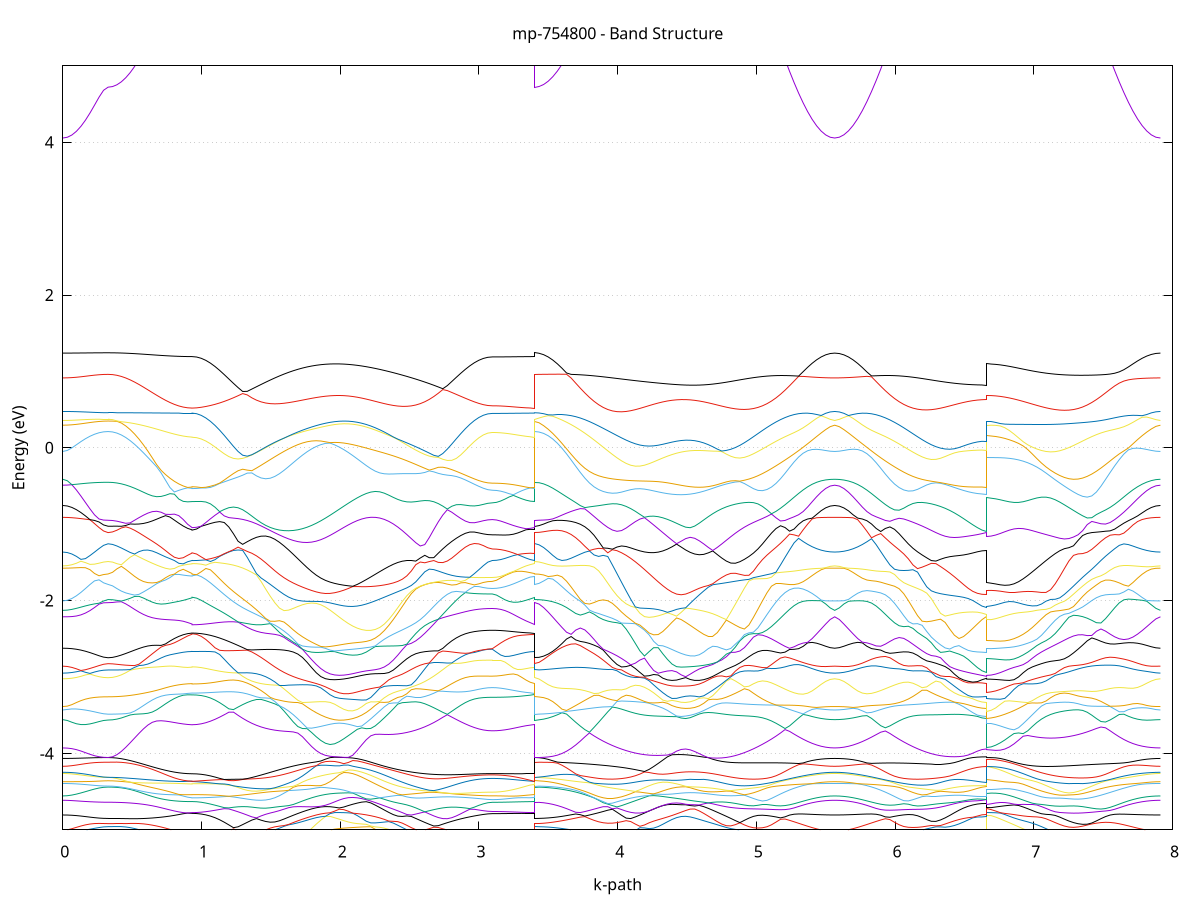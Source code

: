 set title 'mp-754800 - Band Structure'
set xlabel 'k-path'
set ylabel 'Energy (eV)'
set grid y
set yrange [-5:5]
set terminal png size 800,600
set output 'mp-754800_bands_gnuplot.png'
plot '-' using 1:2 with lines notitle, '-' using 1:2 with lines notitle, '-' using 1:2 with lines notitle, '-' using 1:2 with lines notitle, '-' using 1:2 with lines notitle, '-' using 1:2 with lines notitle, '-' using 1:2 with lines notitle, '-' using 1:2 with lines notitle, '-' using 1:2 with lines notitle, '-' using 1:2 with lines notitle, '-' using 1:2 with lines notitle, '-' using 1:2 with lines notitle, '-' using 1:2 with lines notitle, '-' using 1:2 with lines notitle, '-' using 1:2 with lines notitle, '-' using 1:2 with lines notitle, '-' using 1:2 with lines notitle, '-' using 1:2 with lines notitle, '-' using 1:2 with lines notitle, '-' using 1:2 with lines notitle, '-' using 1:2 with lines notitle, '-' using 1:2 with lines notitle, '-' using 1:2 with lines notitle, '-' using 1:2 with lines notitle, '-' using 1:2 with lines notitle, '-' using 1:2 with lines notitle, '-' using 1:2 with lines notitle, '-' using 1:2 with lines notitle, '-' using 1:2 with lines notitle, '-' using 1:2 with lines notitle, '-' using 1:2 with lines notitle, '-' using 1:2 with lines notitle, '-' using 1:2 with lines notitle, '-' using 1:2 with lines notitle, '-' using 1:2 with lines notitle, '-' using 1:2 with lines notitle, '-' using 1:2 with lines notitle, '-' using 1:2 with lines notitle, '-' using 1:2 with lines notitle, '-' using 1:2 with lines notitle, '-' using 1:2 with lines notitle, '-' using 1:2 with lines notitle, '-' using 1:2 with lines notitle, '-' using 1:2 with lines notitle, '-' using 1:2 with lines notitle, '-' using 1:2 with lines notitle, '-' using 1:2 with lines notitle, '-' using 1:2 with lines notitle, '-' using 1:2 with lines notitle, '-' using 1:2 with lines notitle, '-' using 1:2 with lines notitle, '-' using 1:2 with lines notitle, '-' using 1:2 with lines notitle, '-' using 1:2 with lines notitle, '-' using 1:2 with lines notitle, '-' using 1:2 with lines notitle, '-' using 1:2 with lines notitle, '-' using 1:2 with lines notitle, '-' using 1:2 with lines notitle, '-' using 1:2 with lines notitle, '-' using 1:2 with lines notitle, '-' using 1:2 with lines notitle, '-' using 1:2 with lines notitle, '-' using 1:2 with lines notitle, '-' using 1:2 with lines notitle, '-' using 1:2 with lines notitle, '-' using 1:2 with lines notitle, '-' using 1:2 with lines notitle, '-' using 1:2 with lines notitle, '-' using 1:2 with lines notitle, '-' using 1:2 with lines notitle, '-' using 1:2 with lines notitle, '-' using 1:2 with lines notitle, '-' using 1:2 with lines notitle, '-' using 1:2 with lines notitle, '-' using 1:2 with lines notitle, '-' using 1:2 with lines notitle, '-' using 1:2 with lines notitle, '-' using 1:2 with lines notitle, '-' using 1:2 with lines notitle, '-' using 1:2 with lines notitle, '-' using 1:2 with lines notitle, '-' using 1:2 with lines notitle, '-' using 1:2 with lines notitle, '-' using 1:2 with lines notitle, '-' using 1:2 with lines notitle, '-' using 1:2 with lines notitle, '-' using 1:2 with lines notitle, '-' using 1:2 with lines notitle, '-' using 1:2 with lines notitle, '-' using 1:2 with lines notitle, '-' using 1:2 with lines notitle, '-' using 1:2 with lines notitle, '-' using 1:2 with lines notitle, '-' using 1:2 with lines notitle, '-' using 1:2 with lines notitle, '-' using 1:2 with lines notitle, '-' using 1:2 with lines notitle, '-' using 1:2 with lines notitle, '-' using 1:2 with lines notitle, '-' using 1:2 with lines notitle, '-' using 1:2 with lines notitle, '-' using 1:2 with lines notitle, '-' using 1:2 with lines notitle, '-' using 1:2 with lines notitle, '-' using 1:2 with lines notitle, '-' using 1:2 with lines notitle, '-' using 1:2 with lines notitle, '-' using 1:2 with lines notitle, '-' using 1:2 with lines notitle, '-' using 1:2 with lines notitle, '-' using 1:2 with lines notitle, '-' using 1:2 with lines notitle, '-' using 1:2 with lines notitle, '-' using 1:2 with lines notitle, '-' using 1:2 with lines notitle, '-' using 1:2 with lines notitle, '-' using 1:2 with lines notitle, '-' using 1:2 with lines notitle, '-' using 1:2 with lines notitle, '-' using 1:2 with lines notitle, '-' using 1:2 with lines notitle, '-' using 1:2 with lines notitle, '-' using 1:2 with lines notitle, '-' using 1:2 with lines notitle, '-' using 1:2 with lines notitle, '-' using 1:2 with lines notitle, '-' using 1:2 with lines notitle, '-' using 1:2 with lines notitle, '-' using 1:2 with lines notitle, '-' using 1:2 with lines notitle, '-' using 1:2 with lines notitle, '-' using 1:2 with lines notitle, '-' using 1:2 with lines notitle, '-' using 1:2 with lines notitle, '-' using 1:2 with lines notitle, '-' using 1:2 with lines notitle, '-' using 1:2 with lines notitle, '-' using 1:2 with lines notitle, '-' using 1:2 with lines notitle, '-' using 1:2 with lines notitle, '-' using 1:2 with lines notitle, '-' using 1:2 with lines notitle, '-' using 1:2 with lines notitle, '-' using 1:2 with lines notitle, '-' using 1:2 with lines notitle, '-' using 1:2 with lines notitle, '-' using 1:2 with lines notitle, '-' using 1:2 with lines notitle, '-' using 1:2 with lines notitle, '-' using 1:2 with lines notitle, '-' using 1:2 with lines notitle
0.000000 -64.894360
0.032649 -64.894260
0.065299 -64.894260
0.097948 -64.894360
0.130597 -64.894360
0.163247 -64.894360
0.195896 -64.894360
0.228545 -64.894260
0.261195 -64.894260
0.293844 -64.894360
0.326493 -64.894360
0.326493 -64.894360
0.358351 -64.894360
0.390209 -64.894360
0.422067 -64.894360
0.453925 -64.894260
0.485783 -64.894260
0.517641 -64.894260
0.549499 -64.894260
0.581357 -64.894260
0.613215 -64.894360
0.645073 -64.894360
0.676931 -64.894260
0.708789 -64.894260
0.740647 -64.894260
0.772505 -64.894260
0.804363 -64.894260
0.836221 -64.894260
0.868079 -64.894260
0.899937 -64.894260
0.931795 -64.894260
0.931795 -64.894260
0.931795 -64.894260
0.931795 -64.894260
0.964959 -64.894260
0.998122 -64.894360
1.031286 -64.894760
1.064450 -64.895160
1.097613 -64.895560
1.130777 -64.896160
1.163940 -64.896860
1.197104 -64.897560
1.230268 -64.898360
1.263431 -64.899260
1.296595 -64.900260
1.329758 -64.901160
1.362922 -64.902260
1.396085 -64.903260
1.429249 -64.904260
1.462413 -64.905460
1.495576 -64.906460
1.528740 -64.907660
1.561903 -64.908760
1.595067 -64.909760
1.628230 -64.910660
1.661394 -64.911660
1.694558 -64.912560
1.727721 -64.913360
1.760885 -64.914060
1.794048 -64.914760
1.827212 -64.915360
1.860376 -64.915860
1.893539 -64.916360
1.926703 -64.916660
1.959866 -64.916960
1.993030 -64.917060
1.993030 -64.917060
2.025486 -64.917060
2.057942 -64.916960
2.090398 -64.916760
2.122854 -64.916560
2.155311 -64.916060
2.187767 -64.915560
2.220223 -64.915060
2.252679 -64.914360
2.285135 -64.913660
2.317591 -64.912960
2.350047 -64.912060
2.382504 -64.911260
2.414960 -64.910360
2.447416 -64.909360
2.479872 -64.908260
2.512328 -64.907260
2.544784 -64.906160
2.577240 -64.904960
2.609697 -64.903960
2.642153 -64.902860
2.674609 -64.901860
2.707065 -64.900960
2.739521 -64.899960
2.771977 -64.899060
2.804433 -64.898260
2.836890 -64.897560
2.869346 -64.896760
2.901802 -64.896060
2.934258 -64.895560
2.966714 -64.895060
2.999170 -64.894660
3.031626 -64.894460
3.064083 -64.894260
3.096539 -64.894260
3.096539 -64.894260
3.126899 -64.894260
3.157260 -64.894260
3.187620 -64.894260
3.217981 -64.894260
3.248341 -64.894260
3.278702 -64.894260
3.309062 -64.894260
3.339422 -64.894260
3.369783 -64.894260
3.400143 -64.894260
3.400143 -64.894360
3.433198 -64.894360
3.466253 -64.894560
3.499307 -64.894760
3.532362 -64.895160
3.565417 -64.895560
3.598472 -64.896060
3.631526 -64.896660
3.664581 -64.897360
3.697636 -64.898160
3.730690 -64.899060
3.763745 -64.899960
3.796800 -64.900960
3.829855 -64.901960
3.862909 -64.903060
3.895964 -64.904160
3.929019 -64.905160
3.962073 -64.906260
3.995128 -64.907260
4.028183 -64.908260
4.061237 -64.909260
4.094292 -64.910260
4.127347 -64.911260
4.160401 -64.912160
4.193456 -64.912960
4.226511 -64.913660
4.259566 -64.914360
4.292620 -64.914960
4.325675 -64.915560
4.358730 -64.915960
4.391784 -64.916360
4.424839 -64.916560
4.457894 -64.916760
4.457894 -64.916760
4.490452 -64.916760
4.523011 -64.916660
4.555570 -64.916560
4.588128 -64.916260
4.620687 -64.915760
4.653246 -64.915260
4.685804 -64.914760
4.718363 -64.914160
4.750921 -64.913460
4.783480 -64.912660
4.816039 -64.911860
4.848597 -64.910960
4.881156 -64.909960
4.913714 -64.909060
4.946273 -64.908060
4.978832 -64.906960
5.011390 -64.905960
5.043949 -64.904860
5.076508 -64.903760
5.109066 -64.902760
5.141625 -64.901760
5.174183 -64.900860
5.206742 -64.899860
5.239301 -64.898960
5.271859 -64.898160
5.304418 -64.897360
5.336977 -64.896660
5.369535 -64.896060
5.402094 -64.895560
5.434652 -64.895160
5.467211 -64.894760
5.499770 -64.894460
5.532328 -64.894360
5.564887 -64.894360
5.564887 -64.894360
5.598057 -64.894360
5.631227 -64.894460
5.664397 -64.894760
5.697567 -64.895060
5.730737 -64.895560
5.763907 -64.896060
5.797078 -64.896660
5.830248 -64.897360
5.863418 -64.898160
5.896588 -64.899060
5.929758 -64.899960
5.962928 -64.900860
5.996098 -64.901860
6.029268 -64.902860
6.062438 -64.903960
6.095608 -64.904960
6.128779 -64.906060
6.161949 -64.907060
6.195119 -64.908160
6.228289 -64.909160
6.261459 -64.910160
6.294629 -64.911060
6.327799 -64.911960
6.360969 -64.912760
6.394139 -64.913560
6.427309 -64.914260
6.460480 -64.914860
6.493650 -64.915460
6.526820 -64.915860
6.559990 -64.916260
6.593160 -64.916560
6.626330 -64.916660
6.659500 -64.916760
6.659500 -64.917060
6.692489 -64.916960
6.725478 -64.916860
6.758466 -64.916660
6.791455 -64.916360
6.824444 -64.916060
6.857433 -64.915660
6.890422 -64.915160
6.923410 -64.914560
6.956399 -64.913960
6.989388 -64.913360
7.022377 -64.912660
7.055366 -64.911860
7.088354 -64.911060
7.121343 -64.910260
7.154332 -64.909360
7.187321 -64.908460
7.220310 -64.907560
7.253298 -64.906660
7.286287 -64.905660
7.319276 -64.904760
7.352265 -64.903760
7.385254 -64.902860
7.418242 -64.901960
7.451231 -64.901060
7.484220 -64.900260
7.517209 -64.899460
7.550198 -64.898660
7.583186 -64.897960
7.616175 -64.897260
7.649164 -64.896560
7.682153 -64.896060
7.715141 -64.895660
7.748130 -64.895260
7.781119 -64.894860
7.814108 -64.894660
7.847097 -64.894460
7.880085 -64.894360
7.913074 -64.894360
e
0.000000 -64.782460
0.032649 -64.782460
0.065299 -64.782460
0.097948 -64.782460
0.130597 -64.782460
0.163247 -64.782460
0.195896 -64.782460
0.228545 -64.782460
0.261195 -64.782460
0.293844 -64.782560
0.326493 -64.782560
0.326493 -64.782560
0.358351 -64.782460
0.390209 -64.782360
0.422067 -64.782160
0.453925 -64.781960
0.485783 -64.781660
0.517641 -64.781360
0.549499 -64.780960
0.581357 -64.780660
0.613215 -64.780160
0.645073 -64.779760
0.676931 -64.779260
0.708789 -64.778660
0.740647 -64.778160
0.772505 -64.777660
0.804363 -64.777160
0.836221 -64.776560
0.868079 -64.776160
0.899937 -64.775860
0.931795 -64.775760
0.931795 -64.775760
0.931795 -64.775760
0.931795 -64.775760
0.964959 -64.775760
0.998122 -64.775760
1.031286 -64.775760
1.064450 -64.775660
1.097613 -64.775660
1.130777 -64.775660
1.163940 -64.775560
1.197104 -64.775560
1.230268 -64.775460
1.263431 -64.775460
1.296595 -64.775460
1.329758 -64.775360
1.362922 -64.775360
1.396085 -64.775260
1.429249 -64.775160
1.462413 -64.775060
1.495576 -64.774960
1.528740 -64.774860
1.561903 -64.774760
1.595067 -64.774660
1.628230 -64.774660
1.661394 -64.774560
1.694558 -64.774560
1.727721 -64.774460
1.760885 -64.774460
1.794048 -64.774360
1.827212 -64.774360
1.860376 -64.774360
1.893539 -64.774260
1.926703 -64.774260
1.959866 -64.774260
1.993030 -64.774260
1.993030 -64.774260
2.025486 -64.774160
2.057942 -64.774260
2.090398 -64.774260
2.122854 -64.774260
2.155311 -64.774160
2.187767 -64.774260
2.220223 -64.774360
2.252679 -64.774360
2.285135 -64.774360
2.317591 -64.774460
2.350047 -64.774560
2.382504 -64.774660
2.414960 -64.774660
2.447416 -64.774760
2.479872 -64.774860
2.512328 -64.774960
2.544784 -64.774960
2.577240 -64.775060
2.609697 -64.775160
2.642153 -64.775160
2.674609 -64.775260
2.707065 -64.775360
2.739521 -64.775360
2.771977 -64.775460
2.804433 -64.775560
2.836890 -64.775560
2.869346 -64.775660
2.901802 -64.775660
2.934258 -64.775760
2.966714 -64.775760
2.999170 -64.775860
3.031626 -64.775860
3.064083 -64.775860
3.096539 -64.775860
3.096539 -64.775860
3.126899 -64.775860
3.157260 -64.775760
3.187620 -64.775860
3.217981 -64.775860
3.248341 -64.775760
3.278702 -64.775760
3.309062 -64.775760
3.339422 -64.775760
3.369783 -64.775760
3.400143 -64.775760
3.400143 -64.782560
3.433198 -64.782560
3.466253 -64.782460
3.499307 -64.782360
3.532362 -64.782260
3.565417 -64.782060
3.598472 -64.781960
3.631526 -64.781760
3.664581 -64.781560
3.697636 -64.781360
3.730690 -64.781160
3.763745 -64.780860
3.796800 -64.780560
3.829855 -64.780260
3.862909 -64.779860
3.895964 -64.779560
3.929019 -64.779160
3.962073 -64.778760
3.995128 -64.778360
4.028183 -64.777860
4.061237 -64.777460
4.094292 -64.777160
4.127347 -64.776760
4.160401 -64.776360
4.193456 -64.775960
4.226511 -64.775560
4.259566 -64.775260
4.292620 -64.774860
4.325675 -64.774660
4.358730 -64.774460
4.391784 -64.774260
4.424839 -64.774260
4.457894 -64.774160
4.457894 -64.774160
4.490452 -64.774160
4.523011 -64.774160
4.555570 -64.774260
4.588128 -64.774460
4.620687 -64.774660
4.653246 -64.774860
4.685804 -64.775160
4.718363 -64.775460
4.750921 -64.775860
4.783480 -64.776160
4.816039 -64.776560
4.848597 -64.776960
4.881156 -64.777260
4.913714 -64.777660
4.946273 -64.778060
4.978832 -64.778460
5.011390 -64.778760
5.043949 -64.779160
5.076508 -64.779560
5.109066 -64.779860
5.141625 -64.780260
5.174183 -64.780560
5.206742 -64.780860
5.239301 -64.781160
5.271859 -64.781360
5.304418 -64.781560
5.336977 -64.781760
5.369535 -64.781960
5.402094 -64.782060
5.434652 -64.782160
5.467211 -64.782260
5.499770 -64.782360
5.532328 -64.782460
5.564887 -64.782460
5.564887 -64.782460
5.598057 -64.782460
5.631227 -64.782360
5.664397 -64.782360
5.697567 -64.782260
5.730737 -64.782060
5.763907 -64.781960
5.797078 -64.781760
5.830248 -64.781560
5.863418 -64.781360
5.896588 -64.781060
5.929758 -64.780860
5.962928 -64.780560
5.996098 -64.780260
6.029268 -64.779860
6.062438 -64.779560
6.095608 -64.779160
6.128779 -64.778760
6.161949 -64.778360
6.195119 -64.777960
6.228289 -64.777560
6.261459 -64.777160
6.294629 -64.776760
6.327799 -64.776360
6.360969 -64.776060
6.394139 -64.775760
6.427309 -64.775460
6.460480 -64.775160
6.493650 -64.774860
6.526820 -64.774560
6.559990 -64.774360
6.593160 -64.774260
6.626330 -64.774160
6.659500 -64.774160
6.659500 -64.774260
6.692489 -64.774260
6.725478 -64.774260
6.758466 -64.774260
6.791455 -64.774160
6.824444 -64.774260
6.857433 -64.774360
6.890422 -64.774460
6.923410 -64.774460
6.956399 -64.774560
6.989388 -64.774760
7.022377 -64.774960
7.055366 -64.775160
7.088354 -64.775360
7.121343 -64.775560
7.154332 -64.775860
7.187321 -64.776160
7.220310 -64.776560
7.253298 -64.776960
7.286287 -64.777260
7.319276 -64.777660
7.352265 -64.778060
7.385254 -64.778460
7.418242 -64.778860
7.451231 -64.779260
7.484220 -64.779660
7.517209 -64.780060
7.550198 -64.780360
7.583186 -64.780660
7.616175 -64.781060
7.649164 -64.781360
7.682153 -64.781560
7.715141 -64.781760
7.748130 -64.781960
7.781119 -64.782160
7.814108 -64.782260
7.847097 -64.782360
7.880085 -64.782460
7.913074 -64.782460
e
0.000000 -64.760160
0.032649 -64.760160
0.065299 -64.760160
0.097948 -64.760060
0.130597 -64.760160
0.163247 -64.760160
0.195896 -64.760160
0.228545 -64.760160
0.261195 -64.760160
0.293844 -64.760160
0.326493 -64.760160
0.326493 -64.760160
0.358351 -64.760260
0.390209 -64.760260
0.422067 -64.760360
0.453925 -64.760560
0.485783 -64.760760
0.517641 -64.761060
0.549499 -64.761360
0.581357 -64.761860
0.613215 -64.762160
0.645073 -64.762660
0.676931 -64.763060
0.708789 -64.763560
0.740647 -64.764060
0.772505 -64.764560
0.804363 -64.765060
0.836221 -64.765360
0.868079 -64.765760
0.899937 -64.765960
0.931795 -64.766060
0.931795 -64.766060
0.931795 -64.766060
0.931795 -64.766060
0.964959 -64.766060
0.998122 -64.766060
1.031286 -64.766060
1.064450 -64.765960
1.097613 -64.765960
1.130777 -64.765860
1.163940 -64.765860
1.197104 -64.765760
1.230268 -64.765660
1.263431 -64.765660
1.296595 -64.765560
1.329758 -64.765560
1.362922 -64.765360
1.396085 -64.765260
1.429249 -64.765060
1.462413 -64.764960
1.495576 -64.764860
1.528740 -64.764760
1.561903 -64.764660
1.595067 -64.764560
1.628230 -64.764360
1.661394 -64.764260
1.694558 -64.764260
1.727721 -64.764060
1.760885 -64.764060
1.794048 -64.763960
1.827212 -64.763860
1.860376 -64.763860
1.893539 -64.763760
1.926703 -64.763760
1.959866 -64.763760
1.993030 -64.763760
1.993030 -64.763760
2.025486 -64.763760
2.057942 -64.763760
2.090398 -64.763860
2.122854 -64.763860
2.155311 -64.763860
2.187767 -64.763860
2.220223 -64.763960
2.252679 -64.763960
2.285135 -64.764060
2.317591 -64.764160
2.350047 -64.764260
2.382504 -64.764460
2.414960 -64.764560
2.447416 -64.764660
2.479872 -64.764760
2.512328 -64.764860
2.544784 -64.764960
2.577240 -64.765060
2.609697 -64.765160
2.642153 -64.765260
2.674609 -64.765360
2.707065 -64.765460
2.739521 -64.765560
2.771977 -64.765660
2.804433 -64.765760
2.836890 -64.765860
2.869346 -64.765960
2.901802 -64.765960
2.934258 -64.766060
2.966714 -64.766060
2.999170 -64.766060
3.031626 -64.766160
3.064083 -64.766160
3.096539 -64.766160
3.096539 -64.766160
3.126899 -64.766160
3.157260 -64.766160
3.187620 -64.766160
3.217981 -64.766160
3.248341 -64.766060
3.278702 -64.766060
3.309062 -64.766060
3.339422 -64.766060
3.369783 -64.766060
3.400143 -64.766060
3.400143 -64.760160
3.433198 -64.760260
3.466253 -64.760260
3.499307 -64.760260
3.532362 -64.760260
3.565417 -64.760260
3.598472 -64.760260
3.631526 -64.760360
3.664581 -64.760460
3.697636 -64.760560
3.730690 -64.760660
3.763745 -64.760860
3.796800 -64.760960
3.829855 -64.761060
3.862909 -64.761260
3.895964 -64.761460
3.929019 -64.761560
3.962073 -64.761760
3.995128 -64.761960
4.028183 -64.762160
4.061237 -64.762360
4.094292 -64.762560
4.127347 -64.762860
4.160401 -64.763060
4.193456 -64.763260
4.226511 -64.763460
4.259566 -64.763760
4.292620 -64.763960
4.325675 -64.764160
4.358730 -64.764360
4.391784 -64.764460
4.424839 -64.764660
4.457894 -64.764660
4.457894 -64.764660
4.490452 -64.764660
4.523011 -64.764660
4.555570 -64.764560
4.588128 -64.764460
4.620687 -64.764260
4.653246 -64.764160
4.685804 -64.763960
4.718363 -64.763760
4.750921 -64.763560
4.783480 -64.763260
4.816039 -64.763060
4.848597 -64.762760
4.881156 -64.762560
4.913714 -64.762360
4.946273 -64.762160
4.978832 -64.761960
5.011390 -64.761760
5.043949 -64.761460
5.076508 -64.761260
5.109066 -64.761160
5.141625 -64.760960
5.174183 -64.760860
5.206742 -64.760660
5.239301 -64.760560
5.271859 -64.760560
5.304418 -64.760460
5.336977 -64.760460
5.369535 -64.760360
5.402094 -64.760360
5.434652 -64.760260
5.467211 -64.760260
5.499770 -64.760160
5.532328 -64.760160
5.564887 -64.760160
5.564887 -64.760160
5.598057 -64.760160
5.631227 -64.760160
5.664397 -64.760160
5.697567 -64.760260
5.730737 -64.760260
5.763907 -64.760360
5.797078 -64.760460
5.830248 -64.760460
5.863418 -64.760560
5.896588 -64.760660
5.929758 -64.760760
5.962928 -64.760860
5.996098 -64.761060
6.029268 -64.761160
6.062438 -64.761360
6.095608 -64.761560
6.128779 -64.761760
6.161949 -64.761960
6.195119 -64.762160
6.228289 -64.762360
6.261459 -64.762660
6.294629 -64.762860
6.327799 -64.763060
6.360969 -64.763260
6.394139 -64.763560
6.427309 -64.763760
6.460480 -64.763960
6.493650 -64.764160
6.526820 -64.764360
6.559990 -64.764460
6.593160 -64.764560
6.626330 -64.764660
6.659500 -64.764660
6.659500 -64.763760
6.692489 -64.763760
6.725478 -64.763760
6.758466 -64.763760
6.791455 -64.763760
6.824444 -64.763860
6.857433 -64.763960
6.890422 -64.763960
6.923410 -64.764060
6.956399 -64.764060
6.989388 -64.764060
7.022377 -64.764060
7.055366 -64.764060
7.088354 -64.763960
7.121343 -64.763860
7.154332 -64.763760
7.187321 -64.763660
7.220310 -64.763460
7.253298 -64.763260
7.286287 -64.763060
7.319276 -64.762960
7.352265 -64.762660
7.385254 -64.762460
7.418242 -64.762260
7.451231 -64.762060
7.484220 -64.761760
7.517209 -64.761560
7.550198 -64.761360
7.583186 -64.761160
7.616175 -64.760960
7.649164 -64.760760
7.682153 -64.760660
7.715141 -64.760560
7.748130 -64.760360
7.781119 -64.760260
7.814108 -64.760260
7.847097 -64.760160
7.880085 -64.760160
7.913074 -64.760160
e
0.000000 -64.683360
0.032649 -64.683260
0.065299 -64.683360
0.097948 -64.683360
0.130597 -64.683360
0.163247 -64.683360
0.195896 -64.683460
0.228545 -64.683360
0.261195 -64.683360
0.293844 -64.683360
0.326493 -64.683460
0.326493 -64.683460
0.358351 -64.683460
0.390209 -64.683460
0.422067 -64.683460
0.453925 -64.683360
0.485783 -64.683360
0.517641 -64.683460
0.549499 -64.683460
0.581357 -64.683560
0.613215 -64.683660
0.645073 -64.683660
0.676931 -64.683660
0.708789 -64.683760
0.740647 -64.683760
0.772505 -64.683760
0.804363 -64.683760
0.836221 -64.683760
0.868079 -64.683860
0.899937 -64.683860
0.931795 -64.683960
0.931795 -64.683960
0.931795 -64.683860
0.931795 -64.683860
0.964959 -64.683860
0.998122 -64.683860
1.031286 -64.683860
1.064450 -64.683760
1.097613 -64.683660
1.130777 -64.683660
1.163940 -64.683460
1.197104 -64.683360
1.230268 -64.683260
1.263431 -64.683160
1.296595 -64.683060
1.329758 -64.682960
1.362922 -64.682860
1.396085 -64.682660
1.429249 -64.682460
1.462413 -64.682360
1.495576 -64.682260
1.528740 -64.682060
1.561903 -64.681960
1.595067 -64.681860
1.628230 -64.681760
1.661394 -64.681560
1.694558 -64.681560
1.727721 -64.681360
1.760885 -64.681260
1.794048 -64.681260
1.827212 -64.681160
1.860376 -64.681160
1.893539 -64.681060
1.926703 -64.681160
1.959866 -64.681160
1.993030 -64.681160
1.993030 -64.681160
2.025486 -64.681160
2.057942 -64.681160
2.090398 -64.681160
2.122854 -64.681160
2.155311 -64.681260
2.187767 -64.681260
2.220223 -64.681260
2.252679 -64.681360
2.285135 -64.681360
2.317591 -64.681460
2.350047 -64.681560
2.382504 -64.681760
2.414960 -64.681860
2.447416 -64.681960
2.479872 -64.682060
2.512328 -64.682160
2.544784 -64.682260
2.577240 -64.682360
2.609697 -64.682560
2.642153 -64.682660
2.674609 -64.682860
2.707065 -64.682960
2.739521 -64.683060
2.771977 -64.683160
2.804433 -64.683360
2.836890 -64.683460
2.869346 -64.683560
2.901802 -64.683660
2.934258 -64.683660
2.966714 -64.683760
2.999170 -64.683760
3.031626 -64.683860
3.064083 -64.683860
3.096539 -64.683860
3.096539 -64.683860
3.126899 -64.683860
3.157260 -64.683860
3.187620 -64.683860
3.217981 -64.683760
3.248341 -64.683860
3.278702 -64.683860
3.309062 -64.683860
3.339422 -64.683860
3.369783 -64.683860
3.400143 -64.683960
3.400143 -64.683460
3.433198 -64.683460
3.466253 -64.683460
3.499307 -64.683360
3.532362 -64.683260
3.565417 -64.683260
3.598472 -64.683160
3.631526 -64.683060
3.664581 -64.682960
3.697636 -64.682860
3.730690 -64.682760
3.763745 -64.682660
3.796800 -64.682560
3.829855 -64.682360
3.862909 -64.682260
3.895964 -64.682160
3.929019 -64.681960
3.962073 -64.681760
3.995128 -64.681660
4.028183 -64.681460
4.061237 -64.681360
4.094292 -64.681160
4.127347 -64.681060
4.160401 -64.680960
4.193456 -64.680860
4.226511 -64.680760
4.259566 -64.680660
4.292620 -64.680560
4.325675 -64.680460
4.358730 -64.680460
4.391784 -64.680360
4.424839 -64.680360
4.457894 -64.680360
4.457894 -64.680360
4.490452 -64.680360
4.523011 -64.680360
4.555570 -64.680360
4.588128 -64.680460
4.620687 -64.680460
4.653246 -64.680460
4.685804 -64.680560
4.718363 -64.680660
4.750921 -64.680760
4.783480 -64.680860
4.816039 -64.680960
4.848597 -64.681060
4.881156 -64.681160
4.913714 -64.681260
4.946273 -64.681460
4.978832 -64.681560
5.011390 -64.681760
5.043949 -64.681860
5.076508 -64.681960
5.109066 -64.682160
5.141625 -64.682360
5.174183 -64.682460
5.206742 -64.682560
5.239301 -64.682660
5.271859 -64.682860
5.304418 -64.682860
5.336977 -64.682960
5.369535 -64.683060
5.402094 -64.683160
5.434652 -64.683260
5.467211 -64.683260
5.499770 -64.683260
5.532328 -64.683260
5.564887 -64.683360
5.564887 -64.683360
5.598057 -64.683260
5.631227 -64.683260
5.664397 -64.683260
5.697567 -64.683160
5.730737 -64.683160
5.763907 -64.683060
5.797078 -64.682960
5.830248 -64.682860
5.863418 -64.682760
5.896588 -64.682660
5.929758 -64.682560
5.962928 -64.682460
5.996098 -64.682360
6.029268 -64.682160
6.062438 -64.682060
6.095608 -64.681860
6.128779 -64.681760
6.161949 -64.681660
6.195119 -64.681460
6.228289 -64.681360
6.261459 -64.681160
6.294629 -64.681060
6.327799 -64.680960
6.360969 -64.680860
6.394139 -64.680760
6.427309 -64.680660
6.460480 -64.680560
6.493650 -64.680460
6.526820 -64.680460
6.559990 -64.680360
6.593160 -64.680360
6.626330 -64.680360
6.659500 -64.680360
6.659500 -64.681160
6.692489 -64.681160
6.725478 -64.681060
6.758466 -64.681160
6.791455 -64.681160
6.824444 -64.681160
6.857433 -64.681260
6.890422 -64.681260
6.923410 -64.681260
6.956399 -64.681260
6.989388 -64.681360
7.022377 -64.681360
7.055366 -64.681460
7.088354 -64.681560
7.121343 -64.681660
7.154332 -64.681760
7.187321 -64.681860
7.220310 -64.681960
7.253298 -64.682060
7.286287 -64.682060
7.319276 -64.682160
7.352265 -64.682260
7.385254 -64.682360
7.418242 -64.682460
7.451231 -64.682560
7.484220 -64.682660
7.517209 -64.682760
7.550198 -64.682860
7.583186 -64.682860
7.616175 -64.682960
7.649164 -64.683060
7.682153 -64.683060
7.715141 -64.683160
7.748130 -64.683160
7.781119 -64.683160
7.814108 -64.683260
7.847097 -64.683260
7.880085 -64.683360
7.913074 -64.683360
e
0.000000 -64.653860
0.032649 -64.653760
0.065299 -64.653760
0.097948 -64.653860
0.130597 -64.653860
0.163247 -64.653960
0.195896 -64.653960
0.228545 -64.653960
0.261195 -64.653860
0.293844 -64.653960
0.326493 -64.654060
0.326493 -64.654060
0.358351 -64.654060
0.390209 -64.653960
0.422067 -64.653960
0.453925 -64.653960
0.485783 -64.654060
0.517641 -64.654060
0.549499 -64.654060
0.581357 -64.654060
0.613215 -64.654060
0.645073 -64.654160
0.676931 -64.654160
0.708789 -64.654060
0.740647 -64.654060
0.772505 -64.654060
0.804363 -64.654060
0.836221 -64.654060
0.868079 -64.654060
0.899937 -64.654060
0.931795 -64.654160
0.931795 -64.654160
0.931795 -64.654160
0.931795 -64.654160
0.964959 -64.654160
0.998122 -64.654160
1.031286 -64.654160
1.064450 -64.654060
1.097613 -64.654060
1.130777 -64.653960
1.163940 -64.653860
1.197104 -64.653760
1.230268 -64.653660
1.263431 -64.653560
1.296595 -64.653560
1.329758 -64.653460
1.362922 -64.653360
1.396085 -64.653260
1.429249 -64.653160
1.462413 -64.653060
1.495576 -64.652960
1.528740 -64.652860
1.561903 -64.653560
1.595067 -64.654260
1.628230 -64.654960
1.661394 -64.655560
1.694558 -64.656260
1.727721 -64.656760
1.760885 -64.657260
1.794048 -64.657760
1.827212 -64.658160
1.860376 -64.658560
1.893539 -64.658860
1.926703 -64.659060
1.959866 -64.659260
1.993030 -64.659360
1.993030 -64.659360
2.025486 -64.659360
2.057942 -64.659260
2.090398 -64.659160
2.122854 -64.658960
2.155311 -64.658660
2.187767 -64.658260
2.220223 -64.657860
2.252679 -64.657460
2.285135 -64.657060
2.317591 -64.656560
2.350047 -64.655960
2.382504 -64.655360
2.414960 -64.654660
2.447416 -64.653960
2.479872 -64.653160
2.512328 -64.652760
2.544784 -64.652860
2.577240 -64.652860
2.609697 -64.653060
2.642153 -64.653160
2.674609 -64.653260
2.707065 -64.653260
2.739521 -64.653360
2.771977 -64.653460
2.804433 -64.653560
2.836890 -64.653560
2.869346 -64.653660
2.901802 -64.653660
2.934258 -64.653760
2.966714 -64.653760
2.999170 -64.653860
3.031626 -64.653860
3.064083 -64.653860
3.096539 -64.653860
3.096539 -64.653860
3.126899 -64.653860
3.157260 -64.653860
3.187620 -64.653860
3.217981 -64.653960
3.248341 -64.653960
3.278702 -64.654060
3.309062 -64.653960
3.339422 -64.654060
3.369783 -64.654160
3.400143 -64.654160
3.400143 -64.654060
3.433198 -64.654060
3.466253 -64.653960
3.499307 -64.653960
3.532362 -64.653960
3.565417 -64.653860
3.598472 -64.653860
3.631526 -64.653760
3.664581 -64.653660
3.697636 -64.653660
3.730690 -64.653560
3.763745 -64.653560
3.796800 -64.653460
3.829855 -64.653460
3.862909 -64.653360
3.895964 -64.653160
3.929019 -64.653060
3.962073 -64.653060
3.995128 -64.653160
4.028183 -64.653960
4.061237 -64.654860
4.094292 -64.655660
4.127347 -64.656360
4.160401 -64.657060
4.193456 -64.657760
4.226511 -64.658360
4.259566 -64.658860
4.292620 -64.659360
4.325675 -64.659860
4.358730 -64.660160
4.391784 -64.660460
4.424839 -64.660660
4.457894 -64.660760
4.457894 -64.660760
4.490452 -64.660860
4.523011 -64.660760
4.555570 -64.660660
4.588128 -64.660360
4.620687 -64.660060
4.653246 -64.659660
4.685804 -64.659160
4.718363 -64.658660
4.750921 -64.658160
4.783480 -64.657460
4.816039 -64.656860
4.848597 -64.656160
4.881156 -64.655360
4.913714 -64.654560
4.946273 -64.653760
4.978832 -64.652960
5.011390 -64.652760
5.043949 -64.652860
5.076508 -64.652960
5.109066 -64.653060
5.141625 -64.653160
5.174183 -64.653260
5.206742 -64.653360
5.239301 -64.653360
5.271859 -64.653460
5.304418 -64.653560
5.336977 -64.653560
5.369535 -64.653660
5.402094 -64.653660
5.434652 -64.653660
5.467211 -64.653760
5.499770 -64.653760
5.532328 -64.653760
5.564887 -64.653860
5.564887 -64.653860
5.598057 -64.653760
5.631227 -64.653760
5.664397 -64.653760
5.697567 -64.653660
5.730737 -64.653660
5.763907 -64.653660
5.797078 -64.653560
5.830248 -64.653560
5.863418 -64.653460
5.896588 -64.653460
5.929758 -64.653360
5.962928 -64.653260
5.996098 -64.653160
6.029268 -64.653060
6.062438 -64.652960
6.095608 -64.652960
6.128779 -64.652860
6.161949 -64.653060
6.195119 -64.653860
6.228289 -64.654760
6.261459 -64.655460
6.294629 -64.656260
6.327799 -64.656960
6.360969 -64.657560
6.394139 -64.658260
6.427309 -64.658760
6.460480 -64.659260
6.493650 -64.659760
6.526820 -64.660160
6.559990 -64.660460
6.593160 -64.660660
6.626330 -64.660760
6.659500 -64.660760
6.659500 -64.659360
6.692489 -64.659260
6.725478 -64.659160
6.758466 -64.659060
6.791455 -64.658860
6.824444 -64.658660
6.857433 -64.658460
6.890422 -64.658160
6.923410 -64.657760
6.956399 -64.657360
6.989388 -64.656960
7.022377 -64.656460
7.055366 -64.655960
7.088354 -64.655460
7.121343 -64.654860
7.154332 -64.654260
7.187321 -64.653660
7.220310 -64.653060
7.253298 -64.652860
7.286287 -64.652960
7.319276 -64.652960
7.352265 -64.653060
7.385254 -64.653060
7.418242 -64.653160
7.451231 -64.653260
7.484220 -64.653260
7.517209 -64.653360
7.550198 -64.653460
7.583186 -64.653560
7.616175 -64.653560
7.649164 -64.653660
7.682153 -64.653660
7.715141 -64.653660
7.748130 -64.653660
7.781119 -64.653660
7.814108 -64.653760
7.847097 -64.653760
7.880085 -64.653760
7.913074 -64.653860
e
0.000000 -64.652960
0.032649 -64.652960
0.065299 -64.652760
0.097948 -64.652860
0.130597 -64.652860
0.163247 -64.652860
0.195896 -64.652860
0.228545 -64.652860
0.261195 -64.652860
0.293844 -64.652860
0.326493 -64.652960
0.326493 -64.652960
0.358351 -64.652860
0.390209 -64.652760
0.422067 -64.652760
0.453925 -64.652760
0.485783 -64.652660
0.517641 -64.652660
0.549499 -64.652660
0.581357 -64.652660
0.613215 -64.652660
0.645073 -64.652660
0.676931 -64.652660
0.708789 -64.652660
0.740647 -64.652660
0.772505 -64.652660
0.804363 -64.652660
0.836221 -64.652660
0.868079 -64.652660
0.899937 -64.652660
0.931795 -64.652660
0.931795 -64.652660
0.931795 -64.652660
0.931795 -64.652660
0.964959 -64.652660
0.998122 -64.652660
1.031286 -64.652660
1.064450 -64.652660
1.097613 -64.652560
1.130777 -64.652560
1.163940 -64.652560
1.197104 -64.652560
1.230268 -64.652560
1.263431 -64.652560
1.296595 -64.652560
1.329758 -64.652560
1.362922 -64.652560
1.396085 -64.652460
1.429249 -64.652460
1.462413 -64.652460
1.495576 -64.652460
1.528740 -64.652860
1.561903 -64.652760
1.595067 -64.652560
1.628230 -64.652560
1.661394 -64.652460
1.694558 -64.652460
1.727721 -64.652260
1.760885 -64.652260
1.794048 -64.652160
1.827212 -64.652160
1.860376 -64.652160
1.893539 -64.652160
1.926703 -64.652260
1.959866 -64.652260
1.993030 -64.652260
1.993030 -64.652260
2.025486 -64.652260
2.057942 -64.652260
2.090398 -64.652360
2.122854 -64.652360
2.155311 -64.652260
2.187767 -64.652260
2.220223 -64.652360
2.252679 -64.652260
2.285135 -64.652360
2.317591 -64.652360
2.350047 -64.652360
2.382504 -64.652460
2.414960 -64.652560
2.447416 -64.652660
2.479872 -64.652660
2.512328 -64.652660
2.544784 -64.652560
2.577240 -64.652560
2.609697 -64.652560
2.642153 -64.652660
2.674609 -64.652660
2.707065 -64.652660
2.739521 -64.652760
2.771977 -64.652760
2.804433 -64.652860
2.836890 -64.652960
2.869346 -64.652960
2.901802 -64.652960
2.934258 -64.652960
2.966714 -64.652960
2.999170 -64.653060
3.031626 -64.653060
3.064083 -64.653060
3.096539 -64.652960
3.096539 -64.652960
3.126899 -64.653060
3.157260 -64.652960
3.187620 -64.652860
3.217981 -64.652860
3.248341 -64.652760
3.278702 -64.652760
3.309062 -64.652660
3.339422 -64.652660
3.369783 -64.652560
3.400143 -64.652660
3.400143 -64.652960
3.433198 -64.652960
3.466253 -64.652860
3.499307 -64.652760
3.532362 -64.652760
3.565417 -64.652760
3.598472 -64.652760
3.631526 -64.652760
3.664581 -64.652660
3.697636 -64.652660
3.730690 -64.652660
3.763745 -64.652660
3.796800 -64.652660
3.829855 -64.652560
3.862909 -64.652560
3.895964 -64.652460
3.929019 -64.652460
3.962073 -64.652460
3.995128 -64.652960
4.028183 -64.652860
4.061237 -64.652760
4.094292 -64.652660
4.127347 -64.652560
4.160401 -64.652460
4.193456 -64.652360
4.226511 -64.652260
4.259566 -64.652260
4.292620 -64.652160
4.325675 -64.652160
4.358730 -64.652160
4.391784 -64.652060
4.424839 -64.652160
4.457894 -64.652160
4.457894 -64.652160
4.490452 -64.652260
4.523011 -64.652160
4.555570 -64.652160
4.588128 -64.652160
4.620687 -64.652260
4.653246 -64.652160
4.685804 -64.652260
4.718363 -64.652260
4.750921 -64.652260
4.783480 -64.652360
4.816039 -64.652360
4.848597 -64.652360
4.881156 -64.652460
4.913714 -64.652460
4.946273 -64.652560
4.978832 -64.652660
5.011390 -64.652460
5.043949 -64.652460
5.076508 -64.652460
5.109066 -64.652460
5.141625 -64.652560
5.174183 -64.652660
5.206742 -64.652660
5.239301 -64.652660
5.271859 -64.652660
5.304418 -64.652760
5.336977 -64.652760
5.369535 -64.652860
5.402094 -64.652860
5.434652 -64.652960
5.467211 -64.652960
5.499770 -64.652860
5.532328 -64.652960
5.564887 -64.652960
5.564887 -64.652960
5.598057 -64.652960
5.631227 -64.652960
5.664397 -64.652860
5.697567 -64.652860
5.730737 -64.652760
5.763907 -64.652760
5.797078 -64.652760
5.830248 -64.652760
5.863418 -64.652760
5.896588 -64.652760
5.929758 -64.652660
5.962928 -64.652660
5.996098 -64.652660
6.029268 -64.652560
6.062438 -64.652560
6.095608 -64.652460
6.128779 -64.652460
6.161949 -64.652760
6.195119 -64.652660
6.228289 -64.652560
6.261459 -64.652460
6.294629 -64.652460
6.327799 -64.652360
6.360969 -64.652360
6.394139 -64.652360
6.427309 -64.652360
6.460480 -64.652360
6.493650 -64.652360
6.526820 -64.652260
6.559990 -64.652260
6.593160 -64.652260
6.626330 -64.652260
6.659500 -64.652260
6.659500 -64.652260
6.692489 -64.652260
6.725478 -64.652260
6.758466 -64.652260
6.791455 -64.652260
6.824444 -64.652260
6.857433 -64.652260
6.890422 -64.652260
6.923410 -64.652160
6.956399 -64.652160
6.989388 -64.652160
7.022377 -64.652260
7.055366 -64.652360
7.088354 -64.652460
7.121343 -64.652560
7.154332 -64.652660
7.187321 -64.652660
7.220310 -64.652760
7.253298 -64.652560
7.286287 -64.652560
7.319276 -64.652560
7.352265 -64.652560
7.385254 -64.652560
7.418242 -64.652660
7.451231 -64.652660
7.484220 -64.652660
7.517209 -64.652760
7.550198 -64.652760
7.583186 -64.652760
7.616175 -64.652760
7.649164 -64.652760
7.682153 -64.652760
7.715141 -64.652860
7.748130 -64.652860
7.781119 -64.652860
7.814108 -64.652860
7.847097 -64.652960
7.880085 -64.652960
7.913074 -64.652960
e
0.000000 -64.642860
0.032649 -64.642760
0.065299 -64.642860
0.097948 -64.642860
0.130597 -64.642860
0.163247 -64.642860
0.195896 -64.642860
0.228545 -64.642860
0.261195 -64.642860
0.293844 -64.642860
0.326493 -64.642860
0.326493 -64.642860
0.358351 -64.642860
0.390209 -64.642860
0.422067 -64.642860
0.453925 -64.642760
0.485783 -64.642760
0.517641 -64.642760
0.549499 -64.642760
0.581357 -64.642860
0.613215 -64.642860
0.645073 -64.642860
0.676931 -64.642860
0.708789 -64.642860
0.740647 -64.642860
0.772505 -64.642860
0.804363 -64.642760
0.836221 -64.642760
0.868079 -64.642760
0.899937 -64.642860
0.931795 -64.642860
0.931795 -64.642860
0.931795 -64.642860
0.931795 -64.642860
0.964959 -64.642860
0.998122 -64.642960
1.031286 -64.643260
1.064450 -64.643560
1.097613 -64.643860
1.130777 -64.644260
1.163940 -64.644760
1.197104 -64.645260
1.230268 -64.645860
1.263431 -64.646560
1.296595 -64.647260
1.329758 -64.647960
1.362922 -64.648760
1.396085 -64.649460
1.429249 -64.650260
1.462413 -64.651060
1.495576 -64.651760
1.528740 -64.652260
1.561903 -64.652260
1.595067 -64.652260
1.628230 -64.652260
1.661394 -64.652260
1.694558 -64.652260
1.727721 -64.652160
1.760885 -64.652160
1.794048 -64.652160
1.827212 -64.652060
1.860376 -64.652060
1.893539 -64.651960
1.926703 -64.651960
1.959866 -64.651960
1.993030 -64.651960
1.993030 -64.651960
2.025486 -64.651860
2.057942 -64.651860
2.090398 -64.651960
2.122854 -64.651960
2.155311 -64.651860
2.187767 -64.651960
2.220223 -64.651960
2.252679 -64.652060
2.285135 -64.652060
2.317591 -64.652160
2.350047 -64.652260
2.382504 -64.652360
2.414960 -64.652460
2.447416 -64.652460
2.479872 -64.652360
2.512328 -64.652260
2.544784 -64.651560
2.577240 -64.650760
2.609697 -64.649960
2.642153 -64.649260
2.674609 -64.648460
2.707065 -64.647760
2.739521 -64.647060
2.771977 -64.646460
2.804433 -64.645860
2.836890 -64.645260
2.869346 -64.644760
2.901802 -64.644260
2.934258 -64.643760
2.966714 -64.643460
2.999170 -64.643160
3.031626 -64.642960
3.064083 -64.642860
3.096539 -64.642860
3.096539 -64.642860
3.126899 -64.642860
3.157260 -64.642860
3.187620 -64.642860
3.217981 -64.642860
3.248341 -64.642860
3.278702 -64.642860
3.309062 -64.642860
3.339422 -64.642860
3.369783 -64.642860
3.400143 -64.642860
3.400143 -64.642860
3.433198 -64.642860
3.466253 -64.643060
3.499307 -64.643160
3.532362 -64.643460
3.565417 -64.643860
3.598472 -64.644160
3.631526 -64.644660
3.664581 -64.645260
3.697636 -64.645960
3.730690 -64.646660
3.763745 -64.647360
3.796800 -64.648160
3.829855 -64.648960
3.862909 -64.649860
3.895964 -64.650660
3.929019 -64.651560
3.962073 -64.652360
3.995128 -64.652360
4.028183 -64.652360
4.061237 -64.652360
4.094292 -64.652260
4.127347 -64.652260
4.160401 -64.652260
4.193456 -64.652260
4.226511 -64.652160
4.259566 -64.652160
4.292620 -64.652160
4.325675 -64.652060
4.358730 -64.652060
4.391784 -64.652060
4.424839 -64.652060
4.457894 -64.652060
4.457894 -64.652060
4.490452 -64.652060
4.523011 -64.651960
4.555570 -64.651960
4.588128 -64.652060
4.620687 -64.652060
4.653246 -64.652060
4.685804 -64.652060
4.718363 -64.652160
4.750921 -64.652260
4.783480 -64.652260
4.816039 -64.652360
4.848597 -64.652360
4.881156 -64.652360
4.913714 -64.652360
4.946273 -64.652360
4.978832 -64.652460
5.011390 -64.652160
5.043949 -64.651260
5.076508 -64.650360
5.109066 -64.649560
5.141625 -64.648760
5.174183 -64.648060
5.206742 -64.647260
5.239301 -64.646560
5.271859 -64.645860
5.304418 -64.645260
5.336977 -64.644660
5.369535 -64.644260
5.402094 -64.643760
5.434652 -64.643460
5.467211 -64.643160
5.499770 -64.642960
5.532328 -64.642860
5.564887 -64.642860
5.564887 -64.642860
5.598057 -64.642860
5.631227 -64.642960
5.664397 -64.643160
5.697567 -64.643460
5.730737 -64.643860
5.763907 -64.644260
5.797078 -64.644660
5.830248 -64.645260
5.863418 -64.645960
5.896588 -64.646660
5.929758 -64.647360
5.962928 -64.648060
5.996098 -64.648860
6.029268 -64.649660
6.062438 -64.650460
6.095608 -64.651360
6.128779 -64.652260
6.161949 -64.652460
6.195119 -64.652360
6.228289 -64.652360
6.261459 -64.652360
6.294629 -64.652360
6.327799 -64.652260
6.360969 -64.652260
6.394139 -64.652160
6.427309 -64.652160
6.460480 -64.652060
6.493650 -64.651960
6.526820 -64.651960
6.559990 -64.651960
6.593160 -64.651860
6.626330 -64.651860
6.659500 -64.651860
6.659500 -64.651960
6.692489 -64.651960
6.725478 -64.651960
6.758466 -64.651960
6.791455 -64.651960
6.824444 -64.652060
6.857433 -64.652060
6.890422 -64.652060
6.923410 -64.652060
6.956399 -64.652160
6.989388 -64.652160
7.022377 -64.652160
7.055366 -64.652260
7.088354 -64.652260
7.121343 -64.652260
7.154332 -64.652260
7.187321 -64.652360
7.220310 -64.652360
7.253298 -64.652160
7.286287 -64.651560
7.319276 -64.650860
7.352265 -64.650160
7.385254 -64.649460
7.418242 -64.648860
7.451231 -64.648160
7.484220 -64.647560
7.517209 -64.646860
7.550198 -64.646260
7.583186 -64.645660
7.616175 -64.645160
7.649164 -64.644660
7.682153 -64.644260
7.715141 -64.643860
7.748130 -64.643560
7.781119 -64.643260
7.814108 -64.643060
7.847097 -64.642960
7.880085 -64.642860
7.913074 -64.642860
e
0.000000 -64.595160
0.032649 -64.595160
0.065299 -64.595060
0.097948 -64.595060
0.130597 -64.595160
0.163247 -64.595160
0.195896 -64.595160
0.228545 -64.595160
0.261195 -64.595160
0.293844 -64.595260
0.326493 -64.595260
0.326493 -64.595260
0.358351 -64.595260
0.390209 -64.595160
0.422067 -64.595160
0.453925 -64.595160
0.485783 -64.595160
0.517641 -64.595160
0.549499 -64.595160
0.581357 -64.595160
0.613215 -64.595160
0.645073 -64.595160
0.676931 -64.595160
0.708789 -64.595160
0.740647 -64.595160
0.772505 -64.595160
0.804363 -64.595160
0.836221 -64.595160
0.868079 -64.595160
0.899937 -64.595160
0.931795 -64.595260
0.931795 -64.595260
0.931795 -64.595160
0.931795 -64.595160
0.964959 -64.595260
0.998122 -64.595160
1.031286 -64.595160
1.064450 -64.595160
1.097613 -64.595060
1.130777 -64.595060
1.163940 -64.594960
1.197104 -64.594960
1.230268 -64.594860
1.263431 -64.594860
1.296595 -64.594760
1.329758 -64.594760
1.362922 -64.594660
1.396085 -64.594560
1.429249 -64.594460
1.462413 -64.594460
1.495576 -64.594360
1.528740 -64.594260
1.561903 -64.594160
1.595067 -64.594060
1.628230 -64.594060
1.661394 -64.593960
1.694558 -64.593960
1.727721 -64.593860
1.760885 -64.593860
1.794048 -64.594060
1.827212 -64.594560
1.860376 -64.594960
1.893539 -64.595360
1.926703 -64.595660
1.959866 -64.595860
1.993030 -64.595860
1.993030 -64.595860
2.025486 -64.595860
2.057942 -64.595860
2.090398 -64.595760
2.122854 -64.595460
2.155311 -64.595160
2.187767 -64.594760
2.220223 -64.594360
2.252679 -64.593860
2.285135 -64.593860
2.317591 -64.593860
2.350047 -64.593960
2.382504 -64.594060
2.414960 -64.594160
2.447416 -64.594160
2.479872 -64.594260
2.512328 -64.594260
2.544784 -64.594360
2.577240 -64.594460
2.609697 -64.594460
2.642153 -64.594560
2.674609 -64.594660
2.707065 -64.594660
2.739521 -64.594760
2.771977 -64.594860
2.804433 -64.594960
2.836890 -64.594960
2.869346 -64.595060
2.901802 -64.595060
2.934258 -64.595160
2.966714 -64.595160
2.999170 -64.595260
3.031626 -64.595260
3.064083 -64.595260
3.096539 -64.595260
3.096539 -64.595260
3.126899 -64.595260
3.157260 -64.595160
3.187620 -64.595160
3.217981 -64.595160
3.248341 -64.595160
3.278702 -64.595160
3.309062 -64.595160
3.339422 -64.595160
3.369783 -64.595160
3.400143 -64.595260
3.400143 -64.595260
3.433198 -64.595260
3.466253 -64.595260
3.499307 -64.595160
3.532362 -64.595160
3.565417 -64.595060
3.598472 -64.595060
3.631526 -64.594960
3.664581 -64.594960
3.697636 -64.594860
3.730690 -64.594860
3.763745 -64.594860
3.796800 -64.594760
3.829855 -64.594760
3.862909 -64.594660
3.895964 -64.594560
3.929019 -64.594460
3.962073 -64.594460
3.995128 -64.594360
4.028183 -64.594260
4.061237 -64.594160
4.094292 -64.594160
4.127347 -64.594060
4.160401 -64.593960
4.193456 -64.593860
4.226511 -64.593860
4.259566 -64.594060
4.292620 -64.594460
4.325675 -64.595060
4.358730 -64.595460
4.391784 -64.595660
4.424839 -64.595960
4.457894 -64.596060
4.457894 -64.596060
4.490452 -64.596060
4.523011 -64.595960
4.555570 -64.595860
4.588128 -64.595660
4.620687 -64.595260
4.653246 -64.594860
4.685804 -64.594360
4.718363 -64.593960
4.750921 -64.593960
4.783480 -64.593960
4.816039 -64.593960
4.848597 -64.594060
4.881156 -64.594060
4.913714 -64.594160
4.946273 -64.594160
4.978832 -64.594260
5.011390 -64.594360
5.043949 -64.594360
5.076508 -64.594460
5.109066 -64.594560
5.141625 -64.594560
5.174183 -64.594660
5.206742 -64.594760
5.239301 -64.594760
5.271859 -64.594860
5.304418 -64.594960
5.336977 -64.594960
5.369535 -64.594960
5.402094 -64.595060
5.434652 -64.595060
5.467211 -64.595060
5.499770 -64.595060
5.532328 -64.595160
5.564887 -64.595160
5.564887 -64.595160
5.598057 -64.595160
5.631227 -64.595060
5.664397 -64.595060
5.697567 -64.595060
5.730737 -64.595060
5.763907 -64.594960
5.797078 -64.594960
5.830248 -64.594860
5.863418 -64.594860
5.896588 -64.594860
5.929758 -64.594760
5.962928 -64.594660
5.996098 -64.594660
6.029268 -64.594560
6.062438 -64.594460
6.095608 -64.594460
6.128779 -64.594360
6.161949 -64.594260
6.195119 -64.594260
6.228289 -64.594160
6.261459 -64.594060
6.294629 -64.594060
6.327799 -64.593960
6.360969 -64.593960
6.394139 -64.593860
6.427309 -64.594060
6.460480 -64.594560
6.493650 -64.594960
6.526820 -64.595360
6.559990 -64.595660
6.593160 -64.595860
6.626330 -64.595960
6.659500 -64.596060
6.659500 -64.595960
6.692489 -64.595860
6.725478 -64.595760
6.758466 -64.595660
6.791455 -64.595360
6.824444 -64.595160
6.857433 -64.594860
6.890422 -64.594460
6.923410 -64.594060
6.956399 -64.593760
6.989388 -64.593760
7.022377 -64.593860
7.055366 -64.593960
7.088354 -64.594060
7.121343 -64.594060
7.154332 -64.594160
7.187321 -64.594160
7.220310 -64.594260
7.253298 -64.594360
7.286287 -64.594360
7.319276 -64.594460
7.352265 -64.594460
7.385254 -64.594560
7.418242 -64.594660
7.451231 -64.594660
7.484220 -64.594760
7.517209 -64.594760
7.550198 -64.594860
7.583186 -64.594860
7.616175 -64.594960
7.649164 -64.594960
7.682153 -64.594960
7.715141 -64.595060
7.748130 -64.595060
7.781119 -64.595060
7.814108 -64.595060
7.847097 -64.595160
7.880085 -64.595160
7.913074 -64.595160
e
0.000000 -64.578260
0.032649 -64.578160
0.065299 -64.578160
0.097948 -64.578260
0.130597 -64.578260
0.163247 -64.578260
0.195896 -64.578260
0.228545 -64.578260
0.261195 -64.578260
0.293844 -64.578260
0.326493 -64.578260
0.326493 -64.578260
0.358351 -64.578260
0.390209 -64.578260
0.422067 -64.578260
0.453925 -64.578260
0.485783 -64.578260
0.517641 -64.578160
0.549499 -64.578160
0.581357 -64.578260
0.613215 -64.578260
0.645073 -64.578260
0.676931 -64.578160
0.708789 -64.578160
0.740647 -64.578160
0.772505 -64.578160
0.804363 -64.578160
0.836221 -64.578160
0.868079 -64.578160
0.899937 -64.578260
0.931795 -64.578260
0.931795 -64.578260
0.931795 -64.578260
0.931795 -64.578260
0.964959 -64.578260
0.998122 -64.578260
1.031286 -64.578560
1.064450 -64.578860
1.097613 -64.579160
1.130777 -64.579660
1.163940 -64.580260
1.197104 -64.580660
1.230268 -64.581260
1.263431 -64.582060
1.296595 -64.582760
1.329758 -64.583560
1.362922 -64.584360
1.396085 -64.585160
1.429249 -64.585960
1.462413 -64.586860
1.495576 -64.587660
1.528740 -64.588560
1.561903 -64.589360
1.595067 -64.590260
1.628230 -64.590960
1.661394 -64.591660
1.694558 -64.592460
1.727721 -64.592960
1.760885 -64.593560
1.794048 -64.593860
1.827212 -64.594260
1.860376 -64.594760
1.893539 -64.595060
1.926703 -64.595360
1.959866 -64.595560
1.993030 -64.595660
1.993030 -64.595660
2.025486 -64.595560
2.057942 -64.595560
2.090398 -64.595360
2.122854 -64.595160
2.155311 -64.594860
2.187767 -64.594460
2.220223 -64.593960
2.252679 -64.593760
2.285135 -64.593360
2.317591 -64.592760
2.350047 -64.592060
2.382504 -64.591360
2.414960 -64.590660
2.447416 -64.589860
2.479872 -64.589060
2.512328 -64.588360
2.544784 -64.587360
2.577240 -64.586460
2.609697 -64.585660
2.642153 -64.584860
2.674609 -64.584060
2.707065 -64.583260
2.739521 -64.582560
2.771977 -64.581860
2.804433 -64.581260
2.836890 -64.580660
2.869346 -64.580160
2.901802 -64.579560
2.934258 -64.579160
2.966714 -64.578760
2.999170 -64.578460
3.031626 -64.578260
3.064083 -64.578160
3.096539 -64.578260
3.096539 -64.578260
3.126899 -64.578160
3.157260 -64.578160
3.187620 -64.578160
3.217981 -64.578160
3.248341 -64.578160
3.278702 -64.578160
3.309062 -64.578160
3.339422 -64.578160
3.369783 -64.578260
3.400143 -64.578260
3.400143 -64.578260
3.433198 -64.578360
3.466253 -64.578460
3.499307 -64.578560
3.532362 -64.578860
3.565417 -64.579160
3.598472 -64.579560
3.631526 -64.580060
3.664581 -64.580660
3.697636 -64.581260
3.730690 -64.581960
3.763745 -64.582660
3.796800 -64.583460
3.829855 -64.584260
3.862909 -64.585160
3.895964 -64.585960
3.929019 -64.586860
3.962073 -64.587660
3.995128 -64.588460
4.028183 -64.589260
4.061237 -64.590060
4.094292 -64.590860
4.127347 -64.591560
4.160401 -64.592260
4.193456 -64.592960
4.226511 -64.593460
4.259566 -64.593960
4.292620 -64.594360
4.325675 -64.594860
4.358730 -64.595160
4.391784 -64.595460
4.424839 -64.595660
4.457894 -64.595760
4.457894 -64.595760
4.490452 -64.595760
4.523011 -64.595660
4.555570 -64.595560
4.588128 -64.595360
4.620687 -64.594960
4.653246 -64.594560
4.685804 -64.594160
4.718363 -64.593860
4.750921 -64.593360
4.783480 -64.592760
4.816039 -64.592160
4.848597 -64.591360
4.881156 -64.590560
4.913714 -64.589860
4.946273 -64.589060
4.978832 -64.588160
5.011390 -64.587460
5.043949 -64.586460
5.076508 -64.585660
5.109066 -64.584860
5.141625 -64.584060
5.174183 -64.583260
5.206742 -64.582560
5.239301 -64.581860
5.271859 -64.581160
5.304418 -64.580560
5.336977 -64.580060
5.369535 -64.579560
5.402094 -64.579160
5.434652 -64.578860
5.467211 -64.578460
5.499770 -64.578260
5.532328 -64.578260
5.564887 -64.578260
5.564887 -64.578260
5.598057 -64.578260
5.631227 -64.578260
5.664397 -64.578560
5.697567 -64.578860
5.730737 -64.579160
5.763907 -64.579560
5.797078 -64.580060
5.830248 -64.580560
5.863418 -64.581260
5.896588 -64.581860
5.929758 -64.582660
5.962928 -64.583360
5.996098 -64.584160
6.029268 -64.584960
6.062438 -64.585760
6.095608 -64.586660
6.128779 -64.587460
6.161949 -64.588360
6.195119 -64.589160
6.228289 -64.589960
6.261459 -64.590660
6.294629 -64.591460
6.327799 -64.592160
6.360969 -64.592860
6.394139 -64.593460
6.427309 -64.593860
6.460480 -64.594260
6.493650 -64.594660
6.526820 -64.595060
6.559990 -64.595360
6.593160 -64.595560
6.626330 -64.595660
6.659500 -64.595760
6.659500 -64.595560
6.692489 -64.595560
6.725478 -64.595460
6.758466 -64.595260
6.791455 -64.595060
6.824444 -64.594860
6.857433 -64.594560
6.890422 -64.594160
6.923410 -64.593760
6.956399 -64.593560
6.989388 -64.593060
7.022377 -64.592460
7.055366 -64.591960
7.088354 -64.591260
7.121343 -64.590660
7.154332 -64.589960
7.187321 -64.589260
7.220310 -64.588560
7.253298 -64.587860
7.286287 -64.587060
7.319276 -64.586360
7.352265 -64.585660
7.385254 -64.584960
7.418242 -64.584260
7.451231 -64.583560
7.484220 -64.582860
7.517209 -64.582260
7.550198 -64.581560
7.583186 -64.580960
7.616175 -64.580460
7.649164 -64.579960
7.682153 -64.579560
7.715141 -64.579260
7.748130 -64.578960
7.781119 -64.578660
7.814108 -64.578460
7.847097 -64.578260
7.880085 -64.578260
7.913074 -64.578260
e
0.000000 -64.578160
0.032649 -64.578060
0.065299 -64.578060
0.097948 -64.578160
0.130597 -64.578160
0.163247 -64.578060
0.195896 -64.578060
0.228545 -64.578060
0.261195 -64.578060
0.293844 -64.578060
0.326493 -64.578060
0.326493 -64.578060
0.358351 -64.578060
0.390209 -64.578060
0.422067 -64.578060
0.453925 -64.578060
0.485783 -64.578060
0.517641 -64.578060
0.549499 -64.578060
0.581357 -64.578060
0.613215 -64.578060
0.645073 -64.578160
0.676931 -64.578160
0.708789 -64.578160
0.740647 -64.578160
0.772505 -64.578160
0.804363 -64.578060
0.836221 -64.578060
0.868079 -64.578060
0.899937 -64.578060
0.931795 -64.578060
0.931795 -64.578060
0.931795 -64.577960
0.931795 -64.577960
0.964959 -64.578060
0.998122 -64.578260
1.031286 -64.578560
1.064450 -64.578860
1.097613 -64.579160
1.130777 -64.579560
1.163940 -64.580060
1.197104 -64.580660
1.230268 -64.581260
1.263431 -64.582060
1.296595 -64.582760
1.329758 -64.583460
1.362922 -64.584260
1.396085 -64.585060
1.429249 -64.585860
1.462413 -64.586760
1.495576 -64.587560
1.528740 -64.588460
1.561903 -64.589260
1.595067 -64.590060
1.628230 -64.590760
1.661394 -64.591460
1.694558 -64.592160
1.727721 -64.592860
1.760885 -64.593360
1.794048 -64.593760
1.827212 -64.593760
1.860376 -64.593760
1.893539 -64.593660
1.926703 -64.593660
1.959866 -64.593660
1.993030 -64.593660
1.993030 -64.593660
2.025486 -64.593660
2.057942 -64.593660
2.090398 -64.593660
2.122854 -64.593660
2.155311 -64.593660
2.187767 -64.593660
2.220223 -64.593760
2.252679 -64.593560
2.285135 -64.593060
2.317591 -64.592460
2.350047 -64.591860
2.382504 -64.591160
2.414960 -64.590560
2.447416 -64.589760
2.479872 -64.588860
2.512328 -64.588060
2.544784 -64.587360
2.577240 -64.586360
2.609697 -64.585560
2.642153 -64.584860
2.674609 -64.584060
2.707065 -64.583260
2.739521 -64.582560
2.771977 -64.581860
2.804433 -64.581260
2.836890 -64.580660
2.869346 -64.580160
2.901802 -64.579560
2.934258 -64.579060
2.966714 -64.578760
2.999170 -64.578460
3.031626 -64.578260
3.064083 -64.578160
3.096539 -64.578160
3.096539 -64.578160
3.126899 -64.578160
3.157260 -64.578160
3.187620 -64.578060
3.217981 -64.578060
3.248341 -64.578060
3.278702 -64.578060
3.309062 -64.578060
3.339422 -64.578060
3.369783 -64.578060
3.400143 -64.578060
3.400143 -64.578060
3.433198 -64.578160
3.466253 -64.578260
3.499307 -64.578460
3.532362 -64.578760
3.565417 -64.579060
3.598472 -64.579460
3.631526 -64.579960
3.664581 -64.580460
3.697636 -64.581160
3.730690 -64.581860
3.763745 -64.582660
3.796800 -64.583460
3.829855 -64.584260
3.862909 -64.585060
3.895964 -64.585960
3.929019 -64.586660
3.962073 -64.587560
3.995128 -64.588360
4.028183 -64.589160
4.061237 -64.589960
4.094292 -64.590760
4.127347 -64.591560
4.160401 -64.592160
4.193456 -64.592860
4.226511 -64.593460
4.259566 -64.593760
4.292620 -64.593760
4.325675 -64.593760
4.358730 -64.593660
4.391784 -64.593660
4.424839 -64.593660
4.457894 -64.593660
4.457894 -64.593660
4.490452 -64.593760
4.523011 -64.593660
4.555570 -64.593660
4.588128 -64.593660
4.620687 -64.593760
4.653246 -64.593760
4.685804 -64.593760
4.718363 -64.593660
4.750921 -64.593160
4.783480 -64.592560
4.816039 -64.591860
4.848597 -64.591260
4.881156 -64.590460
4.913714 -64.589660
4.946273 -64.588860
4.978832 -64.588060
5.011390 -64.587360
5.043949 -64.586460
5.076508 -64.585660
5.109066 -64.584860
5.141625 -64.584060
5.174183 -64.583260
5.206742 -64.582560
5.239301 -64.581860
5.271859 -64.581160
5.304418 -64.580460
5.336977 -64.579960
5.369535 -64.579560
5.402094 -64.579060
5.434652 -64.578760
5.467211 -64.578460
5.499770 -64.578260
5.532328 -64.578260
5.564887 -64.578160
5.564887 -64.578160
5.598057 -64.578160
5.631227 -64.578260
5.664397 -64.578460
5.697567 -64.578760
5.730737 -64.579160
5.763907 -64.579560
5.797078 -64.579960
5.830248 -64.580560
5.863418 -64.581160
5.896588 -64.581860
5.929758 -64.582560
5.962928 -64.583260
5.996098 -64.584060
6.029268 -64.584960
6.062438 -64.585660
6.095608 -64.586560
6.128779 -64.587360
6.161949 -64.588160
6.195119 -64.589060
6.228289 -64.589860
6.261459 -64.590560
6.294629 -64.591260
6.327799 -64.591960
6.360969 -64.592660
6.394139 -64.593260
6.427309 -64.593760
6.460480 -64.593760
6.493650 -64.593760
6.526820 -64.593760
6.559990 -64.593660
6.593160 -64.593660
6.626330 -64.593660
6.659500 -64.593660
6.659500 -64.593660
6.692489 -64.593660
6.725478 -64.593660
6.758466 -64.593660
6.791455 -64.593660
6.824444 -64.593660
6.857433 -64.593760
6.890422 -64.593760
6.923410 -64.593660
6.956399 -64.593360
6.989388 -64.592860
7.022377 -64.592260
7.055366 -64.591760
7.088354 -64.591160
7.121343 -64.590460
7.154332 -64.589860
7.187321 -64.589160
7.220310 -64.588460
7.253298 -64.587760
7.286287 -64.586960
7.319276 -64.586260
7.352265 -64.585560
7.385254 -64.584860
7.418242 -64.584160
7.451231 -64.583460
7.484220 -64.582860
7.517209 -64.582160
7.550198 -64.581560
7.583186 -64.580960
7.616175 -64.580460
7.649164 -64.579960
7.682153 -64.579560
7.715141 -64.579160
7.748130 -64.578860
7.781119 -64.578560
7.814108 -64.578360
7.847097 -64.578260
7.880085 -64.578260
7.913074 -64.578160
e
0.000000 -64.521360
0.032649 -64.521360
0.065299 -64.521360
0.097948 -64.521360
0.130597 -64.521360
0.163247 -64.521360
0.195896 -64.521360
0.228545 -64.521360
0.261195 -64.521360
0.293844 -64.521460
0.326493 -64.521460
0.326493 -64.521460
0.358351 -64.521360
0.390209 -64.521260
0.422067 -64.521260
0.453925 -64.521260
0.485783 -64.521260
0.517641 -64.521260
0.549499 -64.521260
0.581357 -64.521260
0.613215 -64.521260
0.645073 -64.521360
0.676931 -64.521360
0.708789 -64.521260
0.740647 -64.521260
0.772505 -64.521260
0.804363 -64.521360
0.836221 -64.521260
0.868079 -64.521160
0.899937 -64.521160
0.931795 -64.521160
0.931795 -64.521160
0.931795 -64.521160
0.931795 -64.521160
0.964959 -64.521160
0.998122 -64.521160
1.031286 -64.521060
1.064450 -64.521060
1.097613 -64.521060
1.130777 -64.520960
1.163940 -64.520960
1.197104 -64.520960
1.230268 -64.520960
1.263431 -64.520960
1.296595 -64.520860
1.329758 -64.520860
1.362922 -64.520760
1.396085 -64.520660
1.429249 -64.520560
1.462413 -64.520460
1.495576 -64.520360
1.528740 -64.520360
1.561903 -64.520260
1.595067 -64.520160
1.628230 -64.520060
1.661394 -64.520060
1.694558 -64.519960
1.727721 -64.519860
1.760885 -64.519860
1.794048 -64.519760
1.827212 -64.519660
1.860376 -64.519660
1.893539 -64.519660
1.926703 -64.519660
1.959866 -64.519660
1.993030 -64.519560
1.993030 -64.519560
2.025486 -64.519560
2.057942 -64.519660
2.090398 -64.519660
2.122854 -64.519560
2.155311 -64.519560
2.187767 -64.519660
2.220223 -64.519760
2.252679 -64.519760
2.285135 -64.519760
2.317591 -64.519860
2.350047 -64.519960
2.382504 -64.520060
2.414960 -64.520060
2.447416 -64.520160
2.479872 -64.520260
2.512328 -64.520360
2.544784 -64.520460
2.577240 -64.520460
2.609697 -64.520560
2.642153 -64.520660
2.674609 -64.520660
2.707065 -64.520760
2.739521 -64.520860
2.771977 -64.520960
2.804433 -64.520960
2.836890 -64.521060
2.869346 -64.521060
2.901802 -64.521060
2.934258 -64.521160
2.966714 -64.521160
2.999170 -64.521160
3.031626 -64.521260
3.064083 -64.521260
3.096539 -64.521260
3.096539 -64.521260
3.126899 -64.521260
3.157260 -64.521160
3.187620 -64.521260
3.217981 -64.521160
3.248341 -64.521160
3.278702 -64.521160
3.309062 -64.521160
3.339422 -64.521160
3.369783 -64.521260
3.400143 -64.521160
3.400143 -64.521460
3.433198 -64.521460
3.466253 -64.521360
3.499307 -64.521360
3.532362 -64.521260
3.565417 -64.521260
3.598472 -64.521160
3.631526 -64.521060
3.664581 -64.521060
3.697636 -64.521060
3.730690 -64.520960
3.763745 -64.520960
3.796800 -64.520860
3.829855 -64.520860
3.862909 -64.520760
3.895964 -64.520660
3.929019 -64.520660
3.962073 -64.520560
3.995128 -64.520460
4.028183 -64.520360
4.061237 -64.520360
4.094292 -64.520260
4.127347 -64.520160
4.160401 -64.520160
4.193456 -64.520160
4.226511 -64.520060
4.259566 -64.520060
4.292620 -64.519960
4.325675 -64.520060
4.358730 -64.520060
4.391784 -64.520060
4.424839 -64.520060
4.457894 -64.519960
4.457894 -64.519960
4.490452 -64.519960
4.523011 -64.520060
4.555570 -64.520060
4.588128 -64.520060
4.620687 -64.520060
4.653246 -64.520060
4.685804 -64.520160
4.718363 -64.520160
4.750921 -64.520160
4.783480 -64.520160
4.816039 -64.520260
4.848597 -64.520260
4.881156 -64.520260
4.913714 -64.520360
4.946273 -64.520460
4.978832 -64.520560
5.011390 -64.520660
5.043949 -64.520660
5.076508 -64.520760
5.109066 -64.520760
5.141625 -64.520860
5.174183 -64.520960
5.206742 -64.520960
5.239301 -64.521060
5.271859 -64.521160
5.304418 -64.521160
5.336977 -64.521260
5.369535 -64.521260
5.402094 -64.521260
5.434652 -64.521360
5.467211 -64.521360
5.499770 -64.521360
5.532328 -64.521360
5.564887 -64.521360
5.564887 -64.521360
5.598057 -64.521360
5.631227 -64.521260
5.664397 -64.521360
5.697567 -64.521360
5.730737 -64.521260
5.763907 -64.521260
5.797078 -64.521160
5.830248 -64.521160
5.863418 -64.521060
5.896588 -64.521060
5.929758 -64.520960
5.962928 -64.520960
5.996098 -64.520860
6.029268 -64.520860
6.062438 -64.520760
6.095608 -64.520660
6.128779 -64.520560
6.161949 -64.520460
6.195119 -64.520460
6.228289 -64.520360
6.261459 -64.520360
6.294629 -64.520260
6.327799 -64.520260
6.360969 -64.520160
6.394139 -64.520160
6.427309 -64.520160
6.460480 -64.520060
6.493650 -64.520060
6.526820 -64.520060
6.559990 -64.520060
6.593160 -64.520060
6.626330 -64.520060
6.659500 -64.520060
6.659500 -64.519560
6.692489 -64.519560
6.725478 -64.519560
6.758466 -64.519560
6.791455 -64.519560
6.824444 -64.519660
6.857433 -64.519760
6.890422 -64.519760
6.923410 -64.519860
6.956399 -64.519860
6.989388 -64.519960
7.022377 -64.520060
7.055366 -64.520060
7.088354 -64.520160
7.121343 -64.520260
7.154332 -64.520260
7.187321 -64.520360
7.220310 -64.520460
7.253298 -64.520560
7.286287 -64.520560
7.319276 -64.520660
7.352265 -64.520660
7.385254 -64.520760
7.418242 -64.520760
7.451231 -64.520860
7.484220 -64.520960
7.517209 -64.520960
7.550198 -64.521060
7.583186 -64.521060
7.616175 -64.521160
7.649164 -64.521160
7.682153 -64.521160
7.715141 -64.521260
7.748130 -64.521260
7.781119 -64.521260
7.814108 -64.521260
7.847097 -64.521360
7.880085 -64.521360
7.913074 -64.521360
e
0.000000 -64.521060
0.032649 -64.521060
0.065299 -64.521160
0.097948 -64.521060
0.130597 -64.521160
0.163247 -64.521160
0.195896 -64.521160
0.228545 -64.521160
0.261195 -64.521160
0.293844 -64.521160
0.326493 -64.521160
0.326493 -64.521160
0.358351 -64.521160
0.390209 -64.521160
0.422067 -64.521160
0.453925 -64.521160
0.485783 -64.521160
0.517641 -64.521160
0.549499 -64.521160
0.581357 -64.521260
0.613215 -64.521260
0.645073 -64.521260
0.676931 -64.521260
0.708789 -64.521160
0.740647 -64.521160
0.772505 -64.521160
0.804363 -64.521160
0.836221 -64.521160
0.868079 -64.521060
0.899937 -64.521060
0.931795 -64.521060
0.931795 -64.521060
0.931795 -64.521060
0.931795 -64.521060
0.964959 -64.521060
0.998122 -64.521060
1.031286 -64.521060
1.064450 -64.521060
1.097613 -64.520960
1.130777 -64.520960
1.163940 -64.520960
1.197104 -64.520860
1.230268 -64.520760
1.263431 -64.520760
1.296595 -64.520760
1.329758 -64.520660
1.362922 -64.520660
1.396085 -64.520560
1.429249 -64.520460
1.462413 -64.520360
1.495576 -64.520260
1.528740 -64.520160
1.561903 -64.520060
1.595067 -64.519960
1.628230 -64.519860
1.661394 -64.519760
1.694558 -64.519760
1.727721 -64.519760
1.760885 -64.519660
1.794048 -64.519560
1.827212 -64.519560
1.860376 -64.519560
1.893539 -64.519460
1.926703 -64.519460
1.959866 -64.519460
1.993030 -64.519460
1.993030 -64.519460
2.025486 -64.519460
2.057942 -64.519460
2.090398 -64.519560
2.122854 -64.519560
2.155311 -64.519460
2.187767 -64.519560
2.220223 -64.519560
2.252679 -64.519660
2.285135 -64.519660
2.317591 -64.519760
2.350047 -64.519860
2.382504 -64.519960
2.414960 -64.520060
2.447416 -64.520160
2.479872 -64.520260
2.512328 -64.520360
2.544784 -64.520360
2.577240 -64.520460
2.609697 -64.520560
2.642153 -64.520560
2.674609 -64.520660
2.707065 -64.520760
2.739521 -64.520860
2.771977 -64.520860
2.804433 -64.520960
2.836890 -64.520960
2.869346 -64.521060
2.901802 -64.521060
2.934258 -64.521160
2.966714 -64.521160
2.999170 -64.521160
3.031626 -64.521160
3.064083 -64.521160
3.096539 -64.521160
3.096539 -64.521160
3.126899 -64.521160
3.157260 -64.521160
3.187620 -64.521160
3.217981 -64.521160
3.248341 -64.521060
3.278702 -64.521060
3.309062 -64.521060
3.339422 -64.521060
3.369783 -64.521060
3.400143 -64.521060
3.400143 -64.521160
3.433198 -64.521160
3.466253 -64.521160
3.499307 -64.521160
3.532362 -64.521060
3.565417 -64.521060
3.598472 -64.521060
3.631526 -64.520960
3.664581 -64.520960
3.697636 -64.520960
3.730690 -64.520960
3.763745 -64.520860
3.796800 -64.520860
3.829855 -64.520760
3.862909 -64.520760
3.895964 -64.520660
3.929019 -64.520560
3.962073 -64.520460
3.995128 -64.520360
4.028183 -64.520260
4.061237 -64.520260
4.094292 -64.520260
4.127347 -64.520160
4.160401 -64.520160
4.193456 -64.520060
4.226511 -64.520060
4.259566 -64.519960
4.292620 -64.519960
4.325675 -64.519960
4.358730 -64.519960
4.391784 -64.519960
4.424839 -64.520060
4.457894 -64.519960
4.457894 -64.519960
4.490452 -64.519960
4.523011 -64.519960
4.555570 -64.519960
4.588128 -64.519960
4.620687 -64.519960
4.653246 -64.520060
4.685804 -64.520060
4.718363 -64.520060
4.750921 -64.520160
4.783480 -64.520160
4.816039 -64.520260
4.848597 -64.520260
4.881156 -64.520260
4.913714 -64.520360
4.946273 -64.520360
4.978832 -64.520460
5.011390 -64.520460
5.043949 -64.520460
5.076508 -64.520560
5.109066 -64.520560
5.141625 -64.520660
5.174183 -64.520760
5.206742 -64.520760
5.239301 -64.520860
5.271859 -64.520860
5.304418 -64.520860
5.336977 -64.520960
5.369535 -64.521060
5.402094 -64.521060
5.434652 -64.521060
5.467211 -64.521060
5.499770 -64.521060
5.532328 -64.521060
5.564887 -64.521060
5.564887 -64.521060
5.598057 -64.521060
5.631227 -64.521060
5.664397 -64.521060
5.697567 -64.521060
5.730737 -64.521060
5.763907 -64.520960
5.797078 -64.520960
5.830248 -64.520860
5.863418 -64.520860
5.896588 -64.520860
5.929758 -64.520760
5.962928 -64.520760
5.996098 -64.520660
6.029268 -64.520660
6.062438 -64.520560
6.095608 -64.520460
6.128779 -64.520460
6.161949 -64.520460
6.195119 -64.520360
6.228289 -64.520360
6.261459 -64.520260
6.294629 -64.520260
6.327799 -64.520160
6.360969 -64.520160
6.394139 -64.520160
6.427309 -64.520160
6.460480 -64.520060
6.493650 -64.520060
6.526820 -64.519960
6.559990 -64.519960
6.593160 -64.519960
6.626330 -64.519960
6.659500 -64.519960
6.659500 -64.519460
6.692489 -64.519560
6.725478 -64.519460
6.758466 -64.519460
6.791455 -64.519460
6.824444 -64.519560
6.857433 -64.519560
6.890422 -64.519660
6.923410 -64.519760
6.956399 -64.519860
6.989388 -64.519860
7.022377 -64.519960
7.055366 -64.520060
7.088354 -64.520160
7.121343 -64.520160
7.154332 -64.520260
7.187321 -64.520260
7.220310 -64.520360
7.253298 -64.520460
7.286287 -64.520460
7.319276 -64.520560
7.352265 -64.520560
7.385254 -64.520660
7.418242 -64.520760
7.451231 -64.520760
7.484220 -64.520860
7.517209 -64.520860
7.550198 -64.520960
7.583186 -64.520960
7.616175 -64.520960
7.649164 -64.520960
7.682153 -64.521060
7.715141 -64.521060
7.748130 -64.521060
7.781119 -64.521060
7.814108 -64.521060
7.847097 -64.521060
7.880085 -64.521060
7.913074 -64.521060
e
0.000000 -64.347360
0.032649 -64.347260
0.065299 -64.347260
0.097948 -64.347260
0.130597 -64.347260
0.163247 -64.347260
0.195896 -64.347260
0.228545 -64.347260
0.261195 -64.347260
0.293844 -64.347260
0.326493 -64.347260
0.326493 -64.347260
0.358351 -64.347260
0.390209 -64.347260
0.422067 -64.347160
0.453925 -64.347060
0.485783 -64.346960
0.517641 -64.346860
0.549499 -64.346860
0.581357 -64.346760
0.613215 -64.346560
0.645073 -64.346460
0.676931 -64.346360
0.708789 -64.346160
0.740647 -64.345960
0.772505 -64.345760
0.804363 -64.345560
0.836221 -64.345360
0.868079 -64.345260
0.899937 -64.345060
0.931795 -64.344960
0.931795 -64.344960
0.931795 -64.344960
0.931795 -64.344960
0.964959 -64.345060
0.998122 -64.345160
1.031286 -64.345460
1.064450 -64.345860
1.097613 -64.346260
1.130777 -64.346660
1.163940 -64.347260
1.197104 -64.347860
1.230268 -64.348560
1.263431 -64.349360
1.296595 -64.350260
1.329758 -64.351060
1.362922 -64.351960
1.396085 -64.352860
1.429249 -64.353760
1.462413 -64.354760
1.495576 -64.355760
1.528740 -64.356760
1.561903 -64.357660
1.595067 -64.358560
1.628230 -64.359360
1.661394 -64.360160
1.694558 -64.360960
1.727721 -64.361560
1.760885 -64.362260
1.794048 -64.362760
1.827212 -64.363260
1.860376 -64.363660
1.893539 -64.364060
1.926703 -64.364360
1.959866 -64.364660
1.993030 -64.364760
1.993030 -64.364760
2.025486 -64.364660
2.057942 -64.364660
2.090398 -64.364560
2.122854 -64.364260
2.155311 -64.363960
2.187767 -64.363460
2.220223 -64.362960
2.252679 -64.362460
2.285135 -64.361860
2.317591 -64.361260
2.350047 -64.360460
2.382504 -64.359760
2.414960 -64.359060
2.447416 -64.358160
2.479872 -64.357160
2.512328 -64.356360
2.544784 -64.355360
2.577240 -64.354360
2.609697 -64.353460
2.642153 -64.352660
2.674609 -64.351760
2.707065 -64.350860
2.739521 -64.350060
2.771977 -64.349260
2.804433 -64.348560
2.836890 -64.347860
2.869346 -64.347260
2.901802 -64.346660
2.934258 -64.346060
2.966714 -64.345660
2.999170 -64.345360
3.031626 -64.345160
3.064083 -64.345060
3.096539 -64.344960
3.096539 -64.344960
3.126899 -64.344960
3.157260 -64.345060
3.187620 -64.345060
3.217981 -64.345060
3.248341 -64.344960
3.278702 -64.344960
3.309062 -64.344960
3.339422 -64.344960
3.369783 -64.344960
3.400143 -64.344960
3.400143 -64.347260
3.433198 -64.347260
3.466253 -64.347460
3.499307 -64.347660
3.532362 -64.347960
3.565417 -64.348260
3.598472 -64.348660
3.631526 -64.349160
3.664581 -64.349860
3.697636 -64.350560
3.730690 -64.351260
3.763745 -64.352060
3.796800 -64.352860
3.829855 -64.353560
3.862909 -64.354460
3.895964 -64.355260
3.929019 -64.356060
3.962073 -64.356860
3.995128 -64.357560
4.028183 -64.358360
4.061237 -64.359160
4.094292 -64.359860
4.127347 -64.360560
4.160401 -64.361260
4.193456 -64.361760
4.226511 -64.362360
4.259566 -64.362760
4.292620 -64.363160
4.325675 -64.363560
4.358730 -64.363760
4.391784 -64.363860
4.424839 -64.363960
4.457894 -64.363960
4.457894 -64.363960
4.490452 -64.363860
4.523011 -64.363960
4.555570 -64.363960
4.588128 -64.363960
4.620687 -64.363660
4.653246 -64.363360
4.685804 -64.363060
4.718363 -64.362660
4.750921 -64.362160
4.783480 -64.361560
4.816039 -64.360960
4.848597 -64.360360
4.881156 -64.359560
4.913714 -64.358860
4.946273 -64.358160
4.978832 -64.357360
5.011390 -64.356660
5.043949 -64.355760
5.076508 -64.354960
5.109066 -64.354160
5.141625 -64.353360
5.174183 -64.352560
5.206742 -64.351860
5.239301 -64.351160
5.271859 -64.350460
5.304418 -64.349760
5.336977 -64.349160
5.369535 -64.348660
5.402094 -64.348260
5.434652 -64.347860
5.467211 -64.347660
5.499770 -64.347360
5.532328 -64.347360
5.564887 -64.347360
5.564887 -64.347360
5.598057 -64.347360
5.631227 -64.347360
5.664397 -64.347660
5.697567 -64.347860
5.730737 -64.348260
5.763907 -64.348660
5.797078 -64.349160
5.830248 -64.349860
5.863418 -64.350560
5.896588 -64.351260
5.929758 -64.351960
5.962928 -64.352660
5.996098 -64.353460
6.029268 -64.354260
6.062438 -64.355060
6.095608 -64.355860
6.128779 -64.356660
6.161949 -64.357460
6.195119 -64.358160
6.228289 -64.358960
6.261459 -64.359760
6.294629 -64.360460
6.327799 -64.361060
6.360969 -64.361660
6.394139 -64.362260
6.427309 -64.362760
6.460480 -64.363160
6.493650 -64.363460
6.526820 -64.363660
6.559990 -64.363860
6.593160 -64.363960
6.626330 -64.363960
6.659500 -64.363860
6.659500 -64.364660
6.692489 -64.364660
6.725478 -64.364460
6.758466 -64.364360
6.791455 -64.364160
6.824444 -64.363960
6.857433 -64.363660
6.890422 -64.363260
6.923410 -64.362860
6.956399 -64.362360
6.989388 -64.361960
7.022377 -64.361360
7.055366 -64.360760
7.088354 -64.360160
7.121343 -64.359460
7.154332 -64.358860
7.187321 -64.358160
7.220310 -64.357460
7.253298 -64.356760
7.286287 -64.356060
7.319276 -64.355260
7.352265 -64.354660
7.385254 -64.353860
7.418242 -64.353260
7.451231 -64.352560
7.484220 -64.351960
7.517209 -64.351260
7.550198 -64.350660
7.583186 -64.350060
7.616175 -64.349560
7.649164 -64.349060
7.682153 -64.348660
7.715141 -64.348260
7.748130 -64.347960
7.781119 -64.347660
7.814108 -64.347460
7.847097 -64.347360
7.880085 -64.347360
7.913074 -64.347360
e
0.000000 -64.342060
0.032649 -64.341960
0.065299 -64.342060
0.097948 -64.342060
0.130597 -64.342160
0.163247 -64.342160
0.195896 -64.342160
0.228545 -64.342060
0.261195 -64.342060
0.293844 -64.342060
0.326493 -64.342160
0.326493 -64.342160
0.358351 -64.342060
0.390209 -64.342160
0.422067 -64.342160
0.453925 -64.342260
0.485783 -64.342260
0.517641 -64.342360
0.549499 -64.342460
0.581357 -64.342660
0.613215 -64.342760
0.645073 -64.342960
0.676931 -64.343060
0.708789 -64.343160
0.740647 -64.343360
0.772505 -64.343460
0.804363 -64.343660
0.836221 -64.343860
0.868079 -64.344060
0.899937 -64.344160
0.931795 -64.344360
0.931795 -64.344360
0.931795 -64.344360
0.931795 -64.344360
0.964959 -64.344360
0.998122 -64.344460
1.031286 -64.344760
1.064450 -64.345060
1.097613 -64.345460
1.130777 -64.346060
1.163940 -64.346660
1.197104 -64.347260
1.230268 -64.348060
1.263431 -64.348960
1.296595 -64.349760
1.329758 -64.350660
1.362922 -64.351560
1.396085 -64.352460
1.429249 -64.353360
1.462413 -64.354360
1.495576 -64.355360
1.528740 -64.356360
1.561903 -64.357260
1.595067 -64.358160
1.628230 -64.359060
1.661394 -64.359860
1.694558 -64.360660
1.727721 -64.361360
1.760885 -64.361960
1.794048 -64.362560
1.827212 -64.363060
1.860376 -64.363660
1.893539 -64.364060
1.926703 -64.364360
1.959866 -64.364560
1.993030 -64.364660
1.993030 -64.364660
2.025486 -64.364660
2.057942 -64.364560
2.090398 -64.364460
2.122854 -64.364160
2.155311 -64.363760
2.187767 -64.363360
2.220223 -64.362860
2.252679 -64.362260
2.285135 -64.361660
2.317591 -64.361060
2.350047 -64.360260
2.382504 -64.359460
2.414960 -64.358660
2.447416 -64.357760
2.479872 -64.356860
2.512328 -64.356060
2.544784 -64.354960
2.577240 -64.353960
2.609697 -64.353060
2.642153 -64.352060
2.674609 -64.351160
2.707065 -64.350260
2.739521 -64.349460
2.771977 -64.348660
2.804433 -64.347960
2.836890 -64.347260
2.869346 -64.346560
2.901802 -64.345960
2.934258 -64.345460
2.966714 -64.345060
2.999170 -64.344760
3.031626 -64.344460
3.064083 -64.344360
3.096539 -64.344360
3.096539 -64.344360
3.126899 -64.344360
3.157260 -64.344360
3.187620 -64.344260
3.217981 -64.344260
3.248341 -64.344260
3.278702 -64.344260
3.309062 -64.344260
3.339422 -64.344260
3.369783 -64.344360
3.400143 -64.344360
3.400143 -64.342160
3.433198 -64.342160
3.466253 -64.342260
3.499307 -64.342560
3.532362 -64.342860
3.565417 -64.343160
3.598472 -64.343560
3.631526 -64.344160
3.664581 -64.344760
3.697636 -64.345460
3.730690 -64.346260
3.763745 -64.346960
3.796800 -64.347960
3.829855 -64.348860
3.862909 -64.349860
3.895964 -64.350860
3.929019 -64.351860
3.962073 -64.352860
3.995128 -64.353960
4.028183 -64.354860
4.061237 -64.355860
4.094292 -64.356860
4.127347 -64.357760
4.160401 -64.358560
4.193456 -64.359360
4.226511 -64.360060
4.259566 -64.360760
4.292620 -64.361460
4.325675 -64.362160
4.358730 -64.362660
4.391784 -64.363060
4.424839 -64.363460
4.457894 -64.363760
4.457894 -64.363760
4.490452 -64.363860
4.523011 -64.363660
4.555570 -64.363360
4.588128 -64.362960
4.620687 -64.362460
4.653246 -64.361860
4.685804 -64.361160
4.718363 -64.360560
4.750921 -64.359760
4.783480 -64.359060
4.816039 -64.358260
4.848597 -64.357460
4.881156 -64.356460
4.913714 -64.355560
4.946273 -64.354560
4.978832 -64.353560
5.011390 -64.352660
5.043949 -64.351560
5.076508 -64.350560
5.109066 -64.349560
5.141625 -64.348660
5.174183 -64.347860
5.206742 -64.346960
5.239301 -64.346160
5.271859 -64.345360
5.304418 -64.344660
5.336977 -64.344160
5.369535 -64.343760
5.402094 -64.343160
5.434652 -64.342860
5.467211 -64.342460
5.499770 -64.342160
5.532328 -64.342160
5.564887 -64.342060
5.564887 -64.342060
5.598057 -64.342160
5.631227 -64.342160
5.664397 -64.342460
5.697567 -64.342760
5.730737 -64.343160
5.763907 -64.343760
5.797078 -64.344160
5.830248 -64.344660
5.863418 -64.345460
5.896588 -64.346160
5.929758 -64.347060
5.962928 -64.347860
5.996098 -64.348760
6.029268 -64.349760
6.062438 -64.350660
6.095608 -64.351760
6.128779 -64.352760
6.161949 -64.353760
6.195119 -64.354760
6.228289 -64.355760
6.261459 -64.356660
6.294629 -64.357560
6.327799 -64.358460
6.360969 -64.359160
6.394139 -64.359960
6.427309 -64.360660
6.460480 -64.361360
6.493650 -64.361960
6.526820 -64.362560
6.559990 -64.363060
6.593160 -64.363360
6.626330 -64.363660
6.659500 -64.363860
6.659500 -64.364660
6.692489 -64.364660
6.725478 -64.364460
6.758466 -64.364260
6.791455 -64.363960
6.824444 -64.363660
6.857433 -64.363260
6.890422 -64.362760
6.923410 -64.362160
6.956399 -64.361560
6.989388 -64.360860
7.022377 -64.360160
7.055366 -64.359360
7.088354 -64.358560
7.121343 -64.357760
7.154332 -64.356860
7.187321 -64.355860
7.220310 -64.355060
7.253298 -64.354060
7.286287 -64.353160
7.319276 -64.352160
7.352265 -64.351260
7.385254 -64.350360
7.418242 -64.349460
7.451231 -64.348560
7.484220 -64.347760
7.517209 -64.346960
7.550198 -64.346160
7.583186 -64.345460
7.616175 -64.344860
7.649164 -64.344160
7.682153 -64.343760
7.715141 -64.343360
7.748130 -64.342960
7.781119 -64.342660
7.814108 -64.342360
7.847097 -64.342160
7.880085 -64.342160
7.913074 -64.342060
e
0.000000 -64.320960
0.032649 -64.320960
0.065299 -64.320960
0.097948 -64.320960
0.130597 -64.321060
0.163247 -64.321060
0.195896 -64.321060
0.228545 -64.321060
0.261195 -64.321060
0.293844 -64.321060
0.326493 -64.321060
0.326493 -64.321060
0.358351 -64.321060
0.390209 -64.320860
0.422067 -64.320660
0.453925 -64.320360
0.485783 -64.320060
0.517641 -64.319660
0.549499 -64.319260
0.581357 -64.318760
0.613215 -64.318260
0.645073 -64.317660
0.676931 -64.317060
0.708789 -64.316260
0.740647 -64.315560
0.772505 -64.314760
0.804363 -64.313860
0.836221 -64.312960
0.868079 -64.312060
0.899937 -64.311260
0.931795 -64.310760
0.931795 -64.310760
0.931795 -64.310660
0.931795 -64.310660
0.964959 -64.310760
0.998122 -64.310660
1.031286 -64.310660
1.064450 -64.310560
1.097613 -64.310460
1.130777 -64.310360
1.163940 -64.310260
1.197104 -64.310160
1.230268 -64.310060
1.263431 -64.309860
1.296595 -64.309860
1.329758 -64.309660
1.362922 -64.309460
1.396085 -64.309260
1.429249 -64.309060
1.462413 -64.308860
1.495576 -64.308660
1.528740 -64.308560
1.561903 -64.308360
1.595067 -64.308160
1.628230 -64.307960
1.661394 -64.307860
1.694558 -64.307660
1.727721 -64.307460
1.760885 -64.307360
1.794048 -64.307160
1.827212 -64.306960
1.860376 -64.306860
1.893539 -64.306760
1.926703 -64.306660
1.959866 -64.306660
1.993030 -64.306560
1.993030 -64.306560
2.025486 -64.306560
2.057942 -64.306660
2.090398 -64.306760
2.122854 -64.306760
2.155311 -64.306860
2.187767 -64.306960
2.220223 -64.307060
2.252679 -64.307260
2.285135 -64.307360
2.317591 -64.307560
2.350047 -64.307660
2.382504 -64.307860
2.414960 -64.308060
2.447416 -64.308260
2.479872 -64.308460
2.512328 -64.308660
2.544784 -64.308860
2.577240 -64.308960
2.609697 -64.309160
2.642153 -64.309360
2.674609 -64.309560
2.707065 -64.309660
2.739521 -64.309860
2.771977 -64.310060
2.804433 -64.310160
2.836890 -64.310260
2.869346 -64.310460
2.901802 -64.310560
2.934258 -64.310660
2.966714 -64.310660
2.999170 -64.310760
3.031626 -64.310760
3.064083 -64.310760
3.096539 -64.310860
3.096539 -64.310860
3.126899 -64.310860
3.157260 -64.310860
3.187620 -64.310860
3.217981 -64.310860
3.248341 -64.310760
3.278702 -64.310760
3.309062 -64.310760
3.339422 -64.310760
3.369783 -64.310760
3.400143 -64.310760
3.400143 -64.321060
3.433198 -64.321060
3.466253 -64.321060
3.499307 -64.320860
3.532362 -64.320760
3.565417 -64.320560
3.598472 -64.320360
3.631526 -64.320160
3.664581 -64.319960
3.697636 -64.319660
3.730690 -64.319460
3.763745 -64.319160
3.796800 -64.318760
3.829855 -64.318360
3.862909 -64.317960
3.895964 -64.317560
3.929019 -64.317060
3.962073 -64.316560
3.995128 -64.316060
4.028183 -64.315460
4.061237 -64.314960
4.094292 -64.314460
4.127347 -64.313960
4.160401 -64.313360
4.193456 -64.312860
4.226511 -64.312360
4.259566 -64.311760
4.292620 -64.311160
4.325675 -64.310660
4.358730 -64.310060
4.391784 -64.309560
4.424839 -64.308960
4.457894 -64.308460
4.457894 -64.308460
4.490452 -64.308060
4.523011 -64.308660
4.555570 -64.309160
4.588128 -64.309760
4.620687 -64.310360
4.653246 -64.310960
4.685804 -64.311560
4.718363 -64.312060
4.750921 -64.312560
4.783480 -64.313060
4.816039 -64.313660
4.848597 -64.314160
4.881156 -64.314660
4.913714 -64.315160
4.946273 -64.315760
4.978832 -64.316260
5.011390 -64.316760
5.043949 -64.317160
5.076508 -64.317560
5.109066 -64.318060
5.141625 -64.318460
5.174183 -64.318860
5.206742 -64.319060
5.239301 -64.319460
5.271859 -64.319760
5.304418 -64.319960
5.336977 -64.320160
5.369535 -64.320360
5.402094 -64.320560
5.434652 -64.320760
5.467211 -64.320860
5.499770 -64.320860
5.532328 -64.320960
5.564887 -64.320960
5.564887 -64.320960
5.598057 -64.320960
5.631227 -64.320860
5.664397 -64.320860
5.697567 -64.320760
5.730737 -64.320560
5.763907 -64.320360
5.797078 -64.320160
5.830248 -64.319960
5.863418 -64.319760
5.896588 -64.319460
5.929758 -64.319160
5.962928 -64.318760
5.996098 -64.318460
6.029268 -64.318060
6.062438 -64.317560
6.095608 -64.317160
6.128779 -64.316660
6.161949 -64.316160
6.195119 -64.315660
6.228289 -64.315160
6.261459 -64.314560
6.294629 -64.314060
6.327799 -64.313560
6.360969 -64.312960
6.394139 -64.312460
6.427309 -64.311960
6.460480 -64.311360
6.493650 -64.310760
6.526820 -64.310260
6.559990 -64.309660
6.593160 -64.309060
6.626330 -64.308560
6.659500 -64.307960
6.659500 -64.306560
6.692489 -64.306660
6.725478 -64.306660
6.758466 -64.306860
6.791455 -64.306960
6.824444 -64.307260
6.857433 -64.307560
6.890422 -64.307960
6.923410 -64.308260
6.956399 -64.308660
6.989388 -64.309160
7.022377 -64.309660
7.055366 -64.310160
7.088354 -64.310660
7.121343 -64.311260
7.154332 -64.311860
7.187321 -64.312460
7.220310 -64.312960
7.253298 -64.313660
7.286287 -64.314260
7.319276 -64.314760
7.352265 -64.315360
7.385254 -64.315960
7.418242 -64.316560
7.451231 -64.317060
7.484220 -64.317560
7.517209 -64.318060
7.550198 -64.318560
7.583186 -64.318960
7.616175 -64.319260
7.649164 -64.319660
7.682153 -64.319960
7.715141 -64.320260
7.748130 -64.320460
7.781119 -64.320560
7.814108 -64.320760
7.847097 -64.320860
7.880085 -64.320960
7.913074 -64.320960
e
0.000000 -64.298160
0.032649 -64.298060
0.065299 -64.298060
0.097948 -64.298060
0.130597 -64.298160
0.163247 -64.298160
0.195896 -64.298160
0.228545 -64.298060
0.261195 -64.298060
0.293844 -64.298160
0.326493 -64.298160
0.326493 -64.298160
0.358351 -64.298160
0.390209 -64.298260
0.422067 -64.298460
0.453925 -64.298660
0.485783 -64.298960
0.517641 -64.299360
0.549499 -64.299860
0.581357 -64.300360
0.613215 -64.300960
0.645073 -64.301660
0.676931 -64.302160
0.708789 -64.302860
0.740647 -64.303660
0.772505 -64.304460
0.804363 -64.305260
0.836221 -64.306160
0.868079 -64.306960
0.899937 -64.307760
0.931795 -64.308260
0.931795 -64.308260
0.931795 -64.308260
0.931795 -64.308260
0.964959 -64.308260
0.998122 -64.308160
1.031286 -64.308160
1.064450 -64.308160
1.097613 -64.308060
1.130777 -64.307960
1.163940 -64.307960
1.197104 -64.307860
1.230268 -64.307760
1.263431 -64.307760
1.296595 -64.307660
1.329758 -64.307660
1.362922 -64.307560
1.396085 -64.307360
1.429249 -64.307160
1.462413 -64.307060
1.495576 -64.306960
1.528740 -64.306860
1.561903 -64.306860
1.595067 -64.306660
1.628230 -64.306560
1.661394 -64.306460
1.694558 -64.306460
1.727721 -64.306460
1.760885 -64.306360
1.794048 -64.306360
1.827212 -64.306360
1.860376 -64.306360
1.893539 -64.306360
1.926703 -64.306460
1.959866 -64.306460
1.993030 -64.306460
1.993030 -64.306460
2.025486 -64.306560
2.057942 -64.306460
2.090398 -64.306460
2.122854 -64.306360
2.155311 -64.306360
2.187767 -64.306360
2.220223 -64.306360
2.252679 -64.306360
2.285135 -64.306460
2.317591 -64.306560
2.350047 -64.306660
2.382504 -64.306760
2.414960 -64.306760
2.447416 -64.306860
2.479872 -64.306960
2.512328 -64.307060
2.544784 -64.307160
2.577240 -64.307260
2.609697 -64.307260
2.642153 -64.307360
2.674609 -64.307460
2.707065 -64.307560
2.739521 -64.307660
2.771977 -64.307760
2.804433 -64.307860
2.836890 -64.307960
2.869346 -64.308060
2.901802 -64.308060
2.934258 -64.308160
2.966714 -64.308260
2.999170 -64.308260
3.031626 -64.308260
3.064083 -64.308260
3.096539 -64.308260
3.096539 -64.308260
3.126899 -64.308260
3.157260 -64.308260
3.187620 -64.308260
3.217981 -64.308260
3.248341 -64.308260
3.278702 -64.308260
3.309062 -64.308160
3.339422 -64.308260
3.369783 -64.308260
3.400143 -64.308260
3.400143 -64.298160
3.433198 -64.298160
3.466253 -64.298160
3.499307 -64.298160
3.532362 -64.298260
3.565417 -64.298360
3.598472 -64.298360
3.631526 -64.298560
3.664581 -64.298660
3.697636 -64.298760
3.730690 -64.298960
3.763745 -64.299160
3.796800 -64.299360
3.829855 -64.299660
3.862909 -64.299860
3.895964 -64.300160
3.929019 -64.300460
3.962073 -64.300760
3.995128 -64.301060
4.028183 -64.301360
4.061237 -64.301760
4.094292 -64.302160
4.127347 -64.302560
4.160401 -64.302960
4.193456 -64.303460
4.226511 -64.303860
4.259566 -64.304260
4.292620 -64.304860
4.325675 -64.305360
4.358730 -64.305960
4.391784 -64.306460
4.424839 -64.307060
4.457894 -64.307460
4.457894 -64.307460
4.490452 -64.307860
4.523011 -64.307260
4.555570 -64.306760
4.588128 -64.306160
4.620687 -64.305660
4.653246 -64.305160
4.685804 -64.304660
4.718363 -64.304260
4.750921 -64.303760
4.783480 -64.303360
4.816039 -64.302960
4.848597 -64.302460
4.881156 -64.302060
4.913714 -64.301660
4.946273 -64.301360
4.978832 -64.300960
5.011390 -64.300660
5.043949 -64.300260
5.076508 -64.299960
5.109066 -64.299760
5.141625 -64.299460
5.174183 -64.299260
5.206742 -64.299060
5.239301 -64.298860
5.271859 -64.298760
5.304418 -64.298660
5.336977 -64.298560
5.369535 -64.298460
5.402094 -64.298360
5.434652 -64.298260
5.467211 -64.298160
5.499770 -64.298160
5.532328 -64.298160
5.564887 -64.298160
5.564887 -64.298160
5.598057 -64.298060
5.631227 -64.298160
5.664397 -64.298160
5.697567 -64.298260
5.730737 -64.298360
5.763907 -64.298460
5.797078 -64.298560
5.830248 -64.298660
5.863418 -64.298760
5.896588 -64.298960
5.929758 -64.299060
5.962928 -64.299260
5.996098 -64.299560
6.029268 -64.299760
6.062438 -64.300060
6.095608 -64.300360
6.128779 -64.300660
6.161949 -64.301060
6.195119 -64.301360
6.228289 -64.301760
6.261459 -64.302160
6.294629 -64.302560
6.327799 -64.302960
6.360969 -64.303360
6.394139 -64.303860
6.427309 -64.304260
6.460480 -64.304760
6.493650 -64.305260
6.526820 -64.305760
6.559990 -64.306260
6.593160 -64.306860
6.626330 -64.307460
6.659500 -64.307960
6.659500 -64.306460
6.692489 -64.306460
6.725478 -64.306360
6.758466 -64.306260
6.791455 -64.306160
6.824444 -64.306060
6.857433 -64.305960
6.890422 -64.305860
6.923410 -64.305660
6.956399 -64.305460
6.989388 -64.305260
7.022377 -64.305060
7.055366 -64.304860
7.088354 -64.304560
7.121343 -64.304260
7.154332 -64.303860
7.187321 -64.303560
7.220310 -64.303260
7.253298 -64.302860
7.286287 -64.302560
7.319276 -64.302260
7.352265 -64.301860
7.385254 -64.301460
7.418242 -64.301160
7.451231 -64.300860
7.484220 -64.300460
7.517209 -64.300160
7.550198 -64.299860
7.583186 -64.299560
7.616175 -64.299260
7.649164 -64.299060
7.682153 -64.298860
7.715141 -64.298660
7.748130 -64.298460
7.781119 -64.298360
7.814108 -64.298260
7.847097 -64.298160
7.880085 -64.298060
7.913074 -64.298160
e
0.000000 -64.249560
0.032649 -64.249460
0.065299 -64.249360
0.097948 -64.249360
0.130597 -64.249460
0.163247 -64.249560
0.195896 -64.249560
0.228545 -64.249560
0.261195 -64.249560
0.293844 -64.249560
0.326493 -64.249660
0.326493 -64.249660
0.358351 -64.249660
0.390209 -64.249560
0.422067 -64.249460
0.453925 -64.249460
0.485783 -64.249360
0.517641 -64.249460
0.549499 -64.249260
0.581357 -64.249260
0.613215 -64.249160
0.645073 -64.249060
0.676931 -64.248960
0.708789 -64.248860
0.740647 -64.248760
0.772505 -64.248660
0.804363 -64.248560
0.836221 -64.248460
0.868079 -64.248360
0.899937 -64.248260
0.931795 -64.248260
0.931795 -64.248260
0.931795 -64.248260
0.931795 -64.248260
0.964959 -64.248260
0.998122 -64.248260
1.031286 -64.248260
1.064450 -64.248160
1.097613 -64.248160
1.130777 -64.248060
1.163940 -64.247960
1.197104 -64.247860
1.230268 -64.247860
1.263431 -64.247760
1.296595 -64.247660
1.329758 -64.247660
1.362922 -64.247560
1.396085 -64.247460
1.429249 -64.247360
1.462413 -64.247260
1.495576 -64.247160
1.528740 -64.247060
1.561903 -64.246960
1.595067 -64.246860
1.628230 -64.246760
1.661394 -64.246560
1.694558 -64.246560
1.727721 -64.246460
1.760885 -64.246360
1.794048 -64.246360
1.827212 -64.246260
1.860376 -64.246260
1.893539 -64.246160
1.926703 -64.246160
1.959866 -64.246160
1.993030 -64.246160
1.993030 -64.246160
2.025486 -64.246160
2.057942 -64.246160
2.090398 -64.246260
2.122854 -64.246260
2.155311 -64.246260
2.187767 -64.246260
2.220223 -64.246360
2.252679 -64.246360
2.285135 -64.246460
2.317591 -64.246560
2.350047 -64.246660
2.382504 -64.246760
2.414960 -64.246860
2.447416 -64.246960
2.479872 -64.246960
2.512328 -64.247160
2.544784 -64.247160
2.577240 -64.247260
2.609697 -64.247360
2.642153 -64.247460
2.674609 -64.247460
2.707065 -64.247560
2.739521 -64.247660
2.771977 -64.247760
2.804433 -64.247860
2.836890 -64.247960
2.869346 -64.248060
2.901802 -64.248060
2.934258 -64.248160
2.966714 -64.248260
2.999170 -64.248260
3.031626 -64.248260
3.064083 -64.248360
3.096539 -64.248360
3.096539 -64.248360
3.126899 -64.248360
3.157260 -64.248260
3.187620 -64.248260
3.217981 -64.248260
3.248341 -64.248160
3.278702 -64.248160
3.309062 -64.248160
3.339422 -64.248160
3.369783 -64.248260
3.400143 -64.248260
3.400143 -64.249660
3.433198 -64.249660
3.466253 -64.249660
3.499307 -64.249560
3.532362 -64.249460
3.565417 -64.249460
3.598472 -64.249360
3.631526 -64.249260
3.664581 -64.249160
3.697636 -64.249060
3.730690 -64.248960
3.763745 -64.248960
3.796800 -64.248860
3.829855 -64.248760
3.862909 -64.248560
3.895964 -64.248460
3.929019 -64.248260
3.962073 -64.248160
3.995128 -64.247960
4.028183 -64.247860
4.061237 -64.247660
4.094292 -64.247560
4.127347 -64.247360
4.160401 -64.247260
4.193456 -64.247160
4.226511 -64.246960
4.259566 -64.246860
4.292620 -64.246660
4.325675 -64.246560
4.358730 -64.246460
4.391784 -64.246360
4.424839 -64.246260
4.457894 -64.246160
4.457894 -64.246160
4.490452 -64.246260
4.523011 -64.246260
4.555570 -64.246260
4.588128 -64.246360
4.620687 -64.246460
4.653246 -64.246560
4.685804 -64.246660
4.718363 -64.246760
4.750921 -64.246960
4.783480 -64.247160
4.816039 -64.247160
4.848597 -64.247260
4.881156 -64.247460
4.913714 -64.247560
4.946273 -64.247660
4.978832 -64.247860
5.011390 -64.248060
5.043949 -64.248160
5.076508 -64.248260
5.109066 -64.248360
5.141625 -64.248560
5.174183 -64.248760
5.206742 -64.248860
5.239301 -64.248960
5.271859 -64.249060
5.304418 -64.249160
5.336977 -64.249260
5.369535 -64.249260
5.402094 -64.249360
5.434652 -64.249360
5.467211 -64.249460
5.499770 -64.249460
5.532328 -64.249460
5.564887 -64.249560
5.564887 -64.249560
5.598057 -64.249460
5.631227 -64.249460
5.664397 -64.249460
5.697567 -64.249360
5.730737 -64.249260
5.763907 -64.249260
5.797078 -64.249160
5.830248 -64.249160
5.863418 -64.249060
5.896588 -64.248960
5.929758 -64.248860
5.962928 -64.248760
5.996098 -64.248560
6.029268 -64.248460
6.062438 -64.248360
6.095608 -64.248160
6.128779 -64.248060
6.161949 -64.247860
6.195119 -64.247760
6.228289 -64.247660
6.261459 -64.247460
6.294629 -64.247360
6.327799 -64.247160
6.360969 -64.247060
6.394139 -64.246960
6.427309 -64.246860
6.460480 -64.246760
6.493650 -64.246560
6.526820 -64.246460
6.559990 -64.246360
6.593160 -64.246260
6.626330 -64.246160
6.659500 -64.246160
6.659500 -64.246260
6.692489 -64.246260
6.725478 -64.246160
6.758466 -64.246160
6.791455 -64.246160
6.824444 -64.246260
6.857433 -64.246360
6.890422 -64.246360
6.923410 -64.246460
6.956399 -64.246560
6.989388 -64.246560
7.022377 -64.246760
7.055366 -64.246860
7.088354 -64.246960
7.121343 -64.247060
7.154332 -64.247160
7.187321 -64.247360
7.220310 -64.247560
7.253298 -64.247660
7.286287 -64.247860
7.319276 -64.247960
7.352265 -64.248060
7.385254 -64.248160
7.418242 -64.248360
7.451231 -64.248460
7.484220 -64.248560
7.517209 -64.248760
7.550198 -64.248860
7.583186 -64.248960
7.616175 -64.249060
7.649164 -64.249160
7.682153 -64.249160
7.715141 -64.249260
7.748130 -64.249360
7.781119 -64.249360
7.814108 -64.249460
7.847097 -64.249460
7.880085 -64.249460
7.913074 -64.249560
e
0.000000 -64.246660
0.032649 -64.246560
0.065299 -64.246560
0.097948 -64.246560
0.130597 -64.246560
0.163247 -64.246560
0.195896 -64.246560
0.228545 -64.246460
0.261195 -64.246560
0.293844 -64.246560
0.326493 -64.246660
0.326493 -64.246660
0.358351 -64.246560
0.390209 -64.246560
0.422067 -64.246560
0.453925 -64.246560
0.485783 -64.246660
0.517641 -64.246660
0.549499 -64.246760
0.581357 -64.246760
0.613215 -64.246860
0.645073 -64.246960
0.676931 -64.247060
0.708789 -64.247160
0.740647 -64.247260
0.772505 -64.247360
0.804363 -64.247460
0.836221 -64.247560
0.868079 -64.247660
0.899937 -64.247760
0.931795 -64.247760
0.931795 -64.247760
0.931795 -64.247760
0.931795 -64.247760
0.964959 -64.247860
0.998122 -64.247760
1.031286 -64.247760
1.064450 -64.247760
1.097613 -64.247660
1.130777 -64.247660
1.163940 -64.247560
1.197104 -64.247460
1.230268 -64.247460
1.263431 -64.247360
1.296595 -64.247360
1.329758 -64.247260
1.362922 -64.247160
1.396085 -64.247060
1.429249 -64.246960
1.462413 -64.246960
1.495576 -64.246860
1.528740 -64.246760
1.561903 -64.246660
1.595067 -64.246660
1.628230 -64.246560
1.661394 -64.246460
1.694558 -64.246460
1.727721 -64.246360
1.760885 -64.246260
1.794048 -64.246260
1.827212 -64.246160
1.860376 -64.246160
1.893539 -64.246160
1.926703 -64.246160
1.959866 -64.246160
1.993030 -64.246160
1.993030 -64.246160
2.025486 -64.246160
2.057942 -64.246160
2.090398 -64.246160
2.122854 -64.246160
2.155311 -64.246160
2.187767 -64.246160
2.220223 -64.246260
2.252679 -64.246260
2.285135 -64.246260
2.317591 -64.246360
2.350047 -64.246360
2.382504 -64.246460
2.414960 -64.246560
2.447416 -64.246660
2.479872 -64.246660
2.512328 -64.246760
2.544784 -64.246860
2.577240 -64.246960
2.609697 -64.247060
2.642153 -64.247160
2.674609 -64.247260
2.707065 -64.247260
2.739521 -64.247360
2.771977 -64.247460
2.804433 -64.247460
2.836890 -64.247560
2.869346 -64.247660
2.901802 -64.247660
2.934258 -64.247760
2.966714 -64.247760
2.999170 -64.247760
3.031626 -64.247760
3.064083 -64.247760
3.096539 -64.247760
3.096539 -64.247760
3.126899 -64.247760
3.157260 -64.247760
3.187620 -64.247760
3.217981 -64.247760
3.248341 -64.247760
3.278702 -64.247760
3.309062 -64.247760
3.339422 -64.247760
3.369783 -64.247760
3.400143 -64.247760
3.400143 -64.246660
3.433198 -64.246560
3.466253 -64.246560
3.499307 -64.246560
3.532362 -64.246460
3.565417 -64.246460
3.598472 -64.246460
3.631526 -64.246360
3.664581 -64.246360
3.697636 -64.246360
3.730690 -64.246360
3.763745 -64.246260
3.796800 -64.246260
3.829855 -64.246160
3.862909 -64.246160
3.895964 -64.246160
3.929019 -64.246060
3.962073 -64.246060
3.995128 -64.246060
4.028183 -64.245960
4.061237 -64.245960
4.094292 -64.245960
4.127347 -64.245960
4.160401 -64.245860
4.193456 -64.245860
4.226511 -64.245860
4.259566 -64.245860
4.292620 -64.245860
4.325675 -64.245860
4.358730 -64.245960
4.391784 -64.245960
4.424839 -64.246060
4.457894 -64.246160
4.457894 -64.246160
4.490452 -64.246160
4.523011 -64.246060
4.555570 -64.246060
4.588128 -64.246060
4.620687 -64.245960
4.653246 -64.245960
4.685804 -64.245960
4.718363 -64.245960
4.750921 -64.245960
4.783480 -64.245860
4.816039 -64.245960
4.848597 -64.245960
4.881156 -64.245860
4.913714 -64.245860
4.946273 -64.245960
4.978832 -64.245960
5.011390 -64.246060
5.043949 -64.245960
5.076508 -64.246060
5.109066 -64.246060
5.141625 -64.246160
5.174183 -64.246260
5.206742 -64.246260
5.239301 -64.246260
5.271859 -64.246360
5.304418 -64.246360
5.336977 -64.246360
5.369535 -64.246360
5.402094 -64.246460
5.434652 -64.246460
5.467211 -64.246560
5.499770 -64.246560
5.532328 -64.246560
5.564887 -64.246660
5.564887 -64.246660
5.598057 -64.246560
5.631227 -64.246560
5.664397 -64.246460
5.697567 -64.246460
5.730737 -64.246460
5.763907 -64.246460
5.797078 -64.246360
5.830248 -64.246360
5.863418 -64.246360
5.896588 -64.246360
5.929758 -64.246260
5.962928 -64.246160
5.996098 -64.246160
6.029268 -64.246160
6.062438 -64.246060
6.095608 -64.246060
6.128779 -64.245960
6.161949 -64.245960
6.195119 -64.245960
6.228289 -64.245960
6.261459 -64.245860
6.294629 -64.245860
6.327799 -64.245860
6.360969 -64.245860
6.394139 -64.245860
6.427309 -64.245860
6.460480 -64.245960
6.493650 -64.245960
6.526820 -64.245960
6.559990 -64.245960
6.593160 -64.246060
6.626330 -64.246060
6.659500 -64.246160
6.659500 -64.246160
6.692489 -64.246160
6.725478 -64.246160
6.758466 -64.246160
6.791455 -64.246160
6.824444 -64.246160
6.857433 -64.246160
6.890422 -64.246160
6.923410 -64.246160
6.956399 -64.246160
6.989388 -64.246060
7.022377 -64.246160
7.055366 -64.246160
7.088354 -64.246260
7.121343 -64.246260
7.154332 -64.246260
7.187321 -64.246260
7.220310 -64.246360
7.253298 -64.246360
7.286287 -64.246360
7.319276 -64.246360
7.352265 -64.246360
7.385254 -64.246360
7.418242 -64.246360
7.451231 -64.246460
7.484220 -64.246460
7.517209 -64.246460
7.550198 -64.246460
7.583186 -64.246460
7.616175 -64.246460
7.649164 -64.246460
7.682153 -64.246460
7.715141 -64.246460
7.748130 -64.246460
7.781119 -64.246460
7.814108 -64.246460
7.847097 -64.246560
7.880085 -64.246560
7.913074 -64.246660
e
0.000000 -19.503260
0.032649 -19.502960
0.065299 -19.502060
0.097948 -19.500760
0.130597 -19.499060
0.163247 -19.497060
0.195896 -19.495060
0.228545 -19.493260
0.261195 -19.491860
0.293844 -19.490960
0.326493 -19.490660
0.326493 -19.490660
0.358351 -19.489460
0.390209 -19.485860
0.422067 -19.480060
0.453925 -19.472060
0.485783 -19.461860
0.517641 -19.449860
0.549499 -19.435960
0.581357 -19.420660
0.613215 -19.403960
0.645073 -19.386460
0.676931 -19.368360
0.708789 -19.350160
0.740647 -19.332360
0.772505 -19.315460
0.804363 -19.300260
0.836221 -19.287160
0.868079 -19.276960
0.899937 -19.269960
0.931795 -19.266660
0.931795 -19.266660
0.931795 -19.266360
0.931795 -19.266360
0.964959 -19.264560
0.998122 -19.259460
1.031286 -19.250860
1.064450 -19.238960
1.097613 -19.223760
1.130777 -19.205260
1.163940 -19.183660
1.197104 -19.158960
1.230268 -19.131360
1.263431 -19.101060
1.296595 -19.068060
1.329758 -19.032560
1.362922 -18.994760
1.396085 -18.954960
1.429249 -18.913160
1.462413 -18.869860
1.495576 -18.825060
1.528740 -18.779160
1.561903 -18.732360
1.595067 -18.684860
1.628230 -18.637160
1.661394 -18.589360
1.694558 -18.541860
1.727721 -18.495060
1.760885 -18.449260
1.794048 -18.404860
1.827212 -18.362560
1.860376 -18.322860
1.893539 -18.286760
1.926703 -18.255660
1.959866 -18.231660
1.993030 -18.217560
1.993030 -18.217560
2.025486 -18.215660
2.057942 -18.225960
2.090398 -18.246560
2.122854 -18.274860
2.155311 -18.308560
2.187767 -18.346260
2.220223 -18.386760
2.252679 -18.429560
2.285135 -18.473960
2.317591 -18.519560
2.350047 -18.565960
2.382504 -18.612960
2.414960 -18.660060
2.447416 -18.706960
2.479872 -18.753560
2.512328 -18.799460
2.544784 -18.844360
2.577240 -18.888060
2.609697 -18.930360
2.642153 -18.971060
2.674609 -19.009860
2.707065 -19.046560
2.739521 -19.081060
2.771977 -19.113060
2.804433 -19.142560
2.836890 -19.169360
2.869346 -19.193260
2.901802 -19.214260
2.934258 -19.232060
2.966714 -19.246860
2.999170 -19.258460
3.031626 -19.266660
3.064083 -19.271760
3.096539 -19.273360
3.096539 -19.273360
3.126899 -19.273260
3.157260 -19.272860
3.187620 -19.272160
3.217981 -19.271360
3.248341 -19.270360
3.278702 -19.269360
3.309062 -19.268460
3.339422 -19.267660
3.369783 -19.267060
3.400143 -19.266660
3.400143 -19.490660
3.433198 -19.488760
3.466253 -19.483060
3.499307 -19.473460
3.532362 -19.460260
3.565417 -19.443360
3.598472 -19.422860
3.631526 -19.398860
3.664581 -19.371360
3.697636 -19.340660
3.730690 -19.306760
3.763745 -19.269860
3.796800 -19.230060
3.829855 -19.187660
3.862909 -19.142860
3.895964 -19.095760
3.929019 -19.046760
3.962073 -18.995960
3.995128 -18.943760
4.028183 -18.890460
4.061237 -18.836160
4.094292 -18.781560
4.127347 -18.726660
4.160401 -18.672060
4.193456 -18.618160
4.226511 -18.565460
4.259566 -18.514460
4.292620 -18.465860
4.325675 -18.420460
4.358730 -18.379560
4.391784 -18.344660
4.424839 -18.317860
4.457894 -18.301860
4.457894 -18.301860
4.490452 -18.298560
4.523011 -18.308360
4.555570 -18.329860
4.588128 -18.360460
4.620687 -18.397960
4.653246 -18.440660
4.685804 -18.487060
4.718363 -18.536360
4.750921 -18.587760
4.783480 -18.640560
4.816039 -18.694460
4.848597 -18.748860
4.881156 -18.803360
4.913714 -18.857660
4.946273 -18.911360
4.978832 -18.964160
5.011390 -19.015860
5.043949 -19.066060
5.076508 -19.114460
5.109066 -19.160860
5.141625 -19.205060
5.174183 -19.246960
5.206742 -19.286060
5.239301 -19.322360
5.271859 -19.355760
5.304418 -19.386060
5.336977 -19.413060
5.369535 -19.436660
5.402094 -19.456860
5.434652 -19.473460
5.467211 -19.486460
5.499770 -19.495760
5.532328 -19.501360
5.564887 -19.503260
5.564887 -19.503260
5.598057 -19.501360
5.631227 -19.495660
5.664397 -19.486160
5.697567 -19.472960
5.730737 -19.456060
5.763907 -19.435460
5.797078 -19.411460
5.830248 -19.383960
5.863418 -19.353160
5.896588 -19.319260
5.929758 -19.282360
5.962928 -19.242560
5.996098 -19.200160
6.029268 -19.155360
6.062438 -19.108260
6.095608 -19.059160
6.128779 -19.008460
6.161949 -18.956160
6.195119 -18.902860
6.228289 -18.848560
6.261459 -18.793860
6.294629 -18.738960
6.327799 -18.684260
6.360969 -18.630260
6.394139 -18.577360
6.427309 -18.525960
6.460480 -18.476960
6.493650 -18.430960
6.526820 -18.388960
6.559990 -18.352560
6.593160 -18.323760
6.626330 -18.304760
6.659500 -18.298160
6.659500 -18.214860
6.692489 -18.219860
6.725478 -18.233960
6.758466 -18.255460
6.791455 -18.282860
6.824444 -18.314560
6.857433 -18.349860
6.890422 -18.387960
6.923410 -18.428560
6.956399 -18.471160
6.989388 -18.515560
7.022377 -18.561560
7.055366 -18.608860
7.088354 -18.657160
7.121343 -18.706360
7.154332 -18.756060
7.187321 -18.805960
7.220310 -18.856060
7.253298 -18.905860
7.286287 -18.955060
7.319276 -19.003560
7.352265 -19.051060
7.385254 -19.097160
7.418242 -19.141860
7.451231 -19.184760
7.484220 -19.225660
7.517209 -19.264460
7.550198 -19.300760
7.583186 -19.334460
7.616175 -19.365560
7.649164 -19.393760
7.682153 -19.418960
7.715141 -19.441060
7.748130 -19.459860
7.781119 -19.475360
7.814108 -19.487560
7.847097 -19.496260
7.880085 -19.501560
7.913074 -19.503260
e
0.000000 -18.655060
0.032649 -18.657160
0.065299 -18.663060
0.097948 -18.672060
0.130597 -18.682960
0.163247 -18.694560
0.195896 -18.705660
0.228545 -18.715260
0.261195 -18.722760
0.293844 -18.727460
0.326493 -18.729160
0.326493 -18.729160
0.358351 -18.727660
0.390209 -18.723360
0.422067 -18.716160
0.453925 -18.706260
0.485783 -18.693660
0.517641 -18.678560
0.549499 -18.661060
0.581357 -18.641460
0.613215 -18.620060
0.645073 -18.597260
0.676931 -18.573660
0.708789 -18.549860
0.740647 -18.527060
0.772505 -18.506460
0.804363 -18.489460
0.836221 -18.476960
0.868079 -18.469160
0.899937 -18.465260
0.931795 -18.463960
0.931795 -18.463960
0.931795 -18.464760
0.931795 -18.464760
0.964959 -18.463160
0.998122 -18.458360
1.031286 -18.450560
1.064450 -18.439660
1.097613 -18.425760
1.130777 -18.408960
1.163940 -18.389360
1.197104 -18.367160
1.230268 -18.342460
1.263431 -18.315560
1.296595 -18.286660
1.329758 -18.255860
1.362922 -18.223660
1.396085 -18.190260
1.429249 -18.156160
1.462413 -18.121660
1.495576 -18.087460
1.528740 -18.054060
1.561903 -18.022160
1.595067 -17.993060
1.628230 -17.968360
1.661394 -17.949860
1.694558 -17.937060
1.727721 -17.928160
1.760885 -17.921660
1.794048 -17.916760
1.827212 -17.913060
1.860376 -17.916660
1.893539 -17.935360
1.926703 -17.953160
1.959866 -17.968060
1.993030 -17.977260
1.993030 -17.977260
2.025486 -17.978460
2.057942 -17.971660
2.090398 -17.958660
2.122854 -17.942060
2.155311 -17.923860
2.187767 -17.911560
2.220223 -17.914460
2.252679 -17.918360
2.285135 -17.923560
2.317591 -17.930960
2.350047 -17.941960
2.382504 -17.957960
2.414960 -17.978660
2.447416 -18.002960
2.479872 -18.029260
2.512328 -18.056860
2.544784 -18.084960
2.577240 -18.113160
2.609697 -18.141160
2.642153 -18.168660
2.674609 -18.195360
2.707065 -18.220960
2.739521 -18.245260
2.771977 -18.268160
2.804433 -18.289360
2.836890 -18.308760
2.869346 -18.326260
2.901802 -18.341560
2.934258 -18.354760
2.966714 -18.365660
2.999170 -18.374260
3.031626 -18.380360
3.064083 -18.384160
3.096539 -18.385360
3.096539 -18.385360
3.126899 -18.387960
3.157260 -18.394860
3.187620 -18.404760
3.217981 -18.415860
3.248341 -18.427260
3.278702 -18.437960
3.309062 -18.447360
3.339422 -18.455060
3.369783 -18.460660
3.400143 -18.463960
3.400143 -18.729160
3.433198 -18.727360
3.466253 -18.721860
3.499307 -18.712760
3.532362 -18.700160
3.565417 -18.684060
3.598472 -18.664560
3.631526 -18.641660
3.664581 -18.615560
3.697636 -18.586260
3.730690 -18.554060
3.763745 -18.519060
3.796800 -18.481360
3.829855 -18.441260
3.862909 -18.398960
3.895964 -18.354660
3.929019 -18.308660
3.962073 -18.261360
3.995128 -18.212960
4.028183 -18.164060
4.061237 -18.115060
4.094292 -18.066760
4.127347 -18.020060
4.160401 -17.976460
4.193456 -17.937760
4.226511 -17.905860
4.259566 -17.881560
4.292620 -17.894460
4.325675 -17.912860
4.358730 -17.931560
4.391784 -17.949260
4.424839 -17.964060
4.457894 -17.973360
4.457894 -17.973360
4.490452 -17.975460
4.523011 -17.969660
4.555570 -17.957560
4.588128 -17.941460
4.620687 -17.923360
4.653246 -17.905060
4.685804 -17.887460
4.718363 -17.871360
4.750921 -17.863960
4.783480 -17.873660
4.816039 -17.916560
4.848597 -17.966860
4.881156 -18.016960
4.913714 -18.066760
4.946273 -18.115960
4.978832 -18.164160
5.011390 -18.211360
5.043949 -18.256960
5.076508 -18.301060
5.109066 -18.343360
5.141625 -18.383660
5.174183 -18.421760
5.206742 -18.457360
5.239301 -18.490460
5.271859 -18.520760
5.304418 -18.548360
5.336977 -18.572960
5.369535 -18.594460
5.402094 -18.612760
5.434652 -18.627960
5.467211 -18.639760
5.499770 -18.648260
5.532328 -18.653360
5.564887 -18.655060
5.564887 -18.655060
5.598057 -18.653360
5.631227 -18.648360
5.664397 -18.639960
5.697567 -18.628260
5.730737 -18.613360
5.763907 -18.595260
5.797078 -18.573960
5.830248 -18.549660
5.863418 -18.522560
5.896588 -18.492560
5.929758 -18.459860
5.962928 -18.424660
5.996098 -18.387060
6.029268 -18.347360
6.062438 -18.305560
6.095608 -18.262160
6.128779 -18.217160
6.161949 -18.171060
6.195119 -18.124160
6.228289 -18.076860
6.261459 -18.029960
6.294629 -17.984660
6.327799 -17.943060
6.360969 -17.908560
6.394139 -17.883660
6.427309 -17.874360
6.460480 -17.890860
6.493650 -17.908860
6.526820 -17.927360
6.559990 -17.945260
6.593160 -17.960760
6.626330 -17.971660
6.659500 -17.975660
6.659500 -17.979060
6.692489 -17.975860
6.725478 -17.966960
6.758466 -17.954160
6.791455 -17.939160
6.824444 -17.923160
6.857433 -17.907160
6.890422 -17.906160
6.923410 -17.906560
6.956399 -17.907160
6.989388 -17.908060
7.022377 -17.909460
7.055366 -17.912260
7.088354 -17.928960
7.121343 -17.956760
7.154332 -17.989060
7.187321 -18.025360
7.220310 -18.064860
7.253298 -18.106360
7.286287 -18.149060
7.319276 -18.192060
7.352265 -18.234860
7.385254 -18.276960
7.418242 -18.317960
7.451231 -18.357560
7.484220 -18.395560
7.517209 -18.431560
7.550198 -18.465360
7.583186 -18.496960
7.616175 -18.525960
7.649164 -18.552360
7.682153 -18.575960
7.715141 -18.596660
7.748130 -18.614360
7.781119 -18.628860
7.814108 -18.640260
7.847097 -18.648460
7.880085 -18.653460
7.913074 -18.655060
e
0.000000 -18.147760
0.032649 -18.144660
0.065299 -18.135760
0.097948 -18.122060
0.130597 -18.104860
0.163247 -18.085860
0.195896 -18.066560
0.228545 -18.048660
0.261195 -18.033960
0.293844 -18.024260
0.326493 -18.020860
0.326493 -18.020860
0.358351 -18.022660
0.390209 -18.028060
0.422067 -18.036860
0.453925 -18.048760
0.485783 -18.063260
0.517641 -18.080060
0.549499 -18.098760
0.581357 -18.118860
0.613215 -18.139760
0.645073 -18.160860
0.676931 -18.181160
0.708789 -18.199860
0.740647 -18.215560
0.772505 -18.226860
0.804363 -18.232560
0.836221 -18.232160
0.868079 -18.226660
0.899937 -18.219160
0.931795 -18.213660
0.931795 -18.213660
0.931795 -18.212560
0.931795 -18.212560
0.964959 -18.211560
0.998122 -18.208560
1.031286 -18.203460
1.064450 -18.196560
1.097613 -18.187560
1.130777 -18.176960
1.163940 -18.164560
1.197104 -18.150460
1.230268 -18.135060
1.263431 -18.118360
1.296595 -18.100560
1.329758 -18.081960
1.362922 -18.062760
1.396085 -18.043260
1.429249 -18.023960
1.462413 -18.005060
1.495576 -17.987060
1.528740 -17.970160
1.561903 -17.954260
1.595067 -17.938860
1.628230 -17.922460
1.661394 -17.903660
1.694558 -17.882760
1.727721 -17.861560
1.760885 -17.864060
1.794048 -17.880360
1.827212 -17.898060
1.860376 -17.910260
1.893539 -17.908060
1.926703 -17.906560
1.959866 -17.905660
1.993030 -17.905160
1.993030 -17.905160
2.025486 -17.905060
2.057942 -17.905460
2.090398 -17.906260
2.122854 -17.907560
2.155311 -17.909260
2.187767 -17.905460
2.220223 -17.887760
2.252679 -17.871060
2.285135 -17.855860
2.317591 -17.868260
2.350047 -17.884460
2.382504 -17.897460
2.414960 -17.907160
2.447416 -17.914560
2.479872 -17.920760
2.512328 -17.926360
2.544784 -17.931660
2.577240 -17.949560
2.609697 -17.983860
2.642153 -18.017160
2.674609 -18.049060
2.707065 -18.079560
2.739521 -18.108260
2.771977 -18.135060
2.804433 -18.159860
2.836890 -18.182360
2.869346 -18.202560
2.901802 -18.220260
2.934258 -18.235460
2.966714 -18.247960
2.999170 -18.257760
3.031626 -18.264760
3.064083 -18.269060
3.096539 -18.270460
3.096539 -18.270460
3.126899 -18.268360
3.157260 -18.262760
3.187620 -18.255060
3.217981 -18.246560
3.248341 -18.238360
3.278702 -18.230960
3.309062 -18.224660
3.339422 -18.219560
3.369783 -18.215960
3.400143 -18.213660
3.400143 -18.020860
3.433198 -18.020360
3.466253 -18.018560
3.499307 -18.015760
3.532362 -18.011860
3.565417 -18.006960
3.598472 -18.000960
3.631526 -17.994060
3.664581 -17.986360
3.697636 -17.977660
3.730690 -17.968360
3.763745 -17.958260
3.796800 -17.947660
3.829855 -17.936360
3.862909 -17.924760
3.895964 -17.912760
3.929019 -17.900460
3.962073 -17.887960
3.995128 -17.875160
4.028183 -17.862160
4.061237 -17.848860
4.094292 -17.835060
4.127347 -17.829060
4.160401 -17.837860
4.193456 -17.848860
4.226511 -17.862160
4.259566 -17.877460
4.292620 -17.864260
4.325675 -17.852260
4.358730 -17.843960
4.391784 -17.838360
4.424839 -17.834760
4.457894 -17.832560
4.457894 -17.832560
4.490452 -17.831760
4.523011 -17.831860
4.555570 -17.832960
4.588128 -17.835160
4.620687 -17.838460
4.653246 -17.842860
4.685804 -17.848560
4.718363 -17.855560
4.750921 -17.857060
4.783480 -17.866560
4.816039 -17.884660
4.848597 -17.896860
4.881156 -17.909860
4.913714 -17.923860
4.946273 -17.938660
4.978832 -17.953760
5.011390 -17.969460
5.043949 -17.985260
5.076508 -18.001160
5.109066 -18.016860
5.141625 -18.032360
5.174183 -18.047360
5.206742 -18.061760
5.239301 -18.075460
5.271859 -18.088360
5.304418 -18.100160
5.336977 -18.110860
5.369535 -18.120360
5.402094 -18.128560
5.434652 -18.135360
5.467211 -18.140760
5.499770 -18.144560
5.532328 -18.146960
5.564887 -18.147760
5.564887 -18.147760
5.598057 -18.146860
5.631227 -18.144260
5.664397 -18.139960
5.697567 -18.134060
5.730737 -18.126560
5.763907 -18.117560
5.797078 -18.107060
5.830248 -18.095360
5.863418 -18.082460
5.896588 -18.068360
5.929758 -18.053460
5.962928 -18.037760
5.996098 -18.021560
6.029268 -18.004760
6.062438 -17.987760
6.095608 -17.970560
6.128779 -17.953360
6.161949 -17.936260
6.195119 -17.919360
6.228289 -17.902560
6.261459 -17.885460
6.294629 -17.867460
6.327799 -17.846860
6.360969 -17.846660
6.394139 -17.859460
6.427309 -17.866660
6.460480 -17.855160
6.493650 -17.846860
6.526820 -17.840960
6.559990 -17.836760
6.593160 -17.833960
6.626330 -17.832360
6.659500 -17.831860
6.659500 -17.905060
6.692489 -17.905060
6.725478 -17.905060
6.758466 -17.905160
6.791455 -17.905260
6.824444 -17.905460
6.857433 -17.905460
6.890422 -17.891160
6.923410 -17.876260
6.956399 -17.862360
6.989388 -17.861460
7.022377 -17.880960
7.055366 -17.901860
7.088354 -17.912460
7.121343 -17.917160
7.154332 -17.924260
7.187321 -17.934960
7.220310 -17.949060
7.253298 -17.965160
7.286287 -17.981660
7.319276 -17.997860
7.352265 -18.013560
7.385254 -18.028460
7.418242 -18.042560
7.451231 -18.055860
7.484220 -18.068360
7.517209 -18.079860
7.550198 -18.090560
7.583186 -18.100360
7.616175 -18.109260
7.649164 -18.117260
7.682153 -18.124360
7.715141 -18.130560
7.748130 -18.135760
7.781119 -18.140060
7.814108 -18.143360
7.847097 -18.145860
7.880085 -18.147260
7.913074 -18.147760
e
0.000000 -17.885560
0.032649 -17.885760
0.065299 -17.886560
0.097948 -17.887760
0.130597 -17.889560
0.163247 -17.891860
0.195896 -17.894560
0.228545 -17.897560
0.261195 -17.900560
0.293844 -17.902760
0.326493 -17.903660
0.326493 -17.903660
0.358351 -17.903160
0.390209 -17.901960
0.422067 -17.900260
0.453925 -17.898160
0.485783 -17.896160
0.517641 -17.894260
0.549499 -17.892760
0.581357 -17.891960
0.613215 -17.891760
0.645073 -17.892460
0.676931 -17.894260
0.708789 -17.897760
0.740647 -17.903860
0.772505 -17.913960
0.804363 -17.929260
0.836221 -17.949260
0.868079 -17.970660
0.899937 -17.988360
0.931795 -17.997860
0.931795 -17.997860
0.931795 -17.998360
0.931795 -17.998360
0.964959 -17.997260
0.998122 -17.993960
1.031286 -17.988560
1.064450 -17.981060
1.097613 -17.971460
1.130777 -17.959960
1.163940 -17.946660
1.197104 -17.931660
1.230268 -17.915160
1.263431 -17.897560
1.296595 -17.879160
1.329758 -17.860560
1.362922 -17.842560
1.396085 -17.827760
1.429249 -17.818360
1.462413 -17.807160
1.495576 -17.801760
1.528740 -17.801460
1.561903 -17.804060
1.595067 -17.809060
1.628230 -17.816160
1.661394 -17.825360
1.694558 -17.836460
1.727721 -17.849360
1.760885 -17.841360
1.794048 -17.822960
1.827212 -17.806760
1.860376 -17.793060
1.893539 -17.781760
1.926703 -17.773160
1.959866 -17.767260
1.993030 -17.764060
1.993030 -17.764060
2.025486 -17.763660
2.057942 -17.765960
2.090398 -17.770960
2.122854 -17.778660
2.155311 -17.788760
2.187767 -17.801360
2.220223 -17.816160
2.252679 -17.832760
2.285135 -17.850460
2.317591 -17.842260
2.350047 -17.830460
2.382504 -17.820660
2.414960 -17.814060
2.447416 -17.818360
2.479872 -17.844960
2.512328 -17.879260
2.544784 -17.914460
2.577240 -17.936860
2.609697 -17.942060
2.642153 -17.947360
2.674609 -17.952760
2.707065 -17.958160
2.739521 -17.963760
2.771977 -17.969460
2.804433 -17.975260
2.836890 -17.981060
2.869346 -17.986760
2.901802 -17.992260
2.934258 -17.997460
2.966714 -18.001960
2.999170 -18.005660
3.031626 -18.008560
3.064083 -18.010360
3.096539 -18.010960
3.096539 -18.010960
3.126899 -18.010560
3.157260 -18.009360
3.187620 -18.007760
3.217981 -18.005760
3.248341 -18.003860
3.278702 -18.002060
3.309062 -18.000560
3.339422 -17.999460
3.369783 -17.998560
3.400143 -17.997860
3.400143 -17.903660
3.433198 -17.903060
3.466253 -17.901360
3.499307 -17.898660
3.532362 -17.894860
3.565417 -17.890160
3.598472 -17.884660
3.631526 -17.878360
3.664581 -17.871560
3.697636 -17.864360
3.730690 -17.856960
3.763745 -17.849560
3.796800 -17.842360
3.829855 -17.835560
3.862909 -17.829360
3.895964 -17.824060
3.929019 -17.819860
3.962073 -17.816960
3.995128 -17.815560
4.028183 -17.815860
4.061237 -17.818160
4.094292 -17.822560
4.127347 -17.820560
4.160401 -17.805960
4.193456 -17.795260
4.226511 -17.790160
4.259566 -17.786760
4.292620 -17.783960
4.325675 -17.781460
4.358730 -17.779160
4.391784 -17.777160
4.424839 -17.775760
4.457894 -17.774960
4.457894 -17.774960
4.490452 -17.774860
4.523011 -17.775260
4.555570 -17.776360
4.588128 -17.778060
4.620687 -17.780060
4.653246 -17.782460
4.685804 -17.784960
4.718363 -17.787460
4.750921 -17.816960
4.783480 -17.844660
4.816039 -17.834460
4.848597 -17.826360
4.881156 -17.820360
4.913714 -17.816360
4.946273 -17.814260
4.978832 -17.813760
5.011390 -17.814760
5.043949 -17.817160
5.076508 -17.820560
5.109066 -17.824960
5.141625 -17.830060
5.174183 -17.835660
5.206742 -17.841560
5.239301 -17.847660
5.271859 -17.853660
5.304418 -17.859560
5.336977 -17.865060
5.369535 -17.870160
5.402094 -17.874660
5.434652 -17.878460
5.467211 -17.881560
5.499770 -17.883760
5.532328 -17.885060
5.564887 -17.885560
5.564887 -17.885560
5.598057 -17.885060
5.631227 -17.883760
5.664397 -17.881560
5.697567 -17.878460
5.730737 -17.874660
5.763907 -17.870160
5.797078 -17.865060
5.830248 -17.859460
5.863418 -17.853660
5.896588 -17.847560
5.929758 -17.841460
5.962928 -17.835560
5.996098 -17.829960
6.029268 -17.824960
6.062438 -17.820660
6.095608 -17.817260
6.128779 -17.814960
6.161949 -17.813960
6.195119 -17.814660
6.228289 -17.816960
6.261459 -17.821260
6.294629 -17.827560
6.327799 -17.835960
6.360969 -17.820660
6.394139 -17.792560
6.427309 -17.787260
6.460480 -17.784560
6.493650 -17.781960
6.526820 -17.779660
6.559990 -17.777660
6.593160 -17.776160
6.626330 -17.775160
6.659500 -17.774860
6.659500 -17.763460
6.692489 -17.764560
6.725478 -17.767660
6.758466 -17.772960
6.791455 -17.780160
6.824444 -17.789360
6.857433 -17.800360
6.890422 -17.813160
6.923410 -17.827560
6.956399 -17.843660
6.989388 -17.849560
7.022377 -17.838160
7.055366 -17.828060
7.088354 -17.819960
7.121343 -17.827460
7.154332 -17.851060
7.187321 -17.868160
7.220310 -17.878660
7.253298 -17.884660
7.286287 -17.888260
7.319276 -17.890360
7.352265 -17.891760
7.385254 -17.892660
7.418242 -17.893160
7.451231 -17.893360
7.484220 -17.893360
7.517209 -17.893160
7.550198 -17.892860
7.583186 -17.892360
7.616175 -17.891660
7.649164 -17.890960
7.682153 -17.890060
7.715141 -17.889160
7.748130 -17.888260
7.781119 -17.887460
7.814108 -17.886660
7.847097 -17.886060
7.880085 -17.885660
7.913074 -17.885560
e
0.000000 -17.822860
0.032649 -17.822660
0.065299 -17.822260
0.097948 -17.821460
0.130597 -17.820360
0.163247 -17.818960
0.195896 -17.817460
0.228545 -17.815860
0.261195 -17.814560
0.293844 -17.813660
0.326493 -17.813360
0.326493 -17.813360
0.358351 -17.813660
0.390209 -17.814560
0.422067 -17.816060
0.453925 -17.817860
0.485783 -17.819960
0.517641 -17.822260
0.549499 -17.824460
0.581357 -17.826660
0.613215 -17.828860
0.645073 -17.830960
0.676931 -17.833360
0.708789 -17.836260
0.740647 -17.840260
0.772505 -17.845860
0.804363 -17.852560
0.836221 -17.858960
0.868079 -17.864060
0.899937 -17.867860
0.931795 -17.870760
0.931795 -17.870760
0.931795 -17.870660
0.931795 -17.870660
0.964959 -17.870460
0.998122 -17.869960
1.031286 -17.869160
1.064450 -17.867960
1.097613 -17.866360
1.130777 -17.864360
1.163940 -17.861960
1.197104 -17.859160
1.230268 -17.855860
1.263431 -17.851960
1.296595 -17.847360
1.329758 -17.841960
1.362922 -17.835460
1.396085 -17.826360
1.429249 -17.813760
1.462413 -17.805560
1.495576 -17.793660
1.528740 -17.777460
1.561903 -17.758460
1.595067 -17.736560
1.628230 -17.712060
1.661394 -17.685360
1.694558 -17.657060
1.727721 -17.627560
1.760885 -17.597860
1.794048 -17.568260
1.827212 -17.539660
1.860376 -17.512360
1.893539 -17.487060
1.926703 -17.464260
1.959866 -17.444460
1.993030 -17.428260
1.993030 -17.428260
2.025486 -17.424360
2.057942 -17.438960
2.090398 -17.457360
2.122854 -17.478960
2.155311 -17.503360
2.187767 -17.530160
2.220223 -17.559160
2.252679 -17.589960
2.285135 -17.622460
2.317591 -17.656160
2.350047 -17.690760
2.382504 -17.725760
2.414960 -17.759460
2.447416 -17.784060
2.479872 -17.787660
2.512328 -17.784760
2.544784 -17.781460
2.577240 -17.778560
2.609697 -17.776560
2.642153 -17.775160
2.674609 -17.780960
2.707065 -17.801260
2.739521 -17.820260
2.771977 -17.837760
2.804433 -17.853660
2.836890 -17.867760
2.869346 -17.879960
2.901802 -17.890260
2.934258 -17.898860
2.966714 -17.905660
2.999170 -17.910860
3.031626 -17.914460
3.064083 -17.916560
3.096539 -17.917260
3.096539 -17.917260
3.126899 -17.916560
3.157260 -17.914560
3.187620 -17.911160
3.217981 -17.906460
3.248341 -17.900460
3.278702 -17.893560
3.309062 -17.886260
3.339422 -17.879260
3.369783 -17.873760
3.400143 -17.870760
3.400143 -17.813360
3.433198 -17.813260
3.466253 -17.813060
3.499307 -17.812760
3.532362 -17.812360
3.565417 -17.811860
3.598472 -17.811160
3.631526 -17.810460
3.664581 -17.809660
3.697636 -17.808860
3.730690 -17.807860
3.763745 -17.806860
3.796800 -17.805860
3.829855 -17.804660
3.862909 -17.803460
3.895964 -17.802160
3.929019 -17.800760
3.962073 -17.799460
3.995128 -17.797860
4.028183 -17.796260
4.061237 -17.794460
4.094292 -17.792360
4.127347 -17.789560
4.160401 -17.784460
4.193456 -17.771660
4.226511 -17.748160
4.259566 -17.717160
4.292620 -17.681060
4.325675 -17.642260
4.358730 -17.602660
4.391784 -17.563560
4.424839 -17.526160
4.457894 -17.491260
4.457894 -17.491260
4.490452 -17.476360
4.523011 -17.510160
4.555570 -17.547360
4.588128 -17.587360
4.620687 -17.629760
4.653246 -17.674260
4.685804 -17.720460
4.718363 -17.768160
4.750921 -17.789960
4.783480 -17.792260
4.816039 -17.794560
4.848597 -17.796660
4.881156 -17.798560
4.913714 -17.800460
4.946273 -17.802260
4.978832 -17.804060
5.011390 -17.805760
5.043949 -17.807360
5.076508 -17.808960
5.109066 -17.810460
5.141625 -17.812060
5.174183 -17.813460
5.206742 -17.814760
5.239301 -17.816060
5.271859 -17.817260
5.304418 -17.818360
5.336977 -17.819360
5.369535 -17.820260
5.402094 -17.821060
5.434652 -17.821760
5.467211 -17.822260
5.499770 -17.822560
5.532328 -17.822760
5.564887 -17.822860
5.564887 -17.822860
5.598057 -17.822760
5.631227 -17.822460
5.664397 -17.822160
5.697567 -17.821660
5.730737 -17.820960
5.763907 -17.820160
5.797078 -17.819160
5.830248 -17.818060
5.863418 -17.816960
5.896588 -17.815660
5.929758 -17.814260
5.962928 -17.812760
5.996098 -17.811260
6.029268 -17.809760
6.062438 -17.808160
6.095608 -17.806460
6.128779 -17.804860
6.161949 -17.803160
6.195119 -17.801360
6.228289 -17.799560
6.261459 -17.797660
6.294629 -17.795560
6.327799 -17.793360
6.360969 -17.790760
6.394139 -17.782460
6.427309 -17.745060
6.460480 -17.702560
6.493650 -17.659360
6.526820 -17.616760
6.559990 -17.575760
6.593160 -17.536960
6.626330 -17.500760
6.659500 -17.468660
6.659500 -17.420260
6.692489 -17.431760
6.725478 -17.447060
6.758466 -17.466160
6.791455 -17.488860
6.824444 -17.515060
6.857433 -17.544460
6.890422 -17.576560
6.923410 -17.610960
6.956399 -17.647160
6.989388 -17.684460
7.022377 -17.722160
7.055366 -17.759060
7.088354 -17.793260
7.121343 -17.808960
7.154332 -17.803860
7.187321 -17.798860
7.220310 -17.794860
7.253298 -17.791960
7.286287 -17.789960
7.319276 -17.788960
7.352265 -17.788760
7.385254 -17.789160
7.418242 -17.790260
7.451231 -17.791960
7.484220 -17.793960
7.517209 -17.796360
7.550198 -17.798960
7.583186 -17.801860
7.616175 -17.804760
7.649164 -17.807760
7.682153 -17.810660
7.715141 -17.813560
7.748130 -17.816060
7.781119 -17.818360
7.814108 -17.820260
7.847097 -17.821660
7.880085 -17.822560
7.913074 -17.822860
e
0.000000 -17.494060
0.032649 -17.495360
0.065299 -17.498960
0.097948 -17.504760
0.130597 -17.512260
0.163247 -17.520960
0.195896 -17.530060
0.228545 -17.538660
0.261195 -17.545860
0.293844 -17.550660
0.326493 -17.552260
0.326493 -17.552260
0.358351 -17.552260
0.390209 -17.552060
0.422067 -17.551860
0.453925 -17.551960
0.485783 -17.552860
0.517641 -17.555860
0.549499 -17.563460
0.581357 -17.580260
0.613215 -17.607160
0.645073 -17.640260
0.676931 -17.675260
0.708789 -17.709660
0.740647 -17.740660
0.772505 -17.765660
0.804363 -17.782660
0.836221 -17.792360
0.868079 -17.797260
0.899937 -17.799260
0.931795 -17.799460
0.931795 -17.799460
0.931795 -17.799560
0.931795 -17.799560
0.964959 -17.799260
0.998122 -17.798060
1.031286 -17.796360
1.064450 -17.793860
1.097613 -17.790760
1.130777 -17.787260
1.163940 -17.783260
1.197104 -17.778960
1.230268 -17.774460
1.263431 -17.769660
1.296595 -17.764560
1.329758 -17.758960
1.362922 -17.752060
1.396085 -17.743060
1.429249 -17.730760
1.462413 -17.714360
1.495576 -17.694260
1.528740 -17.671660
1.561903 -17.647360
1.595067 -17.622060
1.628230 -17.596360
1.661394 -17.570560
1.694558 -17.545160
1.727721 -17.520260
1.760885 -17.496260
1.794048 -17.473560
1.827212 -17.452760
1.860376 -17.434560
1.893539 -17.420460
1.926703 -17.411760
1.959866 -17.409660
1.993030 -17.414260
1.993030 -17.414260
2.025486 -17.416660
2.057942 -17.410260
2.090398 -17.409860
2.122854 -17.415760
2.155311 -17.426960
2.187767 -17.442360
2.220223 -17.460460
2.252679 -17.480360
2.285135 -17.501660
2.317591 -17.523860
2.350047 -17.546760
2.382504 -17.570160
2.414960 -17.593960
2.447416 -17.618060
2.479872 -17.642260
2.512328 -17.666460
2.544784 -17.690360
2.577240 -17.713960
2.609697 -17.737060
2.642153 -17.759460
2.674609 -17.774360
2.707065 -17.774160
2.739521 -17.774360
2.771977 -17.774860
2.804433 -17.775560
2.836890 -17.776560
2.869346 -17.777560
2.901802 -17.778560
2.934258 -17.779560
2.966714 -17.780360
2.999170 -17.781060
3.031626 -17.781660
3.064083 -17.781960
3.096539 -17.782060
3.096539 -17.782060
3.126899 -17.782260
3.157260 -17.782860
3.187620 -17.783860
3.217981 -17.785360
3.248341 -17.787260
3.278702 -17.789660
3.309062 -17.792460
3.339422 -17.795360
3.369783 -17.797860
3.400143 -17.799460
3.400143 -17.552260
3.433198 -17.551860
3.466253 -17.550460
3.499307 -17.548260
3.532362 -17.545060
3.565417 -17.541160
3.598472 -17.536260
3.631526 -17.530660
3.664581 -17.524360
3.697636 -17.517260
3.730690 -17.509560
3.763745 -17.501160
3.796800 -17.492260
3.829855 -17.482860
3.862909 -17.473060
3.895964 -17.462860
3.929019 -17.452460
3.962073 -17.441960
3.995128 -17.431360
4.028183 -17.420860
4.061237 -17.410660
4.094292 -17.400860
4.127347 -17.391860
4.160401 -17.383760
4.193456 -17.376860
4.226511 -17.371860
4.259566 -17.369160
4.292620 -17.369660
4.325675 -17.374460
4.358730 -17.384160
4.391784 -17.399360
4.424839 -17.420260
4.457894 -17.446260
4.457894 -17.446260
4.490452 -17.460060
4.523011 -17.432660
4.555570 -17.409760
4.588128 -17.391860
4.620687 -17.379060
4.653246 -17.371260
4.685804 -17.367660
4.718363 -17.367260
4.750921 -17.369460
4.783480 -17.373360
4.816039 -17.378660
4.848597 -17.384760
4.881156 -17.391360
4.913714 -17.398460
4.946273 -17.405760
4.978832 -17.413160
5.011390 -17.420560
5.043949 -17.427760
5.076508 -17.434860
5.109066 -17.441760
5.141625 -17.448360
5.174183 -17.454660
5.206742 -17.460560
5.239301 -17.466060
5.271859 -17.471160
5.304418 -17.475760
5.336977 -17.479960
5.369535 -17.483660
5.402094 -17.486760
5.434652 -17.489360
5.467211 -17.491460
5.499770 -17.492860
5.532328 -17.493760
5.564887 -17.494060
5.564887 -17.494060
5.598057 -17.493760
5.631227 -17.492960
5.664397 -17.491660
5.697567 -17.489760
5.730737 -17.487360
5.763907 -17.484460
5.797078 -17.480960
5.830248 -17.477060
5.863418 -17.472760
5.896588 -17.467860
5.929758 -17.462560
5.962928 -17.456860
5.996098 -17.450760
6.029268 -17.444260
6.062438 -17.437460
6.095608 -17.430360
6.128779 -17.422960
6.161949 -17.415460
6.195119 -17.407860
6.228289 -17.400360
6.261459 -17.392960
6.294629 -17.385960
6.327799 -17.379560
6.360969 -17.374060
6.394139 -17.370060
6.427309 -17.367960
6.460480 -17.368460
6.493650 -17.372660
6.526820 -17.381360
6.559990 -17.395360
6.593160 -17.414660
6.626330 -17.439060
6.659500 -17.467360
6.659500 -17.420160
6.692489 -17.412660
6.725478 -17.409060
6.758466 -17.409460
6.791455 -17.413260
6.824444 -17.419360
6.857433 -17.426960
6.890422 -17.435060
6.923410 -17.443360
6.956399 -17.451460
6.989388 -17.459060
7.022377 -17.465960
7.055366 -17.472060
7.088354 -17.477460
7.121343 -17.481860
7.154332 -17.485360
7.187321 -17.487860
7.220310 -17.489460
7.253298 -17.490260
7.286287 -17.490060
7.319276 -17.489260
7.352265 -17.487860
7.385254 -17.485960
7.418242 -17.484060
7.451231 -17.482260
7.484220 -17.480860
7.517209 -17.480160
7.550198 -17.480160
7.583186 -17.480960
7.616175 -17.482260
7.649164 -17.483960
7.682153 -17.485860
7.715141 -17.487760
7.748130 -17.489560
7.781119 -17.491160
7.814108 -17.492360
7.847097 -17.493360
7.880085 -17.493860
7.913074 -17.494060
e
0.000000 -17.298760
0.032649 -17.298660
0.065299 -17.298460
0.097948 -17.298160
0.130597 -17.297960
0.163247 -17.297560
0.195896 -17.297260
0.228545 -17.296860
0.261195 -17.296660
0.293844 -17.296560
0.326493 -17.296560
0.326493 -17.296560
0.358351 -17.309060
0.390209 -17.333860
0.422067 -17.362460
0.453925 -17.393060
0.485783 -17.424660
0.517641 -17.455760
0.549499 -17.483360
0.581357 -17.502860
0.613215 -17.512660
0.645073 -17.516560
0.676931 -17.517560
0.708789 -17.517460
0.740647 -17.516860
0.772505 -17.515960
0.804363 -17.514960
0.836221 -17.514160
0.868079 -17.513360
0.899937 -17.512860
0.931795 -17.512560
0.931795 -17.512560
0.931795 -17.512760
0.931795 -17.512760
0.964959 -17.512360
0.998122 -17.511060
1.031286 -17.508960
1.064450 -17.506060
1.097613 -17.502160
1.130777 -17.497460
1.163940 -17.491860
1.197104 -17.485360
1.230268 -17.477960
1.263431 -17.469760
1.296595 -17.460660
1.329758 -17.450860
1.362922 -17.440360
1.396085 -17.429360
1.429249 -17.417960
1.462413 -17.406260
1.495576 -17.394460
1.528740 -17.382860
1.561903 -17.371660
1.595067 -17.360960
1.628230 -17.351060
1.661394 -17.342060
1.694558 -17.334360
1.727721 -17.327760
1.760885 -17.322560
1.794048 -17.318560
1.827212 -17.315660
1.860376 -17.313060
1.893539 -17.309760
1.926703 -17.304460
1.959866 -17.296060
1.993030 -17.284560
1.993030 -17.284560
2.025486 -17.280260
2.057942 -17.292160
2.090398 -17.301360
2.122854 -17.307660
2.155311 -17.311460
2.187767 -17.314260
2.220223 -17.317060
2.252679 -17.320560
2.285135 -17.324960
2.317591 -17.330460
2.350047 -17.336860
2.382504 -17.344260
2.414960 -17.352460
2.447416 -17.361160
2.479872 -17.370260
2.512328 -17.379760
2.544784 -17.389260
2.577240 -17.398760
2.609697 -17.408060
2.642153 -17.417160
2.674609 -17.425960
2.707065 -17.434360
2.739521 -17.442160
2.771977 -17.449460
2.804433 -17.456160
2.836890 -17.462160
2.869346 -17.467560
2.901802 -17.472260
2.934258 -17.476360
2.966714 -17.479660
2.999170 -17.482260
3.031626 -17.484160
3.064083 -17.485260
3.096539 -17.485560
3.096539 -17.485560
3.126899 -17.486160
3.157260 -17.487660
3.187620 -17.490260
3.217981 -17.493460
3.248341 -17.497260
3.278702 -17.501260
3.309062 -17.505160
3.339422 -17.508460
3.369783 -17.511060
3.400143 -17.512560
3.400143 -17.296560
3.433198 -17.296360
3.466253 -17.295760
3.499307 -17.294860
3.532362 -17.293560
3.565417 -17.291960
3.598472 -17.289960
3.631526 -17.287660
3.664581 -17.285160
3.697636 -17.282360
3.730690 -17.279260
3.763745 -17.276060
3.796800 -17.272760
3.829855 -17.269160
3.862909 -17.265560
3.895964 -17.261960
3.929019 -17.258360
3.962073 -17.254760
3.995128 -17.251260
4.028183 -17.247960
4.061237 -17.244860
4.094292 -17.241960
4.127347 -17.239460
4.160401 -17.237260
4.193456 -17.235460
4.226511 -17.234060
4.259566 -17.233060
4.292620 -17.232460
4.325675 -17.232160
4.358730 -17.232360
4.391784 -17.232660
4.424839 -17.233260
4.457894 -17.234760
4.457894 -17.234760
4.490452 -17.235260
4.523011 -17.234960
4.555570 -17.234460
4.588128 -17.233960
4.620687 -17.233560
4.653246 -17.233460
4.685804 -17.233660
4.718363 -17.234260
4.750921 -17.235360
4.783480 -17.236660
4.816039 -17.238460
4.848597 -17.240660
4.881156 -17.243060
4.913714 -17.245860
4.946273 -17.248960
4.978832 -17.252260
5.011390 -17.255660
5.043949 -17.259260
5.076508 -17.262960
5.109066 -17.266660
5.141625 -17.270260
5.174183 -17.273860
5.206742 -17.277360
5.239301 -17.280660
5.271859 -17.283860
5.304418 -17.286760
5.336977 -17.289360
5.369535 -17.291760
5.402094 -17.293860
5.434652 -17.295560
5.467211 -17.296860
5.499770 -17.297860
5.532328 -17.298560
5.564887 -17.298760
5.564887 -17.298760
5.598057 -17.298460
5.631227 -17.297860
5.664397 -17.296860
5.697567 -17.295460
5.730737 -17.293760
5.763907 -17.291660
5.797078 -17.289260
5.830248 -17.286560
5.863418 -17.283560
5.896588 -17.280360
5.929758 -17.277060
5.962928 -17.273460
5.996098 -17.269860
6.029268 -17.266260
6.062438 -17.262560
6.095608 -17.258860
6.128779 -17.255260
6.161949 -17.251760
6.195119 -17.248560
6.228289 -17.245460
6.261459 -17.242660
6.294629 -17.240160
6.327799 -17.237960
6.360969 -17.236160
6.394139 -17.234860
6.427309 -17.233860
6.460480 -17.233260
6.493650 -17.233060
6.526820 -17.233160
6.559990 -17.233560
6.593160 -17.234160
6.626330 -17.234860
6.659500 -17.235160
6.659500 -17.276060
6.692489 -17.286960
6.725478 -17.295960
6.758466 -17.302560
6.791455 -17.306760
6.824444 -17.309360
6.857433 -17.311160
6.890422 -17.312860
6.923410 -17.314960
6.956399 -17.317760
6.989388 -17.321260
7.022377 -17.325660
7.055366 -17.330760
7.088354 -17.336460
7.121343 -17.342660
7.154332 -17.349360
7.187321 -17.356160
7.220310 -17.363160
7.253298 -17.369960
7.286287 -17.376560
7.319276 -17.382860
7.352265 -17.388460
7.385254 -17.393260
7.418242 -17.396960
7.451231 -17.399260
7.484220 -17.399860
7.517209 -17.398460
7.550198 -17.395060
7.583186 -17.389860
7.616175 -17.382960
7.649164 -17.374560
7.682153 -17.364960
7.715141 -17.354560
7.748130 -17.343460
7.781119 -17.332060
7.814108 -17.320760
7.847097 -17.310360
7.880085 -17.302060
7.913074 -17.298760
e
0.000000 -17.247260
0.032649 -17.247360
0.065299 -17.247560
0.097948 -17.247960
0.130597 -17.248360
0.163247 -17.248760
0.195896 -17.249160
0.228545 -17.249460
0.261195 -17.249760
0.293844 -17.249960
0.326493 -17.250060
0.326493 -17.250060
0.358351 -17.239360
0.390209 -17.219960
0.422067 -17.200160
0.453925 -17.181460
0.485783 -17.164260
0.517641 -17.148560
0.549499 -17.134460
0.581357 -17.121960
0.613215 -17.110760
0.645073 -17.100960
0.676931 -17.092460
0.708789 -17.085160
0.740647 -17.078960
0.772505 -17.073760
0.804363 -17.069560
0.836221 -17.066360
0.868079 -17.063960
0.899937 -17.062360
0.931795 -17.061660
0.931795 -17.061660
0.931795 -17.061660
0.931795 -17.061660
0.964959 -17.061760
0.998122 -17.061960
1.031286 -17.062360
1.064450 -17.062860
1.097613 -17.063560
1.130777 -17.064460
1.163940 -17.065660
1.197104 -17.066960
1.230268 -17.068660
1.263431 -17.070660
1.296595 -17.073060
1.329758 -17.075760
1.362922 -17.078960
1.396085 -17.082560
1.429249 -17.086760
1.462413 -17.091560
1.495576 -17.096960
1.528740 -17.103060
1.561903 -17.109760
1.595067 -17.117260
1.628230 -17.125560
1.661394 -17.134560
1.694558 -17.144560
1.727721 -17.155260
1.760885 -17.166860
1.794048 -17.179360
1.827212 -17.192560
1.860376 -17.206560
1.893539 -17.221260
1.926703 -17.236260
1.959866 -17.251560
1.993030 -17.266460
1.993030 -17.266460
2.025486 -17.271260
2.057942 -17.256860
2.090398 -17.242060
2.122854 -17.227360
2.155311 -17.212960
2.187767 -17.199160
2.220223 -17.186060
2.252679 -17.173560
2.285135 -17.161860
2.317591 -17.150960
2.350047 -17.140760
2.382504 -17.131360
2.414960 -17.122860
2.447416 -17.114960
2.479872 -17.107760
2.512328 -17.101360
2.544784 -17.095460
2.577240 -17.090260
2.609697 -17.085660
2.642153 -17.081660
2.674609 -17.078160
2.707065 -17.075060
2.739521 -17.072460
2.771977 -17.070160
2.804433 -17.068260
2.836890 -17.066660
2.869346 -17.065360
2.901802 -17.064260
2.934258 -17.063360
2.966714 -17.062760
2.999170 -17.062160
3.031626 -17.061860
3.064083 -17.061660
3.096539 -17.061560
3.096539 -17.061560
3.126899 -17.061560
3.157260 -17.061560
3.187620 -17.061560
3.217981 -17.061560
3.248341 -17.061660
3.278702 -17.061660
3.309062 -17.061660
3.339422 -17.061660
3.369783 -17.061660
3.400143 -17.061660
3.400143 -17.250060
3.433198 -17.249560
3.466253 -17.248160
3.499307 -17.245760
3.532362 -17.242560
3.565417 -17.238660
3.598472 -17.233860
3.631526 -17.228460
3.664581 -17.222560
3.697636 -17.216260
3.730690 -17.209660
3.763745 -17.202960
3.796800 -17.196260
3.829855 -17.189760
3.862909 -17.183660
3.895964 -17.178060
3.929019 -17.173260
3.962073 -17.169560
3.995128 -17.166860
4.028183 -17.165560
4.061237 -17.165760
4.094292 -17.167560
4.127347 -17.171060
4.160401 -17.176160
4.193456 -17.182860
4.226511 -17.190960
4.259566 -17.199960
4.292620 -17.209060
4.325675 -17.217760
4.358730 -17.224860
4.391784 -17.230060
4.424839 -17.232960
4.457894 -17.233160
4.457894 -17.233160
4.490452 -17.232860
4.523011 -17.231560
4.555570 -17.228960
4.588128 -17.224660
4.620687 -17.218460
4.653246 -17.210560
4.685804 -17.201760
4.718363 -17.192860
4.750921 -17.184460
4.783480 -17.177060
4.816039 -17.171160
4.848597 -17.166760
4.881156 -17.163960
4.913714 -17.162760
4.946273 -17.163160
4.978832 -17.164860
5.011390 -17.167860
5.043949 -17.171860
5.076508 -17.176760
5.109066 -17.182460
5.141625 -17.188560
5.174183 -17.195060
5.206742 -17.201660
5.239301 -17.208260
5.271859 -17.214760
5.304418 -17.220960
5.336977 -17.226660
5.369535 -17.231860
5.402094 -17.236460
5.434652 -17.240260
5.467211 -17.243360
5.499770 -17.245460
5.532328 -17.246860
5.564887 -17.247260
5.564887 -17.247260
5.598057 -17.246860
5.631227 -17.245460
5.664397 -17.243260
5.697567 -17.240160
5.730737 -17.236260
5.763907 -17.231660
5.797078 -17.226460
5.830248 -17.220660
5.863418 -17.214460
5.896588 -17.207960
5.929758 -17.201260
5.962928 -17.194660
5.996098 -17.188160
6.029268 -17.182060
6.062438 -17.176460
6.095608 -17.171760
6.128779 -17.167860
6.161949 -17.165060
6.195119 -17.163560
6.228289 -17.163460
6.261459 -17.164960
6.294629 -17.168060
6.327799 -17.172860
6.360969 -17.179260
6.394139 -17.186960
6.427309 -17.195660
6.460480 -17.204860
6.493650 -17.213660
6.526820 -17.221260
6.559990 -17.226960
6.593160 -17.230660
6.626330 -17.232460
6.659500 -17.232960
6.659500 -17.275560
6.692489 -17.263460
6.725478 -17.250460
6.758466 -17.237360
6.791455 -17.224560
6.824444 -17.212260
6.857433 -17.200460
6.890422 -17.189160
6.923410 -17.178560
6.956399 -17.168560
6.989388 -17.159160
7.022377 -17.150560
7.055366 -17.142760
7.088354 -17.135660
7.121343 -17.129560
7.154332 -17.124260
7.187321 -17.119960
7.220310 -17.116760
7.253298 -17.114460
7.286287 -17.113360
7.319276 -17.113260
7.352265 -17.114260
7.385254 -17.116460
7.418242 -17.119660
7.451231 -17.123860
7.484220 -17.129160
7.517209 -17.135460
7.550198 -17.142660
7.583186 -17.150860
7.616175 -17.159860
7.649164 -17.169560
7.682153 -17.179960
7.715141 -17.190960
7.748130 -17.202260
7.781119 -17.213760
7.814108 -17.225160
7.847097 -17.235660
7.880085 -17.243960
7.913074 -17.247260
e
0.000000 -7.658860
0.032649 -7.656860
0.065299 -7.650960
0.097948 -7.641960
0.130597 -7.630560
0.163247 -7.618060
0.195896 -7.605760
0.228545 -7.594860
0.261195 -7.586460
0.293844 -7.581260
0.326493 -7.579460
0.326493 -7.579460
0.358351 -7.576560
0.390209 -7.568160
0.422067 -7.554360
0.453925 -7.535560
0.485783 -7.512360
0.517641 -7.485260
0.549499 -7.455260
0.581357 -7.423060
0.613215 -7.389860
0.645073 -7.356460
0.676931 -7.324060
0.708789 -7.293660
0.740647 -7.266460
0.772505 -7.244560
0.804363 -7.230060
0.836221 -7.223360
0.868079 -7.221760
0.899937 -7.222760
0.931795 -7.224660
0.931795 -7.224660
0.931795 -7.224860
0.931795 -7.224860
0.964959 -7.224660
0.998122 -7.224260
1.031286 -7.224260
1.064450 -7.224860
1.097613 -7.226560
1.130777 -7.230160
1.163940 -7.235960
1.197104 -7.244260
1.230268 -7.255560
1.263431 -7.270160
1.296595 -7.288260
1.329758 -7.310160
1.362922 -7.336060
1.396085 -7.365960
1.429249 -7.399660
1.462413 -7.436960
1.495576 -7.477560
1.528740 -7.521060
1.561903 -7.566760
1.595067 -7.614260
1.628230 -7.662660
1.661394 -7.711460
1.694558 -7.759960
1.727721 -7.807060
1.760885 -7.852060
1.794048 -7.894260
1.827212 -7.932660
1.860376 -7.966760
1.893539 -7.995760
1.926703 -8.018960
1.959866 -8.036060
1.993030 -8.046660
1.993030 -8.046660
2.025486 -8.050460
2.057942 -8.047660
2.090398 -8.038360
2.122854 -8.022560
2.155311 -8.000560
2.187767 -7.972960
2.220223 -7.939960
2.252679 -7.902360
2.285135 -7.860860
2.317591 -7.816260
2.350047 -7.769360
2.382504 -7.721160
2.414960 -7.672560
2.447416 -7.624460
2.479872 -7.577760
2.512328 -7.533360
2.544784 -7.491960
2.577240 -7.453960
2.609697 -7.420060
2.642153 -7.390260
2.674609 -7.364760
2.707065 -7.343360
2.739521 -7.325660
2.771977 -7.311360
2.804433 -7.300060
2.836890 -7.291360
2.869346 -7.284760
2.901802 -7.279860
2.934258 -7.276360
2.966714 -7.273960
2.999170 -7.272360
3.031626 -7.271360
3.064083 -7.270760
3.096539 -7.270560
3.096539 -7.270560
3.126899 -7.269760
3.157260 -7.267360
3.187620 -7.263460
3.217981 -7.258160
3.248341 -7.251660
3.278702 -7.244560
3.309062 -7.237560
3.339422 -7.231360
3.369783 -7.226860
3.400143 -7.224660
3.400143 -7.579460
3.433198 -7.577460
3.466253 -7.571260
3.499307 -7.561160
3.532362 -7.547160
3.565417 -7.529560
3.598472 -7.508360
3.631526 -7.484060
3.664581 -7.456860
3.697636 -7.427060
3.730690 -7.395160
3.763745 -7.361360
3.796800 -7.326060
3.829855 -7.289660
3.862909 -7.252560
3.895964 -7.239260
3.929019 -7.263160
3.962073 -7.287160
3.995128 -7.310960
4.028183 -7.334660
4.061237 -7.357860
4.094292 -7.380460
4.127347 -7.402260
4.160401 -7.422960
4.193456 -7.442360
4.226511 -7.460260
4.259566 -7.476660
4.292620 -7.491260
4.325675 -7.504060
4.358730 -7.514860
4.391784 -7.523560
4.424839 -7.530160
4.457894 -7.534460
4.457894 -7.534460
4.490452 -7.536560
4.523011 -7.536260
4.555570 -7.533760
4.588128 -7.528960
4.620687 -7.521660
4.653246 -7.511860
4.685804 -7.499760
4.718363 -7.485160
4.750921 -7.468260
4.783480 -7.449060
4.816039 -7.427660
4.848597 -7.404260
4.881156 -7.378960
4.913714 -7.352160
4.946273 -7.323860
4.978832 -7.294360
5.011390 -7.264060
5.043949 -7.233160
5.076508 -7.237760
5.109066 -7.279460
5.141625 -7.321560
5.174183 -7.363560
5.206742 -7.404560
5.239301 -7.444160
5.271859 -7.481660
5.304418 -7.516560
5.336977 -7.548360
5.369535 -7.576660
5.402094 -7.601260
5.434652 -7.621660
5.467211 -7.637860
5.499770 -7.649460
5.532328 -7.656460
5.564887 -7.658860
5.564887 -7.658860
5.598057 -7.656360
5.631227 -7.649160
5.664397 -7.637060
5.697567 -7.620460
5.730737 -7.599360
5.763907 -7.574160
5.797078 -7.545160
5.830248 -7.512560
5.863418 -7.477060
5.896588 -7.439060
5.929758 -7.399060
5.962928 -7.357760
5.996098 -7.315760
6.029268 -7.273760
6.062438 -7.233660
6.095608 -7.240960
6.128779 -7.270660
6.161949 -7.300060
6.195119 -7.328560
6.228289 -7.355860
6.261459 -7.381660
6.294629 -7.405860
6.327799 -7.428260
6.360969 -7.448760
6.394139 -7.467260
6.427309 -7.483560
6.460480 -7.497660
6.493650 -7.509560
6.526820 -7.519160
6.559990 -7.526660
6.593160 -7.531960
6.626330 -7.535160
6.659500 -7.536160
6.659500 -8.050060
6.692489 -8.047060
6.725478 -8.038060
6.758466 -8.023260
6.791455 -8.002860
6.824444 -7.977460
6.857433 -7.947460
6.890422 -7.913360
6.923410 -7.875860
6.956399 -7.835760
6.989388 -7.793860
7.022377 -7.750860
7.055366 -7.707660
7.088354 -7.664660
7.121343 -7.622660
7.154332 -7.581860
7.187321 -7.542660
7.220310 -7.505260
7.253298 -7.469560
7.286287 -7.435960
7.319276 -7.404560
7.352265 -7.375960
7.385254 -7.351460
7.418242 -7.333560
7.451231 -7.326160
7.484220 -7.333260
7.517209 -7.355260
7.550198 -7.387460
7.583186 -7.424560
7.616175 -7.462960
7.649164 -7.500260
7.682153 -7.535060
7.715141 -7.566560
7.748130 -7.593960
7.781119 -7.616960
7.814108 -7.635060
7.847097 -7.648260
7.880085 -7.656160
7.913074 -7.658860
e
0.000000 -7.205060
0.032649 -7.204560
0.065299 -7.202960
0.097948 -7.199560
0.130597 -7.193560
0.163247 -7.184160
0.195896 -7.170760
0.228545 -7.153660
0.261195 -7.135160
0.293844 -7.119560
0.326493 -7.113360
0.326493 -7.113360
0.358351 -7.112360
0.390209 -7.109360
0.422067 -7.104760
0.453925 -7.098960
0.485783 -7.094860
0.517641 -7.099160
0.549499 -7.111260
0.581357 -7.124660
0.613215 -7.136860
0.645073 -7.147660
0.676931 -7.156360
0.708789 -7.162660
0.740647 -7.166060
0.772505 -7.164660
0.804363 -7.156560
0.836221 -7.141260
0.868079 -7.121660
0.899937 -7.100060
0.931795 -7.083160
0.931795 -7.083160
0.931795 -7.081260
0.931795 -7.081260
0.964959 -7.080460
0.998122 -7.077860
1.031286 -7.073660
1.064450 -7.068260
1.097613 -7.061860
1.130777 -7.055160
1.163940 -7.048760
1.197104 -7.043760
1.230268 -7.041360
1.263431 -7.042360
1.296595 -7.046760
1.329758 -7.053760
1.362922 -7.062560
1.396085 -7.072360
1.429249 -7.082660
1.462413 -7.093360
1.495576 -7.104360
1.528740 -7.115660
1.561903 -7.126760
1.595067 -7.137660
1.628230 -7.148060
1.661394 -7.157660
1.694558 -7.166060
1.727721 -7.172760
1.760885 -7.177660
1.794048 -7.180260
1.827212 -7.180660
1.860376 -7.179260
1.893539 -7.176160
1.926703 -7.172460
1.959866 -7.170660
1.993030 -7.175460
1.993030 -7.175460
2.025486 -7.186760
2.057942 -7.198860
2.090398 -7.208360
2.122854 -7.214060
2.155311 -7.215960
2.187767 -7.214060
2.220223 -7.208460
2.252679 -7.199660
2.285135 -7.187760
2.317591 -7.173160
2.350047 -7.156460
2.382504 -7.137960
2.414960 -7.118560
2.447416 -7.098660
2.479872 -7.079260
2.512328 -7.061160
2.544784 -7.045060
2.577240 -7.031460
2.609697 -7.020960
2.642153 -7.013060
2.674609 -7.007560
2.707065 -7.003860
2.739521 -7.001560
2.771977 -7.000360
2.804433 -7.000660
2.836890 -7.003360
2.869346 -7.009360
2.901802 -7.018860
2.934258 -7.030760
2.966714 -7.042860
2.999170 -7.053660
3.031626 -7.062060
3.064083 -7.067260
3.096539 -7.069060
3.096539 -7.069060
3.126899 -7.072560
3.157260 -7.080260
3.187620 -7.088560
3.217981 -7.095960
3.248341 -7.101360
3.278702 -7.104260
3.309062 -7.104360
3.339422 -7.100960
3.369783 -7.093760
3.400143 -7.083160
3.400143 -7.113360
3.433198 -7.111660
3.466253 -7.106660
3.499307 -7.098360
3.532362 -7.087160
3.565417 -7.073060
3.598472 -7.056560
3.631526 -7.056560
3.664581 -7.078760
3.697636 -7.101060
3.730690 -7.123460
3.763745 -7.146060
3.796800 -7.168860
3.829855 -7.191960
3.862909 -7.215460
3.895964 -7.215060
3.929019 -7.177660
3.962073 -7.140760
3.995128 -7.105160
4.028183 -7.072660
4.061237 -7.047060
4.094292 -7.036360
4.127347 -7.042960
4.160401 -7.059260
4.193456 -7.079960
4.226511 -7.102360
4.259566 -7.125060
4.292620 -7.146560
4.325675 -7.165860
4.358730 -7.181860
4.391784 -7.193760
4.424839 -7.201260
4.457894 -7.203660
4.457894 -7.203660
4.490452 -7.201160
4.523011 -7.193560
4.555570 -7.181260
4.588128 -7.164560
4.620687 -7.143960
4.653246 -7.120560
4.685804 -7.095960
4.718363 -7.072360
4.750921 -7.052760
4.783480 -7.039860
4.816039 -7.034760
4.848597 -7.037660
4.881156 -7.048460
4.913714 -7.067060
4.946273 -7.092760
4.978832 -7.123960
5.011390 -7.159260
5.043949 -7.197460
5.076508 -7.202060
5.109066 -7.171060
5.141625 -7.140660
5.174183 -7.111160
5.206742 -7.082860
5.239301 -7.056160
5.271859 -7.031260
5.304418 -7.058860
5.336977 -7.091360
5.369535 -7.120560
5.402094 -7.145860
5.434652 -7.166860
5.467211 -7.183460
5.499770 -7.195460
5.532328 -7.202660
5.564887 -7.205060
5.564887 -7.205060
5.598057 -7.202660
5.631227 -7.195260
5.664397 -7.183060
5.697567 -7.166260
5.730737 -7.144860
5.763907 -7.119460
5.797078 -7.090660
5.830248 -7.060460
5.863418 -7.045760
5.896588 -7.064760
5.929758 -7.090660
5.962928 -7.118760
5.996098 -7.148260
6.029268 -7.178260
6.062438 -7.207560
6.095608 -7.190760
6.128779 -7.153160
6.161949 -7.117960
6.195119 -7.086760
6.228289 -7.061060
6.261459 -7.043560
6.294629 -7.036260
6.327799 -7.038960
6.360969 -7.050460
6.394139 -7.068960
6.427309 -7.092060
6.460480 -7.116660
6.493650 -7.140460
6.526820 -7.161760
6.559990 -7.179360
6.593160 -7.192360
6.626330 -7.200460
6.659500 -7.203060
6.659500 -7.176160
6.692489 -7.177560
6.725478 -7.180960
6.758466 -7.184760
6.791455 -7.187360
6.824444 -7.187960
6.857433 -7.185660
6.890422 -7.180260
6.923410 -7.171560
6.956399 -7.159360
6.989388 -7.144060
7.022377 -7.125560
7.055366 -7.104360
7.088354 -7.080660
7.121343 -7.055160
7.154332 -7.028760
7.187321 -7.002260
7.220310 -6.978460
7.253298 -6.973860
7.286287 -6.982760
7.319276 -6.997260
7.352265 -7.017760
7.385254 -7.043560
7.418242 -7.070860
7.451231 -7.093460
7.484220 -7.105260
7.517209 -7.104860
7.550198 -7.096460
7.583186 -7.086560
7.616175 -7.082560
7.649164 -7.090260
7.682153 -7.108260
7.715141 -7.130060
7.748130 -7.151360
7.781119 -7.169960
7.814108 -7.185060
7.847097 -7.196160
7.880085 -7.202860
7.913074 -7.205060
e
0.000000 -6.958860
0.032649 -6.960560
0.065299 -6.964860
0.097948 -6.970460
0.130597 -6.975960
0.163247 -6.980560
0.195896 -6.983860
0.228545 -6.986060
0.261195 -6.987060
0.293844 -6.987460
0.326493 -6.987460
0.326493 -6.987460
0.358351 -6.993360
0.390209 -7.007960
0.422067 -7.026160
0.453925 -7.044060
0.485783 -7.057860
0.517641 -7.059760
0.549499 -7.049760
0.581357 -7.034360
0.613215 -7.015860
0.645073 -6.995560
0.676931 -6.975860
0.708789 -6.964660
0.740647 -6.970860
0.772505 -6.986660
0.804363 -7.005260
0.836221 -7.024560
0.868079 -7.043960
0.899937 -7.063160
0.931795 -7.076860
0.931795 -7.076860
0.931795 -7.078760
0.931795 -7.078760
0.964959 -7.077160
0.998122 -7.072160
1.031286 -7.063860
1.064450 -7.052160
1.097613 -7.036860
1.130777 -7.018560
1.163940 -6.997960
1.197104 -6.976360
1.230268 -6.955460
1.263431 -6.937260
1.296595 -6.923960
1.329758 -6.916260
1.362922 -6.913660
1.396085 -6.914560
1.429249 -6.917660
1.462413 -6.921660
1.495576 -6.925760
1.528740 -6.929760
1.561903 -6.932960
1.595067 -6.935360
1.628230 -6.936760
1.661394 -6.936960
1.694558 -6.935960
1.727721 -6.933360
1.760885 -6.929360
1.794048 -6.933660
1.827212 -6.976360
1.860376 -7.017560
1.893539 -7.055260
1.926703 -7.087660
1.959866 -7.111760
1.993030 -7.122060
1.993030 -7.122060
2.025486 -7.117860
2.057942 -7.104860
2.090398 -7.085660
2.122854 -7.061060
2.155311 -7.031260
2.187767 -6.996560
2.220223 -6.957660
2.252679 -6.915760
2.285135 -6.909760
2.317591 -6.917960
2.350047 -6.924160
2.382504 -6.928160
2.414960 -6.930360
2.447416 -6.930860
2.479872 -6.929860
2.512328 -6.927960
2.544784 -6.925560
2.577240 -6.923460
2.609697 -6.922660
2.642153 -6.923860
2.674609 -6.927760
2.707065 -6.934260
2.739521 -6.943160
2.771977 -6.953660
2.804433 -6.965060
2.836890 -6.976760
2.869346 -6.988060
2.901802 -6.998560
2.934258 -7.007860
2.966714 -7.015760
2.999170 -7.022060
3.031626 -7.026660
3.064083 -7.029460
3.096539 -7.030460
3.096539 -7.030460
3.126899 -7.027060
3.157260 -7.020160
3.187620 -7.014060
3.217981 -7.011360
3.248341 -7.013460
3.278702 -7.020660
3.309062 -7.032060
3.339422 -7.046460
3.369783 -7.061960
3.400143 -7.076860
3.400143 -6.987460
3.433198 -6.986360
3.466253 -6.983060
3.499307 -6.977660
3.532362 -6.989060
3.565417 -7.011760
3.598472 -7.034160
3.631526 -7.038060
3.664581 -7.018460
3.697636 -6.998660
3.730690 -6.979760
3.763745 -6.962560
3.796800 -6.948060
3.829855 -6.936460
3.862909 -6.928460
3.895964 -6.924360
3.929019 -6.924660
3.962073 -6.929160
3.995128 -6.936860
4.028183 -6.945860
4.061237 -6.951660
4.094292 -6.948660
4.127347 -6.971060
4.160401 -6.991260
4.193456 -7.009460
4.226511 -7.025260
4.259566 -7.038560
4.292620 -7.049260
4.325675 -7.057660
4.358730 -7.063760
4.391784 -7.067260
4.424839 -7.068960
4.457894 -7.068560
4.457894 -7.068560
4.490452 -7.066560
4.523011 -7.062760
4.555570 -7.057160
4.588128 -7.049860
4.620687 -7.040360
4.653246 -7.029060
4.685804 -7.015460
4.718363 -6.999660
4.750921 -6.981460
4.783480 -6.961260
4.816039 -6.939060
4.848597 -6.934160
4.881156 -6.943960
4.913714 -6.950360
4.946273 -6.952860
4.978832 -6.952060
5.011390 -6.949060
5.043949 -6.944660
5.076508 -6.939760
5.109066 -6.935360
5.141625 -6.933260
5.174183 -6.937460
5.206742 -6.955860
5.239301 -6.988060
5.271859 -7.023860
5.304418 -7.008460
5.336977 -6.987760
5.369535 -6.969360
5.402094 -6.953260
5.434652 -6.947160
5.467211 -6.952060
5.499770 -6.955760
5.532328 -6.958060
5.564887 -6.958860
5.564887 -6.958860
5.598057 -6.958060
5.631227 -6.955860
5.664397 -6.952460
5.697567 -6.948860
5.730737 -6.955560
5.763907 -6.971160
5.797078 -6.989060
5.830248 -7.007660
5.863418 -7.010760
5.896588 -6.982160
5.929758 -6.953660
5.962928 -6.937360
5.996098 -6.932860
6.029268 -6.933960
6.062438 -6.937460
6.095608 -6.942060
6.128779 -6.946660
6.161949 -6.950560
6.195119 -6.952960
6.228289 -6.952560
6.261459 -6.947660
6.294629 -6.940560
6.327799 -6.959560
6.360969 -6.981560
6.394139 -7.000460
6.427309 -7.016060
6.460480 -7.029060
6.493650 -7.039860
6.526820 -7.048560
6.559990 -7.055060
6.593160 -7.059560
6.626330 -7.062160
6.659500 -7.063060
6.659500 -7.083660
6.692489 -7.081760
6.725478 -7.075360
6.758466 -7.063860
6.791455 -7.047360
6.824444 -7.026360
6.857433 -7.001660
6.890422 -6.974660
6.923410 -6.949260
6.956399 -6.937360
6.989388 -6.937660
7.022377 -6.940660
7.055366 -6.944260
7.088354 -6.947860
7.121343 -6.951360
7.154332 -6.954860
7.187321 -6.958560
7.220310 -6.961360
7.253298 -6.948460
7.286287 -6.927860
7.319276 -6.909760
7.352265 -6.894760
7.385254 -6.882660
7.418242 -6.873860
7.451231 -6.875060
7.484220 -6.881660
7.517209 -6.889460
7.550198 -6.908760
7.583186 -6.940460
7.616175 -6.963760
7.649164 -6.972460
7.682153 -6.969060
7.715141 -6.960860
7.748130 -6.954060
7.781119 -6.952460
7.814108 -6.954260
7.847097 -6.956560
7.880085 -6.958260
7.913074 -6.958860
e
0.000000 -6.912560
0.032649 -6.912460
0.065299 -6.912660
0.097948 -6.913060
0.130597 -6.913460
0.163247 -6.913960
0.195896 -6.914460
0.228545 -6.914860
0.261195 -6.915260
0.293844 -6.915460
0.326493 -6.915560
0.326493 -6.915560
0.358351 -6.914960
0.390209 -6.913360
0.422067 -6.910660
0.453925 -6.906660
0.485783 -6.901860
0.517641 -6.895960
0.549499 -6.889260
0.581357 -6.881560
0.613215 -6.873060
0.645073 -6.887660
0.676931 -6.902060
0.708789 -6.906760
0.740647 -6.893660
0.772505 -6.871060
0.804363 -6.847160
0.836221 -6.825160
0.868079 -6.807160
0.899937 -6.794560
0.931795 -6.788360
0.931795 -6.788360
0.931795 -6.787760
0.931795 -6.787760
0.964959 -6.808860
0.998122 -6.830160
1.031286 -6.850460
1.064450 -6.869160
1.097613 -6.886160
1.130777 -6.901060
1.163940 -6.913460
1.197104 -6.922460
1.230268 -6.927260
1.263431 -6.927360
1.296595 -6.922860
1.329758 -6.914660
1.362922 -6.904060
1.396085 -6.892060
1.429249 -6.879260
1.462413 -6.866260
1.495576 -6.853560
1.528740 -6.841360
1.561903 -6.829960
1.595067 -6.820260
1.628230 -6.813660
1.661394 -6.813960
1.694558 -6.827160
1.727721 -6.854660
1.760885 -6.891860
1.794048 -6.923760
1.827212 -6.916860
1.860376 -6.912460
1.893539 -6.929260
1.926703 -6.945760
1.959866 -6.957760
1.993030 -6.965160
1.993030 -6.965160
2.025486 -6.967960
2.057942 -6.966560
2.090398 -6.960760
2.122854 -6.950460
2.155311 -6.936060
2.187767 -6.917360
2.220223 -6.895360
2.252679 -6.899760
2.285135 -6.873160
2.317591 -6.834960
2.350047 -6.809660
2.382504 -6.800060
2.414960 -6.799160
2.447416 -6.801060
2.479872 -6.803260
2.512328 -6.804860
2.544784 -6.805360
2.577240 -6.804960
2.609697 -6.804460
2.642153 -6.805160
2.674609 -6.808860
2.707065 -6.816660
2.739521 -6.829260
2.771977 -6.845160
2.804433 -6.862260
2.836890 -6.877060
2.869346 -6.886460
2.901802 -6.888760
2.934258 -6.884060
2.966714 -6.873760
2.999170 -6.858760
3.031626 -6.840360
3.064083 -6.820060
3.096539 -6.805360
3.096539 -6.805360
3.126899 -6.804960
3.157260 -6.803960
3.187620 -6.802460
3.217981 -6.800260
3.248341 -6.797660
3.278702 -6.794860
3.309062 -6.791960
3.339422 -6.789260
3.369783 -6.788160
3.400143 -6.788360
3.400143 -6.915560
3.433198 -6.925060
3.466253 -6.944460
3.499307 -6.966460
3.532362 -6.970060
3.565417 -6.960360
3.598472 -6.948460
3.631526 -6.934360
3.664581 -6.917760
3.697636 -6.898260
3.730690 -6.875560
3.763745 -6.849760
3.796800 -6.821660
3.829855 -6.792360
3.862909 -6.798360
3.895964 -6.810460
3.929019 -6.828160
3.962073 -6.850260
3.995128 -6.874660
4.028183 -6.899860
4.061237 -6.924860
4.094292 -6.945960
4.127347 -6.926460
4.160401 -6.900160
4.193456 -6.872560
4.226511 -6.845760
4.259566 -6.820960
4.292620 -6.799060
4.325675 -6.781260
4.358730 -6.769660
4.391784 -6.764960
4.424839 -6.766360
4.457894 -6.773760
4.457894 -6.773760
4.490452 -6.786960
4.523011 -6.803760
4.555570 -6.822160
4.588128 -6.840760
4.620687 -6.858360
4.653246 -6.874160
4.685804 -6.887460
4.718363 -6.897760
4.750921 -6.905760
4.783480 -6.913560
4.816039 -6.923160
4.848597 -6.915460
4.881156 -6.891160
4.913714 -6.867060
4.946273 -6.844560
4.978832 -6.824760
5.011390 -6.808960
5.043949 -6.797460
5.076508 -6.789960
5.109066 -6.810160
5.141625 -6.845160
5.174183 -6.878060
5.206742 -6.899160
5.239301 -6.908460
5.271859 -6.914660
5.304418 -6.920760
5.336977 -6.927560
5.369535 -6.934460
5.402094 -6.941160
5.434652 -6.939560
5.467211 -6.928160
5.499770 -6.919660
5.532328 -6.914260
5.564887 -6.912560
5.564887 -6.912560
5.598057 -6.914260
5.631227 -6.919660
5.664397 -6.928160
5.697567 -6.938360
5.730737 -6.939560
5.763907 -6.933460
5.797078 -6.926460
5.830248 -6.919260
5.863418 -6.912060
5.896588 -6.903960
5.929758 -6.891260
5.962928 -6.867560
5.996098 -6.835660
6.029268 -6.806560
6.062438 -6.798960
6.095608 -6.805460
6.128779 -6.817860
6.161949 -6.835160
6.195119 -6.856760
6.228289 -6.881160
6.261459 -6.906760
6.294629 -6.929260
6.327799 -6.920060
6.360969 -6.903560
6.394139 -6.886760
6.427309 -6.870660
6.460480 -6.855060
6.493650 -6.840560
6.526820 -6.827660
6.559990 -6.817860
6.593160 -6.812060
6.626330 -6.809660
6.659500 -6.809060
6.659500 -7.032060
6.692489 -7.026260
6.725478 -7.010360
6.758466 -6.987560
6.791455 -6.960760
6.824444 -6.934560
6.857433 -6.919360
6.890422 -6.916060
6.923410 -6.912960
6.956399 -6.895460
6.989388 -6.864460
7.022377 -6.829660
7.055366 -6.794760
7.088354 -6.766060
7.121343 -6.756560
7.154332 -6.759860
7.187321 -6.767360
7.220310 -6.777660
7.253298 -6.790960
7.286287 -6.806960
7.319276 -6.824460
7.352265 -6.840760
7.385254 -6.853860
7.418242 -6.862760
7.451231 -6.861160
7.484220 -6.854660
7.517209 -6.864360
7.550198 -6.890960
7.583186 -6.900260
7.616175 -6.908160
7.649164 -6.915660
7.682153 -6.922660
7.715141 -6.928360
7.748130 -6.930960
7.781119 -6.928160
7.814108 -6.922460
7.847097 -6.917160
7.880085 -6.913760
7.913074 -6.912560
e
0.000000 -6.840660
0.032649 -6.839060
0.065299 -6.835360
0.097948 -6.831960
0.130597 -6.830460
0.163247 -6.831660
0.195896 -6.836160
0.228545 -6.843960
0.261195 -6.855160
0.293844 -6.867260
0.326493 -6.872860
0.326493 -6.872860
0.358351 -6.866060
0.390209 -6.849060
0.422067 -6.828060
0.453925 -6.811960
0.485783 -6.813460
0.517641 -6.824660
0.549499 -6.838760
0.581357 -6.854460
0.613215 -6.870960
0.645073 -6.863860
0.676931 -6.853960
0.708789 -6.843660
0.740647 -6.833160
0.772505 -6.822560
0.804363 -6.812460
0.836221 -6.803060
0.868079 -6.795060
0.899937 -6.789060
0.931795 -6.785660
0.931795 -6.785660
0.931795 -6.784760
0.931795 -6.784760
0.964959 -6.763460
0.998122 -6.741260
1.031286 -6.721160
1.064450 -6.702560
1.097613 -6.683560
1.130777 -6.671260
1.163940 -6.688060
1.197104 -6.702060
1.230268 -6.712060
1.263431 -6.716360
1.296595 -6.713960
1.329758 -6.704960
1.362922 -6.691060
1.396085 -6.674760
1.429249 -6.657860
1.462413 -6.641760
1.495576 -6.658060
1.528740 -6.677660
1.561903 -6.696360
1.595067 -6.714660
1.628230 -6.733160
1.661394 -6.751160
1.694558 -6.767260
1.727721 -6.783760
1.760885 -6.812260
1.794048 -6.848160
1.827212 -6.879060
1.860376 -6.901260
1.893539 -6.895760
1.926703 -6.894660
1.959866 -6.890360
1.993030 -6.876360
1.993030 -6.876360
2.025486 -6.853560
2.057942 -6.842860
2.090398 -6.842660
2.122854 -6.849360
2.155311 -6.860760
2.187767 -6.874060
2.220223 -6.886360
2.252679 -6.867060
2.285135 -6.836760
2.317591 -6.803660
2.350047 -6.768960
2.382504 -6.735060
2.414960 -6.704560
2.447416 -6.680760
2.479872 -6.665060
2.512328 -6.657460
2.544784 -6.655860
2.577240 -6.657560
2.609697 -6.660060
2.642153 -6.660760
2.674609 -6.658460
2.707065 -6.652460
2.739521 -6.649060
2.771977 -6.668560
2.804433 -6.684760
2.836890 -6.698160
2.869346 -6.709260
2.901802 -6.718660
2.934258 -6.726960
2.966714 -6.734660
2.999170 -6.742960
3.031626 -6.754360
3.064083 -6.770760
3.096539 -6.784660
3.096539 -6.784660
3.126899 -6.784760
3.157260 -6.785060
3.187620 -6.785460
3.217981 -6.785860
3.248341 -6.786260
3.278702 -6.786760
3.309062 -6.787260
3.339422 -6.787760
3.369783 -6.787060
3.400143 -6.785660
3.400143 -6.872860
3.433198 -6.865960
3.466253 -6.854160
3.499307 -6.843960
3.532362 -6.835560
3.565417 -6.828560
3.598472 -6.821960
3.631526 -6.815560
3.664581 -6.809260
3.697636 -6.803260
3.730690 -6.797760
3.763745 -6.793360
3.796800 -6.791160
3.829855 -6.792260
3.862909 -6.764060
3.895964 -6.738360
3.929019 -6.716660
3.962073 -6.698960
3.995128 -6.684260
4.028183 -6.672860
4.061237 -6.666060
4.094292 -6.666760
4.127347 -6.676060
4.160401 -6.691560
4.193456 -6.708460
4.226511 -6.723560
4.259566 -6.735260
4.292620 -6.743160
4.325675 -6.747560
4.358730 -6.748860
4.391784 -6.748860
4.424839 -6.750960
4.457894 -6.754360
4.457894 -6.754360
4.490452 -6.758060
4.523011 -6.762260
4.555570 -6.767660
4.588128 -6.774460
4.620687 -6.782760
4.653246 -6.792060
4.685804 -6.801660
4.718363 -6.810160
4.750921 -6.814760
4.783480 -6.811760
4.816039 -6.799260
4.848597 -6.779760
4.881156 -6.758460
4.913714 -6.740060
4.946273 -6.728660
4.978832 -6.726460
5.011390 -6.734560
5.043949 -6.752160
5.076508 -6.778160
5.109066 -6.785960
5.141625 -6.784660
5.174183 -6.785660
5.206742 -6.788260
5.239301 -6.792360
5.271859 -6.797460
5.304418 -6.803160
5.336977 -6.809360
5.369535 -6.815660
5.402094 -6.821860
5.434652 -6.827660
5.467211 -6.832660
5.499770 -6.836760
5.532328 -6.839660
5.564887 -6.840660
5.564887 -6.840660
5.598057 -6.839560
5.631227 -6.836660
5.664397 -6.832360
5.697567 -6.827160
5.730737 -6.821260
5.763907 -6.815060
5.797078 -6.808760
5.830248 -6.802760
5.863418 -6.797060
5.896588 -6.792260
5.929758 -6.788460
5.962928 -6.785860
5.996098 -6.784460
6.029268 -6.781060
6.062438 -6.762360
6.095608 -6.739260
6.128779 -6.722460
6.161949 -6.714260
6.195119 -6.714660
6.228289 -6.722660
6.261459 -6.736360
6.294629 -6.752860
6.327799 -6.768460
6.360969 -6.780060
6.394139 -6.786160
6.427309 -6.786760
6.460480 -6.782960
6.493650 -6.776560
6.526820 -6.768960
6.559990 -6.761660
6.593160 -6.756360
6.626330 -6.753760
6.659500 -6.753060
6.659500 -6.922560
6.692489 -6.921360
6.725478 -6.917660
6.758466 -6.912360
6.791455 -6.906060
6.824444 -6.897960
6.857433 -6.879560
6.890422 -6.849860
6.923410 -6.816760
6.956399 -6.783860
6.989388 -6.754260
7.022377 -6.734560
7.055366 -6.728160
7.088354 -6.722560
7.121343 -6.701060
7.154332 -6.670360
7.187321 -6.641060
7.220310 -6.631060
7.253298 -6.632860
7.286287 -6.639860
7.319276 -6.651960
7.352265 -6.672460
7.385254 -6.702760
7.418242 -6.739760
7.451231 -6.780660
7.484220 -6.822760
7.517209 -6.847660
7.550198 -6.842960
7.583186 -6.839160
7.616175 -6.836560
7.649164 -6.834860
7.682153 -6.833960
7.715141 -6.833760
7.748130 -6.834160
7.781119 -6.835260
7.814108 -6.836860
7.847097 -6.838660
7.880085 -6.840060
7.913074 -6.840660
e
0.000000 -6.664360
0.032649 -6.662360
0.065299 -6.656460
0.097948 -6.647460
0.130597 -6.638460
0.163247 -6.639260
0.195896 -6.662860
0.228545 -6.699160
0.261195 -6.731860
0.293844 -6.752660
0.326493 -6.759460
0.326493 -6.759460
0.358351 -6.761560
0.390209 -6.767160
0.422067 -6.774260
0.453925 -6.775960
0.485783 -6.760460
0.517641 -6.736560
0.549499 -6.712360
0.581357 -6.691160
0.613215 -6.675560
0.645073 -6.667260
0.676931 -6.665860
0.708789 -6.669060
0.740647 -6.674860
0.772505 -6.681360
0.804363 -6.687760
0.836221 -6.693660
0.868079 -6.698560
0.899937 -6.702260
0.931795 -6.704660
0.931795 -6.704660
0.931795 -6.704460
0.931795 -6.704460
0.964959 -6.701360
0.998122 -6.691860
1.031286 -6.675060
1.064450 -6.651660
1.097613 -6.653060
1.130777 -6.662860
1.163940 -6.639760
1.197104 -6.614560
1.230268 -6.587660
1.263431 -6.561560
1.296595 -6.545960
1.329758 -6.553360
1.362922 -6.571660
1.396085 -6.593160
1.429249 -6.615360
1.462413 -6.637160
1.495576 -6.626960
1.528740 -6.614460
1.561903 -6.606660
1.595067 -6.611660
1.628230 -6.639860
1.661394 -6.682660
1.694558 -6.728260
1.727721 -6.771960
1.760885 -6.805660
1.794048 -6.831360
1.827212 -6.855960
1.860376 -6.876260
1.893539 -6.889660
1.926703 -6.884460
1.959866 -6.872260
1.993030 -6.859960
1.993030 -6.859960
2.025486 -6.849460
2.057942 -6.822660
2.090398 -6.785160
2.122854 -6.744360
2.155311 -6.713660
2.187767 -6.709060
2.220223 -6.713760
2.252679 -6.719460
2.285135 -6.722660
2.317591 -6.718860
2.350047 -6.700460
2.382504 -6.666160
2.414960 -6.625560
2.447416 -6.588060
2.479872 -6.564160
2.512328 -6.566860
2.544784 -6.580260
2.577240 -6.593060
2.609697 -6.603060
2.642153 -6.609560
2.674609 -6.613960
2.707065 -6.627560
2.739521 -6.643160
2.771977 -6.631260
2.804433 -6.617760
2.836890 -6.603160
2.869346 -6.588560
2.901802 -6.597960
2.934258 -6.620060
2.966714 -6.646660
2.999170 -6.673260
3.031626 -6.695460
3.064083 -6.708760
3.096539 -6.712760
3.096539 -6.712760
3.126899 -6.713960
3.157260 -6.716960
3.187620 -6.720460
3.217981 -6.722960
3.248341 -6.723260
3.278702 -6.720860
3.309062 -6.716560
3.339422 -6.711460
3.369783 -6.707060
3.400143 -6.704660
3.400143 -6.759460
3.433198 -6.754960
3.466253 -6.741460
3.499307 -6.720160
3.532362 -6.692860
3.565417 -6.661260
3.598472 -6.626860
3.631526 -6.590660
3.664581 -6.553660
3.697636 -6.517460
3.730690 -6.501960
3.763745 -6.530360
3.796800 -6.559260
3.829855 -6.584060
3.862909 -6.602960
3.895964 -6.614260
3.929019 -6.618160
3.962073 -6.615960
3.995128 -6.609260
4.028183 -6.599460
4.061237 -6.587360
4.094292 -6.573860
4.127347 -6.559760
4.160401 -6.545560
4.193456 -6.533760
4.226511 -6.532960
4.259566 -6.555260
4.292620 -6.588760
4.325675 -6.622860
4.358730 -6.653760
4.391784 -6.679960
4.424839 -6.700260
4.457894 -6.714060
4.457894 -6.714060
4.490452 -6.720560
4.523011 -6.720060
4.555570 -6.712360
4.588128 -6.698160
4.620687 -6.678160
4.653246 -6.654160
4.685804 -6.628860
4.718363 -6.606660
4.750921 -6.592060
4.783480 -6.586660
4.816039 -6.587260
4.848597 -6.589860
4.881156 -6.591460
4.913714 -6.590160
4.946273 -6.584460
4.978832 -6.572960
5.011390 -6.555360
5.043949 -6.532360
5.076508 -6.563360
5.109066 -6.594560
5.141625 -6.619960
5.174183 -6.639060
5.206742 -6.651360
5.239301 -6.656860
5.271859 -6.656060
5.304418 -6.649360
5.336977 -6.637660
5.369535 -6.622060
5.402094 -6.619760
5.434652 -6.634560
5.467211 -6.646960
5.499770 -6.656460
5.532328 -6.662360
5.564887 -6.664360
5.564887 -6.664360
5.598057 -6.662260
5.631227 -6.656160
5.664397 -6.646360
5.697567 -6.633360
5.730737 -6.618260
5.763907 -6.623460
5.797078 -6.638860
5.830248 -6.650160
5.863418 -6.656460
5.896588 -6.657060
5.929758 -6.651560
5.962928 -6.639960
5.996098 -6.622860
6.029268 -6.601460
6.062438 -6.577560
6.095608 -6.554660
6.128779 -6.560860
6.161949 -6.575160
6.195119 -6.584160
6.228289 -6.588260
6.261459 -6.588060
6.294629 -6.584760
6.327799 -6.580260
6.360969 -6.578060
6.394139 -6.582960
6.427309 -6.598760
6.460480 -6.623060
6.493650 -6.649360
6.526820 -6.672460
6.559990 -6.688760
6.593160 -6.696760
6.626330 -6.698260
6.659500 -6.697960
6.659500 -6.739260
6.692489 -6.749360
6.725478 -6.764560
6.758466 -6.776160
6.791455 -6.780560
6.824444 -6.775660
6.857433 -6.760460
6.890422 -6.735960
6.923410 -6.706160
6.956399 -6.692760
6.989388 -6.693360
7.022377 -6.687260
7.055366 -6.671160
7.088354 -6.653760
7.121343 -6.641260
7.154332 -6.634460
7.187321 -6.631660
7.220310 -6.619660
7.253298 -6.624260
7.286287 -6.630260
7.319276 -6.637760
7.352265 -6.645760
7.385254 -6.652560
7.418242 -6.658960
7.451231 -6.665160
7.484220 -6.670860
7.517209 -6.674860
7.550198 -6.676460
7.583186 -6.675160
7.616175 -6.671160
7.649164 -6.665860
7.682153 -6.661360
7.715141 -6.659860
7.748130 -6.660560
7.781119 -6.662060
7.814108 -6.663360
7.847097 -6.664060
7.880085 -6.664260
7.913074 -6.664360
e
0.000000 -6.508560
0.032649 -6.508460
0.065299 -6.508360
0.097948 -6.508460
0.130597 -6.511360
0.163247 -6.540260
0.195896 -6.546460
0.228545 -6.536960
0.261195 -6.524860
0.293844 -6.515960
0.326493 -6.512760
0.326493 -6.512760
0.358351 -6.509560
0.390209 -6.505360
0.422067 -6.501960
0.453925 -6.497460
0.485783 -6.492760
0.517641 -6.488160
0.549499 -6.497160
0.581357 -6.507760
0.613215 -6.512260
0.645073 -6.508460
0.676931 -6.499460
0.708789 -6.510560
0.740647 -6.523260
0.772505 -6.536760
0.804363 -6.550160
0.836221 -6.562760
0.868079 -6.573760
0.899937 -6.582360
0.931795 -6.587760
0.931795 -6.587760
0.931795 -6.589760
0.931795 -6.589760
0.964959 -6.593260
0.998122 -6.603060
1.031286 -6.617560
1.064450 -6.634760
1.097613 -6.623760
1.130777 -6.593460
1.163940 -6.562160
1.197104 -6.531560
1.230268 -6.506860
1.263431 -6.498760
1.296595 -6.495560
1.329758 -6.473860
1.362922 -6.442360
1.396085 -6.408560
1.429249 -6.375060
1.462413 -6.361560
1.495576 -6.398860
1.528740 -6.441360
1.561903 -6.484860
1.595067 -6.518760
1.628230 -6.530260
1.661394 -6.558360
1.694558 -6.600960
1.727721 -6.630260
1.760885 -6.644560
1.794048 -6.648460
1.827212 -6.647960
1.860376 -6.646760
1.893539 -6.646460
1.926703 -6.647460
1.959866 -6.649860
1.993030 -6.653560
1.993030 -6.653560
2.025486 -6.672760
2.057942 -6.690360
2.090398 -6.698160
2.122854 -6.695460
2.155311 -6.684560
2.187767 -6.668760
2.220223 -6.650360
2.252679 -6.630760
2.285135 -6.610860
2.317591 -6.590860
2.350047 -6.570560
2.382504 -6.549760
2.414960 -6.528660
2.447416 -6.510460
2.479872 -6.523960
2.512328 -6.520860
2.544784 -6.518360
2.577240 -6.526660
2.609697 -6.544560
2.642153 -6.568260
2.674609 -6.592060
2.707065 -6.601760
2.739521 -6.597460
2.771977 -6.589760
2.804433 -6.582660
2.836890 -6.579560
2.869346 -6.583960
2.901802 -6.574760
2.934258 -6.563360
2.966714 -6.555860
2.999170 -6.551960
3.031626 -6.550260
3.064083 -6.549560
3.096539 -6.549460
3.096539 -6.549460
3.126899 -6.547660
3.157260 -6.542660
3.187620 -6.534960
3.217981 -6.533260
3.248341 -6.545060
3.278702 -6.556560
3.309062 -6.567160
3.339422 -6.576260
3.369783 -6.583260
3.400143 -6.587760
3.400143 -6.512760
3.433198 -6.514760
3.466253 -6.516160
3.499307 -6.515260
3.532362 -6.512160
3.565417 -6.506860
3.598472 -6.499960
3.631526 -6.492460
3.664581 -6.486360
3.697636 -6.484260
3.730690 -6.487960
3.763745 -6.496960
3.796800 -6.508860
3.829855 -6.520560
3.862909 -6.529260
3.895964 -6.533060
3.929019 -6.531560
3.962073 -6.527360
3.995128 -6.524260
4.028183 -6.525160
4.061237 -6.529360
4.094292 -6.532060
4.127347 -6.528760
4.160401 -6.519560
4.193456 -6.507660
4.226511 -6.497160
4.259566 -6.492560
4.292620 -6.497760
4.325675 -6.512360
4.358730 -6.528560
4.391784 -6.538460
4.424839 -6.539060
4.457894 -6.531860
4.457894 -6.531860
4.490452 -6.520160
4.523011 -6.505560
4.555570 -6.487360
4.588128 -6.464460
4.620687 -6.436060
4.653246 -6.407760
4.685804 -6.415960
4.718363 -6.415860
4.750921 -6.402760
4.783480 -6.379960
4.816039 -6.380460
4.848597 -6.393460
4.881156 -6.407860
4.913714 -6.422860
4.946273 -6.437960
4.978832 -6.452560
5.011390 -6.489260
5.043949 -6.527660
5.076508 -6.508660
5.109066 -6.506760
5.141625 -6.515360
5.174183 -6.524360
5.206742 -6.533660
5.239301 -6.544160
5.271859 -6.556460
5.304418 -6.570860
5.336977 -6.586860
5.369535 -6.603560
5.402094 -6.603260
5.434652 -6.581860
5.467211 -6.559060
5.499770 -6.536260
5.532328 -6.516960
5.564887 -6.508560
5.564887 -6.508560
5.598057 -6.517060
5.631227 -6.536660
5.664397 -6.559760
5.697567 -6.582760
5.730737 -6.603960
5.763907 -6.600760
5.797078 -6.583560
5.830248 -6.567060
5.863418 -6.552160
5.896588 -6.539360
5.929758 -6.528060
5.962928 -6.517360
5.996098 -6.506260
6.029268 -6.497860
6.062438 -6.513860
6.095608 -6.537160
6.128779 -6.528860
6.161949 -6.508560
6.195119 -6.489760
6.228289 -6.472060
6.261459 -6.455260
6.294629 -6.439260
6.327799 -6.424860
6.360969 -6.416960
6.394139 -6.432360
6.427309 -6.446060
6.460480 -6.450360
6.493650 -6.452060
6.526820 -6.457760
6.559990 -6.473760
6.593160 -6.491560
6.626330 -6.502160
6.659500 -6.505360
6.659500 -6.704960
6.692489 -6.693660
6.725478 -6.677660
6.758466 -6.670360
6.791455 -6.669760
6.824444 -6.672160
6.857433 -6.675860
6.890422 -6.680260
6.923410 -6.683360
6.956399 -6.666260
6.989388 -6.633560
7.022377 -6.607660
7.055366 -6.595960
7.088354 -6.595660
7.121343 -6.599160
7.154332 -6.603460
7.187321 -6.608760
7.220310 -6.613260
7.253298 -6.598560
7.286287 -6.587160
7.319276 -6.579860
7.352265 -6.577260
7.385254 -6.580160
7.418242 -6.586260
7.451231 -6.592660
7.484220 -6.598060
7.517209 -6.602660
7.550198 -6.606660
7.583186 -6.610160
7.616175 -6.612960
7.649164 -6.613760
7.682153 -6.610660
7.715141 -6.601660
7.748130 -6.587560
7.781119 -6.569860
7.814108 -6.550560
7.847097 -6.531260
7.880085 -6.515260
7.913074 -6.508560
e
0.000000 -6.414660
0.032649 -6.421760
0.065299 -6.442860
0.097948 -6.474760
0.130597 -6.508460
0.163247 -6.508560
0.195896 -6.508560
0.228545 -6.508460
0.261195 -6.508360
0.293844 -6.508360
0.326493 -6.508360
0.326493 -6.508360
0.358351 -6.507560
0.390209 -6.501060
0.422067 -6.489960
0.453925 -6.480460
0.485783 -6.478160
0.517641 -6.485160
0.549499 -6.484760
0.581357 -6.483660
0.613215 -6.485560
0.645073 -6.490960
0.676931 -6.496960
0.708789 -6.480260
0.740647 -6.461660
0.772505 -6.444060
0.804363 -6.441660
0.836221 -6.449460
0.868079 -6.456360
0.899937 -6.461460
0.931795 -6.464060
0.931795 -6.464060
0.931795 -6.463160
0.931795 -6.463160
0.964959 -6.461560
0.998122 -6.457260
1.031286 -6.451360
1.064450 -6.444560
1.097613 -6.437260
1.130777 -6.429560
1.163940 -6.431760
1.197104 -6.443860
1.230268 -6.451060
1.263431 -6.441260
1.296595 -6.417360
1.329758 -6.391760
1.362922 -6.369160
1.396085 -6.352160
1.429249 -6.342660
1.462413 -6.346660
1.495576 -6.354460
1.528740 -6.377560
1.561903 -6.412760
1.595067 -6.458060
1.628230 -6.508560
1.661394 -6.526960
1.694558 -6.520060
1.727721 -6.514060
1.760885 -6.511560
1.794048 -6.514360
1.827212 -6.523760
1.860376 -6.540360
1.893539 -6.563260
1.926703 -6.590760
1.959866 -6.620060
1.993030 -6.648560
1.993030 -6.648560
2.025486 -6.658160
2.057942 -6.663660
2.090398 -6.669060
2.122854 -6.672060
2.155311 -6.660060
2.187767 -6.618660
2.220223 -6.565860
2.252679 -6.512660
2.285135 -6.466860
2.317591 -6.442660
2.350047 -6.447760
2.382504 -6.467060
2.414960 -6.489460
2.447416 -6.510460
2.479872 -6.501360
2.512328 -6.502960
2.544784 -6.509460
2.577240 -6.516660
2.609697 -6.522760
2.642153 -6.527760
2.674609 -6.531560
2.707065 -6.534360
2.739521 -6.536560
2.771977 -6.537960
2.804433 -6.538860
2.836890 -6.539060
2.869346 -6.538660
2.901802 -6.537160
2.934258 -6.533860
2.966714 -6.527860
2.999170 -6.519760
3.031626 -6.512260
3.064083 -6.507060
3.096539 -6.505160
3.096539 -6.505160
3.126899 -6.507360
3.157260 -6.513460
3.187620 -6.522460
3.217981 -6.525060
3.248341 -6.513660
3.278702 -6.501460
3.309062 -6.489060
3.339422 -6.477960
3.369783 -6.469260
3.400143 -6.464060
3.400143 -6.508360
3.433198 -6.504260
3.466253 -6.496860
3.499307 -6.487660
3.532362 -6.476960
3.565417 -6.465260
3.598472 -6.452660
3.631526 -6.439760
3.664581 -6.426660
3.697636 -6.459860
3.730690 -6.472560
3.763745 -6.440960
3.796800 -6.407960
3.829855 -6.377160
3.862909 -6.349660
3.895964 -6.325860
3.929019 -6.306760
3.962073 -6.293560
3.995128 -6.288660
4.028183 -6.294560
4.061237 -6.311960
4.094292 -6.338660
4.127347 -6.371760
4.160401 -6.408260
4.193456 -6.444160
4.226511 -6.469760
4.259566 -6.471460
4.292620 -6.459960
4.325675 -6.445360
4.358730 -6.440060
4.391784 -6.449560
4.424839 -6.455260
4.457894 -6.454760
4.457894 -6.454760
4.490452 -6.445860
4.523011 -6.428260
4.555570 -6.404760
4.588128 -6.386560
4.620687 -6.396460
4.653246 -6.402760
4.685804 -6.365960
4.718363 -6.338060
4.750921 -6.348860
4.783480 -6.355660
4.816039 -6.329060
4.848597 -6.328960
4.881156 -6.351360
4.913714 -6.379860
4.946273 -6.413260
4.978832 -6.450360
5.011390 -6.466460
5.043949 -6.478860
5.076508 -6.486660
5.109066 -6.469560
5.141625 -6.442160
5.174183 -6.417260
5.206742 -6.397860
5.239301 -6.383660
5.271859 -6.372860
5.304418 -6.362560
5.336977 -6.366260
5.369535 -6.376260
5.402094 -6.384960
5.434652 -6.392160
5.467211 -6.398260
5.499770 -6.403560
5.532328 -6.409960
5.564887 -6.414660
5.564887 -6.414660
5.598057 -6.409960
5.631227 -6.403860
5.664397 -6.398660
5.697567 -6.393060
5.730737 -6.386560
5.763907 -6.379860
5.797078 -6.375060
5.830248 -6.375960
5.863418 -6.381860
5.896588 -6.390760
5.929758 -6.404160
5.962928 -6.423660
5.996098 -6.448660
6.029268 -6.471460
6.062438 -6.465860
6.095608 -6.444260
6.128779 -6.417260
6.161949 -6.388060
6.195119 -6.359660
6.228289 -6.334460
6.261459 -6.315160
6.294629 -6.317060
6.327799 -6.355460
6.360969 -6.388660
6.394139 -6.389860
6.427309 -6.380760
6.460480 -6.382860
6.493650 -6.415560
6.526820 -6.446360
6.559990 -6.465860
6.593160 -6.479360
6.626330 -6.490460
6.659500 -6.495060
6.659500 -6.641760
6.692489 -6.639660
6.725478 -6.630060
6.758466 -6.608360
6.791455 -6.577760
6.824444 -6.543060
6.857433 -6.506860
6.890422 -6.470960
6.923410 -6.448860
6.956399 -6.466560
6.989388 -6.484260
7.022377 -6.489960
7.055366 -6.478460
7.088354 -6.455560
7.121343 -6.433660
7.154332 -6.421660
7.187321 -6.422660
7.220310 -6.434360
7.253298 -6.451960
7.286287 -6.470460
7.319276 -6.484360
7.352265 -6.487960
7.385254 -6.478860
7.418242 -6.460860
7.451231 -6.438960
7.484220 -6.417460
7.517209 -6.398860
7.550198 -6.384560
7.583186 -6.374860
7.616175 -6.369060
7.649164 -6.366160
7.682153 -6.366160
7.715141 -6.369060
7.748130 -6.374760
7.781119 -6.382560
7.814108 -6.390960
7.847097 -6.399660
7.880085 -6.409260
7.913074 -6.414660
e
0.000000 -6.392260
0.032649 -6.391260
0.065299 -6.387760
0.097948 -6.381960
0.130597 -6.374360
0.163247 -6.365560
0.195896 -6.356460
0.228545 -6.347760
0.261195 -6.340460
0.293844 -6.335660
0.326493 -6.333860
0.326493 -6.333860
0.358351 -6.338560
0.390209 -6.350960
0.422067 -6.367860
0.453925 -6.384460
0.485783 -6.395360
0.517641 -6.397960
0.549499 -6.396060
0.581357 -6.394460
0.613215 -6.394860
0.645073 -6.398060
0.676931 -6.403660
0.708789 -6.411060
0.740647 -6.419760
0.772505 -6.427860
0.804363 -6.421860
0.836221 -6.406960
0.868079 -6.394260
0.899937 -6.385160
0.931795 -6.380360
0.931795 -6.380360
0.931795 -6.380360
0.931795 -6.380360
0.964959 -6.381560
0.998122 -6.384960
1.031286 -6.390660
1.064450 -6.398460
1.097613 -6.408060
1.130777 -6.419360
1.163940 -6.421160
1.197104 -6.411760
1.230268 -6.400960
1.263431 -6.388060
1.296595 -6.372260
1.329758 -6.353060
1.362922 -6.330360
1.396085 -6.311660
1.429249 -6.330660
1.462413 -6.340960
1.495576 -6.323260
1.528740 -6.323560
1.561903 -6.346660
1.595067 -6.378560
1.628230 -6.409760
1.661394 -6.436260
1.694558 -6.455460
1.727721 -6.465860
1.760885 -6.466760
1.794048 -6.458160
1.827212 -6.440560
1.860376 -6.415160
1.893539 -6.383560
1.926703 -6.347760
1.959866 -6.310160
1.993030 -6.273460
1.993030 -6.273460
2.025486 -6.242460
2.057942 -6.221160
2.090398 -6.213760
2.122854 -6.220960
2.155311 -6.238760
2.187767 -6.262860
2.220223 -6.289460
2.252679 -6.315360
2.285135 -6.335760
2.317591 -6.339660
2.350047 -6.321960
2.382504 -6.305160
2.414960 -6.331460
2.447416 -6.343160
2.479872 -6.331860
2.512328 -6.296760
2.544784 -6.247660
2.577240 -6.237760
2.609697 -6.227660
2.642153 -6.217760
2.674609 -6.208460
2.707065 -6.200760
2.739521 -6.207760
2.771977 -6.247960
2.804433 -6.285960
2.836890 -6.317260
2.869346 -6.338260
2.901802 -6.346860
2.934258 -6.344560
2.966714 -6.334660
2.999170 -6.320760
3.031626 -6.305660
3.064083 -6.292060
3.096539 -6.285360
3.096539 -6.285360
3.126899 -6.288560
3.157260 -6.297360
3.187620 -6.310060
3.217981 -6.324360
3.248341 -6.338860
3.278702 -6.352160
3.309062 -6.363460
3.339422 -6.372060
3.369783 -6.377660
3.400143 -6.380360
3.400143 -6.333860
3.433198 -6.333160
3.466253 -6.330960
3.499307 -6.327560
3.532362 -6.323560
3.565417 -6.327660
3.598472 -6.359060
3.631526 -6.392460
3.664581 -6.426560
3.697636 -6.412960
3.730690 -6.397560
3.763745 -6.380160
3.796800 -6.360860
3.829855 -6.340160
3.862909 -6.318760
3.895964 -6.297260
3.929019 -6.277360
3.962073 -6.261960
3.995128 -6.253160
4.028183 -6.249760
4.061237 -6.247360
4.094292 -6.243560
4.127347 -6.238860
4.160401 -6.240060
4.193456 -6.282760
4.226511 -6.332560
4.259566 -6.375560
4.292620 -6.407360
4.325675 -6.427260
4.358730 -6.430160
4.391784 -6.415760
4.424839 -6.402860
4.457894 -6.391960
4.457894 -6.391960
4.490452 -6.384260
4.523011 -6.380160
4.555570 -6.380760
4.588128 -6.378660
4.620687 -6.352960
4.653246 -6.330160
4.685804 -6.327360
4.718363 -6.328760
4.750921 -6.305560
4.783480 -6.304460
4.816039 -6.313060
4.848597 -6.284960
4.881156 -6.238260
4.913714 -6.210160
4.946273 -6.215360
4.978832 -6.218960
5.011390 -6.223060
5.043949 -6.231660
5.076508 -6.245660
5.109066 -6.262460
5.141625 -6.279760
5.174183 -6.296760
5.206742 -6.312960
5.239301 -6.328060
5.271859 -6.342160
5.304418 -6.354860
5.336977 -6.351160
5.369535 -6.338260
5.402094 -6.324360
5.434652 -6.310560
5.467211 -6.337860
5.499770 -6.366360
5.532328 -6.386160
5.564887 -6.392260
5.564887 -6.392260
5.598057 -6.386060
5.631227 -6.366160
5.664397 -6.337860
5.697567 -6.310660
5.730737 -6.323460
5.763907 -6.335360
5.797078 -6.342860
5.830248 -6.341860
5.863418 -6.333660
5.896588 -6.322460
5.929758 -6.309860
5.962928 -6.296160
5.996098 -6.281060
6.029268 -6.264660
6.062438 -6.247560
6.095608 -6.231460
6.128779 -6.219160
6.161949 -6.212260
6.195119 -6.207760
6.228289 -6.216260
6.261459 -6.256160
6.294629 -6.284360
6.327799 -6.279460
6.360969 -6.274260
6.394139 -6.294160
6.427309 -6.334760
6.460480 -6.363360
6.493650 -6.358160
6.526820 -6.348760
6.559990 -6.338560
6.593160 -6.329160
6.626330 -6.322560
6.659500 -6.320160
6.659500 -6.271660
6.692489 -6.272860
6.725478 -6.277760
6.758466 -6.289460
6.791455 -6.310560
6.824444 -6.339260
6.857433 -6.371460
6.890422 -6.402960
6.923410 -6.418860
6.956399 -6.391660
6.989388 -6.359460
7.022377 -6.329860
7.055366 -6.304360
7.088354 -6.283760
7.121343 -6.267460
7.154332 -6.254460
7.187321 -6.243660
7.220310 -6.234360
7.253298 -6.227360
7.286287 -6.225160
7.319276 -6.228260
7.352265 -6.234360
7.385254 -6.241660
7.418242 -6.249260
7.451231 -6.256860
7.484220 -6.264660
7.517209 -6.272460
7.550198 -6.280160
7.583186 -6.287360
7.616175 -6.293760
7.649164 -6.299460
7.682153 -6.303660
7.715141 -6.306060
7.748130 -6.309360
7.781119 -6.326360
7.814108 -6.351260
7.847097 -6.373760
7.880085 -6.388060
7.913074 -6.392260
e
0.000000 -6.279460
0.032649 -6.278460
0.065299 -6.275660
0.097948 -6.271260
0.130597 -6.265860
0.163247 -6.259560
0.195896 -6.253260
0.228545 -6.247360
0.261195 -6.242660
0.293844 -6.239560
0.326493 -6.238560
0.326493 -6.238560
0.358351 -6.240160
0.390209 -6.244960
0.422067 -6.252260
0.453925 -6.260960
0.485783 -6.270160
0.517641 -6.278660
0.549499 -6.284960
0.581357 -6.287860
0.613215 -6.285960
0.645073 -6.278960
0.676931 -6.266860
0.708789 -6.250560
0.740647 -6.230860
0.772505 -6.208460
0.804363 -6.184660
0.836221 -6.160360
0.868079 -6.136960
0.899937 -6.116760
0.931795 -6.102460
0.931795 -6.102460
0.931795 -6.096960
0.931795 -6.096960
0.964959 -6.096460
0.998122 -6.094860
1.031286 -6.092160
1.064450 -6.087860
1.097613 -6.081860
1.130777 -6.073860
1.163940 -6.071960
1.197104 -6.110060
1.230268 -6.147160
1.263431 -6.182160
1.296595 -6.214660
1.329758 -6.244360
1.362922 -6.271060
1.396085 -6.288960
1.429249 -6.267860
1.462413 -6.239260
1.495576 -6.215160
1.528740 -6.198760
1.561903 -6.187360
1.595067 -6.176660
1.628230 -6.163860
1.661394 -6.148060
1.694558 -6.128960
1.727721 -6.107060
1.760885 -6.087860
1.794048 -6.103460
1.827212 -6.129760
1.860376 -6.150260
1.893539 -6.163060
1.926703 -6.168560
1.959866 -6.168160
1.993030 -6.163360
1.993030 -6.163360
2.025486 -6.155360
2.057942 -6.145460
2.090398 -6.134560
2.122854 -6.124260
2.155311 -6.116660
2.187767 -6.116360
2.220223 -6.128860
2.252679 -6.155860
2.285135 -6.192360
2.317591 -6.232060
2.350047 -6.270660
2.382504 -6.299760
2.414960 -6.283060
2.447416 -6.272060
2.479872 -6.264160
2.512328 -6.256460
2.544784 -6.245360
2.577240 -6.184960
2.609697 -6.121460
2.642153 -6.103660
2.674609 -6.131460
2.707065 -6.166760
2.739521 -6.193860
2.771977 -6.191060
2.804433 -6.190560
2.836890 -6.192460
2.869346 -6.196360
2.901802 -6.202060
2.934258 -6.209260
2.966714 -6.217760
2.999170 -6.227260
3.031626 -6.237660
3.064083 -6.247860
3.096539 -6.253360
3.096539 -6.253360
3.126899 -6.250260
3.157260 -6.241460
3.187620 -6.227860
3.217981 -6.210560
3.248341 -6.191160
3.278702 -6.170660
3.309062 -6.149960
3.339422 -6.130660
3.369783 -6.114160
3.400143 -6.102460
3.400143 -6.238560
3.433198 -6.242860
3.466253 -6.255260
3.499307 -6.274460
3.532362 -6.299060
3.565417 -6.319360
3.598472 -6.314960
3.631526 -6.310160
3.664581 -6.303160
3.697636 -6.292060
3.730690 -6.275360
3.763745 -6.253260
3.796800 -6.227460
3.829855 -6.200560
3.862909 -6.175860
3.895964 -6.156760
3.929019 -6.144460
3.962073 -6.136860
3.995128 -6.148760
4.028183 -6.154860
4.061237 -6.154560
4.094292 -6.149660
4.127347 -6.168660
4.160401 -6.215960
4.193456 -6.220660
4.226511 -6.213660
4.259566 -6.203960
4.292620 -6.191060
4.325675 -6.174660
4.358730 -6.155060
4.391784 -6.162060
4.424839 -6.181260
4.457894 -6.203360
4.457894 -6.203360
4.490452 -6.226860
4.523011 -6.250260
4.555570 -6.271960
4.588128 -6.290260
4.620687 -6.304860
4.653246 -6.316660
4.685804 -6.311960
4.718363 -6.297860
4.750921 -6.276660
4.783480 -6.244260
4.816039 -6.218160
4.848597 -6.205560
4.881156 -6.205060
4.913714 -6.193760
4.946273 -6.155260
4.978832 -6.130560
5.011390 -6.146260
5.043949 -6.151560
5.076508 -6.147260
5.109066 -6.138160
5.141625 -6.128760
5.174183 -6.122860
5.206742 -6.123760
5.239301 -6.133660
5.271859 -6.152260
5.304418 -6.177460
5.336977 -6.206960
5.369535 -6.239160
5.402094 -6.272460
5.434652 -6.305860
5.467211 -6.298160
5.499770 -6.288060
5.532328 -6.281660
5.564887 -6.279460
5.564887 -6.279460
5.598057 -6.281660
5.631227 -6.288060
5.664397 -6.298060
5.697567 -6.305660
5.730737 -6.273160
5.763907 -6.240760
5.797078 -6.209860
5.830248 -6.182660
5.863418 -6.161860
5.896588 -6.150660
5.929758 -6.147360
5.962928 -6.146060
5.996098 -6.145860
6.029268 -6.149260
6.062438 -6.155560
6.095608 -6.160860
6.128779 -6.160560
6.161949 -6.158560
6.195119 -6.175260
6.228289 -6.196760
6.261459 -6.194860
6.294629 -6.199260
6.327799 -6.218860
6.360969 -6.251660
6.394139 -6.269660
6.427309 -6.271160
6.460480 -6.273960
6.493650 -6.276660
6.526820 -6.277760
6.559990 -6.277060
6.593160 -6.275260
6.626330 -6.273560
6.659500 -6.272860
6.659500 -6.132760
6.692489 -6.138460
6.725478 -6.151560
6.758466 -6.164060
6.791455 -6.169160
6.824444 -6.165760
6.857433 -6.156260
6.890422 -6.143260
6.923410 -6.129460
6.956399 -6.120360
6.989388 -6.134360
7.022377 -6.156160
7.055366 -6.175360
7.088354 -6.189660
7.121343 -6.197360
7.154332 -6.197160
7.187321 -6.191560
7.220310 -6.185860
7.253298 -6.182360
7.286287 -6.180560
7.319276 -6.180960
7.352265 -6.182760
7.385254 -6.183960
7.418242 -6.183760
7.451231 -6.181460
7.484220 -6.176960
7.517209 -6.171260
7.550198 -6.168460
7.583186 -6.173560
7.616175 -6.188060
7.649164 -6.209260
7.682153 -6.234360
7.715141 -6.260960
7.748130 -6.284560
7.781119 -6.291760
7.814108 -6.288560
7.847097 -6.284060
7.880085 -6.280660
7.913074 -6.279460
e
0.000000 -6.096360
0.032649 -6.097660
0.065299 -6.101260
0.097948 -6.107060
0.130597 -6.114460
0.163247 -6.122960
0.195896 -6.131760
0.228545 -6.139960
0.261195 -6.146760
0.293844 -6.151360
0.326493 -6.152960
0.326493 -6.152960
0.358351 -6.149360
0.390209 -6.139460
0.422067 -6.124660
0.453925 -6.105760
0.485783 -6.082860
0.517641 -6.056160
0.549499 -6.026260
0.581357 -5.995260
0.613215 -5.966360
0.645073 -5.944660
0.676931 -5.934560
0.708789 -5.936060
0.740647 -5.943760
0.772505 -5.953060
0.804363 -5.961460
0.836221 -5.968460
0.868079 -5.973460
0.899937 -5.976060
0.931795 -5.975960
0.931795 -5.975960
0.931795 -5.975860
0.931795 -5.975860
0.964959 -5.972560
0.998122 -5.963960
1.031286 -5.957660
1.064450 -5.969860
1.097613 -5.998760
1.130777 -6.034160
1.163940 -6.063560
1.197104 -6.050660
1.230268 -6.035060
1.263431 -6.016860
1.296595 -5.997760
1.329758 -5.994260
1.362922 -6.020760
1.396085 -6.055260
1.429249 -6.092760
1.462413 -6.130560
1.495576 -6.161460
1.528740 -6.171860
1.561903 -6.156660
1.595067 -6.127360
1.628230 -6.092460
1.661394 -6.055760
1.694558 -6.019360
1.727721 -6.027160
1.760885 -6.055760
1.794048 -6.044560
1.827212 -6.014860
1.860376 -5.981960
1.893539 -5.947560
1.926703 -5.913060
1.959866 -5.912560
1.993030 -5.931660
1.993030 -5.931660
2.025486 -5.949260
2.057942 -5.961260
2.090398 -5.963960
2.122854 -5.957960
2.155311 -5.948560
2.187767 -5.942160
2.220223 -5.966760
2.252679 -5.978160
2.285135 -5.982160
2.317591 -5.985260
2.350047 -5.990660
2.382504 -5.998760
2.414960 -6.008560
2.447416 -6.020660
2.479872 -6.037460
2.512328 -6.052060
2.544784 -6.063460
2.577240 -6.073060
2.609697 -6.084960
2.642153 -6.065160
2.674609 -6.043160
2.707065 -6.030760
2.739521 -6.016160
2.771977 -5.998560
2.804433 -5.978260
2.836890 -5.955560
2.869346 -5.931460
2.901802 -5.908260
2.934258 -5.937860
2.966714 -5.967760
2.999170 -5.992660
3.031626 -6.011560
3.064083 -6.023360
3.096539 -6.027460
3.096539 -6.027460
3.126899 -6.024360
3.157260 -6.015760
3.187620 -6.004260
3.217981 -5.992060
3.248341 -5.981760
3.278702 -5.974660
3.309062 -5.971560
3.339422 -5.971960
3.369783 -5.974160
3.400143 -5.975960
3.400143 -6.152960
3.433198 -6.151960
3.466253 -6.149260
3.499307 -6.145360
3.532362 -6.140560
3.565417 -6.135160
3.598472 -6.129060
3.631526 -6.122360
3.664581 -6.115060
3.697636 -6.107460
3.730690 -6.100060
3.763745 -6.093560
3.796800 -6.089460
3.829855 -6.089660
3.862909 -6.095860
3.895964 -6.107360
3.929019 -6.121960
3.962073 -6.134760
3.995128 -6.120160
4.028183 -6.099660
4.061237 -6.090460
4.094292 -6.119660
4.127347 -6.142860
4.160401 -6.135960
4.193456 -6.130160
4.226511 -6.126560
4.259566 -6.125760
4.292620 -6.128560
4.325675 -6.135460
4.358730 -6.146560
4.391784 -6.133560
4.424839 -6.111660
4.457894 -6.090660
4.457894 -6.090660
4.490452 -6.071860
4.523011 -6.055360
4.555570 -6.041160
4.588128 -6.029060
4.620687 -6.018860
4.653246 -6.010860
4.685804 -6.007560
4.718363 -6.013660
4.750921 -6.029260
4.783480 -6.046660
4.816039 -6.058960
4.848597 -6.064160
4.881156 -6.070360
4.913714 -6.086360
4.946273 -6.108660
4.978832 -6.125960
5.011390 -6.107360
5.043949 -6.099360
5.076508 -6.099760
5.109066 -6.105360
5.141625 -6.111660
5.174183 -6.114160
5.206742 -6.109260
5.239301 -6.095960
5.271859 -6.076160
5.304418 -6.059860
5.336977 -6.066860
5.369535 -6.073660
5.402094 -6.080060
5.434652 -6.085660
5.467211 -6.090260
5.499770 -6.093660
5.532328 -6.095760
5.564887 -6.096360
5.564887 -6.096360
5.598057 -6.095760
5.631227 -6.093760
5.664397 -6.090460
5.697567 -6.086160
5.730737 -6.081060
5.763907 -6.075660
5.797078 -6.071060
5.830248 -6.070360
5.863418 -6.077160
5.896588 -6.083160
5.929758 -6.083660
5.962928 -6.082960
5.996098 -6.081860
6.029268 -6.079360
6.062438 -6.078360
6.095608 -6.082860
6.128779 -6.094060
6.161949 -6.105560
6.195119 -6.099760
6.228289 -6.083260
6.261459 -6.073260
6.294629 -6.073360
6.327799 -6.071160
6.360969 -6.061760
6.394139 -6.049560
6.427309 -6.039360
6.460480 -6.033360
6.493650 -6.031860
6.526820 -6.033660
6.559990 -6.037360
6.593160 -6.041460
6.626330 -6.044660
6.659500 -6.045760
6.659500 -5.942860
6.692489 -5.940160
6.725478 -5.935660
6.758466 -5.937560
6.791455 -5.953760
6.824444 -5.980960
6.857433 -6.012060
6.890422 -6.043360
6.923410 -6.073160
6.956399 -6.097160
6.989388 -6.098760
7.022377 -6.094060
7.055366 -6.093060
7.088354 -6.095260
7.121343 -6.098660
7.154332 -6.100560
7.187321 -6.101460
7.220310 -6.108960
7.253298 -6.119360
7.286287 -6.121860
7.319276 -6.112960
7.352265 -6.096560
7.385254 -6.078660
7.418242 -6.064460
7.451231 -6.060060
7.484220 -6.063160
7.517209 -6.067260
7.550198 -6.068560
7.583186 -6.064360
7.616175 -6.060360
7.649164 -6.065460
7.682153 -6.074060
7.715141 -6.081860
7.748130 -6.087860
7.781119 -6.091860
7.814108 -6.094360
7.847097 -6.095660
7.880085 -6.096260
7.913074 -6.096360
e
0.000000 -5.945060
0.032649 -5.945060
0.065299 -5.945360
0.097948 -5.945560
0.130597 -5.945460
0.163247 -5.944860
0.195896 -5.943560
0.228545 -5.941160
0.261195 -5.938360
0.293844 -5.935860
0.326493 -5.934860
0.326493 -5.934860
0.358351 -5.932560
0.390209 -5.925960
0.422067 -5.915560
0.453925 -5.902160
0.485783 -5.886660
0.517641 -5.869960
0.549499 -5.852860
0.581357 -5.836460
0.613215 -5.821460
0.645073 -5.824860
0.676931 -5.823060
0.708789 -5.812460
0.740647 -5.796360
0.772505 -5.781460
0.804363 -5.791260
0.836221 -5.810160
0.868079 -5.832660
0.899937 -5.853460
0.931795 -5.868660
0.931795 -5.868660
0.931795 -5.873860
0.931795 -5.873860
0.964959 -5.878260
0.998122 -5.889560
1.031286 -5.900160
1.064450 -5.892860
1.097613 -5.869960
1.130777 -5.843860
1.163940 -5.826360
1.197104 -5.854460
1.230268 -5.884260
1.263431 -5.914060
1.296595 -5.941760
1.329758 -5.951160
1.362922 -5.928860
1.396085 -5.929860
1.429249 -5.969260
1.462413 -5.995760
1.495576 -6.002060
1.528740 -5.985260
1.561903 -5.950560
1.595067 -5.922860
1.628230 -5.940560
1.661394 -5.964360
1.694558 -5.993960
1.727721 -5.984360
1.760885 -5.952260
1.794048 -5.924760
1.827212 -5.903760
1.860376 -5.891460
1.893539 -5.889360
1.926703 -5.897160
1.959866 -5.879260
1.993030 -5.847860
1.993030 -5.847860
2.025486 -5.821760
2.057942 -5.808460
2.090398 -5.826060
2.122854 -5.864460
2.155311 -5.905860
2.187767 -5.941460
2.220223 -5.940360
2.252679 -5.945660
2.285135 -5.955160
2.317591 -5.966260
2.350047 -5.977260
2.382504 -5.989360
2.414960 -6.003960
2.447416 -6.018860
2.479872 -6.028360
2.512328 -6.036460
2.544784 -6.042160
2.577240 -6.044960
2.609697 -6.043560
2.642153 -6.030560
2.674609 -5.981460
2.707065 -5.923660
2.739521 -5.889260
2.771977 -5.871860
2.804433 -5.848460
2.836890 -5.832560
2.869346 -5.868260
2.901802 -5.902560
2.934258 -5.882560
2.966714 -5.860560
2.999170 -5.841660
3.031626 -5.827060
3.064083 -5.817760
3.096539 -5.814560
3.096539 -5.814560
3.126899 -5.814460
3.157260 -5.813960
3.187620 -5.813560
3.217981 -5.814160
3.248341 -5.816960
3.278702 -5.823360
3.309062 -5.833460
3.339422 -5.845960
3.369783 -5.858560
3.400143 -5.868660
3.400143 -5.934860
3.433198 -5.936960
3.466253 -5.943360
3.499307 -5.952860
3.532362 -5.964360
3.565417 -5.975760
3.598472 -5.985560
3.631526 -5.992160
3.664581 -5.994860
3.697636 -5.993360
3.730690 -5.988660
3.763745 -5.982160
3.796800 -5.975260
3.829855 -5.974760
3.862909 -5.980060
3.895964 -5.979960
3.929019 -5.976160
3.962073 -5.970960
3.995128 -5.969160
4.028183 -5.991260
4.061237 -6.005560
4.094292 -5.984060
4.127347 -5.943860
4.160401 -5.924760
4.193456 -5.912260
4.226511 -5.897860
4.259566 -5.881960
4.292620 -5.865060
4.325675 -5.847660
4.358730 -5.830660
4.391784 -5.815060
4.424839 -5.801660
4.457894 -5.808660
4.457894 -5.808660
4.490452 -5.821260
4.523011 -5.835760
4.555570 -5.852660
4.588128 -5.872260
4.620687 -5.894060
4.653246 -5.916760
4.685804 -5.937060
4.718363 -5.949660
4.750921 -5.953960
4.783480 -5.956360
4.816039 -5.960560
4.848597 -5.964960
4.881156 -5.962060
4.913714 -5.947560
4.946273 -5.932760
4.978832 -5.940060
5.011390 -5.955160
5.043949 -5.969960
5.076508 -5.984360
5.109066 -5.998360
5.141625 -6.011960
5.174183 -6.024960
5.206742 -6.036160
5.239301 -6.045360
5.271859 -6.052860
5.304418 -6.053160
5.336977 -6.029760
5.369535 -6.008360
5.402094 -5.989560
5.434652 -5.973960
5.467211 -5.961560
5.499770 -5.952460
5.532328 -5.946960
5.564887 -5.945060
5.564887 -5.945060
5.598057 -5.946960
5.631227 -5.952560
5.664397 -5.961660
5.697567 -5.973960
5.730737 -5.989260
5.763907 -6.006960
5.797078 -6.025660
5.830248 -6.040760
5.863418 -6.045260
5.896588 -6.042360
5.929758 -6.035660
5.962928 -6.025460
5.996098 -6.012760
6.029268 -5.998560
6.062438 -5.983160
6.095608 -5.967360
6.128779 -5.952760
6.161949 -5.941360
6.195119 -5.942160
6.228289 -5.959760
6.261459 -5.972560
6.294629 -5.971260
6.327799 -5.962360
6.360969 -5.951660
6.394139 -5.940260
6.427309 -5.927260
6.460480 -5.912560
6.493650 -5.897360
6.526820 -5.883760
6.559990 -5.873660
6.593160 -5.867560
6.626330 -5.864660
6.659500 -5.863760
6.659500 -5.787060
6.692489 -5.815760
6.725478 -5.845460
6.758466 -5.870060
6.791455 -5.884060
6.824444 -5.891060
6.857433 -5.897560
6.890422 -5.905860
6.923410 -5.916360
6.956399 -5.928960
6.989388 -5.943660
7.022377 -5.960360
7.055366 -5.978960
7.088354 -6.000160
7.121343 -6.023260
7.154332 -6.046360
7.187321 -6.063260
7.220310 -6.061960
7.253298 -6.047060
7.286287 -6.033560
7.319276 -6.029360
7.352265 -6.032860
7.385254 -6.038660
7.418242 -6.042960
7.451231 -6.040560
7.484220 -6.034760
7.517209 -6.031560
7.550198 -6.031960
7.583186 -6.034760
7.616175 -6.033460
7.649164 -6.021060
7.682153 -6.004860
7.715141 -5.989460
7.748130 -5.976160
7.781119 -5.965160
7.814108 -5.956460
7.847097 -5.950260
7.880085 -5.946360
7.913074 -5.945060
e
0.000000 -5.664360
0.032649 -5.663260
0.065299 -5.683260
0.097948 -5.709260
0.130597 -5.734960
0.163247 -5.759760
0.195896 -5.782760
0.228545 -5.803160
0.261195 -5.819660
0.293844 -5.830760
0.326493 -5.834760
0.326493 -5.834760
0.358351 -5.833860
0.390209 -5.831460
0.422067 -5.827360
0.453925 -5.821560
0.485783 -5.814160
0.517641 -5.804860
0.549499 -5.802660
0.581357 -5.811160
0.613215 -5.819360
0.645073 -5.808060
0.676931 -5.796560
0.708789 -5.787360
0.740647 -5.781460
0.772505 -5.778160
0.804363 -5.759360
0.836221 -5.741760
0.868079 -5.726960
0.899937 -5.725060
0.931795 -5.725160
0.931795 -5.725160
0.931795 -5.725060
0.931795 -5.725060
0.964959 -5.726960
0.998122 -5.732560
1.031286 -5.741060
1.064450 -5.752160
1.097613 -5.773360
1.130777 -5.798160
1.163940 -5.825560
1.197104 -5.826060
1.230268 -5.834660
1.263431 -5.845260
1.296595 -5.856060
1.329758 -5.867460
1.362922 -5.888760
1.396085 -5.898660
1.429249 -5.882560
1.462413 -5.888660
1.495576 -5.894560
1.528740 -5.901360
1.561903 -5.910260
1.595067 -5.905860
1.628230 -5.858260
1.661394 -5.812260
1.694558 -5.772060
1.727721 -5.739860
1.760885 -5.728460
1.794048 -5.722360
1.827212 -5.718060
1.860376 -5.714360
1.893539 -5.709760
1.926703 -5.704160
1.959866 -5.698360
1.993030 -5.704960
1.993030 -5.704960
2.025486 -5.725860
2.057942 -5.747660
2.090398 -5.751660
2.122854 -5.747260
2.155311 -5.749960
2.187767 -5.770160
2.220223 -5.792060
2.252679 -5.811560
2.285135 -5.827960
2.317591 -5.840560
2.350047 -5.848060
2.382504 -5.848760
2.414960 -5.843760
2.447416 -5.838460
2.479872 -5.837860
2.512328 -5.844060
2.544784 -5.855760
2.577240 -5.870760
2.609697 -5.886060
2.642153 -5.897660
2.674609 -5.902660
2.707065 -5.899760
2.739521 -5.871660
2.771977 -5.828460
2.804433 -5.802560
2.836890 -5.820560
2.869346 -5.789460
2.901802 -5.756760
2.934258 -5.724260
2.966714 -5.693460
2.999170 -5.672560
3.031626 -5.661660
3.064083 -5.654660
3.096539 -5.652260
3.096539 -5.652260
3.126899 -5.658160
3.157260 -5.670960
3.187620 -5.685760
3.217981 -5.700460
3.248341 -5.712960
3.278702 -5.721660
3.309062 -5.725960
3.339422 -5.726760
3.369783 -5.725960
3.400143 -5.725160
3.400143 -5.834760
3.433198 -5.837060
3.466253 -5.843460
3.499307 -5.851960
3.532362 -5.861560
3.565417 -5.871660
3.598472 -5.882060
3.631526 -5.893160
3.664581 -5.905360
3.697636 -5.918960
3.730690 -5.933960
3.763745 -5.949460
3.796800 -5.963960
3.829855 -5.969360
3.862909 -5.964560
3.895964 -5.960060
3.929019 -5.956260
3.962073 -5.957360
3.995128 -5.965060
4.028183 -5.958960
4.061237 -5.952260
4.094292 -5.944560
4.127347 -5.935560
4.160401 -5.899660
4.193456 -5.857360
4.226511 -5.821060
4.259566 -5.794660
4.292620 -5.780260
4.325675 -5.776860
4.358730 -5.780560
4.391784 -5.788060
4.424839 -5.797660
4.457894 -5.790460
4.457894 -5.790460
4.490452 -5.781360
4.523011 -5.773660
4.555570 -5.768260
4.588128 -5.767160
4.620687 -5.770960
4.653246 -5.777660
4.685804 -5.785660
4.718363 -5.794360
4.750921 -5.802960
4.783480 -5.810860
4.816039 -5.817260
4.848597 -5.832560
4.881156 -5.864160
4.913714 -5.889160
4.946273 -5.902360
4.978832 -5.888260
5.011390 -5.865860
5.043949 -5.845860
5.076508 -5.847760
5.109066 -5.859360
5.141625 -5.864360
5.174183 -5.863360
5.206742 -5.856960
5.239301 -5.845660
5.271859 -5.829560
5.304418 -5.808860
5.336977 -5.784460
5.369535 -5.757160
5.402094 -5.729060
5.434652 -5.701960
5.467211 -5.678560
5.499770 -5.665160
5.532328 -5.664260
5.564887 -5.664360
5.564887 -5.664360
5.598057 -5.664260
5.631227 -5.665860
5.664397 -5.684060
5.697567 -5.711160
5.730737 -5.741560
5.763907 -5.772760
5.797078 -5.802760
5.830248 -5.830060
5.863418 -5.853460
5.896588 -5.872360
5.929758 -5.886460
5.962928 -5.895360
5.996098 -5.899160
6.029268 -5.898160
6.062438 -5.893460
6.095608 -5.888760
6.128779 -5.891060
6.161949 -5.902460
6.195119 -5.909660
6.228289 -5.898660
6.261459 -5.878260
6.294629 -5.850460
6.327799 -5.817760
6.360969 -5.789060
6.394139 -5.779660
6.427309 -5.778960
6.460480 -5.781060
6.493650 -5.783960
6.526820 -5.785360
6.559990 -5.783960
6.593160 -5.780160
6.626330 -5.776260
6.659500 -5.774560
6.659500 -5.785060
6.692489 -5.759760
6.725478 -5.740460
6.758466 -5.732460
6.791455 -5.738560
6.824444 -5.754360
6.857433 -5.774660
6.890422 -5.796160
6.923410 -5.816260
6.956399 -5.832460
6.989388 -5.842760
7.022377 -5.846060
7.055366 -5.844060
7.088354 -5.847060
7.121343 -5.863360
7.154332 -5.883660
7.187321 -5.903060
7.220310 -5.919760
7.253298 -5.931360
7.286287 -5.933860
7.319276 -5.925160
7.352265 -5.909260
7.385254 -5.891760
7.418242 -5.874860
7.451231 -5.858760
7.484220 -5.842760
7.517209 -5.827060
7.550198 -5.819960
7.583186 -5.823660
7.616175 -5.820460
7.649164 -5.808260
7.682153 -5.788660
7.715141 -5.763860
7.748130 -5.736160
7.781119 -5.708160
7.814108 -5.682260
7.847097 -5.667060
7.880085 -5.665060
7.913074 -5.664360
e
0.000000 -5.641660
0.032649 -5.658060
0.065299 -5.663060
0.097948 -5.670060
0.130597 -5.682760
0.163247 -5.695960
0.195896 -5.707060
0.228545 -5.715160
0.261195 -5.720360
0.293844 -5.722960
0.326493 -5.723760
0.326493 -5.723760
0.358351 -5.730860
0.390209 -5.745460
0.422067 -5.760460
0.453925 -5.773660
0.485783 -5.784760
0.517641 -5.794160
0.549499 -5.793660
0.581357 -5.780160
0.613215 -5.764560
0.645073 -5.747260
0.676931 -5.728960
0.708789 -5.711460
0.740647 -5.701460
0.772505 -5.711160
0.804363 -5.721760
0.836221 -5.725560
0.868079 -5.725660
0.899937 -5.716760
0.931795 -5.712660
0.931795 -5.712660
0.931795 -5.714460
0.931795 -5.714460
0.964959 -5.716660
0.998122 -5.723560
1.031286 -5.735360
1.064450 -5.751360
1.097613 -5.762160
1.130777 -5.770860
1.163940 -5.770660
1.197104 -5.758260
1.230268 -5.749860
1.263431 -5.759360
1.296595 -5.787960
1.329758 -5.827660
1.362922 -5.862160
1.396085 -5.875160
1.429249 -5.868360
1.462413 -5.842760
1.495576 -5.824160
1.528740 -5.810560
1.561903 -5.798360
1.595067 -5.785860
1.628230 -5.772760
1.661394 -5.759660
1.694558 -5.747560
1.727721 -5.736860
1.760885 -5.716060
1.794048 -5.699660
1.827212 -5.688960
1.860376 -5.682860
1.893539 -5.680860
1.926703 -5.683360
1.959866 -5.690960
1.993030 -5.694260
1.993030 -5.694260
2.025486 -5.693960
2.057942 -5.698960
2.090398 -5.709960
2.122854 -5.726760
2.155311 -5.747560
2.187767 -5.759260
2.220223 -5.770160
2.252679 -5.779360
2.285135 -5.784760
2.317591 -5.785360
2.350047 -5.781960
2.382504 -5.776760
2.414960 -5.772060
2.447416 -5.769060
2.479872 -5.767760
2.512328 -5.767660
2.544784 -5.767960
2.577240 -5.767860
2.609697 -5.766960
2.642153 -5.764960
2.674609 -5.762160
2.707065 -5.759860
2.739521 -5.762060
2.771977 -5.774060
2.804433 -5.790060
2.836890 -5.765360
2.869346 -5.742360
2.901802 -5.721860
2.934258 -5.703360
2.966714 -5.686760
2.999170 -5.666360
3.031626 -5.645960
3.064083 -5.638760
3.096539 -5.639560
3.096539 -5.639560
3.126899 -5.637360
3.157260 -5.631360
3.187620 -5.623160
3.217981 -5.618260
3.248341 -5.628460
3.278702 -5.651160
3.309062 -5.674060
3.339422 -5.692460
3.369783 -5.705360
3.400143 -5.712660
3.400143 -5.723760
3.433198 -5.722760
3.466253 -5.719760
3.499307 -5.714860
3.532362 -5.708660
3.565417 -5.701260
3.598472 -5.692960
3.631526 -5.684160
3.664581 -5.675260
3.697636 -5.679160
3.730690 -5.701860
3.763745 -5.719560
3.796800 -5.732160
3.829855 -5.739860
3.862909 -5.743660
3.895964 -5.744060
3.929019 -5.741960
3.962073 -5.737860
3.995128 -5.732660
4.028183 -5.726860
4.061237 -5.721460
4.094292 -5.716960
4.127347 -5.714060
4.160401 -5.712560
4.193456 -5.712360
4.226511 -5.712960
4.259566 -5.713960
4.292620 -5.715060
4.325675 -5.716360
4.358730 -5.717960
4.391784 -5.720260
4.424839 -5.723460
4.457894 -5.727160
4.457894 -5.727160
4.490452 -5.731160
4.523011 -5.734460
4.555570 -5.735660
4.588128 -5.731460
4.620687 -5.720860
4.653246 -5.705760
4.685804 -5.687660
4.718363 -5.676660
4.750921 -5.714060
4.783480 -5.754660
4.816039 -5.795260
4.848597 -5.821360
4.881156 -5.822060
4.913714 -5.818160
4.946273 -5.808160
4.978832 -5.791760
5.011390 -5.805060
5.043949 -5.829460
5.076508 -5.830860
5.109066 -5.821960
5.141625 -5.818260
5.174183 -5.817260
5.206742 -5.815360
5.239301 -5.809560
5.271859 -5.798060
5.304418 -5.781160
5.336977 -5.759660
5.369535 -5.735160
5.402094 -5.709060
5.434652 -5.683160
5.467211 -5.660360
5.499770 -5.655960
5.532328 -5.645660
5.564887 -5.641660
5.564887 -5.641660
5.598057 -5.646360
5.631227 -5.657860
5.664397 -5.660660
5.697567 -5.675660
5.730737 -5.698960
5.763907 -5.722560
5.797078 -5.744660
5.830248 -5.763960
5.863418 -5.778960
5.896588 -5.788660
5.929758 -5.793560
5.962928 -5.794960
5.996098 -5.795160
6.029268 -5.796260
6.062438 -5.798260
6.095608 -5.797460
6.128779 -5.787860
6.161949 -5.784960
6.195119 -5.792860
6.228289 -5.794060
6.261459 -5.790560
6.294629 -5.784660
6.327799 -5.777960
6.360969 -5.766860
6.394139 -5.742460
6.427309 -5.725160
6.460480 -5.723860
6.493650 -5.727660
6.526820 -5.730660
6.559990 -5.732460
6.593160 -5.733560
6.626330 -5.734360
6.659500 -5.734560
6.659500 -5.686960
6.692489 -5.686360
6.725478 -5.689360
6.758466 -5.691160
6.791455 -5.687060
6.824444 -5.680560
6.857433 -5.677360
6.890422 -5.681860
6.923410 -5.695160
6.956399 -5.715360
6.989388 -5.739760
7.022377 -5.765660
7.055366 -5.788260
7.088354 -5.795160
7.121343 -5.777560
7.154332 -5.746260
7.187321 -5.710460
7.220310 -5.686860
7.253298 -5.683160
7.286287 -5.683460
7.319276 -5.684560
7.352265 -5.688160
7.385254 -5.698560
7.418242 -5.718060
7.451231 -5.743360
7.484220 -5.769660
7.517209 -5.791660
7.550198 -5.796660
7.583186 -5.780060
7.616175 -5.758660
7.649164 -5.736060
7.682153 -5.713160
7.715141 -5.691260
7.748130 -5.676860
7.781119 -5.673360
7.814108 -5.669760
7.847097 -5.660660
7.880085 -5.646560
7.913074 -5.641660
e
0.000000 -5.617160
0.032649 -5.601460
0.065299 -5.604260
0.097948 -5.607460
0.130597 -5.603960
0.163247 -5.602560
0.195896 -5.608160
0.228545 -5.619760
0.261195 -5.633060
0.293844 -5.643560
0.326493 -5.647460
0.326493 -5.647460
0.358351 -5.637060
0.390209 -5.612760
0.422067 -5.583260
0.453925 -5.553060
0.485783 -5.529460
0.517641 -5.530660
0.549499 -5.552660
0.581357 -5.572260
0.613215 -5.581360
0.645073 -5.604860
0.676931 -5.629460
0.708789 -5.653460
0.740647 -5.669260
0.772505 -5.662560
0.804363 -5.647860
0.836221 -5.633660
0.868079 -5.621460
0.899937 -5.612060
0.931795 -5.606160
0.931795 -5.606160
0.931795 -5.605460
0.931795 -5.605460
0.964959 -5.605760
0.998122 -5.606460
1.031286 -5.607160
1.064450 -5.607660
1.097613 -5.608360
1.130777 -5.609760
1.163940 -5.612560
1.197104 -5.617360
1.230268 -5.624460
1.263431 -5.634060
1.296595 -5.645760
1.329758 -5.658960
1.362922 -5.671560
1.396085 -5.680760
1.429249 -5.681760
1.462413 -5.669060
1.495576 -5.639560
1.528740 -5.596060
1.561903 -5.545060
1.595067 -5.505960
1.628230 -5.501660
1.661394 -5.501260
1.694558 -5.499460
1.727721 -5.496860
1.760885 -5.494260
1.794048 -5.493060
1.827212 -5.494260
1.860376 -5.498360
1.893539 -5.508060
1.926703 -5.535160
1.959866 -5.566660
1.993030 -5.599160
1.993030 -5.599160
2.025486 -5.628060
2.057942 -5.651160
2.090398 -5.667560
2.122854 -5.675760
2.155311 -5.674460
2.187767 -5.667160
2.220223 -5.657860
2.252679 -5.648460
2.285135 -5.638760
2.317591 -5.627760
2.350047 -5.613960
2.382504 -5.595760
2.414960 -5.572460
2.447416 -5.544460
2.479872 -5.513760
2.512328 -5.532560
2.544784 -5.566460
2.577240 -5.592560
2.609697 -5.608360
2.642153 -5.613360
2.674609 -5.609160
2.707065 -5.598860
2.739521 -5.585860
2.771977 -5.576660
2.804433 -5.564260
2.836890 -5.557460
2.869346 -5.558760
2.901802 -5.566960
2.934258 -5.580560
2.966714 -5.596460
2.999170 -5.611360
3.031626 -5.622160
3.064083 -5.622860
3.096539 -5.619760
3.096539 -5.619760
3.126899 -5.615860
3.157260 -5.608660
3.187620 -5.602360
3.217981 -5.598260
3.248341 -5.596660
3.278702 -5.597260
3.309062 -5.599460
3.339422 -5.602360
3.369783 -5.604860
3.400143 -5.606160
3.400143 -5.647460
3.433198 -5.641860
3.466253 -5.626060
3.499307 -5.602760
3.532362 -5.574760
3.565417 -5.562360
3.598472 -5.591660
3.631526 -5.622460
3.664581 -5.652260
3.697636 -5.666760
3.730690 -5.658960
3.763745 -5.652560
3.796800 -5.648160
3.829855 -5.646160
3.862909 -5.647260
3.895964 -5.650860
3.929019 -5.654560
3.962073 -5.653060
3.995128 -5.640560
4.028183 -5.615560
4.061237 -5.581860
4.094292 -5.546360
4.127347 -5.554460
4.160401 -5.559360
4.193456 -5.562760
4.226511 -5.566360
4.259566 -5.571360
4.292620 -5.578060
4.325675 -5.585460
4.358730 -5.591060
4.391784 -5.592460
4.424839 -5.587960
4.457894 -5.576660
4.457894 -5.576660
4.490452 -5.560060
4.523011 -5.539960
4.555570 -5.542060
4.588128 -5.566860
4.620687 -5.591160
4.653246 -5.616360
4.685804 -5.644160
4.718363 -5.667760
4.750921 -5.647960
4.783480 -5.632460
4.816039 -5.630960
4.848597 -5.648560
4.881156 -5.677060
4.913714 -5.709660
4.946273 -5.743160
4.978832 -5.774960
5.011390 -5.767960
5.043949 -5.741560
5.076508 -5.715260
5.109066 -5.692260
5.141625 -5.675060
5.174183 -5.664060
5.206742 -5.658360
5.239301 -5.656160
5.271859 -5.655860
5.304418 -5.656560
5.336977 -5.657460
5.369535 -5.658460
5.402094 -5.659360
5.434652 -5.660060
5.467211 -5.658760
5.499770 -5.637660
5.532328 -5.622760
5.564887 -5.617160
5.564887 -5.617160
5.598057 -5.622260
5.631227 -5.635560
5.664397 -5.654060
5.697567 -5.660060
5.730737 -5.659360
5.763907 -5.658560
5.797078 -5.657660
5.830248 -5.656760
5.863418 -5.656260
5.896588 -5.656660
5.929758 -5.658960
5.962928 -5.664860
5.996098 -5.675860
6.029268 -5.692960
6.062438 -5.715360
6.095608 -5.740460
6.128779 -5.763360
6.161949 -5.761560
6.195119 -5.732360
6.228289 -5.699060
6.261459 -5.667160
6.294629 -5.644060
6.327799 -5.638660
6.360969 -5.648660
6.394139 -5.661060
6.427309 -5.661560
6.460480 -5.645060
6.493650 -5.623160
6.526820 -5.603060
6.559990 -5.586660
6.593160 -5.574960
6.626330 -5.568560
6.659500 -5.566760
6.659500 -5.684260
6.692489 -5.683260
6.725478 -5.674760
6.758466 -5.662160
6.791455 -5.649460
6.824444 -5.640360
6.857433 -5.634960
6.890422 -5.630760
6.923410 -5.627060
6.956399 -5.625260
6.989388 -5.626260
7.022377 -5.630460
7.055366 -5.637060
7.088354 -5.644760
7.121343 -5.652260
7.154332 -5.658360
7.187321 -5.660260
7.220310 -5.645760
7.253298 -5.618260
7.286287 -5.617960
7.319276 -5.632560
7.352265 -5.646960
7.385254 -5.657260
7.418242 -5.662660
7.451231 -5.666060
7.484220 -5.669260
7.517209 -5.672660
7.550198 -5.676060
7.583186 -5.678860
7.616175 -5.680860
7.649164 -5.681760
7.682153 -5.681360
7.715141 -5.679660
7.748130 -5.670860
7.781119 -5.653060
7.814108 -5.638360
7.847097 -5.627160
7.880085 -5.619860
7.913074 -5.617160
e
0.000000 -5.583160
0.032649 -5.591760
0.065299 -5.578960
0.097948 -5.557260
0.130597 -5.537160
0.163247 -5.519460
0.195896 -5.504360
0.228545 -5.492160
0.261195 -5.483260
0.293844 -5.477860
0.326493 -5.476060
0.326493 -5.476060
0.358351 -5.477360
0.390209 -5.481160
0.422067 -5.487660
0.453925 -5.496760
0.485783 -5.508560
0.517641 -5.523060
0.549499 -5.540060
0.581357 -5.559560
0.613215 -5.580260
0.645073 -5.573260
0.676931 -5.551760
0.708789 -5.520060
0.740647 -5.489060
0.772505 -5.479260
0.804363 -5.482560
0.836221 -5.487160
0.868079 -5.490760
0.899937 -5.493360
0.931795 -5.496260
0.931795 -5.496260
0.931795 -5.495560
0.931795 -5.495560
0.964959 -5.493460
0.998122 -5.486960
1.031286 -5.476560
1.064450 -5.462160
1.097613 -5.444360
1.130777 -5.424960
1.163940 -5.453360
1.197104 -5.477360
1.230268 -5.489360
1.263431 -5.482360
1.296595 -5.456860
1.329758 -5.419760
1.362922 -5.378360
1.396085 -5.371660
1.429249 -5.399960
1.462413 -5.427460
1.495576 -5.451060
1.528740 -5.469260
1.561903 -5.480460
1.595067 -5.470760
1.628230 -5.434160
1.661394 -5.458760
1.694558 -5.472360
1.727721 -5.475860
1.760885 -5.473660
1.794048 -5.471860
1.827212 -5.475760
1.860376 -5.487760
1.893539 -5.504660
1.926703 -5.512260
1.959866 -5.520060
1.993030 -5.526960
1.993030 -5.526960
2.025486 -5.531860
2.057942 -5.533660
2.090398 -5.531760
2.122854 -5.525860
2.155311 -5.516560
2.187767 -5.506660
2.220223 -5.499960
2.252679 -5.499160
2.285135 -5.502660
2.317591 -5.507860
2.350047 -5.512160
2.382504 -5.512560
2.414960 -5.505160
2.447416 -5.488160
2.479872 -5.496360
2.512328 -5.483760
2.544784 -5.459260
2.577240 -5.447760
2.609697 -5.455460
2.642153 -5.479760
2.674609 -5.512660
2.707065 -5.545460
2.739521 -5.569560
2.771977 -5.572960
2.804433 -5.562760
2.836890 -5.538660
2.869346 -5.507360
2.901802 -5.475560
2.934258 -5.446060
2.966714 -5.435760
2.999170 -5.441260
3.031626 -5.445860
3.064083 -5.449160
3.096539 -5.450460
3.096539 -5.450460
3.126899 -5.464760
3.157260 -5.493960
3.187620 -5.525860
3.217981 -5.551660
3.248341 -5.558160
3.278702 -5.547460
3.309062 -5.531460
3.339422 -5.515760
3.369783 -5.503260
3.400143 -5.496260
3.400143 -5.476060
3.433198 -5.479860
3.466253 -5.491260
3.499307 -5.509260
3.532362 -5.532760
3.565417 -5.542060
3.598472 -5.511960
3.631526 -5.483660
3.664581 -5.461560
3.697636 -5.447460
3.730690 -5.438160
3.763745 -5.429360
3.796800 -5.433660
3.829855 -5.457460
3.862909 -5.477660
3.895964 -5.491160
3.929019 -5.496360
3.962073 -5.493860
3.995128 -5.495860
4.028183 -5.517060
4.061237 -5.534060
4.094292 -5.545960
4.127347 -5.517260
4.160401 -5.512760
4.193456 -5.528860
4.226511 -5.546060
4.259566 -5.556060
4.292620 -5.555660
4.325675 -5.545960
4.358730 -5.530860
4.391784 -5.514160
4.424839 -5.498460
4.457894 -5.488560
4.457894 -5.488560
4.490452 -5.495960
4.523011 -5.517360
4.555570 -5.518760
4.588128 -5.499760
4.620687 -5.485860
4.653246 -5.480160
4.685804 -5.483960
4.718363 -5.496160
4.750921 -5.513660
4.783480 -5.530460
4.816039 -5.535760
4.848597 -5.523560
4.881156 -5.501460
4.913714 -5.476760
4.946273 -5.453460
4.978832 -5.435660
5.011390 -5.436360
5.043949 -5.458460
5.076508 -5.475460
5.109066 -5.486160
5.141625 -5.490760
5.174183 -5.490860
5.206742 -5.488460
5.239301 -5.485560
5.271859 -5.483460
5.304418 -5.482860
5.336977 -5.496960
5.369535 -5.513460
5.402094 -5.530660
5.434652 -5.547360
5.467211 -5.562060
5.499770 -5.573460
5.532328 -5.580660
5.564887 -5.583160
5.564887 -5.583160
5.598057 -5.580860
5.631227 -5.574060
5.664397 -5.563260
5.697567 -5.549460
5.730737 -5.533960
5.763907 -5.518460
5.797078 -5.504460
5.830248 -5.493760
5.863418 -5.487460
5.896588 -5.485160
5.929758 -5.485760
5.962928 -5.487460
5.996098 -5.487860
6.029268 -5.484360
6.062438 -5.475260
6.095608 -5.460960
6.128779 -5.445160
6.161949 -5.449260
6.195119 -5.468960
6.228289 -5.491560
6.261459 -5.512460
6.294629 -5.525760
6.327799 -5.524660
6.360969 -5.513060
6.394139 -5.501360
6.427309 -5.492060
6.460480 -5.484960
6.493650 -5.481060
6.526820 -5.481460
6.559990 -5.484860
6.593160 -5.488060
6.626330 -5.488960
6.659500 -5.488760
6.659500 -5.454060
6.692489 -5.457260
6.725478 -5.464060
6.758466 -5.469960
6.791455 -5.471860
6.824444 -5.468260
6.857433 -5.459660
6.890422 -5.448260
6.923410 -5.436060
6.956399 -5.423860
6.989388 -5.410060
7.022377 -5.392760
7.055366 -5.375460
7.088354 -5.401260
7.121343 -5.439160
7.154332 -5.478360
7.187321 -5.514860
7.220310 -5.545360
7.253298 -5.561060
7.286287 -5.540560
7.319276 -5.503960
7.352265 -5.469860
7.385254 -5.443760
7.418242 -5.441360
7.451231 -5.453060
7.484220 -5.462760
7.517209 -5.471160
7.550198 -5.479460
7.583186 -5.488460
7.616175 -5.498060
7.649164 -5.508360
7.682153 -5.519560
7.715141 -5.531460
7.748130 -5.543660
7.781119 -5.555860
7.814108 -5.567060
7.847097 -5.575960
7.880085 -5.581360
7.913074 -5.583160
e
0.000000 -5.520960
0.032649 -5.508760
0.065299 -5.484360
0.097948 -5.457560
0.130597 -5.431960
0.163247 -5.408960
0.195896 -5.388960
0.228545 -5.372160
0.261195 -5.360060
0.293844 -5.353460
0.326493 -5.351560
0.326493 -5.351560
0.358351 -5.353560
0.390209 -5.366160
0.422067 -5.392660
0.453925 -5.425160
0.485783 -5.454360
0.517641 -5.460460
0.549499 -5.445860
0.581357 -5.432660
0.613215 -5.427560
0.645073 -5.429460
0.676931 -5.435060
0.708789 -5.441060
0.740647 -5.439960
0.772505 -5.416560
0.804363 -5.387960
0.836221 -5.374060
0.868079 -5.372360
0.899937 -5.374360
0.931795 -5.374760
0.931795 -5.374760
0.931795 -5.374760
0.931795 -5.374760
0.964959 -5.372360
0.998122 -5.366960
1.031286 -5.364960
1.064450 -5.375460
1.097613 -5.397560
1.130777 -5.423760
1.163940 -5.401160
1.197104 -5.377960
1.230268 -5.355960
1.263431 -5.338260
1.296595 -5.328660
1.329758 -5.331360
1.362922 -5.346960
1.396085 -5.338260
1.429249 -5.306260
1.462413 -5.290860
1.495576 -5.298360
1.528740 -5.325360
1.561903 -5.362160
1.595067 -5.400560
1.628230 -5.423360
1.661394 -5.378060
1.694558 -5.350260
1.727721 -5.342860
1.760885 -5.347960
1.794048 -5.357260
1.827212 -5.365660
1.860376 -5.371060
1.893539 -5.373460
1.926703 -5.374460
1.959866 -5.376260
1.993030 -5.380260
1.993030 -5.380260
2.025486 -5.387260
2.057942 -5.397060
2.090398 -5.408460
2.122854 -5.419660
2.155311 -5.428460
2.187767 -5.432060
2.220223 -5.427560
2.252679 -5.414760
2.285135 -5.398560
2.317591 -5.385360
2.350047 -5.381560
2.382504 -5.391660
2.414960 -5.415660
2.447416 -5.446860
2.479872 -5.443460
2.512328 -5.400260
2.544784 -5.348360
2.577240 -5.294960
2.609697 -5.246460
2.642153 -5.215060
2.674609 -5.221360
2.707065 -5.250460
2.739521 -5.284660
2.771977 -5.319060
2.804433 -5.351360
2.836890 -5.379760
2.869346 -5.402260
2.901802 -5.418260
2.934258 -5.428660
2.966714 -5.420360
2.999170 -5.400160
3.031626 -5.386660
3.064083 -5.380360
3.096539 -5.378860
3.096539 -5.378860
3.126899 -5.367360
3.157260 -5.348360
3.187620 -5.344760
3.217981 -5.346860
3.248341 -5.350560
3.278702 -5.355360
3.309062 -5.361160
3.339422 -5.367160
3.369783 -5.372160
3.400143 -5.374760
3.400143 -5.351560
3.433198 -5.351060
3.466253 -5.349760
3.499307 -5.347860
3.532362 -5.356660
3.565417 -5.365460
3.598472 -5.372360
3.631526 -5.375060
3.664581 -5.370560
3.697636 -5.370560
3.730690 -5.388060
3.763745 -5.409560
3.796800 -5.417760
3.829855 -5.402060
3.862909 -5.392860
3.895964 -5.416960
3.929019 -5.444360
3.962073 -5.471260
3.995128 -5.485860
4.028183 -5.475260
4.061237 -5.465860
4.094292 -5.461660
4.127347 -5.463660
4.160401 -5.456560
4.193456 -5.438860
4.226511 -5.422260
4.259566 -5.409260
4.292620 -5.400160
4.325675 -5.395860
4.358730 -5.398260
4.391784 -5.408560
4.424839 -5.425360
4.457894 -5.442060
4.457894 -5.442060
4.490452 -5.445360
4.523011 -5.437960
4.555570 -5.431860
4.588128 -5.431860
4.620687 -5.439660
4.653246 -5.453160
4.685804 -5.467960
4.718363 -5.478660
4.750921 -5.481460
4.783480 -5.474260
4.816039 -5.457160
4.848597 -5.430860
4.881156 -5.398360
4.913714 -5.374060
4.946273 -5.386560
4.978832 -5.411260
5.011390 -5.427960
5.043949 -5.431060
5.076508 -5.439760
5.109066 -5.448160
5.141625 -5.453960
5.174183 -5.457260
5.206742 -5.459960
5.239301 -5.464260
5.271859 -5.471760
5.304418 -5.482760
5.336977 -5.483660
5.369535 -5.486360
5.402094 -5.490760
5.434652 -5.496660
5.467211 -5.503860
5.499770 -5.511560
5.532328 -5.518260
5.564887 -5.520960
5.564887 -5.520960
5.598057 -5.517960
5.631227 -5.510360
5.664397 -5.501260
5.697567 -5.492560
5.730737 -5.484760
5.763907 -5.477960
5.797078 -5.472260
5.830248 -5.467160
5.863418 -5.462560
5.896588 -5.458660
5.929758 -5.455560
5.962928 -5.452360
5.996098 -5.447660
6.029268 -5.440660
6.062438 -5.432360
6.095608 -5.426660
6.128779 -5.426760
6.161949 -5.415060
6.195119 -5.394460
6.228289 -5.376460
6.261459 -5.380860
6.294629 -5.405160
6.327799 -5.420760
6.360969 -5.422860
6.394139 -5.412960
6.427309 -5.397760
6.460480 -5.384660
6.493650 -5.377460
6.526820 -5.377160
6.559990 -5.383060
6.593160 -5.392160
6.626330 -5.400760
6.659500 -5.404360
6.659500 -5.382560
6.692489 -5.379260
6.725478 -5.371560
6.758466 -5.363260
6.791455 -5.356460
6.824444 -5.352160
6.857433 -5.349660
6.890422 -5.347860
6.923410 -5.345360
6.956399 -5.342360
6.989388 -5.341460
7.022377 -5.348160
7.055366 -5.362160
7.088354 -5.339660
7.121343 -5.307260
7.154332 -5.272860
7.187321 -5.241560
7.220310 -5.242660
7.253298 -5.274660
7.286287 -5.312460
7.319276 -5.350860
7.352265 -5.385360
7.385254 -5.411260
7.418242 -5.411260
7.451231 -5.394560
7.484220 -5.378660
7.517209 -5.365660
7.550198 -5.358560
7.583186 -5.360660
7.616175 -5.371960
7.649164 -5.389360
7.682153 -5.409960
7.715141 -5.431760
7.748130 -5.453460
7.781119 -5.473660
7.814108 -5.491760
7.847097 -5.506660
7.880085 -5.517160
7.913074 -5.520960
e
0.000000 -5.277460
0.032649 -5.283360
0.065299 -5.299160
0.097948 -5.319460
0.130597 -5.338360
0.163247 -5.350760
0.195896 -5.354460
0.228545 -5.350960
0.261195 -5.343760
0.293844 -5.336660
0.326493 -5.333760
0.326493 -5.333760
0.358351 -5.338660
0.390209 -5.345960
0.422067 -5.349160
0.453925 -5.351660
0.485783 -5.353760
0.517641 -5.355560
0.549499 -5.355360
0.581357 -5.351360
0.613215 -5.342860
0.645073 -5.332560
0.676931 -5.323260
0.708789 -5.316260
0.740647 -5.311460
0.772505 -5.306160
0.804363 -5.294260
0.836221 -5.272160
0.868079 -5.255860
0.899937 -5.255660
0.931795 -5.260260
0.931795 -5.260260
0.931795 -5.261360
0.931795 -5.261360
0.964959 -5.272260
0.998122 -5.288160
1.031286 -5.298860
1.064450 -5.296060
1.097613 -5.281660
1.130777 -5.262160
1.163940 -5.240560
1.197104 -5.217860
1.230268 -5.194760
1.263431 -5.171660
1.296595 -5.148460
1.329758 -5.127660
1.362922 -5.123560
1.396085 -5.121660
1.429249 -5.121760
1.462413 -5.123360
1.495576 -5.126860
1.528740 -5.133060
1.561903 -5.141860
1.595067 -5.151560
1.628230 -5.158660
1.661394 -5.156160
1.694558 -5.135160
1.727721 -5.093660
1.760885 -5.069060
1.794048 -5.062560
1.827212 -5.050260
1.860376 -5.033960
1.893539 -5.017160
1.926703 -5.002460
1.959866 -4.991460
1.993030 -4.983660
1.993030 -4.983660
2.025486 -4.978360
2.057942 -4.974160
2.090398 -4.970460
2.122854 -4.966860
2.155311 -4.963560
2.187767 -4.960960
2.220223 -4.960160
2.252679 -4.993360
2.285135 -5.038760
2.317591 -5.080160
2.350047 -5.112060
2.382504 -5.130460
2.414960 -5.134660
2.447416 -5.128560
2.479872 -5.116860
2.512328 -5.149360
2.544784 -5.180860
2.577240 -5.199960
2.609697 -5.200660
2.642153 -5.185260
2.674609 -5.164760
2.707065 -5.183460
2.739521 -5.205660
2.771977 -5.226960
2.804433 -5.247060
2.836890 -5.265860
2.869346 -5.283460
2.901802 -5.299560
2.934258 -5.313860
2.966714 -5.325960
2.999170 -5.335060
3.031626 -5.339860
3.064083 -5.340460
3.096539 -5.340060
3.096539 -5.340060
3.126899 -5.339960
3.157260 -5.337360
3.187620 -5.320060
3.217981 -5.301160
3.248341 -5.285660
3.278702 -5.274260
3.309062 -5.266560
3.339422 -5.262060
3.369783 -5.260260
3.400143 -5.260260
3.400143 -5.333760
3.433198 -5.335460
3.466253 -5.340460
3.499307 -5.347860
3.532362 -5.346160
3.565417 -5.345460
3.598472 -5.346560
3.631526 -5.350460
3.664581 -5.358060
3.697636 -5.358660
3.730690 -5.345460
3.763745 -5.339960
3.796800 -5.346960
3.829855 -5.363860
3.862909 -5.374960
3.895964 -5.350160
3.929019 -5.316760
3.962073 -5.277660
3.995128 -5.234160
4.028183 -5.243660
4.061237 -5.275960
4.094292 -5.296960
4.127347 -5.300360
4.160401 -5.287360
4.193456 -5.266660
4.226511 -5.248360
4.259566 -5.240260
4.292620 -5.243660
4.325675 -5.253560
4.358730 -5.264160
4.391784 -5.271060
4.424839 -5.274060
4.457894 -5.274960
4.457894 -5.274960
4.490452 -5.275960
4.523011 -5.277660
4.555570 -5.279760
4.588128 -5.280560
4.620687 -5.279160
4.653246 -5.276260
4.685804 -5.273560
4.718363 -5.272660
4.750921 -5.274460
4.783480 -5.279760
4.816039 -5.289360
4.848597 -5.303560
4.881156 -5.320360
4.913714 -5.326160
4.946273 -5.292560
4.978832 -5.278060
5.011390 -5.287760
5.043949 -5.282960
5.076508 -5.269360
5.109066 -5.252960
5.141625 -5.237260
5.174183 -5.223560
5.206742 -5.211860
5.239301 -5.201760
5.271859 -5.202060
5.304418 -5.215260
5.336977 -5.228060
5.369535 -5.239860
5.402094 -5.250460
5.434652 -5.259660
5.467211 -5.267160
5.499770 -5.272860
5.532328 -5.276360
5.564887 -5.277460
5.564887 -5.277460
5.598057 -5.276460
5.631227 -5.273260
5.664397 -5.268160
5.697567 -5.261160
5.730737 -5.252360
5.763907 -5.242260
5.797078 -5.231060
5.830248 -5.219160
5.863418 -5.208560
5.896588 -5.209560
5.929758 -5.220060
5.962928 -5.233260
5.996098 -5.248360
6.029268 -5.264460
6.062438 -5.278960
6.095608 -5.286960
6.128779 -5.282260
6.161949 -5.263460
6.195119 -5.289260
6.228289 -5.330060
6.261459 -5.344760
6.294629 -5.334060
6.327799 -5.324160
6.360969 -5.317860
6.394139 -5.315160
6.427309 -5.315360
6.460480 -5.316760
6.493650 -5.316660
6.526820 -5.312760
6.559990 -5.305060
6.593160 -5.295960
6.626330 -5.288860
6.659500 -5.286260
6.659500 -5.003460
6.692489 -5.004560
6.725478 -5.007860
6.758466 -5.013760
6.791455 -5.022460
6.824444 -5.034260
6.857433 -5.049660
6.890422 -5.069860
6.923410 -5.095460
6.956399 -5.125560
6.989388 -5.156460
7.022377 -5.182360
7.055366 -5.197360
7.088354 -5.201460
7.121343 -5.200360
7.154332 -5.201660
7.187321 -5.211860
7.220310 -5.208160
7.253298 -5.192660
7.286287 -5.188260
7.319276 -5.192160
7.352265 -5.199460
7.385254 -5.209360
7.418242 -5.221660
7.451231 -5.235160
7.484220 -5.248460
7.517209 -5.260060
7.550198 -5.267560
7.583186 -5.269160
7.616175 -5.265960
7.649164 -5.261760
7.682153 -5.259260
7.715141 -5.259360
7.748130 -5.261660
7.781119 -5.265460
7.814108 -5.269960
7.847097 -5.273860
7.880085 -5.276560
7.913074 -5.277460
e
0.000000 -5.140960
0.032649 -5.141060
0.065299 -5.141660
0.097948 -5.142760
0.130597 -5.144060
0.163247 -5.145360
0.195896 -5.146660
0.228545 -5.147660
0.261195 -5.148560
0.293844 -5.149060
0.326493 -5.149260
0.326493 -5.149260
0.358351 -5.149960
0.390209 -5.151760
0.422067 -5.154560
0.453925 -5.158460
0.485783 -5.163360
0.517641 -5.168960
0.549499 -5.175160
0.581357 -5.181760
0.613215 -5.188660
0.645073 -5.195660
0.676931 -5.202660
0.708789 -5.209460
0.740647 -5.215960
0.772505 -5.221960
0.804363 -5.227560
0.836221 -5.232260
0.868079 -5.236060
0.899937 -5.238760
0.931795 -5.240060
0.931795 -5.240060
0.931795 -5.240160
0.931795 -5.240160
0.964959 -5.228860
0.998122 -5.210660
1.031286 -5.190660
1.064450 -5.169360
1.097613 -5.147060
1.130777 -5.124460
1.163940 -5.127260
1.197104 -5.129860
1.230268 -5.131860
1.263431 -5.132760
1.296595 -5.131460
1.329758 -5.125760
1.362922 -5.103760
1.396085 -5.083660
1.429249 -5.074660
1.462413 -5.077560
1.495576 -5.072260
1.528740 -5.060860
1.561903 -5.051960
1.595067 -5.049660
1.628230 -5.052660
1.661394 -5.058760
1.694558 -5.065160
1.727721 -5.069460
1.760885 -5.039860
1.794048 -4.982160
1.827212 -4.925860
1.860376 -4.873960
1.893539 -4.829960
1.926703 -4.829960
1.959866 -4.842760
1.993030 -4.861260
1.993030 -4.861260
2.025486 -4.880560
2.057942 -4.897760
2.090398 -4.910860
2.122854 -4.919360
2.155311 -4.924160
2.187767 -4.928460
2.220223 -4.950260
2.252679 -4.962060
2.285135 -4.967760
2.317591 -4.978260
2.350047 -4.994260
2.382504 -5.016060
2.414960 -5.043760
2.447416 -5.076560
2.479872 -5.112860
2.512328 -5.103660
2.544784 -5.094360
2.577240 -5.098360
2.609697 -5.117260
2.642153 -5.134860
2.674609 -5.156760
2.707065 -5.139060
2.739521 -5.124260
2.771977 -5.120660
2.804433 -5.127260
2.836890 -5.139760
2.869346 -5.155060
2.901802 -5.171060
2.934258 -5.186760
2.966714 -5.201460
2.999170 -5.214460
3.031626 -5.225160
3.064083 -5.232460
3.096539 -5.235160
3.096539 -5.235160
3.126899 -5.235360
3.157260 -5.236160
3.187620 -5.237260
3.217981 -5.238360
3.248341 -5.239360
3.278702 -5.239960
3.309062 -5.240260
3.339422 -5.240260
3.369783 -5.240160
3.400143 -5.240060
3.400143 -5.149260
3.433198 -5.149460
3.466253 -5.150160
3.499307 -5.151560
3.532362 -5.154360
3.565417 -5.158960
3.598472 -5.165560
3.631526 -5.174160
3.664581 -5.184060
3.697636 -5.193660
3.730690 -5.199660
3.763745 -5.196860
3.796800 -5.183460
3.829855 -5.162560
3.862909 -5.138860
3.895964 -5.115460
3.929019 -5.130260
3.962073 -5.167160
3.995128 -5.205960
4.028183 -5.188060
4.061237 -5.143160
4.094292 -5.109860
4.127347 -5.102960
4.160401 -5.112960
4.193456 -5.128460
4.226511 -5.144260
4.259566 -5.157460
4.292620 -5.166860
4.325675 -5.172260
4.358730 -5.174560
4.391784 -5.175260
4.424839 -5.175760
4.457894 -5.177160
4.457894 -5.177160
4.490452 -5.179760
4.523011 -5.183760
4.555570 -5.188060
4.588128 -5.191160
4.620687 -5.190560
4.653246 -5.184160
4.685804 -5.171160
4.718363 -5.153260
4.750921 -5.135160
4.783480 -5.124960
4.816039 -5.131860
4.848597 -5.155960
4.881156 -5.188860
4.913714 -5.223660
4.946273 -5.254960
4.978832 -5.244760
5.011390 -5.196460
5.043949 -5.156060
5.076508 -5.135260
5.109066 -5.136160
5.141625 -5.146860
5.174183 -5.160360
5.206742 -5.174360
5.239301 -5.188360
5.271859 -5.192460
5.304418 -5.183660
5.336977 -5.175460
5.369535 -5.167660
5.402094 -5.160460
5.434652 -5.154160
5.467211 -5.148760
5.499770 -5.144560
5.532328 -5.141860
5.564887 -5.140960
5.564887 -5.140960
5.598057 -5.141860
5.631227 -5.144560
5.664397 -5.148860
5.697567 -5.154360
5.730737 -5.160860
5.763907 -5.168160
5.797078 -5.176160
5.830248 -5.184660
5.863418 -5.191960
5.896588 -5.188060
5.929758 -5.175460
5.962928 -5.161560
5.996098 -5.147860
6.029268 -5.136860
6.062438 -5.135660
6.095608 -5.156460
6.128779 -5.195760
6.161949 -5.241660
6.195119 -5.232360
6.228289 -5.196960
6.261459 -5.160760
6.294629 -5.129360
6.327799 -5.109460
6.360969 -5.106460
6.394139 -5.117160
6.427309 -5.133060
6.460480 -5.147860
6.493650 -5.158960
6.526820 -5.166060
6.559990 -5.169760
6.593160 -5.171360
6.626330 -5.171860
6.659500 -5.172060
6.659500 -4.806660
6.692489 -4.814660
6.725478 -4.834060
6.758466 -4.858060
6.791455 -4.883160
6.824444 -4.908460
6.857433 -4.934160
6.890422 -4.960660
6.923410 -4.987260
6.956399 -5.012960
6.989388 -5.036960
7.022377 -5.059060
7.055366 -5.079060
7.088354 -5.096860
7.121343 -5.111960
7.154332 -5.121960
7.187321 -5.124860
7.220310 -5.125960
7.253298 -5.130760
7.286287 -5.135060
7.319276 -5.140260
7.352265 -5.147560
7.385254 -5.153860
7.418242 -5.157160
7.451231 -5.158760
7.484220 -5.160260
7.517209 -5.162460
7.550198 -5.164960
7.583186 -5.167160
7.616175 -5.168360
7.649164 -5.168060
7.682153 -5.166060
7.715141 -5.162460
7.748130 -5.157860
7.781119 -5.152860
7.814108 -5.148160
7.847097 -5.144260
7.880085 -5.141760
7.913074 -5.140960
e
0.000000 -5.023060
0.032649 -5.023560
0.065299 -5.022460
0.097948 -5.018260
0.130597 -5.011460
0.163247 -5.002560
0.195896 -4.992260
0.228545 -4.981260
0.261195 -4.970760
0.293844 -4.962460
0.326493 -4.959160
0.326493 -4.959160
0.358351 -4.958460
0.390209 -4.957560
0.422067 -4.958560
0.453925 -4.963460
0.485783 -4.972060
0.517641 -4.983860
0.549499 -4.998260
0.581357 -5.014760
0.613215 -5.033260
0.645073 -5.053760
0.676931 -5.075760
0.708789 -5.099060
0.740647 -5.123160
0.772505 -5.146860
0.804363 -5.168260
0.836221 -5.182360
0.868079 -5.177860
0.899937 -5.151360
0.931795 -5.119360
0.931795 -5.119360
0.931795 -5.115860
0.931795 -5.115860
0.964959 -5.116160
0.998122 -5.116860
1.031286 -5.118060
1.064450 -5.119860
1.097613 -5.121960
1.130777 -5.124360
1.163940 -5.102160
1.197104 -5.081860
1.230268 -5.064960
1.263431 -5.052360
1.296595 -5.044460
1.329758 -5.054460
1.362922 -5.057560
1.396085 -5.054160
1.429249 -5.053860
1.462413 -5.037760
1.495576 -5.019860
1.528740 -5.000860
1.561903 -4.978960
1.595067 -4.954560
1.628230 -4.935660
1.661394 -4.923660
1.694558 -4.909160
1.727721 -4.892560
1.760885 -4.874860
1.794048 -4.857160
1.827212 -4.841360
1.860376 -4.829760
1.893539 -4.823360
1.926703 -4.788460
1.959866 -4.774960
1.993030 -4.774660
1.993030 -4.774660
2.025486 -4.775860
2.057942 -4.778360
2.090398 -4.782860
2.122854 -4.814260
2.155311 -4.850260
2.187767 -4.888160
2.220223 -4.909760
2.252679 -4.909860
2.285135 -4.905260
2.317591 -4.899260
2.350047 -4.893060
2.382504 -4.912160
2.414960 -4.940760
2.447416 -4.970360
2.479872 -4.999760
2.512328 -5.028560
2.544784 -5.056460
2.577240 -5.083460
2.609697 -5.109660
2.642153 -5.133460
2.674609 -5.122560
2.707065 -5.098060
2.739521 -5.076560
2.771977 -5.061160
2.804433 -5.051860
2.836890 -5.047560
2.869346 -5.065360
2.901802 -5.088860
2.934258 -5.111360
2.966714 -5.131460
2.999170 -5.148460
3.031626 -5.161160
3.064083 -5.169160
3.096539 -5.171860
3.096539 -5.171860
3.126899 -5.171760
3.157260 -5.171360
3.187620 -5.170160
3.217981 -5.167560
3.248341 -5.162860
3.278702 -5.155760
3.309062 -5.146260
3.339422 -5.135260
3.369783 -5.123760
3.400143 -5.119360
3.400143 -4.959160
3.433198 -4.959760
3.466253 -4.961660
3.499307 -4.964860
3.532362 -4.969660
3.565417 -4.975760
3.598472 -4.983160
3.631526 -4.991460
3.664581 -5.000260
3.697636 -5.009260
3.730690 -5.018260
3.763745 -5.027560
3.796800 -5.038360
3.829855 -5.052460
3.862909 -5.071760
3.895964 -5.097860
3.929019 -5.094560
3.962073 -5.077360
3.995128 -5.064760
4.028183 -5.056860
4.061237 -5.051860
4.094292 -5.041060
4.127347 -5.011160
4.160401 -4.972560
4.193456 -4.975760
4.226511 -4.984860
4.259566 -4.978360
4.292620 -4.957560
4.325675 -4.927960
4.358730 -4.895660
4.391784 -4.865360
4.424839 -4.841060
4.457894 -4.826460
4.457894 -4.826460
4.490452 -4.823860
4.523011 -4.831760
4.555570 -4.846260
4.588128 -4.863660
4.620687 -4.881460
4.653246 -4.899060
4.685804 -4.916460
4.718363 -4.934260
4.750921 -4.952460
4.783480 -4.969760
4.816039 -4.984560
4.848597 -4.994960
4.881156 -5.000860
4.913714 -5.004060
4.946273 -5.008060
4.978832 -5.018060
5.011390 -5.033560
5.043949 -5.046460
5.076508 -5.048560
5.109066 -5.042360
5.141625 -5.037060
5.174183 -5.033460
5.206742 -5.029860
5.239301 -5.025760
5.271859 -5.021160
5.304418 -5.016560
5.336977 -5.012460
5.369535 -5.009460
5.402094 -5.007460
5.434652 -5.006460
5.467211 -5.006260
5.499770 -5.013360
5.532328 -5.020560
5.564887 -5.023060
5.564887 -5.023060
5.598057 -5.020560
5.631227 -5.013860
5.664397 -5.008060
5.697567 -5.006960
5.730737 -5.007360
5.763907 -5.009060
5.797078 -5.011860
5.830248 -5.015760
5.863418 -5.020260
5.896588 -5.024760
5.929758 -5.028960
5.962928 -5.032860
5.996098 -5.037660
6.029268 -5.045060
6.062438 -5.053560
6.095608 -5.052260
6.128779 -5.039260
6.161949 -5.021460
6.195119 -5.003460
6.228289 -4.988060
6.261459 -4.975060
6.294629 -4.961260
6.327799 -4.962360
6.360969 -4.966460
6.394139 -4.959160
6.427309 -4.944160
6.460480 -4.923660
6.493650 -4.898760
6.526820 -4.871360
6.559990 -4.844260
6.593160 -4.832960
6.626330 -4.832060
6.659500 -4.831960
6.659500 -4.775460
6.692489 -4.775660
6.725478 -4.777260
6.758466 -4.781260
6.791455 -4.800260
6.824444 -4.823460
6.857433 -4.845060
6.890422 -4.863960
6.923410 -4.880460
6.956399 -4.896460
6.989388 -4.914060
7.022377 -4.934660
7.055366 -4.958560
7.088354 -4.984860
7.121343 -5.012760
7.154332 -5.039860
7.187321 -5.061560
7.220310 -5.070260
7.253298 -5.063760
7.286287 -5.050860
7.319276 -5.036260
7.352265 -5.021460
7.385254 -5.011660
7.418242 -5.009260
7.451231 -5.011160
7.484220 -5.014160
7.517209 -5.016760
7.550198 -5.018560
7.583186 -5.019360
7.616175 -5.019060
7.649164 -5.017860
7.682153 -5.016260
7.715141 -5.014260
7.748130 -5.012360
7.781119 -5.010860
7.814108 -5.010460
7.847097 -5.015360
7.880085 -5.021060
7.913074 -5.023060
e
0.000000 -5.007060
0.032649 -5.000660
0.065299 -4.986160
0.097948 -4.968360
0.130597 -4.950860
0.163247 -4.935760
0.195896 -4.924860
0.228545 -4.918560
0.261195 -4.916960
0.293844 -4.918160
0.326493 -4.919360
0.326493 -4.919360
0.358351 -4.919760
0.390209 -4.920560
0.422067 -4.920560
0.453925 -4.919160
0.485783 -4.917260
0.517641 -4.916660
0.549499 -4.918260
0.581357 -4.922660
0.613215 -4.929860
0.645073 -4.939260
0.676931 -4.950560
0.708789 -4.963660
0.740647 -4.978260
0.772505 -4.994560
0.804363 -5.012360
0.836221 -5.032460
0.868079 -5.055060
0.899937 -5.080560
0.931795 -5.108060
0.931795 -5.108060
0.931795 -5.110160
0.931795 -5.110160
0.964959 -5.108360
0.998122 -5.102960
1.031286 -5.094360
1.064450 -5.083060
1.097613 -5.069160
1.130777 -5.052960
1.163940 -5.034260
1.197104 -5.012760
1.230268 -4.988260
1.263431 -5.007560
1.296595 -5.036460
1.329758 -5.042360
1.362922 -5.046260
1.396085 -5.045960
1.429249 -5.025260
1.462413 -5.001060
1.495576 -4.978060
1.528740 -4.961460
1.561903 -4.952160
1.595067 -4.944860
1.628230 -4.929560
1.661394 -4.905560
1.694558 -4.882860
1.727721 -4.861660
1.760885 -4.841660
1.794048 -4.823160
1.827212 -4.806460
1.860376 -4.792660
1.893539 -4.782860
1.926703 -4.777260
1.959866 -4.755860
1.993030 -4.730760
1.993030 -4.730760
2.025486 -4.736460
2.057942 -4.756860
2.090398 -4.782460
2.122854 -4.788160
2.155311 -4.795560
2.187767 -4.804760
2.220223 -4.815860
2.252679 -4.828960
2.285135 -4.844560
2.317591 -4.863460
2.350047 -4.885960
2.382504 -4.889260
2.414960 -4.893660
2.447416 -4.912860
2.479872 -4.941360
2.512328 -4.971860
2.544784 -4.997660
2.577240 -5.008760
2.609697 -5.001860
2.642153 -4.985660
2.674609 -4.966360
2.707065 -4.970360
2.739521 -4.986860
2.771977 -5.002360
2.804433 -5.020460
2.836890 -5.041960
2.869346 -5.047060
2.901802 -5.049360
2.934258 -5.053260
2.966714 -5.058060
2.999170 -5.062860
3.031626 -5.066960
3.064083 -5.069660
3.096539 -5.070560
3.096539 -5.070560
3.126899 -5.071060
3.157260 -5.071960
3.187620 -5.073860
3.217981 -5.076660
3.248341 -5.080360
3.278702 -5.085260
3.309062 -5.091260
3.339422 -5.098360
3.369783 -5.106160
3.400143 -5.108060
3.400143 -4.919360
3.433198 -4.918060
3.466253 -4.914260
3.499307 -4.908460
3.532362 -4.900860
3.565417 -4.891860
3.598472 -4.881760
3.631526 -4.870860
3.664581 -4.859160
3.697636 -4.846960
3.730690 -4.834060
3.763745 -4.827960
3.796800 -4.853360
3.829855 -4.876460
3.862909 -4.895360
3.895964 -4.908160
3.929019 -4.914060
3.962073 -4.913260
3.995128 -4.906460
4.028183 -4.894760
4.061237 -4.880760
4.094292 -4.892560
4.127347 -4.925360
4.160401 -4.954560
4.193456 -4.937260
4.226511 -4.908960
4.259566 -4.886960
4.292620 -4.868460
4.325675 -4.850960
4.358730 -4.832660
4.391784 -4.813060
4.424839 -4.791960
4.457894 -4.769660
4.457894 -4.769660
4.490452 -4.747960
4.523011 -4.729260
4.555570 -4.728260
4.588128 -4.752960
4.620687 -4.785460
4.653246 -4.820960
4.685804 -4.857560
4.718363 -4.893460
4.750921 -4.925360
4.783480 -4.946660
4.816039 -4.949060
4.848597 -4.932960
4.881156 -4.908560
4.913714 -4.935960
4.946273 -4.959260
4.978832 -4.973360
5.011390 -4.977260
5.043949 -4.973660
5.076508 -4.960760
5.109066 -4.934760
5.141625 -4.899460
5.174183 -4.862760
5.206742 -4.859360
5.239301 -4.876560
5.271859 -4.895260
5.304418 -4.914760
5.336977 -4.934260
5.369535 -4.953360
5.402094 -4.971460
5.434652 -4.987960
5.467211 -5.002160
5.499770 -5.006560
5.532328 -5.006960
5.564887 -5.007060
5.564887 -5.007060
5.598057 -5.006760
5.631227 -5.005460
5.664397 -4.999160
5.697567 -4.985360
5.730737 -4.968560
5.763907 -4.950160
5.797078 -4.930660
5.830248 -4.910760
5.863418 -4.890860
5.896588 -4.871860
5.929758 -4.855260
5.962928 -4.866960
5.996098 -4.901760
6.029268 -4.934260
6.062438 -4.956860
6.095608 -4.967360
6.128779 -4.969860
6.161949 -4.967860
6.195119 -4.962260
6.228289 -4.952660
6.261459 -4.943560
6.294629 -4.949160
6.327799 -4.944360
6.360969 -4.924460
6.394139 -4.903660
6.427309 -4.883760
6.460480 -4.866060
6.493650 -4.851860
6.526820 -4.841660
6.559990 -4.835660
6.593160 -4.820560
6.626330 -4.804160
6.659500 -4.798260
6.659500 -4.726560
6.692489 -4.736060
6.725478 -4.754760
6.758466 -4.776160
6.791455 -4.785760
6.824444 -4.792860
6.857433 -4.801060
6.890422 -4.810060
6.923410 -4.818460
6.956399 -4.825060
6.989388 -4.828960
7.022377 -4.831660
7.055366 -4.838560
7.088354 -4.855960
7.121343 -4.880360
7.154332 -4.906160
7.187321 -4.930460
7.220310 -4.950960
7.253298 -4.964560
7.286287 -4.968260
7.319276 -4.963160
7.352265 -4.952760
7.385254 -4.937860
7.418242 -4.923560
7.451231 -4.913760
7.484220 -4.905860
7.517209 -4.902160
7.550198 -4.903960
7.583186 -4.910860
7.616175 -4.921460
7.649164 -4.934460
7.682153 -4.948860
7.715141 -4.963760
7.748130 -4.978460
7.781119 -4.992160
7.814108 -5.003360
7.847097 -5.007160
7.880085 -5.007160
7.913074 -5.007060
e
0.000000 -4.806360
0.032649 -4.807260
0.065299 -4.809860
0.097948 -4.814360
0.130597 -4.820260
0.163247 -4.827260
0.195896 -4.834460
0.228545 -4.841260
0.261195 -4.846860
0.293844 -4.850360
0.326493 -4.851660
0.326493 -4.851660
0.358351 -4.851660
0.390209 -4.852160
0.422067 -4.852960
0.453925 -4.853960
0.485783 -4.854860
0.517641 -4.855160
0.549499 -4.854460
0.581357 -4.852560
0.613215 -4.849560
0.645073 -4.845760
0.676931 -4.840960
0.708789 -4.835360
0.740647 -4.828660
0.772505 -4.820760
0.804363 -4.811460
0.836221 -4.800960
0.868079 -4.790060
0.899937 -4.781860
0.931795 -4.785260
0.931795 -4.785260
0.931795 -4.785560
0.931795 -4.785560
0.964959 -4.787560
0.998122 -4.793860
1.031286 -4.804860
1.064450 -4.820860
1.097613 -4.842160
1.130777 -4.869060
1.163940 -4.900760
1.197104 -4.935960
1.230268 -4.972660
1.263431 -4.961260
1.296595 -4.932460
1.329758 -4.902760
1.362922 -4.873160
1.396085 -4.853460
1.429249 -4.874360
1.462413 -4.891260
1.495576 -4.900660
1.528740 -4.897860
1.561903 -4.881960
1.595067 -4.859360
1.628230 -4.834760
1.661394 -4.810360
1.694558 -4.787060
1.727721 -4.764960
1.760885 -4.744760
1.794048 -4.726760
1.827212 -4.711960
1.860376 -4.701460
1.893539 -4.696660
1.926703 -4.698060
1.959866 -4.705060
1.993030 -4.714560
1.993030 -4.714560
2.025486 -4.702360
2.057942 -4.683160
2.090398 -4.665860
2.122854 -4.650660
2.155311 -4.637960
2.187767 -4.632360
2.220223 -4.648260
2.252679 -4.677160
2.285135 -4.708760
2.317591 -4.740860
2.350047 -4.772560
2.382504 -4.801460
2.414960 -4.821260
2.447416 -4.825460
2.479872 -4.818760
2.512328 -4.825460
2.544784 -4.851660
2.577240 -4.877660
2.609697 -4.903460
2.642153 -4.928060
2.674609 -4.950760
2.707065 -4.946360
2.739521 -4.926460
2.771977 -4.907260
2.804433 -4.889260
2.836890 -4.872560
2.869346 -4.857260
2.901802 -4.843260
2.934258 -4.830660
2.966714 -4.819160
2.999170 -4.808760
3.031626 -4.799460
3.064083 -4.792060
3.096539 -4.788760
3.096539 -4.788760
3.126899 -4.788660
3.157260 -4.788260
3.187620 -4.787660
3.217981 -4.787060
3.248341 -4.786460
3.278702 -4.785960
3.309062 -4.785560
3.339422 -4.785260
3.369783 -4.785260
3.400143 -4.785260
3.400143 -4.851660
3.433198 -4.850960
3.466253 -4.848660
3.499307 -4.844960
3.532362 -4.839660
3.565417 -4.832760
3.598472 -4.824360
3.631526 -4.814660
3.664581 -4.803860
3.697636 -4.793260
3.730690 -4.802660
3.763745 -4.820660
3.796800 -4.806660
3.829855 -4.792160
3.862909 -4.776960
3.895964 -4.760860
3.929019 -4.743660
3.962073 -4.731260
3.995128 -4.770560
4.028183 -4.810260
4.061237 -4.847360
4.094292 -4.853260
4.127347 -4.832060
4.160401 -4.807360
4.193456 -4.780960
4.226511 -4.753960
4.259566 -4.729460
4.292620 -4.704060
4.325675 -4.683960
4.358730 -4.671460
4.391784 -4.667360
4.424839 -4.669360
4.457894 -4.672460
4.457894 -4.672460
4.490452 -4.672960
4.523011 -4.682660
4.555570 -4.688760
4.588128 -4.680760
4.620687 -4.697260
4.653246 -4.719460
4.685804 -4.744560
4.718363 -4.770660
4.750921 -4.796960
4.783480 -4.823660
4.816039 -4.851260
4.848597 -4.879760
4.881156 -4.906360
4.913714 -4.876260
4.946273 -4.847460
4.978832 -4.824560
5.011390 -4.811760
5.043949 -4.809560
5.076508 -4.813960
5.109066 -4.821860
5.141625 -4.831960
5.174183 -4.844360
5.206742 -4.830460
5.239301 -4.807660
5.271859 -4.796260
5.304418 -4.792960
5.336977 -4.793460
5.369535 -4.795560
5.402094 -4.798260
5.434652 -4.800860
5.467211 -4.803160
5.499770 -4.804760
5.532328 -4.805960
5.564887 -4.806360
5.564887 -4.806360
5.598057 -4.805960
5.631227 -4.804860
5.664397 -4.803160
5.697567 -4.801060
5.730737 -4.798360
5.763907 -4.795860
5.797078 -4.793860
5.830248 -4.793360
5.863418 -4.796860
5.896588 -4.808860
5.929758 -4.831360
5.962928 -4.836260
5.996098 -4.823960
6.029268 -4.813460
6.062438 -4.805160
6.095608 -4.800460
6.128779 -4.802960
6.161949 -4.816360
6.195119 -4.839660
6.228289 -4.866960
6.261459 -4.889160
6.294629 -4.889860
6.327799 -4.871260
6.360969 -4.844260
6.394139 -4.812160
6.427309 -4.777660
6.460480 -4.744460
6.493650 -4.715660
6.526820 -4.692760
6.559990 -4.675360
6.593160 -4.663260
6.626330 -4.656960
6.659500 -4.655260
6.659500 -4.714560
6.692489 -4.709960
6.725478 -4.701760
6.758466 -4.693360
6.791455 -4.685960
6.824444 -4.679760
6.857433 -4.674860
6.890422 -4.681760
6.923410 -4.701660
6.956399 -4.723960
6.989388 -4.747860
7.022377 -4.771460
7.055366 -4.789960
7.088354 -4.798160
7.121343 -4.801860
7.154332 -4.812160
7.187321 -4.834160
7.220310 -4.860560
7.253298 -4.885360
7.286287 -4.905960
7.319276 -4.920960
7.352265 -4.928460
7.385254 -4.926960
7.418242 -4.911560
7.451231 -4.884160
7.484220 -4.854660
7.517209 -4.827460
7.550198 -4.807260
7.583186 -4.797460
7.616175 -4.795060
7.649164 -4.795660
7.682153 -4.797360
7.715141 -4.799360
7.748130 -4.801360
7.781119 -4.803060
7.814108 -4.804460
7.847097 -4.805460
7.880085 -4.806060
7.913074 -4.806360
e
0.000000 -4.613760
0.032649 -4.614860
0.065299 -4.617860
0.097948 -4.621660
0.130597 -4.625760
0.163247 -4.629460
0.195896 -4.632860
0.228545 -4.635560
0.261195 -4.637660
0.293844 -4.639060
0.326493 -4.639560
0.326493 -4.639560
0.358351 -4.639860
0.390209 -4.641060
0.422067 -4.642960
0.453925 -4.645660
0.485783 -4.649360
0.517641 -4.653960
0.549499 -4.659760
0.581357 -4.666760
0.613215 -4.675460
0.645073 -4.685760
0.676931 -4.697760
0.708789 -4.711360
0.740647 -4.725660
0.772505 -4.740160
0.804363 -4.753760
0.836221 -4.765760
0.868079 -4.775160
0.899937 -4.780560
0.931795 -4.775360
0.931795 -4.775360
0.931795 -4.775160
0.931795 -4.775160
0.964959 -4.773760
0.998122 -4.769560
1.031286 -4.763060
1.064450 -4.754560
1.097613 -4.744660
1.130777 -4.734160
1.163940 -4.723560
1.197104 -4.727160
1.230268 -4.745160
1.263431 -4.764560
1.296595 -4.785460
1.329758 -4.807760
1.362922 -4.830760
1.396085 -4.844560
1.429249 -4.818760
1.462413 -4.797360
1.495576 -4.780660
1.528740 -4.765860
1.561903 -4.749260
1.595067 -4.729960
1.628230 -4.710660
1.661394 -4.699660
1.694558 -4.697060
1.727721 -4.697560
1.760885 -4.698860
1.794048 -4.699660
1.827212 -4.698060
1.860376 -4.691860
1.893539 -4.678760
1.926703 -4.658860
1.959866 -4.634760
1.993030 -4.610760
1.993030 -4.610760
2.025486 -4.591560
2.057942 -4.579760
2.090398 -4.576860
2.122854 -4.581660
2.155311 -4.592060
2.187767 -4.606560
2.220223 -4.624060
2.252679 -4.643660
2.285135 -4.664660
2.317591 -4.686260
2.350047 -4.707760
2.382504 -4.729460
2.414960 -4.751760
2.447416 -4.775260
2.479872 -4.799860
2.512328 -4.807560
2.544784 -4.794260
2.577240 -4.779960
2.609697 -4.765760
2.642153 -4.792860
2.674609 -4.818360
2.707065 -4.839960
2.739521 -4.853660
2.771977 -4.854960
2.804433 -4.842060
2.836890 -4.818860
2.869346 -4.790360
2.901802 -4.760160
2.934258 -4.730860
2.966714 -4.731960
2.999170 -4.741260
3.031626 -4.750160
3.064083 -4.757460
3.096539 -4.760660
3.096539 -4.760660
3.126899 -4.760960
3.157260 -4.761760
3.187620 -4.763160
3.217981 -4.764860
3.248341 -4.766960
3.278702 -4.768960
3.309062 -4.771060
3.339422 -4.772860
3.369783 -4.774360
3.400143 -4.775360
3.400143 -4.639560
3.433198 -4.641260
3.466253 -4.646360
3.499307 -4.655060
3.532362 -4.667060
3.565417 -4.682560
3.598472 -4.701260
3.631526 -4.722860
3.664581 -4.746660
3.697636 -4.770760
3.730690 -4.774560
3.763745 -4.761360
3.796800 -4.746160
3.829855 -4.729960
3.862909 -4.713260
3.895964 -4.697560
3.929019 -4.697960
3.962073 -4.725760
3.995128 -4.714660
4.028183 -4.735460
4.061237 -4.756160
4.094292 -4.771860
4.127347 -4.780760
4.160401 -4.781060
4.193456 -4.771760
4.226511 -4.753460
4.259566 -4.727560
4.292620 -4.703460
4.325675 -4.681260
4.358730 -4.663560
4.391784 -4.652460
4.424839 -4.649060
4.457894 -4.653760
4.457894 -4.653760
4.490452 -4.665960
4.523011 -4.671360
4.555570 -4.672460
4.588128 -4.675760
4.620687 -4.660860
4.653246 -4.648660
4.685804 -4.660560
4.718363 -4.674160
4.750921 -4.687460
4.783480 -4.698860
4.816039 -4.707960
4.848597 -4.714760
4.881156 -4.719660
4.913714 -4.723060
4.946273 -4.725160
4.978832 -4.726560
5.011390 -4.727860
5.043949 -4.729360
5.076508 -4.731360
5.109066 -4.733860
5.141625 -4.736160
5.174183 -4.737360
5.206742 -4.735760
5.239301 -4.728360
5.271859 -4.713860
5.304418 -4.695360
5.336977 -4.676960
5.369535 -4.660260
5.402094 -4.646060
5.434652 -4.634360
5.467211 -4.625360
5.499770 -4.618860
5.532328 -4.614960
5.564887 -4.613760
5.564887 -4.613760
5.598057 -4.615060
5.631227 -4.619060
5.664397 -4.625860
5.697567 -4.635360
5.730737 -4.647660
5.763907 -4.662860
5.797078 -4.680760
5.830248 -4.700760
5.863418 -4.720560
5.896588 -4.735560
5.929758 -4.742660
5.962928 -4.743860
5.996098 -4.742260
6.029268 -4.739660
6.062438 -4.736760
6.095608 -4.734460
6.128779 -4.732960
6.161949 -4.732260
6.195119 -4.730960
6.228289 -4.727960
6.261459 -4.722460
6.294629 -4.714260
6.327799 -4.703060
6.360969 -4.689460
6.394139 -4.674260
6.427309 -4.658960
6.460480 -4.645260
6.493650 -4.634660
6.526820 -4.627460
6.559990 -4.623260
6.593160 -4.620260
6.626330 -4.615160
6.659500 -4.609260
6.659500 -4.666160
6.692489 -4.659860
6.725478 -4.649060
6.758466 -4.642760
6.791455 -4.643760
6.824444 -4.651560
6.857433 -4.664460
6.890422 -4.670360
6.923410 -4.667160
6.956399 -4.664960
6.989388 -4.664960
7.022377 -4.675960
7.055366 -4.696660
7.088354 -4.720360
7.121343 -4.745260
7.154332 -4.764560
7.187321 -4.773460
7.220310 -4.777660
7.253298 -4.780660
7.286287 -4.782260
7.319276 -4.781860
7.352265 -4.779360
7.385254 -4.775460
7.418242 -4.770560
7.451231 -4.764860
7.484220 -4.758860
7.517209 -4.753960
7.550198 -4.746560
7.583186 -4.731560
7.616175 -4.711860
7.649164 -4.691760
7.682153 -4.673460
7.715141 -4.657560
7.748130 -4.644060
7.781119 -4.633060
7.814108 -4.624660
7.847097 -4.618560
7.880085 -4.614960
7.913074 -4.613760
e
0.000000 -4.557160
0.032649 -4.554060
0.065299 -4.545660
0.097948 -4.533160
0.130597 -4.517860
0.163247 -4.500960
0.195896 -4.483560
0.228545 -4.467060
0.261195 -4.453360
0.293844 -4.444160
0.326493 -4.440860
0.326493 -4.440860
0.358351 -4.441960
0.390209 -4.445160
0.422067 -4.450960
0.453925 -4.459960
0.485783 -4.472360
0.517641 -4.488160
0.549499 -4.506360
0.581357 -4.525860
0.613215 -4.545460
0.645073 -4.564060
0.676931 -4.580560
0.708789 -4.594460
0.740647 -4.605660
0.772505 -4.614460
0.804363 -4.620960
0.836221 -4.625760
0.868079 -4.628860
0.899937 -4.630560
0.931795 -4.630960
0.931795 -4.630960
0.931795 -4.630660
0.931795 -4.630660
0.964959 -4.632960
0.998122 -4.639760
1.031286 -4.650260
1.064450 -4.663360
1.097613 -4.678160
1.130777 -4.693860
1.163940 -4.710160
1.197104 -4.713560
1.230268 -4.705260
1.263431 -4.699260
1.296595 -4.696660
1.329758 -4.698160
1.362922 -4.703460
1.396085 -4.710760
1.429249 -4.716460
1.462413 -4.717260
1.495576 -4.712060
1.528740 -4.703960
1.561903 -4.696460
1.595067 -4.690560
1.628230 -4.683660
1.661394 -4.668960
1.694558 -4.646960
1.727721 -4.623560
1.760885 -4.601560
1.794048 -4.581560
1.827212 -4.564160
1.860376 -4.549560
1.893539 -4.537860
1.926703 -4.529160
1.959866 -4.523260
1.993030 -4.519760
1.993030 -4.519760
2.025486 -4.517860
2.057942 -4.516560
2.090398 -4.519260
2.122854 -4.544960
2.155311 -4.572360
2.187767 -4.595760
2.220223 -4.599560
2.252679 -4.591660
2.285135 -4.582260
2.317591 -4.601360
2.350047 -4.619660
2.382504 -4.635460
2.414960 -4.648760
2.447416 -4.660760
2.479872 -4.674260
2.512328 -4.691760
2.544784 -4.713660
2.577240 -4.738860
2.609697 -4.765260
2.642153 -4.750560
2.674609 -4.736460
2.707065 -4.723860
2.739521 -4.713560
2.771977 -4.706560
2.804433 -4.703560
2.836890 -4.704260
2.869346 -4.708260
2.901802 -4.714760
2.934258 -4.722960
2.966714 -4.703860
2.999170 -4.680060
3.031626 -4.660460
3.064083 -4.646160
3.096539 -4.640460
3.096539 -4.640460
3.126899 -4.640160
3.157260 -4.639560
3.187620 -4.638560
3.217981 -4.637360
3.248341 -4.636060
3.278702 -4.634760
3.309062 -4.633560
3.339422 -4.632460
3.369783 -4.631660
3.400143 -4.630960
3.400143 -4.440860
3.433198 -4.441960
3.466253 -4.444560
3.499307 -4.448760
3.532362 -4.454460
3.565417 -4.461560
3.598472 -4.470060
3.631526 -4.480160
3.664581 -4.492160
3.697636 -4.506160
3.730690 -4.522360
3.763745 -4.540460
3.796800 -4.560660
3.829855 -4.582660
3.862909 -4.613360
3.895964 -4.645660
3.929019 -4.664160
3.962073 -4.683360
3.995128 -4.700860
4.028183 -4.683660
4.061237 -4.662660
4.094292 -4.641260
4.127347 -4.619760
4.160401 -4.598360
4.193456 -4.577060
4.226511 -4.555660
4.259566 -4.552760
4.292620 -4.557060
4.325675 -4.564360
4.358730 -4.572560
4.391784 -4.580760
4.424839 -4.588860
4.457894 -4.597360
4.457894 -4.597360
4.490452 -4.606160
4.523011 -4.615360
4.555570 -4.623960
4.588128 -4.631360
4.620687 -4.638660
4.653246 -4.648260
4.685804 -4.640160
4.718363 -4.635760
4.750921 -4.635560
4.783480 -4.638960
4.816039 -4.645760
4.848597 -4.654960
4.881156 -4.665660
4.913714 -4.676260
4.946273 -4.684360
4.978832 -4.686460
5.011390 -4.679260
5.043949 -4.666660
5.076508 -4.666660
5.109066 -4.676960
5.141625 -4.685060
5.174183 -4.687360
5.206742 -4.683060
5.239301 -4.673160
5.271859 -4.658960
5.304418 -4.642660
5.336977 -4.625760
5.369535 -4.609460
5.402094 -4.594460
5.434652 -4.581560
5.467211 -4.571060
5.499770 -4.563360
5.532328 -4.558660
5.564887 -4.557160
5.564887 -4.557160
5.598057 -4.558660
5.631227 -4.563160
5.664397 -4.570560
5.697567 -4.580560
5.730737 -4.592860
5.763907 -4.606760
5.797078 -4.621860
5.830248 -4.637360
5.863418 -4.652260
5.896588 -4.665160
5.929758 -4.674360
5.962928 -4.678260
5.996098 -4.675960
6.029268 -4.668160
6.062438 -4.659060
6.095608 -4.665260
6.128779 -4.681160
6.161949 -4.688460
6.195119 -4.686160
6.228289 -4.679060
6.261459 -4.670760
6.294629 -4.663060
6.327799 -4.656560
6.360969 -4.651260
6.394139 -4.646060
6.427309 -4.639960
6.460480 -4.631660
6.493650 -4.621060
6.526820 -4.610160
6.559990 -4.601060
6.593160 -4.596760
6.626330 -4.599360
6.659500 -4.604660
6.659500 -4.520060
6.692489 -4.519860
6.725478 -4.520860
6.758466 -4.525860
6.791455 -4.536460
6.824444 -4.551360
6.857433 -4.569460
6.890422 -4.589660
6.923410 -4.610860
6.956399 -4.632060
6.989388 -4.651960
7.022377 -4.662860
7.055366 -4.668360
7.088354 -4.675960
7.121343 -4.683860
7.154332 -4.689460
7.187321 -4.691560
7.220310 -4.690660
7.253298 -4.688560
7.286287 -4.687760
7.319276 -4.690560
7.352265 -4.697360
7.385254 -4.706860
7.418242 -4.716960
7.451231 -4.725360
7.484220 -4.728560
7.517209 -4.721960
7.550198 -4.706360
7.583186 -4.685960
7.616175 -4.663860
7.649164 -4.642060
7.682153 -4.621960
7.715141 -4.604260
7.748130 -4.589260
7.781119 -4.577260
7.814108 -4.568260
7.847097 -4.561960
7.880085 -4.558360
7.913074 -4.557160
e
0.000000 -4.393960
0.032649 -4.394560
0.065299 -4.396360
0.097948 -4.399260
0.130597 -4.403360
0.163247 -4.408160
0.195896 -4.413460
0.228545 -4.418860
0.261195 -4.423460
0.293844 -4.426860
0.326493 -4.428160
0.326493 -4.428160
0.358351 -4.429660
0.390209 -4.434160
0.422067 -4.441360
0.453925 -4.450860
0.485783 -4.461960
0.517641 -4.474360
0.549499 -4.486960
0.581357 -4.499360
0.613215 -4.510560
0.645073 -4.520260
0.676931 -4.528060
0.708789 -4.533960
0.740647 -4.538060
0.772505 -4.540660
0.804363 -4.542160
0.836221 -4.544060
0.868079 -4.558160
0.899937 -4.573360
0.931795 -4.581560
0.931795 -4.581560
0.931795 -4.582360
0.931795 -4.582360
0.964959 -4.581860
0.998122 -4.580760
1.031286 -4.578960
1.064450 -4.576560
1.097613 -4.573560
1.130777 -4.569960
1.163940 -4.565960
1.197104 -4.562760
1.230268 -4.570560
1.263431 -4.579260
1.296595 -4.588660
1.329758 -4.598060
1.362922 -4.606460
1.396085 -4.612160
1.429249 -4.613860
1.462413 -4.610160
1.495576 -4.599560
1.528740 -4.580860
1.561903 -4.554160
1.595067 -4.520760
1.628230 -4.486760
1.661394 -4.483560
1.694558 -4.479960
1.727721 -4.475760
1.760885 -4.470360
1.794048 -4.462760
1.827212 -4.452660
1.860376 -4.444460
1.893539 -4.447960
1.926703 -4.454760
1.959866 -4.461360
1.993030 -4.469460
1.993030 -4.469460
2.025486 -4.481060
2.057942 -4.497660
2.090398 -4.515960
2.122854 -4.517160
2.155311 -4.522160
2.187767 -4.531460
2.220223 -4.545160
2.252679 -4.562260
2.285135 -4.581560
2.317591 -4.573160
2.350047 -4.564460
2.382504 -4.556560
2.414960 -4.549360
2.447416 -4.553060
2.479872 -4.569460
2.512328 -4.579760
2.544784 -4.584060
2.577240 -4.584260
2.609697 -4.581960
2.642153 -4.578560
2.674609 -4.575060
2.707065 -4.571960
2.739521 -4.569760
2.771977 -4.568860
2.804433 -4.569260
2.836890 -4.570960
2.869346 -4.573760
2.901802 -4.577260
2.934258 -4.581460
2.966714 -4.586160
2.999170 -4.591360
3.031626 -4.597060
3.064083 -4.602660
3.096539 -4.605560
3.096539 -4.605560
3.126899 -4.604460
3.157260 -4.601360
3.187620 -4.596660
3.217981 -4.591060
3.248341 -4.585460
3.278702 -4.581560
3.309062 -4.580160
3.339422 -4.580360
3.369783 -4.581060
3.400143 -4.581560
3.400143 -4.428160
3.433198 -4.428760
3.466253 -4.430560
3.499307 -4.433460
3.532362 -4.437660
3.565417 -4.443160
3.598472 -4.449960
3.631526 -4.458360
3.664581 -4.469060
3.697636 -4.483460
3.730690 -4.502760
3.763745 -4.526660
3.796800 -4.553560
3.829855 -4.582360
3.862909 -4.606360
3.895964 -4.631360
3.929019 -4.657260
3.962073 -4.651560
3.995128 -4.633860
4.028183 -4.616360
4.061237 -4.600360
4.094292 -4.586060
4.127347 -4.573660
4.160401 -4.563660
4.193456 -4.556460
4.226511 -4.552560
4.259566 -4.534060
4.292620 -4.534360
4.325675 -4.536460
4.358730 -4.535860
4.391784 -4.532160
4.424839 -4.526260
4.457894 -4.520160
4.457894 -4.520160
4.490452 -4.515960
4.523011 -4.514160
4.555570 -4.514960
4.588128 -4.518160
4.620687 -4.523260
4.653246 -4.530160
4.685804 -4.537460
4.718363 -4.544360
4.750921 -4.549860
4.783480 -4.553360
4.816039 -4.554860
4.848597 -4.553760
4.881156 -4.549660
4.913714 -4.547460
4.946273 -4.568660
4.978832 -4.590160
5.011390 -4.610160
5.043949 -4.623360
5.076508 -4.614860
5.109066 -4.589460
5.141625 -4.560360
5.174183 -4.531360
5.206742 -4.503960
5.239301 -4.478960
5.271859 -4.456760
5.304418 -4.437560
5.336977 -4.421160
5.369535 -4.407360
5.402094 -4.397760
5.434652 -4.396260
5.467211 -4.395260
5.499770 -4.394460
5.532328 -4.394060
5.564887 -4.393960
5.564887 -4.393960
5.598057 -4.394060
5.631227 -4.394560
5.664397 -4.395360
5.697567 -4.396560
5.730737 -4.398760
5.763907 -4.408460
5.797078 -4.422560
5.830248 -4.439360
5.863418 -4.459060
5.896588 -4.481560
5.929758 -4.506860
5.962928 -4.534660
5.996098 -4.564060
6.029268 -4.593660
6.062438 -4.618960
6.095608 -4.622360
6.128779 -4.606260
6.161949 -4.585960
6.195119 -4.565960
6.228289 -4.558760
6.261459 -4.561260
6.294629 -4.561260
6.327799 -4.558460
6.360969 -4.554460
6.394139 -4.550560
6.427309 -4.548060
6.460480 -4.547560
6.493650 -4.549660
6.526820 -4.554060
6.559990 -4.559460
6.593160 -4.563560
6.626330 -4.564960
6.659500 -4.564960
6.659500 -4.470860
6.692489 -4.470860
6.725478 -4.469660
6.758466 -4.465660
6.791455 -4.461760
6.824444 -4.463360
6.857433 -4.471560
6.890422 -4.483760
6.923410 -4.497960
6.956399 -4.513960
6.989388 -4.532160
7.022377 -4.551360
7.055366 -4.568360
7.088354 -4.579460
7.121343 -4.584160
7.154332 -4.584960
7.187321 -4.585460
7.220310 -4.588660
7.253298 -4.593760
7.286287 -4.597860
7.319276 -4.598960
7.352265 -4.595760
7.385254 -4.588460
7.418242 -4.577360
7.451231 -4.563360
7.484220 -4.547260
7.517209 -4.529660
7.550198 -4.511160
7.583186 -4.492360
7.616175 -4.473760
7.649164 -4.455760
7.682153 -4.439160
7.715141 -4.424260
7.748130 -4.412060
7.781119 -4.403460
7.814108 -4.398460
7.847097 -4.395760
7.880085 -4.394360
7.913074 -4.393960
e
0.000000 -4.370660
0.032649 -4.370560
0.065299 -4.370360
0.097948 -4.370060
0.130597 -4.369660
0.163247 -4.368960
0.195896 -4.367660
0.228545 -4.365760
0.261195 -4.362960
0.293844 -4.360060
0.326493 -4.358560
0.326493 -4.358560
0.358351 -4.359560
0.390209 -4.362660
0.422067 -4.367260
0.453925 -4.372360
0.485783 -4.377260
0.517641 -4.392260
0.549499 -4.407060
0.581357 -4.421160
0.613215 -4.434660
0.645073 -4.447860
0.676931 -4.460860
0.708789 -4.474160
0.740647 -4.488160
0.772505 -4.503360
0.804363 -4.520260
0.836221 -4.537060
0.868079 -4.541260
0.899937 -4.541160
0.931795 -4.540660
0.931795 -4.540660
0.931795 -4.539760
0.931795 -4.539760
0.964959 -4.539960
0.998122 -4.540660
1.031286 -4.541860
1.064450 -4.543760
1.097613 -4.546660
1.130777 -4.550760
1.163940 -4.556160
1.197104 -4.561460
1.230268 -4.556360
1.263431 -4.550860
1.296595 -4.544660
1.329758 -4.537960
1.362922 -4.530660
1.396085 -4.523160
1.429249 -4.515660
1.462413 -4.508660
1.495576 -4.502560
1.528740 -4.497760
1.561903 -4.493660
1.595067 -4.490060
1.628230 -4.483160
1.661394 -4.443860
1.694558 -4.424960
1.727721 -4.420760
1.760885 -4.418960
1.794048 -4.420160
1.827212 -4.423560
1.860376 -4.422260
1.893539 -4.402460
1.926703 -4.369760
1.959866 -4.327460
1.993030 -4.279060
1.993030 -4.279060
2.025486 -4.249960
2.057942 -4.253260
2.090398 -4.264960
2.122854 -4.284960
2.155311 -4.310760
2.187767 -4.339460
2.220223 -4.369160
2.252679 -4.398660
2.285135 -4.427460
2.317591 -4.455260
2.350047 -4.482060
2.382504 -4.507860
2.414960 -4.531860
2.447416 -4.542860
2.479872 -4.536960
2.512328 -4.531660
2.544784 -4.526360
2.577240 -4.520660
2.609697 -4.514460
2.642153 -4.509060
2.674609 -4.509260
2.707065 -4.513360
2.739521 -4.517960
2.771977 -4.521760
2.804433 -4.527960
2.836890 -4.533160
2.869346 -4.537460
2.901802 -4.541260
2.934258 -4.544660
2.966714 -4.547960
2.999170 -4.550960
3.031626 -4.553460
3.064083 -4.555160
3.096539 -4.555760
3.096539 -4.555760
3.126899 -4.555960
3.157260 -4.556760
3.187620 -4.557960
3.217981 -4.559060
3.248341 -4.559360
3.278702 -4.557660
3.309062 -4.553660
3.339422 -4.548460
3.369783 -4.543760
3.400143 -4.540660
3.400143 -4.358560
3.433198 -4.359960
3.466253 -4.364060
3.499307 -4.370760
3.532362 -4.380160
3.565417 -4.391960
3.598472 -4.406060
3.631526 -4.422360
3.664581 -4.440160
3.697636 -4.458660
3.730690 -4.477360
3.763745 -4.497060
3.796800 -4.519360
3.829855 -4.543360
3.862909 -4.565260
3.895964 -4.581160
3.929019 -4.588960
3.962073 -4.588960
3.995128 -4.581760
4.028183 -4.568460
4.061237 -4.549960
4.094292 -4.527460
4.127347 -4.502460
4.160401 -4.506860
4.193456 -4.515360
4.226511 -4.523360
4.259566 -4.529960
4.292620 -4.512360
4.325675 -4.491260
4.358730 -4.471760
4.391784 -4.455460
4.424839 -4.444260
4.457894 -4.438560
4.457894 -4.438560
4.490452 -4.437060
4.523011 -4.449360
4.555570 -4.467560
4.588128 -4.483860
4.620687 -4.495860
4.653246 -4.502160
4.685804 -4.503760
4.718363 -4.502060
4.750921 -4.498260
4.783480 -4.493060
4.816039 -4.495260
4.848597 -4.510160
4.881156 -4.527660
4.913714 -4.542460
4.946273 -4.531360
4.978832 -4.515960
5.011390 -4.496360
5.043949 -4.473760
5.076508 -4.452260
5.109066 -4.438160
5.141625 -4.429560
5.174183 -4.423160
5.206742 -4.417560
5.239301 -4.412760
5.271859 -4.408560
5.304418 -4.404960
5.336977 -4.401960
5.369535 -4.399660
5.402094 -4.395960
5.434652 -4.386760
5.467211 -4.379660
5.499770 -4.374660
5.532328 -4.371560
5.564887 -4.370660
5.564887 -4.370660
5.598057 -4.371660
5.631227 -4.374660
5.664397 -4.379860
5.697567 -4.387060
5.730737 -4.395860
5.763907 -4.399960
5.797078 -4.402660
5.830248 -4.405960
5.863418 -4.409960
5.896588 -4.414560
5.929758 -4.419860
5.962928 -4.425960
5.996098 -4.433760
6.029268 -4.445060
6.062438 -4.463960
6.095608 -4.488260
6.128779 -4.511660
6.161949 -4.530760
6.195119 -4.543660
6.228289 -4.538660
6.261459 -4.520460
6.294629 -4.503560
6.327799 -4.495960
6.360969 -4.500360
6.394139 -4.505560
6.427309 -4.509160
6.460480 -4.509460
6.493650 -4.504560
6.526820 -4.493160
6.559990 -4.476560
6.593160 -4.458260
6.626330 -4.442960
6.659500 -4.436660
6.659500 -4.347160
6.692489 -4.349460
6.725478 -4.355860
6.758466 -4.364460
6.791455 -4.372260
6.824444 -4.376760
6.857433 -4.380060
6.890422 -4.387660
6.923410 -4.403460
6.956399 -4.425860
6.989388 -4.449960
7.022377 -4.472360
7.055366 -4.492160
7.088354 -4.509760
7.121343 -4.525360
7.154332 -4.538160
7.187321 -4.546160
7.220310 -4.547360
7.253298 -4.544360
7.286287 -4.541660
7.319276 -4.536360
7.352265 -4.525660
7.385254 -4.510860
7.418242 -4.494160
7.451231 -4.477160
7.484220 -4.461160
7.517209 -4.446860
7.550198 -4.434260
7.583186 -4.423660
7.616175 -4.414860
7.649164 -4.407760
7.682153 -4.401960
7.715141 -4.397160
7.748130 -4.392360
7.781119 -4.386860
7.814108 -4.380760
7.847097 -4.375360
7.880085 -4.371860
7.913074 -4.370660
e
0.000000 -4.262860
0.032649 -4.264460
0.065299 -4.268960
0.097948 -4.275460
0.130597 -4.282760
0.163247 -4.290460
0.195896 -4.297760
0.228545 -4.304160
0.261195 -4.309160
0.293844 -4.312460
0.326493 -4.313660
0.326493 -4.313660
0.358351 -4.318160
0.390209 -4.329760
0.422067 -4.344860
0.453925 -4.360960
0.485783 -4.376860
0.517641 -4.381360
0.549499 -4.384360
0.581357 -4.386460
0.613215 -4.387760
0.645073 -4.388660
0.676931 -4.389060
0.708789 -4.389460
0.740647 -4.390060
0.772505 -4.390960
0.804363 -4.392260
0.836221 -4.394160
0.868079 -4.396260
0.899937 -4.398660
0.931795 -4.400960
0.931795 -4.400960
0.931795 -4.396860
0.931795 -4.396860
0.964959 -4.396960
0.998122 -4.397360
1.031286 -4.397860
1.064450 -4.398160
1.097613 -4.398360
1.130777 -4.400360
1.163940 -4.408160
1.197104 -4.416360
1.230268 -4.425060
1.263431 -4.446660
1.296595 -4.467660
1.329758 -4.483960
1.362922 -4.493060
1.396085 -4.494560
1.429249 -4.489660
1.462413 -4.479960
1.495576 -4.466460
1.528740 -4.457560
1.561903 -4.451560
1.595067 -4.444560
1.628230 -4.437460
1.661394 -4.430660
1.694558 -4.406760
1.727721 -4.374960
1.760885 -4.349360
1.794048 -4.328260
1.827212 -4.310260
1.860376 -4.294760
1.893539 -4.281260
1.926703 -4.269660
1.959866 -4.259960
1.993030 -4.252960
1.993030 -4.252960
2.025486 -4.235960
2.057942 -4.217260
2.090398 -4.219160
2.122854 -4.229560
2.155311 -4.245160
2.187767 -4.264860
2.220223 -4.287660
2.252679 -4.312460
2.285135 -4.337960
2.317591 -4.362960
2.350047 -4.386060
2.382504 -4.407160
2.414960 -4.425660
2.447416 -4.441860
2.479872 -4.455460
2.512328 -4.466960
2.544784 -4.476260
2.577240 -4.483960
2.609697 -4.489960
2.642153 -4.492660
2.674609 -4.494360
2.707065 -4.504960
2.739521 -4.513960
2.771977 -4.521560
2.804433 -4.523960
2.836890 -4.524360
2.869346 -4.523160
2.901802 -4.520760
2.934258 -4.517660
2.966714 -4.514460
2.999170 -4.511760
3.031626 -4.509360
3.064083 -4.507960
3.096539 -4.507660
3.096539 -4.507660
3.126899 -4.506060
3.157260 -4.501860
3.187620 -4.494860
3.217981 -4.485360
3.248341 -4.473760
3.278702 -4.460260
3.309062 -4.445360
3.339422 -4.429860
3.369783 -4.414260
3.400143 -4.400960
3.400143 -4.313660
3.433198 -4.315860
3.466253 -4.319060
3.499307 -4.323660
3.532362 -4.329460
3.565417 -4.336160
3.598472 -4.343660
3.631526 -4.351460
3.664581 -4.359260
3.697636 -4.366660
3.730690 -4.373660
3.763745 -4.379860
3.796800 -4.385560
3.829855 -4.400260
3.862909 -4.418560
3.895964 -4.432560
3.929019 -4.444060
3.962073 -4.454160
3.995128 -4.463360
4.028183 -4.472160
4.061237 -4.480760
4.094292 -4.489460
4.127347 -4.498060
4.160401 -4.476060
4.193456 -4.449260
4.226511 -4.423960
4.259566 -4.401760
4.292620 -4.385160
4.325675 -4.376960
4.358730 -4.377860
4.391784 -4.385960
4.424839 -4.398560
4.457894 -4.413960
4.457894 -4.413960
4.490452 -4.431060
4.523011 -4.437660
4.555570 -4.439360
4.588128 -4.442060
4.620687 -4.445760
4.653246 -4.450660
4.685804 -4.456760
4.718363 -4.464260
4.750921 -4.472960
4.783480 -4.483160
4.816039 -4.486860
4.848597 -4.480360
4.881156 -4.473560
4.913714 -4.466660
4.946273 -4.459660
4.978832 -4.452660
5.011390 -4.445460
5.043949 -4.437060
5.076508 -4.425360
5.109066 -4.406660
5.141625 -4.385960
5.174183 -4.368460
5.206742 -4.354360
5.239301 -4.342160
5.271859 -4.330660
5.304418 -4.319560
5.336977 -4.308660
5.369535 -4.298160
5.402094 -4.288460
5.434652 -4.279760
5.467211 -4.272660
5.499770 -4.267260
5.532328 -4.263960
5.564887 -4.262860
5.564887 -4.262860
5.598057 -4.263960
5.631227 -4.267460
5.664397 -4.273060
5.697567 -4.280360
5.730737 -4.288960
5.763907 -4.298560
5.797078 -4.308760
5.830248 -4.319460
5.863418 -4.330560
5.896588 -4.342160
5.929758 -4.355260
5.962928 -4.371060
5.996098 -4.390860
6.029268 -4.412360
6.062438 -4.429160
6.095608 -4.439860
6.128779 -4.448160
6.161949 -4.455760
6.195119 -4.463160
6.228289 -4.470360
6.261459 -4.477360
6.294629 -4.483660
6.327799 -4.482260
6.360969 -4.469960
6.394139 -4.457760
6.427309 -4.446860
6.460480 -4.437760
6.493650 -4.431060
6.526820 -4.426560
6.559990 -4.424260
6.593160 -4.423460
6.626330 -4.423160
6.659500 -4.422960
6.659500 -4.175160
6.692489 -4.182960
6.725478 -4.197160
6.758466 -4.216660
6.791455 -4.239560
6.824444 -4.264360
6.857433 -4.289260
6.890422 -4.311660
6.923410 -4.329360
6.956399 -4.343360
6.989388 -4.357160
7.022377 -4.374060
7.055366 -4.395760
7.088354 -4.420960
7.121343 -4.446960
7.154332 -4.471660
7.187321 -4.493460
7.220310 -4.510160
7.253298 -4.517860
7.286287 -4.512460
7.319276 -4.497760
7.352265 -4.477760
7.385254 -4.454260
7.418242 -4.428960
7.451231 -4.403860
7.484220 -4.381360
7.517209 -4.362760
7.550198 -4.349660
7.583186 -4.340760
7.616175 -4.332560
7.649164 -4.323860
7.682153 -4.314560
7.715141 -4.304860
7.748130 -4.294960
7.781119 -4.285260
7.814108 -4.276460
7.847097 -4.269260
7.880085 -4.264460
7.913074 -4.262860
e
0.000000 -4.247460
0.032649 -4.248360
0.065299 -4.251360
0.097948 -4.256260
0.130597 -4.263060
0.163247 -4.271260
0.195896 -4.280860
0.228545 -4.291260
0.261195 -4.301460
0.293844 -4.309860
0.326493 -4.313260
0.326493 -4.313260
0.358351 -4.313960
0.390209 -4.315960
0.422067 -4.318760
0.453925 -4.322260
0.485783 -4.326260
0.517641 -4.330460
0.549499 -4.334960
0.581357 -4.339660
0.613215 -4.344360
0.645073 -4.348960
0.676931 -4.353460
0.708789 -4.357460
0.740647 -4.360860
0.772505 -4.363560
0.804363 -4.365260
0.836221 -4.365960
0.868079 -4.365960
0.899937 -4.365160
0.931795 -4.364660
0.931795 -4.364660
0.931795 -4.368160
0.931795 -4.368160
0.964959 -4.371360
0.998122 -4.375860
1.031286 -4.380960
1.064450 -4.386660
1.097613 -4.393060
1.130777 -4.398460
1.163940 -4.400360
1.197104 -4.408060
1.230268 -4.424960
1.263431 -4.433760
1.296595 -4.442060
1.329758 -4.449560
1.362922 -4.455860
1.396085 -4.460560
1.429249 -4.463260
1.462413 -4.463860
1.495576 -4.461860
1.528740 -4.450160
1.561903 -4.431660
1.595067 -4.411260
1.628230 -4.388860
1.661394 -4.363460
1.694558 -4.333260
1.727721 -4.296060
1.760885 -4.253060
1.794048 -4.207360
1.827212 -4.162460
1.860376 -4.155260
1.893539 -4.154960
1.926703 -4.158560
1.959866 -4.162560
1.993030 -4.163460
1.993030 -4.163460
2.025486 -4.153460
2.057942 -4.152760
2.090398 -4.167960
2.122854 -4.180160
2.155311 -4.191760
2.187767 -4.204860
2.220223 -4.220660
2.252679 -4.239160
2.285135 -4.260060
2.317591 -4.282860
2.350047 -4.306460
2.382504 -4.330360
2.414960 -4.353960
2.447416 -4.376660
2.479872 -4.398160
2.512328 -4.418260
2.544784 -4.436660
2.577240 -4.453460
2.609697 -4.468760
2.642153 -4.482360
2.674609 -4.487360
2.707065 -4.475260
2.739521 -4.459860
2.771977 -4.442360
2.804433 -4.423860
2.836890 -4.405360
2.869346 -4.387760
2.901802 -4.371860
2.934258 -4.358160
2.966714 -4.346960
2.999170 -4.338460
3.031626 -4.332560
3.064083 -4.329060
3.096539 -4.327860
3.096539 -4.327860
3.126899 -4.328560
3.157260 -4.330460
3.187620 -4.333460
3.217981 -4.337560
3.248341 -4.342460
3.278702 -4.347760
3.309062 -4.353160
3.339422 -4.358160
3.369783 -4.362160
3.400143 -4.364660
3.400143 -4.313260
3.433198 -4.310060
3.466253 -4.304160
3.499307 -4.296160
3.532362 -4.287560
3.565417 -4.280160
3.598472 -4.275360
3.631526 -4.274160
3.664581 -4.276760
3.697636 -4.282460
3.730690 -4.308460
3.763745 -4.345260
3.796800 -4.376160
3.829855 -4.390660
3.862909 -4.395260
3.895964 -4.399260
3.929019 -4.402460
3.962073 -4.404260
3.995128 -4.403860
4.028183 -4.400660
4.061237 -4.394660
4.094292 -4.386360
4.127347 -4.376460
4.160401 -4.366660
4.193456 -4.358160
4.226511 -4.351860
4.259566 -4.348060
4.292620 -4.346760
4.325675 -4.347760
4.358730 -4.350160
4.391784 -4.352360
4.424839 -4.352460
4.457894 -4.349460
4.457894 -4.349460
4.490452 -4.344460
4.523011 -4.339460
4.555570 -4.336560
4.588128 -4.336560
4.620687 -4.340160
4.653246 -4.347260
4.685804 -4.357460
4.718363 -4.370060
4.750921 -4.383860
4.783480 -4.397360
4.816039 -4.409360
4.848597 -4.418260
4.881156 -4.423160
4.913714 -4.424560
4.946273 -4.422560
4.978832 -4.417860
5.011390 -4.411060
5.043949 -4.402460
5.076508 -4.392560
5.109066 -4.381660
5.141625 -4.369860
5.174183 -4.357460
5.206742 -4.344660
5.239301 -4.331760
5.271859 -4.318760
5.304418 -4.306160
5.336977 -4.294160
5.369535 -4.283160
5.402094 -4.273260
5.434652 -4.264660
5.467211 -4.257460
5.499770 -4.252060
5.532328 -4.248660
5.564887 -4.247460
5.564887 -4.247460
5.598057 -4.248660
5.631227 -4.252160
5.664397 -4.257760
5.697567 -4.265160
5.730737 -4.273860
5.763907 -4.284160
5.797078 -4.295460
5.830248 -4.307660
5.863418 -4.320660
5.896588 -4.333760
5.929758 -4.346960
5.962928 -4.359660
5.996098 -4.371860
6.029268 -4.383260
6.062438 -4.393660
6.095608 -4.402660
6.128779 -4.409960
6.161949 -4.414760
6.195119 -4.416460
6.228289 -4.414260
6.261459 -4.407460
6.294629 -4.395860
6.327799 -4.380460
6.360969 -4.363560
6.394139 -4.349560
6.427309 -4.341960
6.460480 -4.340860
6.493650 -4.343960
6.526820 -4.349960
6.559990 -4.357560
6.593160 -4.366360
6.626330 -4.374660
6.659500 -4.378560
6.659500 -4.175060
6.692489 -4.173360
6.725478 -4.176360
6.758466 -4.183360
6.791455 -4.193860
6.824444 -4.207460
6.857433 -4.224060
6.890422 -4.243360
6.923410 -4.265160
6.956399 -4.288360
6.989388 -4.311760
7.022377 -4.332860
7.055366 -4.349460
7.088354 -4.362060
7.121343 -4.371960
7.154332 -4.380160
7.187321 -4.386960
7.220310 -4.392260
7.253298 -4.395960
7.286287 -4.397960
7.319276 -4.397960
7.352265 -4.395760
7.385254 -4.391260
7.418242 -4.384360
7.451231 -4.375360
7.484220 -4.365060
7.517209 -4.354360
7.550198 -4.341160
7.583186 -4.325760
7.616175 -4.310860
7.649164 -4.297260
7.682153 -4.285360
7.715141 -4.275360
7.748130 -4.267060
7.781119 -4.260360
7.814108 -4.255160
7.847097 -4.251160
7.880085 -4.248460
7.913074 -4.247460
e
0.000000 -4.169160
0.032649 -4.166860
0.065299 -4.160960
0.097948 -4.152660
0.130597 -4.143460
0.163247 -4.134460
0.195896 -4.126860
0.228545 -4.121060
0.261195 -4.117660
0.293844 -4.116160
0.326493 -4.115860
0.326493 -4.115860
0.358351 -4.114760
0.390209 -4.114460
0.422067 -4.117160
0.453925 -4.122860
0.485783 -4.131060
0.517641 -4.141960
0.549499 -4.155160
0.581357 -4.170760
0.613215 -4.188660
0.645073 -4.208760
0.676931 -4.230560
0.708789 -4.253660
0.740647 -4.277160
0.772505 -4.300160
0.804363 -4.320960
0.836221 -4.338360
0.868079 -4.351660
0.899937 -4.360460
0.931795 -4.364160
0.931795 -4.364160
0.931795 -4.365560
0.931795 -4.365560
0.964959 -4.362560
0.998122 -4.358460
1.031286 -4.354260
1.064450 -4.350360
1.097613 -4.346760
1.130777 -4.343860
1.163940 -4.343960
1.197104 -4.355460
1.230268 -4.357160
1.263431 -4.351760
1.296595 -4.342160
1.329758 -4.335960
1.362922 -4.333760
1.396085 -4.330460
1.429249 -4.325660
1.462413 -4.319260
1.495576 -4.311060
1.528740 -4.300860
1.561903 -4.288560
1.595067 -4.274260
1.628230 -4.258360
1.661394 -4.241060
1.694558 -4.223060
1.727721 -4.204860
1.760885 -4.187760
1.794048 -4.172660
1.827212 -4.161260
1.860376 -4.124560
1.893539 -4.107660
1.926703 -4.103360
1.959866 -4.106160
1.993030 -4.117360
1.993030 -4.117360
2.025486 -4.134660
2.057942 -4.119360
2.090398 -4.093760
2.122854 -4.098760
2.155311 -4.111860
2.187767 -4.127360
2.220223 -4.143660
2.252679 -4.159960
2.285135 -4.176160
2.317591 -4.192060
2.350047 -4.207860
2.382504 -4.223860
2.414960 -4.239660
2.447416 -4.255560
2.479872 -4.271160
2.512328 -4.286160
2.544784 -4.300160
2.577240 -4.312360
2.609697 -4.322160
2.642153 -4.329060
2.674609 -4.332660
2.707065 -4.332960
2.739521 -4.330460
2.771977 -4.325660
2.804433 -4.319660
2.836890 -4.313160
2.869346 -4.306660
2.901802 -4.300460
2.934258 -4.295060
2.966714 -4.290460
2.999170 -4.286760
3.031626 -4.283860
3.064083 -4.282060
3.096539 -4.281560
3.096539 -4.281560
3.126899 -4.282360
3.157260 -4.284860
3.187620 -4.289360
3.217981 -4.295660
3.248341 -4.303960
3.278702 -4.313960
3.309062 -4.325460
3.339422 -4.338260
3.369783 -4.351760
3.400143 -4.364160
3.400143 -4.115860
3.433198 -4.115960
3.466253 -4.116360
3.499307 -4.117160
3.532362 -4.118860
3.565417 -4.127560
3.598472 -4.154860
3.631526 -4.189260
3.664581 -4.227760
3.697636 -4.268260
3.730690 -4.290460
3.763745 -4.299860
3.796800 -4.309860
3.829855 -4.319260
3.862909 -4.327460
3.895964 -4.333360
3.929019 -4.336660
3.962073 -4.337160
3.995128 -4.334760
4.028183 -4.329560
4.061237 -4.321260
4.094292 -4.309260
4.127347 -4.292760
4.160401 -4.270960
4.193456 -4.243260
4.226511 -4.250360
4.259566 -4.261960
4.292620 -4.270260
4.325675 -4.272960
4.358730 -4.269360
4.391784 -4.261960
4.424839 -4.253860
4.457894 -4.247060
4.457894 -4.247060
4.490452 -4.242760
4.523011 -4.241060
4.555570 -4.241860
4.588128 -4.244860
4.620687 -4.249860
4.653246 -4.256960
4.685804 -4.265860
4.718363 -4.276260
4.750921 -4.287460
4.783480 -4.298960
4.816039 -4.309660
4.848597 -4.319160
4.881156 -4.326860
4.913714 -4.332660
4.946273 -4.336260
4.978832 -4.337560
5.011390 -4.336560
5.043949 -4.332660
5.076508 -4.325260
5.109066 -4.312760
5.141625 -4.293260
5.174183 -4.266760
5.206742 -4.235960
5.239301 -4.204260
5.271859 -4.174360
5.304418 -4.147860
5.336977 -4.136560
5.369535 -4.141560
5.402094 -4.147260
5.434652 -4.153260
5.467211 -4.159260
5.499770 -4.164260
5.532328 -4.167860
5.564887 -4.169160
5.564887 -4.169160
5.598057 -4.167760
5.631227 -4.164060
5.664397 -4.158760
5.697567 -4.152660
5.730737 -4.146560
5.763907 -4.141260
5.797078 -4.137860
5.830248 -4.152360
5.863418 -4.179660
5.896588 -4.210660
5.929758 -4.243060
5.962928 -4.273660
5.996098 -4.298660
6.029268 -4.316160
6.062438 -4.327260
6.095608 -4.333860
6.128779 -4.337260
6.161949 -4.338260
6.195119 -4.337160
6.228289 -4.334360
6.261459 -4.329960
6.294629 -4.324360
6.327799 -4.317460
6.360969 -4.308760
6.394139 -4.296260
6.427309 -4.278160
6.460480 -4.256360
6.493650 -4.234060
6.526820 -4.213560
6.559990 -4.196360
6.593160 -4.183360
6.626330 -4.175260
6.659500 -4.172660
6.659500 -4.074960
6.692489 -4.077260
6.725478 -4.083560
6.758466 -4.092960
6.791455 -4.105060
6.824444 -4.119560
6.857433 -4.136560
6.890422 -4.155360
6.923410 -4.175460
6.956399 -4.195960
6.989388 -4.216160
7.022377 -4.235360
7.055366 -4.252960
7.088354 -4.268760
7.121343 -4.282460
7.154332 -4.293860
7.187321 -4.303060
7.220310 -4.310360
7.253298 -4.315660
7.286287 -4.319360
7.319276 -4.321360
7.352265 -4.321760
7.385254 -4.320260
7.418242 -4.316160
7.451231 -4.307960
7.484220 -4.293960
7.517209 -4.273560
7.550198 -4.248760
7.583186 -4.222660
7.616175 -4.197660
7.649164 -4.176460
7.682153 -4.161660
7.715141 -4.154460
7.748130 -4.153160
7.781119 -4.155260
7.814108 -4.159260
7.847097 -4.163960
7.880085 -4.167660
7.913074 -4.169160
e
0.000000 -4.066360
0.032649 -4.066060
0.065299 -4.065160
0.097948 -4.063860
0.130597 -4.062260
0.163247 -4.060560
0.195896 -4.058760
0.228545 -4.056960
0.261195 -4.055660
0.293844 -4.054960
0.326493 -4.054560
0.326493 -4.054560
0.358351 -4.056360
0.390209 -4.061460
0.422067 -4.069660
0.453925 -4.080660
0.485783 -4.093760
0.517641 -4.108660
0.549499 -4.124660
0.581357 -4.141460
0.613215 -4.158460
0.645073 -4.175360
0.676931 -4.191560
0.708789 -4.207060
0.740647 -4.221260
0.772505 -4.234060
0.804363 -4.245060
0.836221 -4.253960
0.868079 -4.260560
0.899937 -4.264960
0.931795 -4.266760
0.931795 -4.266760
0.931795 -4.266760
0.931795 -4.266760
0.964959 -4.268560
0.998122 -4.273760
1.031286 -4.282560
1.064450 -4.294660
1.097613 -4.309760
1.130777 -4.326960
1.163940 -4.341660
1.197104 -4.340160
1.230268 -4.339060
1.263431 -4.338260
1.296595 -4.337360
1.329758 -4.329860
1.362922 -4.315760
1.396085 -4.300160
1.429249 -4.283560
1.462413 -4.266260
1.495576 -4.248660
1.528740 -4.230960
1.561903 -4.213560
1.595067 -4.196660
1.628230 -4.180760
1.661394 -4.165960
1.694558 -4.152560
1.727721 -4.140360
1.760885 -4.129660
1.794048 -4.120160
1.827212 -4.111160
1.860376 -4.099560
1.893539 -4.075760
1.926703 -4.055660
1.959866 -4.050460
1.993030 -4.052360
1.993030 -4.052360
2.025486 -4.054060
2.057942 -4.056160
2.090398 -4.060760
2.122854 -4.069160
2.155311 -4.081460
2.187767 -4.096960
2.220223 -4.114460
2.252679 -4.132660
2.285135 -4.150560
2.317591 -4.167560
2.350047 -4.183260
2.382504 -4.197860
2.414960 -4.211160
2.447416 -4.223160
2.479872 -4.233960
2.512328 -4.243760
2.544784 -4.252260
2.577240 -4.259660
2.609697 -4.265960
2.642153 -4.270960
2.674609 -4.274860
2.707065 -4.277660
2.739521 -4.279260
2.771977 -4.279860
2.804433 -4.279460
2.836890 -4.278360
2.869346 -4.276660
2.901802 -4.274260
2.934258 -4.272060
2.966714 -4.269760
2.999170 -4.267760
3.031626 -4.266060
3.064083 -4.265060
3.096539 -4.264760
3.096539 -4.264760
3.126899 -4.264860
3.157260 -4.265160
3.187620 -4.265660
3.217981 -4.266060
3.248341 -4.266360
3.278702 -4.266560
3.309062 -4.266760
3.339422 -4.266860
3.369783 -4.266860
3.400143 -4.266760
3.400143 -4.054560
3.433198 -4.056460
3.466253 -4.064560
3.499307 -4.078060
3.532362 -4.096660
3.565417 -4.114260
3.598472 -4.118960
3.631526 -4.121660
3.664581 -4.124660
3.697636 -4.128060
3.730690 -4.131860
3.763745 -4.136060
3.796800 -4.140460
3.829855 -4.145260
3.862909 -4.150460
3.895964 -4.155960
3.929019 -4.161760
3.962073 -4.168260
3.995128 -4.175260
4.028183 -4.182960
4.061237 -4.191660
4.094292 -4.201660
4.127347 -4.212660
4.160401 -4.224760
4.193456 -4.237460
4.226511 -4.210060
4.259566 -4.172260
4.292620 -4.131160
4.325675 -4.088160
4.358730 -4.045160
4.391784 -4.018060
4.424839 -4.015760
4.457894 -4.015560
4.457894 -4.015560
4.490452 -4.018060
4.523011 -4.023460
4.555570 -4.031060
4.588128 -4.039860
4.620687 -4.048660
4.653246 -4.055960
4.685804 -4.076760
4.718363 -4.092860
4.750921 -4.104760
4.783480 -4.112860
4.816039 -4.118260
4.848597 -4.121460
4.881156 -4.123060
4.913714 -4.123860
4.946273 -4.124060
4.978832 -4.123960
5.011390 -4.123660
5.043949 -4.123460
5.076508 -4.123260
5.109066 -4.123460
5.141625 -4.123760
5.174183 -4.124560
5.206742 -4.125560
5.239301 -4.127260
5.271859 -4.129560
5.304418 -4.132660
5.336977 -4.125360
5.369535 -4.107160
5.402094 -4.092960
5.434652 -4.082460
5.467211 -4.074960
5.499770 -4.069960
5.532328 -4.067160
5.564887 -4.066360
5.564887 -4.066360
5.598057 -4.067260
5.631227 -4.069960
5.664397 -4.075060
5.697567 -4.082660
5.730737 -4.093360
5.763907 -4.107860
5.797078 -4.125260
5.830248 -4.130760
5.863418 -4.128660
5.896588 -4.126960
5.929758 -4.125960
5.962928 -4.125560
5.996098 -4.125760
6.029268 -4.126460
6.062438 -4.127560
6.095608 -4.128960
6.128779 -4.130860
6.161949 -4.133060
6.195119 -4.135460
6.228289 -4.137960
6.261459 -4.140160
6.294629 -4.141760
6.327799 -4.141760
6.360969 -4.139060
6.394139 -4.132460
6.427309 -4.120660
6.460480 -4.103760
6.493650 -4.083560
6.526820 -4.065560
6.559990 -4.054860
6.593160 -4.049160
6.626330 -4.046060
6.659500 -4.045160
6.659500 -4.054660
6.692489 -4.055160
6.725478 -4.058160
6.758466 -4.066360
6.791455 -4.080160
6.824444 -4.097360
6.857433 -4.114960
6.890422 -4.130860
6.923410 -4.144160
6.956399 -4.154560
6.989388 -4.162060
7.022377 -4.167160
7.055366 -4.170160
7.088354 -4.171360
7.121343 -4.171160
7.154332 -4.169960
7.187321 -4.167860
7.220310 -4.165160
7.253298 -4.162160
7.286287 -4.158760
7.319276 -4.155360
7.352265 -4.151860
7.385254 -4.148560
7.418242 -4.145360
7.451231 -4.142460
7.484220 -4.139560
7.517209 -4.136960
7.550198 -4.134360
7.583186 -4.131760
7.616175 -4.128660
7.649164 -4.124360
7.682153 -4.117060
7.715141 -4.106360
7.748130 -4.094660
7.781119 -4.084260
7.814108 -4.076160
7.847097 -4.070660
7.880085 -4.067360
7.913074 -4.066360
e
0.000000 -3.928660
0.032649 -3.930860
0.065299 -3.937960
0.097948 -3.950760
0.130597 -3.968960
0.163247 -3.990460
0.195896 -4.011960
0.228545 -4.030360
0.261195 -4.043660
0.293844 -4.051360
0.326493 -4.053760
0.326493 -4.053760
0.358351 -4.044560
0.390209 -4.017060
0.422067 -3.974160
0.453925 -3.920760
0.485783 -3.861260
0.517641 -3.799360
0.549499 -3.737760
0.581357 -3.679660
0.613215 -3.629460
0.645073 -3.593360
0.676931 -3.575860
0.708789 -3.572760
0.740647 -3.577560
0.772505 -3.585960
0.804363 -3.595860
0.836221 -3.605760
0.868079 -3.614560
0.899937 -3.621260
0.931795 -3.625360
0.931795 -3.625360
0.931795 -3.624860
0.931795 -3.624860
0.964959 -3.621860
0.998122 -3.612960
1.031286 -3.598360
1.064450 -3.578460
1.097613 -3.553960
1.130777 -3.525460
1.163940 -3.494160
1.197104 -3.460860
1.230268 -3.459960
1.263431 -3.501560
1.296595 -3.540460
1.329758 -3.575360
1.362922 -3.606060
1.396085 -3.632060
1.429249 -3.653660
1.462413 -3.671260
1.495576 -3.685260
1.528740 -3.695960
1.561903 -3.703960
1.595067 -3.709560
1.628230 -3.713860
1.661394 -3.719060
1.694558 -3.734660
1.727721 -3.781660
1.760885 -3.846760
1.794048 -3.909960
1.827212 -3.963060
1.860376 -4.002060
1.893539 -4.025860
1.926703 -4.037860
1.959866 -4.043760
1.993030 -4.047760
1.993030 -4.047760
2.025486 -4.051660
2.057942 -4.052360
2.090398 -4.024460
2.122854 -3.960460
2.155311 -3.889060
2.187767 -3.821460
2.220223 -3.770060
2.252679 -3.750360
2.285135 -3.749460
2.317591 -3.751660
2.350047 -3.752460
2.382504 -3.750560
2.414960 -3.745560
2.447416 -3.737460
2.479872 -3.726260
2.512328 -3.712260
2.544784 -3.695360
2.577240 -3.675360
2.609697 -3.652360
2.642153 -3.626160
2.674609 -3.596560
2.707065 -3.563660
2.739521 -3.527560
2.771977 -3.493860
2.804433 -3.525160
2.836890 -3.556060
2.869346 -3.585860
2.901802 -3.613760
2.934258 -3.639260
2.966714 -3.661460
2.999170 -3.679660
3.031626 -3.693160
3.064083 -3.701560
3.096539 -3.704360
3.096539 -3.704360
3.126899 -3.702960
3.157260 -3.698660
3.187620 -3.691760
3.217981 -3.682660
3.248341 -3.671860
3.278702 -3.660160
3.309062 -3.648460
3.339422 -3.637960
3.369783 -3.629960
3.400143 -3.625360
3.400143 -4.053760
3.433198 -4.053860
3.466253 -4.051560
3.499307 -4.046560
3.532362 -4.037760
3.565417 -4.023260
3.598472 -4.001560
3.631526 -3.972060
3.664581 -3.934760
3.697636 -3.890260
3.730690 -3.839560
3.763745 -3.783660
3.796800 -3.731960
3.829855 -3.771160
3.862909 -3.807060
3.895964 -3.839760
3.929019 -3.869560
3.962073 -3.896760
3.995128 -3.921360
4.028183 -3.943560
4.061237 -3.963360
4.094292 -3.980760
4.127347 -3.995560
4.160401 -4.007560
4.193456 -4.016760
4.226511 -4.022960
4.259566 -4.026160
4.292620 -4.026560
4.325675 -4.024760
4.358730 -4.021560
4.391784 -4.004760
4.424839 -3.970760
4.457894 -3.948460
4.457894 -3.948460
4.490452 -3.942660
4.523011 -3.953360
4.555570 -3.975560
4.588128 -4.003160
4.620687 -4.030960
4.653246 -4.055860
4.685804 -4.060560
4.718363 -4.061860
4.750921 -4.059460
4.783480 -4.053060
4.816039 -4.042760
4.848597 -4.028760
4.881156 -4.011160
4.913714 -3.990360
4.946273 -3.966660
4.978832 -3.940360
5.011390 -3.911660
5.043949 -3.880760
5.076508 -3.847760
5.109066 -3.812360
5.141625 -3.774260
5.174183 -3.733060
5.206742 -3.688360
5.239301 -3.711560
5.271859 -3.747560
5.304418 -3.781960
5.336977 -3.813960
5.369535 -3.842960
5.402094 -3.868360
5.434652 -3.889660
5.467211 -3.906660
5.499770 -3.918760
5.532328 -3.926160
5.564887 -3.928660
5.564887 -3.928660
5.598057 -3.926160
5.631227 -3.918860
5.664397 -3.906860
5.697567 -3.890360
5.730737 -3.869660
5.763907 -3.845260
5.797078 -3.817560
5.830248 -3.787260
5.863418 -3.754960
5.896588 -3.722560
5.929758 -3.706760
5.962928 -3.739260
5.996098 -3.778260
6.029268 -3.815260
6.062438 -3.849760
6.095608 -3.881760
6.128779 -3.911560
6.161949 -3.938860
6.195119 -3.963360
6.228289 -3.985060
6.261459 -4.003560
6.294629 -4.018660
6.327799 -4.030160
6.360969 -4.038160
6.394139 -4.042760
6.427309 -4.044060
6.460480 -4.042160
6.493650 -4.035860
6.526820 -4.021560
6.559990 -3.997560
6.593160 -3.970860
6.626330 -3.949860
6.659500 -3.941760
6.659500 -3.950760
6.692489 -3.955560
6.725478 -3.960560
6.758466 -3.957760
6.791455 -3.942960
6.824444 -3.915360
6.857433 -3.875860
6.890422 -3.826860
6.923410 -3.775060
6.956399 -3.766060
6.989388 -3.776960
7.022377 -3.786660
7.055366 -3.793860
7.088354 -3.798360
7.121343 -3.799960
7.154332 -3.798760
7.187321 -3.794860
7.220310 -3.788460
7.253298 -3.779360
7.286287 -3.767860
7.319276 -3.753860
7.352265 -3.737360
7.385254 -3.718360
7.418242 -3.696960
7.451231 -3.674060
7.484220 -3.654860
7.517209 -3.665260
7.550198 -3.703660
7.583186 -3.744960
7.616175 -3.783560
7.649164 -3.817860
7.682153 -3.847260
7.715141 -3.871460
7.748130 -3.890760
7.781119 -3.905360
7.814108 -3.915960
7.847097 -3.923160
7.880085 -3.927260
7.913074 -3.928660
e
0.000000 -3.558160
0.032649 -3.569460
0.065299 -3.592160
0.097948 -3.611960
0.130597 -3.622560
0.163247 -3.622660
0.195896 -3.614160
0.228545 -3.600060
0.261195 -3.583860
0.293844 -3.569560
0.326493 -3.563460
0.326493 -3.563460
0.358351 -3.560460
0.390209 -3.551360
0.422067 -3.536560
0.453925 -3.516960
0.485783 -3.497260
0.517641 -3.487960
0.549499 -3.484660
0.581357 -3.481560
0.613215 -3.474860
0.645073 -3.458860
0.676931 -3.429460
0.708789 -3.391360
0.740647 -3.351560
0.772505 -3.314360
0.804363 -3.281860
0.836221 -3.255760
0.868079 -3.238560
0.899937 -3.233160
0.931795 -3.234160
0.931795 -3.234160
0.931795 -3.233960
0.931795 -3.233960
0.964959 -3.236060
0.998122 -3.242860
1.031286 -3.255360
1.064450 -3.274860
1.097613 -3.301860
1.130777 -3.335760
1.163940 -3.374860
1.197104 -3.416960
1.230268 -3.426860
1.263431 -3.393460
1.296595 -3.361960
1.329758 -3.333960
1.362922 -3.310860
1.396085 -3.294960
1.429249 -3.293460
1.462413 -3.310460
1.495576 -3.330760
1.528740 -3.351860
1.561903 -3.380160
1.595067 -3.445960
1.628230 -3.516460
1.661394 -3.587960
1.694558 -3.648660
1.727721 -3.674660
1.760885 -3.676260
1.794048 -3.726760
1.827212 -3.782460
1.860376 -3.830960
1.893539 -3.867260
1.926703 -3.883660
1.959866 -3.874460
1.993030 -3.846260
1.993030 -3.846260
2.025486 -3.809460
2.057942 -3.768860
2.090398 -3.727160
2.122854 -3.685060
2.155311 -3.665360
2.187767 -3.676560
2.220223 -3.673060
2.252679 -3.639860
2.285135 -3.589360
2.317591 -3.534660
2.350047 -3.477860
2.382504 -3.418160
2.414960 -3.354760
2.447416 -3.336260
2.479872 -3.331960
2.512328 -3.327060
2.544784 -3.324860
2.577240 -3.331960
2.609697 -3.350160
2.642153 -3.374560
2.674609 -3.402260
2.707065 -3.431860
2.739521 -3.462560
2.771977 -3.488960
2.804433 -3.448760
2.836890 -3.408460
2.869346 -3.369860
2.901802 -3.335460
2.934258 -3.307860
2.966714 -3.288460
2.999170 -3.276460
3.031626 -3.269860
3.064083 -3.266660
3.096539 -3.265660
3.096539 -3.265660
3.126899 -3.265460
3.157260 -3.264660
3.187620 -3.263360
3.217981 -3.261460
3.248341 -3.258560
3.278702 -3.254660
3.309062 -3.249760
3.339422 -3.243960
3.369783 -3.237960
3.400143 -3.234160
3.400143 -3.563460
3.433198 -3.560460
3.466253 -3.551660
3.499307 -3.537360
3.532362 -3.518260
3.565417 -3.494960
3.598472 -3.468160
3.631526 -3.485060
3.664581 -3.538960
3.697636 -3.592360
3.730690 -3.642560
3.763745 -3.689160
3.796800 -3.723360
3.829855 -3.659560
3.862909 -3.593160
3.895964 -3.524760
3.929019 -3.455560
3.962073 -3.393360
3.995128 -3.404060
4.028183 -3.420560
4.061237 -3.439760
4.094292 -3.458560
4.127347 -3.475360
4.160401 -3.488860
4.193456 -3.498760
4.226511 -3.505460
4.259566 -3.509560
4.292620 -3.512160
4.325675 -3.514360
4.358730 -3.516560
4.391784 -3.518360
4.424839 -3.518860
4.457894 -3.536760
4.457894 -3.536760
4.490452 -3.544060
4.523011 -3.532660
4.555570 -3.509160
4.588128 -3.484760
4.620687 -3.469260
4.653246 -3.464760
4.685804 -3.467660
4.718363 -3.474360
4.750921 -3.482360
4.783480 -3.489960
4.816039 -3.496460
4.848597 -3.501560
4.881156 -3.505260
4.913714 -3.508360
4.946273 -3.511460
4.978832 -3.515760
5.011390 -3.522860
5.043949 -3.534260
5.076508 -3.551660
5.109066 -3.575560
5.141625 -3.605160
5.174183 -3.638960
5.206742 -3.674860
5.239301 -3.640160
5.271859 -3.589360
5.304418 -3.537960
5.336977 -3.489960
5.369535 -3.501360
5.402094 -3.517560
5.434652 -3.531560
5.467211 -3.542960
5.499770 -3.551260
5.532328 -3.556460
5.564887 -3.558160
5.564887 -3.558160
5.598057 -3.556660
5.631227 -3.552360
5.664397 -3.545160
5.697567 -3.535360
5.730737 -3.523260
5.763907 -3.510060
5.797078 -3.505960
5.830248 -3.541260
5.863418 -3.590060
5.896588 -3.637660
5.929758 -3.665060
5.962928 -3.640160
5.996098 -3.606460
6.029268 -3.574160
6.062438 -3.546260
6.095608 -3.524860
6.128779 -3.510460
6.161949 -3.502060
6.195119 -3.497960
6.228289 -3.496060
6.261459 -3.495260
6.294629 -3.494560
6.327799 -3.493360
6.360969 -3.491560
6.394139 -3.489760
6.427309 -3.488760
6.460480 -3.489360
6.493650 -3.492560
6.526820 -3.498060
6.559990 -3.505360
6.593160 -3.515760
6.626330 -3.535160
6.659500 -3.544460
6.659500 -3.925060
6.692489 -3.915060
6.725478 -3.892660
6.758466 -3.861960
6.791455 -3.824360
6.824444 -3.781360
6.857433 -3.740060
6.890422 -3.732460
6.923410 -3.741260
6.956399 -3.704960
6.989388 -3.648060
7.022377 -3.595460
7.055366 -3.551360
7.088354 -3.516660
7.121343 -3.490460
7.154332 -3.470860
7.187321 -3.456260
7.220310 -3.445160
7.253298 -3.436660
7.286287 -3.430860
7.319276 -3.429360
7.352265 -3.437260
7.385254 -3.461460
7.418242 -3.499760
7.451231 -3.543660
7.484220 -3.583060
7.517209 -3.589460
7.550198 -3.562760
7.583186 -3.527660
7.616175 -3.490360
7.649164 -3.486860
7.682153 -3.514060
7.715141 -3.536260
7.748130 -3.552360
7.781119 -3.561960
7.814108 -3.565260
7.847097 -3.563660
7.880085 -3.560060
7.913074 -3.558160
e
0.000000 -3.431860
0.032649 -3.424860
0.065299 -3.418060
0.097948 -3.419060
0.130597 -3.424460
0.163247 -3.432760
0.195896 -3.443460
0.228545 -3.456060
0.261195 -3.469460
0.293844 -3.481360
0.326493 -3.486560
0.326493 -3.486560
0.358351 -3.486160
0.390209 -3.485060
0.422067 -3.483160
0.453925 -3.479860
0.485783 -3.470860
0.517641 -3.446460
0.549499 -3.412160
0.581357 -3.374260
0.613215 -3.336260
0.645073 -3.301360
0.676931 -3.272460
0.708789 -3.251460
0.740647 -3.237960
0.772505 -3.230260
0.804363 -3.226260
0.836221 -3.224060
0.868079 -3.221360
0.899937 -3.214960
0.931795 -3.210560
0.931795 -3.210560
0.931795 -3.210960
0.931795 -3.210960
0.964959 -3.210360
0.998122 -3.208760
1.031286 -3.206360
1.064450 -3.203360
1.097613 -3.199960
1.130777 -3.196660
1.163940 -3.194160
1.197104 -3.193060
1.230268 -3.194160
1.263431 -3.198660
1.296595 -3.207560
1.329758 -3.221360
1.362922 -3.239560
1.396085 -3.259460
1.429249 -3.272560
1.462413 -3.274460
1.495576 -3.279560
1.528740 -3.320360
1.561903 -3.375860
1.595067 -3.406260
1.628230 -3.445360
1.661394 -3.493060
1.694558 -3.547660
1.727721 -3.606660
1.760885 -3.667160
1.794048 -3.669660
1.827212 -3.659260
1.860376 -3.646560
1.893539 -3.632460
1.926703 -3.618760
1.959866 -3.607860
1.993030 -3.603760
1.993030 -3.603760
2.025486 -3.608060
2.057942 -3.618360
2.090398 -3.632860
2.122854 -3.649460
2.155311 -3.642160
2.187767 -3.596860
2.220223 -3.548360
2.252679 -3.496760
2.285135 -3.443460
2.317591 -3.391160
2.350047 -3.348260
2.382504 -3.340260
2.414960 -3.338760
2.447416 -3.287860
2.479872 -3.251760
2.512328 -3.258560
2.544784 -3.266660
2.577240 -3.266660
2.609697 -3.255360
2.642153 -3.236560
2.674609 -3.212660
2.707065 -3.184860
2.739521 -3.186560
2.771977 -3.190960
2.804433 -3.194160
2.836890 -3.195860
2.869346 -3.195460
2.901802 -3.191960
2.934258 -3.184660
2.966714 -3.173560
2.999170 -3.160760
3.031626 -3.149360
3.064083 -3.141560
3.096539 -3.138960
3.096539 -3.138960
3.126899 -3.140860
3.157260 -3.146460
3.187620 -3.154660
3.217981 -3.164360
3.248341 -3.174660
3.278702 -3.184660
3.309062 -3.193660
3.339422 -3.201360
3.369783 -3.207260
3.400143 -3.210560
3.400143 -3.486560
3.433198 -3.485760
3.466253 -3.483360
3.499307 -3.479460
3.532362 -3.474460
3.565417 -3.468560
3.598472 -3.463360
3.631526 -3.448960
3.664581 -3.443560
3.697636 -3.435960
3.730690 -3.427960
3.763745 -3.419860
3.796800 -3.411860
3.829855 -3.404260
3.862909 -3.397360
3.895964 -3.392160
3.929019 -3.390060
3.962073 -3.386760
3.995128 -3.320860
4.028183 -3.314560
4.061237 -3.316760
4.094292 -3.319160
4.127347 -3.322960
4.160401 -3.328060
4.193456 -3.333360
4.226511 -3.343060
4.259566 -3.364060
4.292620 -3.384460
4.325675 -3.407160
4.358730 -3.436960
4.391784 -3.474260
4.424839 -3.510960
4.457894 -3.516860
4.457894 -3.516860
4.490452 -3.511260
4.523011 -3.501060
4.555570 -3.485560
4.588128 -3.464760
4.620687 -3.439160
4.653246 -3.410260
4.685804 -3.380760
4.718363 -3.355460
4.750921 -3.341460
4.783480 -3.338860
4.816039 -3.341260
4.848597 -3.345160
4.881156 -3.349360
4.913714 -3.353460
4.946273 -3.357160
4.978832 -3.360260
5.011390 -3.362860
5.043949 -3.364860
5.076508 -3.366260
5.109066 -3.367160
5.141625 -3.367760
5.174183 -3.386460
5.206742 -3.405660
5.239301 -3.424960
5.271859 -3.444660
5.304418 -3.464260
5.336977 -3.483360
5.369535 -3.450660
5.402094 -3.424260
5.434652 -3.414060
5.467211 -3.419260
5.499770 -3.425860
5.532328 -3.430260
5.564887 -3.431860
5.564887 -3.431860
5.598057 -3.430060
5.631227 -3.424960
5.664397 -3.417260
5.697567 -3.409660
5.730737 -3.418560
5.763907 -3.443160
5.797078 -3.469560
5.830248 -3.463360
5.863418 -3.445360
5.896588 -3.425960
5.929758 -3.407460
5.962928 -3.391660
5.996098 -3.380160
6.029268 -3.372860
6.062438 -3.368260
6.095608 -3.364560
6.128779 -3.360860
6.161949 -3.356960
6.195119 -3.352460
6.228289 -3.347660
6.261459 -3.342660
6.294629 -3.337760
6.327799 -3.333560
6.360969 -3.330560
6.394139 -3.329760
6.427309 -3.332460
6.460480 -3.356760
6.493650 -3.389560
6.526820 -3.427060
6.559990 -3.466260
6.593160 -3.498860
6.626330 -3.510860
6.659500 -3.513260
6.659500 -3.603560
6.692489 -3.609160
6.725478 -3.622960
6.758466 -3.641060
6.791455 -3.660860
6.824444 -3.679960
6.857433 -3.691660
6.890422 -3.663860
6.923410 -3.610860
6.956399 -3.553460
6.989388 -3.494760
7.022377 -3.436060
7.055366 -3.380560
7.088354 -3.348660
7.121343 -3.341360
7.154332 -3.336160
7.187321 -3.331860
7.220310 -3.329560
7.253298 -3.330660
7.286287 -3.337060
7.319276 -3.349860
7.352265 -3.366260
7.385254 -3.377460
7.418242 -3.381760
7.451231 -3.383160
7.484220 -3.383760
7.517209 -3.383860
7.550198 -3.386360
7.583186 -3.420960
7.616175 -3.454960
7.649164 -3.454460
7.682153 -3.427360
7.715141 -3.412160
7.748130 -3.405160
7.781119 -3.402660
7.814108 -3.404560
7.847097 -3.413960
7.880085 -3.426360
7.913074 -3.431860
e
0.000000 -3.386760
0.032649 -3.381360
0.065299 -3.361960
0.097948 -3.334760
0.130597 -3.309560
0.163247 -3.289860
0.195896 -3.276260
0.228545 -3.267660
0.261195 -3.262560
0.293844 -3.259960
0.326493 -3.259260
0.326493 -3.259260
0.358351 -3.258460
0.390209 -3.256460
0.422067 -3.252860
0.453925 -3.247860
0.485783 -3.241160
0.517641 -3.233060
0.549499 -3.223560
0.581357 -3.213060
0.613215 -3.201460
0.645073 -3.188860
0.676931 -3.174560
0.708789 -3.158460
0.740647 -3.141660
0.772505 -3.126060
0.804363 -3.112860
0.836221 -3.102360
0.868079 -3.094660
0.899937 -3.089460
0.931795 -3.086960
0.931795 -3.086960
0.931795 -3.091160
0.931795 -3.091160
0.964959 -3.090360
0.998122 -3.087860
1.031286 -3.083460
1.064450 -3.076860
1.097613 -3.068360
1.130777 -3.058560
1.163940 -3.048960
1.197104 -3.041560
1.230268 -3.039460
1.263431 -3.045060
1.296595 -3.059060
1.329758 -3.080160
1.362922 -3.107260
1.396085 -3.139560
1.429249 -3.176760
1.462413 -3.219060
1.495576 -3.266760
1.528740 -3.290160
1.561903 -3.303860
1.595067 -3.316860
1.628230 -3.326560
1.661394 -3.332160
1.694558 -3.334460
1.727721 -3.350360
1.760885 -3.393060
1.794048 -3.432260
1.827212 -3.467460
1.860376 -3.498260
1.893539 -3.524260
1.926703 -3.544960
1.959866 -3.559260
1.993030 -3.565560
1.993030 -3.565560
2.025486 -3.563960
2.057942 -3.556960
2.090398 -3.544560
2.122854 -3.525560
2.155311 -3.498960
2.187767 -3.463960
2.220223 -3.420860
2.252679 -3.371260
2.285135 -3.329660
2.317591 -3.332460
2.350047 -3.328460
2.382504 -3.296060
2.414960 -3.267560
2.447416 -3.253160
2.479872 -3.219860
2.512328 -3.166560
2.544784 -3.153460
2.577240 -3.156060
2.609697 -3.161860
2.642153 -3.168560
2.674609 -3.175060
2.707065 -3.181160
2.739521 -3.154060
2.771977 -3.121260
2.804433 -3.087860
2.836890 -3.056060
2.869346 -3.028460
2.901802 -3.007960
2.934258 -2.995560
2.966714 -2.989660
2.999170 -2.987860
3.031626 -2.988060
3.064083 -2.988660
3.096539 -2.988960
3.096539 -2.988960
3.126899 -2.986960
3.157260 -2.981460
3.187620 -2.973460
3.217981 -2.964860
3.248341 -2.960360
3.278702 -2.972960
3.309062 -3.005060
3.339422 -3.039860
3.369783 -3.068760
3.400143 -3.086960
3.400143 -3.259260
3.433198 -3.261560
3.466253 -3.270060
3.499307 -3.288860
3.532362 -3.321960
3.565417 -3.368360
3.598472 -3.421060
3.631526 -3.438560
3.664581 -3.406860
3.697636 -3.373660
3.730690 -3.339660
3.763745 -3.305460
3.796800 -3.272160
3.829855 -3.240760
3.862909 -3.239160
3.895964 -3.262260
3.929019 -3.283560
3.962073 -3.300160
3.995128 -3.310160
4.028183 -3.264560
4.061237 -3.238160
4.094292 -3.247560
4.127347 -3.269760
4.160401 -3.295060
4.193456 -3.319960
4.226511 -3.337560
4.259566 -3.339260
4.292620 -3.336960
4.325675 -3.329860
4.358730 -3.344160
4.391784 -3.374460
4.424839 -3.394560
4.457894 -3.406660
4.457894 -3.406660
4.490452 -3.411360
4.523011 -3.409060
4.555570 -3.399060
4.588128 -3.378660
4.620687 -3.344560
4.653246 -3.298360
4.685804 -3.291160
4.718363 -3.293060
4.750921 -3.283960
4.783480 -3.264360
4.816039 -3.240060
4.848597 -3.213360
4.881156 -3.184460
4.913714 -3.153460
4.946273 -3.170660
4.978832 -3.212260
5.011390 -3.251860
5.043949 -3.287760
5.076508 -3.318760
5.109066 -3.344760
5.141625 -3.366660
5.174183 -3.368160
5.206742 -3.368460
5.239301 -3.369060
5.271859 -3.370460
5.304418 -3.373260
5.336977 -3.378260
5.369535 -3.385860
5.402094 -3.394560
5.434652 -3.398660
5.467211 -3.393760
5.499770 -3.389660
5.532328 -3.387460
5.564887 -3.386760
5.564887 -3.386760
5.598057 -3.387360
5.631227 -3.389260
5.664397 -3.393060
5.697567 -3.398660
5.730737 -3.394160
5.763907 -3.385460
5.797078 -3.378460
5.830248 -3.373760
5.863418 -3.370360
5.896588 -3.367360
5.929758 -3.363660
5.962928 -3.358160
5.996098 -3.348960
6.029268 -3.334660
6.062438 -3.314660
6.095608 -3.288160
6.128779 -3.254760
6.161949 -3.215660
6.195119 -3.173060
6.228289 -3.173160
6.261459 -3.204160
6.294629 -3.232760
6.327799 -3.258560
6.360969 -3.282160
6.394139 -3.304760
6.427309 -3.328260
6.460480 -3.337760
6.493650 -3.348760
6.526820 -3.364160
6.559990 -3.381360
6.593160 -3.396960
6.626330 -3.407560
6.659500 -3.411260
6.659500 -3.540860
6.692489 -3.536160
6.725478 -3.524160
6.758466 -3.507660
6.791455 -3.487660
6.824444 -3.464760
6.857433 -3.439260
6.890422 -3.410960
6.923410 -3.379760
6.956399 -3.345760
6.989388 -3.339360
7.022377 -3.341060
7.055366 -3.338560
7.088354 -3.314260
7.121343 -3.271360
7.154332 -3.237160
7.187321 -3.216860
7.220310 -3.210460
7.253298 -3.216560
7.286287 -3.231760
7.319276 -3.248260
7.352265 -3.260160
7.385254 -3.267860
7.418242 -3.276960
7.451231 -3.293560
7.484220 -3.319260
7.517209 -3.350860
7.550198 -3.382560
7.583186 -3.382060
7.616175 -3.379360
7.649164 -3.373660
7.682153 -3.363060
7.715141 -3.350560
7.748130 -3.347060
7.781119 -3.356660
7.814108 -3.372360
7.847097 -3.382860
7.880085 -3.386160
7.913074 -3.386760
e
0.000000 -3.023460
0.032649 -3.021660
0.065299 -3.016060
0.097948 -3.006060
0.130597 -2.991460
0.163247 -2.973260
0.195896 -2.961060
0.228545 -2.980860
0.261195 -2.996160
0.293844 -3.005860
0.326493 -3.009160
0.326493 -3.009160
0.358351 -3.004960
0.390209 -2.992360
0.422067 -2.972060
0.453925 -2.944760
0.485783 -2.911660
0.517641 -2.897760
0.549499 -2.890160
0.581357 -2.881760
0.613215 -2.875660
0.645073 -2.872160
0.676931 -2.868860
0.708789 -2.864360
0.740647 -2.859660
0.772505 -2.856960
0.804363 -2.858760
0.836221 -2.864860
0.868079 -2.871660
0.899937 -2.874760
0.931795 -2.871260
0.931795 -2.871260
0.931795 -2.866860
0.931795 -2.866860
0.964959 -2.869560
0.998122 -2.877060
1.031286 -2.888060
1.064450 -2.900460
1.097613 -2.912760
1.130777 -2.924060
1.163940 -2.933660
1.197104 -2.941160
1.230268 -2.945660
1.263431 -2.946560
1.296595 -2.990760
1.329758 -3.026660
1.362922 -3.053360
1.396085 -3.072560
1.429249 -3.086260
1.462413 -3.095860
1.495576 -3.102160
1.528740 -3.105960
1.561903 -3.108260
1.595067 -3.156260
1.628230 -3.206260
1.661394 -3.256160
1.694558 -3.304460
1.727721 -3.334060
1.760885 -3.331760
1.794048 -3.328560
1.827212 -3.325160
1.860376 -3.322960
1.893539 -3.323660
1.926703 -3.332060
1.959866 -3.355860
1.993030 -3.391160
1.993030 -3.391160
2.025486 -3.422560
2.057942 -3.441660
2.090398 -3.443260
2.122854 -3.425360
2.155311 -3.390360
2.187767 -3.346460
2.220223 -3.325260
2.252679 -3.326260
2.285135 -3.319560
2.317591 -3.272360
2.350047 -3.234460
2.382504 -3.207060
2.414960 -3.186860
2.447416 -3.170160
2.479872 -3.153460
2.512328 -3.132260
2.544784 -3.111360
2.577240 -3.087960
2.609697 -3.059560
2.642153 -3.026360
2.674609 -2.988960
2.707065 -2.947860
2.739521 -2.904260
2.771977 -2.859760
2.804433 -2.820960
2.836890 -2.822060
2.869346 -2.818960
2.901802 -2.810560
2.934258 -2.798960
2.966714 -2.788660
2.999170 -2.782760
3.031626 -2.780460
3.064083 -2.779960
3.096539 -2.779860
3.096539 -2.779860
3.126899 -2.779860
3.157260 -2.783560
3.187620 -2.804360
3.217981 -2.842560
3.248341 -2.881260
3.278702 -2.902060
3.309062 -2.900160
3.339422 -2.890560
3.369783 -2.880160
3.400143 -2.871260
3.400143 -3.009160
3.433198 -3.026460
3.466253 -3.063660
3.499307 -3.101160
3.532362 -3.127960
3.565417 -3.142260
3.598472 -3.148260
3.631526 -3.150860
3.664581 -3.153260
3.697636 -3.157860
3.730690 -3.166260
3.763745 -3.178960
3.796800 -3.195960
3.829855 -3.216460
3.862909 -3.212760
3.895964 -3.189960
3.929019 -3.174060
3.962073 -3.166560
3.995128 -3.166660
4.028183 -3.168960
4.061237 -3.155360
4.094292 -3.124860
4.127347 -3.107960
4.160401 -3.113760
4.193456 -3.135060
4.226511 -3.166560
4.259566 -3.206860
4.292620 -3.253960
4.325675 -3.302260
4.358730 -3.318260
4.391784 -3.306160
4.424839 -3.316860
4.457894 -3.330660
4.457894 -3.330660
4.490452 -3.333360
4.523011 -3.324660
4.555570 -3.305660
4.588128 -3.278660
4.620687 -3.272560
4.653246 -3.283360
4.685804 -3.244060
4.718363 -3.184160
4.750921 -3.120260
4.783480 -3.053560
4.816039 -3.021260
4.848597 -3.052060
4.881156 -3.088660
4.913714 -3.128860
4.946273 -3.120960
4.978832 -3.088960
5.011390 -3.062860
5.043949 -3.051160
5.076508 -3.057860
5.109066 -3.076960
5.141625 -3.102460
5.174183 -3.130460
5.206742 -3.158560
5.239301 -3.184860
5.271859 -3.206860
5.304418 -3.221560
5.336977 -3.224860
5.369535 -3.212060
5.402094 -3.182360
5.434652 -3.140860
5.467211 -3.096260
5.499770 -3.057660
5.532328 -3.032160
5.564887 -3.023460
5.564887 -3.023460
5.598057 -3.032260
5.631227 -3.058060
5.664397 -3.097060
5.697567 -3.141760
5.730737 -3.182660
5.763907 -3.210360
5.797078 -3.220060
5.830248 -3.214360
5.863418 -3.198560
5.896588 -3.177360
5.929758 -3.153560
5.962928 -3.129060
5.996098 -3.105360
6.029268 -3.084360
6.062438 -3.069760
6.095608 -3.067360
6.128779 -3.081460
6.161949 -3.108160
6.195119 -3.140160
6.228289 -3.128860
6.261459 -3.087160
6.294629 -3.053360
6.327799 -3.068160
6.360969 -3.121460
6.394139 -3.169160
6.427309 -3.207360
6.460480 -3.235160
6.493650 -3.253560
6.526820 -3.265660
6.559990 -3.284960
6.593160 -3.310060
6.626330 -3.327160
6.659500 -3.333060
6.659500 -3.447160
6.692489 -3.436060
6.725478 -3.404860
6.758466 -3.358960
6.791455 -3.316360
6.824444 -3.312260
6.857433 -3.317460
6.890422 -3.323860
6.923410 -3.330060
6.956399 -3.335460
6.989388 -3.309660
7.022377 -3.273860
7.055366 -3.242160
7.088354 -3.219060
7.121343 -3.205660
7.154332 -3.198460
7.187321 -3.193460
7.220310 -3.189760
7.253298 -3.186460
7.286287 -3.182360
7.319276 -3.179860
7.352265 -3.180960
7.385254 -3.185360
7.418242 -3.189160
7.451231 -3.186860
7.484220 -3.177460
7.517209 -3.164160
7.550198 -3.150960
7.583186 -3.141560
7.616175 -3.138060
7.649164 -3.140560
7.682153 -3.146160
7.715141 -3.147660
7.748130 -3.136760
7.781119 -3.112460
7.814108 -3.081960
7.847097 -3.052960
7.880085 -3.031660
7.913074 -3.023460
e
0.000000 -2.949360
0.032649 -2.947260
0.065299 -2.941260
0.097948 -2.931660
0.130597 -2.919360
0.163247 -2.938460
0.195896 -2.953460
0.228545 -2.934960
0.261195 -2.920360
0.293844 -2.911260
0.326493 -2.908260
0.326493 -2.908260
0.358351 -2.908160
0.390209 -2.907860
0.422067 -2.907160
0.453925 -2.905760
0.485783 -2.902860
0.517641 -2.873760
0.549499 -2.850160
0.581357 -2.844860
0.613215 -2.830560
0.645073 -2.807460
0.676931 -2.779260
0.708789 -2.750660
0.740647 -2.726560
0.772505 -2.709860
0.804363 -2.697860
0.836221 -2.686560
0.868079 -2.676160
0.899937 -2.668860
0.931795 -2.666060
0.931795 -2.666060
0.931795 -2.665360
0.931795 -2.665360
0.964959 -2.665360
0.998122 -2.665460
1.031286 -2.665760
1.064450 -2.666860
1.097613 -2.672160
1.130777 -2.705560
1.163940 -2.767360
1.197104 -2.831460
1.230268 -2.891660
1.263431 -2.945460
1.296595 -2.945360
1.329758 -2.944960
1.362922 -2.948260
1.396085 -2.957260
1.429249 -2.972960
1.462413 -2.996060
1.495576 -3.026560
1.528740 -3.064360
1.561903 -3.107560
1.595067 -3.107560
1.628230 -3.106360
1.661394 -3.104460
1.694558 -3.102560
1.727721 -3.101260
1.760885 -3.101560
1.794048 -3.105560
1.827212 -3.116960
1.860376 -3.142960
1.893539 -3.186060
1.926703 -3.232560
1.959866 -3.264260
1.993030 -3.278260
1.993030 -3.278260
2.025486 -3.284660
2.057942 -3.289260
2.090398 -3.293460
2.122854 -3.297760
2.155311 -3.301560
2.187767 -3.300660
2.220223 -3.268260
2.252679 -3.209160
2.285135 -3.146460
2.317591 -3.122860
2.350047 -3.115960
2.382504 -3.112160
2.414960 -3.111660
2.447416 -3.113460
2.479872 -3.114760
2.512328 -3.102360
2.544784 -3.044860
2.577240 -2.970360
2.609697 -2.894260
2.642153 -2.820060
2.674609 -2.810560
2.707065 -2.810460
2.739521 -2.813260
2.771977 -2.817360
2.804433 -2.816260
2.836890 -2.775760
2.869346 -2.739860
2.901802 -2.709560
2.934258 -2.688360
2.966714 -2.679260
2.999170 -2.663760
3.031626 -2.646960
3.064083 -2.638360
3.096539 -2.636560
3.096539 -2.636560
3.126899 -2.675160
3.157260 -2.712660
3.187620 -2.731160
3.217981 -2.728660
3.248341 -2.717760
3.278702 -2.704060
3.309062 -2.690260
3.339422 -2.678360
3.369783 -2.670060
3.400143 -2.666060
3.400143 -2.908260
3.433198 -2.907060
3.466253 -2.903760
3.499307 -2.899060
3.532362 -2.893660
3.565417 -2.888160
3.598472 -2.883060
3.631526 -2.878860
3.664581 -2.875760
3.697636 -2.874160
3.730690 -2.874560
3.763745 -2.876860
3.796800 -2.881160
3.829855 -2.886960
3.862909 -2.893360
3.895964 -2.898760
3.929019 -2.901660
3.962073 -2.900960
3.995128 -2.918460
4.028183 -2.954860
4.061237 -2.982160
4.094292 -2.999560
4.127347 -3.007160
4.160401 -3.006260
4.193456 -3.014860
4.226511 -3.048960
4.259566 -3.103160
4.292620 -3.155860
4.325675 -3.205160
4.358730 -3.248660
4.391784 -3.281060
4.424839 -3.279360
4.457894 -3.264060
4.457894 -3.264060
4.490452 -3.252260
4.523011 -3.247560
4.555570 -3.251160
4.588128 -3.260660
4.620687 -3.246160
4.653246 -3.210560
4.685804 -3.172860
4.718363 -3.132760
4.750921 -3.089160
4.783480 -3.042760
4.816039 -2.996960
4.848597 -2.958160
4.881156 -2.932860
4.913714 -2.921660
4.946273 -2.919760
4.978832 -2.921760
5.011390 -2.921160
5.043949 -2.908060
5.076508 -2.885060
5.109066 -2.889460
5.141625 -2.888260
5.174183 -2.880660
5.206742 -2.867460
5.239301 -2.851460
5.271859 -2.838960
5.304418 -2.837860
5.336977 -2.849660
5.369535 -2.868960
5.402094 -2.890160
5.434652 -2.909960
5.467211 -2.926660
5.499770 -2.939060
5.532328 -2.946760
5.564887 -2.949360
5.564887 -2.949360
5.598057 -2.946760
5.631227 -2.938860
5.664397 -2.926460
5.697567 -2.910460
5.730737 -2.892860
5.763907 -2.875960
5.797078 -2.862460
5.830248 -2.854660
5.863418 -2.855060
5.896588 -2.863160
5.929758 -2.874360
5.962928 -2.883960
5.996098 -2.889960
6.029268 -2.893960
6.062438 -2.901660
6.095608 -2.913860
6.128779 -2.919960
6.161949 -2.919260
6.195119 -2.919060
6.228289 -2.923960
6.261459 -2.938260
6.294629 -2.994160
6.327799 -3.015060
6.360969 -3.030960
6.394139 -3.073960
6.427309 -3.119660
6.460480 -3.164460
6.493650 -3.206060
6.526820 -3.242460
6.559990 -3.260660
6.593160 -3.261660
6.626330 -3.259560
6.659500 -3.258360
6.659500 -3.286160
6.692489 -3.286960
6.725478 -3.289160
6.758466 -3.291260
6.791455 -3.279760
6.824444 -3.224560
6.857433 -3.162160
6.890422 -3.111760
6.923410 -3.088460
6.956399 -3.090060
6.989388 -3.090560
7.022377 -3.086860
7.055366 -3.075060
7.088354 -3.050960
7.121343 -3.014660
7.154332 -2.979060
7.187321 -2.962560
7.220310 -2.948560
7.253298 -2.931560
7.286287 -2.912760
7.319276 -2.894660
7.352265 -2.878860
7.385254 -2.865860
7.418242 -2.856260
7.451231 -2.850060
7.484220 -2.846660
7.517209 -2.845060
7.550198 -2.844960
7.583186 -2.847160
7.616175 -2.854060
7.649164 -2.866260
7.682153 -2.881560
7.715141 -2.896360
7.748130 -2.908660
7.781119 -2.918360
7.814108 -2.926960
7.847097 -2.936160
7.880085 -2.945160
7.913074 -2.949360
e
0.000000 -2.858160
0.032649 -2.862360
0.065299 -2.874460
0.097948 -2.892760
0.130597 -2.914860
0.163247 -2.904760
0.195896 -2.888160
0.228545 -2.869960
0.261195 -2.850760
0.293844 -2.833460
0.326493 -2.825560
0.326493 -2.825560
0.358351 -2.828060
0.390209 -2.833760
0.422067 -2.839960
0.453925 -2.845060
0.485783 -2.848660
0.517641 -2.850560
0.549499 -2.832260
0.581357 -2.788160
0.613215 -2.742760
0.645073 -2.696860
0.676931 -2.651660
0.708789 -2.607960
0.740647 -2.585260
0.772505 -2.574160
0.804363 -2.552360
0.836221 -2.523960
0.868079 -2.493060
0.899937 -2.463160
0.931795 -2.439660
0.931795 -2.439660
0.931795 -2.433360
0.931795 -2.433360
0.964959 -2.442160
0.998122 -2.467960
1.031286 -2.508860
1.064450 -2.561260
1.097613 -2.617860
1.130777 -2.650560
1.163940 -2.655460
1.197104 -2.655660
1.230268 -2.654660
1.263431 -2.652960
1.296595 -2.650860
1.329758 -2.648460
1.362922 -2.672360
1.396085 -2.705860
1.429249 -2.743260
1.462413 -2.784160
1.495576 -2.826660
1.528740 -2.868060
1.561903 -2.906060
1.595067 -2.939760
1.628230 -2.968960
1.661394 -2.994260
1.694558 -3.016260
1.727721 -3.035460
1.760885 -3.052660
1.794048 -3.068860
1.827212 -3.085660
1.860376 -3.105060
1.893539 -3.128960
1.926703 -3.157160
1.959866 -3.185360
1.993030 -3.207460
1.993030 -3.207460
2.025486 -3.218960
2.057942 -3.219160
2.090398 -3.210060
2.122854 -3.195760
2.155311 -3.179960
2.187767 -3.165160
2.220223 -3.152260
2.252679 -3.141160
2.285135 -3.131460
2.317591 -3.086860
2.350047 -3.037660
2.382504 -3.007360
2.414960 -2.986860
2.447416 -2.962960
2.479872 -2.933260
2.512328 -2.901260
2.544784 -2.870860
2.577240 -2.845360
2.609697 -2.826860
2.642153 -2.815560
2.674609 -2.749760
2.707065 -2.684460
2.739521 -2.660260
2.771977 -2.665160
2.804433 -2.672060
2.836890 -2.679560
2.869346 -2.686160
2.901802 -2.689960
2.934258 -2.685360
2.966714 -2.666760
2.999170 -2.653160
3.031626 -2.643860
3.064083 -2.634360
3.096539 -2.629660
3.096539 -2.629660
3.126899 -2.592260
3.157260 -2.554660
3.187620 -2.521460
3.217981 -2.493960
3.248341 -2.473560
3.278702 -2.460460
3.309062 -2.453360
3.339422 -2.449260
3.369783 -2.445060
3.400143 -2.439660
3.400143 -2.825560
3.433198 -2.808560
3.466253 -2.770560
3.499307 -2.726960
3.532362 -2.684460
3.565417 -2.645960
3.598472 -2.613060
3.631526 -2.586960
3.664581 -2.569360
3.697636 -2.566060
3.730690 -2.588960
3.763745 -2.623860
3.796800 -2.658860
3.829855 -2.694560
3.862909 -2.734160
3.895964 -2.779060
3.929019 -2.827260
3.962073 -2.874960
3.995128 -2.897760
4.028183 -2.906760
4.061237 -2.941560
4.094292 -2.971960
4.127347 -2.990360
4.160401 -3.001460
4.193456 -3.002260
4.226511 -3.032560
4.259566 -3.051660
4.292620 -3.070360
4.325675 -3.088860
4.358730 -3.105660
4.391784 -3.116260
4.424839 -3.119860
4.457894 -3.119760
4.457894 -3.119760
4.490452 -3.118260
4.523011 -3.114760
4.555570 -3.106960
4.588128 -3.092160
4.620687 -3.068760
4.653246 -3.038560
4.685804 -3.008560
4.718363 -2.989060
4.750921 -2.985960
4.783480 -2.997760
4.816039 -2.985660
4.848597 -2.923260
4.881156 -2.875360
4.913714 -2.851660
4.946273 -2.848360
4.978832 -2.855160
5.011390 -2.865760
5.043949 -2.876460
5.076508 -2.878360
5.109066 -2.837660
5.141625 -2.793060
5.174183 -2.752160
5.206742 -2.737160
5.239301 -2.750560
5.271859 -2.770360
5.304418 -2.791060
5.336977 -2.810860
5.369535 -2.828860
5.402094 -2.844060
5.434652 -2.855560
5.467211 -2.862260
5.499770 -2.863360
5.532328 -2.860360
5.564887 -2.858160
5.564887 -2.858160
5.598057 -2.860460
5.631227 -2.863560
5.664397 -2.862060
5.697567 -2.853960
5.730737 -2.839360
5.763907 -2.818560
5.797078 -2.793260
5.830248 -2.767760
5.863418 -2.748060
5.896588 -2.736060
5.929758 -2.731160
5.962928 -2.747960
5.996098 -2.785160
6.029268 -2.822860
6.062438 -2.848660
6.095608 -2.856460
6.128779 -2.854860
6.161949 -2.851560
6.195119 -2.853560
6.228289 -2.878960
6.261459 -2.930860
6.294629 -2.956560
6.327799 -2.985660
6.360969 -2.996260
6.394139 -2.996260
6.427309 -3.007360
6.460480 -3.029060
6.493650 -3.058960
6.526820 -3.076760
6.559990 -3.076460
6.593160 -3.074360
6.626330 -3.077660
6.659500 -3.078660
6.659500 -3.199260
6.692489 -3.194760
6.725478 -3.181960
6.758466 -3.162460
6.791455 -3.138560
6.824444 -3.112860
6.857433 -3.091760
6.890422 -3.084860
6.923410 -3.075460
6.956399 -3.052460
6.989388 -3.033360
7.022377 -3.016160
7.055366 -3.000260
7.088354 -2.986160
7.121343 -2.973360
7.154332 -2.953060
7.187321 -2.912860
7.220310 -2.877460
7.253298 -2.858760
7.286287 -2.851260
7.319276 -2.845960
7.352265 -2.838060
7.385254 -2.825560
7.418242 -2.808060
7.451231 -2.786860
7.484220 -2.765260
7.517209 -2.748360
7.550198 -2.740960
7.583186 -2.744460
7.616175 -2.754160
7.649164 -2.765960
7.682153 -2.780660
7.715141 -2.799160
7.748130 -2.819660
7.781119 -2.838660
7.814108 -2.852560
7.847097 -2.858960
7.880085 -2.859060
7.913074 -2.858160
e
0.000000 -2.623360
0.032649 -2.624660
0.065299 -2.628960
0.097948 -2.636660
0.130597 -2.647860
0.163247 -2.662660
0.195896 -2.680660
0.228545 -2.700860
0.261195 -2.721660
0.293844 -2.739860
0.326493 -2.748060
0.326493 -2.748060
0.358351 -2.743260
0.390209 -2.730460
0.422067 -2.712760
0.453925 -2.692360
0.485783 -2.670460
0.517641 -2.648260
0.549499 -2.626960
0.581357 -2.608260
0.613215 -2.594060
0.645073 -2.586060
0.676931 -2.584560
0.708789 -2.586460
0.740647 -2.566960
0.772505 -2.529360
0.804363 -2.496260
0.836221 -2.468560
0.868079 -2.447060
0.899937 -2.432460
0.931795 -2.425260
0.931795 -2.425260
0.931795 -2.424960
0.931795 -2.424960
0.964959 -2.426860
0.998122 -2.432460
1.031286 -2.441760
1.064450 -2.454560
1.097613 -2.470560
1.130777 -2.489760
1.163940 -2.511460
1.197104 -2.535360
1.230268 -2.560660
1.263431 -2.586960
1.296595 -2.614060
1.329758 -2.642160
1.362922 -2.645860
1.396085 -2.643360
1.429249 -2.641160
1.462413 -2.639660
1.495576 -2.639160
1.528740 -2.640060
1.561903 -2.642660
1.595067 -2.647960
1.628230 -2.657160
1.661394 -2.673060
1.694558 -2.699860
1.727721 -2.744260
1.760885 -2.806960
1.794048 -2.877460
1.827212 -2.944160
1.860376 -2.994860
1.893539 -3.022460
1.926703 -3.033360
1.959866 -3.035560
1.993030 -3.032560
1.993030 -3.032560
2.025486 -3.026060
2.057942 -3.016560
2.090398 -3.004960
2.122854 -2.992060
2.155311 -2.979360
2.187767 -2.968360
2.220223 -2.960760
2.252679 -2.956960
2.285135 -2.956060
2.317591 -2.954060
2.350047 -2.942360
2.382504 -2.909560
2.414960 -2.861460
2.447416 -2.810160
2.479872 -2.762260
2.512328 -2.722760
2.544784 -2.695360
2.577240 -2.678760
2.609697 -2.668660
2.642153 -2.662260
2.674609 -2.658560
2.707065 -2.657960
2.739521 -2.625260
2.771977 -2.572460
2.804433 -2.526760
2.836890 -2.488460
2.869346 -2.457860
2.901802 -2.434660
2.934258 -2.417860
2.966714 -2.405960
2.999170 -2.397860
3.031626 -2.392460
3.064083 -2.389360
3.096539 -2.388360
3.096539 -2.388360
3.126899 -2.389260
3.157260 -2.391860
3.187620 -2.395860
3.217981 -2.400860
3.248341 -2.406260
3.278702 -2.411660
3.309062 -2.416560
3.339422 -2.420660
3.369783 -2.423660
3.400143 -2.425260
3.400143 -2.748060
3.433198 -2.742760
3.466253 -2.726860
3.499307 -2.700160
3.532362 -2.663260
3.565417 -2.616960
3.598472 -2.562760
3.631526 -2.503060
3.664581 -2.470460
3.697636 -2.514560
3.730690 -2.534160
3.763745 -2.544760
3.796800 -2.560760
3.829855 -2.583060
3.862909 -2.608960
3.895964 -2.648060
3.929019 -2.715860
3.962073 -2.779460
3.995128 -2.835660
4.028183 -2.868760
4.061237 -2.863660
4.094292 -2.846660
4.127347 -2.888760
4.160401 -2.939560
4.193456 -2.988660
4.226511 -2.983360
4.259566 -2.967560
4.292620 -2.974160
4.325675 -3.015360
4.358730 -3.037460
4.391784 -3.044760
4.424839 -3.040260
4.457894 -3.023860
4.457894 -3.023860
4.490452 -3.007660
4.523011 -3.032660
4.555570 -3.044460
4.588128 -3.044360
4.620687 -3.034860
4.653246 -3.017060
4.685804 -2.991660
4.718363 -2.960660
4.750921 -2.928260
4.783480 -2.899160
4.816039 -2.874060
4.848597 -2.848260
4.881156 -2.815760
4.913714 -2.776260
4.946273 -2.734960
4.978832 -2.697060
5.011390 -2.668160
5.043949 -2.652960
5.076508 -2.651860
5.109066 -2.660460
5.141625 -2.673960
5.174183 -2.685560
5.206742 -2.674660
5.239301 -2.639960
5.271859 -2.637560
5.304418 -2.629560
5.336977 -2.599360
5.369535 -2.553160
5.402094 -2.547060
5.434652 -2.557760
5.467211 -2.575960
5.499770 -2.597460
5.532328 -2.615860
5.564887 -2.623360
5.564887 -2.623360
5.598057 -2.615760
5.631227 -2.597160
5.664397 -2.575560
5.697567 -2.557360
5.730737 -2.546460
5.763907 -2.553360
5.797078 -2.598160
5.830248 -2.628160
5.863418 -2.637860
5.896588 -2.648060
5.929758 -2.676060
5.962928 -2.689660
5.996098 -2.684460
6.029268 -2.676360
6.062438 -2.670960
6.095608 -2.672560
6.128779 -2.686460
6.161949 -2.716760
6.195119 -2.757760
6.228289 -2.788660
6.261459 -2.802960
6.294629 -2.819960
6.327799 -2.840860
6.360969 -2.863660
6.394139 -2.902360
6.427309 -2.961060
6.460480 -3.010960
6.493650 -3.038760
6.526820 -3.055760
6.559990 -3.066960
6.593160 -3.060560
6.626330 -3.036260
6.659500 -3.016760
6.659500 -3.027760
6.692489 -3.028960
6.725478 -3.032160
6.758466 -3.036960
6.791455 -3.042060
6.824444 -3.044760
6.857433 -3.035660
6.890422 -2.999060
6.923410 -2.944960
6.956399 -2.898260
6.989388 -2.868460
7.022377 -2.846060
7.055366 -2.825660
7.088354 -2.807860
7.121343 -2.794960
7.154332 -2.786860
7.187321 -2.778860
7.220310 -2.761860
7.253298 -2.729160
7.286287 -2.685060
7.319276 -2.635560
7.352265 -2.582560
7.385254 -2.526760
7.418242 -2.488560
7.451231 -2.507960
7.484220 -2.532760
7.517209 -2.554260
7.550198 -2.567060
7.583186 -2.568760
7.616175 -2.563060
7.649164 -2.555760
7.682153 -2.551260
7.715141 -2.551660
7.748130 -2.558060
7.781119 -2.570260
7.814108 -2.586560
7.847097 -2.603960
7.880085 -2.617860
7.913074 -2.623360
e
0.000000 -2.212060
0.032649 -2.211660
0.065299 -2.209060
0.097948 -2.201660
0.130597 -2.186860
0.163247 -2.163260
0.195896 -2.130860
0.228545 -2.090860
0.261195 -2.046360
0.293844 -2.028660
0.326493 -2.026860
0.326493 -2.026860
0.358351 -2.024560
0.390209 -2.017460
0.422067 -2.014860
0.453925 -2.042660
0.485783 -2.077760
0.517641 -2.114860
0.549499 -2.150060
0.581357 -2.180760
0.613215 -2.205560
0.645073 -2.223560
0.676931 -2.235360
0.708789 -2.242860
0.740647 -2.247860
0.772505 -2.251360
0.804363 -2.254660
0.836221 -2.259960
0.868079 -2.270060
0.899937 -2.286760
0.931795 -2.306560
0.931795 -2.306560
0.931795 -2.316360
0.931795 -2.316360
0.964959 -2.315060
0.998122 -2.311460
1.031286 -2.305960
1.064450 -2.299360
1.097613 -2.292160
1.130777 -2.285460
1.163940 -2.280060
1.197104 -2.277060
1.230268 -2.277360
1.263431 -2.281860
1.296595 -2.316360
1.329758 -2.350060
1.362922 -2.378460
1.396085 -2.400560
1.429249 -2.416360
1.462413 -2.426860
1.495576 -2.434260
1.528740 -2.441960
1.561903 -2.454760
1.595067 -2.481460
1.628230 -2.523260
1.661394 -2.559660
1.694558 -2.598060
1.727721 -2.637660
1.760885 -2.705360
1.794048 -2.773160
1.827212 -2.835960
1.860376 -2.889960
1.893539 -2.931560
1.926703 -2.958860
1.959866 -2.973260
1.993030 -2.977860
1.993030 -2.977860
2.025486 -2.975460
2.057942 -2.967860
2.090398 -2.956560
2.122854 -2.943160
2.155311 -2.930260
2.187767 -2.919960
2.220223 -2.912260
2.252679 -2.904360
2.285135 -2.891860
2.317591 -2.869060
2.350047 -2.831660
2.382504 -2.778860
2.414960 -2.714360
2.447416 -2.643260
2.479872 -2.578460
2.512328 -2.559360
2.544784 -2.526860
2.577240 -2.481660
2.609697 -2.428060
2.642153 -2.369260
2.674609 -2.307560
2.707065 -2.244060
2.739521 -2.224060
2.771977 -2.206860
2.804433 -2.190960
2.836890 -2.175660
2.869346 -2.160360
2.901802 -2.145460
2.934258 -2.131860
2.966714 -2.120760
2.999170 -2.112560
3.031626 -2.107260
3.064083 -2.104360
3.096539 -2.103460
3.096539 -2.103460
3.126899 -2.106260
3.157260 -2.114860
3.187620 -2.130460
3.217981 -2.153060
3.248341 -2.180560
3.278702 -2.209860
3.309062 -2.238460
3.339422 -2.265160
3.369783 -2.288560
3.400143 -2.306560
3.400143 -2.026860
3.433198 -2.045160
3.466253 -2.090760
3.499307 -2.150360
3.532362 -2.216160
3.565417 -2.283860
3.598472 -2.350660
3.631526 -2.413760
3.664581 -2.441460
3.697636 -2.386160
3.730690 -2.358860
3.763745 -2.383860
3.796800 -2.440560
3.829855 -2.507760
3.862909 -2.577960
3.895964 -2.635660
3.929019 -2.662660
3.962073 -2.690960
3.995128 -2.722260
4.028183 -2.757560
4.061237 -2.797160
4.094292 -2.841060
4.127347 -2.819060
4.160401 -2.778060
4.193456 -2.752960
4.226511 -2.838860
4.259566 -2.914060
4.292620 -2.950660
4.325675 -2.934660
4.358730 -2.921760
4.391784 -2.916560
4.424839 -2.933160
4.457894 -2.971660
4.457894 -2.971660
4.490452 -2.996960
4.523011 -2.962960
4.555570 -2.926960
4.588128 -2.895560
4.620687 -2.872960
4.653246 -2.855960
4.685804 -2.836060
4.718363 -2.804160
4.750921 -2.776260
4.783480 -2.735160
4.816039 -2.678760
4.848597 -2.675960
4.881156 -2.659960
4.913714 -2.615660
4.946273 -2.549060
4.978832 -2.478360
5.011390 -2.446760
5.043949 -2.452960
5.076508 -2.473160
5.109066 -2.501060
5.141625 -2.533160
5.174183 -2.566760
5.206742 -2.598760
5.239301 -2.624560
5.271859 -2.604660
5.304418 -2.575860
5.336977 -2.555860
5.369535 -2.546160
5.402094 -2.497160
5.434652 -2.435560
5.467211 -2.371360
5.499770 -2.307060
5.532328 -2.246960
5.564887 -2.212060
5.564887 -2.212060
5.598057 -2.247360
5.631227 -2.307760
5.664397 -2.371960
5.697567 -2.435860
5.730737 -2.496760
5.763907 -2.543760
5.797078 -2.553160
5.830248 -2.570860
5.863418 -2.593360
5.896588 -2.597360
5.929758 -2.569960
5.962928 -2.534360
5.996098 -2.501660
6.029268 -2.483560
6.062438 -2.494360
6.095608 -2.528860
6.128779 -2.570860
6.161949 -2.613860
6.195119 -2.656260
6.228289 -2.694060
6.261459 -2.719360
6.294629 -2.728060
6.327799 -2.747360
6.360969 -2.810360
6.394139 -2.863960
6.427309 -2.890460
6.460480 -2.909860
6.493650 -2.926060
6.526820 -2.940560
6.559990 -2.953960
6.593160 -2.966260
6.626330 -2.978860
6.659500 -2.991160
6.659500 -2.978960
6.692489 -2.974560
6.725478 -2.961960
6.758466 -2.942560
6.791455 -2.918760
6.824444 -2.894560
6.857433 -2.874260
6.890422 -2.857960
6.923410 -2.838060
6.956399 -2.803160
6.989388 -2.755160
7.022377 -2.710160
7.055366 -2.672760
7.088354 -2.640060
7.121343 -2.609360
7.154332 -2.579360
7.187321 -2.549060
7.220310 -2.518260
7.253298 -2.488360
7.286287 -2.463160
7.319276 -2.448360
7.352265 -2.447260
7.385254 -2.457860
7.418242 -2.456160
7.451231 -2.401760
7.484220 -2.371360
7.517209 -2.399460
7.550198 -2.438560
7.583186 -2.474060
7.616175 -2.499660
7.649164 -2.509960
7.682153 -2.502060
7.715141 -2.477060
7.748130 -2.439160
7.781119 -2.392760
7.814108 -2.341860
7.847097 -2.289360
7.880085 -2.239860
7.913074 -2.212060
e
0.000000 -2.127660
0.032649 -2.124360
0.065299 -2.115060
0.097948 -2.101460
0.130597 -2.085660
0.163247 -2.069660
0.195896 -2.055060
0.228545 -2.042960
0.261195 -2.034060
0.293844 -2.005260
0.326493 -1.986160
0.326493 -1.986160
0.358351 -1.988660
0.390209 -1.997260
0.422067 -2.005860
0.453925 -1.989860
0.485783 -1.969560
0.517641 -1.945460
0.549499 -1.944160
0.581357 -1.966660
0.613215 -1.993860
0.645073 -2.020060
0.676931 -2.038660
0.708789 -2.045560
0.740647 -2.041860
0.772505 -2.031960
0.804363 -2.020860
0.836221 -2.009760
0.868079 -1.996860
0.899937 -1.980560
0.931795 -1.963460
0.931795 -1.963460
0.931795 -1.955560
0.931795 -1.955560
0.964959 -1.967560
0.998122 -1.996060
1.031286 -2.030060
1.064450 -2.064060
1.097613 -2.097160
1.130777 -2.130460
1.163940 -2.165160
1.197104 -2.201860
1.230268 -2.240260
1.263431 -2.279060
1.296595 -2.290160
1.329758 -2.300760
1.362922 -2.310760
1.396085 -2.316760
1.429249 -2.316460
1.462413 -2.309560
1.495576 -2.301260
1.528740 -2.357060
1.561903 -2.416160
1.595067 -2.464460
1.628230 -2.501060
1.661394 -2.543460
1.694558 -2.577660
1.727721 -2.635560
1.760885 -2.662360
1.794048 -2.674660
1.827212 -2.678860
1.860376 -2.677560
1.893539 -2.672760
1.926703 -2.666260
1.959866 -2.667960
1.993030 -2.685360
1.993030 -2.685360
2.025486 -2.699260
2.057942 -2.709360
2.090398 -2.714160
2.122854 -2.711660
2.155311 -2.698860
2.187767 -2.673860
2.220223 -2.637360
2.252679 -2.601760
2.285135 -2.597660
2.317591 -2.595660
2.350047 -2.594560
2.382504 -2.593760
2.414960 -2.592060
2.447416 -2.587860
2.479872 -2.570060
2.512328 -2.498260
2.544784 -2.431360
2.577240 -2.373360
2.609697 -2.327760
2.642153 -2.293160
2.674609 -2.265860
2.707065 -2.243360
2.739521 -2.179960
2.771977 -2.116360
2.804433 -2.054460
2.836890 -1.995360
2.869346 -1.940360
2.901802 -1.894960
2.934258 -1.902360
2.966714 -1.907260
2.999170 -1.910260
3.031626 -1.912060
3.064083 -1.912960
3.096539 -1.913260
3.096539 -1.913260
3.126899 -1.927860
3.157260 -1.958660
3.187620 -1.989160
3.217981 -2.010960
3.248341 -2.021260
3.278702 -2.020660
3.309062 -2.011160
3.339422 -1.995660
3.369783 -1.978360
3.400143 -1.963460
3.400143 -1.986160
3.433198 -1.987860
3.466253 -1.993060
3.499307 -2.002060
3.532362 -2.015360
3.565417 -2.033860
3.598472 -2.058460
3.631526 -2.090060
3.664581 -2.128460
3.697636 -2.168260
3.730690 -2.189560
3.763745 -2.171760
3.796800 -2.148060
3.829855 -2.178060
3.862909 -2.218760
3.895964 -2.248060
3.929019 -2.268160
3.962073 -2.281360
3.995128 -2.289560
4.028183 -2.302760
4.061237 -2.372260
4.094292 -2.461960
4.127347 -2.559760
4.160401 -2.658060
4.193456 -2.724960
4.226511 -2.668460
4.259566 -2.616260
4.292620 -2.616660
4.325675 -2.696260
4.358730 -2.768960
4.391784 -2.830260
4.424839 -2.864860
4.457894 -2.870660
4.457894 -2.870660
4.490452 -2.868760
4.523011 -2.865460
4.555570 -2.860960
4.588128 -2.854960
4.620687 -2.847060
4.653246 -2.836660
4.685804 -2.823060
4.718363 -2.803760
4.750921 -2.756460
4.783480 -2.701260
4.816039 -2.674660
4.848597 -2.608460
4.881156 -2.527560
4.913714 -2.472560
4.946273 -2.440260
4.978832 -2.432560
5.011390 -2.433660
5.043949 -2.417860
5.076508 -2.384760
5.109066 -2.338960
5.141625 -2.285560
5.174183 -2.228260
5.206742 -2.170260
5.239301 -2.114760
5.271859 -2.066260
5.304418 -2.030260
5.336977 -2.009360
5.369535 -2.001060
5.402094 -1.999660
5.434652 -2.000760
5.467211 -2.002160
5.499770 -2.043860
5.532328 -2.095560
5.564887 -2.127660
5.564887 -2.127660
5.598057 -2.095260
5.631227 -2.043960
5.664397 -2.008860
5.697567 -2.003760
5.730737 -2.002060
5.763907 -2.002960
5.797078 -2.010860
5.830248 -2.032160
5.863418 -2.070460
5.896588 -2.121660
5.929758 -2.179060
5.962928 -2.237260
5.996098 -2.290460
6.029268 -2.329260
6.062438 -2.340960
6.095608 -2.335560
6.128779 -2.363560
6.161949 -2.415760
6.195119 -2.456660
6.228289 -2.495860
6.261459 -2.551960
6.294629 -2.625860
6.327799 -2.677960
6.360969 -2.671160
6.394139 -2.660260
6.427309 -2.680360
6.460480 -2.700360
6.493650 -2.727060
6.526820 -2.770160
6.559990 -2.823760
6.593160 -2.876160
6.626330 -2.918460
6.659500 -2.935960
6.659500 -2.759560
6.692489 -2.761160
6.725478 -2.765660
6.758466 -2.771560
6.791455 -2.776160
6.824444 -2.775360
6.857433 -2.764160
6.890422 -2.741560
6.923410 -2.711160
6.956399 -2.675260
6.989388 -2.633060
7.022377 -2.588660
7.055366 -2.553860
7.088354 -2.524160
7.121343 -2.485360
7.154332 -2.431260
7.187321 -2.363560
7.220310 -2.288160
7.253298 -2.217660
7.286287 -2.192060
7.319276 -2.197160
7.352265 -2.209960
7.385254 -2.230260
7.418242 -2.258160
7.451231 -2.289160
7.484220 -2.292960
7.517209 -2.236760
7.550198 -2.166160
7.583186 -2.094360
7.616175 -2.029660
7.649164 -1.989460
7.682153 -1.980460
7.715141 -1.983760
7.748130 -1.989660
7.781119 -1.995360
7.814108 -2.007860
7.847097 -2.054760
7.880085 -2.101060
7.913074 -2.127660
e
0.000000 -2.003860
0.032649 -1.995760
0.065299 -1.972660
0.097948 -1.937360
0.130597 -1.892760
0.163247 -1.842160
0.195896 -1.789560
0.228545 -1.741860
0.261195 -1.727960
0.293844 -1.766960
0.326493 -1.788060
0.326493 -1.788060
0.358351 -1.806660
0.390209 -1.842460
0.422067 -1.875460
0.453925 -1.898960
0.485783 -1.914560
0.517641 -1.927860
0.549499 -1.917760
0.581357 -1.886760
0.613215 -1.852960
0.645073 -1.816660
0.676931 -1.778460
0.708789 -1.750560
0.740647 -1.729860
0.772505 -1.699160
0.804363 -1.658360
0.836221 -1.657060
0.868079 -1.665960
0.899937 -1.673760
0.931795 -1.678760
0.931795 -1.678760
0.931795 -1.676260
0.931795 -1.676260
0.964959 -1.662460
0.998122 -1.686160
1.031286 -1.722560
1.064450 -1.767560
1.097613 -1.817460
1.130777 -1.869160
1.163940 -1.920360
1.197104 -1.969260
1.230268 -2.014460
1.263431 -2.055360
1.296595 -2.091560
1.329758 -2.123760
1.362922 -2.153460
1.396085 -2.182360
1.429249 -2.211660
1.462413 -2.242060
1.495576 -2.295060
1.528740 -2.320060
1.561903 -2.356960
1.595067 -2.399260
1.628230 -2.447460
1.661394 -2.503360
1.694558 -2.567060
1.727721 -2.593760
1.760885 -2.602760
1.794048 -2.607760
1.827212 -2.609860
1.860376 -2.609360
1.893539 -2.625460
1.926703 -2.647960
1.959866 -2.659360
1.993030 -2.652860
1.993030 -2.652860
2.025486 -2.647060
2.057942 -2.641560
2.090398 -2.636260
2.122854 -2.630560
2.155311 -2.623960
2.187767 -2.616260
2.220223 -2.608260
2.252679 -2.593360
2.285135 -2.547660
2.317591 -2.505960
2.350047 -2.470660
2.382504 -2.440060
2.414960 -2.411660
2.447416 -2.383760
2.479872 -2.355060
2.512328 -2.324560
2.544784 -2.290060
2.577240 -2.248360
2.609697 -2.196960
2.642153 -2.137760
2.674609 -2.075960
2.707065 -2.016160
2.739521 -1.962460
2.771977 -1.918260
2.804433 -1.888260
2.836890 -1.879160
2.869346 -1.885560
2.901802 -1.890760
2.934258 -1.847760
2.966714 -1.814660
2.999170 -1.816360
3.031626 -1.829060
3.064083 -1.837960
3.096539 -1.841160
3.096539 -1.841160
3.126899 -1.838560
3.157260 -1.830760
3.187620 -1.818160
3.217981 -1.801460
3.248341 -1.781260
3.278702 -1.758760
3.309062 -1.735060
3.339422 -1.711860
3.369783 -1.691860
3.400143 -1.678760
3.400143 -1.788060
3.433198 -1.774560
3.466253 -1.743360
3.499307 -1.708160
3.532362 -1.718460
3.565417 -1.764060
3.598472 -1.816560
3.631526 -1.870960
3.664581 -1.922560
3.697636 -1.968560
3.730690 -2.007460
3.763745 -2.058560
3.796800 -2.124360
3.829855 -2.151260
3.862909 -2.169360
3.895964 -2.190060
3.929019 -2.210460
3.962073 -2.231960
3.995128 -2.259260
4.028183 -2.294160
4.061237 -2.296560
4.094292 -2.298360
4.127347 -2.302860
4.160401 -2.343060
4.193456 -2.386760
4.226511 -2.447460
4.259566 -2.532660
4.292620 -2.587060
4.325675 -2.591760
4.358730 -2.613460
4.391784 -2.639960
4.424839 -2.666860
4.457894 -2.691460
4.457894 -2.691460
4.490452 -2.711160
4.523011 -2.723560
4.555570 -2.724560
4.588128 -2.708960
4.620687 -2.674760
4.653246 -2.629160
4.685804 -2.597360
4.718363 -2.603660
4.750921 -2.625760
4.783480 -2.645060
4.816039 -2.626160
4.848597 -2.569860
4.881156 -2.516460
4.913714 -2.445260
4.946273 -2.421960
4.978832 -2.413660
5.011390 -2.356160
5.043949 -2.271460
5.076508 -2.183160
5.109066 -2.097660
5.141625 -2.018760
5.174183 -1.950160
5.206742 -1.895360
5.239301 -1.857460
5.271859 -1.837860
5.304418 -1.835860
5.336977 -1.848560
5.369535 -1.872760
5.402094 -1.906060
5.434652 -1.946560
5.467211 -1.992960
5.499770 -2.003160
5.532328 -2.003760
5.564887 -2.003860
5.564887 -2.003860
5.598057 -2.003560
5.631227 -2.001560
5.664397 -1.984160
5.697567 -1.941460
5.730737 -1.903660
5.763907 -1.877660
5.797078 -1.869160
5.830248 -1.875660
5.863418 -1.886260
5.896588 -1.899460
5.929758 -1.924360
5.962928 -1.969560
5.996098 -2.034960
6.029268 -2.113260
6.062438 -2.196460
6.095608 -2.273860
6.128779 -2.304860
6.161949 -2.301660
6.195119 -2.323460
6.228289 -2.403760
6.261459 -2.477360
6.294629 -2.532060
6.327799 -2.579060
6.360969 -2.619360
6.394139 -2.634060
6.427309 -2.603760
6.460480 -2.589460
6.493650 -2.622460
6.526820 -2.651460
6.559990 -2.665360
6.593160 -2.671860
6.626330 -2.674860
6.659500 -2.675860
6.659500 -2.629960
6.692489 -2.628860
6.725478 -2.625860
6.758466 -2.621760
6.791455 -2.617460
6.824444 -2.612560
6.857433 -2.605260
6.890422 -2.593660
6.923410 -2.577460
6.956399 -2.557760
6.989388 -2.535460
7.022377 -2.504860
7.055366 -2.454560
7.088354 -2.389560
7.121343 -2.321560
7.154332 -2.257760
7.187321 -2.206560
7.220310 -2.178560
7.253298 -2.166660
7.286287 -2.140160
7.319276 -2.114260
7.352265 -2.083260
7.385254 -2.042960
7.418242 -1.999760
7.451231 -1.962560
7.484220 -1.937660
7.517209 -1.924360
7.550198 -1.919160
7.583186 -1.917560
7.616175 -1.912460
7.649164 -1.887460
7.682153 -1.851160
7.715141 -1.875160
7.748130 -1.915060
7.781119 -1.958960
7.814108 -1.997560
7.847097 -2.001760
7.880085 -2.003360
7.913074 -2.003860
e
0.000000 -1.575360
0.032649 -1.574760
0.065299 -1.572960
0.097948 -1.570260
0.130597 -1.567660
0.163247 -1.569560
0.195896 -1.595060
0.228545 -1.644660
0.261195 -1.674660
0.293844 -1.659060
0.326493 -1.651360
0.326493 -1.651360
0.358351 -1.629760
0.390209 -1.584360
0.422067 -1.551260
0.453925 -1.591360
0.485783 -1.637160
0.517641 -1.682660
0.549499 -1.722060
0.581357 -1.750060
0.613215 -1.764860
0.645073 -1.768360
0.676931 -1.763260
0.708789 -1.739260
0.740647 -1.700760
0.772505 -1.667760
0.804363 -1.652860
0.836221 -1.612760
0.868079 -1.590060
0.899937 -1.617360
0.931795 -1.645660
0.931795 -1.645660
0.931795 -1.654160
0.931795 -1.654160
0.964959 -1.660660
0.998122 -1.622060
1.031286 -1.579260
1.064450 -1.597060
1.097613 -1.653460
1.130777 -1.714360
1.163940 -1.773760
1.197104 -1.829560
1.230268 -1.881060
1.263431 -1.929060
1.296595 -1.975060
1.329758 -2.020960
1.362922 -2.068660
1.396085 -2.119660
1.429249 -2.174660
1.462413 -2.233460
1.495576 -2.269860
1.528740 -2.270660
1.561903 -2.262960
1.595067 -2.280960
1.628230 -2.329160
1.661394 -2.383160
1.694558 -2.431560
1.727721 -2.473260
1.760885 -2.509960
1.794048 -2.542960
1.827212 -2.572960
1.860376 -2.600460
1.893539 -2.606060
1.926703 -2.600060
1.959866 -2.591460
1.993030 -2.581360
1.993030 -2.581360
2.025486 -2.571260
2.057942 -2.562260
2.090398 -2.554960
2.122854 -2.549060
2.155311 -2.543060
2.187767 -2.534260
2.220223 -2.518260
2.252679 -2.490460
2.285135 -2.448460
2.317591 -2.392660
2.350047 -2.324960
2.382504 -2.248060
2.414960 -2.164460
2.447416 -2.077260
2.479872 -1.990260
2.512328 -1.910060
2.544784 -1.849760
2.577240 -1.814560
2.609697 -1.791960
2.642153 -1.774660
2.674609 -1.764360
2.707065 -1.762060
2.739521 -1.769760
2.771977 -1.784460
2.804433 -1.796260
2.836890 -1.790960
2.869346 -1.767660
2.901802 -1.764160
2.934258 -1.780160
2.966714 -1.794260
2.999170 -1.780860
3.031626 -1.762460
3.064083 -1.751760
3.096539 -1.748360
3.096539 -1.748360
3.126899 -1.733460
3.157260 -1.701960
3.187620 -1.672260
3.217981 -1.648360
3.248341 -1.626060
3.278702 -1.616060
3.309062 -1.616260
3.339422 -1.623160
3.369783 -1.634160
3.400143 -1.645660
3.400143 -1.651360
3.433198 -1.654260
3.466253 -1.664260
3.499307 -1.684760
3.532362 -1.678660
3.565417 -1.666560
3.598472 -1.688660
3.631526 -1.745660
3.664581 -1.820960
3.697636 -1.902360
3.730690 -1.983160
3.763745 -2.036460
3.796800 -2.045160
3.829855 -2.025260
3.862909 -2.000460
3.895964 -1.990360
3.929019 -2.001760
3.962073 -2.035960
3.995128 -2.089360
4.028183 -2.149660
4.061237 -2.202260
4.094292 -2.248960
4.127347 -2.296060
4.160401 -2.320060
4.193456 -2.369760
4.226511 -2.423560
4.259566 -2.447860
4.292620 -2.444360
4.325675 -2.404460
4.358730 -2.346660
4.391784 -2.283960
4.424839 -2.226660
4.457894 -2.247860
4.457894 -2.247860
4.490452 -2.284560
4.523011 -2.323660
4.555570 -2.363860
4.588128 -2.403860
4.620687 -2.441460
4.653246 -2.470760
4.685804 -2.470760
4.718363 -2.419460
4.750921 -2.339960
4.783480 -2.254760
4.816039 -2.287960
4.848597 -2.321360
4.881156 -2.352260
4.913714 -2.371960
4.946273 -2.319760
4.978832 -2.219660
5.011390 -2.112360
5.043949 -2.003460
5.076508 -1.897960
5.109066 -1.811060
5.141625 -1.776460
5.174183 -1.776060
5.206742 -1.783260
5.239301 -1.789760
5.271859 -1.790060
5.304418 -1.778560
5.336977 -1.752360
5.369535 -1.714860
5.402094 -1.672660
5.434652 -1.631660
5.467211 -1.596160
5.499770 -1.575860
5.532328 -1.575460
5.564887 -1.575360
5.564887 -1.575360
5.598057 -1.575460
5.631227 -1.576360
5.664397 -1.596860
5.697567 -1.631860
5.730737 -1.670760
5.763907 -1.706760
5.797078 -1.730460
5.830248 -1.739660
5.863418 -1.745960
5.896588 -1.758960
5.929758 -1.777160
5.962928 -1.794260
5.996098 -1.811960
6.029268 -1.844160
6.062438 -1.909160
6.095608 -1.999160
6.128779 -2.097960
6.161949 -2.196760
6.195119 -2.269460
6.228289 -2.276560
6.261459 -2.268960
6.294629 -2.255560
6.327799 -2.243160
6.360969 -2.285660
6.394139 -2.372660
6.427309 -2.452260
6.460480 -2.496160
6.493650 -2.470460
6.526820 -2.420260
6.559990 -2.364160
6.593160 -2.306260
6.626330 -2.249760
6.659500 -2.207660
6.659500 -2.521860
6.692489 -2.523760
6.725478 -2.527860
6.758466 -2.530260
6.791455 -2.527160
6.824444 -2.516560
6.857433 -2.498460
6.890422 -2.473260
6.923410 -2.440960
6.956399 -2.400760
6.989388 -2.352360
7.022377 -2.297360
7.055366 -2.239460
7.088354 -2.185060
7.121343 -2.148260
7.154332 -2.137160
7.187321 -2.130660
7.220310 -2.121360
7.253298 -2.110760
7.286287 -2.077960
7.319276 -2.012660
7.352265 -1.945260
7.385254 -1.887760
7.418242 -1.840160
7.451231 -1.795760
7.484220 -1.754160
7.517209 -1.731260
7.550198 -1.732260
7.583186 -1.746360
7.616175 -1.768260
7.649164 -1.795060
7.682153 -1.810960
7.715141 -1.763260
7.748130 -1.706060
7.781119 -1.655160
7.814108 -1.614360
7.847097 -1.587460
7.880085 -1.577160
7.913074 -1.575360
e
0.000000 -1.545860
0.032649 -1.541960
0.065299 -1.530360
0.097948 -1.511160
0.130597 -1.484360
0.163247 -1.502760
0.195896 -1.525760
0.228545 -1.522760
0.261195 -1.510060
0.293844 -1.495460
0.326493 -1.488560
0.326493 -1.488560
0.358351 -1.495760
0.390209 -1.516660
0.422067 -1.530660
0.453925 -1.480060
0.485783 -1.431960
0.517641 -1.399260
0.549499 -1.428360
0.581357 -1.456660
0.613215 -1.484160
0.645073 -1.510360
0.676931 -1.535060
0.708789 -1.557660
0.740647 -1.576860
0.772505 -1.588160
0.804363 -1.579460
0.836221 -1.551060
0.868079 -1.536360
0.899937 -1.525760
0.931795 -1.518660
0.931795 -1.518660
0.931795 -1.515460
0.931795 -1.515460
0.964959 -1.517060
0.998122 -1.523060
1.031286 -1.536560
1.064450 -1.511260
1.097613 -1.498360
1.130777 -1.505560
1.163940 -1.513260
1.197104 -1.522960
1.230268 -1.535560
1.263431 -1.552060
1.296595 -1.573160
1.329758 -1.599060
1.362922 -1.629760
1.396085 -1.664760
1.429249 -1.748860
1.462413 -1.848360
1.495576 -1.942460
1.528740 -2.028360
1.561903 -2.098060
1.595067 -2.131160
1.628230 -2.124460
1.661394 -2.102060
1.694558 -2.076960
1.727721 -2.054560
1.760885 -2.038460
1.794048 -2.031660
1.827212 -2.036560
1.860376 -2.054560
1.893539 -2.084860
1.926703 -2.124460
1.959866 -2.169260
1.993030 -2.215560
1.993030 -2.215560
2.025486 -2.259260
2.057942 -2.299160
2.090398 -2.333360
2.122854 -2.360560
2.155311 -2.379560
2.187767 -2.389660
2.220223 -2.389560
2.252679 -2.377760
2.285135 -2.351460
2.317591 -2.307860
2.350047 -2.247260
2.382504 -2.173860
2.414960 -2.093160
2.447416 -2.011460
2.479872 -1.937260
2.512328 -1.878860
2.544784 -1.838160
2.577240 -1.810160
2.609697 -1.789660
2.642153 -1.774360
2.674609 -1.760660
2.707065 -1.749560
2.739521 -1.741160
2.771977 -1.736060
2.804433 -1.735160
2.836890 -1.739760
2.869346 -1.749960
2.901802 -1.734560
2.934258 -1.695360
2.966714 -1.697160
2.999170 -1.698160
3.031626 -1.698260
3.064083 -1.697560
3.096539 -1.697260
3.096539 -1.697260
3.126899 -1.693560
3.157260 -1.682360
3.187620 -1.662260
3.217981 -1.638060
3.248341 -1.618260
3.278702 -1.593860
3.309062 -1.568460
3.339422 -1.546060
3.369783 -1.528960
3.400143 -1.518660
3.400143 -1.488560
3.433198 -1.494460
3.466253 -1.509360
3.499307 -1.526760
3.532362 -1.539860
3.565417 -1.546560
3.598472 -1.548260
3.631526 -1.547160
3.664581 -1.544560
3.697636 -1.541860
3.730690 -1.539860
3.763745 -1.539660
3.796800 -1.543960
3.829855 -1.561960
3.862909 -1.610160
3.895964 -1.685460
3.929019 -1.771760
3.962073 -1.857260
3.995128 -1.933160
4.028183 -1.995060
4.061237 -2.041960
4.094292 -2.073060
4.127347 -2.089960
4.160401 -2.165560
4.193456 -2.209760
4.226511 -2.218860
4.259566 -2.212860
4.292620 -2.199460
4.325675 -2.181160
4.358730 -2.159360
4.391784 -2.179360
4.424839 -2.203660
4.457894 -2.154160
4.457894 -2.154160
4.490452 -2.099060
4.523011 -2.104760
4.555570 -2.114160
4.588128 -2.125160
4.620687 -2.137660
4.653246 -2.152860
4.685804 -2.172060
4.718363 -2.195660
4.750921 -2.223560
4.783480 -2.248560
4.816039 -2.150160
4.848597 -2.047260
4.881156 -1.941960
4.913714 -1.837460
4.946273 -1.742860
4.978832 -1.717160
5.011390 -1.714460
5.043949 -1.713260
5.076508 -1.710760
5.109066 -1.693360
5.141625 -1.637860
5.174183 -1.630560
5.206742 -1.625160
5.239301 -1.620060
5.271859 -1.613560
5.304418 -1.605560
5.336977 -1.596960
5.369535 -1.589260
5.402094 -1.583360
5.434652 -1.579360
5.467211 -1.577060
5.499770 -1.568760
5.532328 -1.551660
5.564887 -1.545860
5.564887 -1.545860
5.598057 -1.551660
5.631227 -1.568260
5.664397 -1.575960
5.697567 -1.578160
5.730737 -1.581960
5.763907 -1.587760
5.797078 -1.595660
5.830248 -1.604560
5.863418 -1.612260
5.896588 -1.616660
5.929758 -1.619060
5.962928 -1.625160
5.996098 -1.657360
6.029268 -1.719860
6.062438 -1.764760
6.095608 -1.792660
6.128779 -1.816960
6.161949 -1.841360
6.195119 -1.867160
6.228289 -1.901860
6.261459 -1.974060
6.294629 -2.071660
6.327799 -2.166860
6.360969 -2.202560
6.394139 -2.188860
6.427309 -2.174060
6.460480 -2.162460
6.493650 -2.154760
6.526820 -2.150360
6.559990 -2.148960
6.593160 -2.151460
6.626330 -2.163260
6.659500 -2.187860
6.659500 -2.253660
6.692489 -2.249060
6.725478 -2.236460
6.758466 -2.219060
6.791455 -2.200360
6.824444 -2.183060
6.857433 -2.169060
6.890422 -2.159260
6.923410 -2.152960
6.956399 -2.147360
6.989388 -2.138660
7.022377 -2.126760
7.055366 -2.118760
7.088354 -2.114260
7.121343 -2.096760
7.154332 -2.059160
7.187321 -2.031260
7.220310 -2.008660
7.253298 -1.967660
7.286287 -1.915460
7.319276 -1.861960
7.352265 -1.810460
7.385254 -1.761960
7.418242 -1.721860
7.451231 -1.695160
7.484220 -1.675060
7.517209 -1.643860
7.550198 -1.601760
7.583186 -1.567060
7.616175 -1.547460
7.649164 -1.540460
7.682153 -1.540860
7.715141 -1.544660
7.748130 -1.549560
7.781119 -1.554060
7.814108 -1.557060
7.847097 -1.556160
7.880085 -1.549760
7.913074 -1.545860
e
0.000000 -1.364360
0.032649 -1.370860
0.065299 -1.389860
0.097948 -1.420460
0.130597 -1.460260
0.163247 -1.450460
0.195896 -1.410460
0.228545 -1.365660
0.261195 -1.319060
0.293844 -1.276660
0.326493 -1.256260
0.326493 -1.256260
0.358351 -1.264460
0.390209 -1.284960
0.422067 -1.311360
0.453925 -1.340160
0.485783 -1.369760
0.517641 -1.390360
0.549499 -1.358760
0.581357 -1.340660
0.613215 -1.338360
0.645073 -1.350860
0.676931 -1.373560
0.708789 -1.400560
0.740647 -1.427060
0.772505 -1.450760
0.804363 -1.475360
0.836221 -1.511460
0.868079 -1.518960
0.899937 -1.491660
0.931795 -1.475060
0.931795 -1.475060
0.931795 -1.476060
0.931795 -1.476060
0.964959 -1.474960
0.998122 -1.471060
1.031286 -1.466760
1.064450 -1.488060
1.097613 -1.463860
1.130777 -1.421060
1.163940 -1.391960
1.197104 -1.364360
1.230268 -1.343560
1.263431 -1.337660
1.296595 -1.341860
1.329758 -1.433460
1.362922 -1.540060
1.396085 -1.645660
1.429249 -1.703260
1.462413 -1.744360
1.495576 -1.787560
1.528740 -1.832260
1.561903 -1.877060
1.595067 -1.919060
1.628230 -1.954360
1.661394 -1.980260
1.694558 -1.996760
1.727721 -2.005660
1.760885 -2.009260
1.794048 -2.010160
1.827212 -2.010560
1.860376 -2.012660
1.893539 -2.018960
1.926703 -2.029960
1.959866 -2.043860
1.993030 -2.057760
1.993030 -2.057760
2.025486 -2.068860
2.057942 -2.075460
2.090398 -2.076460
2.122854 -2.071260
2.155311 -2.060360
2.187767 -2.044560
2.220223 -2.025160
2.252679 -2.003260
2.285135 -1.979860
2.317591 -1.955760
2.350047 -1.931560
2.382504 -1.907360
2.414960 -1.883260
2.447416 -1.859060
2.479872 -1.833460
2.512328 -1.802160
2.544784 -1.754460
2.577240 -1.688360
2.609697 -1.622960
2.642153 -1.588060
2.674609 -1.594160
2.707065 -1.613060
2.739521 -1.633660
2.771977 -1.652960
2.804433 -1.669260
2.836890 -1.681260
2.869346 -1.688560
2.901802 -1.692760
2.934258 -1.694360
2.966714 -1.647560
2.999170 -1.595860
3.031626 -1.542860
3.064083 -1.496460
3.096539 -1.475060
3.096539 -1.475060
3.126899 -1.471960
3.157260 -1.462660
3.187620 -1.447660
3.217981 -1.429160
3.248341 -1.410960
3.278702 -1.397460
3.309062 -1.420360
3.339422 -1.442960
3.369783 -1.462560
3.400143 -1.475060
3.400143 -1.256260
3.433198 -1.269560
3.466253 -1.304860
3.499307 -1.353760
3.532362 -1.407560
3.565417 -1.454060
3.598472 -1.474660
3.631526 -1.466860
3.664581 -1.445060
3.697636 -1.418660
3.730690 -1.391760
3.763745 -1.366560
3.796800 -1.350660
3.829855 -1.401960
3.862909 -1.421460
3.895964 -1.407660
3.929019 -1.422760
3.962073 -1.532760
3.995128 -1.645960
4.028183 -1.759960
4.061237 -1.872560
4.094292 -1.981460
4.127347 -2.082660
4.160401 -2.097460
4.193456 -2.100560
4.226511 -2.103260
4.259566 -2.108360
4.292620 -2.117860
4.325675 -2.132760
4.358730 -2.153460
4.391784 -2.136060
4.424839 -2.114960
4.457894 -2.101460
4.457894 -2.101460
4.490452 -2.094060
4.523011 -2.035560
4.555570 -1.979160
4.588128 -1.925260
4.620687 -1.873760
4.653246 -1.824960
4.685804 -1.792160
4.718363 -1.783460
4.750921 -1.774860
4.783480 -1.765660
4.816039 -1.755960
4.848597 -1.746160
4.881156 -1.736860
4.913714 -1.728560
4.946273 -1.721860
4.978832 -1.699560
5.011390 -1.686860
5.043949 -1.674060
5.076508 -1.660460
5.109066 -1.647860
5.141625 -1.627960
5.174183 -1.532960
5.206742 -1.433860
5.239301 -1.337060
5.271859 -1.244360
5.304418 -1.184860
5.336977 -1.226360
5.369535 -1.263060
5.402094 -1.294360
5.434652 -1.319960
5.467211 -1.339660
5.499770 -1.353460
5.532328 -1.361660
5.564887 -1.364360
5.564887 -1.364360
5.598057 -1.361760
5.631227 -1.353860
5.664397 -1.340560
5.697567 -1.321360
5.730737 -1.296360
5.763907 -1.265760
5.797078 -1.229960
5.830248 -1.189760
5.863418 -1.266860
5.896588 -1.357560
5.929758 -1.447660
5.962928 -1.532860
5.996098 -1.589360
6.029268 -1.603260
6.062438 -1.606060
6.095608 -1.603660
6.128779 -1.595760
6.161949 -1.626560
6.195119 -1.726460
6.228289 -1.819260
6.261459 -1.872160
6.294629 -1.894760
6.327799 -1.909260
6.360969 -1.920360
6.394139 -1.929660
6.427309 -1.937960
6.460480 -1.946360
6.493650 -1.956860
6.526820 -1.972560
6.559990 -1.998260
6.593160 -2.034960
6.626330 -2.071460
6.659500 -2.086860
6.659500 -2.072360
6.692489 -2.068160
6.725478 -2.056260
6.758466 -2.039260
6.791455 -2.021860
6.824444 -2.012060
6.857433 -2.016060
6.890422 -2.030560
6.923410 -2.047360
6.956399 -2.061260
6.989388 -2.069460
7.022377 -2.067160
7.055366 -2.044960
7.088354 -2.007360
7.121343 -1.984860
7.154332 -1.982460
7.187321 -1.963860
7.220310 -1.919360
7.253298 -1.866160
7.286287 -1.809860
7.319276 -1.752060
7.352265 -1.695260
7.385254 -1.642160
7.418242 -1.589860
7.451231 -1.533360
7.484220 -1.474660
7.517209 -1.419460
7.550198 -1.369160
7.583186 -1.320760
7.616175 -1.276960
7.649164 -1.257560
7.682153 -1.266660
7.715141 -1.286360
7.748130 -1.307560
7.781119 -1.327060
7.814108 -1.343160
7.847097 -1.354960
7.880085 -1.362060
7.913074 -1.364360
e
0.000000 -0.910160
0.032649 -0.911360
0.065299 -0.914760
0.097948 -0.919960
0.130597 -0.926560
0.163247 -0.933860
0.195896 -0.941460
0.228545 -0.991760
0.261195 -1.043260
0.293844 -1.088460
0.326493 -1.109760
0.326493 -1.109760
0.358351 -1.100860
0.390209 -1.078560
0.422067 -1.049160
0.453925 -1.033960
0.485783 -1.051660
0.517641 -1.079460
0.549499 -1.112860
0.581357 -1.148760
0.613215 -1.185060
0.645073 -1.221460
0.676931 -1.259360
0.708789 -1.300460
0.740647 -1.345160
0.772505 -1.391660
0.804363 -1.432060
0.836221 -1.448660
0.868079 -1.439060
0.899937 -1.407060
0.931795 -1.377860
0.931795 -1.377860
0.931795 -1.374460
0.931795 -1.374460
0.964959 -1.390360
0.998122 -1.428160
1.031286 -1.463360
1.064450 -1.451660
1.097613 -1.435760
1.130777 -1.415860
1.163940 -1.385860
1.197104 -1.359760
1.230268 -1.333360
1.263431 -1.300060
1.296595 -1.327860
1.329758 -1.356060
1.362922 -1.380160
1.396085 -1.413760
1.429249 -1.455860
1.462413 -1.504660
1.495576 -1.557060
1.528740 -1.609260
1.561903 -1.657860
1.595067 -1.700660
1.628230 -1.737660
1.661394 -1.769560
1.694558 -1.797760
1.727721 -1.823060
1.760885 -1.846360
1.794048 -1.867560
1.827212 -1.885960
1.860376 -1.899860
1.893539 -1.906860
1.926703 -1.905660
1.959866 -1.897060
1.993030 -1.882660
1.993030 -1.882660
2.025486 -1.864060
2.057942 -1.841860
2.090398 -1.816460
2.122854 -1.815960
2.155311 -1.817860
2.187767 -1.817560
2.220223 -1.815260
2.252679 -1.810760
2.285135 -1.804160
2.317591 -1.795160
2.350047 -1.783660
2.382504 -1.768660
2.414960 -1.748660
2.447416 -1.720160
2.479872 -1.677060
2.512328 -1.613060
2.544784 -1.529760
2.577240 -1.494960
2.609697 -1.504960
2.642153 -1.489060
2.674609 -1.475660
2.707065 -1.499760
2.739521 -1.502360
2.771977 -1.481960
2.804433 -1.443860
2.836890 -1.395860
2.869346 -1.345660
2.901802 -1.300660
2.934258 -1.267760
2.966714 -1.252760
2.999170 -1.257660
3.031626 -1.279460
3.064083 -1.308360
3.096539 -1.324160
3.096539 -1.324160
3.126899 -1.326260
3.157260 -1.332660
3.187620 -1.343360
3.217981 -1.357960
3.248341 -1.376260
3.278702 -1.396860
3.309062 -1.387960
3.339422 -1.382860
3.369783 -1.379760
3.400143 -1.377860
3.400143 -1.109760
3.433198 -1.106560
3.466253 -1.098360
3.499307 -1.088660
3.532362 -1.081160
3.565417 -1.079360
3.598472 -1.086260
3.631526 -1.104260
3.664581 -1.134260
3.697636 -1.176260
3.730690 -1.228660
3.763745 -1.288560
3.796800 -1.344460
3.829855 -1.327060
3.862909 -1.315760
3.895964 -1.320060
3.929019 -1.374360
3.962073 -1.333660
3.995128 -1.346460
4.028183 -1.373460
4.061237 -1.407060
4.094292 -1.446660
4.127347 -1.491460
4.160401 -1.540360
4.193456 -1.592460
4.226511 -1.646560
4.259566 -1.701060
4.292620 -1.754660
4.325675 -1.805260
4.358730 -1.850960
4.391784 -1.888660
4.424839 -1.914660
4.457894 -1.923660
4.457894 -1.923660
4.490452 -1.914260
4.523011 -1.891860
4.555570 -1.864460
4.588128 -1.838560
4.620687 -1.817760
4.653246 -1.802760
4.685804 -1.779060
4.718363 -1.736260
4.750921 -1.697460
4.783480 -1.664560
4.816039 -1.643460
4.848597 -1.642160
4.881156 -1.655760
4.913714 -1.669360
4.946273 -1.668960
4.978832 -1.614860
5.011390 -1.533960
5.043949 -1.463360
5.076508 -1.404760
5.109066 -1.352960
5.141625 -1.302560
5.174183 -1.249560
5.206742 -1.191860
5.239301 -1.129260
5.271859 -1.139460
5.304418 -1.156660
5.336977 -1.074660
5.369535 -0.999060
5.402094 -0.931060
5.434652 -0.915160
5.467211 -0.912360
5.499770 -0.910960
5.532328 -0.910360
5.564887 -0.910160
5.564887 -0.910160
5.598057 -0.910360
5.631227 -0.911060
5.664397 -0.912560
5.697567 -0.915760
5.730737 -0.940860
5.763907 -1.012460
5.797078 -1.092260
5.830248 -1.177760
5.863418 -1.146360
5.896588 -1.122960
5.929758 -1.179860
5.962928 -1.234960
5.996098 -1.285860
6.029268 -1.335260
6.062438 -1.388460
6.095608 -1.452660
6.128779 -1.532560
6.161949 -1.581460
6.195119 -1.562060
6.228289 -1.538060
6.261459 -1.512160
6.294629 -1.516160
6.327799 -1.554060
6.360969 -1.595160
6.394139 -1.639460
6.427309 -1.687160
6.460480 -1.737660
6.493650 -1.789460
6.526820 -1.838560
6.559990 -1.878560
6.593160 -1.904260
6.626330 -1.917360
6.659500 -1.921360
6.659500 -1.865360
6.692489 -1.866360
6.725478 -1.869860
6.758466 -1.876560
6.791455 -1.886060
6.824444 -1.893760
6.857433 -1.893760
6.890422 -1.888360
6.923410 -1.882860
6.956399 -1.880160
6.989388 -1.881260
7.022377 -1.886360
7.055366 -1.893360
7.088354 -1.892660
7.121343 -1.857160
7.154332 -1.780460
7.187321 -1.684760
7.220310 -1.581760
7.253298 -1.481160
7.286287 -1.407660
7.319276 -1.388760
7.352265 -1.384560
7.385254 -1.366760
7.418242 -1.329360
7.451231 -1.278260
7.484220 -1.224660
7.517209 -1.177960
7.550198 -1.143760
7.583186 -1.136060
7.616175 -1.138860
7.649164 -1.116660
7.682153 -1.066060
7.715141 -1.009860
7.748130 -0.965060
7.781119 -0.938560
7.814108 -0.924160
7.847097 -0.915960
7.880085 -0.911560
7.913074 -0.910160
e
0.000000 -0.754860
0.032649 -0.761360
0.065299 -0.780060
0.097948 -0.809360
0.130597 -0.847060
0.163247 -0.891260
0.195896 -0.940160
0.228545 -0.950360
0.261195 -0.970460
0.293844 -1.009260
0.326493 -1.026460
0.326493 -1.026460
0.358351 -1.026060
0.390209 -1.025660
0.422067 -1.027060
0.453925 -1.016460
0.485783 -0.996760
0.517641 -0.999460
0.549499 -0.997360
0.581357 -0.990060
0.613215 -0.976460
0.645073 -0.957060
0.676931 -0.933960
0.708789 -0.909960
0.740647 -0.888060
0.772505 -0.906360
0.804363 -0.946160
0.836221 -0.986360
0.868079 -1.023660
0.899937 -1.054260
0.931795 -1.073460
0.931795 -1.073460
0.931795 -1.077660
0.931795 -1.077660
0.964959 -1.062560
0.998122 -1.026960
1.031286 -1.009160
1.064450 -0.990660
1.097613 -0.974760
1.130777 -0.965860
1.163940 -0.977660
1.197104 -1.036660
1.230268 -1.124560
1.263431 -1.222760
1.296595 -1.263360
1.329758 -1.229060
1.362922 -1.197260
1.396085 -1.171760
1.429249 -1.156560
1.462413 -1.154960
1.495576 -1.168660
1.528740 -1.197060
1.561903 -1.236860
1.595067 -1.284460
1.628230 -1.337360
1.661394 -1.393560
1.694558 -1.451760
1.727721 -1.510160
1.760885 -1.567060
1.794048 -1.620060
1.827212 -1.666860
1.860376 -1.705360
1.893539 -1.735160
1.926703 -1.757560
1.959866 -1.774560
1.993030 -1.787860
1.993030 -1.787860
2.025486 -1.798060
2.057942 -1.806060
2.090398 -1.812060
2.122854 -1.788260
2.155311 -1.757660
2.187767 -1.724960
2.220223 -1.690860
2.252679 -1.655760
2.285135 -1.620560
2.317591 -1.586260
2.350047 -1.553860
2.382504 -1.524860
2.414960 -1.501060
2.447416 -1.484160
2.479872 -1.475360
2.512328 -1.475160
2.544784 -1.482660
2.577240 -1.442360
2.609697 -1.407160
2.642153 -1.438660
2.674609 -1.437760
2.707065 -1.379060
2.739521 -1.322960
2.771977 -1.271660
2.804433 -1.225360
2.836890 -1.183960
2.869346 -1.147960
2.901802 -1.119160
2.934258 -1.102360
2.966714 -1.102460
2.999170 -1.113860
3.031626 -1.126660
3.064083 -1.135660
3.096539 -1.138760
3.096539 -1.138760
3.126899 -1.139460
3.157260 -1.140960
3.187620 -1.141760
3.217981 -1.139360
3.248341 -1.130960
3.278702 -1.115360
3.309062 -1.094460
3.339422 -1.072360
3.369783 -1.067360
3.400143 -1.073460
3.400143 -1.026460
3.433198 -1.018360
3.466253 -0.998260
3.499307 -0.973760
3.532362 -0.954860
3.565417 -0.949060
3.598472 -0.949660
3.631526 -0.954260
3.664581 -0.963160
3.697636 -0.977860
3.730690 -1.000260
3.763745 -1.033560
3.796800 -1.080960
3.829855 -1.144760
3.862909 -1.224960
3.895964 -1.310360
3.929019 -1.315060
3.962073 -1.326860
3.995128 -1.298960
4.028183 -1.284660
4.061237 -1.292060
4.094292 -1.310060
4.127347 -1.330260
4.160401 -1.348660
4.193456 -1.362960
4.226511 -1.371260
4.259566 -1.372460
4.292620 -1.365460
4.325675 -1.349960
4.358730 -1.326460
4.391784 -1.296060
4.424839 -1.260460
4.457894 -1.298860
4.457894 -1.298860
4.490452 -1.337060
4.523011 -1.368360
4.555570 -1.390160
4.588128 -1.399660
4.620687 -1.394760
4.653246 -1.375360
4.685804 -1.350060
4.718363 -1.397460
4.750921 -1.442860
4.783480 -1.482460
4.816039 -1.508660
4.848597 -1.510760
4.881156 -1.490960
4.913714 -1.460060
4.946273 -1.422660
4.978832 -1.378160
5.011390 -1.323860
5.043949 -1.258460
5.076508 -1.186360
5.109066 -1.116360
5.141625 -1.056760
5.174183 -1.020160
5.206742 -1.043360
5.239301 -1.090960
5.271859 -1.063360
5.304418 -1.001560
5.336977 -0.955960
5.369535 -0.931960
5.402094 -0.920660
5.434652 -0.871760
5.467211 -0.822760
5.499770 -0.785760
5.532328 -0.762760
5.564887 -0.754860
5.564887 -0.754860
5.598057 -0.762960
5.631227 -0.786960
5.664397 -0.825460
5.697567 -0.876760
5.730737 -0.919960
5.763907 -0.931660
5.797078 -0.954360
5.830248 -0.996960
5.863418 -1.054960
5.896588 -1.095460
5.929758 -1.055560
5.962928 -1.035260
5.996098 -1.066960
6.029268 -1.124560
6.062438 -1.191560
6.095608 -1.257560
6.128779 -1.314560
6.161949 -1.361660
6.195119 -1.402460
6.228289 -1.440060
6.261459 -1.476060
6.294629 -1.482460
6.327799 -1.458560
6.360969 -1.438860
6.394139 -1.425160
6.427309 -1.416660
6.460480 -1.410260
6.493650 -1.402460
6.526820 -1.391160
6.559990 -1.376760
6.593160 -1.361260
6.626330 -1.348960
6.659500 -1.344160
6.659500 -1.768160
6.692489 -1.772060
6.725478 -1.782060
6.758466 -1.793360
6.791455 -1.799660
6.824444 -1.796060
6.857433 -1.780360
6.890422 -1.752560
6.923410 -1.715060
6.956399 -1.671260
6.989388 -1.623760
7.022377 -1.574360
7.055366 -1.524760
7.088354 -1.475760
7.121343 -1.428760
7.154332 -1.385160
7.187321 -1.347460
7.220310 -1.320460
7.253298 -1.307060
7.286287 -1.282660
7.319276 -1.212060
7.352265 -1.147660
7.385254 -1.121460
7.418242 -1.109560
7.451231 -1.103960
7.484220 -1.098660
7.517209 -1.091560
7.550198 -1.086960
7.583186 -1.064260
7.616175 -1.024860
7.649164 -0.986460
7.682153 -0.953960
7.715141 -0.924760
7.748130 -0.891760
7.781119 -0.851660
7.814108 -0.812460
7.847097 -0.781260
7.880085 -0.761560
7.913074 -0.754860
e
0.000000 -0.489060
0.032649 -0.487360
0.065299 -0.482860
0.097948 -0.551360
0.130597 -0.631060
0.163247 -0.715260
0.195896 -0.799160
0.228545 -0.876960
0.261195 -0.931460
0.293844 -0.945760
0.326493 -0.948260
0.326493 -0.948260
0.358351 -0.951360
0.390209 -0.960260
0.422067 -0.973760
0.453925 -0.987860
0.485783 -0.982260
0.517641 -0.947760
0.549499 -0.913860
0.581357 -0.882160
0.613215 -0.854760
0.645073 -0.835460
0.676931 -0.830360
0.708789 -0.843060
0.740647 -0.870460
0.772505 -0.872060
0.804363 -0.868060
0.836221 -0.887660
0.868079 -0.937960
0.899937 -1.000260
0.931795 -1.043160
0.931795 -1.043160
0.931795 -1.044860
0.931795 -1.044860
0.964959 -1.040060
0.998122 -1.025260
1.031286 -0.978260
1.064450 -0.929260
1.097613 -0.882560
1.130777 -0.840760
1.163940 -0.891060
1.197104 -0.913760
1.230268 -0.920160
1.263431 -0.926660
1.296595 -0.936760
1.329758 -0.951460
1.362922 -0.970760
1.396085 -0.994460
1.429249 -1.021960
1.462413 -1.051860
1.495576 -1.082560
1.528740 -1.112560
1.561903 -1.141160
1.595067 -1.168060
1.628230 -1.192160
1.661394 -1.212460
1.694558 -1.227760
1.727721 -1.236960
1.760885 -1.239260
1.794048 -1.234260
1.827212 -1.221760
1.860376 -1.202360
1.893539 -1.176760
1.926703 -1.146260
1.959866 -1.112660
1.993030 -1.077360
1.993030 -1.077360
2.025486 -1.042760
2.057942 -1.009560
2.090398 -0.979060
2.122854 -0.952760
2.155311 -0.931760
2.187767 -0.916960
2.220223 -0.909560
2.252679 -0.910160
2.285135 -0.919160
2.317591 -0.936660
2.350047 -0.962560
2.382504 -0.996160
2.414960 -1.036760
2.447416 -1.083260
2.479872 -1.134360
2.512328 -1.188260
2.544784 -1.241860
2.577240 -1.285060
2.609697 -1.266660
2.642153 -1.174560
2.674609 -1.069760
2.707065 -0.968960
2.739521 -0.879860
2.771977 -0.809960
2.804433 -0.843060
2.836890 -0.885260
2.869346 -0.925060
2.901802 -0.958560
2.934258 -0.979160
2.966714 -0.980760
2.999170 -0.968960
3.031626 -0.954360
3.064083 -0.943460
3.096539 -0.939360
3.096539 -0.939360
3.126899 -0.944760
3.157260 -0.958960
3.187620 -0.977660
3.217981 -0.997560
3.248341 -1.016560
3.278702 -1.033260
3.309062 -1.047360
3.339422 -1.058760
3.369783 -1.054060
3.400143 -1.043160
3.400143 -0.948260
3.433198 -0.947560
3.466253 -0.945360
3.499307 -0.941260
3.532362 -0.930260
3.565417 -0.907160
3.598472 -0.880960
3.631526 -0.855660
3.664581 -0.832560
3.697636 -0.812460
3.730690 -0.795860
3.763745 -0.799560
3.796800 -0.847260
3.829855 -0.898060
3.862909 -0.949360
3.895964 -0.998360
3.929019 -1.041860
3.962073 -1.075960
3.995128 -1.092860
4.028183 -1.083360
4.061237 -1.050260
4.094292 -1.007760
4.127347 -0.966760
4.160401 -0.932860
4.193456 -0.914260
4.226511 -0.960860
4.259566 -1.009560
4.292620 -1.059360
4.325675 -1.109660
4.358730 -1.159660
4.391784 -1.208560
4.424839 -1.255360
4.457894 -1.222560
4.457894 -1.222560
4.490452 -1.188560
4.523011 -1.171460
4.555570 -1.184160
4.588128 -1.216660
4.620687 -1.257660
4.653246 -1.302860
4.685804 -1.343760
4.718363 -1.303460
4.750921 -1.258060
4.783480 -1.210460
4.816039 -1.163060
4.848597 -1.117860
4.881156 -1.076160
4.913714 -1.038860
4.946273 -1.006160
4.978832 -0.977360
5.011390 -0.951060
5.043949 -0.925260
5.076508 -0.897860
5.109066 -0.867060
5.141625 -0.915860
5.174183 -0.957760
5.206742 -0.950660
5.239301 -0.926060
5.271859 -0.902760
5.304418 -0.876160
5.336977 -0.834660
5.369535 -0.774560
5.402094 -0.706660
5.434652 -0.639960
5.467211 -0.580160
5.499770 -0.531960
5.532328 -0.500160
5.564887 -0.489060
5.564887 -0.489060
5.598057 -0.500360
5.631227 -0.532660
5.664397 -0.581560
5.697567 -0.641660
5.730737 -0.708060
5.763907 -0.775060
5.797078 -0.834260
5.830248 -0.875860
5.863418 -0.902960
5.896588 -0.926360
5.929758 -0.950460
5.962928 -0.961760
5.996098 -0.938860
6.029268 -0.922260
6.062438 -0.931460
6.095608 -0.951460
6.128779 -0.974060
6.161949 -0.998060
6.195119 -1.023760
6.228289 -1.051460
6.261459 -1.080760
6.294629 -1.109860
6.327799 -1.136460
6.360969 -1.157360
6.394139 -1.169960
6.427309 -1.173960
6.460480 -1.171160
6.493650 -1.164360
6.526820 -1.155760
6.559990 -1.146460
6.593160 -1.136060
6.626330 -1.123260
6.659500 -1.110860
6.659500 -1.160060
6.692489 -1.155160
6.725478 -1.141260
6.758466 -1.121160
6.791455 -1.098460
6.824444 -1.077260
6.857433 -1.061660
6.890422 -1.055060
6.923410 -1.058060
6.956399 -1.068960
6.989388 -1.084360
7.022377 -1.101560
7.055366 -1.118660
7.088354 -1.135260
7.121343 -1.151560
7.154332 -1.168060
7.187321 -1.183760
7.220310 -1.193160
7.253298 -1.187760
7.286287 -1.167660
7.319276 -1.138260
7.352265 -1.084460
7.385254 -1.004960
7.418242 -0.963760
7.451231 -0.978560
7.484220 -0.994260
7.517209 -0.998060
7.550198 -0.977860
7.583186 -0.939560
7.616175 -0.893760
7.649164 -0.842660
7.682153 -0.786460
7.715141 -0.727060
7.748130 -0.667460
7.781119 -0.611060
7.814108 -0.561260
7.847097 -0.522160
7.880085 -0.497460
7.913074 -0.489060
e
0.000000 -0.411560
0.032649 -0.430960
0.065299 -0.481660
0.097948 -0.476860
0.130597 -0.470560
0.163247 -0.464760
0.195896 -0.459760
0.228545 -0.455960
0.261195 -0.453260
0.293844 -0.451660
0.326493 -0.451160
0.326493 -0.451160
0.358351 -0.453360
0.390209 -0.460160
0.422067 -0.471360
0.453925 -0.486660
0.485783 -0.505960
0.517641 -0.528660
0.549499 -0.554060
0.581357 -0.580960
0.613215 -0.607160
0.645073 -0.628760
0.676931 -0.639660
0.708789 -0.636160
0.740647 -0.621060
0.772505 -0.600360
0.804363 -0.606460
0.836221 -0.670460
0.868079 -0.700660
0.899937 -0.707160
0.931795 -0.703860
0.931795 -0.703860
0.931795 -0.703660
0.931795 -0.703660
0.964959 -0.702660
0.998122 -0.702060
1.031286 -0.709160
1.064450 -0.733460
1.097613 -0.777660
1.130777 -0.835960
1.163940 -0.806760
1.197104 -0.783760
1.230268 -0.775460
1.263431 -0.784460
1.296595 -0.810260
1.329758 -0.848660
1.362922 -0.893260
1.396085 -0.938460
1.429249 -0.979860
1.462413 -1.014760
1.495576 -1.042360
1.528740 -1.062660
1.561903 -1.076260
1.595067 -1.083760
1.628230 -1.085560
1.661394 -1.081860
1.694558 -1.072960
1.727721 -1.058760
1.760885 -1.039560
1.794048 -1.015660
1.827212 -0.987360
1.860376 -0.955360
1.893539 -0.920160
1.926703 -0.882760
1.959866 -0.843660
1.993030 -0.803660
1.993030 -0.803660
2.025486 -0.764560
2.057942 -0.726160
2.090398 -0.689260
2.122854 -0.654760
2.155311 -0.623860
2.187767 -0.597960
2.220223 -0.579460
2.252679 -0.571160
2.285135 -0.575960
2.317591 -0.593460
2.350047 -0.619660
2.382504 -0.648660
2.414960 -0.675260
2.447416 -0.695660
2.479872 -0.707360
2.512328 -0.709760
2.544784 -0.704660
2.577240 -0.696160
2.609697 -0.690160
2.642153 -0.692360
2.674609 -0.705760
2.707065 -0.730060
2.739521 -0.762860
2.771977 -0.801360
2.804433 -0.764760
2.836890 -0.744660
2.869346 -0.742960
2.901802 -0.750560
2.934258 -0.758760
2.966714 -0.760760
2.999170 -0.753860
3.031626 -0.740260
3.064083 -0.726360
3.096539 -0.720260
3.096539 -0.720260
3.126899 -0.713660
3.157260 -0.695860
3.187620 -0.671160
3.217981 -0.643060
3.248341 -0.622560
3.278702 -0.645360
3.309062 -0.666960
3.339422 -0.685160
3.369783 -0.697960
3.400143 -0.703860
3.400143 -0.451160
3.433198 -0.456460
3.466253 -0.472060
3.499307 -0.496660
3.532362 -0.528160
3.565417 -0.564360
3.598472 -0.602660
3.631526 -0.641060
3.664581 -0.678760
3.697636 -0.716460
3.730690 -0.756060
3.763745 -0.782860
3.796800 -0.772960
3.829855 -0.764860
3.862909 -0.756860
3.895964 -0.747760
3.929019 -0.738560
3.962073 -0.732260
3.995128 -0.733660
4.028183 -0.745460
4.061237 -0.766760
4.094292 -0.795660
4.127347 -0.830660
4.160401 -0.870560
4.193456 -0.909060
4.226511 -0.896360
4.259566 -0.894260
4.292620 -0.901360
4.325675 -0.915960
4.358730 -0.936260
4.391784 -0.960660
4.424839 -0.987760
4.457894 -1.015460
4.457894 -1.015460
4.490452 -1.038760
4.523011 -1.045660
4.555570 -1.024560
4.588128 -0.986660
4.620687 -0.943960
4.653246 -0.901660
4.685804 -0.862360
4.718363 -0.827460
4.750921 -0.797760
4.783480 -0.773160
4.816039 -0.753360
4.848597 -0.737760
4.881156 -0.725860
4.913714 -0.717560
4.946273 -0.713760
4.978832 -0.717460
5.011390 -0.733960
5.043949 -0.766660
5.076508 -0.811960
5.109066 -0.863360
5.141625 -0.831560
5.174183 -0.791060
5.206742 -0.745860
5.239301 -0.697160
5.271859 -0.646960
5.304418 -0.597660
5.336977 -0.551560
5.369535 -0.510960
5.402094 -0.477160
5.434652 -0.451060
5.467211 -0.432260
5.499770 -0.420160
5.532328 -0.413660
5.564887 -0.411560
5.564887 -0.411560
5.598057 -0.414060
5.631227 -0.421560
5.664397 -0.434460
5.697567 -0.453660
5.730737 -0.479960
5.763907 -0.513460
5.797078 -0.553560
5.830248 -0.598760
5.863418 -0.646960
5.896588 -0.695660
5.929758 -0.742060
5.962928 -0.782860
5.996098 -0.812360
6.029268 -0.816460
6.062438 -0.790360
6.095608 -0.755860
6.128779 -0.728860
6.161949 -0.715960
6.195119 -0.715060
6.228289 -0.721660
6.261459 -0.733160
6.294629 -0.748660
6.327799 -0.768060
6.360969 -0.791560
6.394139 -0.819360
6.427309 -0.851560
6.460480 -0.887560
6.493650 -0.926560
6.526820 -0.967060
6.559990 -1.007060
6.593160 -1.044360
6.626330 -1.076360
6.659500 -1.095860
6.659500 -0.656560
6.692489 -0.659460
6.725478 -0.667860
6.758466 -0.680160
6.791455 -0.694260
6.824444 -0.706960
6.857433 -0.714660
6.890422 -0.714460
6.923410 -0.705660
6.956399 -0.690260
6.989388 -0.672360
7.022377 -0.656160
7.055366 -0.646160
7.088354 -0.645760
7.121343 -0.657160
7.154332 -0.679760
7.187321 -0.710460
7.220310 -0.745560
7.253298 -0.782360
7.286287 -0.819360
7.319276 -0.855660
7.352265 -0.889760
7.385254 -0.918360
7.418242 -0.914760
7.451231 -0.873960
7.484220 -0.842860
7.517209 -0.813660
7.550198 -0.779860
7.583186 -0.739160
7.616175 -0.692760
7.649164 -0.643460
7.682153 -0.594760
7.715141 -0.549560
7.748130 -0.509660
7.781119 -0.476160
7.814108 -0.449360
7.847097 -0.429260
7.880085 -0.416260
7.913074 -0.411560
e
0.000000 -0.047660
0.032649 -0.034260
0.065299 -0.001060
0.097948 0.039940
0.130597 0.081240
0.163247 0.119040
0.195896 0.151540
0.228545 0.177740
0.261195 0.197140
0.293844 0.209040
0.326493 0.213140
0.326493 0.213140
0.358351 0.208040
0.390209 0.193040
0.422067 0.168440
0.453925 0.135140
0.485783 0.093940
0.517641 0.045940
0.549499 -0.007460
0.581357 -0.064860
0.613215 -0.124860
0.645073 -0.186060
0.676931 -0.249060
0.708789 -0.328560
0.740647 -0.424160
0.772505 -0.519660
0.804363 -0.578060
0.836221 -0.556760
0.868079 -0.538160
0.899937 -0.523460
0.931795 -0.530260
0.931795 -0.530260
0.931795 -0.533560
0.931795 -0.533560
0.964959 -0.531660
0.998122 -0.525760
1.031286 -0.525460
1.064450 -0.518160
1.097613 -0.495660
1.130777 -0.466560
1.163940 -0.445560
1.197104 -0.424160
1.230268 -0.403360
1.263431 -0.382160
1.296595 -0.358560
1.329758 -0.330960
1.362922 -0.328560
1.396085 -0.366960
1.429249 -0.394260
1.462413 -0.405060
1.495576 -0.397860
1.528740 -0.374460
1.561903 -0.338760
1.595067 -0.294460
1.628230 -0.245360
1.661394 -0.194360
1.694558 -0.143960
1.727721 -0.095960
1.760885 -0.052060
1.794048 -0.013860
1.827212 0.017640
1.860376 0.041740
1.893539 0.058340
1.926703 0.061940
1.959866 0.038840
1.993030 0.010040
1.993030 0.010040
2.025486 -0.023060
2.057942 -0.060460
2.090398 -0.101160
2.122854 -0.144360
2.155311 -0.188560
2.187767 -0.232060
2.220223 -0.272160
2.252679 -0.305460
2.285135 -0.328360
2.317591 -0.339860
2.350047 -0.343060
2.382504 -0.341960
2.414960 -0.339760
2.447416 -0.338160
2.479872 -0.337860
2.512328 -0.338260
2.544784 -0.337860
2.577240 -0.333760
2.609697 -0.322460
2.642153 -0.301760
2.674609 -0.314560
2.707065 -0.333960
2.739521 -0.348460
2.771977 -0.357360
2.804433 -0.363960
2.836890 -0.375360
2.869346 -0.394860
2.901802 -0.419860
2.934258 -0.447660
2.966714 -0.476260
2.999170 -0.503960
3.031626 -0.528960
3.064083 -0.547760
3.096539 -0.555060
3.096539 -0.555060
3.126899 -0.558160
3.157260 -0.567360
3.187620 -0.581860
3.217981 -0.600760
3.248341 -0.614360
3.278702 -0.586660
3.309062 -0.561660
3.339422 -0.540460
3.369783 -0.524060
3.400143 -0.530260
3.400143 0.213140
3.433198 0.207040
3.466253 0.188840
3.499307 0.158240
3.532362 0.115240
3.565417 0.060540
3.598472 -0.004760
3.631526 -0.078560
3.664581 -0.158360
3.697636 -0.240760
3.730690 -0.321760
3.763745 -0.396460
3.796800 -0.460260
3.829855 -0.510360
3.862909 -0.546560
3.895964 -0.571460
3.929019 -0.587260
3.962073 -0.594260
3.995128 -0.591460
4.028183 -0.579560
4.061237 -0.563160
4.094292 -0.547560
4.127347 -0.537360
4.160401 -0.535160
4.193456 -0.540460
4.226511 -0.550860
4.259566 -0.563660
4.292620 -0.576860
4.325675 -0.589160
4.358730 -0.599460
4.391784 -0.607360
4.424839 -0.612260
4.457894 -0.613760
4.457894 -0.613760
4.490452 -0.611660
4.523011 -0.605960
4.555570 -0.596660
4.588128 -0.583760
4.620687 -0.567760
4.653246 -0.549360
4.685804 -0.529460
4.718363 -0.509360
4.750921 -0.490360
4.783480 -0.473560
4.816039 -0.459460
4.848597 -0.447560
4.881156 -0.442060
4.913714 -0.467460
4.946273 -0.501060
4.978832 -0.534360
5.011390 -0.556960
5.043949 -0.560860
5.076508 -0.545760
5.109066 -0.513560
5.141625 -0.465860
5.174183 -0.404560
5.206742 -0.333660
5.239301 -0.258460
5.271859 -0.185460
5.304418 -0.121060
5.336977 -0.070860
5.369535 -0.038160
5.402094 -0.022260
5.434652 -0.019560
5.467211 -0.025460
5.499770 -0.035360
5.532328 -0.044160
5.564887 -0.047660
5.564887 -0.047660
5.598057 -0.043760
5.631227 -0.034160
5.664397 -0.023760
5.697567 -0.018060
5.730737 -0.022160
5.763907 -0.040960
5.797078 -0.076660
5.830248 -0.128560
5.863418 -0.193760
5.896588 -0.267260
5.929758 -0.342660
5.962928 -0.413360
5.996098 -0.473860
6.029268 -0.520360
6.062438 -0.551360
6.095608 -0.566060
6.128779 -0.563160
6.161949 -0.543560
6.195119 -0.514660
6.228289 -0.486060
6.261459 -0.465560
6.294629 -0.458260
6.327799 -0.464560
6.360969 -0.479260
6.394139 -0.498360
6.427309 -0.518960
6.460480 -0.539260
6.493650 -0.558060
6.526820 -0.574660
6.559990 -0.588160
6.593160 -0.598260
6.626330 -0.604360
6.659500 -0.606460
6.659500 -0.127460
6.692489 -0.127660
6.725478 -0.128060
6.758466 -0.129360
6.791455 -0.132360
6.824444 -0.137660
6.857433 -0.146060
6.890422 -0.158160
6.923410 -0.174560
6.956399 -0.195460
6.989388 -0.221260
7.022377 -0.252160
7.055366 -0.288660
7.088354 -0.330160
7.121343 -0.374460
7.154332 -0.418460
7.187321 -0.460660
7.220310 -0.501260
7.253298 -0.540260
7.286287 -0.577160
7.319276 -0.610060
7.352265 -0.635160
7.385254 -0.645460
7.418242 -0.629460
7.451231 -0.579260
7.484220 -0.502660
7.517209 -0.414060
7.550198 -0.323460
7.583186 -0.236060
7.616175 -0.154960
7.649164 -0.082160
7.682153 -0.026860
7.715141 -0.007060
7.748130 -0.003960
7.781119 -0.010160
7.814108 -0.021460
7.847097 -0.033960
7.880085 -0.043860
7.913074 -0.047660
e
0.000000 0.296440
0.032649 0.297740
0.065299 0.301440
0.097948 0.307140
0.130597 0.314440
0.163247 0.322640
0.195896 0.331040
0.228545 0.338740
0.261195 0.344940
0.293844 0.349140
0.326493 0.350540
0.326493 0.350540
0.358351 0.349540
0.390209 0.346640
0.422067 0.324940
0.453925 0.286840
0.485783 0.238640
0.517641 0.180740
0.549499 0.113940
0.581357 0.039040
0.613215 -0.042860
0.645073 -0.130460
0.676931 -0.220460
0.708789 -0.294560
0.740647 -0.349760
0.772505 -0.397460
0.804363 -0.438360
0.836221 -0.472260
0.868079 -0.499060
0.899937 -0.518660
0.931795 -0.513460
0.931795 -0.513460
0.931795 -0.509060
0.931795 -0.509060
0.964959 -0.512460
0.998122 -0.520360
1.031286 -0.516160
1.064450 -0.502760
1.097613 -0.485960
1.130777 -0.461760
1.163940 -0.421460
1.197104 -0.378560
1.230268 -0.336560
1.263431 -0.300160
1.296595 -0.279960
1.329758 -0.291860
1.362922 -0.299560
1.396085 -0.265160
1.429249 -0.228860
1.462413 -0.191660
1.495576 -0.154160
1.528740 -0.117060
1.561903 -0.080960
1.595067 -0.046460
1.628230 -0.013960
1.661394 0.015540
1.694558 0.041540
1.727721 0.063040
1.760885 0.079140
1.794048 0.089240
1.827212 0.092640
1.860376 0.089140
1.893539 0.078940
1.926703 0.067840
1.959866 0.070940
1.993030 0.068940
1.993030 0.068940
2.025486 0.062840
2.057942 0.053440
2.090398 0.041540
2.122854 0.027840
2.155311 0.012940
2.187767 -0.002760
2.220223 -0.018960
2.252679 -0.035260
2.285135 -0.051860
2.317591 -0.068760
2.350047 -0.086360
2.382504 -0.104960
2.414960 -0.124860
2.447416 -0.146060
2.479872 -0.168760
2.512328 -0.192660
2.544784 -0.217360
2.577240 -0.242560
2.609697 -0.267660
2.642153 -0.292060
2.674609 -0.275060
2.707065 -0.254960
2.739521 -0.253560
2.771977 -0.266160
2.804433 -0.285360
2.836890 -0.307760
2.869346 -0.331860
2.901802 -0.356960
2.934258 -0.382260
2.966714 -0.406560
2.999170 -0.428560
3.031626 -0.446560
3.064083 -0.458360
3.096539 -0.462560
3.096539 -0.462560
3.126899 -0.463260
3.157260 -0.465460
3.187620 -0.469260
3.217981 -0.474860
3.248341 -0.482360
3.278702 -0.491760
3.309062 -0.502360
3.339422 -0.513360
3.369783 -0.523160
3.400143 -0.513460
3.400143 0.350540
3.433198 0.328340
3.466253 0.290240
3.499307 0.243340
3.532362 0.188340
3.565417 0.126240
3.598472 0.058640
3.631526 -0.012360
3.664581 -0.083760
3.697636 -0.152160
3.730690 -0.214260
3.763745 -0.267260
3.796800 -0.309660
3.829855 -0.341960
3.862909 -0.365860
3.895964 -0.383360
3.929019 -0.396360
3.962073 -0.406260
3.995128 -0.413860
4.028183 -0.419960
4.061237 -0.424860
4.094292 -0.428860
4.127347 -0.431760
4.160401 -0.433760
4.193456 -0.435160
4.226511 -0.436560
4.259566 -0.438860
4.292620 -0.442960
4.325675 -0.449360
4.358730 -0.457960
4.391784 -0.468160
4.424839 -0.479360
4.457894 -0.490560
4.457894 -0.490560
4.490452 -0.500560
4.523011 -0.508860
4.555570 -0.514360
4.588128 -0.516360
4.620687 -0.514360
4.653246 -0.507760
4.685804 -0.496660
4.718363 -0.481560
4.750921 -0.463760
4.783480 -0.446260
4.816039 -0.433360
4.848597 -0.430560
4.881156 -0.436460
4.913714 -0.424160
4.946273 -0.408860
4.978832 -0.389360
5.011390 -0.365460
5.043949 -0.337360
5.076508 -0.305860
5.109066 -0.271760
5.141625 -0.235760
5.174183 -0.198460
5.206742 -0.159960
5.239301 -0.120460
5.271859 -0.079560
5.304418 -0.037160
5.336977 0.007040
5.369535 0.053040
5.402094 0.100240
5.434652 0.147940
5.467211 0.194640
5.499770 0.238740
5.532328 0.276840
5.564887 0.296440
5.564887 0.296440
5.598057 0.276640
5.631227 0.238240
5.664397 0.193940
5.697567 0.147240
5.730737 0.099840
5.763907 0.052840
5.797078 0.006240
5.830248 -0.040460
5.863418 -0.086160
5.896588 -0.129760
5.929758 -0.171260
5.962928 -0.210960
5.996098 -0.248760
6.029268 -0.284560
6.062438 -0.317960
6.095608 -0.348060
6.128779 -0.374260
6.161949 -0.395960
6.195119 -0.413260
6.228289 -0.426460
6.261459 -0.437160
6.294629 -0.446560
6.327799 -0.455860
6.360969 -0.466960
6.394139 -0.479060
6.427309 -0.490560
6.460480 -0.500060
6.493650 -0.506860
6.526820 -0.510960
6.559990 -0.512860
6.593160 -0.513360
6.626330 -0.513260
6.659500 -0.513160
6.659500 0.157040
6.692489 0.154840
6.725478 0.148240
6.758466 0.137640
6.791455 0.123240
6.824444 0.105140
6.857433 0.083640
6.890422 0.057840
6.923410 0.024540
6.956399 -0.022260
6.989388 -0.080360
7.022377 -0.141160
7.055366 -0.198960
7.088354 -0.250060
7.121343 -0.293660
7.154332 -0.330960
7.187321 -0.362560
7.220310 -0.387560
7.253298 -0.404460
7.286287 -0.411860
7.319276 -0.408860
7.352265 -0.395860
7.385254 -0.373560
7.418242 -0.343460
7.451231 -0.306760
7.484220 -0.264960
7.517209 -0.219460
7.550198 -0.171960
7.583186 -0.124460
7.616175 -0.079560
7.649164 -0.040560
7.682153 -0.002160
7.715141 0.052740
7.748130 0.107640
7.781119 0.158640
7.814108 0.205240
7.847097 0.246640
7.880085 0.280440
7.913074 0.296440
e
0.000000 0.357940
0.032649 0.358640
0.065299 0.360640
0.097948 0.363440
0.130597 0.366640
0.163247 0.369740
0.195896 0.372240
0.228545 0.373740
0.261195 0.374440
0.293844 0.374640
0.326493 0.374640
0.326493 0.374640
0.358351 0.369040
0.390209 0.352440
0.422067 0.341840
0.453925 0.335140
0.485783 0.326740
0.517641 0.316540
0.549499 0.304740
0.581357 0.291540
0.613215 0.277140
0.645073 0.261540
0.676931 0.245240
0.708789 0.228540
0.740647 0.211640
0.772505 0.195240
0.804363 0.179740
0.836221 0.165940
0.868079 0.154240
0.899937 0.145540
0.931795 0.140340
0.931795 0.140340
0.931795 0.138540
0.931795 0.138540
0.964959 0.132840
0.998122 0.115940
1.031286 0.088840
1.064450 0.053040
1.097613 0.010840
1.130777 -0.034260
1.163940 -0.078060
1.197104 -0.114660
1.230268 -0.138460
1.263431 -0.145960
1.296595 -0.138160
1.329758 -0.119060
1.362922 -0.093060
1.396085 -0.063160
1.429249 -0.031360
1.462413 0.001040
1.495576 0.033540
1.528740 0.065540
1.561903 0.096640
1.595067 0.126640
1.628230 0.151040
1.661394 0.172440
1.694558 0.191840
1.727721 0.209440
1.760885 0.225640
1.794048 0.240840
1.827212 0.255440
1.860376 0.269540
1.893539 0.282840
1.926703 0.294940
1.959866 0.304840
1.993030 0.311640
1.993030 0.311640
2.025486 0.314740
2.057942 0.314040
2.090398 0.309240
2.122854 0.300440
2.155311 0.288040
2.187767 0.272240
2.220223 0.253640
2.252679 0.232840
2.285135 0.210340
2.317591 0.186840
2.350047 0.162740
2.382504 0.138540
2.414960 0.108140
2.447416 0.072940
2.479872 0.037840
2.512328 0.003440
2.544784 -0.029360
2.577240 -0.059760
2.609697 -0.086860
2.642153 -0.108660
2.674609 -0.120560
2.707065 -0.125560
2.739521 -0.149660
2.771977 -0.165160
2.804433 -0.163860
2.836890 -0.138660
2.869346 -0.092360
2.901802 -0.034560
2.934258 0.025540
2.966714 0.082040
2.999170 0.130740
3.031626 0.168540
3.064083 0.192640
3.096539 0.201040
3.096539 0.201040
3.126899 0.199840
3.157260 0.196540
3.187620 0.191340
3.217981 0.184440
3.248341 0.176340
3.278702 0.167540
3.309062 0.158940
3.339422 0.151040
3.369783 0.144640
3.400143 0.140340
3.400143 0.374640
3.433198 0.390040
3.466253 0.407840
3.499307 0.421340
3.532362 0.412940
3.565417 0.390240
3.598472 0.364440
3.631526 0.335740
3.664581 0.304140
3.697636 0.269540
3.730690 0.232040
3.763745 0.191640
3.796800 0.148740
3.829855 0.103540
3.862909 0.056640
3.895964 0.008740
3.929019 -0.039160
3.962073 -0.086060
3.995128 -0.130460
4.028183 -0.170460
4.061237 -0.203760
4.094292 -0.227760
4.127347 -0.239860
4.160401 -0.239160
4.193456 -0.227360
4.226511 -0.207660
4.259566 -0.183660
4.292620 -0.158160
4.325675 -0.132960
4.358730 -0.109360
4.391784 -0.088260
4.424839 -0.070260
4.457894 -0.055860
4.457894 -0.055860
4.490452 -0.045260
4.523011 -0.038360
4.555570 -0.034960
4.588128 -0.034660
4.620687 -0.036660
4.653246 -0.039960
4.685804 -0.043160
4.718363 -0.044460
4.750921 -0.049660
4.783480 -0.082160
4.816039 -0.110360
4.848597 -0.129060
4.881156 -0.133960
4.913714 -0.124660
4.946273 -0.104860
4.978832 -0.078260
5.011390 -0.047660
5.043949 -0.014960
5.076508 0.018840
5.109066 0.052540
5.141625 0.085240
5.174183 0.116140
5.206742 0.145040
5.239301 0.172140
5.271859 0.199140
5.304418 0.228140
5.336977 0.261940
5.369535 0.301340
5.402094 0.344340
5.434652 0.386440
5.467211 0.419440
5.499770 0.397440
5.532328 0.372940
5.564887 0.357940
5.564887 0.357940
5.598057 0.373140
5.631227 0.397840
5.664397 0.419840
5.697567 0.385340
5.730737 0.343240
5.763907 0.300740
5.797078 0.262240
5.830248 0.229640
5.863418 0.201440
5.896588 0.174840
5.929758 0.147240
5.962928 0.117440
5.996098 0.085240
6.029268 0.050940
6.062438 0.015340
6.095608 -0.020660
6.128779 -0.055960
6.161949 -0.089060
6.195119 -0.118360
6.228289 -0.140760
6.261459 -0.152660
6.294629 -0.151060
6.327799 -0.136660
6.360969 -0.113960
6.394139 -0.088660
6.427309 -0.066760
6.460480 -0.052460
6.493650 -0.044060
6.526820 -0.038260
6.559990 -0.034060
6.593160 -0.031060
6.626330 -0.029260
6.659500 -0.028660
6.659500 0.296140
6.692489 0.295840
6.725478 0.294140
6.758466 0.286240
6.791455 0.262840
6.824444 0.225740
6.857433 0.180340
6.890422 0.130040
6.923410 0.080240
6.956399 0.039740
6.989388 0.009240
7.022377 -0.015360
7.055366 -0.034860
7.088354 -0.047960
7.121343 -0.053360
7.154332 -0.050060
7.187321 -0.038560
7.220310 -0.020160
7.253298 0.003340
7.286287 0.030340
7.319276 0.059340
7.352265 0.089140
7.385254 0.118640
7.418242 0.146640
7.451231 0.172240
7.484220 0.194440
7.517209 0.213040
7.550198 0.228340
7.583186 0.242040
7.616175 0.256940
7.649164 0.276040
7.682153 0.301840
7.715141 0.333840
7.748130 0.368740
7.781119 0.400240
7.814108 0.402640
7.847097 0.387340
7.880085 0.368940
7.913074 0.357940
e
0.000000 0.475940
0.032649 0.475640
0.065299 0.474840
0.097948 0.473340
0.130597 0.471440
0.163247 0.469140
0.195896 0.466540
0.228545 0.463940
0.261195 0.461640
0.293844 0.459940
0.326493 0.459340
0.326493 0.459340
0.358351 0.459340
0.390209 0.459240
0.422067 0.459140
0.453925 0.458940
0.485783 0.458740
0.517641 0.458340
0.549499 0.458040
0.581357 0.457540
0.613215 0.457140
0.645073 0.456740
0.676931 0.456240
0.708789 0.455840
0.740647 0.455440
0.772505 0.455040
0.804363 0.454840
0.836221 0.454540
0.868079 0.454440
0.899937 0.454440
0.931795 0.454440
0.931795 0.454440
0.931795 0.454540
0.931795 0.454540
0.964959 0.446640
0.998122 0.424740
1.031286 0.390940
1.064450 0.346640
1.097613 0.292840
1.130777 0.231040
1.163940 0.163040
1.197104 0.091340
1.230268 0.019240
1.263431 -0.047460
1.296595 -0.096460
1.329758 -0.109260
1.362922 -0.090360
1.396085 -0.059060
1.429249 -0.024860
1.462413 0.009240
1.495576 0.042040
1.528740 0.072740
1.561903 0.101140
1.595067 0.127240
1.628230 0.155140
1.661394 0.182140
1.694558 0.207340
1.727721 0.230840
1.760885 0.252640
1.794048 0.272740
1.827212 0.291040
1.860376 0.307540
1.893539 0.321840
1.926703 0.333640
1.959866 0.342440
1.993030 0.348140
1.993030 0.348140
2.025486 0.350240
2.057942 0.348840
2.090398 0.343640
2.122854 0.334740
2.155311 0.322040
2.187767 0.305740
2.220223 0.285840
2.252679 0.262540
2.285135 0.236240
2.317591 0.207140
2.350047 0.175740
2.382504 0.142540
2.414960 0.114240
2.447416 0.089940
2.479872 0.065340
2.512328 0.040340
2.544784 0.014440
2.577240 -0.012360
2.609697 -0.040260
2.642153 -0.068960
2.674609 -0.097860
2.707065 -0.111960
2.739521 -0.074560
2.771977 -0.017060
2.804433 0.049340
2.836890 0.118240
2.869346 0.185940
2.901802 0.249540
2.934258 0.307040
2.966714 0.356540
2.999170 0.396640
3.031626 0.426140
3.064083 0.444240
3.096539 0.450240
3.096539 0.450240
3.126899 0.450340
3.157260 0.450640
3.187620 0.451040
3.217981 0.451640
3.248341 0.452240
3.278702 0.452740
3.309062 0.453340
3.339422 0.453840
3.369783 0.454240
3.400143 0.454440
3.400143 0.459340
3.433198 0.456140
3.466253 0.446740
3.499307 0.431940
3.532362 0.430240
3.565417 0.434640
3.598472 0.434640
3.631526 0.430240
3.664581 0.421340
3.697636 0.407940
3.730690 0.390240
3.763745 0.368640
3.796800 0.343640
3.829855 0.315940
3.862909 0.286340
3.895964 0.255640
3.929019 0.224240
3.962073 0.192540
3.995128 0.161040
4.028183 0.130240
4.061237 0.101140
4.094292 0.075040
4.127347 0.053140
4.160401 0.036540
4.193456 0.026340
4.226511 0.022840
4.259566 0.025840
4.292620 0.034240
4.325675 0.046540
4.358730 0.060640
4.391784 0.074640
4.424839 0.086840
4.457894 0.095640
4.457894 0.095640
4.490452 0.100040
4.523011 0.099540
4.555570 0.093440
4.588128 0.081640
4.620687 0.064340
4.653246 0.041640
4.685804 0.014340
4.718363 -0.016660
4.750921 -0.041960
4.783480 -0.033860
4.816039 -0.018760
4.848597 0.003540
4.881156 0.032440
4.913714 0.066740
4.946273 0.104840
4.978832 0.145140
5.011390 0.186240
5.043949 0.227140
5.076508 0.266640
5.109066 0.303940
5.141625 0.338340
5.174183 0.369140
5.206742 0.395840
5.239301 0.418040
5.271859 0.435240
5.304418 0.447040
5.336977 0.453140
5.369535 0.453540
5.402094 0.447940
5.434652 0.436440
5.467211 0.423440
5.499770 0.451940
5.532328 0.469840
5.564887 0.475940
5.564887 0.475940
5.598057 0.469740
5.631227 0.451540
5.664397 0.422740
5.697567 0.436940
5.730737 0.448240
5.763907 0.453440
5.797078 0.452540
5.830248 0.445740
5.863418 0.433140
5.896588 0.415240
5.929758 0.392340
5.962928 0.365140
5.996098 0.333940
6.029268 0.299640
6.062438 0.262740
6.095608 0.224140
6.128779 0.184640
6.161949 0.145240
6.195119 0.107140
6.228289 0.071740
6.261459 0.040540
6.294629 0.014940
6.327799 -0.003860
6.360969 -0.015260
6.394139 -0.018460
6.427309 -0.012360
6.460480 0.003740
6.493650 0.024840
6.526820 0.045640
6.559990 0.063440
6.593160 0.076840
6.626330 0.085140
6.659500 0.087940
6.659500 0.348340
6.692489 0.344140
6.725478 0.332440
6.758466 0.317840
6.791455 0.310240
6.824444 0.308140
6.857433 0.307540
6.890422 0.307140
6.923410 0.306740
6.956399 0.306240
6.989388 0.305740
7.022377 0.305340
7.055366 0.305240
7.088354 0.305540
7.121343 0.306340
7.154332 0.307940
7.187321 0.310140
7.220310 0.313140
7.253298 0.316840
7.286287 0.320940
7.319276 0.325440
7.352265 0.330140
7.385254 0.335340
7.418242 0.341340
7.451231 0.348440
7.484220 0.357240
7.517209 0.367840
7.550198 0.380140
7.583186 0.393040
7.616175 0.405240
7.649164 0.415440
7.682153 0.422640
7.715141 0.425740
7.748130 0.424540
7.781119 0.420540
7.814108 0.435840
7.847097 0.457440
7.880085 0.471240
7.913074 0.475940
e
0.000000 0.915240
0.032649 0.916240
0.065299 0.919240
0.097948 0.923840
0.130597 0.929940
0.163247 0.936940
0.195896 0.944340
0.228545 0.951140
0.261195 0.956640
0.293844 0.960340
0.326493 0.961540
0.326493 0.961540
0.358351 0.958540
0.390209 0.949440
0.422067 0.934540
0.453925 0.914440
0.485783 0.889540
0.517641 0.860840
0.549499 0.829040
0.581357 0.794940
0.613215 0.759440
0.645073 0.723640
0.676931 0.688240
0.708789 0.654140
0.740647 0.622340
0.772505 0.593640
0.804363 0.568740
0.836221 0.548440
0.868079 0.533440
0.899937 0.523940
0.931795 0.520440
0.931795 0.520440
0.931795 0.520240
0.931795 0.520240
0.964959 0.523240
0.998122 0.530840
1.031286 0.541140
1.064450 0.554040
1.097613 0.569340
1.130777 0.587240
1.163940 0.607640
1.197104 0.630440
1.230268 0.655240
1.263431 0.681940
1.296595 0.710140
1.329758 0.692740
1.362922 0.654640
1.396085 0.624240
1.429249 0.601740
1.462413 0.586740
1.495576 0.578440
1.528740 0.575840
1.561903 0.577840
1.595067 0.583440
1.628230 0.591640
1.661394 0.601740
1.694558 0.612940
1.727721 0.624640
1.760885 0.636440
1.794048 0.647940
1.827212 0.658540
1.860376 0.667840
1.893539 0.675440
1.926703 0.681040
1.959866 0.684340
1.993030 0.685140
1.993030 0.685140
2.025486 0.683240
2.057942 0.678740
2.090398 0.671740
2.122854 0.662440
2.155311 0.651040
2.187767 0.637940
2.220223 0.623640
2.252679 0.608540
2.285135 0.593440
2.317591 0.578940
2.350047 0.565840
2.382504 0.554940
2.414960 0.546940
2.447416 0.542840
2.479872 0.543240
2.512328 0.548940
2.544784 0.560540
2.577240 0.578440
2.609697 0.602940
2.642153 0.634040
2.674609 0.671440
2.707065 0.714540
2.739521 0.762640
2.771977 0.749440
2.804433 0.724740
2.836890 0.699540
2.869346 0.674240
2.901802 0.649140
2.934258 0.624840
2.966714 0.602040
2.999170 0.581740
3.031626 0.565140
3.064083 0.554040
3.096539 0.550140
3.096539 0.550140
3.126899 0.549540
3.157260 0.547640
3.187620 0.544640
3.217981 0.540740
3.248341 0.536340
3.278702 0.531840
3.309062 0.527540
3.339422 0.523940
3.369783 0.521540
3.400143 0.520440
3.400143 0.961540
3.433198 0.961740
3.466253 0.962240
3.499307 0.962940
3.532362 0.963540
3.565417 0.963840
3.598472 0.963740
3.631526 0.963040
3.664581 0.914140
3.697636 0.847040
3.730690 0.781040
3.763745 0.718140
3.796800 0.660140
3.829855 0.608640
3.862909 0.564640
3.895964 0.528840
3.929019 0.501740
3.962073 0.483340
3.995128 0.473540
4.028183 0.471440
4.061237 0.475940
4.094292 0.485840
4.127347 0.499640
4.160401 0.516140
4.193456 0.534040
4.226511 0.552340
4.259566 0.570140
4.292620 0.586540
4.325675 0.601040
4.358730 0.613140
4.391784 0.622340
4.424839 0.628440
4.457894 0.631340
4.457894 0.631340
4.490452 0.631140
4.523011 0.627840
4.555570 0.621640
4.588128 0.612940
4.620687 0.602040
4.653246 0.589240
4.685804 0.575240
4.718363 0.560640
4.750921 0.546040
4.783480 0.532240
4.816039 0.520140
4.848597 0.510540
4.881156 0.504340
4.913714 0.502440
4.946273 0.505540
4.978832 0.514140
5.011390 0.528840
5.043949 0.549940
5.076508 0.577640
5.109066 0.612240
5.141625 0.653440
5.174183 0.701140
5.206742 0.754640
5.239301 0.812540
5.271859 0.873340
5.304418 0.935240
5.336977 0.934840
5.369535 0.930640
5.402094 0.926540
5.434652 0.922840
5.467211 0.919640
5.499770 0.917240
5.532328 0.915740
5.564887 0.915240
5.564887 0.915240
5.598057 0.915840
5.631227 0.917440
5.664397 0.919940
5.697567 0.923240
5.730737 0.927240
5.763907 0.931440
5.797078 0.935640
5.830248 0.929740
5.863418 0.868240
5.896588 0.806740
5.929758 0.748040
5.962928 0.694040
5.996098 0.645640
6.029268 0.603740
6.062438 0.568740
6.095608 0.540740
6.128779 0.519740
6.161949 0.505640
6.195119 0.497840
6.228289 0.496140
6.261459 0.499640
6.294629 0.507640
6.327799 0.519040
6.360969 0.532940
6.394139 0.548340
6.427309 0.564240
6.460480 0.579840
6.493650 0.594240
6.526820 0.606940
6.559990 0.617340
6.593160 0.625040
6.626330 0.629840
6.659500 0.631340
6.659500 0.685340
6.692489 0.683940
6.725478 0.679940
6.758466 0.673240
6.791455 0.664140
6.824444 0.652740
6.857433 0.639340
6.890422 0.624140
6.923410 0.607740
6.956399 0.590440
6.989388 0.572840
7.022377 0.555540
7.055366 0.539040
7.088354 0.524040
7.121343 0.511140
7.154332 0.500940
7.187321 0.494140
7.220310 0.491440
7.253298 0.493440
7.286287 0.501040
7.319276 0.514540
7.352265 0.534440
7.385254 0.560740
7.418242 0.593240
7.451231 0.631240
7.484220 0.673740
7.517209 0.719440
7.550198 0.765940
7.583186 0.810040
7.616175 0.847240
7.649164 0.873840
7.682153 0.889940
7.715141 0.899440
7.748130 0.905140
7.781119 0.909040
7.814108 0.911740
7.847097 0.913640
7.880085 0.914840
7.913074 0.915240
e
0.000000 1.240040
0.032649 1.240140
0.065299 1.240440
0.097948 1.240840
0.130597 1.241440
0.163247 1.242040
0.195896 1.242640
0.228545 1.243240
0.261195 1.243740
0.293844 1.244040
0.326493 1.244140
0.326493 1.244140
0.358351 1.243740
0.390209 1.242740
0.422067 1.241140
0.453925 1.238940
0.485783 1.236140
0.517641 1.232940
0.549499 1.229440
0.581357 1.225540
0.613215 1.221540
0.645073 1.217540
0.676931 1.213540
0.708789 1.209640
0.740647 1.206040
0.772505 1.202840
0.804363 1.199940
0.836221 1.197640
0.868079 1.195940
0.899937 1.194740
0.931795 1.194240
0.931795 1.194240
0.931795 1.194240
0.931795 1.194240
0.964959 1.188640
0.998122 1.171940
1.031286 1.144940
1.064450 1.108540
1.097613 1.064240
1.130777 1.013540
1.163940 0.958540
1.197104 0.901340
1.230268 0.844140
1.263431 0.788940
1.296595 0.737940
1.329758 0.739240
1.362922 0.769140
1.396085 0.799240
1.429249 0.829140
1.462413 0.858640
1.495576 0.887240
1.528740 0.914740
1.561903 0.940840
1.595067 0.965440
1.628230 0.988140
1.661394 1.008940
1.694558 1.027640
1.727721 1.044240
1.760885 1.058640
1.794048 1.070740
1.827212 1.080740
1.860376 1.088440
1.893539 1.094040
1.926703 1.097440
1.959866 1.098940
1.993030 1.098440
1.993030 1.098440
2.025486 1.096240
2.057942 1.092240
2.090398 1.086740
2.122854 1.079840
2.155311 1.071540
2.187767 1.061940
2.220223 1.051240
2.252679 1.039440
2.285135 1.026740
2.317591 1.013140
2.350047 0.998940
2.382504 0.983940
2.414960 0.968340
2.447416 0.952040
2.479872 0.935240
2.512328 0.917840
2.544784 0.899740
2.577240 0.880840
2.609697 0.861140
2.642153 0.840640
2.674609 0.819240
2.707065 0.796840
2.739521 0.773540
2.771977 0.814340
2.804433 0.868340
2.836890 0.922940
2.869346 0.976440
2.901802 1.027140
2.934258 1.073240
2.966714 1.113340
2.999170 1.146040
3.031626 1.170140
3.064083 1.184940
3.096539 1.189940
3.096539 1.189940
3.126899 1.190040
3.157260 1.190340
3.187620 1.190740
3.217981 1.191240
3.248341 1.191840
3.278702 1.192540
3.309062 1.193040
3.339422 1.193640
3.369783 1.193940
3.400143 1.194240
3.400143 1.244140
3.433198 1.237940
3.466253 1.219540
3.499307 1.189540
3.532362 1.149140
3.565417 1.099540
3.598472 1.042540
3.631526 0.980040
3.664581 0.961540
3.697636 0.959240
3.730690 0.956140
3.763745 0.952240
3.796800 0.947540
3.829855 0.942040
3.862909 0.936040
3.895964 0.929540
3.929019 0.922640
3.962073 0.915440
3.995128 0.908140
4.028183 0.900840
4.061237 0.893640
4.094292 0.886440
4.127347 0.879540
4.160401 0.872740
4.193456 0.866240
4.226511 0.859940
4.259566 0.853840
4.292620 0.847940
4.325675 0.842340
4.358730 0.837040
4.391784 0.832140
4.424839 0.827840
4.457894 0.824240
4.457894 0.824240
4.490452 0.821640
4.523011 0.820240
4.555570 0.820040
4.588128 0.821240
4.620687 0.824040
4.653246 0.828340
4.685804 0.834240
4.718363 0.841440
4.750921 0.849740
4.783480 0.859040
4.816039 0.868940
4.848597 0.879340
4.881156 0.889740
4.913714 0.899840
4.946273 0.909540
4.978832 0.918540
5.011390 0.926440
5.043949 0.933240
5.076508 0.938740
5.109066 0.942840
5.141625 0.945340
5.174183 0.946440
5.206742 0.946240
5.239301 0.944640
5.271859 0.942140
5.304418 0.938740
5.336977 0.996140
5.369535 1.053840
5.402094 1.106540
5.434652 1.152340
5.467211 1.189640
5.499770 1.217340
5.532328 1.234340
5.564887 1.240040
5.564887 1.240040
5.598057 1.234240
5.631227 1.217040
5.664397 1.188940
5.697567 1.151040
5.730737 1.104640
5.763907 1.051340
5.797078 0.992940
5.830248 0.941140
5.863418 0.943340
5.896588 0.945640
5.929758 0.946840
5.962928 0.946640
5.996098 0.945040
6.029268 0.941840
6.062438 0.937240
6.095608 0.931340
6.128779 0.924240
6.161949 0.916140
6.195119 0.907240
6.228289 0.897940
6.261459 0.888340
6.294629 0.878840
6.327799 0.869540
6.360969 0.860840
6.394139 0.852740
6.427309 0.845440
6.460480 0.839140
6.493650 0.833840
6.526820 0.829540
6.559990 0.826340
6.593160 0.824040
6.626330 0.822640
6.659500 0.822240
6.659500 1.097940
6.692489 1.096540
6.725478 1.092340
6.758466 1.085740
6.791455 1.076940
6.824444 1.066540
6.857433 1.054940
6.890422 1.042740
6.923410 1.030340
6.956399 1.018240
6.989388 1.006640
7.022377 0.995940
7.055366 0.986240
7.088354 0.977640
7.121343 0.970340
7.154332 0.964140
7.187321 0.959140
7.220310 0.955340
7.253298 0.952640
7.286287 0.950840
7.319276 0.949840
7.352265 0.949740
7.385254 0.950240
7.418242 0.951340
7.451231 0.953140
7.484220 0.955740
7.517209 0.959640
7.550198 0.965840
7.583186 0.976440
7.616175 0.994540
7.649164 1.022540
7.682153 1.058940
7.715141 1.098640
7.748130 1.137340
7.781119 1.172140
7.814108 1.200940
7.847097 1.222340
7.880085 1.235540
7.913074 1.240040
e
0.000000 4.055640
0.032649 4.065540
0.065299 4.094940
0.097948 4.142940
0.130597 4.208340
0.163247 4.289140
0.195896 4.382640
0.228545 4.485140
0.261195 4.589740
0.293844 4.680540
0.326493 4.721140
0.326493 4.721140
0.358351 4.729040
0.390209 4.752540
0.422067 4.791340
0.453925 4.844740
0.485783 4.911940
0.517641 4.992040
0.549499 5.083940
0.581357 5.186440
0.613215 5.298040
0.645073 5.417540
0.676931 5.543640
0.708789 5.674640
0.740647 5.809340
0.772505 5.946140
0.804363 6.083140
0.836221 6.218040
0.868079 6.346840
0.899937 6.459040
0.931795 6.518840
0.931795 6.518840
0.931795 6.518840
0.931795 6.518840
0.964959 6.522640
0.998122 6.533940
1.031286 6.552540
1.064450 6.578140
1.097613 6.610140
1.130777 6.648040
1.163940 6.691140
1.197104 6.738740
1.230268 6.790040
1.263431 6.844240
1.296595 6.900640
1.329758 6.958440
1.362922 7.016940
1.396085 7.075540
1.429249 7.133540
1.462413 7.190540
1.495576 7.246240
1.528740 7.300240
1.561903 7.352440
1.595067 7.402740
1.628230 7.451340
1.661394 7.498140
1.694558 7.543440
1.727721 7.587340
1.760885 7.629940
1.794048 7.671140
1.827212 7.710540
1.860376 7.746440
1.893539 7.774640
1.926703 7.786540
1.959866 7.780740
1.993030 7.768740
1.993030 7.768740
2.025486 7.758940
2.057942 7.753340
2.090398 7.752540
2.122854 7.755840
2.155311 7.761640
2.187767 7.767540
2.220223 7.770340
2.252679 7.766540
2.285135 7.753340
2.317591 7.729440
2.350047 7.695240
2.382504 7.652040
2.414960 7.601340
2.447416 7.544540
2.479872 7.482740
2.512328 7.416840
2.544784 7.347740
2.577240 7.276040
2.609697 7.202440
2.642153 7.127840
2.674609 7.052740
2.707065 6.978040
2.739521 6.904440
2.771977 6.832940
2.804433 6.764440
2.836890 6.699740
2.869346 6.638640
2.901802 6.557140
2.934258 6.486040
2.966714 6.426240
2.999170 6.378640
3.031626 6.344140
3.064083 6.323240
3.096539 6.316140
3.096539 6.316140
3.126899 6.320140
3.157260 6.331940
3.187620 6.351740
3.217981 6.379540
3.248341 6.415340
3.278702 6.457840
3.309062 6.497540
3.339422 6.514640
3.369783 6.520640
3.400143 6.518840
3.400143 4.721140
3.433198 4.729940
3.466253 4.756040
3.499307 4.798940
3.532362 4.857740
3.565417 4.931440
3.598472 5.018740
3.631526 5.118340
3.664581 5.228640
3.697636 5.348340
3.730690 5.476140
3.763745 5.610540
3.796800 5.750540
3.829855 5.895040
3.862909 6.043040
3.895964 6.193640
3.929019 6.346340
3.962073 6.500340
3.995128 6.655240
4.028183 6.810740
4.061237 6.966540
4.094292 7.122340
4.127347 7.278240
4.160401 7.434040
4.193456 7.589840
4.226511 7.745640
4.259566 7.901540
4.292620 8.057540
4.325675 8.213540
4.358730 8.368940
4.391784 8.522340
4.424839 8.668940
4.457894 8.791740
4.457894 8.791740
4.490452 8.829940
4.523011 8.741540
4.555570 8.595040
4.588128 8.430940
4.620687 8.259840
4.653246 8.085440
4.685804 7.908940
4.718363 7.731040
4.750921 7.552240
4.783480 7.372540
4.816039 7.192240
4.848597 7.011540
4.881156 6.830540
4.913714 6.649440
4.946273 6.468540
4.978832 6.288240
5.011390 6.108840
5.043949 5.930740
5.076508 5.754540
5.109066 5.580940
5.141625 5.410640
5.174183 5.244540
5.206742 5.083640
5.239301 4.929040
5.271859 4.782140
5.304418 4.644240
5.336977 4.516840
5.369535 4.401740
5.402094 4.300540
5.434652 4.214940
5.467211 4.146340
5.499770 4.096340
5.532328 4.065840
5.564887 4.055640
5.564887 4.055640
5.598057 4.066240
5.631227 4.097840
5.664397 4.149740
5.697567 4.220640
5.730737 4.309340
5.763907 4.414040
5.797078 4.533040
5.830248 4.664540
5.863418 4.806740
5.896588 4.958140
5.929758 5.117140
5.962928 5.282540
5.996098 5.453040
6.029268 5.627540
6.062438 5.805140
6.095608 5.985040
6.128779 6.166440
6.161949 6.348840
6.195119 6.531640
6.228289 6.714340
6.261459 6.896840
6.294629 7.078540
6.327799 7.259340
6.360969 7.438940
6.394139 7.617140
6.427309 7.793840
6.460480 7.968640
6.493650 8.141240
6.526820 8.310740
6.559990 8.475740
6.593160 8.631640
6.626330 8.764640
6.659500 8.826740
6.659500 7.761840
6.692489 7.763540
6.725478 7.768340
6.758466 7.775140
6.791455 7.781740
6.824444 7.784640
6.857433 7.778940
6.890422 7.759440
6.923410 7.721940
6.956399 7.665140
6.989388 7.589940
7.022377 7.498540
7.055366 7.393340
7.088354 7.276540
7.121343 7.149840
7.154332 7.014540
7.187321 6.871840
7.220310 6.722740
7.253298 6.568340
7.286287 6.409340
7.319276 6.246840
7.352265 6.081640
7.385254 5.914740
7.418242 5.747140
7.451231 5.579840
7.484220 5.413940
7.517209 5.250840
7.550198 5.091540
7.583186 4.937740
7.616175 4.790640
7.649164 4.652140
7.682153 4.523740
7.715141 4.407340
7.748130 4.304840
7.781119 4.217840
7.814108 4.148140
7.847097 4.097140
7.880085 4.066040
7.913074 4.055640
e
0.000000 6.495540
0.032649 6.412840
0.065299 6.268140
0.097948 6.111440
0.130597 5.951040
0.163247 5.790240
0.195896 5.631940
0.228545 5.479740
0.261195 5.339940
0.293844 5.228140
0.326493 5.180440
0.326493 5.180440
0.358351 5.188440
0.390209 5.212240
0.422067 5.251340
0.453925 5.304740
0.485783 5.371640
0.517641 5.450540
0.549499 5.540140
0.581357 5.638940
0.613215 5.745240
0.645073 5.857540
0.676931 5.973940
0.708789 6.092540
0.740647 6.211040
0.772505 6.326540
0.804363 6.435040
0.836221 6.531140
0.868079 6.606540
0.899937 6.654740
0.931795 6.692040
0.931795 6.692040
0.931795 6.723940
0.931795 6.723940
0.964959 6.731740
0.998122 6.754840
1.031286 6.792740
1.064450 6.844540
1.097613 6.909240
1.130777 6.985440
1.163940 7.071540
1.197104 7.166140
1.230268 7.267540
1.263431 7.374040
1.296595 7.484140
1.329758 7.596040
1.362922 7.707940
1.396085 7.817740
1.429249 7.922740
1.462413 8.019240
1.495576 8.102840
1.528740 8.169540
1.561903 8.197040
1.595067 8.207940
1.628230 8.202240
1.661394 8.182040
1.694558 8.150140
1.727721 8.110140
1.760885 8.065540
1.794048 8.019640
1.827212 7.975640
1.860376 7.937340
1.893539 7.910540
1.926703 7.904740
1.959866 7.921740
1.993030 7.949740
1.993030 7.949740
2.025486 7.979340
2.057942 8.007540
2.090398 8.032240
2.122854 8.052640
2.155311 8.068740
2.187767 8.081640
2.220223 8.093540
2.252679 8.107440
2.285135 8.125640
2.317591 8.149040
2.350047 8.176440
2.382504 8.205640
2.414960 8.233940
2.447416 8.131640
2.479872 8.014940
2.512328 7.894940
2.544784 7.772840
2.577240 7.649340
2.609697 7.525440
2.642153 7.402140
2.674609 7.280340
2.707065 7.160840
2.739521 7.044940
2.771977 6.933640
2.804433 6.828040
2.836890 6.729240
2.869346 6.639840
2.901802 6.585740
2.934258 6.538140
2.966714 6.497940
2.999170 6.465940
3.031626 6.442540
3.064083 6.428440
3.096539 6.423640
3.096539 6.423640
3.126899 6.426340
3.157260 6.434140
3.187620 6.446240
3.217981 6.461540
3.248341 6.478840
3.278702 6.497240
3.309062 6.523740
3.339422 6.575040
3.369783 6.635040
3.400143 6.692040
3.400143 5.180440
3.433198 5.189340
3.466253 5.215740
3.499307 5.259040
3.532362 5.318440
3.565417 5.392840
3.598472 5.480740
3.631526 5.580840
3.664581 5.691640
3.697636 5.811740
3.730690 5.939640
3.763745 6.074040
3.796800 6.213840
3.829855 6.357840
3.862909 6.504940
3.895964 6.654440
3.929019 6.805540
3.962073 6.957540
3.995128 7.109940
4.028183 7.262140
4.061237 7.413940
4.094292 7.564940
4.127347 7.714940
4.160401 7.863740
4.193456 8.011240
4.226511 8.157240
4.259566 8.301540
4.292620 8.443840
4.325675 8.583240
4.358730 8.718240
4.391784 8.844840
4.424839 8.952440
4.457894 9.015540
4.457894 9.015540
4.490452 9.010840
4.523011 8.959840
4.555570 8.890740
4.588128 8.816240
4.620687 8.740840
4.653246 8.665840
4.685804 8.591640
4.718363 8.518240
4.750921 8.445040
4.783480 8.371740
4.816039 8.297840
4.848597 8.222840
4.881156 8.146440
4.913714 8.068240
4.946273 7.988140
4.978832 7.906040
5.011390 7.821940
5.043949 7.736040
5.076508 7.648740
5.109066 7.560340
5.141625 7.471540
5.174183 7.383040
5.206742 7.295740
5.239301 7.208340
5.271859 7.087840
5.304418 6.974840
5.336977 6.870540
5.369535 6.776440
5.402094 6.693940
5.434652 6.624340
5.467211 6.568840
5.499770 6.528440
5.532328 6.503840
5.564887 6.495540
5.564887 6.495540
5.598057 6.501340
5.631227 6.518640
5.664397 6.546840
5.697567 6.585540
5.730737 6.633940
5.763907 6.691040
5.797078 6.755840
5.830248 6.827340
5.863418 6.904440
5.896588 6.986240
5.929758 7.071640
5.962928 7.159740
5.996098 7.249940
6.029268 7.341240
6.062438 7.433440
6.095608 7.525740
6.128779 7.617940
6.161949 7.709840
6.195119 7.801340
6.228289 7.892440
6.261459 7.983140
6.294629 8.073840
6.327799 8.164640
6.360969 8.255940
6.394139 8.347940
6.427309 8.441240
6.460480 8.535840
6.493650 8.631940
6.526820 8.729040
6.559990 8.825840
6.593160 8.918440
6.626330 8.996540
6.659500 9.033140
6.659500 7.952940
6.692489 7.956740
6.725478 7.967740
6.758466 7.984740
6.791455 8.006240
6.824444 8.030540
6.857433 8.056540
6.890422 8.083640
6.923410 8.111340
6.956399 8.138140
6.989388 8.161240
7.022377 8.177040
7.055366 8.182140
7.088354 8.174140
7.121343 8.152240
7.154332 8.117140
7.187321 8.070640
7.220310 8.014440
7.253298 7.950340
7.286287 7.879440
7.319276 7.802940
7.352265 7.721540
7.385254 7.636140
7.418242 7.547140
7.451231 7.455540
7.484220 7.361840
7.517209 7.266840
7.550198 7.171640
7.583186 7.077040
7.616175 6.984340
7.649164 6.895140
7.682153 6.810840
7.715141 6.733440
7.748130 6.664440
7.781119 6.605640
7.814108 6.558340
7.847097 6.523740
7.880085 6.502640
7.913074 6.495540
e
0.000000 6.712940
0.032649 6.791040
0.065299 6.921940
0.097948 7.055740
0.130597 7.184340
0.163247 7.305140
0.195896 7.416240
0.228545 7.516340
0.261195 7.603140
0.293844 7.671840
0.326493 7.703140
0.326493 7.703140
0.358351 7.707840
0.390209 7.721440
0.422067 7.742840
0.453925 7.769640
0.485783 7.797940
0.517641 7.820840
0.549499 7.830340
0.581357 7.821340
0.613215 7.793940
0.645073 7.750340
0.676931 7.693440
0.708789 7.625140
0.740647 7.547240
0.772505 7.461440
0.804363 7.369840
0.836221 7.275440
0.868079 7.183540
0.899937 7.102240
0.931795 7.040540
0.931795 7.040540
0.931795 7.007340
0.931795 7.007340
0.964959 7.014240
0.998122 7.034840
1.031286 7.068540
1.064450 7.114640
1.097613 7.171740
1.130777 7.238740
1.163940 7.313840
1.197104 7.395640
1.230268 7.482240
1.263431 7.571840
1.296595 7.662740
1.329758 7.753140
1.362922 7.841040
1.396085 7.924540
1.429249 8.001440
1.462413 8.069540
1.495576 8.126340
1.528740 8.171840
1.561903 8.229640
1.595067 8.280640
1.628230 8.328340
1.661394 8.374640
1.694558 8.420840
1.727721 8.467440
1.760885 8.514940
1.794048 8.563240
1.827212 8.611940
1.860376 8.660040
1.893539 8.705740
1.926703 8.746240
1.959866 8.778140
1.993030 8.798740
1.993030 8.798740
2.025486 8.807340
2.057942 8.806040
2.090398 8.796740
2.122854 8.781240
2.155311 8.760340
2.187767 8.733640
2.220223 8.699840
2.252679 8.656440
2.285135 8.600540
2.317591 8.530140
2.350047 8.445540
2.382504 8.349140
2.414960 8.243640
2.447416 8.258440
2.479872 8.276440
2.512328 8.285640
2.544784 8.284640
2.577240 8.272940
2.609697 8.251040
2.642153 8.220240
2.674609 8.182240
2.707065 8.138940
2.739521 8.092040
2.771977 8.043040
2.804433 7.993540
2.836890 7.944940
2.869346 7.898440
2.901802 7.855340
2.934258 7.816640
2.966714 7.783540
2.999170 7.756740
3.031626 7.737140
3.064083 7.725140
3.096539 7.721040
3.096539 7.721040
3.126899 7.710340
3.157260 7.678040
3.187620 7.624740
3.217981 7.553040
3.248341 7.468140
3.278702 7.375940
3.309062 7.281940
3.339422 7.190740
3.369783 7.107440
3.400143 7.040540
3.400143 7.703140
3.433198 7.711240
3.466253 7.735340
3.499307 7.774740
3.532362 7.828740
3.565417 7.896140
3.598472 7.975440
3.631526 8.065040
3.664581 8.163340
3.697636 8.268440
3.730690 8.378440
3.763745 8.491440
3.796800 8.605440
3.829855 8.718840
3.862909 8.829340
3.895964 8.935440
3.929019 9.035040
3.962073 9.126640
3.995128 9.208740
4.028183 9.280340
4.061237 9.340540
4.094292 9.389340
4.127347 9.426940
4.160401 9.454240
4.193456 9.472540
4.226511 9.483040
4.259566 9.487240
4.292620 9.485840
4.325675 9.479040
4.358730 9.464040
4.391784 9.429940
4.424839 9.353740
4.457894 9.251040
4.457894 9.251040
4.490452 9.211740
4.523011 9.290240
4.555570 9.404640
4.588128 9.441440
4.620687 9.418340
4.653246 9.373140
4.685804 9.310240
4.718363 9.231740
4.750921 9.140040
4.783480 9.037540
4.816039 8.926440
4.848597 8.808440
4.881156 8.684840
4.913714 8.556640
4.946273 8.424840
4.978832 8.290040
5.011390 8.153140
5.043949 8.014840
5.076508 7.876140
5.109066 7.737740
5.141625 7.600640
5.174183 7.465940
5.206742 7.334740
5.239301 7.210440
5.271859 7.128340
5.304418 7.050440
5.336977 6.978040
5.369535 6.912140
5.402094 6.854040
5.434652 6.804740
5.467211 6.765240
5.499770 6.736440
5.532328 6.718940
5.564887 6.712940
5.564887 6.712940
5.598057 6.721440
5.631227 6.746740
5.664397 6.788240
5.697567 6.845140
5.730737 6.916640
5.763907 7.001240
5.797078 7.097740
5.830248 7.204440
5.863418 7.320040
5.896588 7.442840
5.929758 7.571440
5.962928 7.704340
5.996098 7.840240
6.029268 7.977740
6.062438 8.115640
6.095608 8.252840
6.128779 8.388140
6.161949 8.520540
6.195119 8.649040
6.228289 8.772440
6.261459 8.889740
6.294629 8.999740
6.327799 9.100940
6.360969 9.192140
6.394139 9.271440
6.427309 9.337340
6.460480 9.388740
6.493650 9.425040
6.526820 9.445140
6.559990 9.441340
6.593160 9.379340
6.626330 9.270140
6.659500 9.209140
6.659500 9.006340
6.692489 8.982040
6.725478 8.936640
6.758466 8.885540
6.791455 8.836140
6.824444 8.793040
6.857433 8.759440
6.890422 8.736140
6.923410 8.720340
6.956399 8.706540
6.989388 8.689840
7.022377 8.668840
7.055366 8.644440
7.088354 8.617340
7.121343 8.586640
7.154332 8.550140
7.187321 8.505140
7.220310 8.449640
7.253298 8.382740
7.286287 8.304140
7.319276 8.214640
7.352265 8.115540
7.385254 8.008740
7.418242 7.896040
7.451231 7.779640
7.484220 7.661540
7.517209 7.543740
7.550198 7.428440
7.583186 7.317340
7.616175 7.212140
7.649164 7.114440
7.682153 7.025240
7.715141 6.945740
7.748130 6.876640
7.781119 6.818840
7.814108 6.773040
7.847097 6.739840
7.880085 6.719740
7.913074 6.712940
e
0.000000 8.046940
0.032649 8.044840
0.065299 8.038540
0.097948 8.027640
0.130597 8.011940
0.163247 7.991240
0.195896 7.965140
0.228545 7.933540
0.261195 7.897040
0.293844 7.859140
0.326493 7.838140
0.326493 7.838140
0.358351 7.842540
0.390209 7.855240
0.422067 7.874940
0.453925 7.899840
0.485783 7.928140
0.517641 7.959240
0.549499 7.993940
0.581357 8.030840
0.613215 8.064640
0.645073 8.087540
0.676931 8.092540
0.708789 8.074940
0.740647 8.034940
0.772505 7.976840
0.804363 7.907440
0.836221 7.834740
0.868079 7.767540
0.899937 7.716540
0.931795 7.692440
0.931795 7.692440
0.931795 7.689240
0.931795 7.689240
0.964959 7.692140
0.998122 7.700840
1.031286 7.715140
1.064450 7.734640
1.097613 7.759040
1.130777 7.787640
1.163940 7.819940
1.197104 7.855440
1.230268 7.893540
1.263431 7.933640
1.296595 7.975540
1.329758 8.018940
1.362922 8.064040
1.396085 8.111440
1.429249 8.162440
1.462413 8.219940
1.495576 8.287340
1.528740 8.365540
1.561903 8.450840
1.595067 8.538140
1.628230 8.623740
1.661394 8.705140
1.694558 8.780640
1.727721 8.849140
1.760885 8.909340
1.794048 8.960840
1.827212 9.003440
1.860376 9.038440
1.893539 9.068240
1.926703 9.097140
1.959866 9.130240
1.993030 9.171840
1.993030 9.171840
2.025486 9.222340
2.057942 9.174340
2.090398 9.119240
2.122854 9.070640
2.155311 9.028940
2.187767 8.993940
2.220223 8.964740
2.252679 8.940040
2.285135 8.918740
2.317591 8.899440
2.350047 8.881440
2.382504 8.849840
2.414960 8.812540
2.447416 8.778840
2.479872 8.746840
2.512328 8.715040
2.544784 8.682640
2.577240 8.648940
2.609697 8.613240
2.642153 8.575540
2.674609 8.535540
2.707065 8.493140
2.739521 8.448740
2.771977 8.402740
2.804433 8.355640
2.836890 8.308340
2.869346 8.261940
2.901802 8.217740
2.934258 8.177040
2.966714 8.141340
2.999170 8.111940
3.031626 8.089940
3.064083 8.076440
3.096539 8.071840
3.096539 8.071840
3.126899 8.050940
3.157260 8.000440
3.187620 7.940040
3.217981 7.882040
3.248341 7.830540
3.278702 7.786440
3.309062 7.749840
3.339422 7.721440
3.369783 7.702140
3.400143 7.692440
3.400143 7.838140
3.433198 7.846940
3.466253 7.873040
3.499307 7.916040
3.532362 7.975040
3.565417 8.048840
3.598472 8.136240
3.631526 8.235640
3.664581 8.345440
3.697636 8.464040
3.730690 8.589640
3.763745 8.720540
3.796800 8.855040
3.829855 8.991440
3.862909 9.127640
3.895964 9.262040
3.929019 9.392440
3.962073 9.516340
3.995128 9.631440
4.028183 9.734740
4.061237 9.823340
4.094292 9.894440
4.127347 9.945240
4.160401 9.972640
4.193456 9.972840
4.226511 9.942540
4.259566 9.882540
4.292620 9.799640
4.325675 9.704040
4.358730 9.605540
4.391784 9.513840
4.424839 9.442840
4.457894 9.420040
4.457894 9.420040
4.490452 9.469040
4.523011 9.520940
4.555570 9.531940
4.588128 9.632140
4.620687 9.788940
4.653246 9.955240
4.685804 10.097740
4.718363 10.135940
4.750921 10.154240
4.783480 10.178840
4.816039 10.209440
4.848597 10.244040
4.881156 10.280740
4.913714 10.317540
4.946273 10.215940
4.978832 10.069740
5.011390 9.918340
5.043949 9.763740
5.076508 9.607440
5.109066 9.450740
5.141625 9.295040
5.174183 9.142040
5.206742 8.992940
5.239301 8.849440
5.271859 8.713040
5.304418 8.585140
5.336977 8.467540
5.369535 8.361640
5.402094 8.268940
5.434652 8.190940
5.467211 8.128840
5.499770 8.083640
5.532328 8.056140
5.564887 8.046940
5.564887 8.046940
5.598057 8.056240
5.631227 8.083940
5.664397 8.129540
5.697567 8.192240
5.730737 8.270840
5.763907 8.364040
5.797078 8.470540
5.830248 8.588540
5.863418 8.716540
5.896588 8.852740
5.929758 8.995640
5.962928 9.143440
5.996098 9.294340
6.029268 9.446540
6.062438 9.598040
6.095608 9.746340
6.128779 9.887640
6.161949 10.015340
6.195119 10.115840
6.228289 10.170940
6.261459 10.182040
6.294629 10.168840
6.327799 10.144740
6.360969 10.114740
6.394139 10.077540
6.427309 10.026340
6.460480 9.950840
6.493650 9.847340
6.526820 9.723640
6.559990 9.596740
6.593160 9.505540
6.626330 9.447440
6.659500 9.418540
6.659500 9.024840
6.692489 9.029640
6.725478 9.026540
6.758466 9.015540
6.791455 8.999440
6.824444 8.980240
6.857433 8.960140
6.890422 8.942440
6.923410 8.931640
6.956399 8.932940
6.989388 8.949540
7.022377 8.980540
7.055366 9.022340
7.088354 9.070940
7.121343 9.123040
7.154332 9.175440
7.187321 9.224040
7.220310 9.263840
7.253298 9.288240
7.286287 9.292340
7.319276 9.276940
7.352265 9.246740
7.385254 9.204940
7.418242 9.152340
7.451231 9.088240
7.484220 9.011940
7.517209 8.923840
7.550198 8.826440
7.583186 8.723340
7.616175 8.618340
7.649164 8.515040
7.682153 8.416640
7.715141 8.325740
7.748130 8.244840
7.781119 8.175840
7.814108 8.120540
7.847097 8.079940
7.880085 8.055240
7.913074 8.046940
e
0.000000 9.214940
0.032649 9.145740
0.065299 9.049240
0.097948 8.957740
0.130597 8.875040
0.163247 8.802840
0.195896 8.742040
0.228545 8.693640
0.261195 8.658240
0.293844 8.636640
0.326493 8.629340
0.326493 8.629340
0.358351 8.626040
0.390209 8.617340
0.422067 8.606440
0.453925 8.597940
0.485783 8.597240
0.517641 8.609640
0.549499 8.639140
0.581357 8.686940
0.613215 8.751740
0.645073 8.829740
0.676931 8.916840
0.708789 9.008440
0.740647 9.100940
0.772505 9.192540
0.804363 9.283740
0.836221 9.373740
0.868079 9.458240
0.899937 9.526440
0.931795 9.559240
0.931795 9.559240
0.931795 9.625640
0.931795 9.625640
0.964959 9.627140
0.998122 9.631240
1.031286 9.637240
1.064450 9.643940
1.097613 9.650140
1.130777 9.654040
1.163940 9.654540
1.197104 9.650240
1.230268 9.640640
1.263431 9.625140
1.296595 9.603640
1.329758 9.576740
1.362922 9.545040
1.396085 9.509840
1.429249 9.472840
1.462413 9.436340
1.495576 9.402740
1.528740 9.375040
1.561903 9.355940
1.595067 9.347040
1.628230 9.349240
1.661394 9.361240
1.694558 9.381040
1.727721 9.405540
1.760885 9.431340
1.794048 9.454340
1.827212 9.469840
1.860376 9.471840
1.893539 9.454340
1.926703 9.415640
1.959866 9.360740
1.993030 9.297740
1.993030 9.297740
2.025486 9.234640
2.057942 9.281440
2.090398 9.345340
2.122854 9.398640
2.155311 9.363640
2.187767 9.271440
2.220223 9.177040
2.252679 9.089140
2.285135 9.011640
2.317591 8.946540
2.350047 8.893440
2.382504 8.864140
2.414960 8.847540
2.447416 8.832040
2.479872 8.818240
2.512328 8.806840
2.544784 8.798040
2.577240 8.791740
2.609697 8.786740
2.642153 8.781840
2.674609 8.775840
2.707065 8.767540
2.739521 8.756440
2.771977 8.742440
2.804433 8.725640
2.836890 8.706640
2.869346 8.686440
2.901802 8.665840
2.934258 8.646040
2.966714 8.628040
2.999170 8.612840
3.031626 8.601240
3.064083 8.594040
3.096539 8.591640
3.096539 8.591640
3.126899 8.618340
3.157260 8.687040
3.187620 8.779440
3.217981 8.883540
3.248341 8.993440
3.278702 9.106140
3.309062 9.219940
3.339422 9.334040
3.369783 9.447640
3.400143 9.559240
3.400143 8.629340
3.433198 8.638140
3.466253 8.664640
3.499307 8.708240
3.532362 8.768440
3.565417 8.844440
3.598472 8.935240
3.631526 9.039640
3.664581 9.156740
3.697636 9.285140
3.730690 9.423740
3.763745 9.571240
3.796800 9.726340
3.829855 9.887940
3.862909 10.054740
3.895964 10.225340
3.929019 10.398340
3.962073 10.565140
3.995128 10.620540
4.028183 10.645640
4.061237 10.670040
4.094292 10.694940
4.127347 10.720740
4.160401 10.746740
4.193456 10.704440
4.226511 10.525340
4.259566 10.344340
4.292620 10.165040
4.325675 9.989840
4.358730 9.823740
4.391784 9.680040
4.424839 9.587240
4.457894 9.546940
4.457894 9.546940
4.490452 9.529440
4.523011 9.569440
4.555570 9.692540
4.588128 9.825540
4.620687 9.963040
4.653246 10.102040
4.685804 10.195840
4.718363 10.337740
4.750921 10.491040
4.783480 10.581940
4.816039 10.620340
4.848597 10.580340
4.881156 10.480440
4.913714 10.354440
4.946273 10.352740
4.978832 10.384540
5.011390 10.410540
5.043949 10.426440
5.076508 10.395940
5.109066 10.296440
5.141625 10.189240
5.174183 10.077640
5.206742 9.964840
5.239301 9.853640
5.271859 9.746340
5.304418 9.644940
5.336977 9.551240
5.369535 9.466640
5.402094 9.392440
5.434652 9.330040
5.467211 9.280340
5.499770 9.244240
5.532328 9.222240
5.564887 9.214940
5.564887 9.214940
5.598057 9.219640
5.631227 9.234640
5.664397 9.261040
5.697567 9.299740
5.730737 9.351040
5.763907 9.414440
5.797078 9.489540
5.830248 9.575240
5.863418 9.670740
5.896588 9.774840
5.929758 9.886240
5.962928 10.003340
5.996098 10.124040
6.029268 10.244840
6.062438 10.356940
6.095608 10.428140
6.128779 10.438140
6.161949 10.436640
6.195119 10.449840
6.228289 10.496640
6.261459 10.571740
6.294629 10.639740
6.327799 10.657340
6.360969 10.612440
6.394139 10.492640
6.427309 10.324840
6.460480 10.158040
6.493650 9.998240
6.526820 9.849940
6.559990 9.719140
6.593160 9.618440
6.626330 9.569240
6.659500 9.558440
6.659500 9.259240
6.692489 9.276440
6.725478 9.317940
6.758466 9.368140
6.791455 9.416240
6.824444 9.454740
6.857433 9.480340
6.890422 9.495740
6.923410 9.505540
6.956399 9.513440
6.989388 9.520640
7.022377 9.527040
7.055366 9.531540
7.088354 9.532940
7.121343 9.530040
7.154332 9.522640
7.187321 9.511940
7.220310 9.500940
7.253298 9.493840
7.286287 9.492640
7.319276 9.492740
7.352265 9.485640
7.385254 9.465540
7.418242 9.431940
7.451231 9.388740
7.484220 9.341740
7.517209 9.295840
7.550198 9.253940
7.583186 9.217340
7.616175 9.186540
7.649164 9.162140
7.682153 9.144440
7.715141 9.134040
7.748130 9.131440
7.781119 9.137040
7.814108 9.151040
7.847097 9.172840
7.880085 9.199140
7.913074 9.214940
e
0.000000 9.312840
0.032649 9.385640
0.065299 9.491540
0.097948 9.589940
0.130597 9.622740
0.163247 9.594140
0.195896 9.561440
0.228545 9.533040
0.261195 9.511440
0.293844 9.498040
0.326493 9.493440
0.326493 9.493440
0.358351 9.501740
0.390209 9.525240
0.422067 9.560040
0.453925 9.594840
0.485783 9.584540
0.517641 9.512040
0.549499 9.428540
0.581357 9.350340
0.613215 9.285040
0.645073 9.239540
0.676931 9.220640
0.708789 9.232740
0.740647 9.275640
0.772505 9.343140
0.804363 9.424940
0.836221 9.510640
0.868079 9.591140
0.899937 9.656940
0.931795 9.702840
0.931795 9.702840
0.931795 9.656340
0.931795 9.656340
0.964959 9.660240
0.998122 9.671640
1.031286 9.690340
1.064450 9.715940
1.097613 9.747740
1.130777 9.784840
1.163940 9.826440
1.197104 9.871540
1.230268 9.918840
1.263431 9.967240
1.296595 10.015340
1.329758 10.061940
1.362922 10.105640
1.396085 10.145140
1.429249 10.179240
1.462413 10.206740
1.495576 10.226640
1.528740 10.238440
1.561903 10.241640
1.595067 10.236740
1.628230 10.224440
1.661394 10.206440
1.694558 10.184940
1.727721 10.162640
1.760885 10.142340
1.794048 10.126040
1.827212 10.085040
1.860376 10.002540
1.893539 9.945140
1.926703 9.915340
1.959866 9.909540
1.993030 9.917940
1.993030 9.917940
2.025486 9.820040
2.057942 9.715840
2.090398 9.611540
2.122854 9.523040
2.155311 9.528040
2.187767 9.594840
2.220223 9.668640
2.252679 9.741840
2.285135 9.811340
2.317591 9.875340
2.350047 9.931940
2.382504 9.979640
2.414960 10.017240
2.447416 10.043440
2.479872 10.057540
2.512328 10.058640
2.544784 10.046640
2.577240 10.021640
2.609697 9.984240
2.642153 9.935940
2.674609 9.878540
2.707065 9.814440
2.739521 9.746040
2.771977 9.675840
2.804433 9.606440
2.836890 9.539740
2.869346 9.477640
2.901802 9.421540
2.934258 9.372640
2.966714 9.331640
2.999170 9.299340
3.031626 9.276040
3.064083 9.261940
3.096539 9.257240
3.096539 9.257240
3.126899 9.266340
3.157260 9.293240
3.187620 9.336040
3.217981 9.392540
3.248341 9.459940
3.278702 9.535040
3.309062 9.614040
3.339422 9.690340
3.369783 9.740540
3.400143 9.702840
3.400143 9.493440
3.433198 9.499940
3.466253 9.519440
3.499307 9.551540
3.532362 9.595840
3.565417 9.651740
3.598472 9.718440
3.631526 9.794840
3.664581 9.879940
3.697636 9.972240
3.730690 10.069740
3.763745 10.170140
3.796800 10.269640
3.829855 10.363340
3.862909 10.444940
3.895964 10.493540
3.929019 10.535340
3.962073 10.586540
3.995128 10.625340
4.028183 10.679440
4.061237 10.740240
4.094292 10.808540
4.127347 10.881340
4.160401 10.881540
4.193456 10.771640
4.226511 10.681740
4.259566 10.622640
4.292620 10.591440
4.325675 10.580940
4.358730 10.584440
4.391784 10.597340
4.424839 10.616740
4.457894 10.582340
4.457894 10.582340
4.490452 10.489940
4.523011 10.402940
4.555570 10.324440
4.588128 10.257940
4.620687 10.207540
4.653246 10.178040
4.685804 10.239740
4.718363 10.372040
4.750921 10.514540
4.783480 10.695340
4.816039 10.814240
4.848597 10.775940
4.881156 10.751040
4.913714 10.720740
4.946273 10.679440
4.978832 10.626540
5.011390 10.561740
5.043949 10.484740
5.076508 10.420740
5.109066 10.368340
5.141625 10.271640
5.174183 10.160140
5.206742 10.046640
5.239301 9.935540
5.271859 9.829240
5.304418 9.729640
5.336977 9.637940
5.369535 9.555640
5.402094 9.483840
5.434652 9.423540
5.467211 9.375640
5.499770 9.340940
5.532328 9.319840
5.564887 9.312840
5.564887 9.312840
5.598057 9.322740
5.631227 9.351740
5.664397 9.397540
5.697567 9.458240
5.730737 9.531940
5.763907 9.616740
5.797078 9.710740
5.830248 9.811940
5.863418 9.917540
5.896588 10.024740
5.929758 10.129940
5.962928 10.229940
5.996098 10.322240
6.029268 10.404440
6.062438 10.463940
6.095608 10.506940
6.128779 10.573340
6.161949 10.633840
6.195119 10.683640
6.228289 10.724240
6.261459 10.758640
6.294629 10.796240
6.327799 10.844440
6.360969 10.681840
6.394139 10.548540
6.427309 10.461540
6.460480 10.401440
6.493650 10.376340
6.526820 10.380740
6.559990 10.404140
6.593160 10.436240
6.626330 10.465640
6.659500 10.478440
6.659500 9.640340
6.692489 9.640340
6.725478 9.640940
6.758466 9.643540
6.791455 9.651640
6.824444 9.669640
6.857433 9.699440
6.890422 9.737740
6.923410 9.778940
6.956399 9.818240
6.989388 9.853040
7.022377 9.882040
7.055366 9.905240
7.088354 9.923140
7.121343 9.936640
7.154332 9.946240
7.187321 9.952040
7.220310 9.953540
7.253298 9.950540
7.286287 9.943340
7.319276 9.933340
7.352265 9.922540
7.385254 9.912840
7.418242 9.904340
7.451231 9.895740
7.484220 9.884840
7.517209 9.869840
7.550198 9.849740
7.583186 9.824040
7.616175 9.792640
7.649164 9.754840
7.682153 9.709540
7.715141 9.655240
7.748130 9.592140
7.781119 9.523540
7.814108 9.454540
7.847097 9.390440
7.880085 9.337640
7.913074 9.312840
e
0.000000 9.764940
0.032649 9.754240
0.065299 9.727840
0.097948 9.700440
0.130597 9.729440
0.163247 9.808340
0.195896 9.878040
0.228545 9.930440
0.261195 9.965640
0.293844 9.985540
0.326493 9.992040
0.326493 9.992040
0.358351 9.967140
0.390209 9.904740
0.422067 9.825240
0.453925 9.747540
0.485783 9.718840
0.517641 9.756340
0.549499 9.808440
0.581357 9.859340
0.613215 9.903540
0.645073 9.938040
0.676931 9.961140
0.708789 9.972440
0.740647 9.972540
0.772505 9.962840
0.804363 9.945440
0.836221 9.923640
0.868079 9.903340
0.899937 9.896040
0.931795 9.911540
0.931795 9.911540
0.931795 9.937640
0.931795 9.937640
0.964959 9.946540
0.998122 9.973040
1.031286 10.016540
1.064450 10.076440
1.097613 10.151640
1.130777 10.228640
1.163940 10.274040
1.197104 10.324540
1.230268 10.378840
1.263431 10.435540
1.296595 10.493040
1.329758 10.549840
1.362922 10.604140
1.396085 10.654440
1.429249 10.698740
1.462413 10.735240
1.495576 10.761440
1.528740 10.774340
1.561903 10.770140
1.595067 10.744440
1.628230 10.693740
1.661394 10.617740
1.694558 10.520740
1.727721 10.410740
1.760885 10.296440
1.794048 10.185440
1.827212 10.114540
1.860376 10.105640
1.893539 10.092240
1.926703 10.061440
1.959866 10.002640
1.993030 9.921140
1.993030 9.921140
2.025486 9.944740
2.057942 9.977940
2.090398 10.020640
2.122854 10.073040
2.155311 10.136040
2.187767 10.210540
2.220223 10.296740
2.252679 10.394840
2.285135 10.504140
2.317591 10.623140
2.350047 10.749340
2.382504 10.878740
2.414960 11.005040
2.447416 11.118940
2.479872 11.209740
2.512328 11.271240
2.544784 11.305640
2.577240 11.319240
2.609697 11.317740
2.642153 11.304640
2.674609 11.281240
2.707065 11.246540
2.739521 11.197440
2.771977 11.130940
2.804433 11.048840
2.836890 10.958940
2.869346 10.869140
2.901802 10.784840
2.934258 10.709340
2.966714 10.645140
2.999170 10.593640
3.031626 10.556140
3.064083 10.533340
3.096539 10.525740
3.096539 10.525740
3.126899 10.514040
3.157260 10.479540
3.187620 10.423740
3.217981 10.350540
3.248341 10.264540
3.278702 10.170640
3.309062 10.072840
3.339422 9.977040
3.369783 9.904740
3.400143 9.911540
3.400143 9.992040
3.433198 9.996140
3.466253 10.008440
3.499307 10.028140
3.532362 10.054640
3.565417 10.086840
3.598472 10.123440
3.631526 10.163240
3.664581 10.204940
3.697636 10.247540
3.730690 10.290040
3.763745 10.332040
3.796800 10.373140
3.829855 10.413440
3.862909 10.453340
3.895964 10.509340
3.929019 10.556940
3.962073 10.592240
3.995128 10.747140
4.028183 10.913940
4.061237 11.062540
4.094292 11.126640
4.127347 11.036840
4.160401 10.891840
4.193456 10.780540
4.226511 10.805440
4.259566 10.831840
4.292620 10.854840
4.325675 10.865840
4.358730 10.841440
4.391784 10.770140
4.424839 10.678240
4.457894 10.640940
4.457894 10.640940
4.490452 10.668240
4.523011 10.698040
4.555570 10.729240
4.588128 10.760740
4.620687 10.791740
4.653246 10.820740
4.685804 10.846540
4.718363 10.866940
4.750921 10.876640
4.783480 10.860440
4.816039 10.874140
4.848597 11.041740
4.881156 11.152940
4.913714 11.115640
4.946273 11.032240
4.978832 10.925240
5.011390 10.812840
5.043949 10.700940
5.076508 10.601140
5.109066 10.538040
5.141625 10.480440
5.174183 10.393640
5.206742 10.309740
5.239301 10.229040
5.271859 10.151740
5.304418 10.078740
5.336977 10.010940
5.369535 9.949540
5.402094 9.895440
5.434652 9.849740
5.467211 9.813240
5.499770 9.786540
5.532328 9.770340
5.564887 9.764940
5.564887 9.764940
5.598057 9.770240
5.631227 9.785940
5.664397 9.811840
5.697567 9.847540
5.730737 9.892440
5.763907 9.946240
5.797078 10.008040
5.830248 10.077540
5.863418 10.154440
5.896588 10.238740
5.929758 10.331140
5.962928 10.431540
5.996098 10.501440
6.029268 10.515140
6.062438 10.546740
6.095608 10.624140
6.128779 10.730840
6.161949 10.850940
6.195119 10.972840
6.228289 11.083740
6.261459 11.144940
6.294629 11.019840
6.327799 10.860140
6.360969 10.894040
6.394139 10.893640
6.427309 10.879140
6.460480 10.861140
6.493650 10.839140
6.526820 10.812340
6.559990 10.780840
6.593160 10.746940
6.626330 10.717640
6.659500 10.705140
6.659500 10.166340
6.692489 10.170440
6.725478 10.183740
6.758466 10.208540
6.791455 10.246540
6.824444 10.298240
6.857433 10.362440
6.890422 10.437040
6.923410 10.519240
6.956399 10.606140
6.989388 10.695240
7.022377 10.785040
7.055366 10.874740
7.088354 10.964240
7.121343 11.052540
7.154332 11.137540
7.187321 11.215440
7.220310 11.280840
7.253298 11.317740
7.286287 11.254640
7.319276 11.174440
7.352265 11.092140
7.385254 11.008440
7.418242 10.920840
7.451231 10.825240
7.484220 10.718840
7.517209 10.603140
7.550198 10.482140
7.583186 10.360440
7.616175 10.242040
7.649164 10.131140
7.682153 10.031940
7.715141 9.948840
7.748130 9.884140
7.781119 9.836740
7.814108 9.803540
7.847097 9.781540
7.880085 9.769040
7.913074 9.764940
e
0.000000 10.020540
0.032649 10.031640
0.065299 10.060740
0.097948 10.101140
0.130597 10.149340
0.163247 10.204440
0.195896 10.265140
0.228545 10.326540
0.261195 10.380340
0.293844 10.417140
0.326493 10.430240
0.326493 10.430240
0.358351 10.454140
0.390209 10.513040
0.422067 10.586540
0.453925 10.659740
0.485783 10.720740
0.517641 10.761940
0.549499 10.784940
0.581357 10.794740
0.613215 10.793340
0.645073 10.779140
0.676931 10.750140
0.708789 10.705740
0.740647 10.647040
0.772505 10.576240
0.804363 10.495340
0.836221 10.406940
0.868079 10.313840
0.899937 10.221440
0.931795 10.142240
0.931795 10.142240
0.931795 10.098040
0.931795 10.098040
0.964959 10.101640
0.998122 10.112640
1.031286 10.130940
1.064450 10.156540
1.097613 10.189240
1.130777 10.240640
1.163940 10.342040
1.197104 10.454140
1.230268 10.575040
1.263431 10.702640
1.296595 10.834840
1.329758 10.969240
1.362922 11.102940
1.396085 11.232640
1.429249 11.353940
1.462413 11.460740
1.495576 11.545440
1.528740 11.599440
1.561903 11.616740
1.595067 11.567640
1.628230 11.437940
1.661394 11.330540
1.694558 11.242940
1.727721 11.170840
1.760885 11.093240
1.794048 10.961440
1.827212 10.834240
1.860376 10.717840
1.893539 10.622040
1.926703 10.560740
1.959866 10.544540
1.993030 10.570440
1.993030 10.570440
2.025486 10.625940
2.057942 10.702240
2.090398 10.793740
2.122854 10.896940
2.155311 11.009240
2.187767 11.128640
2.220223 11.252640
2.252679 11.358640
2.285135 11.412540
2.317591 11.447440
2.350047 11.482740
2.382504 11.515040
2.414960 11.540140
2.447416 11.554040
2.479872 11.554240
2.512328 11.540340
2.544784 11.514140
2.577240 11.478440
2.609697 11.436040
2.642153 11.389140
2.674609 11.339240
2.707065 11.287340
2.739521 11.234040
2.771977 11.179940
2.804433 11.125840
2.836890 11.072640
2.869346 11.021640
2.901802 10.974040
2.934258 10.931040
2.966714 10.893940
2.999170 10.863940
3.031626 10.841740
3.064083 10.828140
3.096539 10.823640
3.096539 10.823640
3.126899 10.801240
3.157260 10.747440
3.187620 10.681140
3.217981 10.610740
3.248341 10.537740
3.278702 10.461840
3.309062 10.382740
3.339422 10.300940
3.369783 10.218540
3.400143 10.142240
3.400143 10.430240
3.433198 10.434840
3.466253 10.448340
3.499307 10.470040
3.532362 10.498840
3.565417 10.532940
3.598472 10.570340
3.631526 10.608240
3.664581 10.644340
3.697636 10.677140
3.730690 10.706640
3.763745 10.735140
3.796800 10.766340
3.829855 10.805740
3.862909 10.859740
3.895964 10.933140
3.929019 11.025140
3.962073 11.129340
3.995128 11.236740
4.028183 11.332340
4.061237 11.360840
4.094292 11.237840
4.127347 11.068940
4.160401 10.988740
4.193456 11.069640
4.226511 11.160940
4.259566 11.253240
4.292620 11.175240
4.325675 11.086640
4.358730 11.035640
4.391784 11.035540
4.424839 11.061440
4.457894 11.098340
4.457894 11.098340
4.490452 11.141040
4.523011 11.189140
4.555570 11.241940
4.588128 11.299540
4.620687 11.361840
4.653246 11.376440
4.685804 11.295440
4.718363 11.212140
4.750921 11.137240
4.783480 11.096440
4.816039 11.109240
4.848597 11.144540
4.881156 11.152940
4.913714 11.123940
4.946273 11.045640
4.978832 10.957740
5.011390 10.861340
5.043949 10.762340
5.076508 10.664840
5.109066 10.570640
5.141625 10.508440
5.174183 10.482340
5.206742 10.448040
5.239301 10.403940
5.271859 10.352540
5.304418 10.297240
5.336977 10.241740
5.369535 10.188640
5.402094 10.140440
5.434652 10.098940
5.467211 10.065340
5.499770 10.040640
5.532328 10.025640
5.564887 10.020540
5.564887 10.020540
5.598057 10.025940
5.631227 10.042040
5.664397 10.068140
5.697567 10.103640
5.730737 10.147240
5.763907 10.197240
5.797078 10.251740
5.830248 10.307840
5.863418 10.362540
5.896588 10.412040
5.929758 10.452940
5.962928 10.482640
5.996098 10.539040
6.029268 10.650940
6.062438 10.763840
6.095608 10.873940
6.128779 10.977840
6.161949 11.070840
6.195119 11.146040
6.228289 11.188140
6.261459 11.160640
6.294629 11.134240
6.327799 11.076340
6.360969 11.061240
6.394139 11.116040
6.427309 11.191840
6.460480 11.252740
6.493650 11.263640
6.526820 11.230740
6.559990 11.190840
6.593160 11.158640
6.626330 11.138640
6.659500 11.131840
6.659500 10.627040
6.692489 10.637040
6.725478 10.665340
6.758466 10.707540
6.791455 10.758540
6.824444 10.813840
6.857433 10.871240
6.890422 10.931240
6.923410 10.996040
6.956399 11.068540
6.989388 11.151140
7.022377 11.244440
7.055366 11.346540
7.088354 11.452740
7.121343 11.530040
7.154332 11.509640
7.187321 11.464840
7.220310 11.406340
7.253298 11.348340
7.286287 11.360940
7.319276 11.360040
7.352265 11.329340
7.385254 11.269340
7.418242 11.189340
7.451231 11.098740
7.484220 10.995440
7.517209 10.879240
7.550198 10.759740
7.583186 10.643440
7.616175 10.533640
7.649164 10.431940
7.682153 10.339740
7.715141 10.257840
7.748130 10.187040
7.781119 10.128040
7.814108 10.081440
7.847097 10.047740
7.880085 10.027340
7.913074 10.020540
e
0.000000 10.985340
0.032649 10.981940
0.065299 10.972640
0.097948 10.959640
0.130597 10.945040
0.163247 10.931040
0.195896 10.919140
0.228545 10.910640
0.261195 10.906040
0.293844 10.904640
0.326493 10.904540
0.326493 10.904540
0.358351 10.905940
0.390209 10.910540
0.422067 10.920740
0.453925 10.940940
0.485783 10.978440
0.517641 11.038240
0.549499 11.116640
0.581357 11.203740
0.613215 11.269740
0.645073 11.292340
0.676931 11.321540
0.708789 11.365140
0.740647 11.420840
0.772505 11.483940
0.804363 11.548840
0.836221 11.610440
0.868079 11.663440
0.899937 11.703240
0.931795 11.725840
0.931795 11.725840
0.931795 11.730840
0.931795 11.730840
0.964959 11.733340
0.998122 11.740740
1.031286 11.752940
1.064450 11.769840
1.097613 11.791240
1.130777 11.816840
1.163940 11.846540
1.197104 11.880140
1.230268 11.917340
1.263431 11.957940
1.296595 12.001440
1.329758 12.047140
1.362922 12.093740
1.396085 12.138440
1.429249 12.174740
1.462413 12.174440
1.495576 12.051940
1.528740 11.882740
1.561903 11.717740
1.595067 11.596440
1.628230 11.541440
1.661394 11.456140
1.694558 11.347440
1.727721 11.223940
1.760885 11.109940
1.794048 11.058540
1.827212 11.016040
1.860376 10.983140
1.893539 10.960840
1.926703 10.949740
1.959866 10.950440
1.993030 10.963040
1.993030 10.963040
2.025486 10.986440
2.057942 11.020140
2.090398 11.063040
2.122854 11.113740
2.155311 11.170740
2.187767 11.232140
2.220223 11.295640
2.252679 11.368540
2.285135 11.418740
2.317591 11.473840
2.350047 11.524240
2.382504 11.572240
2.414960 11.623440
2.447416 11.685840
2.479872 11.767540
2.512328 11.868540
2.544784 11.969140
2.577240 12.010240
2.609697 11.950440
2.642153 11.843040
2.674609 11.725240
2.707065 11.611340
2.739521 11.510840
2.771977 11.430640
2.804433 11.371740
2.836890 11.329040
2.869346 11.296940
2.901802 11.271840
2.934258 11.251840
2.966714 11.236140
2.999170 11.224240
3.031626 11.215740
3.064083 11.210740
3.096539 11.209040
3.096539 11.209040
3.126899 11.235040
3.157260 11.298940
3.187620 11.380140
3.217981 11.465840
3.248341 11.546840
3.278702 11.615240
3.309062 11.665440
3.339422 11.697540
3.369783 11.716140
3.400143 11.725840
3.400143 10.904540
3.433198 10.905440
3.466253 10.908340
3.499307 10.913540
3.532362 10.921640
3.565417 10.933940
3.598472 10.951740
3.631526 10.976740
3.664581 11.010740
3.697636 11.054340
3.730690 11.106940
3.763745 11.166840
3.796800 11.231240
3.829855 11.297640
3.862909 11.363540
3.895964 11.426940
3.929019 11.486240
3.962073 11.540040
3.995128 11.584240
4.028183 11.583140
4.061237 11.485840
4.094292 11.407340
4.127347 11.493040
4.160401 11.516140
4.193456 11.459140
4.226511 11.374040
4.259566 11.275440
4.292620 11.343140
4.325675 11.426940
4.358730 11.501040
4.391784 11.561040
4.424839 11.602940
4.457894 11.623940
4.457894 11.623940
4.490452 11.623740
4.523011 11.603940
4.555570 11.566840
4.588128 11.514840
4.620687 11.450540
4.653246 11.428440
4.685804 11.498540
4.718363 11.570440
4.750921 11.614240
4.783480 11.551740
4.816039 11.478440
4.848597 11.406540
4.881156 11.380940
4.913714 11.484140
4.946273 11.586240
4.978832 11.505040
5.011390 11.420840
5.043949 11.336840
5.076508 11.256240
5.109066 11.181940
5.141625 11.117340
5.174183 11.065040
5.206742 11.026440
5.239301 11.000740
5.271859 10.985540
5.304418 10.978040
5.336977 10.975340
5.369535 10.975540
5.402094 10.977240
5.434652 10.979540
5.467211 10.981840
5.499770 10.983840
5.532328 10.984940
5.564887 10.985340
5.564887 10.985340
5.598057 10.984940
5.631227 10.983440
5.664397 10.981140
5.697567 10.978440
5.730737 10.975540
5.763907 10.973240
5.797078 10.972640
5.830248 10.975040
5.863418 10.982740
5.896588 10.998340
5.929758 11.024640
5.962928 11.063740
5.996098 11.116040
6.029268 11.180240
6.062438 11.253740
6.095608 11.334240
6.128779 11.419240
6.161949 11.506340
6.195119 11.589340
6.228289 11.476340
6.261459 11.391740
6.294629 11.426440
6.327799 11.498340
6.360969 11.544140
6.394139 11.542040
6.427309 11.499340
6.460480 11.457640
6.493650 11.462240
6.526820 11.510440
6.559990 11.566540
6.593160 11.614440
6.626330 11.646840
6.659500 11.658640
6.659500 11.055740
6.692489 11.059740
6.725478 11.072240
6.758466 11.094440
6.791455 11.127540
6.824444 11.172140
6.857433 11.227640
6.890422 11.291540
6.923410 11.360340
6.956399 11.429840
6.989388 11.493640
7.022377 11.538840
7.055366 11.560440
7.088354 11.564440
7.121343 11.581240
7.154332 11.674240
7.187321 11.762740
7.220310 11.826640
7.253298 11.848840
7.286287 11.815040
7.319276 11.715740
7.352265 11.595640
7.385254 11.467140
7.418242 11.338340
7.451231 11.219840
7.484220 11.127840
7.517209 11.067940
7.550198 11.030340
7.583186 11.006840
7.616175 10.992740
7.649164 10.984840
7.682153 10.981140
7.715141 10.979940
7.748130 10.980440
7.781119 10.981640
7.814108 10.983040
7.847097 10.984240
7.880085 10.985040
7.913074 10.985340
e
0.000000 11.264640
0.032649 11.270840
0.065299 11.287940
0.097948 11.312340
0.130597 11.339240
0.163247 11.363740
0.195896 11.381140
0.228545 11.388740
0.261195 11.387440
0.293844 11.382140
0.326493 11.379440
0.326493 11.379440
0.358351 11.377640
0.390209 11.372240
0.422067 11.363340
0.453925 11.351340
0.485783 11.336840
0.517641 11.321140
0.549499 11.307040
0.581357 11.300140
0.613215 11.329440
0.645073 11.418840
0.676931 11.520040
0.708789 11.623740
0.740647 11.727840
0.772505 11.831440
0.804363 11.933540
0.836221 12.032840
0.868079 12.127140
0.899937 12.209940
0.931795 12.247840
0.931795 12.247840
0.931795 12.254940
0.931795 12.254940
0.964959 12.256040
0.998122 12.259140
1.031286 12.264240
1.064450 12.271040
1.097613 12.279240
1.130777 12.288540
1.163940 12.298540
1.197104 12.308640
1.230268 12.318540
1.263431 12.327540
1.296595 12.335240
1.329758 12.341140
1.362922 12.344940
1.396085 12.347040
1.429249 12.348540
1.462413 12.305840
1.495576 12.260740
1.528740 12.242240
1.561903 12.207540
1.595067 12.082740
1.628230 11.970340
1.661394 11.874940
1.694558 11.797440
1.727721 11.733940
1.760885 11.680340
1.794048 11.633040
1.827212 11.589640
1.860376 11.548940
1.893539 11.510140
1.926703 11.473440
1.959866 11.439340
1.993030 11.408540
1.993030 11.408540
2.025486 11.382740
2.057942 11.362040
2.090398 11.347440
2.122854 11.339840
2.155311 11.339940
2.187767 11.348040
2.220223 11.364940
2.252679 11.400440
2.285135 11.514440
2.317591 11.638640
2.350047 11.755740
2.382504 11.858940
2.414960 11.941540
2.447416 11.998440
2.479872 12.029240
2.512328 12.038540
2.544784 12.033140
2.577240 12.018940
2.609697 11.999840
2.642153 11.978640
2.674609 11.957440
2.707065 11.937240
2.739521 11.919040
2.771977 11.903240
2.804433 11.889840
2.836890 11.878940
2.869346 11.870140
2.901802 11.863240
2.934258 11.857840
2.966714 11.853740
2.999170 11.850740
3.031626 11.848640
3.064083 11.847440
3.096539 11.847140
3.096539 11.847140
3.126899 11.851440
3.157260 11.864140
3.187620 11.883440
3.217981 11.908940
3.248341 11.942240
3.278702 11.987740
3.309062 12.049540
3.339422 12.124640
3.369783 12.200340
3.400143 12.247840
3.400143 11.379440
3.433198 11.383740
3.466253 11.396540
3.499307 11.417940
3.532362 11.448040
3.565417 11.486840
3.598472 11.534340
3.631526 11.590340
3.664581 11.654140
3.697636 11.725140
3.730690 11.801840
3.763745 11.882540
3.796800 11.964740
3.829855 12.044940
3.862909 12.117540
3.895964 12.169640
3.929019 12.121240
3.962073 11.975740
3.995128 11.830340
4.028183 11.654040
4.061237 11.512140
4.094292 11.523740
4.127347 11.536140
4.160401 11.625740
4.193456 11.756440
4.226511 11.802740
4.259566 11.793540
4.292620 11.792640
4.325675 11.795940
4.358730 11.801440
4.391784 11.808040
4.424839 11.814440
4.457894 11.819940
4.457894 11.819940
4.490452 11.823140
4.523011 11.823140
4.555570 11.818540
4.588128 11.807740
4.620687 11.789540
4.653246 11.762540
4.685804 11.725640
4.718363 11.679040
4.750921 11.649240
4.783480 11.653140
4.816039 11.619040
4.848597 11.612040
4.881156 11.657240
4.913714 11.660340
4.946273 11.637740
4.978832 11.792740
5.011390 11.902840
5.043949 11.825240
5.076508 11.752540
5.109066 11.685340
5.141625 11.623940
5.174183 11.568040
5.206742 11.517340
5.239301 11.471840
5.271859 11.431240
5.304418 11.395440
5.336977 11.364240
5.369535 11.337440
5.402094 11.314940
5.434652 11.296740
5.467211 11.282640
5.499770 11.272640
5.532328 11.266640
5.564887 11.264640
5.564887 11.264640
5.598057 11.266840
5.631227 11.273340
5.664397 11.284340
5.697567 11.299740
5.730737 11.319840
5.763907 11.344740
5.797078 11.374740
5.830248 11.409840
5.863418 11.450440
5.896588 11.496540
5.929758 11.548340
5.962928 11.605840
5.996098 11.668640
6.029268 11.736540
6.062438 11.809040
6.095608 11.885240
6.128779 11.927240
6.161949 11.780940
6.195119 11.630240
6.228289 11.678040
6.261459 11.630040
6.294629 11.599440
6.327799 11.615940
6.360969 11.652040
6.394139 11.660540
6.427309 11.666040
6.460480 11.678140
6.493650 11.690340
6.526820 11.700840
6.559990 11.708740
6.593160 11.713940
6.626330 11.716140
6.659500 11.716440
6.659500 11.198140
6.692489 11.202940
6.725478 11.217240
6.758466 11.240440
6.791455 11.271940
6.824444 11.310840
6.857433 11.355940
6.890422 11.405540
6.923410 11.457040
6.956399 11.507740
6.989388 11.558040
7.022377 11.616040
7.055366 11.684140
7.088354 11.754640
7.121343 11.821740
7.154332 11.879540
7.187321 11.919540
7.220310 11.928540
7.253298 11.894540
7.286287 11.823140
7.319276 11.753140
7.352265 11.680940
7.385254 11.620940
7.418242 11.574840
7.451231 11.537540
7.484220 11.504540
7.517209 11.473540
7.550198 11.444040
7.583186 11.415840
7.616175 11.389240
7.649164 11.364540
7.682153 11.342140
7.715141 11.322140
7.748130 11.304940
7.781119 11.290540
7.814108 11.279340
7.847097 11.271140
7.880085 11.266240
7.913074 11.264640
e
0.000000 12.232740
0.032649 12.231040
0.065299 12.226340
0.097948 12.219640
0.130597 12.213140
0.163247 12.210140
0.195896 12.215040
0.228545 12.232340
0.261195 12.264140
0.293844 12.307740
0.326493 12.339140
0.326493 12.339140
0.358351 12.328440
0.390209 12.306840
0.422067 12.284940
0.453925 12.266540
0.485783 12.253140
0.517641 12.245040
0.549499 12.242440
0.581357 12.245140
0.613215 12.252440
0.645073 12.263740
0.676931 12.278140
0.708789 12.294640
0.740647 12.311740
0.772505 12.327940
0.804363 12.341140
0.836221 12.348940
0.868079 12.348640
0.899937 12.340940
0.931795 12.352740
0.931795 12.352740
0.931795 12.379440
0.931795 12.379440
0.964959 12.381940
0.998122 12.389640
1.031286 12.402440
1.064450 12.420240
1.097613 12.443040
1.130777 12.470640
1.163940 12.502340
1.197104 12.537440
1.230268 12.574340
1.263431 12.610940
1.296595 12.643140
1.329758 12.663540
1.362922 12.655240
1.396085 12.585240
1.429249 12.448440
1.462413 12.352240
1.495576 12.362440
1.528740 12.334040
1.561903 12.208340
1.595067 12.163640
1.628230 12.118440
1.661394 12.080240
1.694558 12.053340
1.727721 12.038940
1.760885 12.036240
1.794048 12.042740
1.827212 12.054440
1.860376 12.065840
1.893539 12.069540
1.926703 12.059140
1.959866 12.034840
1.993030 12.002140
1.993030 12.002140
2.025486 11.968340
2.057942 11.936740
2.090398 11.910040
2.122854 11.889840
2.155311 11.877540
2.187767 11.874440
2.220223 11.882040
2.252679 11.902240
2.285135 11.936740
2.317591 11.987140
2.350047 12.053540
2.382504 12.134640
2.414960 12.227940
2.447416 12.330240
2.479872 12.436240
2.512328 12.480740
2.544784 12.400140
2.577240 12.378940
2.609697 12.461340
2.642153 12.499840
2.674609 12.450040
2.707065 12.401540
2.739521 12.355140
2.771977 12.311340
2.804433 12.270640
2.836890 12.233440
2.869346 12.200040
2.901802 12.170640
2.934258 12.145640
2.966714 12.125040
2.999170 12.108940
3.031626 12.097340
3.064083 12.090440
3.096539 12.088140
3.096539 12.088140
3.126899 12.090240
3.157260 12.097340
3.187620 12.110940
3.217981 12.132640
3.248341 12.162940
3.278702 12.199940
3.309062 12.240140
3.339422 12.278840
3.369783 12.313840
3.400143 12.352740
3.400143 12.339140
3.433198 12.340740
3.466253 12.345540
3.499307 12.353340
3.532362 12.364040
3.565417 12.377440
3.598472 12.393340
3.631526 12.411340
3.664581 12.431340
3.697636 12.452840
3.730690 12.475740
3.763745 12.499340
3.796800 12.521240
3.829855 12.488440
3.862909 12.382140
3.895964 12.258040
3.929019 12.155940
3.962073 12.024840
3.995128 11.841640
4.028183 11.731840
4.061237 11.758040
4.094292 11.837240
4.127347 11.927140
4.160401 11.879840
4.193456 11.827940
4.226511 11.873540
4.259566 11.972440
4.292620 12.050940
4.325675 12.109240
4.358730 12.145240
4.391784 12.148640
4.424839 12.119840
4.457894 12.077640
4.457894 12.077640
4.490452 12.033040
4.523011 11.988940
4.555570 11.946440
4.588128 11.905540
4.620687 11.865540
4.653246 11.825240
4.685804 11.783840
4.718363 11.740640
4.750921 11.696240
4.783480 11.708340
4.816039 11.749640
4.848597 11.753840
4.881156 11.719940
4.913714 11.758340
4.946273 11.891440
4.978832 11.971540
5.011390 11.937940
5.043949 12.067140
5.076508 12.175840
5.109066 12.260140
5.141625 12.319040
5.174183 12.353840
5.206742 12.368640
5.239301 12.368340
5.271859 12.357940
5.304418 12.341340
5.336977 12.321940
5.369535 12.301640
5.402094 12.282440
5.434652 12.265440
5.467211 12.251540
5.499770 12.241240
5.532328 12.234840
5.564887 12.232740
5.564887 12.232740
5.598057 12.234840
5.631227 12.241140
5.664397 12.251440
5.697567 12.265440
5.730737 12.282340
5.763907 12.301540
5.797078 12.321840
5.830248 12.341540
5.863418 12.358440
5.896588 12.369340
5.929758 12.370040
5.962928 12.355340
5.996098 12.319640
6.029268 12.258740
6.062438 12.171540
6.095608 12.059840
6.128779 11.964440
6.161949 12.017540
6.195119 11.863240
6.228289 11.724840
6.261459 11.750440
6.294629 11.792140
6.327799 11.786740
6.360969 11.764140
6.394139 11.797540
6.427309 11.865140
6.460480 11.931340
6.493650 11.988640
6.526820 12.036240
6.559990 12.075340
6.593160 12.107840
6.626330 12.132740
6.659500 12.143140
6.659500 12.183040
6.692489 12.169040
6.725478 12.143040
6.758466 12.118340
6.791455 12.099340
6.824444 12.088240
6.857433 12.086840
6.890422 12.097240
6.923410 12.121040
6.956399 12.159540
6.989388 12.212440
7.022377 12.276640
7.055366 12.345740
7.088354 12.409840
7.121343 12.459740
7.154332 12.487340
7.187321 12.427940
7.220310 12.357940
7.253298 12.311640
7.286287 12.302140
7.319276 12.321540
7.352265 12.348740
7.385254 12.371240
7.418242 12.385240
7.451231 12.390840
7.484220 12.389140
7.517209 12.381640
7.550198 12.369640
7.583186 12.354440
7.616175 12.337340
7.649164 12.319440
7.682153 12.301740
7.715141 12.284940
7.748130 12.269840
7.781119 12.256940
7.814108 12.246540
7.847097 12.238940
7.880085 12.234240
7.913074 12.232740
e
0.000000 13.080940
0.032649 13.075440
0.065299 13.057540
0.097948 13.016140
0.130597 12.936240
0.163247 12.841140
0.195896 12.743740
0.228545 12.648540
0.261195 12.558840
0.293844 12.479940
0.326493 12.436840
0.326493 12.436840
0.358351 12.450740
0.390209 12.481840
0.422067 12.519340
0.453925 12.558740
0.485783 12.598340
0.517641 12.637340
0.549499 12.675140
0.581357 12.711940
0.613215 12.747840
0.645073 12.782940
0.676931 12.817040
0.708789 12.849640
0.740647 12.878540
0.772505 12.892940
0.804363 12.863940
0.836221 12.808040
0.868079 12.747740
0.899937 12.693340
0.931795 12.653740
0.931795 12.653740
0.931795 12.631740
0.931795 12.631740
0.964959 12.634340
0.998122 12.641840
1.031286 12.654140
1.064450 12.670840
1.097613 12.691640
1.130777 12.715940
1.163940 12.743140
1.197104 12.772440
1.230268 12.803140
1.263431 12.834140
1.296595 12.864540
1.329758 12.892840
1.362922 12.916840
1.396085 12.858240
1.429249 12.738840
1.462413 12.611540
1.495576 12.481340
1.528740 12.402840
1.561903 12.444440
1.595067 12.510140
1.628230 12.588940
1.661394 12.671440
1.694558 12.744440
1.727721 12.747340
1.760885 12.681140
1.794048 12.609440
1.827212 12.541940
1.860376 12.486640
1.893539 12.452140
1.926703 12.445040
1.959866 12.465540
1.993030 12.507840
1.993030 12.507840
2.025486 12.536740
2.057942 12.547040
2.090398 12.562440
2.122854 12.581540
2.155311 12.602740
2.187767 12.624640
2.220223 12.646440
2.252679 12.667340
2.285135 12.687140
2.317591 12.704940
2.350047 12.717240
2.382504 12.717540
2.414960 12.709140
2.447416 12.702440
2.479872 12.624640
2.512328 12.580840
2.544784 12.641440
2.577240 12.597940
2.609697 12.549740
2.642153 12.587040
2.674609 12.709040
2.707065 12.799340
2.739521 12.841640
2.771977 12.843740
2.804433 12.823440
2.836890 12.793440
2.869346 12.760440
2.901802 12.728040
2.934258 12.698440
2.966714 12.672940
2.999170 12.652440
3.031626 12.637440
3.064083 12.628340
3.096539 12.625240
3.096539 12.625240
3.126899 12.628340
3.157260 12.637340
3.187620 12.651140
3.217981 12.668340
3.248341 12.686940
3.278702 12.704340
3.309062 12.716440
3.339422 12.715440
3.369783 12.692040
3.400143 12.653740
3.400143 12.436840
3.433198 12.438340
3.466253 12.442940
3.499307 12.450740
3.532362 12.461540
3.565417 12.475440
3.598472 12.492640
3.631526 12.513140
3.664581 12.536840
3.697636 12.563840
3.730690 12.594140
3.763745 12.627240
3.796800 12.598040
3.829855 12.562040
3.862909 12.584640
3.895964 12.567440
3.929019 12.445840
3.962073 12.426840
3.995128 12.453940
4.028183 12.356340
4.061237 12.218940
4.094292 12.090440
4.127347 11.992240
4.160401 12.069540
4.193456 12.187940
4.226511 12.302840
4.259566 12.405640
4.292620 12.402040
4.325675 12.354640
4.358730 12.318340
4.391784 12.312540
4.424839 12.345040
4.457894 12.402840
4.457894 12.402840
4.490452 12.476940
4.523011 12.545740
4.555570 12.516740
4.588128 12.481840
4.620687 12.441240
4.653246 12.395540
4.685804 12.346340
4.718363 12.296140
4.750921 12.249140
4.783480 12.212940
4.816039 12.201940
4.848597 12.232140
4.881156 12.305240
4.913714 12.201540
4.946273 12.104740
4.978832 12.087640
5.011390 12.235540
5.043949 12.401440
5.076508 12.566140
5.109066 12.723540
5.141625 12.869140
5.174183 12.999040
5.206742 13.110140
5.239301 13.196540
5.271859 13.202940
5.304418 13.183840
5.336977 13.164440
5.369535 13.145640
5.402094 13.128140
5.434652 13.112440
5.467211 13.099340
5.499770 13.089340
5.532328 13.083140
5.564887 13.080940
5.564887 13.080940
5.598057 13.083040
5.631227 13.088940
5.664397 13.098440
5.697567 13.110740
5.730737 13.125040
5.763907 13.140140
5.797078 13.154840
5.830248 13.167140
5.863418 13.173440
5.896588 13.161140
5.929758 13.098040
5.962928 12.993140
5.996098 12.863040
6.029268 12.713840
6.062438 12.550240
6.095608 12.377840
6.128779 12.202140
6.161949 12.054440
6.195119 12.119940
6.228289 12.170940
6.261459 12.167140
6.294629 12.137740
6.327799 12.144040
6.360969 12.189040
6.394139 12.247640
6.427309 12.303540
6.460480 12.347340
6.493650 12.371940
6.526820 12.374340
6.559990 12.357440
6.593160 12.329840
6.626330 12.302940
6.659500 12.290940
6.659500 12.267140
6.692489 12.283440
6.725478 12.315940
6.758466 12.350840
6.791455 12.383740
6.824444 12.413240
6.857433 12.439840
6.890422 12.464540
6.923410 12.488440
6.956399 12.511940
6.989388 12.534840
7.022377 12.556640
7.055366 12.576740
7.088354 12.595440
7.121343 12.603140
7.154332 12.528440
7.187321 12.521740
7.220310 12.480340
7.253298 12.459240
7.286287 12.479740
7.319276 12.533140
7.352265 12.610040
7.385254 12.702440
7.418242 12.802840
7.451231 12.904140
7.484220 12.998640
7.517209 13.071840
7.550198 13.108040
7.583186 13.124240
7.616175 13.131140
7.649164 13.131840
7.682153 13.128040
7.715141 13.120940
7.748130 13.112040
7.781119 13.102740
7.814108 13.094040
7.847097 13.087040
7.880085 13.082540
7.913074 13.080940
e
0.000000 13.246240
0.032649 13.215740
0.065299 13.147840
0.097948 13.078840
0.130597 13.036340
0.163247 13.004940
0.195896 12.977540
0.228545 12.954740
0.261195 12.937640
0.293844 12.926940
0.326493 12.923440
0.326493 12.923440
0.358351 12.926340
0.390209 12.934840
0.422067 12.948840
0.453925 12.967740
0.485783 12.990340
0.517641 13.015140
0.549499 13.039440
0.581357 13.059840
0.613215 13.072540
0.645073 13.073440
0.676931 13.060440
0.708789 13.034140
0.740647 12.998540
0.772505 12.966140
0.804363 12.967240
0.836221 12.987140
0.868079 13.005040
0.899937 12.993740
0.931795 12.971140
0.931795 12.971140
0.931795 12.975140
0.931795 12.975140
0.964959 12.977240
0.998122 12.983640
1.031286 12.994240
1.064450 13.009140
1.097613 13.028040
1.130777 13.050640
1.163940 13.076040
1.197104 13.102340
1.230268 13.125840
1.263431 13.137140
1.296595 13.118140
1.329758 13.057840
1.362922 12.960340
1.396085 12.862240
1.429249 12.806540
1.462413 12.768940
1.495576 12.742640
1.528740 12.734640
1.561903 12.747440
1.595067 12.773240
1.628230 12.799640
1.661394 12.811440
1.694558 12.794640
1.727721 12.781540
1.760885 12.761740
1.794048 12.712640
1.827212 12.660040
1.860376 12.613840
1.893539 12.577640
1.926703 12.552340
1.959866 12.537840
1.993030 12.533240
1.993030 12.533240
2.025486 12.563940
2.057942 12.629440
2.090398 12.699840
2.122854 12.767340
2.155311 12.812740
2.187767 12.826340
2.220223 12.829040
2.252679 12.833040
2.285135 12.842040
2.317591 12.857540
2.350047 12.871240
2.382504 12.861040
2.414960 12.841440
2.447416 12.735740
2.479872 12.694740
2.512328 12.675340
2.544784 12.683640
2.577240 12.796440
2.609697 12.902840
2.642153 12.994840
2.674609 13.068740
2.707065 13.135040
2.739521 13.210640
2.771977 13.216740
2.804433 13.206840
2.836890 13.193740
2.869346 13.179240
2.901802 13.164840
2.934258 13.151440
2.966714 13.139740
2.999170 13.130240
3.031626 13.123340
3.064083 13.119040
3.096539 13.117640
3.096539 13.117640
3.126899 13.117740
3.157260 13.117640
3.187620 13.116940
3.217981 13.113840
3.248341 13.104340
3.278702 13.081140
3.309062 13.039940
3.339422 12.993440
3.369783 12.967140
3.400143 12.971140
3.400143 12.923440
3.433198 12.922540
3.466253 12.919840
3.499307 12.914940
3.532362 12.907340
3.565417 12.896140
3.598472 12.880340
3.631526 12.858440
3.664581 12.828740
3.697636 12.789340
3.730690 12.738340
3.763745 12.674140
3.796800 12.662240
3.829855 12.694240
3.862909 12.690140
3.895964 12.609140
3.929019 12.623540
3.962073 12.594340
3.995128 12.491340
4.028183 12.485840
4.061237 12.512540
4.094292 12.531240
4.127347 12.540240
4.160401 12.537540
4.193456 12.521440
4.226511 12.491240
4.259566 12.449740
4.292620 12.488840
4.325675 12.547340
4.358730 12.581440
4.391784 12.595740
4.424839 12.595740
4.457894 12.585840
4.457894 12.585840
4.490452 12.568740
4.523011 12.564140
4.555570 12.661440
4.588128 12.765140
4.620687 12.870440
4.653246 12.967040
4.685804 13.035540
4.718363 12.946340
4.750921 12.813440
4.783480 12.681040
4.816039 12.551840
4.848597 12.427840
4.881156 12.310540
4.913714 12.409540
4.946273 12.534340
4.978832 12.673240
5.011390 12.821740
5.043949 12.974140
5.076508 13.119140
5.109066 13.226740
5.141625 13.272740
5.174183 13.273640
5.206742 13.252040
5.239301 13.236540
5.271859 13.282740
5.304418 13.334440
5.336977 13.353340
5.369535 13.334640
5.402094 13.308740
5.434652 13.286140
5.467211 13.268440
5.499770 13.256040
5.532328 13.248740
5.564887 13.246240
5.564887 13.246240
5.598057 13.247940
5.631227 13.252940
5.664397 13.260840
5.697567 13.271240
5.730737 13.282740
5.763907 13.292940
5.797078 13.298140
5.830248 13.293340
5.863418 13.270240
5.896588 13.229040
5.929758 13.203440
5.962928 13.190340
5.996098 13.178540
6.029268 13.161740
6.062438 13.088140
6.095608 12.952840
6.128779 12.805440
6.161949 12.663640
6.195119 12.538640
6.228289 12.452840
6.261459 12.446240
6.294629 12.506240
6.327799 12.590240
6.360969 12.679340
6.394139 12.759340
6.427309 12.805640
6.460480 12.807240
6.493650 12.793640
6.526820 12.785440
6.559990 12.785640
6.593160 12.790140
6.626330 12.794440
6.659500 12.796140
6.659500 12.663040
6.692489 12.668240
6.725478 12.683940
6.758466 12.710740
6.791455 12.748740
6.824444 12.796340
6.857433 12.849840
6.890422 12.903940
6.923410 12.952840
6.956399 12.987240
6.989388 12.928740
7.022377 12.854940
7.055366 12.776140
7.088354 12.692940
7.121343 12.612140
7.154332 12.596840
7.187321 12.567740
7.220310 12.601940
7.253298 12.662540
7.286287 12.735040
7.319276 12.811540
7.352265 12.884740
7.385254 12.949640
7.418242 13.004540
7.451231 13.050140
7.484220 13.089840
7.517209 13.135240
7.550198 13.200440
7.583186 13.267440
7.616175 13.325440
7.649164 13.337940
7.682153 13.317140
7.715141 13.298640
7.748130 13.282840
7.781119 13.269740
7.814108 13.259540
7.847097 13.252240
7.880085 13.247740
7.913074 13.246240
e
0.000000 13.430140
0.032649 13.433740
0.065299 13.434840
0.097948 13.433240
0.130597 13.432740
0.163247 13.434440
0.195896 13.438140
0.228545 13.442340
0.261195 13.446140
0.293844 13.448740
0.326493 13.449640
0.326493 13.449640
0.358351 13.448040
0.390209 13.443140
0.422067 13.434940
0.453925 13.423540
0.485783 13.409040
0.517641 13.391240
0.549499 13.370440
0.581357 13.346340
0.613215 13.319140
0.645073 13.288640
0.676931 13.254140
0.708789 13.215240
0.740647 13.172540
0.772505 13.128940
0.804363 13.088340
0.836221 13.053440
0.868079 13.026940
0.899937 13.029440
0.931795 13.039540
0.931795 13.039540
0.931795 13.018540
0.931795 13.018540
0.964959 13.022340
0.998122 13.033840
1.031286 13.052440
1.064450 13.077240
1.097613 13.106940
1.130777 13.139340
1.163940 13.171540
1.197104 13.198740
1.230268 13.214440
1.263431 13.208440
1.296595 13.166440
1.329758 13.078040
1.362922 12.968240
1.396085 12.937840
1.429249 12.950640
1.462413 12.957440
1.495576 12.959940
1.528740 12.960540
1.561903 12.961840
1.595067 12.964940
1.628230 12.969140
1.661394 12.971640
1.694558 12.970640
1.727721 12.981540
1.760885 13.028540
1.794048 13.095640
1.827212 13.157540
1.860376 13.135140
1.893539 13.105540
1.926703 13.071840
1.959866 13.036940
1.993030 13.002740
1.993030 13.002740
2.025486 12.971740
2.057942 12.944540
2.090398 12.923640
2.122854 12.915140
2.155311 12.935640
2.187767 12.991240
2.220223 13.054840
2.252679 13.027740
2.285135 12.964740
2.317591 12.909540
2.350047 12.879540
2.382504 12.898940
2.414960 12.875840
2.447416 12.896240
2.479872 12.917240
2.512328 12.951840
2.544784 13.003940
2.577240 13.064140
2.609697 13.121340
2.642153 13.167540
2.674609 13.199040
2.707065 13.215940
2.739521 13.220840
2.771977 13.293640
2.804433 13.371540
2.836890 13.437040
2.869346 13.488340
2.901802 13.526440
2.934258 13.553640
2.966714 13.572140
2.999170 13.584240
3.031626 13.591740
3.064083 13.595640
3.096539 13.596840
3.096539 13.596840
3.126899 13.589140
3.157260 13.566240
3.187620 13.529340
3.217981 13.478840
3.248341 13.410140
3.278702 13.328640
3.309062 13.249240
3.339422 13.173540
3.369783 13.101740
3.400143 13.039540
3.400143 13.449640
3.433198 13.450240
3.466253 13.451840
3.499307 13.454440
3.532362 13.457940
3.565417 13.462540
3.598472 13.467940
3.631526 13.474240
3.664581 13.481440
3.697636 13.489440
3.730690 13.497040
3.763745 13.431040
3.796800 13.232640
3.829855 13.032940
3.862909 12.874040
3.895964 12.851340
3.929019 12.888940
3.962073 12.829840
3.995128 12.820940
4.028183 12.853940
4.061237 12.902240
4.094292 12.958140
4.127347 13.017440
4.160401 13.002440
4.193456 12.988640
4.226511 12.989640
4.259566 13.008840
4.292620 13.043840
4.325675 13.087540
4.358730 13.131340
4.391784 13.166640
4.424839 13.188640
4.457894 13.196840
4.457894 13.196840
4.490452 13.194240
4.523011 13.185140
4.555570 13.149540
4.588128 13.122540
4.620687 13.111840
4.653246 13.118240
4.685804 13.079640
4.718363 13.078940
4.750921 13.108640
4.783480 13.140740
4.816039 13.179140
4.848597 13.223640
4.881156 13.272140
4.913714 13.318340
4.946273 13.310040
4.978832 13.300440
5.011390 13.290940
5.043949 13.284740
5.076508 13.286740
5.109066 13.309740
5.141625 13.296140
5.174183 13.299440
5.206742 13.323840
5.239301 13.346240
5.271859 13.365340
5.304418 13.380940
5.336977 13.393740
5.369535 13.404140
5.402094 13.412440
5.434652 13.418940
5.467211 13.423940
5.499770 13.427440
5.532328 13.429440
5.564887 13.430140
5.564887 13.430140
5.598057 13.429640
5.631227 13.428040
5.664397 13.425840
5.697567 13.423340
5.730737 13.421540
5.763907 13.421140
5.797078 13.419540
5.830248 13.388840
5.863418 13.357340
5.896588 13.338640
5.929758 13.328440
5.962928 13.315840
5.996098 13.289240
6.029268 13.242540
6.062438 13.212240
6.095608 13.221240
6.128779 13.243540
6.161949 13.257640
6.195119 13.235940
6.228289 13.207540
6.261459 13.172840
6.294629 13.133440
6.327799 13.091840
6.360969 13.051140
6.394139 13.020340
6.427309 13.022040
6.460480 13.061140
6.493650 13.095940
6.526820 13.114840
6.559990 13.121640
6.593160 13.115940
6.626330 13.106440
6.659500 13.102240
6.659500 12.998740
6.692489 13.001140
6.725478 13.008140
6.758466 13.020040
6.791455 13.037140
6.824444 13.060340
6.857433 13.090540
6.890422 13.115540
6.923410 13.065140
6.956399 13.007240
6.989388 13.028540
7.022377 13.050440
7.055366 13.057240
7.088354 13.028240
7.121343 12.970240
7.154332 12.938340
7.187321 12.956840
7.220310 13.009040
7.253298 13.078040
7.286287 13.157840
7.319276 13.247040
7.352265 13.340740
7.385254 13.412840
7.418242 13.435540
7.451231 13.440340
7.484220 13.439940
7.517209 13.434940
7.550198 13.417140
7.583186 13.390540
7.616175 13.364640
7.649164 13.376240
7.682153 13.413940
7.715141 13.441940
7.748130 13.452140
7.781119 13.447240
7.814108 13.440540
7.847097 13.434940
7.880085 13.431340
7.913074 13.430140
e
0.000000 13.520740
0.032649 13.534340
0.065299 13.564540
0.097948 13.595940
0.130597 13.625540
0.163247 13.654140
0.195896 13.681240
0.228545 13.705640
0.261195 13.725440
0.293844 13.738240
0.326493 13.742740
0.326493 13.742740
0.358351 13.740240
0.390209 13.732740
0.422067 13.720140
0.453925 13.702640
0.485783 13.680740
0.517641 13.655240
0.549499 13.627540
0.581357 13.599640
0.613215 13.574440
0.645073 13.554240
0.676931 13.540740
0.708789 13.532440
0.740647 13.524140
0.772505 13.509340
0.804363 13.486140
0.836221 13.458640
0.868079 13.432540
0.899937 13.413940
0.931795 13.407840
0.931795 13.407840
0.931795 13.412940
0.931795 13.412940
0.964959 13.415140
0.998122 13.421640
1.031286 13.432440
1.064450 13.447340
1.097613 13.466340
1.130777 13.489040
1.163940 13.515140
1.197104 13.485940
1.230268 13.431740
1.263431 13.381440
1.296595 13.351740
1.329758 13.352540
1.362922 13.372140
1.396085 13.398840
1.429249 13.393940
1.462413 13.393940
1.495576 13.409340
1.528740 13.433940
1.561903 13.452540
1.595067 13.375540
1.628230 13.291140
1.661394 13.224140
1.694558 13.185240
1.727721 13.173140
1.760885 13.172840
1.794048 13.169940
1.827212 13.165040
1.860376 13.229940
1.893539 13.289040
1.926703 13.342040
1.959866 13.387640
1.993030 13.417640
1.993030 13.417640
2.025486 13.415840
2.057942 13.384640
2.090398 13.337940
2.122854 13.283040
2.155311 13.223040
2.187767 13.159440
2.220223 13.093640
2.252679 13.103640
2.285135 13.120840
2.317591 13.098540
2.350047 13.042340
2.382504 12.971840
2.414960 12.970340
2.447416 13.016040
2.479872 13.072940
2.512328 13.136140
2.544784 13.201940
2.577240 13.265840
2.609697 13.324440
2.642153 13.380840
2.674609 13.445140
2.707065 13.524140
2.739521 13.614640
2.771977 13.709140
2.804433 13.801140
2.836890 13.885840
2.869346 13.876440
2.901802 13.853740
2.934258 13.830840
2.966714 13.809840
2.999170 13.791940
3.031626 13.778440
3.064083 13.770040
3.096539 13.767240
3.096539 13.767240
3.126899 13.748640
3.157260 13.697040
3.187620 13.622240
3.217981 13.537740
3.248341 13.463540
3.278702 13.411940
3.309062 13.383840
3.339422 13.380140
3.369783 13.392440
3.400143 13.407840
3.400143 13.742740
3.433198 13.742840
3.466253 13.743040
3.499307 13.742940
3.532362 13.741940
3.565417 13.738740
3.598472 13.730540
3.631526 13.712340
3.664581 13.680140
3.697636 13.634340
3.730690 13.576740
3.763745 13.506240
3.796800 13.420040
3.829855 13.314440
3.862909 13.189640
3.895964 13.052340
3.929019 12.918940
3.962073 12.935140
3.995128 12.978740
4.028183 13.013140
4.061237 13.032540
4.094292 13.034340
4.127347 13.021440
4.160401 13.075040
4.193456 13.121540
4.226511 13.149540
4.259566 13.171040
4.292620 13.202140
4.325675 13.247740
4.358730 13.302140
4.391784 13.350140
4.424839 13.355640
4.457894 13.303940
4.457894 13.303940
4.490452 13.243940
4.523011 13.191040
4.555570 13.173740
4.588128 13.164140
4.620687 13.161240
4.653246 13.167240
4.685804 13.141040
4.718363 13.178240
4.750921 13.225640
4.783480 13.274040
4.816039 13.309040
4.848597 13.323440
4.881156 13.324040
4.913714 13.318940
4.946273 13.354840
4.978832 13.371940
5.011390 13.370940
5.043949 13.358340
5.076508 13.339840
5.109066 13.318440
5.141625 13.358040
5.174183 13.398340
5.206742 13.430140
5.239301 13.458840
5.271859 13.486040
5.304418 13.446840
5.336977 13.431640
5.369535 13.449440
5.402094 13.472040
5.434652 13.490640
5.467211 13.504340
5.499770 13.513640
5.532328 13.519040
5.564887 13.520740
5.564887 13.520740
5.598057 13.519340
5.631227 13.514840
5.664397 13.506940
5.697567 13.494840
5.730737 13.477640
5.763907 13.454540
5.797078 13.427640
5.830248 13.423140
5.863418 13.415640
5.896588 13.400240
5.929758 13.381340
5.962928 13.366340
5.996098 13.358940
6.029268 13.348840
6.062438 13.326640
6.095608 13.302740
6.128779 13.281840
6.161949 13.274840
6.195119 13.300840
6.228289 13.323440
6.261459 13.341240
6.294629 13.355240
6.327799 13.296640
6.360969 13.236740
6.394139 13.194040
6.427309 13.173840
6.460480 13.183040
6.493650 13.229540
6.526820 13.276140
6.559990 13.268540
6.593160 13.268840
6.626330 13.278340
6.659500 13.283240
6.659500 13.424240
6.692489 13.410040
6.725478 13.377440
6.758466 13.336640
6.791455 13.290840
6.824444 13.241240
6.857433 13.188540
6.890422 13.146540
6.923410 13.180740
6.956399 13.196540
6.989388 13.177240
7.022377 13.156340
7.055366 13.136340
7.088354 13.126140
7.121343 13.147040
7.154332 13.188040
7.187321 13.239540
7.220310 13.293640
7.253298 13.343940
7.286287 13.386340
7.319276 13.418940
7.352265 13.444140
7.385254 13.476640
7.418242 13.509040
7.451231 13.507240
7.484220 13.487540
7.517209 13.464240
7.550198 13.452840
7.583186 13.452740
7.616175 13.456240
7.649164 13.460740
7.682153 13.464140
7.715141 13.465540
7.748130 13.474040
7.781119 13.489740
7.814108 13.502940
7.847097 13.512740
7.880085 13.518740
7.913074 13.520740
e
0.000000 13.599440
0.032649 13.611040
0.065299 13.643940
0.097948 13.690440
0.130597 13.739540
0.163247 13.784940
0.195896 13.824240
0.228545 13.856740
0.261195 13.881940
0.293844 13.898440
0.326493 13.904240
0.326493 13.904240
0.358351 13.902240
0.390209 13.896140
0.422067 13.886140
0.453925 13.872340
0.485783 13.854940
0.517641 13.833840
0.549499 13.809440
0.581357 13.781940
0.613215 13.752140
0.645073 13.721140
0.676931 13.690740
0.708789 13.663940
0.740647 13.644540
0.772505 13.636840
0.804363 13.640640
0.836221 13.651740
0.868079 13.666340
0.899937 13.681640
0.931795 13.696240
0.931795 13.696240
0.931795 13.691640
0.931795 13.691640
0.964959 13.688740
0.998122 13.679940
1.031286 13.664940
1.064450 13.643440
1.097613 13.615040
1.130777 13.579240
1.163940 13.535940
1.197104 13.543840
1.230268 13.572540
1.263431 13.591540
1.296595 13.570940
1.329758 13.507640
1.362922 13.450840
1.396085 13.412840
1.429249 13.427440
1.462413 13.456840
1.495576 13.487140
1.528740 13.518340
1.561903 13.484240
1.595067 13.495240
1.628230 13.453040
1.661394 13.343140
1.694558 13.264940
1.727721 13.227940
1.760885 13.226540
1.794048 13.247740
1.827212 13.282140
1.860376 13.323840
1.893539 13.368540
1.926703 13.411040
1.959866 13.446940
1.993030 13.473540
1.993030 13.473540
2.025486 13.490940
2.057942 13.494140
2.090398 13.483640
2.122854 13.463140
2.155311 13.435440
2.187767 13.402040
2.220223 13.363940
2.252679 13.321640
2.285135 13.276240
2.317591 13.229740
2.350047 13.185240
2.382504 13.148340
2.414960 13.130140
2.447416 13.148240
2.479872 13.211940
2.512328 13.311440
2.544784 13.433340
2.577240 13.567340
2.609697 13.701740
2.642153 13.813140
2.674609 13.876240
2.707065 13.906240
2.739521 13.919340
2.771977 13.920740
2.804433 13.912440
2.836890 13.896840
2.869346 13.960140
2.901802 14.022340
2.934258 14.072240
2.966714 14.110840
2.999170 14.139240
3.031626 14.158540
3.064083 14.169840
3.096539 14.173440
3.096539 14.173440
3.126899 14.167240
3.157260 14.147340
3.187620 14.111440
3.217981 14.059640
3.248341 13.995340
3.278702 13.923840
3.309062 13.851340
3.339422 13.784240
3.369783 13.729540
3.400143 13.696240
3.400143 13.904240
3.433198 13.901540
3.466253 13.893640
3.499307 13.880440
3.532362 13.862340
3.565417 13.840340
3.598472 13.816740
3.631526 13.795740
3.664581 13.780740
3.697636 13.769840
3.730690 13.637440
3.763745 13.518540
3.796800 13.527640
3.829855 13.543240
3.862909 13.562840
3.895964 13.586640
3.929019 13.572540
3.962073 13.518640
3.995128 13.465340
4.028183 13.414240
4.061237 13.366840
4.094292 13.324640
4.127347 13.290340
4.160401 13.268940
4.193456 13.270440
4.226511 13.303840
4.259566 13.359440
4.292620 13.423040
4.325675 13.484740
4.358730 13.521540
4.391784 13.489140
4.424839 13.457940
4.457894 13.472140
4.457894 13.472140
4.490452 13.491140
4.523011 13.504640
4.555570 13.512640
4.588128 13.442240
4.620687 13.333540
4.653246 13.222940
4.685804 13.234640
4.718363 13.318440
4.750921 13.414540
4.783480 13.497640
4.816039 13.524840
4.848597 13.554140
4.881156 13.547440
4.913714 13.521840
4.946273 13.496440
4.978832 13.478040
5.011390 13.470140
5.043949 13.476040
5.076508 13.502540
5.109066 13.566940
5.141625 13.687240
5.174183 13.659340
5.206742 13.597840
5.239301 13.540240
5.271859 13.488440
5.304418 13.511040
5.336977 13.533340
5.369535 13.552140
5.402094 13.567440
5.434652 13.579440
5.467211 13.588440
5.499770 13.594640
5.532328 13.598240
5.564887 13.599440
5.564887 13.599440
5.598057 13.598540
5.631227 13.595740
5.664397 13.591040
5.697567 13.584540
5.730737 13.576640
5.763907 13.568540
5.797078 13.563040
5.830248 13.565340
5.863418 13.581040
5.896588 13.610840
5.929758 13.650540
5.962928 13.691440
5.996098 13.627440
6.029268 13.510140
6.062438 13.460340
6.095608 13.453440
6.128779 13.458840
6.161949 13.466440
6.195119 13.472040
6.228289 13.465540
6.261459 13.428040
6.294629 13.368440
6.327799 13.377440
6.360969 13.398040
6.394139 13.417340
6.427309 13.425040
6.460480 13.402640
6.493650 13.357140
6.526820 13.335140
6.559990 13.381740
6.593160 13.425540
6.626330 13.449840
6.659500 13.457240
6.659500 13.483340
6.692489 13.480640
6.725478 13.467840
6.758466 13.444340
6.791455 13.413840
6.824444 13.379140
6.857433 13.342340
6.890422 13.306040
6.923410 13.277340
6.956399 13.285940
6.989388 13.320540
7.022377 13.309540
7.055366 13.272740
7.088354 13.266240
7.121343 13.290640
7.154332 13.329940
7.187321 13.375740
7.220310 13.421640
7.253298 13.463340
7.286287 13.500640
7.319276 13.535040
7.352265 13.567640
7.385254 13.605940
7.418242 13.681140
7.451231 13.791740
7.484220 13.881740
7.517209 13.868940
7.550198 13.815940
7.583186 13.759940
7.616175 13.708540
7.649164 13.665340
7.682153 13.632540
7.715141 13.611440
7.748130 13.600940
7.781119 13.597540
7.814108 13.597540
7.847097 13.598440
7.880085 13.599140
7.913074 13.599440
e
0.000000 15.290340
0.032649 15.265540
0.065299 15.200640
0.097948 15.112440
0.130597 15.014240
0.163247 14.914540
0.195896 14.819940
0.228545 14.736240
0.261195 14.669440
0.293844 14.625640
0.326493 14.610340
0.326493 14.610340
0.358351 14.616240
0.390209 14.633840
0.422067 14.663340
0.453925 14.704840
0.485783 14.758440
0.517641 14.823640
0.549499 14.899540
0.581357 14.983740
0.613215 15.071440
0.645073 15.153140
0.676931 15.213140
0.708789 15.233740
0.740647 15.210540
0.772505 15.157640
0.804363 15.092640
0.836221 15.028540
0.868079 14.974640
0.899937 14.937640
0.931795 14.922040
0.931795 14.922040
0.931795 14.921440
0.931795 14.921440
0.964959 14.909440
0.998122 14.873340
1.031286 14.812840
1.064450 14.727840
1.097613 14.619040
1.130777 14.488140
1.163940 14.339040
1.197104 14.177540
1.230268 14.013640
1.263431 13.867740
1.296595 13.785840
1.329758 13.785640
1.362922 13.814440
1.396085 13.836140
1.429249 13.816740
1.462413 13.750440
1.495576 13.663740
1.528740 13.570140
1.561903 13.549040
1.595067 13.562640
1.628230 13.517840
1.661394 13.534740
1.694558 13.545540
1.727721 13.553240
1.760885 13.562640
1.794048 13.578540
1.827212 13.603040
1.860376 13.634940
1.893539 13.640540
1.926703 13.614940
1.959866 13.587440
1.993030 13.566240
1.993030 13.566240
2.025486 13.565840
2.057942 13.588940
2.090398 13.622140
2.122854 13.655740
2.155311 13.684740
2.187767 13.706640
2.220223 13.724040
2.252679 13.740240
2.285135 13.758440
2.317591 13.797040
2.350047 13.823040
2.382504 13.843340
2.414960 13.858240
2.447416 13.869240
2.479872 13.878140
2.512328 13.886740
2.544784 13.897740
2.577240 13.914940
2.609697 13.933340
2.642153 13.980640
2.674609 14.063640
2.707065 14.175940
2.739521 14.310140
2.771977 14.459340
2.804433 14.616840
2.836890 14.775240
2.869346 14.925040
2.901802 14.992440
2.934258 15.006140
2.966714 15.009140
2.999170 15.008140
3.031626 15.006240
3.064083 15.004640
3.096539 15.004040
3.096539 15.004040
3.126899 15.003840
3.157260 15.000840
3.187620 14.991340
3.217981 14.975840
3.248341 14.959040
3.278702 14.944640
3.309062 14.933840
3.339422 14.926840
3.369783 14.923040
3.400143 14.922040
3.400143 14.610340
3.433198 14.601540
3.466253 14.574840
3.499307 14.529340
3.532362 14.464040
3.565417 14.377540
3.598472 14.269340
3.631526 14.139340
3.664581 13.988840
3.697636 13.820040
3.730690 13.759340
3.763745 13.746540
3.796800 13.729140
3.829855 13.704340
3.862909 13.669440
3.895964 13.624340
3.929019 13.615740
3.962073 13.650740
3.995128 13.692240
4.028183 13.739740
4.061237 13.789640
4.094292 13.786440
4.127347 13.783540
4.160401 13.781940
4.193456 13.781740
4.226511 13.782840
4.259566 13.784840
4.292620 13.781140
4.325675 13.719340
4.358730 13.659440
4.391784 13.679140
4.424839 13.732040
4.457894 13.727340
4.457894 13.727340
4.490452 13.679740
4.523011 13.617240
4.555570 13.537740
4.588128 13.515740
4.620687 13.514440
4.653246 13.509640
4.685804 13.502140
4.718363 13.494240
4.750921 13.490140
4.783480 13.500240
4.816039 13.561040
4.848597 13.593240
4.881156 13.606140
4.913714 13.614740
4.946273 13.634340
4.978832 13.676140
5.011390 13.740040
5.043949 13.814540
5.076508 13.839040
5.109066 13.786640
5.141625 13.723140
5.174183 13.850240
5.206742 14.033040
5.239301 14.222840
5.271859 14.412240
5.304418 14.595140
5.336977 14.765040
5.369535 14.915640
5.402094 15.041240
5.434652 15.138940
5.467211 15.209340
5.499770 15.255840
5.532328 15.281940
5.564887 15.290340
5.564887 15.290340
5.598057 15.281240
5.631227 15.252840
5.664397 15.202640
5.697567 15.126940
5.730737 15.023140
5.763907 14.891540
5.797078 14.735940
5.830248 14.561940
5.863418 14.376140
5.896588 14.184740
5.929758 13.993940
5.962928 13.815440
5.996098 13.763840
6.029268 13.811940
6.062438 13.861440
6.095608 13.808940
6.128779 13.725240
6.161949 13.654840
6.195119 13.600440
6.228289 13.569340
6.261459 13.574140
6.294629 13.602840
6.327799 13.639040
6.360969 13.668540
6.394139 13.647440
6.427309 13.592140
6.460480 13.563140
6.493650 13.567440
6.526820 13.586140
6.559990 13.612540
6.593160 13.645540
6.626330 13.680040
6.659500 13.698440
6.659500 13.564340
6.692489 13.573140
6.725478 13.595340
6.758466 13.622640
6.791455 13.649040
6.824444 13.664840
6.857433 13.650440
6.890422 13.620740
6.923410 13.582040
6.956399 13.537040
6.989388 13.502440
7.022377 13.516440
7.055366 13.562640
7.088354 13.603940
7.121343 13.634040
7.154332 13.662140
7.187321 13.700540
7.220310 13.759440
7.253298 13.840740
7.286287 13.931340
7.319276 14.001940
7.352265 14.036140
7.385254 14.049740
7.418242 14.048940
7.451231 14.028340
7.484220 14.022040
7.517209 14.114240
7.550198 14.247640
7.583186 14.388340
7.616175 14.530240
7.649164 14.669840
7.682153 14.803340
7.715141 14.926940
7.748130 15.036340
7.781119 15.128040
7.814108 15.199740
7.847097 15.250440
7.880085 15.280440
7.913074 15.290340
e
0.000000 15.871340
0.032649 15.894440
0.065299 15.955040
0.097948 16.039140
0.130597 16.061940
0.163247 16.047240
0.195896 16.033140
0.228545 16.020840
0.261195 16.011440
0.293844 16.005440
0.326493 16.003440
0.326493 16.003440
0.358351 16.007340
0.390209 16.019240
0.422067 16.038940
0.453925 16.066440
0.485783 16.101240
0.517641 16.143340
0.549499 16.192240
0.581357 16.247640
0.613215 16.178340
0.645073 16.080340
0.676931 15.962840
0.708789 15.821040
0.740647 15.691040
0.772505 15.580540
0.804363 15.493640
0.836221 15.431740
0.868079 15.392840
0.899937 15.372240
0.931795 15.362940
0.931795 15.362940
0.931795 15.361940
0.931795 15.361940
0.964959 15.358540
0.998122 15.348140
1.031286 15.330440
1.064450 15.304640
1.097613 15.269640
1.130777 15.136640
1.163940 14.988440
1.197104 14.835240
1.230268 14.681540
1.263431 14.532040
1.296595 14.391040
1.329758 14.263040
1.362922 14.152740
1.396085 14.070540
1.429249 14.039940
1.462413 14.059240
1.495576 14.019240
1.528740 13.883440
1.561903 13.737340
1.595067 13.610240
1.628230 13.616540
1.661394 13.640540
1.694558 13.660540
1.727721 13.674640
1.760885 13.682240
1.794048 13.682440
1.827212 13.675340
1.860376 13.661140
1.893539 13.671140
1.926703 13.708140
1.959866 13.743140
1.993030 13.773640
1.993030 13.773640
2.025486 13.796940
2.057942 13.811740
2.090398 13.796840
2.122854 13.784440
2.155311 13.780940
2.187767 13.771340
2.220223 13.749340
2.252679 13.743840
2.285135 13.768840
2.317591 13.811940
2.350047 13.896340
2.382504 14.001140
2.414960 14.110640
2.447416 14.085340
2.479872 14.030840
2.512328 13.980340
2.544784 13.941240
2.577240 13.922340
2.609697 13.945540
2.642153 14.009740
2.674609 14.128240
2.707065 14.280140
2.739521 14.442040
2.771977 14.602540
2.804433 14.751240
2.836890 14.873740
2.869346 14.954040
2.901802 15.053840
2.934258 15.151740
2.966714 15.220340
2.999170 15.267440
3.031626 15.298640
3.064083 15.316640
3.096539 15.322540
3.096539 15.322540
3.126899 15.319240
3.157260 15.312940
3.187620 15.310640
3.217981 15.316640
3.248341 15.328240
3.278702 15.340640
3.309062 15.350740
3.339422 15.357740
3.369783 15.361640
3.400143 15.362940
3.400143 16.003440
3.433198 15.981240
3.466253 15.916040
3.499307 15.812040
3.532362 15.674840
3.565417 15.511140
3.598472 15.327840
3.631526 15.131340
3.664581 14.928040
3.697636 14.723840
3.730690 14.525340
3.763745 14.339940
3.796800 14.176340
3.829855 14.043540
3.862909 13.946940
3.895964 13.884340
3.929019 13.846240
3.962073 13.822840
3.995128 13.807840
4.028183 13.797940
4.061237 13.791040
4.094292 13.832340
4.127347 13.854640
4.160401 13.867140
4.193456 13.883640
4.226511 13.903640
4.259566 13.918140
4.292620 13.843540
4.325675 13.817740
4.358730 13.834540
4.391784 13.799540
4.424839 13.765240
4.457894 13.783440
4.457894 13.783440
4.490452 13.828640
4.523011 13.869240
4.555570 13.904140
4.588128 13.929240
4.620687 13.938440
4.653246 13.926940
4.685804 13.895940
4.718363 13.851740
4.750921 13.801940
4.783480 13.753740
4.816039 13.717140
4.848597 13.719240
4.881156 13.792440
4.913714 13.912440
4.946273 14.056940
4.978832 14.053740
5.011390 14.001040
5.043949 13.949140
5.076508 13.957940
5.109066 14.055040
5.141625 14.176640
5.174183 14.313940
5.206742 14.465440
5.239301 14.629040
5.271859 14.801540
5.304418 14.978440
5.336977 15.154440
5.369535 15.323540
5.402094 15.479240
5.434652 15.615340
5.467211 15.725840
5.499770 15.806440
5.532328 15.855140
5.564887 15.871340
5.564887 15.871340
5.598057 15.855440
5.631227 15.807540
5.664397 15.727540
5.697567 15.616740
5.730737 15.478740
5.763907 15.319640
5.797078 15.146540
5.830248 14.966240
5.863418 14.784940
5.896588 14.608140
5.929758 14.440540
5.962928 14.285740
5.996098 14.145640
6.029268 14.020840
6.062438 13.913140
6.095608 13.919240
6.128779 13.965440
6.161949 14.003840
6.195119 14.015140
6.228289 13.948740
6.261459 13.876840
6.294629 13.829140
6.327799 13.791940
6.360969 13.751740
6.394139 13.747140
6.427309 13.780340
6.460480 13.819740
6.493650 13.859540
6.526820 13.895240
6.559990 13.907840
6.593160 13.864240
6.626330 13.820140
6.659500 13.798940
6.659500 13.734540
6.692489 13.733040
6.725478 13.727940
6.758466 13.718540
6.791455 13.705540
6.824444 13.696340
6.857433 13.709340
6.890422 13.728840
6.923410 13.748340
6.956399 13.769240
6.989388 13.794240
7.022377 13.825540
7.055366 13.864740
7.088354 13.911240
7.121343 13.963340
7.154332 14.018840
7.187321 14.075940
7.220310 14.133040
7.253298 14.187640
7.286287 14.239140
7.319276 14.308740
7.352265 14.352440
7.385254 14.345440
7.418242 14.345540
7.451231 14.388240
7.484220 14.477840
7.517209 14.601840
7.550198 14.747940
7.583186 14.906440
7.616175 15.069240
7.649164 15.229040
7.682153 15.379140
7.715141 15.512740
7.748130 15.624640
7.781119 15.713740
7.814108 15.782040
7.847097 15.831240
7.880085 15.861240
7.913074 15.871340
e
0.000000 16.097340
0.032649 16.094740
0.065299 16.087240
0.097948 16.075840
0.130597 16.137240
0.163247 16.243540
0.195896 16.352940
0.228545 16.458240
0.261195 16.548940
0.293844 16.611940
0.326493 16.634640
0.326493 16.634640
0.358351 16.631740
0.390209 16.622240
0.422067 16.604940
0.453925 16.576740
0.485783 16.533340
0.517641 16.470040
0.549499 16.385140
0.581357 16.283940
0.613215 16.306240
0.645073 16.146440
0.676931 16.047140
0.708789 16.031540
0.740647 16.042340
0.772505 15.996640
0.804363 15.904640
0.836221 15.810040
0.868079 15.728940
0.899937 15.670340
0.931795 15.641940
0.931795 15.641940
0.931795 15.642940
0.931795 15.642940
0.964959 15.626640
0.998122 15.578540
1.031286 15.501140
1.064450 15.398240
1.097613 15.275040
1.130777 15.223440
1.163940 15.163140
1.197104 15.084540
1.230268 14.983740
1.263431 14.861340
1.296595 14.724940
1.329758 14.586040
1.362922 14.454540
1.396085 14.336640
1.429249 14.232440
1.462413 14.132740
1.495576 14.096840
1.528740 14.136440
1.561903 14.171740
1.595067 14.200240
1.628230 14.222040
1.661394 14.239040
1.694558 14.254040
1.727721 14.269640
1.760885 14.260640
1.794048 14.196840
1.827212 14.132740
1.860376 14.071240
1.893539 14.013640
1.926703 13.960840
1.959866 13.913940
1.993030 13.873740
1.993030 13.873740
2.025486 13.841440
2.057942 13.815940
2.090398 13.816340
2.122854 13.810140
2.155311 13.794040
2.187767 13.789140
2.220223 13.808240
2.252679 13.834240
2.285135 13.865240
2.317591 13.904240
2.350047 13.956840
2.382504 14.025940
2.414960 14.110740
2.447416 14.209240
2.479872 14.319940
2.512328 14.441040
2.544784 14.571240
2.577240 14.708140
2.609697 14.802340
2.642153 14.885240
2.674609 14.956740
2.707065 15.016540
2.739521 15.065840
2.771977 15.108540
2.804433 15.150940
2.836890 15.199340
2.869346 15.258940
2.901802 15.334440
2.934258 15.424840
2.966714 15.516540
2.999170 15.592140
3.031626 15.643840
3.064083 15.673040
3.096539 15.682340
3.096539 15.682340
3.126899 15.638140
3.157260 15.585940
3.187620 15.556240
3.217981 15.546340
3.248341 15.551140
3.278702 15.566140
3.309062 15.587240
3.339422 15.609840
3.369783 15.629240
3.400143 15.641940
3.400143 16.634640
3.433198 16.636540
3.466253 16.641740
3.499307 16.648740
3.532362 16.654240
3.565417 16.631640
3.598472 16.483240
3.631526 16.312140
3.664581 16.129340
3.697636 15.936740
3.730690 15.736640
3.763745 15.531740
3.796800 15.325240
3.829855 15.120540
3.862909 14.920940
3.895964 14.729640
3.929019 14.550040
3.962073 14.385640
3.995128 14.241240
4.028183 14.122440
4.061237 14.036840
4.094292 13.996040
4.127347 14.009240
4.160401 14.055140
4.193456 14.099640
4.226511 14.068740
4.259566 13.946840
4.292620 13.910440
4.325675 13.876640
4.358730 13.836340
4.391784 13.866440
4.424839 13.912640
4.457894 13.965440
4.457894 13.965440
4.490452 14.011740
4.523011 14.047840
4.555570 14.076840
4.588128 14.104740
4.620687 14.136840
4.653246 14.176340
4.685804 14.135140
4.718363 14.093240
4.750921 14.064240
4.783480 14.054340
4.816039 14.067340
4.848597 14.095540
4.881156 14.118740
4.913714 14.119840
4.946273 14.095940
4.978832 14.218140
5.011390 14.391540
5.043949 14.573140
5.076508 14.755440
5.109066 14.923240
5.141625 15.059240
5.174183 15.167740
5.206742 15.262740
5.239301 15.351340
5.271859 15.436240
5.304418 15.519140
5.336977 15.602040
5.369535 15.687440
5.402094 15.776740
5.434652 15.868240
5.467211 15.955840
5.499770 16.029740
5.532328 16.079640
5.564887 16.097340
5.564887 16.097340
5.598057 16.079340
5.631227 16.028940
5.664397 15.955240
5.697567 15.870140
5.730737 15.783540
5.763907 15.700540
5.797078 15.621640
5.830248 15.544940
5.863418 15.467640
5.896588 15.387640
5.929758 15.302340
5.962928 15.206940
5.996098 15.088640
6.029268 14.932040
6.062438 14.749940
6.095608 14.564540
6.128779 14.388240
6.161949 14.229940
6.195119 14.111540
6.228289 14.087340
6.261459 14.085840
6.294629 14.069940
6.327799 14.043640
6.360969 14.027740
6.394139 14.033340
6.427309 14.051840
6.460480 14.065240
6.493650 14.040140
6.526820 13.986840
6.559990 13.946740
6.593160 13.958140
6.626330 13.969940
6.659500 13.973940
6.659500 13.919340
6.692489 13.923140
6.725478 13.934040
6.758466 13.950440
6.791455 13.969540
6.824444 13.987440
6.857433 14.000940
6.890422 14.008740
6.923410 14.013140
6.956399 14.018040
6.989388 14.026440
7.022377 14.040440
7.055366 14.064540
7.088354 14.099740
7.121343 14.138940
7.154332 14.178640
7.187321 14.216040
7.220310 14.246540
7.253298 14.272040
7.286287 14.304640
7.319276 14.345240
7.352265 14.439340
7.385254 14.592840
7.418242 14.755040
7.451231 14.903640
7.484220 15.037440
7.517209 15.162540
7.550198 15.279740
7.583186 15.388240
7.616175 15.487740
7.649164 15.579640
7.682153 15.666240
7.715141 15.750840
7.748130 15.835240
7.781119 15.917240
7.814108 15.990440
7.847097 16.047940
7.880085 16.084640
7.913074 16.097340
e
0.000000 16.913540
0.032649 16.918840
0.065299 16.934140
0.097948 16.957540
0.130597 16.987140
0.163247 17.018940
0.195896 17.051240
0.228545 17.082240
0.261195 17.108540
0.293844 17.126340
0.326493 17.132740
0.326493 17.132740
0.358351 17.135640
0.390209 17.130340
0.422067 17.083540
0.453925 17.015340
0.485783 16.921340
0.517641 16.795040
0.549499 16.641540
0.581357 16.474940
0.613215 16.309040
0.645073 16.375840
0.676931 16.447540
0.708789 16.387640
0.740647 16.313040
0.772505 16.352740
0.804363 16.480140
0.836221 16.614440
0.868079 16.590340
0.899937 16.566240
0.931795 16.550540
0.931795 16.550540
0.931795 16.548340
0.931795 16.548340
0.964959 16.533840
0.998122 16.487840
1.031286 16.405840
1.064450 16.287740
1.097613 16.141040
1.130777 15.977440
1.163940 15.809140
1.197104 15.647840
1.230268 15.503340
1.263431 15.380240
1.296595 15.274140
1.329758 15.168540
1.362922 15.018840
1.396085 14.829840
1.429249 14.644640
1.462413 14.484140
1.495576 14.368340
1.528740 14.304140
1.561903 14.277240
1.595067 14.272240
1.628230 14.279440
1.661394 14.293040
1.694558 14.308040
1.727721 14.308740
1.760885 14.286540
1.794048 14.304440
1.827212 14.321940
1.860376 14.337740
1.893539 14.350440
1.926703 14.359040
1.959866 14.363240
1.993030 14.363040
1.993030 14.363040
2.025486 14.359340
2.057942 14.353440
2.090398 14.346840
2.122854 14.340940
2.155311 14.336040
2.187767 14.331440
2.220223 14.325340
2.252679 14.315240
2.285135 14.298540
2.317591 14.273240
2.350047 14.238640
2.382504 14.195340
2.414960 14.152340
2.447416 14.245740
2.479872 14.368940
2.512328 14.489440
2.544784 14.603340
2.577240 14.708540
2.609697 14.849840
2.642153 14.988840
2.674609 15.112140
2.707065 15.196440
2.739521 15.231740
2.771977 15.239840
2.804433 15.246340
2.836890 15.270640
2.869346 15.328840
2.901802 15.418240
2.934258 15.518740
2.966714 15.613440
2.999170 15.693040
3.031626 15.752540
3.064083 15.789140
3.096539 15.801540
3.096539 15.801540
3.126899 15.859940
3.157260 15.951340
3.187620 16.049340
3.217981 16.160240
3.248341 16.280940
3.278702 16.398140
3.309062 16.487940
3.339422 16.533040
3.369783 16.547940
3.400143 16.550540
3.400143 17.132740
3.433198 17.096940
3.466253 17.022240
3.499307 16.919440
3.532362 16.793840
3.565417 16.673540
3.598472 16.655140
3.631526 16.631940
3.664581 16.522240
3.697636 16.323440
3.730690 16.129840
3.763745 15.943940
3.796800 15.767740
3.829855 15.602440
3.862909 15.448640
3.895964 15.306240
3.929019 15.174440
3.962073 15.052140
3.995128 14.937740
4.028183 14.828340
4.061237 14.719340
4.094292 14.602940
4.127347 14.473440
4.160401 14.336140
4.193456 14.199640
4.226511 14.108440
4.259566 14.077540
4.292620 14.054240
4.325675 14.060140
4.358730 14.080540
4.391784 14.105140
4.424839 14.131440
4.457894 14.159240
4.457894 14.159240
4.490452 14.188440
4.523011 14.219940
4.555570 14.253840
4.588128 14.277040
4.620687 14.238040
4.653246 14.184840
4.685804 14.223540
4.718363 14.276940
4.750921 14.334840
4.783480 14.396240
4.816039 14.460240
4.848597 14.526140
4.881156 14.593540
4.913714 14.662040
4.946273 14.731840
4.978832 14.803540
5.011390 14.878540
5.043949 14.959940
5.076508 15.054140
5.109066 15.175240
5.141625 15.339140
5.174183 15.539540
5.206742 15.759340
5.239301 15.987540
5.271859 16.215640
5.304418 16.426140
5.336977 16.584340
5.369535 16.698240
5.402094 16.766440
5.434652 16.800040
5.467211 16.837040
5.499770 16.875640
5.532328 16.908440
5.564887 16.913540
5.564887 16.913540
5.598057 16.908040
5.631227 16.875240
5.664397 16.836440
5.697567 16.799040
5.730737 16.763240
5.763907 16.698340
5.797078 16.582940
5.830248 16.409240
5.863418 16.187740
5.896588 15.956540
5.929758 15.728240
5.962928 15.512340
5.996098 15.324840
6.029268 15.183540
6.062438 15.077940
6.095608 14.986640
6.128779 14.898640
6.161949 14.808240
6.195119 14.711740
6.228289 14.608840
6.261459 14.507240
6.294629 14.419840
6.327799 14.354240
6.360969 14.303640
6.394139 14.255340
6.427309 14.203540
6.460480 14.156840
6.493650 14.147140
6.526820 14.168640
6.559990 14.198140
6.593160 14.222340
6.626330 14.228640
6.659500 14.228540
6.659500 14.363540
6.692489 14.359940
6.725478 14.350740
6.758466 14.339040
6.791455 14.328540
6.824444 14.322240
6.857433 14.302740
6.890422 14.257640
6.923410 14.208340
6.956399 14.162440
6.989388 14.128440
7.022377 14.115840
7.055366 14.131940
7.088354 14.183440
7.121343 14.275140
7.154332 14.397540
7.187321 14.534740
7.220310 14.659740
7.253298 14.721440
7.286287 14.717440
7.319276 14.698140
7.352265 14.712140
7.385254 14.781840
7.418242 14.903140
7.451231 15.071840
7.484220 15.273440
7.517209 15.491540
7.550198 15.717440
7.583186 15.944540
7.616175 16.161940
7.649164 16.348140
7.682153 16.493040
7.715141 16.609140
7.748130 16.703240
7.781119 16.777840
7.814108 16.836240
7.847097 16.880740
7.880085 16.909240
7.913074 16.913540
e
0.000000 16.921940
0.032649 16.926640
0.065299 16.939940
0.097948 16.961040
0.130597 16.987940
0.163247 17.021240
0.195896 17.057940
0.228545 17.095240
0.261195 17.129940
0.293844 17.156540
0.326493 17.166940
0.326493 17.166940
0.358351 17.157940
0.390209 17.144240
0.422067 17.158540
0.453925 17.178240
0.485783 17.090240
0.517641 16.981540
0.549499 16.895440
0.581357 16.821340
0.613215 16.738540
0.645073 16.630140
0.676931 16.506340
0.708789 16.523240
0.740647 16.602140
0.772505 16.683240
0.804363 16.654040
0.836221 16.645640
0.868079 16.796640
0.899937 16.918840
0.931795 16.967140
0.931795 16.967140
0.931795 16.976840
0.931795 16.976840
0.964959 16.957440
0.998122 16.906440
1.031286 16.837940
1.064450 16.756740
1.097613 16.651040
1.130777 16.507640
1.163940 16.331840
1.197104 16.135540
1.230268 15.927440
1.263431 15.713640
1.296595 15.500540
1.329758 15.301640
1.362922 15.159240
1.396085 15.069040
1.429249 14.992140
1.462413 14.919040
1.495576 14.847040
1.528740 14.775240
1.561903 14.703240
1.595067 14.631240
1.628230 14.559340
1.661394 14.488340
1.694558 14.420140
1.727721 14.369140
1.760885 14.367640
1.794048 14.382340
1.827212 14.397140
1.860376 14.409640
1.893539 14.419640
1.926703 14.428140
1.959866 14.437040
1.993030 14.448840
1.993030 14.448840
2.025486 14.466040
2.057942 14.491040
2.090398 14.525640
2.122854 14.570540
2.155311 14.625540
2.187767 14.689640
2.220223 14.761640
2.252679 14.839740
2.285135 14.922540
2.317591 15.008240
2.350047 15.095440
2.382504 15.144040
2.414960 15.177440
2.447416 15.225140
2.479872 15.287240
2.512328 15.363140
2.544784 15.450640
2.577240 15.518940
2.609697 15.488040
2.642153 15.445040
2.674609 15.415240
2.707065 15.404040
2.739521 15.413640
2.771977 15.442440
2.804433 15.485940
2.836890 15.538740
2.869346 15.596940
2.901802 15.658640
2.934258 15.723740
2.966714 15.793040
2.999170 15.865140
3.031626 15.931240
3.064083 15.978240
3.096539 15.995240
3.096539 15.995240
3.126899 16.025940
3.157260 16.117440
3.187620 16.250840
3.217981 16.400240
3.248341 16.545940
3.278702 16.660840
3.309062 16.739240
3.339422 16.826140
3.369783 16.913640
3.400143 16.967140
3.400143 17.166940
3.433198 17.180040
3.466253 17.189240
3.499307 17.190540
3.532362 17.187440
3.565417 17.108040
3.598472 16.919640
3.631526 16.722340
3.664581 16.589340
3.697636 16.523640
3.730690 16.433540
3.763745 16.319140
3.796800 16.182740
3.829855 16.029040
3.862909 15.863740
3.895964 15.692040
3.929019 15.518440
3.962073 15.345940
3.995128 15.177440
4.028183 15.014840
4.061237 14.860040
4.094292 14.714740
4.127347 14.581540
4.160401 14.464740
4.193456 14.375440
4.226511 14.339540
4.259566 14.362940
4.292620 14.348440
4.325675 14.319240
4.358730 14.302840
4.391784 14.301840
4.424839 14.320440
4.457894 14.362540
4.457894 14.362540
4.490452 14.423340
4.523011 14.419540
4.555570 14.366640
4.588128 14.327640
4.620687 14.359240
4.653246 14.417440
4.685804 14.488340
4.718363 14.526040
4.750921 14.572940
4.783480 14.633440
4.816039 14.704740
4.848597 14.784940
4.881156 14.864040
4.913714 14.951840
4.946273 15.067540
4.978832 15.173540
5.011390 15.284840
5.043949 15.401640
5.076508 15.523740
5.109066 15.651440
5.141625 15.784840
5.174183 15.923840
5.206742 16.067840
5.239301 16.215740
5.271859 16.366840
5.304418 16.529340
5.336977 16.696040
5.369535 16.733440
5.402094 16.782940
5.434652 16.842440
5.467211 16.880340
5.499770 16.901540
5.532328 16.911040
5.564887 16.921940
5.564887 16.921940
5.598057 16.911340
5.631227 16.902140
5.664397 16.881340
5.697567 16.843640
5.730737 16.784840
5.763907 16.724140
5.797078 16.641940
5.830248 16.495240
5.863418 16.349540
5.896588 16.202740
5.929758 16.055940
5.962928 15.911840
5.996098 15.771440
6.029268 15.634440
6.062438 15.499340
6.095608 15.363540
6.128779 15.225440
6.161949 15.087040
6.195119 14.955240
6.228289 14.837240
6.261459 14.735840
6.294629 14.649240
6.327799 14.576140
6.360969 14.517140
6.394139 14.473440
6.427309 14.438440
6.460480 14.396040
6.493650 14.350840
6.526820 14.314440
6.559990 14.290940
6.593160 14.287340
6.626330 14.305240
6.659500 14.316540
6.659500 14.415040
6.692489 14.413940
6.725478 14.409240
6.758466 14.398040
6.791455 14.378240
6.824444 14.349940
6.857433 14.335840
6.890422 14.354040
6.923410 14.387840
6.956399 14.433040
6.989388 14.486140
7.022377 14.543640
7.055366 14.601840
7.088354 14.656740
7.121343 14.703740
7.154332 14.740540
7.187321 14.772140
7.220310 14.816140
7.253298 14.892040
7.286287 14.976840
7.319276 15.074240
7.352265 15.187740
7.385254 15.313240
7.418242 15.446640
7.451231 15.585140
7.484220 15.726740
7.517209 15.870140
7.550198 16.015240
7.583186 16.163140
7.616175 16.319540
7.649164 16.499140
7.682153 16.699840
7.715141 16.832340
7.748130 16.861340
7.781119 16.880640
7.814108 16.896540
7.847097 16.907440
7.880085 16.914040
7.913074 16.921940
e
0.000000 17.224040
0.032649 17.234640
0.065299 17.264840
0.097948 17.309940
0.130597 17.362440
0.163247 17.414140
0.195896 17.457140
0.228545 17.486840
0.261195 17.502940
0.293844 17.509240
0.326493 17.510540
0.326493 17.510540
0.358351 17.489240
0.390209 17.427540
0.422067 17.332140
0.453925 17.214040
0.485783 17.203040
0.517641 17.227940
0.549499 17.106740
0.581357 16.991440
0.613215 16.894840
0.645073 16.829240
0.676931 16.784940
0.708789 16.749640
0.740647 16.717440
0.772505 16.685840
0.804363 16.765440
0.836221 16.846940
0.868079 16.925540
0.899937 16.996340
0.931795 17.046040
0.931795 17.046040
0.931795 17.053540
0.931795 17.053540
0.964959 17.030640
0.998122 16.977240
1.031286 16.900940
1.064450 16.805440
1.097613 16.694940
1.130777 16.574040
1.163940 16.447040
1.197104 16.317640
1.230268 16.188740
1.263431 16.063140
1.296595 15.943040
1.329758 15.829940
1.362922 15.724540
1.396085 15.626740
1.429249 15.536040
1.462413 15.452340
1.495576 15.376640
1.528740 15.311440
1.561903 15.259840
1.595067 15.224940
1.628230 15.207840
1.661394 15.207340
1.694558 15.220040
1.727721 15.241640
1.760885 15.267440
1.794048 15.293440
1.827212 15.316640
1.860376 15.334840
1.893539 15.346940
1.926703 15.352140
1.959866 15.350540
1.993030 15.342340
1.993030 15.342340
2.025486 15.328340
2.057942 15.308940
2.090398 15.284840
2.122854 15.257040
2.155311 15.226840
2.187767 15.196140
2.220223 15.167140
2.252679 15.142740
2.285135 15.125740
2.317591 15.119040
2.350047 15.124740
2.382504 15.182240
2.414960 15.267140
2.447416 15.348240
2.479872 15.423540
2.512328 15.490540
2.544784 15.544440
2.577240 15.577240
2.609697 15.582440
2.642153 15.571540
2.674609 15.572440
2.707065 15.617240
2.739521 15.719540
2.771977 15.857640
2.804433 16.007140
2.836890 16.152840
2.869346 16.286340
2.901802 16.403540
2.934258 16.503340
2.966714 16.585840
2.999170 16.650740
3.031626 16.697840
3.064083 16.726440
3.096539 16.736140
3.096539 16.736140
3.126899 16.735440
3.157260 16.733740
3.187620 16.732040
3.217981 16.733140
3.248341 16.745040
3.278702 16.791840
3.309062 16.885840
3.339422 16.979340
3.369783 17.041740
3.400143 17.046040
3.400143 17.510540
3.433198 17.506940
3.466253 17.487940
3.499307 17.416540
3.532362 17.279140
3.565417 17.183540
3.598472 17.182540
3.631526 17.188140
3.664581 17.189540
3.697636 17.042140
3.730690 16.874740
3.763745 16.689740
3.796800 16.491240
3.829855 16.284640
3.862909 16.074840
3.895964 15.865640
3.929019 15.659840
3.962073 15.459740
3.995128 15.267740
4.028183 15.086340
4.061237 14.920440
4.094292 14.777840
4.127347 14.664340
4.160401 14.574840
4.193456 14.501440
4.226511 14.439840
4.259566 14.388940
4.292620 14.408940
4.325675 14.455040
4.358730 14.491840
4.391784 14.513940
4.424839 14.517440
4.457894 14.500740
4.457894 14.500740
4.490452 14.466440
4.523011 14.482940
4.555570 14.513540
4.588128 14.509840
4.620687 14.493340
4.653246 14.485440
4.685804 14.495940
4.718363 14.571440
4.750921 14.666940
4.783480 14.774440
4.816039 14.811340
4.848597 14.819540
4.881156 14.872740
4.913714 14.967240
4.946273 15.078340
4.978832 15.232440
5.011390 15.403640
5.043949 15.583440
5.076508 15.764940
5.109066 15.941740
5.141625 16.107940
5.174183 16.258240
5.206742 16.388940
5.239301 16.497340
5.271859 16.583040
5.304418 16.647840
5.336977 16.728240
5.369535 16.946040
5.402094 17.161040
5.434652 17.342840
5.467211 17.306340
5.499770 17.268440
5.532328 17.237040
5.564887 17.224040
5.564887 17.224040
5.598057 17.237440
5.631227 17.269740
5.664397 17.308240
5.697567 17.341240
5.730737 17.155040
5.763907 16.946840
5.797078 16.774740
5.830248 16.690240
5.863418 16.620840
5.896588 16.536240
5.929758 16.431440
5.962928 16.306940
5.996098 16.166040
6.029268 16.014440
6.062438 15.859940
6.095608 15.711740
6.128779 15.578440
6.161949 15.465040
6.195119 15.372240
6.228289 15.252540
6.261459 15.093940
6.294629 14.947840
6.327799 14.815540
6.360969 14.698840
6.394139 14.601140
6.427309 14.532140
6.460480 14.506840
6.493650 14.515840
6.526820 14.541540
6.559990 14.573640
6.593160 14.604840
6.626330 14.629440
6.659500 14.639640
6.659500 15.460840
6.692489 15.457740
6.725478 15.449340
6.758466 15.437140
6.791455 15.422940
6.824444 15.407440
6.857433 15.390440
6.890422 15.370540
6.923410 15.346040
6.956399 15.315840
6.989388 15.279640
7.022377 15.238540
7.055366 15.195040
7.088354 15.152740
7.121343 15.115740
7.154332 15.086240
7.187321 15.062740
7.220310 15.049940
7.253298 15.087640
7.286287 15.214440
7.319276 15.391740
7.352265 15.587040
7.385254 15.785740
7.418242 15.973140
7.451231 16.136440
7.484220 16.284140
7.517209 16.429940
7.550198 16.576240
7.583186 16.708940
7.616175 16.791240
7.649164 16.827640
7.682153 16.854040
7.715141 16.951840
7.748130 17.140540
7.781119 17.259940
7.814108 17.264140
7.847097 17.246540
7.880085 17.230440
7.913074 17.224040
e
0.000000 17.851340
0.032649 17.850840
0.065299 17.848440
0.097948 17.842240
0.130597 17.830140
0.163247 17.811340
0.195896 17.786740
0.228545 17.759840
0.261195 17.735040
0.293844 17.717440
0.326493 17.711040
0.326493 17.711040
0.358351 17.712540
0.390209 17.716340
0.422067 17.599540
0.453925 17.476240
0.485783 17.351540
0.517641 17.232740
0.549499 17.266740
0.581357 17.304240
0.613215 17.344240
0.645073 17.385140
0.676931 17.424140
0.708789 17.456540
0.740647 17.363840
0.772505 17.268240
0.804363 17.191340
0.836221 17.134440
0.868079 17.098240
0.899937 17.081840
0.931795 17.080640
0.931795 17.080640
0.931795 17.091040
0.931795 17.091040
0.964959 17.096440
0.998122 17.099140
1.031286 17.096540
1.064450 17.007940
1.097613 16.913840
1.130777 16.839140
1.163940 16.781840
1.197104 16.733140
1.230268 16.687340
1.263431 16.641540
1.296595 16.594640
1.329758 16.545940
1.362922 16.495140
1.396085 16.442340
1.429249 16.387540
1.462413 16.331040
1.495576 16.273140
1.528740 16.214440
1.561903 16.155840
1.595067 16.098240
1.628230 16.042940
1.661394 15.991240
1.694558 15.944840
1.727721 15.905140
1.760885 15.873640
1.794048 15.851640
1.827212 15.840040
1.860376 15.839340
1.893539 15.849540
1.926703 15.869940
1.959866 15.899540
1.993030 15.936940
1.993030 15.936940
2.025486 15.979340
2.057942 16.025740
2.090398 16.074140
2.122854 16.122640
2.155311 16.168840
2.187767 16.210240
2.220223 16.244140
2.252679 16.267740
2.285135 16.277940
2.317591 16.272740
2.350047 16.173940
2.382504 16.075840
2.414960 15.979440
2.447416 15.885940
2.479872 15.796740
2.512328 15.713240
2.544784 15.639740
2.577240 15.607640
2.609697 15.697140
2.642153 15.820940
2.674609 15.953540
2.707065 16.080740
2.739521 16.176240
2.771977 16.284740
2.804433 16.405940
2.836890 16.539240
2.869346 16.682940
2.901802 16.801540
2.934258 16.868040
2.966714 16.919240
2.999170 16.959240
3.031626 16.989040
3.064083 17.007840
3.096539 17.014240
3.096539 17.014240
3.126899 17.014640
3.157260 17.015740
3.187620 17.017640
3.217981 17.020240
3.248341 17.023640
3.278702 17.027640
3.309062 17.032140
3.339422 17.036940
3.369783 17.044940
3.400143 17.080640
3.400143 17.711040
3.433198 17.685240
3.466253 17.620740
3.499307 17.562840
3.532362 17.530040
3.565417 17.488240
3.598472 17.417640
3.631526 17.316040
3.664581 17.200140
3.697636 17.149040
3.730690 17.035540
3.763745 16.930440
3.796800 16.835240
3.829855 16.746840
3.862909 16.660840
3.895964 16.573840
3.929019 16.483240
3.962073 16.387940
3.995128 16.287540
4.028183 16.182640
4.061237 16.073940
4.094292 15.962440
4.127347 15.849540
4.160401 15.736540
4.193456 15.625240
4.226511 15.517140
4.259566 15.414240
4.292620 15.318440
4.325675 15.231540
4.358730 15.155640
4.391784 15.092940
4.424839 15.045040
4.457894 15.012640
4.457894 15.012640
4.490452 14.993940
4.523011 14.983440
4.555570 14.975640
4.588128 14.966440
4.620687 14.953140
4.653246 14.934540
4.685804 14.910540
4.718363 14.882540
4.750921 14.853240
4.783480 14.827540
4.816039 14.895940
4.848597 15.028140
4.881156 15.172640
4.913714 15.328740
4.946273 15.496240
4.978832 15.674940
5.011390 15.864240
5.043949 16.063740
5.076508 16.272940
5.109066 16.491040
5.141625 16.716540
5.174183 16.944540
5.206742 17.044840
5.239301 17.123540
5.271859 17.212040
5.304418 17.312840
5.336977 17.397640
5.369535 17.393440
5.402094 17.373340
5.434652 17.364640
5.467211 17.549240
5.499770 17.704140
5.532328 17.811940
5.564887 17.851340
5.564887 17.851340
5.598057 17.811340
5.631227 17.702040
5.664397 17.545440
5.697567 17.363140
5.730737 17.375040
5.763907 17.389240
5.797078 17.364540
5.830248 17.277040
5.863418 17.177640
5.896588 17.081640
5.929758 16.980840
5.962928 16.846840
5.996098 16.648640
6.029268 16.428540
6.062438 16.210340
6.095608 15.999240
6.128779 15.797040
6.161949 15.604840
6.195119 15.423240
6.228289 15.298340
6.261459 15.240340
6.294629 15.196340
6.327799 15.163740
6.360969 15.140140
6.394139 15.122540
6.427309 15.107840
6.460480 15.092840
6.493650 15.073540
6.526820 15.045040
6.559990 15.000240
6.593160 14.938440
6.626330 14.878440
6.659500 14.852240
6.659500 15.817940
6.692489 15.821840
6.725478 15.833140
6.758466 15.850340
6.791455 15.871940
6.824444 15.897140
6.857433 15.925340
6.890422 15.956140
6.923410 15.988840
6.956399 16.021940
6.989388 16.052840
7.022377 16.078540
7.055366 16.056040
7.088354 15.911340
7.121343 15.782340
7.154332 15.681140
7.187321 15.619740
7.220310 15.606440
7.253298 15.637640
7.286287 15.701240
7.319276 15.785940
7.352265 15.885640
7.385254 16.000440
7.418242 16.138140
7.451231 16.306340
7.484220 16.486840
7.517209 16.648640
7.550198 16.769340
7.583186 16.860540
7.616175 16.973640
7.649164 17.113540
7.682153 17.239440
7.715141 17.313840
7.748130 17.342240
7.781119 17.412140
7.814108 17.570340
7.847097 17.718940
7.880085 17.819140
7.913074 17.851340
e
0.000000 17.985140
0.032649 17.981240
0.065299 17.970440
0.097948 17.954940
0.130597 17.937340
0.163247 17.920440
0.195896 17.906540
0.228545 17.897140
0.261195 17.892740
0.293844 17.892540
0.326493 17.894540
0.326493 17.894540
0.358351 17.820840
0.390209 17.716740
0.422067 17.723340
0.453925 17.731840
0.485783 17.741240
0.517641 17.750640
0.549499 17.758940
0.581357 17.764940
0.613215 17.767840
0.645073 17.728540
0.676931 17.598540
0.708789 17.475140
0.740647 17.475440
0.772505 17.474140
0.804363 17.451040
0.836221 17.410340
0.868079 17.358040
0.899937 17.301340
0.931795 17.254940
0.931795 17.254940
0.931795 17.244940
0.931795 17.244940
0.964959 17.229340
0.998122 17.181740
1.031286 17.104340
1.064450 17.092640
1.097613 17.091840
1.130777 17.097140
1.163940 17.110440
1.197104 17.131740
1.230268 17.152140
1.263431 17.105640
1.296595 17.012940
1.329758 16.917040
1.362922 16.826640
1.396085 16.747640
1.429249 16.684840
1.462413 16.640740
1.495576 16.615640
1.528740 16.607740
1.561903 16.613440
1.595067 16.629140
1.628230 16.651340
1.661394 16.677540
1.694558 16.706140
1.727721 16.736340
1.760885 16.767840
1.794048 16.800640
1.827212 16.833940
1.860376 16.866940
1.893539 16.897640
1.926703 16.923440
1.959866 16.940640
1.993030 16.945540
1.993030 16.945540
2.025486 16.935040
2.057942 16.907540
2.090398 16.863140
2.122854 16.803640
2.155311 16.731740
2.187767 16.650140
2.220223 16.561540
2.252679 16.467940
2.285135 16.371140
2.317591 16.272740
2.350047 16.251040
2.382504 16.213540
2.414960 16.162740
2.447416 16.102440
2.479872 16.037240
2.512328 15.973240
2.544784 15.919140
2.577240 15.888340
2.609697 15.893940
2.642153 15.934640
2.674609 15.999240
2.707065 16.089440
2.739521 16.225640
2.771977 16.359440
2.804433 16.488340
2.836890 16.608740
2.869346 16.714940
2.901802 16.832140
2.934258 16.979740
2.966714 17.117340
2.999170 17.236640
3.031626 17.329540
3.064083 17.388740
3.096539 17.409040
3.096539 17.409040
3.126899 17.405240
3.157260 17.394340
3.187620 17.378340
3.217981 17.359140
3.248341 17.338540
3.278702 17.317940
3.309062 17.298440
3.339422 17.280940
3.369783 17.266140
3.400143 17.254940
3.400143 17.894540
3.433198 17.888940
3.466253 17.870640
3.499307 17.834440
3.532362 17.772040
3.565417 17.677140
3.598472 17.555040
3.631526 17.420740
3.664581 17.289640
3.697636 17.238440
3.730690 17.267740
3.763745 17.195540
3.796800 17.081840
3.829855 16.981840
3.862909 16.894340
3.895964 16.817340
3.929019 16.747940
3.962073 16.683140
3.995128 16.619140
4.028183 16.552340
4.061237 16.479440
4.094292 16.398040
4.127347 16.307240
4.160401 16.207640
4.193456 16.100440
4.226511 15.987540
4.259566 15.870940
4.292620 15.752140
4.325675 15.632740
4.358730 15.514540
4.391784 15.399540
4.424839 15.290840
4.457894 15.194340
4.457894 15.194340
4.490452 15.121540
4.523011 15.089840
4.555570 15.121540
4.588128 15.218140
4.620687 15.357540
4.653246 15.518140
4.685804 15.685940
4.718363 15.851340
4.750921 16.006840
4.783480 16.146540
4.816039 16.266540
4.848597 16.366240
4.881156 16.423240
4.913714 16.455840
4.946273 16.493640
4.978832 16.539340
5.011390 16.594840
5.043949 16.662240
5.076508 16.742940
5.109066 16.837440
5.141625 16.908040
5.174183 16.973640
5.206742 17.136940
5.239301 17.250140
5.271859 17.329340
5.304418 17.378340
5.336977 17.428240
5.369535 17.558140
5.402094 17.698740
5.434652 17.842040
5.467211 17.978540
5.499770 17.998340
5.532328 17.988540
5.564887 17.985140
5.564887 17.985140
5.598057 17.988540
5.631227 17.998240
5.664397 17.976640
5.697567 17.840240
5.730737 17.698240
5.763907 17.563140
5.797078 17.461140
5.830248 17.413240
5.863418 17.363540
5.896588 17.295240
5.929758 17.181140
5.962928 16.979840
5.996098 16.843240
6.029268 16.738540
6.062438 16.649040
6.095608 16.572940
6.128779 16.509040
6.161949 16.455140
6.195119 16.407740
6.228289 16.362240
6.261459 16.313040
6.294629 16.253140
6.327799 16.175640
6.360969 16.075940
6.394139 15.954840
6.427309 15.817540
6.460480 15.672240
6.493650 15.528340
6.526820 15.397040
6.559990 15.292240
6.593160 15.224740
6.626330 15.190840
6.659500 15.180840
6.659500 16.978840
6.692489 16.981040
6.725478 16.987540
6.758466 16.997340
6.791455 17.008540
6.824444 17.015340
6.857433 16.990340
6.890422 16.878840
6.923410 16.723540
6.956399 16.556640
6.989388 16.387340
7.022377 16.221140
7.055366 16.103140
7.088354 16.111640
7.121343 16.116940
7.154332 16.120640
7.187321 16.128340
7.220310 16.146340
7.253298 16.180740
7.286287 16.236240
7.319276 16.316040
7.352265 16.420740
7.385254 16.548340
7.418242 16.694040
7.451231 16.851140
7.484220 17.011540
7.517209 17.167140
7.550198 17.304740
7.583186 17.398040
7.616175 17.458740
7.649164 17.498540
7.682153 17.541940
7.715141 17.623240
7.748130 17.740440
7.781119 17.855740
7.814108 17.932240
7.847097 17.960240
7.880085 17.974940
7.913074 17.985140
e
0.000000 18.252840
0.032649 18.247240
0.065299 18.233640
0.097948 18.216440
0.130597 18.196340
0.163247 18.170240
0.195896 18.131640
0.228545 18.076540
0.261195 18.010840
0.293844 17.953440
0.326493 17.928740
0.326493 17.928740
0.358351 17.983440
0.390209 18.033140
0.422067 18.065740
0.453925 18.082440
0.485783 18.084640
0.517641 18.070940
0.549499 18.034740
0.581357 17.963640
0.613215 17.855840
0.645073 17.767540
0.676931 17.765140
0.708789 17.763740
0.740647 17.769340
0.772505 17.788040
0.804363 17.820640
0.836221 17.862640
0.868079 17.907640
0.899937 17.948740
0.931795 17.978440
0.931795 17.978440
0.931795 17.987840
0.931795 17.987840
0.964959 17.922840
0.998122 17.817940
1.031286 17.718740
1.064450 17.630240
1.097613 17.549640
1.130777 17.472140
1.163940 17.393540
1.197104 17.311640
1.230268 17.233940
1.263431 17.227040
1.296595 17.272040
1.329758 17.326640
1.362922 17.290240
1.396085 17.265340
1.429249 17.250940
1.462413 17.245940
1.495576 17.249140
1.528740 17.259640
1.561903 17.276340
1.595067 17.298340
1.628230 17.324740
1.661394 17.354840
1.694558 17.387840
1.727721 17.423140
1.760885 17.459940
1.794048 17.497740
1.827212 17.535540
1.860376 17.572540
1.893539 17.602740
1.926703 17.573740
1.959866 17.547240
1.993030 17.525640
1.993030 17.525640
2.025486 17.511040
2.057942 17.504040
2.090398 17.503840
2.122854 17.508840
2.155311 17.516840
2.187767 17.500040
2.220223 17.440140
2.252679 17.381840
2.285135 17.328940
2.317591 17.284340
2.350047 17.249740
2.382504 17.225340
2.414960 17.210640
2.447416 17.204640
2.479872 17.206840
2.512328 17.217540
2.544784 17.237940
2.577240 17.269040
2.609697 17.264440
2.642153 17.221440
2.674609 17.182340
2.707065 17.149140
2.739521 17.123940
2.771977 17.109140
2.804433 17.108340
2.836890 17.126340
2.869346 17.169340
2.901802 17.241540
2.934258 17.339940
2.966714 17.452840
2.999170 17.565740
3.031626 17.662640
3.064083 17.728340
3.096539 17.751540
3.096539 17.751540
3.126899 17.756540
3.157260 17.770940
3.187620 17.792540
3.217981 17.819340
3.248341 17.849040
3.278702 17.879940
3.309062 17.910040
3.339422 17.937840
3.369783 17.961340
3.400143 17.978440
3.400143 17.928740
3.433198 17.920840
3.466253 17.896040
3.499307 17.854140
3.532362 17.800740
3.565417 17.746740
3.598472 17.700040
3.631526 17.649240
3.664581 17.569040
3.697636 17.452740
3.730690 17.321840
3.763745 17.304440
3.796800 17.341640
3.829855 17.375240
3.862909 17.400340
3.895964 17.402340
3.929019 17.345140
3.962073 17.266240
3.995128 17.174740
4.028183 17.070540
4.061237 16.954840
4.094292 16.830140
4.127347 16.699640
4.160401 16.566640
4.193456 16.434040
4.226511 16.304540
4.259566 16.180540
4.292620 16.064840
4.325675 15.960440
4.358730 15.871440
4.391784 15.802140
4.424839 15.757140
4.457894 15.739840
4.457894 15.739840
4.490452 15.750940
4.523011 15.788540
4.555570 15.848540
4.588128 15.924840
4.620687 16.009540
4.653246 16.094440
4.685804 16.172140
4.718363 16.237440
4.750921 16.289440
4.783480 16.330240
4.816039 16.363640
4.848597 16.393540
4.881156 16.448040
4.913714 16.516040
4.946273 16.575140
4.978832 16.629340
5.011390 16.681840
5.043949 16.734740
5.076508 16.789540
5.109066 16.847040
5.141625 16.944840
5.174183 17.063640
5.206742 17.220340
5.239301 17.433740
5.271859 17.586740
5.304418 17.678440
5.336977 17.775540
5.369535 17.887640
5.402094 18.008340
5.434652 18.031540
5.467211 18.013440
5.499770 18.099940
5.532328 18.200340
5.564887 18.252840
5.564887 18.252840
5.598057 18.199640
5.631227 18.098540
5.664397 18.013240
5.697567 18.031140
5.730737 18.004740
5.763907 17.884240
5.797078 17.772940
5.830248 17.676040
5.863418 17.578040
5.896588 17.407540
5.929758 17.217340
5.962928 17.139440
5.996098 17.072440
6.029268 17.016140
6.062438 16.967440
6.095608 16.922840
6.128779 16.879540
6.161949 16.834940
6.195119 16.786840
6.228289 16.733240
6.261459 16.672340
6.294629 16.603640
6.327799 16.527840
6.360969 16.446140
6.394139 16.359340
6.427309 16.267440
6.460480 16.171840
6.493650 16.075640
6.526820 15.984240
6.559990 15.903440
6.593160 15.839640
6.626330 15.798640
6.659500 15.784440
6.659500 17.569340
6.692489 17.554940
6.725478 17.511840
6.758466 17.440640
6.791455 17.344140
6.824444 17.230040
6.857433 17.129040
6.890422 17.098340
6.923410 17.097340
6.956399 17.095540
6.989388 17.087540
7.022377 17.074940
7.055366 17.062040
7.088354 17.053040
7.121343 17.050340
7.154332 17.054040
7.187321 17.062940
7.220310 17.074940
7.253298 17.088040
7.286287 17.100740
7.319276 17.112040
7.352265 17.121740
7.385254 17.130540
7.418242 17.140740
7.451231 17.157140
7.484220 17.188840
7.517209 17.249940
7.550198 17.359040
7.583186 17.526940
7.616175 17.706340
7.649164 17.847840
7.682153 17.945340
7.715141 18.030240
7.748130 18.083940
7.781119 18.078540
7.814108 18.100740
7.847097 18.158540
7.880085 18.220140
7.913074 18.252840
e
0.000000 18.402740
0.032649 18.401540
0.065299 18.399140
0.097948 18.399640
0.130597 18.407740
0.163247 18.427040
0.195896 18.458840
0.228545 18.502040
0.261195 18.553040
0.293844 18.604240
0.326493 18.631740
0.326493 18.631740
0.358351 18.631340
0.390209 18.630340
0.422067 18.628740
0.453925 18.626740
0.485783 18.624540
0.517641 18.510140
0.549499 18.392740
0.581357 18.303640
0.613215 18.254740
0.645073 18.236540
0.676931 18.237740
0.708789 18.252540
0.740647 18.277840
0.772505 18.310940
0.804363 18.347740
0.836221 18.380740
0.868079 18.376140
0.899937 18.266340
0.931795 18.190840
0.931795 18.190840
0.931795 18.189140
0.931795 18.189140
0.964959 18.257540
0.998122 18.247740
1.031286 18.139340
1.064450 18.025940
1.097613 17.911640
1.130777 17.800040
1.163940 17.694240
1.197104 17.597240
1.230268 17.510940
1.263431 17.436740
1.296595 17.375340
1.329758 17.329140
1.362922 17.393640
1.396085 17.463940
1.429249 17.538440
1.462413 17.616040
1.495576 17.694940
1.528740 17.772040
1.561903 17.833540
1.595067 17.839540
1.628230 17.818440
1.661394 17.793740
1.694558 17.768540
1.727721 17.743140
1.760885 17.717140
1.794048 17.690140
1.827212 17.661840
1.860376 17.632540
1.893539 17.607240
1.926703 17.638240
1.959866 17.663040
1.993030 17.678940
1.993030 17.678940
2.025486 17.682840
2.057942 17.672540
2.090398 17.647040
2.122854 17.607640
2.155311 17.557240
2.187767 17.525740
2.220223 17.533640
2.252679 17.539540
2.285135 17.542440
2.317591 17.542140
2.350047 17.538840
2.382504 17.533240
2.414960 17.519640
2.447416 17.483740
2.479872 17.443940
2.512328 17.400840
2.544784 17.355740
2.577240 17.309740
2.609697 17.311540
2.642153 17.365540
2.674609 17.430940
2.707065 17.506840
2.739521 17.592540
2.771977 17.687240
2.804433 17.790240
2.836890 17.900440
2.869346 18.016540
2.901802 18.136640
2.934258 18.257240
2.966714 18.373740
2.999170 18.480040
3.031626 18.568740
3.064083 18.543540
3.096539 18.536840
3.096539 18.536840
3.126899 18.534840
3.157260 18.528640
3.187620 18.508140
3.217981 18.448540
3.248341 18.380040
3.278702 18.310940
3.309062 18.250440
3.339422 18.207740
3.369783 18.189040
3.400143 18.190840
3.400143 18.631740
3.433198 18.590040
3.466253 18.489440
3.499307 18.366640
3.532362 18.249240
3.565417 18.155240
3.598472 18.087240
3.631526 18.034140
3.664581 17.965740
3.697636 17.913640
3.730690 17.827440
3.763745 17.735740
3.796800 17.649240
3.829855 17.571040
3.862909 17.500340
3.895964 17.444940
3.929019 17.434040
3.962073 17.424540
3.995128 17.403640
4.028183 17.370640
4.061237 17.326140
4.094292 17.271240
4.127347 17.207340
4.160401 17.136540
4.193456 17.061040
4.226511 16.983740
4.259566 16.907040
4.292620 16.834140
4.325675 16.767540
4.358730 16.709340
4.391784 16.661440
4.424839 16.624840
4.457894 16.600240
4.457894 16.600240
4.490452 16.587840
4.523011 16.586740
4.555570 16.596940
4.588128 16.618240
4.620687 16.651340
4.653246 16.697340
4.685804 16.757640
4.718363 16.831740
4.750921 16.916840
4.783480 17.007640
4.816039 17.098640
4.848597 17.184740
4.881156 17.262440
4.913714 17.329240
4.946273 17.384040
4.978832 17.426840
5.011390 17.458440
5.043949 17.480740
5.076508 17.496240
5.109066 17.508240
5.141625 17.520740
5.174183 17.538740
5.206742 17.569140
5.239301 17.628340
5.271859 17.781140
5.304418 18.015640
5.336977 18.099640
5.369535 18.080240
5.402094 18.061440
5.434652 18.147840
5.467211 18.278440
5.499770 18.401140
5.532328 18.445540
5.564887 18.402740
5.564887 18.402740
5.598057 18.445440
5.631227 18.398540
5.664397 18.275240
5.697567 18.144040
5.730737 18.060440
5.763907 18.078840
5.797078 18.097040
5.830248 17.994240
5.863418 17.761840
5.896588 17.623640
5.929758 17.567340
5.962928 17.536240
5.996098 17.516640
6.029268 17.502340
6.062438 17.488440
6.095608 17.470940
6.128779 17.446740
6.161949 17.413540
6.195119 17.369940
6.228289 17.315640
6.261459 17.251240
6.294629 17.178640
6.327799 17.100840
6.360969 17.021440
6.394139 16.944140
6.427309 16.871940
6.460480 16.807040
6.493650 16.750640
6.526820 16.703440
6.559990 16.665940
6.593160 16.638840
6.626330 16.622240
6.659500 16.616740
6.659500 17.583640
6.692489 17.578440
6.725478 17.563440
6.758466 17.541440
6.791455 17.516340
6.824444 17.491840
6.857433 17.471640
6.890422 17.459140
6.923410 17.458040
6.956399 17.471940
6.989388 17.503340
7.022377 17.552040
7.055366 17.615940
7.088354 17.691240
7.121343 17.772440
7.154332 17.852240
7.187321 17.921040
7.220310 17.969140
7.253298 17.992140
7.286287 17.994840
7.319276 17.986340
7.352265 17.973340
7.385254 17.959740
7.418242 17.947840
7.451231 17.938740
7.484220 17.932340
7.517209 17.929640
7.550198 17.934440
7.583186 17.956040
7.616175 18.011840
7.649164 18.102740
7.682153 18.124440
7.715141 18.110640
7.748130 18.129240
7.781119 18.224940
7.814108 18.328840
7.847097 18.428340
7.880085 18.438840
7.913074 18.402740
e
0.000000 18.536440
0.032649 18.555940
0.065299 18.609640
0.097948 18.689740
0.130597 18.789640
0.163247 18.903340
0.195896 18.986740
0.228545 18.925840
0.261195 18.862440
0.293844 18.803840
0.326493 18.773940
0.326493 18.773940
0.358351 18.775840
0.390209 18.781440
0.422067 18.790640
0.453925 18.738240
0.485783 18.631540
0.517641 18.622440
0.549499 18.620440
0.581357 18.618640
0.613215 18.616940
0.645073 18.614640
0.676931 18.610740
0.708789 18.603340
0.740647 18.590240
0.772505 18.569640
0.804363 18.540840
0.836221 18.505240
0.868079 18.466840
0.899937 18.431440
0.931795 18.406640
0.931795 18.406640
0.931795 18.399640
0.931795 18.399640
0.964959 18.344640
0.998122 18.362740
1.031286 18.429440
1.064450 18.431940
1.097613 18.390440
1.130777 18.332540
1.163940 18.273940
1.197104 18.221640
1.230268 18.177640
1.263431 18.141840
1.296595 18.112240
1.329758 18.086440
1.362922 18.061940
1.396085 18.036540
1.429249 18.009340
1.462413 17.980640
1.495576 17.951540
1.528740 17.924940
1.561903 17.913840
1.595067 17.955940
1.628230 18.020240
1.661394 18.079240
1.694558 18.125240
1.727721 18.153340
1.760885 18.160240
1.794048 18.146740
1.827212 18.117840
1.860376 18.078940
1.893539 18.033940
1.926703 17.985140
1.959866 17.934440
1.993030 17.883840
1.993030 17.883840
2.025486 17.836540
2.057942 17.793240
2.090398 17.755040
2.122854 17.722640
2.155311 17.695940
2.187767 17.673840
2.220223 17.654940
2.252679 17.637640
2.285135 17.620140
2.317591 17.600640
2.350047 17.577940
2.382504 17.551040
2.414960 17.526740
2.447416 17.520940
2.479872 17.518340
2.512328 17.521340
2.544784 17.532740
2.577240 17.555240
2.609697 17.591640
2.642153 17.644340
2.674609 17.715140
2.707065 17.805140
2.739521 17.913940
2.771977 18.039240
2.804433 18.176240
2.836890 18.317140
2.869346 18.446140
2.901802 18.514440
2.934258 18.586540
2.966714 18.645540
2.999170 18.621840
3.031626 18.573040
3.064083 18.604440
3.096539 18.589540
3.096539 18.589540
3.126899 18.580340
3.157260 18.553040
3.187620 18.518640
3.217981 18.505240
3.248341 18.489240
3.278702 18.471340
3.309062 18.452640
3.339422 18.434540
3.369783 18.418540
3.400143 18.406640
3.400143 18.773940
3.433198 18.748440
3.466253 18.679140
3.499307 18.578940
3.532362 18.457140
3.565417 18.321140
3.598472 18.180640
3.631526 18.053540
3.664581 17.981340
3.697636 17.926240
3.730690 17.917740
3.763745 17.923240
3.796800 17.933540
3.829855 17.943540
3.862909 17.950040
3.895964 17.950640
3.929019 17.943640
3.962073 17.927740
3.995128 17.902540
4.028183 17.868140
4.061237 17.825440
4.094292 17.776240
4.127347 17.722540
4.160401 17.666940
4.193456 17.612140
4.226511 17.560540
4.259566 17.515140
4.292620 17.478340
4.325675 17.452440
4.358730 17.439040
4.391784 17.438840
4.424839 17.451540
4.457894 17.474940
4.457894 17.474940
4.490452 17.503640
4.523011 17.528640
4.555570 17.539640
4.588128 17.537740
4.620687 17.532840
4.653246 17.533340
4.685804 17.545140
4.718363 17.573640
4.750921 17.623440
4.783480 17.698540
4.816039 17.800440
4.848597 17.926540
4.881156 17.993840
4.913714 18.042040
4.946273 18.086940
4.978832 18.126340
5.011390 18.158840
5.043949 18.183540
5.076508 18.200240
5.109066 18.209040
5.141625 18.210340
5.174183 18.204740
5.206742 18.193240
5.239301 18.176940
5.271859 18.158040
5.304418 18.144440
5.336977 18.303640
5.369535 18.575340
5.402094 18.593940
5.434652 18.584240
5.467211 18.557440
5.499770 18.509640
5.532328 18.497340
5.564887 18.536440
5.564887 18.536440
5.598057 18.497740
5.631227 18.511940
5.664397 18.559140
5.697567 18.584540
5.730737 18.591540
5.763907 18.553840
5.797078 18.280340
5.830248 18.137040
5.863418 18.150840
5.896588 18.167340
5.929758 18.180640
5.962928 18.188740
5.996098 18.190340
6.029268 18.184440
6.062438 18.170340
6.095608 18.147940
6.128779 18.116940
6.161949 18.077840
6.195119 18.031540
6.228289 17.979340
6.261459 17.922640
6.294629 17.863240
6.327799 17.801840
6.360969 17.741140
6.394139 17.691040
6.427309 17.640440
6.460480 17.585440
6.493650 17.532640
6.526820 17.483940
6.559990 17.441740
6.593160 17.409040
6.626330 17.388140
6.659500 17.381040
6.659500 17.904840
6.692489 17.905440
6.725478 17.907740
6.758466 17.912940
6.791455 17.921940
6.824444 17.934740
6.857433 17.951540
6.890422 17.972040
6.923410 17.996340
6.956399 18.024140
6.989388 18.055340
7.022377 18.089040
7.055366 18.123540
7.088354 18.155540
7.121343 18.179940
7.154332 18.191240
7.187321 18.192240
7.220310 18.190940
7.253298 18.191440
7.286287 18.189940
7.319276 18.181440
7.352265 18.165240
7.385254 18.143840
7.418242 18.121640
7.451231 18.103940
7.484220 18.096640
7.517209 18.104940
7.550198 18.128740
7.583186 18.157640
7.616175 18.179640
7.649164 18.222240
7.682153 18.390040
7.715141 18.572340
7.748130 18.594440
7.781119 18.581440
7.814108 18.550140
7.847097 18.500040
7.880085 18.505940
7.913074 18.536440
e
0.000000 19.149740
0.032649 19.147240
0.065299 19.137740
0.097948 19.117840
0.130597 19.085440
0.163247 19.040940
0.195896 19.011440
0.228545 18.998040
0.261195 18.946440
0.293844 18.920440
0.326493 18.913140
0.326493 18.913140
0.358351 18.903840
0.390209 18.874240
0.422067 18.819940
0.453925 18.803240
0.485783 18.818940
0.517641 18.837440
0.549499 18.858340
0.581357 18.881240
0.613215 18.905540
0.645073 18.930440
0.676931 18.954740
0.708789 18.975940
0.740647 18.988540
0.772505 18.985640
0.804363 18.973540
0.836221 18.734340
0.868079 18.544540
0.899937 18.507340
0.931795 18.521640
0.931795 18.521640
0.931795 18.513940
0.931795 18.513940
0.964959 18.556140
0.998122 18.612840
1.031286 18.651240
1.064450 18.668540
1.097613 18.668140
1.130777 18.653840
1.163940 18.628040
1.197104 18.592640
1.230268 18.549540
1.263431 18.501940
1.296595 18.454040
1.329758 18.410040
1.362922 18.372840
1.396085 18.344140
1.429249 18.324440
1.462413 18.313340
1.495576 18.310040
1.528740 18.313640
1.561903 18.323140
1.595067 18.337740
1.628230 18.356240
1.661394 18.377240
1.694558 18.398640
1.727721 18.417940
1.760885 18.431940
1.794048 18.424640
1.827212 18.421940
1.860376 18.416140
1.893539 18.390240
1.926703 18.358540
1.959866 18.325640
1.993030 18.295840
1.993030 18.295840
2.025486 18.273040
2.057942 18.258840
2.090398 18.253940
2.122854 18.257640
2.155311 18.267840
2.187767 18.281840
2.220223 18.296440
2.252679 18.306340
2.285135 18.304340
2.317591 18.284740
2.350047 18.248340
2.382504 18.202640
2.414960 18.156240
2.447416 18.115540
2.479872 18.084440
2.512328 18.064640
2.544784 18.056640
2.577240 18.060040
2.609697 18.073940
2.642153 18.097240
2.674609 18.128940
2.707065 18.168140
2.739521 18.213740
2.771977 18.265040
2.804433 18.321140
2.836890 18.381640
2.869346 18.449840
2.901802 18.557440
2.934258 18.624040
2.966714 18.661640
2.999170 18.670640
3.031626 18.634940
3.064083 18.630940
3.096539 18.654140
3.096539 18.654140
3.126899 18.652640
3.157260 18.648740
3.187620 18.644240
3.217981 18.641540
3.248341 18.641740
3.278702 18.642740
3.309062 18.636840
3.339422 18.611240
3.369783 18.564340
3.400143 18.521640
3.400143 18.913140
3.433198 18.914340
3.466253 18.900340
3.499307 18.852640
3.532362 18.768440
3.565417 18.653940
3.598472 18.520340
3.631526 18.382040
3.664581 18.256640
3.697636 18.163040
3.730690 18.108040
3.763745 18.080140
3.796800 18.067640
3.829855 18.065140
3.862909 18.069740
3.895964 18.080340
3.929019 18.095540
3.962073 18.113840
3.995128 18.133640
4.028183 18.152840
4.061237 18.169540
4.094292 18.182140
4.127347 18.132140
4.160401 18.084940
4.193456 18.047140
4.226511 18.014440
4.259566 17.983240
4.292620 17.950940
4.325675 17.916040
4.358730 17.878840
4.391784 17.840240
4.424839 17.802240
4.457894 17.768240
4.457894 17.768240
4.490452 17.744040
4.523011 17.738640
4.555570 17.761940
4.588128 17.812740
4.620687 17.830040
4.653246 17.808240
4.685804 17.799940
4.718363 17.805940
4.750921 17.825640
4.783480 17.857340
4.816039 17.898140
4.848597 17.944740
4.881156 18.068240
4.913714 18.208940
4.946273 18.326040
4.978832 18.407040
5.011390 18.458540
5.043949 18.491540
5.076508 18.513140
5.109066 18.527740
5.141625 18.538040
5.174183 18.546040
5.206742 18.553340
5.239301 18.560740
5.271859 18.568740
5.304418 18.577540
5.336977 18.586140
5.369535 18.592740
5.402094 18.854740
5.434652 19.130440
5.467211 19.316140
5.499770 19.264740
5.532328 19.184940
5.564887 19.149740
5.564887 19.149740
5.598057 19.185440
5.631227 19.266140
5.664397 19.315040
5.697567 19.117340
5.730737 18.837240
5.763907 18.586440
5.797078 18.570340
5.830248 18.544840
5.863418 18.507840
5.896588 18.465440
5.929758 18.433140
5.962928 18.418440
5.996098 18.417340
6.029268 18.420940
6.062438 18.421540
6.095608 18.414540
6.128779 18.397040
6.161949 18.365740
6.195119 18.310840
6.228289 18.215140
6.261459 18.085840
6.294629 17.956140
6.327799 17.847040
6.360969 17.765240
6.394139 17.702240
6.427309 17.666740
6.460480 17.657940
6.493650 17.664640
6.526820 17.681240
6.559990 17.702040
6.593160 17.722040
6.626330 17.736240
6.659500 17.741440
6.659500 18.283540
6.692489 18.281240
6.725478 18.274940
6.758466 18.266040
6.791455 18.256040
6.824444 18.246140
6.857433 18.237240
6.890422 18.230540
6.923410 18.227540
6.956399 18.229940
6.989388 18.239240
7.022377 18.256040
7.055366 18.279940
7.088354 18.308840
7.121343 18.323140
7.154332 18.332240
7.187321 18.352040
7.220310 18.376840
7.253298 18.402440
7.286287 18.427040
7.319276 18.449840
7.352265 18.469340
7.385254 18.484140
7.418242 18.493440
7.451231 18.498340
7.484220 18.501440
7.517209 18.507940
7.550198 18.525440
7.583186 18.558840
7.616175 18.591740
7.649164 18.608840
7.682153 18.619940
7.715141 18.676540
7.748130 18.904940
7.781119 19.156340
7.814108 19.298340
7.847097 19.242940
7.880085 19.177040
7.913074 19.149740
e
0.000000 19.383740
0.032649 19.385140
0.065299 19.390240
0.097948 19.401140
0.130597 19.418140
0.163247 19.282140
0.195896 19.155540
0.228545 19.204140
0.261195 19.338240
0.293844 19.471340
0.326493 19.511640
0.326493 19.511640
0.358351 19.507840
0.390209 19.496240
0.422067 19.477440
0.453925 19.451840
0.485783 19.402540
0.517641 19.346640
0.549499 19.291140
0.581357 19.238740
0.613215 19.191640
0.645073 19.150640
0.676931 19.116440
0.708789 19.088740
0.740647 19.067140
0.772505 19.050640
0.804363 18.980640
0.836221 18.962640
0.868079 18.956140
0.899937 18.953140
0.931795 18.952740
0.931795 18.952740
0.931795 18.954540
0.931795 18.954540
0.964959 18.947540
0.998122 18.940340
1.031286 18.969340
1.064450 19.057640
1.097613 19.017940
1.130777 18.959040
1.163940 18.894140
1.197104 18.829140
1.230268 18.768640
1.263431 18.715140
1.296595 18.669440
1.329758 18.631340
1.362922 18.601640
1.396085 18.581540
1.429249 18.572840
1.462413 18.577540
1.495576 18.597440
1.528740 18.633340
1.561903 18.632240
1.595067 18.616940
1.628230 18.587240
1.661394 18.546740
1.694558 18.503640
1.727721 18.465740
1.760885 18.438740
1.794048 18.437640
1.827212 18.432640
1.860376 18.428340
1.893539 18.443640
1.926703 18.468340
1.959866 18.502740
1.993030 18.546240
1.993030 18.546240
2.025486 18.595540
2.057942 18.610240
2.090398 18.598740
2.122854 18.596640
2.155311 18.603440
2.187767 18.616640
2.220223 18.632440
2.252679 18.648140
2.285135 18.666140
2.317591 18.694440
2.350047 18.739340
2.382504 18.800740
2.414960 18.850640
2.447416 18.857840
2.479872 18.867240
2.512328 18.878240
2.544784 18.890140
2.577240 18.902040
2.609697 18.913140
2.642153 18.922640
2.674609 18.929940
2.707065 18.934440
2.739521 18.935740
2.771977 18.933440
2.804433 18.927340
2.836890 18.916640
2.869346 18.898540
2.901802 18.865740
2.934258 18.808340
2.966714 18.732740
2.999170 18.736740
3.031626 18.803940
3.064083 18.850340
3.096539 18.866140
3.096539 18.866140
3.126899 18.867640
3.157260 18.872040
3.187620 18.879040
3.217981 18.888340
3.248341 18.899440
3.278702 18.911640
3.309062 18.924240
3.339422 18.936140
3.369783 18.946240
3.400143 18.952740
3.400143 19.511640
3.433198 19.500740
3.466253 19.488040
3.499307 19.474340
3.532362 19.457640
3.565417 19.437840
3.598472 19.414440
3.631526 19.386840
3.664581 19.354040
3.697636 19.314640
3.730690 19.266740
3.763745 19.208140
3.796800 19.136440
3.829855 19.049840
3.862909 18.948040
3.895964 18.833640
3.929019 18.711340
3.962073 18.587440
3.995128 18.468840
4.028183 18.361340
4.061237 18.268640
4.094292 18.192540
4.127347 18.189140
4.160401 18.189840
4.193456 18.184240
4.226511 18.172740
4.259566 18.156640
4.292620 18.137540
4.325675 18.116540
4.358730 18.094940
4.391784 18.072440
4.424839 18.047740
4.457894 18.018740
4.457894 18.018740
4.490452 17.984240
4.523011 17.944440
4.555570 17.902340
4.588128 17.862640
4.620687 17.880640
4.653246 17.957740
4.685804 18.039040
4.718363 18.121340
4.750921 18.202440
4.783480 18.281240
4.816039 18.357240
4.848597 18.432240
4.881156 18.511040
4.913714 18.604540
4.946273 18.729440
4.978832 18.864840
5.011390 18.803040
5.043949 18.739540
5.076508 18.678640
5.109066 18.625340
5.141625 18.585740
5.174183 18.568340
5.206742 18.582940
5.239301 18.639440
5.271859 18.743640
5.304418 18.892440
5.336977 19.073240
5.369535 19.262640
5.402094 19.414940
5.434652 19.467540
5.467211 19.473440
5.499770 19.422240
5.532328 19.393040
5.564887 19.383740
5.564887 19.383740
5.598057 19.393240
5.631227 19.422740
5.664397 19.474340
5.697567 19.466940
5.730737 19.412740
5.763907 19.261840
5.797078 19.079940
5.830248 18.915640
5.863418 18.795640
5.896588 18.726140
5.929758 18.693140
5.962928 18.681540
5.996098 18.683740
6.029268 18.696940
6.062438 18.717440
6.095608 18.736740
6.128779 18.733640
6.161949 18.670440
6.195119 18.552840
6.228289 18.445340
6.261459 18.372340
6.294629 18.316340
6.327799 18.266040
6.360969 18.218940
6.394139 18.175940
6.427309 18.138940
6.460480 18.109840
6.493650 18.089540
6.526820 18.077740
6.559990 18.073040
6.593160 18.072940
6.626330 18.074740
6.659500 18.075640
6.659500 18.519540
6.692489 18.520240
6.725478 18.522040
6.758466 18.524040
6.791455 18.524840
6.824444 18.521140
6.857433 18.508740
6.890422 18.486040
6.923410 18.457540
6.956399 18.428040
6.989388 18.399940
7.022377 18.374440
7.055366 18.352540
7.088354 18.338140
7.121343 18.354840
7.154332 18.397840
7.187321 18.448240
7.220310 18.501240
7.253298 18.548840
7.286287 18.584540
7.319276 18.608340
7.352265 18.624540
7.385254 18.636540
7.418242 18.646240
7.451231 18.654240
7.484220 18.660740
7.517209 18.667340
7.550198 18.678140
7.583186 18.707240
7.616175 18.786640
7.649164 18.929340
7.682153 19.108640
7.715141 19.286840
7.748130 19.408340
7.781119 19.439640
7.814108 19.443940
7.847097 19.408940
7.880085 19.389840
7.913074 19.383740
e
0.000000 20.256540
0.032649 20.095540
0.065299 19.887540
0.097948 19.670140
0.130597 19.463140
0.163247 19.439240
0.195896 19.461440
0.228545 19.481840
0.261195 19.497940
0.293844 19.508140
0.326493 19.545140
0.326493 19.545140
0.358351 19.541040
0.390209 19.526440
0.422067 19.497740
0.453925 19.454840
0.485783 19.420240
0.517641 19.383140
0.549499 19.341340
0.581357 19.295840
0.613215 19.247940
0.645073 19.199140
0.676931 19.152340
0.708789 19.111140
0.740647 19.083240
0.772505 19.077140
0.804363 19.042640
0.836221 19.033040
0.868079 19.028440
0.899937 19.026040
0.931795 19.024940
0.931795 19.024940
0.931795 19.029440
0.931795 19.029440
0.964959 19.044040
0.998122 19.089540
1.031286 19.097640
1.064450 19.065340
1.097613 19.182140
1.130777 19.301140
1.163940 19.349040
1.197104 19.269240
1.230268 19.147840
1.263431 19.025440
1.296595 18.914840
1.329758 18.821840
1.362922 18.749040
1.396085 18.696740
1.429249 18.663440
1.462413 18.645740
1.495576 18.638840
1.528740 18.636840
1.561903 18.685140
1.595067 18.751740
1.628230 18.831240
1.661394 18.921240
1.694558 19.018640
1.727721 19.037940
1.760885 18.963140
1.794048 18.896740
1.827212 18.840140
1.860376 18.792840
1.893539 18.753140
1.926703 18.718040
1.959866 18.685540
1.993030 18.655440
1.993030 18.655440
2.025486 18.629840
2.057942 18.648440
2.090398 18.700740
2.122854 18.748240
2.155311 18.786940
2.187767 18.814740
2.220223 18.831840
2.252679 18.840340
2.285135 18.843240
2.317591 18.843640
2.350047 18.844140
2.382504 18.846140
2.414960 18.875440
2.447416 18.958640
2.479872 19.045040
2.512328 19.127340
2.544784 19.198040
2.577240 19.252440
2.609697 19.291940
2.642153 19.321940
2.674609 19.347240
2.707065 19.370840
2.739521 19.393640
2.771977 19.415040
2.804433 19.432940
2.836890 19.444240
2.869346 19.444940
2.901802 19.376440
2.934258 19.339240
2.966714 19.354440
2.999170 19.304640
3.031626 19.253240
3.064083 19.216140
3.096539 19.202940
3.096539 19.202940
3.126899 19.201740
3.157260 19.198040
3.187620 19.192040
3.217981 19.183940
3.248341 19.174140
3.278702 19.115940
3.309062 19.055740
3.339422 19.018440
3.369783 19.013340
3.400143 19.024940
3.400143 19.545140
3.433198 19.583640
3.466253 19.669440
3.499307 19.781740
3.532362 19.898240
3.565417 19.978440
3.598472 19.978640
3.631526 19.940540
3.664581 19.908740
3.697636 19.865340
3.730690 19.804140
3.763745 19.732140
3.796800 19.646740
3.829855 19.548140
3.862909 19.439840
3.895964 19.328340
3.929019 19.221540
3.962073 19.126040
3.995128 19.046440
4.028183 18.984440
4.061237 18.939040
4.094292 18.907640
4.127347 18.886640
4.160401 18.872240
4.193456 18.860640
4.226511 18.848140
4.259566 18.831440
4.292620 18.808340
4.325675 18.777540
4.358730 18.740440
4.391784 18.700540
4.424839 18.663740
4.457894 18.637140
4.457894 18.637140
4.490452 18.627140
4.523011 18.636140
4.555570 18.663940
4.588128 18.706940
4.620687 18.760640
4.653246 18.819840
4.685804 18.879340
4.718363 18.933940
4.750921 18.978940
4.783480 19.010140
4.816039 19.025040
4.848597 19.022440
4.881156 19.002840
4.913714 18.968140
4.946273 18.921040
4.978832 18.892940
5.011390 19.083440
5.043949 19.286040
5.076508 19.489440
5.109066 19.685540
5.141625 19.867340
5.174183 20.027840
5.206742 20.157840
5.239301 20.159640
5.271859 20.059040
5.304418 19.951840
5.336977 19.843140
5.369535 19.736340
5.402094 19.635740
5.434652 19.546140
5.467211 19.511140
5.499770 19.756840
5.532328 20.036840
5.564887 20.256540
5.564887 20.256540
5.598057 20.033040
5.631227 19.749240
5.664397 19.503540
5.697567 19.549240
5.730737 19.640740
5.763907 19.740340
5.797078 19.842940
5.830248 19.945140
5.863418 20.043940
5.896588 20.135640
5.929758 20.159840
5.962928 20.037940
5.996098 19.880440
6.029268 19.701340
6.062438 19.509940
6.095608 19.319340
6.128779 19.154540
6.161949 19.058840
6.195119 19.038840
6.228289 19.050640
6.261459 19.067340
6.294629 19.077740
6.327799 19.076940
6.360969 19.062440
6.394139 19.034040
6.427309 18.993440
6.460480 18.943140
6.493650 18.886940
6.526820 18.829140
6.559990 18.774740
6.593160 18.729440
6.626330 18.698940
6.659500 18.688140
6.659500 18.696440
6.692489 18.694940
6.725478 18.690140
6.758466 18.681040
6.791455 18.668040
6.824444 18.654940
6.857433 18.649440
6.890422 18.657340
6.923410 18.678740
6.956399 18.711040
6.989388 18.752340
7.022377 18.799840
7.055366 18.849140
7.088354 18.893240
7.121343 18.925140
7.154332 18.944340
7.187321 18.960040
7.220310 18.986940
7.253298 19.038940
7.286287 19.122440
7.319276 19.232940
7.352265 19.360140
7.385254 19.493240
7.418242 19.624040
7.451231 19.746340
7.484220 19.856340
7.517209 19.952040
7.550198 20.032540
7.583186 20.096640
7.616175 20.050840
7.649164 19.946340
7.682153 19.838740
7.715141 19.727840
7.748130 19.616740
7.781119 19.515640
7.814108 19.515640
7.847097 19.760940
7.880085 20.031740
7.913074 20.256540
e
0.000000 20.256840
0.032649 20.331440
0.065299 20.347140
0.097948 20.338240
0.130597 20.311540
0.163247 20.264640
0.195896 20.194240
0.228545 20.099740
0.261195 19.985940
0.293844 19.866840
0.326493 19.797640
0.326493 19.797640
0.358351 19.793740
0.390209 19.784540
0.422067 19.775240
0.453925 19.769440
0.485783 19.766140
0.517641 19.761840
0.549499 19.753740
0.581357 19.739840
0.613215 19.718840
0.645073 19.688640
0.676931 19.643740
0.708789 19.569740
0.740647 19.438140
0.772505 19.232540
0.804363 19.086940
0.836221 19.100740
0.868079 19.113240
0.899937 19.122140
0.931795 19.126440
0.931795 19.126440
0.931795 19.125340
0.931795 19.125340
0.964959 19.123740
0.998122 19.117040
1.031286 19.170340
1.064450 19.279340
1.097613 19.409040
1.130777 19.550240
1.163940 19.513940
1.197104 19.536740
1.230268 19.553840
1.263431 19.546440
1.296595 19.519040
1.329758 19.476340
1.362922 19.421440
1.396085 19.357140
1.429249 19.286040
1.462413 19.211340
1.495576 19.137240
1.528740 19.069240
1.561903 19.014740
1.595067 18.982240
1.628230 18.976740
1.661394 18.996440
1.694558 19.035940
1.727721 19.090440
1.760885 19.155840
1.794048 19.228440
1.827212 19.304740
1.860376 19.381440
1.893539 19.455640
1.926703 19.524840
1.959866 19.586840
1.993030 19.640140
1.993030 19.640140
2.025486 19.682340
2.057942 19.694540
2.090398 19.604940
2.122854 19.506540
2.155311 19.410040
2.187767 19.323740
2.220223 19.256440
2.252679 19.217740
2.285135 19.214040
2.317591 19.245040
2.350047 19.305140
2.382504 19.387840
2.414960 19.487240
2.447416 19.594240
2.479872 19.666840
2.512328 19.700440
2.544784 19.751340
2.577240 19.832340
2.609697 19.942040
2.642153 20.073640
2.674609 20.218240
2.707065 20.279740
2.739521 20.131540
2.771977 19.957840
2.804433 19.782340
2.836890 19.617240
2.869346 19.475440
2.901802 19.431440
2.934258 19.401840
2.966714 19.357640
2.999170 19.385740
3.031626 19.406240
3.064083 19.412240
3.096539 19.412540
3.096539 19.412540
3.126899 19.396440
3.157260 19.355940
3.187620 19.303140
3.217981 19.244840
3.248341 19.181940
3.278702 19.163240
3.309062 19.151940
3.339422 19.141140
3.369783 19.132240
3.400143 19.126440
3.400143 19.797640
3.433198 19.825440
3.466253 19.902040
3.499307 20.011240
3.532362 20.129240
3.565417 20.097540
3.598472 20.031440
3.631526 19.973740
3.664581 19.920240
3.697636 19.895440
3.730690 19.903140
3.763745 19.930940
3.796800 19.975840
3.829855 20.028840
3.862909 20.061940
3.895964 20.027140
3.929019 19.946640
3.962073 19.859940
3.995128 19.778240
4.028183 19.703640
4.061237 19.636240
4.094292 19.576640
4.127347 19.525640
4.160401 19.484540
4.193456 19.455040
4.226511 19.438840
4.259566 19.436740
4.292620 19.449240
4.325675 19.475540
4.358730 19.514440
4.391784 19.563940
4.424839 19.610640
4.457894 19.589540
4.457894 19.589540
4.490452 19.573740
4.523011 19.563440
4.555570 19.559040
4.588128 19.561540
4.620687 19.571440
4.653246 19.589640
4.685804 19.617340
4.718363 19.655740
4.750921 19.706440
4.783480 19.771140
4.816039 19.851140
4.848597 19.947840
4.881156 20.061340
4.913714 20.191040
4.946273 20.335240
4.978832 20.490540
5.011390 20.650740
5.043949 20.643140
5.076508 20.583140
5.109066 20.516740
5.141625 20.442740
5.174183 20.360440
5.206742 20.273340
5.239301 20.273740
5.271859 20.333440
5.304418 20.345240
5.336977 20.214740
5.369535 20.105140
5.402094 20.053440
5.434652 20.119240
5.467211 20.285340
5.499770 20.270640
5.532328 20.260240
5.564887 20.256840
5.564887 20.256840
5.598057 20.260740
5.631227 20.270740
5.664397 20.275640
5.697567 20.114840
5.730737 20.052040
5.763907 20.107040
5.797078 20.218440
5.830248 20.334840
5.863418 20.330940
5.896588 20.275640
5.929758 20.243840
5.962928 20.317040
5.996098 20.388740
6.029268 20.448040
6.062438 20.481840
6.095608 20.465240
6.128779 20.398440
6.161949 20.298640
6.195119 20.182640
6.228289 20.066440
6.261459 19.958940
6.294629 19.864140
6.327799 19.783540
6.360969 19.716640
6.394139 19.662040
6.427309 19.617740
6.460480 19.581840
6.493650 19.552940
6.526820 19.530340
6.559990 19.513640
6.593160 19.502340
6.626330 19.496040
6.659500 19.494140
6.659500 19.682240
6.692489 19.675640
6.725478 19.661140
6.758466 19.641640
6.791455 19.617440
6.824444 19.587940
6.857433 19.553140
6.890422 19.514340
6.923410 19.473140
6.956399 19.431940
6.989388 19.393440
7.022377 19.361340
7.055366 19.341640
7.088354 19.342440
7.121343 19.372840
7.154332 19.436040
7.187321 19.527440
7.220310 19.638940
7.253298 19.764240
7.286287 19.898040
7.319276 20.036240
7.352265 20.174140
7.385254 20.302340
7.418242 20.392140
7.451231 20.435240
7.484220 20.422540
7.517209 20.352940
7.550198 20.258340
7.583186 20.157740
7.616175 20.135040
7.649164 20.053040
7.682153 19.964940
7.715141 19.913140
7.748130 19.944240
7.781119 20.085040
7.814108 20.265140
7.847097 20.279040
7.880085 20.279140
7.913074 20.256840
e
0.000000 20.403140
0.032649 20.404540
0.065299 20.408340
0.097948 20.414340
0.130597 20.422240
0.163247 20.431240
0.195896 20.440840
0.228545 20.449940
0.261195 20.457340
0.293844 20.462340
0.326493 20.464040
0.326493 20.464040
0.358351 20.466940
0.390209 20.475440
0.422067 20.443040
0.453925 20.358040
0.485783 20.290740
0.517641 20.244340
0.549499 20.218040
0.581357 20.207840
0.613215 20.208740
0.645073 20.214740
0.676931 20.214940
0.708789 20.155340
0.740647 19.989740
0.772505 19.865140
0.804363 19.793440
0.836221 19.748540
0.868079 19.717840
0.899937 19.696940
0.931795 19.686040
0.931795 19.686040
0.931795 19.670340
0.931795 19.670340
0.964959 19.672440
0.998122 19.675140
1.031286 19.671440
1.064450 19.654240
1.097613 19.616740
1.130777 19.557340
1.163940 19.694140
1.197104 19.831640
1.230268 19.951040
1.263431 20.037640
1.296595 20.079140
1.329758 20.074740
1.362922 20.033640
1.396085 19.967640
1.429249 19.885840
1.462413 19.794440
1.495576 19.697840
1.528740 19.598740
1.561903 19.499040
1.595067 19.400540
1.628230 19.303940
1.661394 19.210840
1.694558 19.122440
1.727721 19.123340
1.760885 19.227640
1.794048 19.331340
1.827212 19.431140
1.860376 19.523940
1.893539 19.607340
1.926703 19.678540
1.959866 19.733640
1.993030 19.764840
1.993030 19.764840
2.025486 19.754840
2.057942 19.714140
2.090398 19.736040
2.122854 19.750440
2.155311 19.760940
2.187767 19.770040
2.220223 19.779040
2.252679 19.789240
2.285135 19.802040
2.317591 19.811940
2.350047 19.777740
2.382504 19.746540
2.414960 19.722840
2.447416 19.716640
2.479872 19.773240
2.512328 19.902540
2.544784 20.054740
2.577240 20.219440
2.609697 20.293440
2.642153 20.345640
2.674609 20.355340
2.707065 20.366040
2.739521 20.502340
2.771977 20.600240
2.804433 20.626440
2.836890 20.580740
2.869346 20.495340
2.901802 20.394740
2.934258 20.289640
2.966714 20.184440
2.999170 20.083340
3.031626 19.993840
3.064083 19.929140
3.096539 19.904940
3.096539 19.904940
3.126899 19.918240
3.157260 19.949840
3.187620 19.983740
3.217981 20.007040
3.248341 20.008740
3.278702 19.976140
3.309062 19.907740
3.339422 19.822840
3.369783 19.742240
3.400143 19.686040
3.400143 20.464040
3.433198 20.436740
3.466253 20.365940
3.499307 20.275340
3.532362 20.192340
3.565417 20.272740
3.598472 20.357640
3.631526 20.450540
3.664581 20.527140
3.697636 20.569740
3.730690 20.584140
3.763745 20.574340
3.796800 20.528140
3.829855 20.440240
3.862909 20.369840
3.895964 20.392840
3.929019 20.365640
3.962073 20.286040
3.995128 20.212340
4.028183 20.143840
4.061237 20.080040
4.094292 20.020440
4.127347 19.964840
4.160401 19.912840
4.193456 19.864040
4.226511 19.818240
4.259566 19.775440
4.292620 19.735740
4.325675 19.699040
4.358730 19.665740
4.391784 19.636140
4.424839 19.621940
4.457894 19.686640
4.457894 19.686640
4.490452 19.754940
4.523011 19.826440
4.555570 19.899840
4.588128 19.974040
4.620687 20.048040
4.653246 20.121040
4.685804 20.191740
4.718363 20.259140
4.750921 20.322240
4.783480 20.379940
4.816039 20.431940
4.848597 20.478240
4.881156 20.519740
4.913714 20.557540
4.946273 20.592540
4.978832 20.625740
5.011390 20.656240
5.043949 20.684840
5.076508 20.704840
5.109066 20.713940
5.141625 20.708340
5.174183 20.689340
5.206742 20.664340
5.239301 20.620240
5.271859 20.482440
5.304418 20.360140
5.336977 20.360440
5.369535 20.346740
5.402094 20.326940
5.434652 20.305940
5.467211 20.286440
5.499770 20.470040
5.532328 20.563240
5.564887 20.403140
5.564887 20.403140
5.598057 20.562440
5.631227 20.467240
5.664397 20.291840
5.697567 20.305740
5.730737 20.326040
5.763907 20.345540
5.797078 20.360340
5.830248 20.375840
5.863418 20.487140
5.896588 20.593840
5.929758 20.639440
5.962928 20.659340
5.996098 20.662640
6.029268 20.649140
6.062438 20.632440
6.095608 20.629640
6.128779 20.589140
6.161949 20.500140
6.195119 20.416540
6.228289 20.340940
6.261459 20.269440
6.294629 20.199840
6.327799 20.130740
6.360969 20.061940
6.394139 19.993540
6.427309 19.926440
6.460480 19.861840
6.493650 19.801540
6.526820 19.747640
6.559990 19.702140
6.593160 19.667340
6.626330 19.645340
6.659500 19.637740
6.659500 19.703640
6.692489 19.706640
6.725478 19.710340
6.758466 19.710340
6.791455 19.706540
6.824444 19.700940
6.857433 19.697240
6.890422 19.698440
6.923410 19.705640
6.956399 19.718340
6.989388 19.736140
7.022377 19.758740
7.055366 19.786740
7.088354 19.820340
7.121343 19.860340
7.154332 19.906640
7.187321 19.959340
7.220310 20.017740
7.253298 20.080640
7.286287 20.147140
7.319276 20.215540
7.352265 20.285440
7.385254 20.358940
7.418242 20.451540
7.451231 20.541540
7.484220 20.565440
7.517209 20.483540
7.550198 20.383340
7.583186 20.276540
7.616175 20.184640
7.649164 20.202540
7.682153 20.231740
7.715141 20.253240
7.748130 20.267640
7.781119 20.276640
7.814108 20.299240
7.847097 20.481540
7.880085 20.554940
7.913074 20.403140
e
0.000000 20.646840
0.032649 20.677740
0.065299 20.709840
0.097948 20.715940
0.130597 20.707340
0.163247 20.692340
0.195896 20.675440
0.228545 20.660340
0.261195 20.648640
0.293844 20.641240
0.326493 20.638640
0.326493 20.638640
0.358351 20.608940
0.390209 20.534240
0.422067 20.488840
0.453925 20.506340
0.485783 20.527040
0.517641 20.550540
0.549499 20.576440
0.581357 20.604740
0.613215 20.635540
0.645073 20.668840
0.676931 20.552640
0.708789 20.343740
0.740647 20.303240
0.772505 20.304740
0.804363 20.311440
0.836221 20.319740
0.868079 20.330540
0.899937 20.347240
0.931795 20.373240
0.931795 20.373240
0.931795 20.408040
0.931795 20.408040
0.964959 20.431740
0.998122 20.494240
1.031286 20.549440
1.064450 20.504140
1.097613 20.410940
1.130777 20.347740
1.163940 20.348540
1.197104 20.421740
1.230268 20.554440
1.263431 20.725540
1.296595 20.916940
1.329758 21.035240
1.362922 21.133240
1.396085 21.039040
1.429249 20.929040
1.462413 20.826140
1.495576 20.731240
1.528740 20.644040
1.561903 20.563940
1.595067 20.490540
1.628230 20.423340
1.661394 20.362140
1.694558 20.306540
1.727721 20.256040
1.760885 20.209840
1.794048 20.167440
1.827212 20.128140
1.860376 20.091440
1.893539 20.057140
1.926703 20.025640
1.959866 19.997640
1.993030 19.974840
1.993030 19.974840
2.025486 19.960240
2.057942 19.956540
2.090398 19.955240
2.122854 19.952640
2.155311 19.944440
2.187767 19.929140
2.220223 19.907040
2.252679 19.878940
2.285135 19.846740
2.317591 19.819140
2.350047 19.842640
2.382504 19.873940
2.414960 19.913840
2.447416 19.962840
2.479872 20.020240
2.512328 20.084940
2.544784 20.154740
2.577240 20.226140
2.609697 20.394340
2.642153 20.577440
2.674609 20.766440
2.707065 20.712240
2.739521 20.711940
2.771977 20.729840
2.804433 20.743340
2.836890 20.743640
2.869346 20.726540
2.901802 20.691240
2.934258 20.642940
2.966714 20.596240
2.999170 20.571040
3.031626 20.578440
3.064083 20.609640
3.096539 20.630940
3.096539 20.630940
3.126899 20.611040
3.157260 20.556640
3.187620 20.479440
3.217981 20.392040
3.248341 20.311240
3.278702 20.259740
3.309062 20.249640
3.339422 20.272140
3.369783 20.316440
3.400143 20.373240
3.400143 20.638640
3.433198 20.638740
3.466253 20.586540
3.499307 20.470740
3.532362 20.362140
3.565417 20.310440
3.598472 20.393540
3.631526 20.501740
3.664581 20.592040
3.697636 20.661140
3.730690 20.705440
3.763745 20.719240
3.796800 20.693340
3.829855 20.628040
3.862909 20.541240
3.895964 20.451240
3.929019 20.494840
3.962073 20.634040
3.995128 20.746740
4.028183 20.783340
4.061237 20.821640
4.094292 20.864940
4.127347 20.913240
4.160401 20.903140
4.193456 20.822240
4.226511 20.731740
4.259566 20.640740
4.292620 20.557040
4.325675 20.486640
4.358730 20.432740
4.391784 20.396440
4.424839 20.376640
4.457894 20.371340
4.457894 20.371340
4.490452 20.377340
4.523011 20.391940
4.555570 20.412740
4.588128 20.437740
4.620687 20.465440
4.653246 20.495240
4.685804 20.526640
4.718363 20.559740
4.750921 20.594940
4.783480 20.632740
4.816039 20.673840
4.848597 20.719240
4.881156 20.770440
4.913714 20.829140
4.946273 20.795540
4.978832 20.749940
5.011390 20.699640
5.043949 20.803940
5.076508 20.927240
5.109066 20.959440
5.141625 20.935140
5.174183 20.871440
5.206742 20.752640
5.239301 20.642140
5.271859 20.630040
5.304418 20.630540
5.336977 20.638240
5.369535 20.646440
5.402094 20.651640
5.434652 20.653440
5.467211 20.652540
5.499770 20.650240
5.532328 20.647840
5.564887 20.646840
5.564887 20.646840
5.598057 20.648640
5.631227 20.649640
5.664397 20.651840
5.697567 20.652740
5.730737 20.650940
5.763907 20.645440
5.797078 20.637040
5.830248 20.628840
5.863418 20.627940
5.896588 20.646940
5.929758 20.702240
5.962928 20.746940
5.996098 20.783140
6.029268 20.820740
6.062438 20.841440
6.095608 20.776440
6.128779 20.731540
6.161949 20.757340
6.195119 20.795740
6.228289 20.830740
6.261459 20.836740
6.294629 20.803640
6.327799 20.762040
6.360969 20.719540
6.394139 20.679540
6.427309 20.644640
6.460480 20.616340
6.493650 20.594840
6.526820 20.579740
6.559990 20.569740
6.593160 20.563840
6.626330 20.560840
6.659500 20.559940
6.659500 19.998540
6.692489 19.974240
6.725478 19.929740
6.758466 19.883840
6.791455 19.845040
6.824444 19.817840
6.857433 19.802840
6.890422 19.798640
6.923410 19.804140
6.956399 19.819040
6.989388 19.843240
7.022377 19.876340
7.055366 19.917740
7.088354 19.966540
7.121343 20.021640
7.154332 20.082340
7.187321 20.147640
7.220310 20.217340
7.253298 20.290940
7.286287 20.368440
7.319276 20.448840
7.352265 20.529840
7.385254 20.605340
7.418242 20.662040
7.451231 20.660840
7.484220 20.623940
7.517209 20.660840
7.550198 20.695340
7.583186 20.717540
7.616175 20.726040
7.649164 20.723040
7.682153 20.711940
7.715141 20.696240
7.748130 20.678840
7.781119 20.661640
7.814108 20.645340
7.847097 20.627740
7.880085 20.628840
7.913074 20.646840
e
0.000000 20.720040
0.032649 20.720840
0.065299 20.722740
0.097948 20.725440
0.130597 20.728240
0.163247 20.730740
0.195896 20.732340
0.228545 20.733140
0.261195 20.733140
0.293844 20.732940
0.326493 20.732740
0.326493 20.732740
0.358351 20.736040
0.390209 20.745840
0.422067 20.762140
0.453925 20.784840
0.485783 20.813540
0.517641 20.847240
0.549499 20.884440
0.581357 20.923040
0.613215 20.960740
0.645073 20.850840
0.676931 20.704540
0.708789 20.742440
0.740647 20.781840
0.772505 20.822040
0.804363 20.861840
0.836221 20.900340
0.868079 20.810840
0.899937 20.719240
0.931795 20.653840
0.931795 20.653840
0.931795 20.602740
0.931795 20.602740
0.964959 20.608240
0.998122 20.624740
1.031286 20.651040
1.064450 20.683440
1.097613 20.715840
1.130777 20.742440
1.163940 20.762240
1.197104 20.779940
1.230268 20.805440
1.263431 20.852040
1.296595 20.930240
1.329758 21.107040
1.362922 21.145640
1.396085 21.164840
1.429249 21.149040
1.462413 21.125040
1.495576 21.103140
1.528740 21.084540
1.561903 21.068840
1.595067 21.054940
1.628230 21.003340
1.661394 20.900340
1.694558 20.804740
1.727721 20.715440
1.760885 20.630940
1.794048 20.549040
1.827212 20.467640
1.860376 20.384540
1.893539 20.298340
1.926703 20.208940
1.959866 20.118640
1.993030 20.035340
1.993030 20.035340
2.025486 19.978640
2.057942 19.958140
2.090398 19.966840
2.122854 19.993540
2.155311 20.037340
2.187767 20.098840
2.220223 20.177740
2.252679 20.272240
2.285135 20.378440
2.317591 20.491840
2.350047 20.607940
2.382504 20.722440
2.414960 20.832240
2.447416 20.936040
2.479872 21.034140
2.512328 21.127040
2.544784 21.214340
2.577240 21.263040
2.609697 21.109640
2.642153 20.926040
2.674609 20.779040
2.707065 20.957440
2.739521 21.137940
2.771977 21.243740
2.804433 21.289640
2.836890 21.327440
2.869346 21.282440
2.901802 21.183940
2.934258 21.083440
2.966714 21.002340
2.999170 20.934140
3.031626 20.872840
3.064083 20.818940
3.096539 20.792240
3.096539 20.792240
3.126899 20.793840
3.157260 20.798640
3.187620 20.806740
3.217981 20.818240
3.248341 20.833640
3.278702 20.852940
3.309062 20.876240
3.339422 20.891740
3.369783 20.761840
3.400143 20.653840
3.400143 20.732740
3.433198 20.699940
3.466253 20.669240
3.499307 20.683540
3.532362 20.705540
3.565417 20.732140
3.598472 20.766740
3.631526 20.818540
3.664581 20.896940
3.697636 20.984140
3.730690 21.002440
3.763745 20.903240
3.796800 20.787640
3.829855 20.726240
3.862909 20.706540
3.895964 20.705440
3.929019 20.715040
3.962073 20.734640
3.995128 20.812240
4.028183 20.990540
4.061237 21.037140
4.094292 21.010640
4.127347 20.966740
4.160401 20.965840
4.193456 21.021640
4.226511 21.079840
4.259566 21.138740
4.292620 21.195840
4.325675 21.246340
4.358730 21.278840
4.391784 21.277440
4.424839 21.249940
4.457894 21.213340
4.457894 21.213340
4.490452 21.175740
4.523011 21.139140
4.555570 21.104940
4.588128 21.073940
4.620687 21.046340
4.653246 21.022040
4.685804 21.000640
4.718363 20.981440
4.750921 20.963340
4.783480 20.944740
4.816039 20.924040
4.848597 20.899640
4.881156 20.870540
4.913714 20.835840
4.946273 20.897440
4.978832 20.977440
5.011390 21.070740
5.043949 21.029840
5.076508 20.992140
5.109066 20.985340
5.141625 20.959040
5.174183 20.922340
5.206742 20.920540
5.239301 20.927140
5.271859 20.939640
5.304418 20.955140
5.336977 20.969940
5.369535 20.980940
5.402094 20.986040
5.434652 20.984940
5.467211 20.979140
5.499770 20.940540
5.532328 20.719740
5.564887 20.720040
5.564887 20.720040
5.598057 20.720740
5.631227 20.919140
5.664397 20.966940
5.697567 20.975440
5.730737 20.977740
5.763907 20.974440
5.797078 20.966840
5.830248 20.958340
5.863418 20.955740
5.896588 20.971740
5.929758 21.021540
5.962928 21.093740
5.996098 21.120740
6.029268 21.054340
6.062438 20.955840
6.095608 20.932740
6.128779 20.943040
6.161949 20.939740
6.195119 20.922040
6.228289 20.897640
6.261459 20.893440
6.294629 20.921140
6.327799 20.952940
6.360969 20.984940
6.394139 21.017640
6.427309 21.052140
6.460480 21.089940
6.493650 21.131840
6.526820 21.178440
6.559990 21.229940
6.593160 21.285940
6.626330 21.344940
6.659500 21.391440
6.659500 20.058740
6.692489 20.076040
6.725478 20.104940
6.758466 20.138140
6.791455 20.180540
6.824444 20.235440
6.857433 20.304040
6.890422 20.385140
6.923410 20.476440
6.956399 20.575040
6.989388 20.677440
7.022377 20.779640
7.055366 20.877940
7.088354 20.969740
7.121343 21.055340
7.154332 21.137940
7.187321 21.221340
7.220310 21.308240
7.253298 21.397440
7.286287 21.428640
7.319276 21.275840
7.352265 21.120040
7.385254 20.976240
7.418242 20.853240
7.451231 20.794640
7.484220 20.832240
7.517209 20.897640
7.550198 20.954840
7.583186 20.992340
7.616175 21.010440
7.649164 21.014040
7.682153 21.008040
7.715141 20.996240
7.748130 20.981040
7.781119 20.963940
7.814108 20.943340
7.847097 20.886340
7.880085 20.731040
7.913074 20.720040
e
0.000000 20.961740
0.032649 21.013240
0.065299 21.158840
0.097948 21.350440
0.130597 21.543740
0.163247 21.707340
0.195896 21.806340
0.228545 21.830340
0.261195 21.821840
0.293844 21.810940
0.326493 21.806640
0.326493 21.806640
0.358351 21.793040
0.390209 21.754640
0.422067 21.704340
0.453925 21.655940
0.485783 21.615640
0.517641 21.582440
0.549499 21.542040
0.581357 21.424240
0.613215 21.160640
0.645073 20.994940
0.676931 21.023540
0.708789 21.044640
0.740647 21.057440
0.772505 21.061840
0.804363 21.058740
0.836221 20.927240
0.868079 20.935240
0.899937 20.960940
0.931795 20.963040
0.931795 20.963040
0.931795 20.970040
0.931795 20.970040
0.964959 20.942540
0.998122 20.872740
1.031286 20.817340
1.064450 20.883340
1.097613 21.035340
1.130777 21.213640
1.163940 21.349940
1.197104 21.471440
1.230268 21.574140
1.263431 21.557240
1.296595 21.444240
1.329758 21.329540
1.362922 21.372440
1.396085 21.479240
1.429249 21.605040
1.462413 21.608440
1.495576 21.492040
1.528740 21.361140
1.561903 21.234240
1.595067 21.114840
1.628230 21.042040
1.661394 21.028540
1.694558 21.014140
1.727721 20.998740
1.760885 20.982540
1.794048 20.967540
1.827212 20.955940
1.860376 20.951340
1.893539 20.957040
1.926703 20.975640
1.959866 21.008540
1.993030 21.055740
1.993030 21.055740
2.025486 21.115140
2.057942 21.186340
2.090398 21.267940
2.122854 21.292340
2.155311 21.284840
2.187767 21.284140
2.220223 21.290840
2.252679 21.306040
2.285135 21.330640
2.317591 21.365540
2.350047 21.411440
2.382504 21.468140
2.414960 21.533440
2.447416 21.602140
2.479872 21.660340
2.512328 21.657940
2.544784 21.526040
2.577240 21.374440
2.609697 21.419440
2.642153 21.509740
2.674609 21.535040
2.707065 21.442540
2.739521 21.371640
2.771977 21.400240
2.804433 21.458840
2.836890 21.435540
2.869346 21.303740
2.901802 21.223140
2.934258 21.174440
2.966714 21.142840
2.999170 21.130240
3.031626 21.133540
3.064083 21.144640
3.096539 21.151140
3.096539 21.151140
3.126899 21.164340
3.157260 21.197140
3.187620 21.233040
3.217981 21.250640
3.248341 21.225940
3.278702 21.146740
3.309062 21.026940
3.339422 20.903540
3.369783 20.934040
3.400143 20.963040
3.400143 21.806640
3.433198 21.817340
3.466253 21.846940
3.499307 21.890040
3.532362 21.938640
3.565417 21.979440
3.598472 21.986540
3.631526 21.926040
3.664581 21.790540
3.697636 21.591340
3.730690 21.430040
3.763745 21.270040
3.796800 21.154840
3.829855 21.091840
3.862909 21.065540
3.895964 21.057240
3.929019 21.056040
3.962073 21.056740
3.995128 21.055940
4.028183 21.050740
4.061237 21.185340
4.094292 21.380840
4.127347 21.537740
4.160401 21.591040
4.193456 21.578740
4.226511 21.548640
4.259566 21.513440
4.292620 21.477240
4.325675 21.444340
4.358730 21.424940
4.391784 21.433440
4.424839 21.460340
4.457894 21.487940
4.457894 21.487940
4.490452 21.508040
4.523011 21.519240
4.555570 21.521740
4.588128 21.517140
4.620687 21.506940
4.653246 21.492340
4.685804 21.474040
4.718363 21.452140
4.750921 21.426040
4.783480 21.394540
4.816039 21.356640
4.848597 21.312540
4.881156 21.263840
4.913714 21.213040
4.946273 21.162840
4.978832 21.115140
5.011390 21.070940
5.043949 21.179040
5.076508 21.302440
5.109066 21.440340
5.141625 21.591440
5.174183 21.684740
5.206742 21.773440
5.239301 21.892640
5.271859 22.037340
5.304418 22.202840
5.336977 22.206640
5.369535 21.988040
5.402094 21.741840
5.434652 21.481340
5.467211 21.212140
5.499770 20.971240
5.532328 20.964440
5.564887 20.961740
5.564887 20.961740
5.598057 20.966040
5.631227 21.001140
5.664397 21.237540
5.697567 21.508540
5.730737 21.771940
5.763907 22.018740
5.797078 22.210540
5.830248 22.104240
5.863418 21.928540
5.896588 21.762640
5.929758 21.614440
5.962928 21.495040
5.996098 21.430240
6.029268 21.394240
6.062438 21.331340
6.095608 21.278140
6.128779 21.253740
6.161949 21.257740
6.195119 21.282540
6.228289 21.320640
6.261459 21.367540
6.294629 21.420540
6.327799 21.476440
6.360969 21.531140
6.394139 21.577340
6.427309 21.605240
6.460480 21.610740
6.493650 21.600540
6.526820 21.581440
6.559990 21.554640
6.593160 21.517540
6.626330 21.469240
6.659500 21.425840
6.659500 21.291740
6.692489 21.287340
6.725478 21.271640
6.758466 21.248140
6.791455 21.225140
6.824444 21.206840
6.857433 21.194640
6.890422 21.189440
6.923410 21.191940
6.956399 21.203740
6.989388 21.226740
7.022377 21.264040
7.055366 21.318440
7.088354 21.392140
7.121343 21.484240
7.154332 21.591040
7.187321 21.707040
7.220310 21.795440
7.253298 21.628940
7.286287 21.515340
7.319276 21.566440
7.352265 21.520340
7.385254 21.423840
7.418242 21.349340
7.451231 21.326740
7.484220 21.367740
7.517209 21.462240
7.550198 21.594540
7.583186 21.753840
7.616175 21.933440
7.649164 22.128340
7.682153 22.152640
7.715141 21.971440
7.748130 21.746640
7.781119 21.498840
7.814108 21.241840
7.847097 21.022940
7.880085 20.966740
7.913074 20.961740
e
0.000000 22.336440
0.032649 22.325440
0.065299 22.292840
0.097948 22.242240
0.130597 22.184540
0.163247 22.140840
0.195896 22.143940
0.228545 22.202240
0.261195 22.269140
0.293844 22.311240
0.326493 22.324140
0.326493 22.324140
0.358351 22.358740
0.390209 22.455840
0.422067 22.566540
0.453925 22.604540
0.485783 22.471340
0.517641 22.220640
0.549499 21.942140
0.581357 21.730940
0.613215 21.666040
0.645073 21.649740
0.676931 21.617640
0.708789 21.526040
0.740647 21.381240
0.772505 21.220540
0.804363 21.065740
0.836221 21.049840
0.868079 21.037540
0.899937 21.028040
0.931795 21.036240
0.931795 21.036240
0.931795 21.029140
0.931795 21.029140
0.964959 21.032240
0.998122 21.042840
1.031286 21.063940
1.064450 21.100740
1.097613 21.159140
1.130777 21.242740
1.163940 21.393840
1.197104 21.546340
1.230268 21.611640
1.263431 21.562940
1.296595 21.483940
1.329758 21.416840
1.362922 21.399540
1.396085 21.567140
1.429249 21.767340
1.462413 21.927140
1.495576 22.005440
1.528740 21.950640
1.561903 21.889540
1.595067 21.835140
1.628230 21.787540
1.661394 21.745440
1.694558 21.706940
1.727721 21.670440
1.760885 21.634040
1.794048 21.597140
1.827212 21.559240
1.860376 21.520640
1.893539 21.482240
1.926703 21.444740
1.959866 21.409340
1.993030 21.376840
1.993030 21.376840
2.025486 21.348740
2.057942 21.324840
2.090398 21.305740
2.122854 21.358740
2.155311 21.457340
2.187767 21.561940
2.220223 21.671140
2.252679 21.782240
2.285135 21.890440
2.317591 21.982040
2.350047 22.029240
2.382504 22.031840
2.414960 22.013840
2.447416 21.984640
2.479872 21.946940
2.512328 21.900740
2.544784 21.846240
2.577240 21.782840
2.609697 21.709740
2.642153 21.626640
2.674609 21.607140
2.707065 21.708740
2.739521 21.703440
2.771977 21.625540
2.804433 21.568040
2.836890 21.471840
2.869346 21.589340
2.901802 21.724740
2.934258 21.782240
2.966714 21.716940
2.999170 21.619340
3.031626 21.530340
3.064083 21.466040
3.096539 21.441740
3.096539 21.441740
3.126899 21.433640
3.157260 21.410340
3.187620 21.374240
3.217981 21.329240
3.248341 21.278540
3.278702 21.225340
3.309062 21.172040
3.339422 21.120740
3.369783 21.073640
3.400143 21.036240
3.400143 22.324140
3.433198 22.364140
3.466253 22.461140
3.499307 22.555740
3.532362 22.568340
3.565417 22.458340
3.598472 22.261840
3.631526 22.028640
3.664581 21.793040
3.697636 21.612940
3.730690 21.500240
3.763745 21.570540
3.796800 21.719340
3.829855 21.889740
3.862909 22.053340
3.895964 22.162840
3.929019 22.159840
3.962073 22.091540
3.995128 22.012240
4.028183 21.938840
4.061237 21.878340
4.094292 21.840340
4.127347 21.803840
4.160401 21.738440
4.193456 21.705340
4.226511 21.701140
4.259566 21.720440
4.292620 21.758040
4.325675 21.809640
4.358730 21.871540
4.391784 21.939640
4.424839 22.008540
4.457894 22.069140
4.457894 22.069140
4.490452 22.105740
4.523011 22.107640
4.555570 22.081040
4.588128 22.040640
4.620687 21.996640
4.653246 21.955340
4.685804 21.921540
4.718363 21.899140
4.750921 21.892040
4.783480 21.903540
4.816039 21.936240
4.848597 21.991440
4.881156 22.069140
4.913714 22.167940
4.946273 22.081940
4.978832 21.946140
5.011390 21.822640
5.043949 21.721840
5.076508 21.652140
5.109066 21.621240
5.141625 21.632440
5.174183 21.753840
5.206742 21.924540
5.239301 22.097340
5.271859 22.257240
5.304418 22.334340
5.336977 22.385140
5.369535 22.579240
5.402094 22.776240
5.434652 22.764740
5.467211 22.658440
5.499770 22.516140
5.532328 22.388840
5.564887 22.336440
5.564887 22.336440
5.598057 22.389240
5.631227 22.515940
5.664397 22.650740
5.697567 22.727640
5.730737 22.672640
5.763907 22.508540
5.797078 22.347840
5.830248 22.406840
5.863418 22.349040
5.896588 22.208140
5.929758 22.057540
5.962928 21.909740
5.996098 21.785940
6.029268 21.754940
6.062438 21.731140
6.095608 21.716240
6.128779 21.737640
6.161949 21.793940
6.195119 21.877840
6.228289 21.970840
6.261459 22.019640
6.294629 21.988540
6.327799 21.932840
6.360969 21.883740
6.394139 21.853040
6.427309 21.848240
6.460480 21.866940
6.493650 21.885840
6.526820 21.865540
6.559990 21.813140
6.593160 21.764140
6.626330 21.733040
6.659500 21.722840
6.659500 21.423940
6.692489 21.416240
6.725478 21.413440
6.758466 21.425640
6.791455 21.446540
6.824444 21.472240
6.857433 21.502540
6.890422 21.538140
6.923410 21.580240
6.956399 21.630040
6.989388 21.688840
7.022377 21.757540
7.055366 21.837040
7.088354 21.927440
7.121343 22.025040
7.154332 22.090040
7.187321 21.981140
7.220310 21.837140
7.253298 21.905840
7.286287 21.848140
7.319276 21.758140
7.352265 21.777840
7.385254 21.859240
7.418242 21.938140
7.451231 21.998240
7.484220 22.037540
7.517209 22.067340
7.550198 22.105140
7.583186 22.159540
7.616175 22.220640
7.649164 22.243440
7.682153 22.335640
7.715141 22.546940
7.748130 22.685340
7.781119 22.681140
7.814108 22.618640
7.847097 22.504640
7.880085 22.387140
7.913074 22.336440
e
0.000000 22.679840
0.032649 22.672540
0.065299 22.652640
0.097948 22.625040
0.130597 22.595240
0.163247 22.566740
0.195896 22.541540
0.228545 22.522040
0.261195 22.511740
0.293844 22.512040
0.326493 22.514640
0.326493 22.514640
0.358351 22.559640
0.390209 22.677640
0.422067 22.844340
0.453925 22.813740
0.485783 22.762240
0.517641 22.734940
0.549499 22.668540
0.581357 22.543640
0.613215 22.378540
0.645073 22.207140
0.676931 22.071340
0.708789 22.016940
0.740647 22.041340
0.772505 22.111040
0.804363 22.207040
0.836221 22.320140
0.868079 22.444240
0.899937 22.572140
0.931795 22.690040
0.931795 22.690040
0.931795 22.762240
0.931795 22.762240
0.964959 22.771040
0.998122 22.788440
1.031286 22.785840
1.064450 22.643540
1.097613 22.452240
1.130777 22.265240
1.163940 22.089640
1.197104 21.935040
1.230268 21.831840
1.263431 21.870940
1.296595 21.996740
1.329758 22.100740
1.362922 22.097240
1.396085 21.994840
1.429249 21.887140
1.462413 21.946140
1.495576 22.105840
1.528740 22.314740
1.561903 22.495640
1.595067 22.607840
1.628230 22.687840
1.661394 22.735840
1.694558 22.715440
1.727721 22.591240
1.760885 22.485540
1.794048 22.402240
1.827212 22.344040
1.860376 22.312240
1.893539 22.307040
1.926703 22.327740
1.959866 22.371840
1.993030 22.399040
1.993030 22.399040
2.025486 22.350040
2.057942 22.305940
2.090398 22.269140
2.122854 22.238940
2.155311 22.214440
2.187767 22.194740
2.220223 22.179040
2.252679 22.167440
2.285135 22.162040
2.317591 22.173640
2.350047 22.226840
2.382504 22.317640
2.414960 22.416640
2.447416 22.262940
2.479872 22.068240
2.512328 21.928240
2.544784 21.911140
2.577240 21.939740
2.609697 21.961740
2.642153 21.963240
2.674609 21.924540
2.707065 21.806440
2.739521 21.776340
2.771977 21.689740
2.804433 21.657640
2.836890 21.819340
2.869346 21.990340
2.901802 22.075740
2.934258 22.079440
2.966714 22.185840
2.999170 22.319340
3.031626 22.437540
3.064083 22.520840
3.096539 22.551840
3.096539 22.551840
3.126899 22.557840
3.157260 22.565640
3.187620 22.437740
3.217981 22.323340
3.248341 22.256640
3.278702 22.259740
3.309062 22.326440
3.339422 22.435240
3.369783 22.564440
3.400143 22.690040
3.400143 22.514640
3.433198 22.558940
3.466253 22.679140
3.499307 22.839740
3.532362 22.980740
3.565417 23.009140
3.598472 22.929940
3.631526 22.876140
3.664581 22.904940
3.697636 22.998140
3.730690 23.119440
3.763745 23.038140
3.796800 22.879940
3.829855 22.736040
3.862909 22.620840
3.895964 22.576640
3.929019 22.626440
3.962073 22.469140
3.995128 22.313040
4.028183 22.162340
4.061237 22.022540
4.094292 21.900440
4.127347 21.859940
4.160401 21.997540
4.193456 22.207640
4.226511 22.423340
4.259566 22.525340
4.292620 22.485240
4.325675 22.431740
4.358730 22.388440
4.391784 22.360240
4.424839 22.349540
4.457894 22.357840
4.457894 22.357840
4.490452 22.384740
4.523011 22.428940
4.555570 22.488040
4.588128 22.557940
4.620687 22.630240
4.653246 22.664740
4.685804 22.605740
4.718363 22.525240
4.750921 22.456140
4.783480 22.406340
4.816039 22.376940
4.848597 22.357040
4.881156 22.313440
4.913714 22.214440
4.946273 22.284740
4.978832 22.265440
5.011390 22.099640
5.043949 21.960540
5.076508 21.870240
5.109066 21.862340
5.141625 21.953140
5.174183 22.116340
5.206742 22.315940
5.239301 22.517940
5.271859 22.634140
5.304418 22.608540
5.336977 22.678140
5.369535 22.768440
5.402094 22.804340
5.434652 22.928840
5.467211 22.882840
5.499770 22.778340
5.532328 22.705340
5.564887 22.679840
5.564887 22.679840
5.598057 22.705640
5.631227 22.779740
5.664397 22.889340
5.697567 22.963540
5.730737 22.905140
5.763907 22.836140
5.797078 22.737840
5.830248 22.651540
5.863418 22.614040
5.896588 22.435140
5.929758 22.217840
5.962928 22.027340
5.996098 21.888240
6.029268 21.805440
6.062438 21.877440
6.095608 22.030940
6.128779 22.196340
6.161949 22.330740
6.195119 22.351540
6.228289 22.299140
6.261459 22.302340
6.294629 22.411240
6.327799 22.408340
6.360969 22.346140
6.394139 22.275340
6.427309 22.197340
6.460480 22.118840
6.493650 22.056840
6.526820 22.043140
6.559990 22.068640
6.593160 22.099240
6.626330 22.121040
6.659500 22.128940
6.659500 21.583240
6.692489 21.617740
6.725478 21.701740
6.758466 21.816640
6.791455 21.953940
6.824444 22.104940
6.857433 22.259340
6.890422 22.403740
6.923410 22.520940
6.956399 22.594040
6.989388 22.619140
7.022377 22.604540
7.055366 22.557540
7.088354 22.477340
7.121343 22.362740
7.154332 22.258540
7.187321 22.320340
7.220310 22.224140
7.253298 22.133140
7.286287 22.191940
7.319276 22.322840
7.352265 22.454940
7.385254 22.532740
7.418242 22.521640
7.451231 22.499140
7.484220 22.509640
7.517209 22.557840
7.550198 22.623840
7.583186 22.664940
7.616175 22.638940
7.649164 22.585940
7.682153 22.595940
7.715141 22.649540
7.748130 22.756840
7.781119 22.910840
7.814108 22.873040
7.847097 22.771940
7.880085 22.703340
7.913074 22.679840
e
0.000000 22.905740
0.032649 22.906440
0.065299 22.908140
0.097948 22.910740
0.130597 22.913340
0.163247 22.914940
0.195896 22.914640
0.228545 22.911640
0.261195 22.905440
0.293844 22.897340
0.326493 22.892940
0.326493 22.892940
0.358351 22.901940
0.390209 22.930040
0.422067 22.915340
0.453925 23.047640
0.485783 23.214440
0.517641 23.255140
0.549499 23.212740
0.581357 23.120240
0.613215 23.022440
0.645073 22.949040
0.676931 22.901840
0.708789 22.881540
0.740647 22.887640
0.772505 22.918540
0.804363 22.971240
0.836221 23.040840
0.868079 23.119140
0.899937 23.183240
0.931795 23.170340
0.931795 23.170340
0.931795 23.176440
0.931795 23.176440
0.964959 23.129840
0.998122 23.000940
1.031286 22.830940
1.064450 22.729040
1.097613 22.617240
1.130777 22.475640
1.163940 22.330440
1.197104 22.215540
1.230268 22.193140
1.263431 22.296940
1.296595 22.463540
1.329758 22.582340
1.362922 22.487940
1.396085 22.366440
1.429249 22.256340
1.462413 22.173540
1.495576 22.211040
1.528740 22.356640
1.561903 22.531840
1.595067 22.746640
1.628230 22.940240
1.661394 22.852340
1.694558 22.756540
1.727721 22.757140
1.760885 22.743740
1.794048 22.720540
1.827212 22.689240
1.860376 22.651240
1.893539 22.609940
1.926703 22.542940
1.959866 22.470540
1.993030 22.447540
1.993030 22.447540
2.025486 22.496540
2.057942 22.493840
2.090398 22.502740
2.122854 22.522740
2.155311 22.553140
2.187767 22.592540
2.220223 22.639640
2.252679 22.692240
2.285135 22.747040
2.317591 22.794440
2.350047 22.785140
2.382504 22.650240
2.414960 22.463240
2.447416 22.504540
2.479872 22.559740
2.512328 22.551040
2.544784 22.467540
2.577240 22.339540
2.609697 22.197040
2.642153 22.055940
2.674609 21.939140
2.707065 21.889040
2.739521 21.852240
2.771977 21.953440
2.804433 22.079440
2.836890 22.213540
2.869346 22.258140
2.901802 22.231940
2.934258 22.362340
2.966714 22.493740
2.999170 22.599240
3.031626 22.671640
3.064083 22.710040
3.096539 22.720840
3.096539 22.720840
3.126899 22.674240
3.157260 22.576340
3.187620 22.608340
3.217981 22.654640
3.248341 22.715240
3.278702 22.789840
3.309062 22.877140
3.339422 22.975440
3.369783 23.080040
3.400143 23.170340
3.400143 22.892940
3.433198 22.924140
3.466253 23.012940
3.499307 23.138640
3.532362 23.275640
3.565417 23.439140
3.598472 23.577940
3.631526 23.600740
3.664581 23.509840
3.697636 23.365240
3.730690 23.202740
3.763745 23.215440
3.796800 23.191440
3.829855 23.075140
3.862909 22.933040
3.895964 22.781940
3.929019 22.657940
3.962073 22.810540
3.995128 22.967040
4.028183 23.082840
4.061237 23.119040
4.094292 23.076140
4.127347 22.990640
4.160401 22.891340
4.193456 22.795040
4.226511 22.722740
4.259566 22.770640
4.292620 22.704740
4.325675 22.643540
4.358730 22.586240
4.391784 22.533140
4.424839 22.486840
4.457894 22.454740
4.457894 22.454740
4.490452 22.450340
4.523011 22.484340
4.555570 22.550040
4.588128 22.633240
4.620687 22.724340
4.653246 22.818140
4.685804 22.876440
4.718363 22.968640
4.750921 23.064440
4.783480 23.109240
4.816039 22.978340
4.848597 22.826640
4.881156 22.734640
4.913714 22.649140
4.946273 22.454240
4.978832 22.423240
5.011390 22.569040
5.043949 22.725540
5.076508 22.886540
5.109066 23.042640
5.141625 23.170140
5.174183 23.215140
5.206742 23.149740
5.239301 23.033440
5.271859 22.991040
5.304418 23.148440
5.336977 23.379040
5.369535 23.425240
5.402094 23.269940
5.434652 23.156040
5.467211 23.129240
5.499770 23.012740
5.532328 22.933140
5.564887 22.905740
5.564887 22.905740
5.598057 22.933540
5.631227 23.014240
5.664397 23.132440
5.697567 23.159540
5.730737 23.270540
5.763907 23.399740
5.797078 23.293840
5.830248 23.068040
5.863418 22.944840
5.896588 23.025740
5.929758 23.132740
5.962928 23.182640
5.996098 23.150040
6.029268 23.055940
6.062438 22.934140
6.095608 22.805440
6.128779 22.682840
6.161949 22.587040
6.195119 22.565040
6.228289 22.557340
6.261459 22.517140
6.294629 22.465840
6.327799 22.575240
6.360969 22.757740
6.394139 22.872240
6.427309 22.888040
6.460480 22.916340
6.493650 22.955240
6.526820 23.000240
6.559990 23.047740
6.593160 23.095240
6.626330 23.140240
6.659500 23.167440
6.659500 22.136340
6.692489 22.165540
6.725478 22.248440
6.758466 22.373540
6.791455 22.524340
6.824444 22.681440
6.857433 22.822940
6.890422 22.931340
6.923410 23.010240
6.956399 23.076140
6.989388 23.118540
7.022377 23.071940
7.055366 22.937340
7.088354 22.783840
7.121343 22.637040
7.154332 22.498540
7.187321 22.360040
7.220310 22.446040
7.253298 22.573540
7.286287 22.662440
7.319276 22.684140
7.352265 22.710240
7.385254 22.715640
7.418242 22.784340
7.451231 22.894240
7.484220 23.012540
7.517209 23.094340
7.550198 23.110640
7.583186 23.117740
7.616175 23.181540
7.649164 23.292640
7.682153 23.388340
7.715141 23.378540
7.748130 23.257240
7.781119 23.134940
7.814108 23.088640
7.847097 22.994340
7.880085 22.928140
7.913074 22.905740
e
0.000000 23.168840
0.032649 23.156540
0.065299 23.129240
0.097948 23.103140
0.130597 23.086240
0.163247 23.079140
0.195896 23.077440
0.228545 23.072940
0.261195 23.054940
0.293844 23.029340
0.326493 23.018040
0.326493 23.018040
0.358351 23.014340
0.390209 22.997840
0.422067 23.033340
0.453925 23.188340
0.485783 23.421040
0.517641 23.381340
0.549499 23.240640
0.581357 23.187340
0.613215 23.200240
0.645073 23.241140
0.676931 23.300040
0.708789 23.370640
0.740647 23.446840
0.772505 23.518940
0.804363 23.566140
0.836221 23.554040
0.868079 23.474240
0.899937 23.360240
0.931795 23.246040
0.931795 23.246040
0.931795 23.182440
0.931795 23.182440
0.964959 23.206240
0.998122 23.288740
1.031286 23.344240
1.064450 23.384340
1.097613 23.476540
1.130777 23.537140
1.163940 23.446940
1.197104 23.293540
1.230268 23.128940
1.263431 22.934240
1.296595 22.753940
1.329758 22.631340
1.362922 22.637340
1.396085 22.761740
1.429249 22.926740
1.462413 23.090540
1.495576 23.220240
1.528740 23.276040
1.561903 23.238140
1.595067 23.133240
1.628230 23.002340
1.661394 23.099340
1.694558 23.160840
1.727721 23.125940
1.760885 23.037340
1.794048 22.930840
1.827212 22.822840
1.860376 22.720340
1.893539 22.626640
1.926703 22.570040
1.959866 22.535840
1.993030 22.510640
1.993030 22.510640
2.025486 22.529340
2.057942 22.631040
2.090398 22.746940
2.122854 22.873440
2.155311 23.006340
2.187767 23.140840
2.220223 23.270140
2.252679 23.314440
2.285135 23.207240
2.317591 23.081140
2.350047 22.990140
2.382504 23.007740
2.414960 23.067240
2.447416 23.136740
2.479872 23.130140
2.512328 23.067140
2.544784 23.060840
2.577240 23.078240
2.609697 23.085340
2.642153 23.063840
2.674609 23.006940
2.707065 22.917240
2.739521 22.801940
2.771977 22.669840
2.804433 22.528640
2.836890 22.386640
2.869346 22.352440
2.901802 22.492540
2.934258 22.629340
2.966714 22.757940
2.999170 22.872540
3.031626 22.968140
3.064083 23.040840
3.096539 23.076040
3.096539 23.076040
3.126899 23.094740
3.157260 23.148640
3.187620 23.112640
3.217981 23.094840
3.248341 23.126240
3.278702 23.204240
3.309062 23.310540
3.339422 23.390940
3.369783 23.352340
3.400143 23.246040
3.400143 23.018040
3.433198 23.035140
3.466253 23.086440
3.499307 23.179040
3.532362 23.321640
3.565417 23.472640
3.598472 23.623540
3.631526 23.777740
3.664581 23.870940
3.697636 23.777640
3.730690 23.650240
3.763745 23.561240
3.796800 23.595440
3.829855 23.705440
3.862909 23.787440
3.895964 23.795540
3.929019 23.750940
3.962073 23.681040
3.995128 23.590440
4.028183 23.478940
4.061237 23.355540
4.094292 23.232640
4.127347 23.118140
4.160401 23.015040
4.193456 22.923840
4.226511 22.843040
4.259566 22.780440
4.292620 22.990340
4.325675 23.216740
4.358730 23.422440
4.391784 23.557340
4.424839 23.551440
4.457894 23.461240
4.457894 23.461240
4.490452 23.348140
4.523011 23.227340
4.555570 23.104940
4.588128 22.985640
4.620687 22.878040
4.653246 22.822640
4.685804 22.910840
4.718363 23.000040
4.750921 23.082140
4.783480 23.150140
4.816039 23.167840
4.848597 23.044740
4.881156 22.850640
4.913714 22.737740
4.946273 22.813740
4.978832 22.930740
5.011390 23.071740
5.043949 23.225840
5.076508 23.382240
5.109066 23.525140
5.141625 23.633140
5.174183 23.695440
5.206742 23.724440
5.239301 23.731240
5.271859 23.713440
5.304418 23.660240
5.336977 23.562640
5.369535 23.621140
5.402094 23.559840
5.434652 23.352840
5.467211 23.315840
5.499770 23.282940
5.532328 23.196840
5.564887 23.168840
5.564887 23.168840
5.598057 23.196940
5.631227 23.283440
5.664397 23.317140
5.697567 23.357240
5.730737 23.565340
5.763907 23.622140
5.797078 23.619440
5.830248 23.711840
5.863418 23.765840
5.896588 23.779840
5.929758 23.766140
5.962928 23.740140
5.996098 23.696640
6.029268 23.584440
6.062438 23.443340
6.095608 23.299540
6.128779 23.170640
6.161949 23.079140
6.195119 23.066240
6.228289 23.137540
6.261459 23.060140
6.294629 22.985840
6.327799 22.929040
6.360969 22.896740
6.394139 22.968340
6.427309 23.165140
6.460480 23.363440
6.493650 23.509040
6.526820 23.450540
6.559990 23.381740
6.593160 23.318740
6.626330 23.264340
6.659500 23.233840
6.659500 23.290340
6.692489 23.288240
6.725478 23.282340
6.758466 23.274740
6.791455 23.269040
6.824444 23.271140
6.857433 23.288440
6.890422 23.321840
6.923410 23.349440
6.956399 23.335240
6.989388 23.271340
7.022377 23.208540
7.055366 23.150840
7.088354 23.065740
7.121343 22.968640
7.154332 22.877740
7.187321 22.803340
7.220310 22.748040
7.253298 22.712940
7.286287 22.713640
7.319276 22.748840
7.352265 22.751540
7.385254 22.833640
7.418242 22.984040
7.451231 23.162940
7.484220 23.325940
7.517209 23.415440
7.550198 23.531740
7.583186 23.664940
7.616175 23.769740
7.649164 23.819640
7.682153 23.818440
7.715141 23.776840
7.748130 23.585740
7.781119 23.391040
7.814108 23.326540
7.847097 23.264940
7.880085 23.193440
7.913074 23.168840
e
0.000000 23.764440
0.032649 23.785740
0.065299 23.825840
0.097948 23.796540
0.130597 23.676040
0.163247 23.535040
0.195896 23.401140
0.228545 23.292040
0.261195 23.224840
0.293844 23.198840
0.326493 23.193240
0.326493 23.193240
0.358351 23.219940
0.390209 23.297840
0.422067 23.415240
0.453925 23.545640
0.485783 23.540540
0.517641 23.696540
0.549499 23.992540
0.581357 24.280040
0.613215 24.324140
0.645073 24.193040
0.676931 24.069640
0.708789 23.954540
0.740647 23.847540
0.772505 23.747840
0.804363 23.654040
0.836221 23.564140
0.868079 23.478440
0.899937 23.412540
0.931795 23.424240
0.931795 23.424240
0.931795 23.405440
0.931795 23.405440
0.964959 23.391140
0.998122 23.359340
1.031286 23.421740
1.064450 23.597840
1.097613 23.793940
1.130777 23.776340
1.163940 23.570340
1.197104 23.352240
1.230268 23.137740
1.263431 22.966340
1.296595 22.815240
1.329758 22.743740
1.362922 22.902040
1.396085 23.098540
1.429249 23.292240
1.462413 23.474440
1.495576 23.636940
1.528740 23.766640
1.561903 23.841940
1.595067 23.840840
1.628230 23.770740
1.661394 23.664840
1.694558 23.548640
1.727721 23.435740
1.760885 23.335440
1.794048 23.254540
1.827212 23.198740
1.860376 23.170740
1.893539 23.169140
1.926703 23.189240
1.959866 23.225340
1.993030 23.271540
1.993030 23.271540
2.025486 23.321040
2.057942 23.369540
2.090398 23.411440
2.122854 23.440540
2.155311 23.450840
2.187767 23.436040
2.220223 23.391340
2.252679 23.385040
2.285135 23.472840
2.317591 23.519040
2.350047 23.512640
2.382504 23.453740
2.414960 23.355240
2.447416 23.237940
2.479872 23.210340
2.512328 23.285640
2.544784 23.360240
2.577240 23.430140
2.609697 23.490040
2.642153 23.536740
2.674609 23.571640
2.707065 23.601440
2.739521 23.633340
2.771977 23.671640
2.804433 23.714940
2.836890 23.756140
2.869346 23.782340
2.901802 23.774640
2.934258 23.713440
2.966714 23.599740
2.999170 23.462140
3.031626 23.332840
3.064083 23.233640
3.096539 23.188340
3.096539 23.188340
3.126899 23.187440
3.157260 23.158840
3.187620 23.233740
3.217981 23.344940
3.248341 23.477440
3.278702 23.626340
3.309062 23.775640
3.339422 23.691340
3.369783 23.541340
3.400143 23.424240
3.400143 23.193240
3.433198 23.215640
3.466253 23.283240
3.499307 23.397640
3.532362 23.559340
3.565417 23.590440
3.598472 23.671140
3.631526 23.799340
3.664581 23.924440
3.697636 24.060340
3.730690 24.180540
3.763745 24.259240
3.796800 24.263540
3.829855 24.245340
3.862909 24.255240
3.895964 24.278440
3.929019 24.170040
3.962073 24.051940
3.995128 23.949840
4.028183 23.897240
4.061237 23.929540
4.094292 23.929740
4.127347 23.949740
4.160401 23.985040
4.193456 24.030940
4.226511 24.083840
4.259566 24.140540
4.292620 24.147940
4.325675 24.048840
4.358730 23.960740
4.391784 23.925940
4.424839 24.008640
4.457894 24.146940
4.457894 24.146940
4.490452 24.272440
4.523011 24.358940
4.555570 24.377740
4.588128 24.310140
4.620687 24.176340
4.653246 24.005040
4.685804 23.813340
4.718363 23.612840
4.750921 23.415840
4.783480 23.278240
4.816039 23.331140
4.848597 23.392640
4.881156 23.441540
4.913714 23.503740
4.946273 23.568640
4.978832 23.632240
5.011390 23.688840
5.043949 23.729740
5.076508 23.744940
5.109066 23.730140
5.141625 23.704140
5.174183 23.724740
5.206742 23.827740
5.239301 23.966540
5.271859 24.082840
5.304418 24.120540
5.336977 24.073840
5.369535 23.806040
5.402094 23.835540
5.434652 23.633140
5.467211 23.430840
5.499770 23.499540
5.532328 23.679940
5.564887 23.764440
5.564887 23.764440
5.598057 23.679440
5.631227 23.499740
5.664397 23.435540
5.697567 23.640840
5.730737 23.836440
5.763907 23.821140
5.797078 23.987740
5.830248 24.015440
5.863418 24.020040
5.896588 23.978840
5.929758 23.903840
5.962928 23.824440
5.996098 23.756940
6.029268 23.719540
6.062438 23.656240
6.095608 23.564840
6.128779 23.460040
6.161949 23.352640
6.195119 23.249040
6.228289 23.181340
6.261459 23.349240
6.294629 23.556440
6.327799 23.752240
6.360969 23.816440
6.394139 23.763840
6.427309 23.690140
6.460480 23.613140
6.493650 23.580840
6.526820 23.735640
6.559990 23.869740
6.593160 23.955140
6.626330 23.995740
6.659500 24.006840
6.659500 23.675340
6.692489 23.677240
6.725478 23.682640
6.758466 23.690340
6.791455 23.698740
6.824444 23.705440
6.857433 23.707340
6.890422 23.700740
6.923410 23.682540
6.956399 23.654540
6.989388 23.626840
7.022377 23.613540
7.055366 23.616840
7.088354 23.616540
7.121343 23.595140
7.154332 23.549040
7.187321 23.481940
7.220310 23.400340
7.253298 23.314740
7.286287 23.245240
7.319276 23.224840
7.352265 23.263040
7.385254 23.319940
7.418242 23.362440
7.451231 23.387740
7.484220 23.435740
7.517209 23.592640
7.550198 23.775440
7.583186 23.937940
7.616175 24.055640
7.649164 24.090040
7.682153 24.028240
7.715141 23.867140
7.748130 23.755840
7.781119 23.599340
7.814108 23.461240
7.847097 23.547040
7.880085 23.698040
7.913074 23.764440
e
0.000000 24.172440
0.032649 24.165240
0.065299 24.080540
0.097948 24.058940
0.130597 24.134340
0.163247 24.151940
0.195896 24.187140
0.228545 24.243140
0.261195 24.319640
0.293844 24.413140
0.326493 24.485940
0.326493 24.485940
0.358351 24.317540
0.390209 24.107540
0.422067 23.905640
0.453925 23.715940
0.485783 23.660440
0.517641 23.828040
0.549499 24.082640
0.581357 24.370040
0.613215 24.450040
0.645073 24.474240
0.676931 24.428240
0.708789 24.348940
0.740647 24.251740
0.772505 24.150840
0.804363 24.070540
0.836221 24.048040
0.868079 24.091240
0.899937 24.123940
0.931795 24.039040
0.931795 24.039040
0.931795 24.135940
0.931795 24.135940
0.964959 24.175340
0.998122 24.221440
1.031286 24.144240
1.064450 24.023240
1.097613 23.896440
1.130777 23.838540
1.163940 23.959340
1.197104 24.165940
1.230268 24.402940
1.263431 24.653940
1.296595 24.906740
1.329758 25.136440
1.362922 25.067740
1.396085 24.849740
1.429249 24.646640
1.462413 24.471940
1.495576 24.350240
1.528740 24.318540
1.561903 24.384840
1.595067 24.261440
1.628230 24.108940
1.661394 24.020040
1.694558 24.038040
1.727721 24.168340
1.760885 24.365340
1.794048 24.518240
1.827212 24.513040
1.860376 24.510140
1.893539 24.510440
1.926703 24.514240
1.959866 24.522140
1.993030 24.534740
1.993030 24.534740
2.025486 24.552040
2.057942 24.574140
2.090398 24.601040
2.122854 24.631740
2.155311 24.664440
2.187767 24.696740
2.220223 24.726440
2.252679 24.752340
2.285135 24.774940
2.317591 24.794140
2.350047 24.808640
2.382504 24.814840
2.414960 24.807640
2.447416 24.783940
2.479872 24.745440
2.512328 24.698440
2.544784 24.653140
2.577240 24.620840
2.609697 24.613040
2.642153 24.637240
2.674609 24.644440
2.707065 24.661240
2.739521 24.692840
2.771977 24.723740
2.804433 24.736840
2.836890 24.716240
2.869346 24.638640
2.901802 24.468140
2.934258 24.327940
2.966714 24.228440
2.999170 24.157440
3.031626 24.104740
3.064083 24.070340
3.096539 24.058240
3.096539 24.058240
3.126899 23.974740
3.157260 23.982940
3.187620 24.063540
3.217981 24.105940
3.248341 24.056840
3.278702 23.954540
3.309062 23.840040
3.339422 23.774640
3.369783 23.855140
3.400143 24.039040
3.400143 24.485940
3.433198 24.354340
3.466253 24.113240
3.499307 23.864140
3.532362 23.662840
3.565417 23.766040
3.598472 23.957040
3.631526 24.029140
3.664581 24.022440
3.697636 24.114840
3.730690 24.207640
3.763745 24.278840
3.796800 24.347540
3.829855 24.375940
3.862909 24.352740
3.895964 24.315740
3.929019 24.292140
3.962073 24.157540
3.995128 24.038340
4.028183 23.963740
4.061237 23.931340
4.094292 24.042240
4.127347 24.192040
4.160401 24.332140
4.193456 24.388140
4.226511 24.334740
4.259566 24.245940
4.292620 24.197940
4.325675 24.253440
4.358730 24.304840
4.391784 24.349840
4.424839 24.386740
4.457894 24.414240
4.457894 24.414240
4.490452 24.430840
4.523011 24.436240
4.555570 24.428640
4.588128 24.405040
4.620687 24.358340
4.653246 24.276040
4.685804 24.147040
4.718363 23.975640
4.750921 23.778740
4.783480 23.577440
4.816039 23.416340
4.848597 23.434140
4.881156 23.541240
4.913714 23.644440
4.946273 23.737940
4.978832 23.815340
5.011390 23.870840
5.043949 23.905440
5.076508 23.929940
5.109066 23.963940
5.141625 24.030040
5.174183 24.133440
5.206742 24.247540
5.239301 24.335940
5.271859 24.368440
5.304418 24.308540
5.336977 24.074940
5.369535 23.992240
5.402094 23.873540
5.434652 24.081440
5.467211 24.145440
5.499770 24.117840
5.532328 24.119240
5.564887 24.172440
5.564887 24.172440
5.598057 24.118040
5.631227 24.112440
5.664397 24.127140
5.697567 24.071640
5.730737 23.867640
5.763907 23.957140
5.797078 24.095040
5.830248 24.347140
5.863418 24.411740
5.896588 24.346740
5.929758 24.256640
5.962928 24.157840
5.996098 24.076840
6.029268 24.038940
6.062438 24.044540
6.095608 24.072440
6.128779 24.102740
6.161949 24.121440
6.195119 24.119940
6.228289 24.097640
6.261459 24.060440
6.294629 24.016040
6.327799 23.985340
6.360969 24.073840
6.394139 24.243240
6.427309 24.321340
6.460480 24.320540
6.493650 24.316440
6.526820 24.326040
6.559990 24.362240
6.593160 24.433840
6.626330 24.530540
6.659500 24.627340
6.659500 24.740340
6.692489 24.730940
6.725478 24.703340
6.758466 24.658340
6.791455 24.598140
6.824444 24.525740
6.857433 24.447640
6.890422 24.374940
6.923410 24.324340
6.956399 24.310840
6.989388 24.335640
7.022377 24.388540
7.055366 24.458240
7.088354 24.513440
7.121343 24.475940
7.154332 24.391440
7.187321 24.296140
7.220310 24.204440
7.253298 24.127140
7.286287 24.071940
7.319276 24.044440
7.352265 24.049640
7.385254 24.090240
7.418242 24.160540
7.451231 24.243740
7.484220 24.319940
7.517209 24.376240
7.550198 24.406640
7.583186 24.405940
7.616175 24.369140
7.649164 24.312640
7.682153 24.079540
7.715141 23.988740
7.748130 24.048140
7.781119 24.096840
7.814108 24.092140
7.847097 24.087540
7.880085 24.109440
7.913074 24.172440
e
0.000000 24.221740
0.032649 24.172840
0.065299 24.149640
0.097948 24.137040
0.130597 24.136040
0.163247 24.238040
0.195896 24.346340
0.228545 24.447840
0.261195 24.529840
0.293844 24.581840
0.326493 24.599740
0.326493 24.599740
0.358351 24.533840
0.390209 24.379640
0.422067 24.210540
0.453925 24.087640
0.485783 24.080540
0.517641 24.206340
0.549499 24.389940
0.581357 24.462440
0.613215 24.693840
0.645073 24.905640
0.676931 24.875840
0.708789 24.805740
0.740647 24.715240
0.772505 24.614540
0.804363 24.508040
0.836221 24.398540
0.868079 24.291140
0.899937 24.236040
0.931795 24.314540
0.931795 24.314540
0.931795 24.212940
0.931795 24.212940
0.964959 24.270140
0.998122 24.380140
1.031286 24.434040
1.064450 24.251940
1.097613 24.067740
1.130777 24.120040
1.163940 24.384540
1.197104 24.684340
1.230268 25.002540
1.263431 25.331740
1.296595 25.516540
1.329758 25.292440
1.362922 25.270840
1.396085 25.228740
1.429249 25.088640
1.462413 24.925140
1.495576 24.764940
1.528740 24.625040
1.561903 24.472240
1.595067 24.488540
1.628230 24.499040
1.661394 24.520040
1.694558 24.530540
1.727721 24.530140
1.760885 24.524740
1.794048 24.589940
1.827212 24.821440
1.860376 25.047340
1.893539 25.258440
1.926703 25.446640
1.959866 25.605640
1.993030 25.731840
1.993030 25.731840
2.025486 25.822940
2.057942 25.882540
2.090398 25.908140
2.122854 25.891440
2.155311 25.826640
2.187767 25.722440
2.220223 25.597640
2.252679 25.472840
2.285135 25.368740
2.317591 25.305640
2.350047 25.298340
2.382504 25.348840
2.414960 25.429240
2.447416 25.321240
2.479872 25.171140
2.512328 25.025640
2.544784 24.893340
2.577240 24.782340
2.609697 24.700940
2.642153 24.655140
2.674609 24.692640
2.707065 24.768440
2.739521 24.845840
2.771977 24.899840
2.804433 24.897440
2.836890 24.802140
2.869346 24.652640
2.901802 24.555040
2.934258 24.443140
2.966714 24.334240
2.999170 24.239640
3.031626 24.166740
3.064083 24.120640
3.096539 24.104940
3.096539 24.104940
3.126899 24.244640
3.157260 24.380140
3.187620 24.461640
3.217981 24.424140
3.248341 24.232340
3.278702 24.048140
3.309062 23.885540
3.339422 23.976840
3.369783 24.152340
3.400143 24.314540
3.400143 24.599740
3.433198 24.370940
3.466253 24.149940
3.499307 23.992140
3.532362 23.958740
3.565417 24.070340
3.598472 24.260640
3.631526 24.451340
3.664581 24.704140
3.697636 25.009440
3.730690 25.243440
3.763745 25.184540
3.796800 25.120940
3.829855 24.983140
3.862909 24.793840
3.895964 24.620240
3.929019 24.596940
3.962073 24.732640
3.995128 24.900540
4.028183 24.916040
4.061237 24.852640
4.094292 24.777440
4.127347 24.698540
4.160401 24.632640
4.193456 24.635740
4.226511 24.722340
4.259566 24.814040
4.292620 24.885540
4.325675 24.934040
4.358730 24.960940
4.391784 24.968140
4.424839 24.956840
4.457894 24.927540
4.457894 24.927540
4.490452 24.882540
4.523011 24.830140
4.555570 24.793040
4.588128 24.791540
4.620687 24.810840
4.653246 24.829440
4.685804 24.815240
4.718363 24.764240
4.750921 24.751540
4.783480 24.768240
4.816039 24.731740
4.848597 24.680140
4.881156 24.626540
4.913714 24.576840
4.946273 24.539540
4.978832 24.523740
5.011390 24.538340
5.043949 24.586540
5.076508 24.663140
5.109066 24.759240
5.141625 24.867040
5.174183 24.980340
5.206742 24.982640
5.239301 24.856240
5.271859 24.709140
5.304418 24.452040
5.336977 24.348440
5.369535 24.288440
5.402094 24.212740
5.434652 24.186740
5.467211 24.270540
5.499770 24.427840
5.532328 24.368040
5.564887 24.221740
5.564887 24.221740
5.598057 24.368740
5.631227 24.424140
5.664397 24.265540
5.697567 24.121540
5.730737 24.114540
5.763907 24.246240
5.797078 24.401640
5.830248 24.522040
5.863418 24.675840
5.896588 24.801240
5.929758 24.904940
5.962928 24.939440
5.996098 24.867840
6.029268 24.822740
6.062438 24.786340
6.095608 24.745340
6.128779 24.708040
6.161949 24.689040
6.195119 24.698240
6.228289 24.735340
6.261459 24.721040
6.294629 24.616540
6.327799 24.530840
6.360969 24.468340
6.394139 24.441740
6.427309 24.514040
6.460480 24.642240
6.493650 24.738440
6.526820 24.789940
6.559990 24.799840
6.593160 24.773140
6.626330 24.714540
6.659500 24.632840
6.659500 25.116540
6.692489 25.119740
6.725478 25.128740
6.758466 25.142040
6.791455 25.157340
6.824444 25.171340
6.857433 25.179340
6.890422 25.169340
6.923410 25.115240
6.956399 25.013240
6.989388 24.896940
7.022377 24.789440
7.055366 24.701140
7.088354 24.656740
7.121343 24.720840
7.154332 24.833940
7.187321 24.953140
7.220310 24.928940
7.253298 24.866840
7.286287 24.810640
7.319276 24.762940
7.352265 24.725840
7.385254 24.700740
7.418242 24.688040
7.451231 24.687340
7.484220 24.697340
7.517209 24.717340
7.550198 24.743940
7.583186 24.727340
7.616175 24.552840
7.649164 24.321640
7.682153 24.291640
7.715141 24.275540
7.748130 24.190240
7.781119 24.179940
7.814108 24.246540
7.847097 24.316940
7.880085 24.309940
7.913074 24.221740
e
0.000000 24.607940
0.032649 24.631740
0.065299 24.696640
0.097948 24.755740
0.130597 24.772540
0.163247 24.768740
0.195896 24.763940
0.228545 24.777040
0.261195 24.815140
0.293844 24.703440
0.326493 24.611040
0.326493 24.611040
0.358351 24.783540
0.390209 24.749140
0.422067 24.654740
0.453925 24.608740
0.485783 24.631140
0.517641 24.701740
0.549499 24.607040
0.581357 24.581140
0.613215 24.795740
0.645073 25.043340
0.676931 25.296040
0.708789 25.214340
0.740647 25.016240
0.772505 24.832340
0.804363 24.667140
0.836221 24.526740
0.868079 24.417640
0.899937 24.345840
0.931795 24.320040
0.931795 24.320040
0.931795 24.372040
0.931795 24.372040
0.964959 24.356840
0.998122 24.417840
1.031286 24.565240
1.064450 24.827540
1.097613 25.134340
1.130777 25.452840
1.163940 25.741140
1.197104 25.939640
1.230268 25.902940
1.263431 25.728940
1.296595 25.663740
1.329758 25.924740
1.362922 25.859740
1.396085 25.648540
1.429249 25.395140
1.462413 25.144940
1.495576 24.902940
1.528740 24.673640
1.561903 24.526340
1.595067 24.566840
1.628230 24.772840
1.661394 25.002340
1.694558 25.179940
1.727721 25.302540
1.760885 25.448140
1.794048 25.603040
1.827212 25.755840
1.860376 25.897440
1.893539 26.020240
1.926703 26.110240
1.959866 26.152640
1.993030 26.189540
1.993030 26.189540
2.025486 26.214940
2.057942 26.198740
2.090398 26.148840
2.122854 26.083240
2.155311 26.012540
2.187767 25.947340
2.220223 25.894740
2.252679 25.854840
2.285135 25.820040
2.317591 25.782440
2.350047 25.742440
2.382504 25.631740
2.414960 25.505040
2.447416 25.594440
2.479872 25.729840
2.512328 25.778640
2.544784 25.828140
2.577240 25.853540
2.609697 25.841340
2.642153 25.802340
2.674609 25.748040
2.707065 25.673740
2.739521 25.560240
2.771977 25.409040
2.804433 25.259040
2.836890 25.162840
2.869346 25.114340
2.901802 25.074440
2.934258 25.030440
2.966714 24.987540
2.999170 24.954440
3.031626 24.933340
3.064083 24.922140
3.096539 24.918740
3.096539 24.918740
3.126899 24.943940
3.157260 24.816540
3.187620 24.620340
3.217981 24.565840
3.248341 24.744840
3.278702 24.961040
3.309062 25.080340
3.339422 24.830440
3.369783 24.569140
3.400143 24.320040
3.400143 24.611040
3.433198 24.798940
3.466253 24.848740
3.499307 24.756840
3.532362 24.623940
3.565417 24.507340
3.598472 24.487240
3.631526 24.666140
3.664581 24.942740
3.697636 25.227240
3.730690 25.301640
3.763745 25.406040
3.796800 25.296940
3.829855 25.174040
3.862909 25.083040
3.895964 25.031740
3.929019 25.007040
3.962073 24.989040
3.995128 24.961640
4.028183 25.072640
4.061237 25.241140
4.094292 25.401740
4.127347 25.551040
4.160401 25.686240
4.193456 25.804140
4.226511 25.902340
4.259566 25.978340
4.292620 26.029840
4.325675 26.054040
4.358730 26.048340
4.391784 26.011140
4.424839 25.941640
4.457894 25.841140
4.457894 25.841140
4.490452 25.714340
4.523011 25.564640
4.555570 25.398140
4.588128 25.224040
4.620687 25.056140
4.653246 24.913740
4.685804 24.837340
4.718363 24.831240
4.750921 24.810640
4.783480 24.776540
4.816039 24.809040
4.848597 24.870240
4.881156 24.948240
4.913714 25.038140
4.946273 25.132340
4.978832 25.212340
5.011390 25.209040
5.043949 25.133240
5.076508 25.076740
5.109066 25.062940
5.141625 25.085840
5.174183 25.082540
5.206742 25.094340
5.239301 25.000640
5.271859 24.759440
5.304418 24.722540
5.336977 24.600740
5.369535 24.360140
5.402094 24.235240
5.434652 24.233540
5.467211 24.349340
5.499770 24.487240
5.532328 24.551540
5.564887 24.607940
5.564887 24.607940
5.598057 24.551640
5.631227 24.489240
5.664397 24.360040
5.697567 24.287040
5.730737 24.322140
5.763907 24.434540
5.797078 24.628240
5.830248 24.741940
5.863418 24.868440
5.896588 25.123540
5.929758 25.050240
5.962928 25.010440
5.996098 25.082140
6.029268 25.109040
6.062438 25.133440
6.095608 25.177140
6.128779 25.169740
6.161949 25.081840
6.195119 24.963340
6.228289 24.839240
6.261459 24.793140
6.294629 24.862640
6.327799 24.938240
6.360969 25.017540
6.394139 25.101540
6.427309 25.194640
6.460480 25.301040
6.493650 25.417940
6.526820 25.531740
6.559990 25.627440
6.593160 25.696840
6.626330 25.738440
6.659500 25.752240
6.659500 25.827040
6.692489 25.826040
6.725478 25.823540
6.758466 25.820140
6.791455 25.816940
6.824444 25.785740
6.857433 25.648040
6.890422 25.524740
6.923410 25.460240
6.956399 25.467940
6.989388 25.507340
7.022377 25.505340
7.055366 25.409540
7.088354 25.284640
7.121343 25.170240
7.154332 25.075840
7.187321 24.999840
7.220310 25.072640
7.253298 25.179840
7.286287 25.267040
7.319276 25.206440
7.352265 25.141540
7.385254 25.093640
7.418242 25.066340
7.451231 25.060940
7.484220 25.069940
7.517209 25.068340
7.550198 25.022140
7.583186 24.932340
7.616175 24.906340
7.649164 24.770340
7.682153 24.560140
7.715141 24.343640
7.748130 24.266140
7.781119 24.303140
7.814108 24.405540
7.847097 24.510340
7.880085 24.582140
7.913074 24.607940
e
0.000000 24.614640
0.032649 24.649240
0.065299 24.710740
0.097948 24.790640
0.130597 24.904140
0.163247 25.029040
0.195896 25.135540
0.228545 25.024040
0.261195 24.855240
0.293844 24.863040
0.326493 24.885840
0.326493 24.885840
0.358351 24.844540
0.390209 24.996140
0.422067 25.121740
0.453925 25.046140
0.485783 24.905440
0.517641 24.755840
0.549499 24.775840
0.581357 24.832140
0.613215 24.885340
0.645073 25.055740
0.676931 25.407040
0.708789 25.492040
0.740647 25.404740
0.772505 25.244140
0.804363 25.103440
0.836221 24.986040
0.868079 24.895140
0.899937 24.833440
0.931795 24.803240
0.931795 24.803240
0.931795 24.737740
0.931795 24.737740
0.964959 24.700540
0.998122 24.598740
1.031286 24.637540
1.064450 24.883440
1.097613 25.159440
1.130777 25.471240
1.163940 25.827040
1.197104 26.190340
1.230268 26.483640
1.263431 26.283840
1.296595 26.087240
1.329758 25.958540
1.362922 25.891340
1.396085 25.935940
1.429249 25.830740
1.462413 25.641840
1.495576 25.465340
1.528740 25.311140
1.561903 25.187740
1.595067 25.104340
1.628230 25.071640
1.661394 25.097940
1.694558 25.239740
1.727721 25.472640
1.760885 25.683540
1.794048 25.847240
1.827212 25.950440
1.860376 26.015040
1.893539 26.065140
1.926703 26.117840
1.959866 26.185640
1.993030 26.221240
1.993030 26.221240
2.025486 26.224540
2.057942 26.223240
2.090398 26.214440
2.122854 26.196640
2.155311 26.178740
2.187767 26.158140
2.220223 26.124640
2.252679 26.070140
2.285135 25.991340
2.317591 25.889240
2.350047 25.767540
2.382504 25.708640
2.414960 25.691540
2.447416 25.698340
2.479872 25.741440
2.512328 25.883240
2.544784 25.985340
2.577240 26.009540
2.609697 25.966940
2.642153 25.893840
2.674609 25.805640
2.707065 25.706040
2.739521 25.595240
2.771977 25.475640
2.804433 25.355440
2.836890 25.250240
2.869346 25.174240
2.901802 25.127840
2.934258 25.101640
2.966714 25.088440
2.999170 25.085140
3.031626 25.088640
3.064083 25.094340
3.096539 25.096840
3.096539 25.096840
3.126899 24.998540
3.157260 25.042840
3.187620 25.237140
3.217981 25.484140
3.248341 25.589240
3.278702 25.374440
3.309062 25.218040
3.339422 25.188540
3.369783 24.981440
3.400143 24.803240
3.400143 24.885840
3.433198 24.981140
3.466253 25.085640
3.499307 25.044040
3.532362 24.908140
3.565417 24.765740
3.598472 24.683340
3.631526 24.763140
3.664581 25.001340
3.697636 25.237940
3.730690 25.488040
3.763745 25.528840
3.796800 25.411340
3.829855 25.397940
3.862909 25.473440
3.895964 25.587840
3.929019 25.583440
3.962073 25.522640
3.995128 25.484040
4.028183 25.475140
4.061237 25.497040
4.094292 25.547340
4.127347 25.624740
4.160401 25.729740
4.193456 25.864040
4.226511 26.026240
4.259566 26.188040
4.292620 26.180240
4.325675 26.132140
4.358730 26.079440
4.391784 26.025540
4.424839 25.972040
4.457894 25.921640
4.457894 25.921640
4.490452 25.878940
4.523011 25.847440
4.555570 25.829340
4.588128 25.824340
4.620687 25.830540
4.653246 25.845540
4.685804 25.867440
4.718363 25.895540
4.750921 25.929440
4.783480 25.968140
4.816039 26.009840
4.848597 26.003940
4.881156 25.849440
4.913714 25.695340
4.946273 25.548140
4.978832 25.424240
5.011390 25.389840
5.043949 25.429640
5.076508 25.445240
5.109066 25.410340
5.141625 25.337440
5.174183 25.299440
5.206742 25.283740
5.239301 25.215140
5.271859 25.331140
5.304418 25.081640
5.336977 24.999640
5.369535 25.122840
5.402094 25.219140
5.434652 25.011940
5.467211 24.795540
5.499770 24.576840
5.532328 24.585740
5.564887 24.614640
5.564887 24.614640
5.598057 24.586140
5.631227 24.582040
5.664397 24.801540
5.697567 25.018440
5.730737 25.214740
5.763907 25.126640
5.797078 25.017140
5.830248 25.113540
5.863418 25.309740
5.896588 25.186740
5.929758 25.386840
5.962928 25.340740
5.996098 25.302440
6.029268 25.325340
6.062438 25.365240
6.095608 25.381140
6.128779 25.428840
6.161949 25.546240
6.195119 25.693840
6.228289 25.849340
6.261459 25.964140
6.294629 25.977440
6.327799 25.980940
6.360969 25.993440
6.394139 26.019040
6.427309 26.059640
6.460480 26.116840
6.493650 26.191540
6.526820 26.281240
6.559990 26.365640
6.593160 26.400140
6.626330 26.398240
6.659500 26.394740
6.659500 26.252440
6.692489 26.229640
6.725478 26.164340
6.758466 26.063740
6.791455 25.938340
6.824444 25.829640
6.857433 25.833440
6.890422 25.854840
6.923410 25.886540
6.956399 25.890040
6.989388 25.806840
7.022377 25.739040
7.055366 25.752940
7.088354 25.786140
7.121343 25.789540
7.154332 25.693440
7.187321 25.584040
7.220310 25.478740
7.253298 25.379740
7.286287 25.298240
7.319276 25.362540
7.352265 25.429940
7.385254 25.478640
7.418242 25.501940
7.451231 25.489240
7.484220 25.425540
7.517209 25.301640
7.550198 25.148240
7.583186 25.049040
7.616175 25.034940
7.649164 25.046740
7.682153 25.129840
7.715141 25.244940
7.748130 25.255840
7.781119 25.090040
7.814108 24.900940
7.847097 24.724140
7.880085 24.624740
7.913074 24.614640
e
0.000000 25.479340
0.032649 25.502640
0.065299 25.552340
0.097948 25.541240
0.130597 25.467240
0.163247 25.414540
0.195896 25.272440
0.228545 25.335140
0.261195 25.281340
0.293844 25.235740
0.326493 25.217940
0.326493 25.217940
0.358351 25.213440
0.390209 25.201140
0.422067 25.183740
0.453925 25.166240
0.485783 25.157740
0.517641 25.177240
0.549499 25.254540
0.581357 25.400040
0.613215 25.571840
0.645073 25.637240
0.676931 25.422540
0.708789 25.581740
0.740647 25.620340
0.772505 25.688940
0.804363 25.719340
0.836221 25.729440
0.868079 25.730540
0.899937 25.728440
0.931795 25.726240
0.931795 25.726240
0.931795 25.759840
0.931795 25.759840
0.964959 25.788740
0.998122 25.871240
1.031286 25.996840
1.064450 26.151440
1.097613 26.316740
1.130777 26.460240
1.163940 26.501740
1.197104 26.495240
1.230268 26.557640
1.263431 26.658040
1.296595 26.447640
1.329758 26.251640
1.362922 26.263540
1.396085 26.070240
1.429249 26.049140
1.462413 25.995740
1.495576 25.923640
1.528740 25.874740
1.561903 25.860140
1.595067 25.882840
1.628230 25.941440
1.661394 26.030240
1.694558 26.081640
1.727721 26.104640
1.760885 26.152540
1.794048 26.244840
1.827212 26.387540
1.860376 26.550140
1.893539 26.701240
1.926703 26.822840
1.959866 26.859440
1.993030 26.850640
1.993030 26.850640
2.025486 26.816940
2.057942 26.763140
2.090398 26.694940
2.122854 26.618440
2.155311 26.538840
2.187767 26.461040
2.220223 26.391940
2.252679 26.340240
2.285135 26.315740
2.317591 26.322340
2.350047 26.350240
2.382504 26.378140
2.414960 26.360640
2.447416 26.340440
2.479872 26.320940
2.512328 26.284340
2.544784 26.259240
2.577240 26.271040
2.609697 26.307740
2.642153 26.265840
2.674609 26.150640
2.707065 26.037540
2.739521 25.971040
2.771977 25.963340
2.804433 25.967040
2.836890 25.881140
2.869346 25.728940
2.901802 25.593240
2.934258 25.504040
2.966714 25.461040
2.999170 25.450440
3.031626 25.455940
3.064083 25.465040
3.096539 25.469140
3.096539 25.469140
3.126899 25.566740
3.157260 25.742340
3.187620 25.902840
3.217981 25.942240
3.248341 25.811340
3.278702 25.615840
3.309062 25.403340
3.339422 25.414840
3.369783 25.598440
3.400143 25.726240
3.400143 25.217940
3.433198 25.216540
3.466253 25.289340
3.499307 25.450740
3.532362 25.603040
3.565417 25.665740
3.598472 25.681740
3.631526 25.635740
3.664581 25.547940
3.697636 25.501740
3.730690 25.606240
3.763745 25.641340
3.796800 25.742140
3.829855 25.766940
3.862909 25.724140
3.895964 25.655040
3.929019 25.721640
3.962073 25.866840
3.995128 26.019240
4.028183 26.174640
4.061237 26.272940
4.094292 26.291240
4.127347 26.303640
4.160401 26.306740
4.193456 26.297740
4.226511 26.276240
4.259566 26.268240
4.292620 26.437440
4.325675 26.644140
4.358730 26.838340
4.391784 26.974140
4.424839 27.013740
4.457894 27.040140
4.457894 27.040140
4.490452 27.049440
4.523011 27.039340
4.555570 27.008040
4.588128 26.955640
4.620687 26.883440
4.653246 26.793440
4.685804 26.688040
4.718363 26.569640
4.750921 26.440240
4.783480 26.301640
4.816039 26.155540
4.848597 26.051540
4.881156 26.089340
4.913714 26.118540
4.946273 26.134540
4.978832 26.132440
5.011390 26.108340
5.043949 26.058740
5.076508 25.980140
5.109066 25.868840
5.141625 25.719140
5.174183 25.524240
5.206742 25.374140
5.239301 25.499640
5.271859 25.355140
5.304418 25.449340
5.336977 25.517840
5.369535 25.406540
5.402094 25.287340
5.434652 25.441440
5.467211 25.545140
5.499770 25.558140
5.532328 25.509140
5.564887 25.479340
5.564887 25.479340
5.598057 25.510140
5.631227 25.560940
5.664397 25.547240
5.697567 25.442440
5.730737 25.302540
5.763907 25.419240
5.797078 25.518440
5.830248 25.438440
5.863418 25.385940
5.896588 25.507640
5.929758 25.466240
5.962928 25.693540
5.996098 25.870440
6.029268 25.907040
6.062438 25.880640
6.095608 25.881440
6.128779 25.919140
6.161949 25.965340
6.195119 25.995740
6.228289 26.008540
6.261459 26.053540
6.294629 26.196540
6.327799 26.346940
6.360969 26.480040
6.394139 26.577140
6.427309 26.620940
6.460480 26.617340
6.493650 26.590340
6.526820 26.561140
6.559990 26.555540
6.593160 26.610040
6.626330 26.690440
6.659500 26.727940
6.659500 27.007740
6.692489 26.985740
6.725478 26.917640
6.758466 26.809840
6.791455 26.677540
6.824444 26.535340
6.857433 26.393840
6.890422 26.258840
6.923410 26.136040
6.956399 26.065240
6.989388 26.111540
7.022377 26.177740
7.055366 26.083440
7.088354 25.949840
7.121343 25.840640
7.154332 25.826140
7.187321 25.831240
7.220310 25.849340
7.253298 25.880040
7.286287 25.912540
7.319276 25.931740
7.352265 25.923740
7.385254 25.879240
7.418242 25.797240
7.451231 25.686040
7.484220 25.561440
7.517209 25.445040
7.550198 25.335240
7.583186 25.209240
7.616175 25.090440
7.649164 25.175240
7.682153 25.346140
7.715141 25.487940
7.748130 25.434440
7.781119 25.523340
7.814108 25.585840
7.847097 25.571640
7.880085 25.510940
7.913074 25.479340
e
0.000000 26.188940
0.032649 26.051340
0.065299 25.879640
0.097948 25.828440
0.130597 25.663840
0.163247 25.447840
0.195896 25.379240
0.228545 25.335540
0.261195 25.470740
0.293844 25.594140
0.326493 25.653740
0.326493 25.653740
0.358351 25.589940
0.390209 25.474240
0.422067 25.437040
0.453925 25.602040
0.485783 25.834340
0.517641 25.900740
0.549499 25.839840
0.581357 25.804640
0.613215 25.849240
0.645073 25.717140
0.676931 25.771440
0.708789 25.757440
0.740647 26.050440
0.772505 26.242640
0.804363 26.356840
0.836221 26.411940
0.868079 26.429540
0.899937 26.428840
0.931795 26.421040
0.931795 26.421040
0.931795 26.400640
0.931795 26.400640
0.964959 26.431140
0.998122 26.517240
1.031286 26.645440
1.064450 26.798040
1.097613 26.931240
1.130777 26.806740
1.163940 26.765940
1.197104 26.718540
1.230268 26.669940
1.263431 26.713640
1.296595 26.617840
1.329758 26.472140
1.362922 26.404240
1.396085 26.353540
1.429249 26.285540
1.462413 26.227640
1.495576 26.179340
1.528740 26.140440
1.561903 26.110340
1.595067 26.089340
1.628230 26.076940
1.661394 26.073840
1.694558 26.141040
1.727721 26.264640
1.760885 26.391840
1.794048 26.514740
1.827212 26.626340
1.860376 26.720840
1.893539 26.793340
1.926703 26.840340
1.959866 26.905840
1.993030 26.947240
1.993030 26.947240
2.025486 26.949340
2.057942 26.919740
2.090398 26.867240
2.122854 26.801440
2.155311 26.731040
2.187767 26.662640
2.220223 26.600140
2.252679 26.545140
2.285135 26.496940
2.317591 26.453940
2.350047 26.416540
2.382504 26.385340
2.414960 26.385140
2.447416 26.364540
2.479872 26.325740
2.512328 26.299340
2.544784 26.284740
2.577240 26.295940
2.609697 26.314940
2.642153 26.314040
2.674609 26.290640
2.707065 26.253140
2.739521 26.214340
2.771977 26.187940
2.804433 26.184040
2.836890 26.207440
2.869346 26.256840
2.901802 26.326840
2.934258 26.409140
2.966714 26.494540
2.999170 26.573740
3.031626 26.634340
3.064083 26.610540
3.096539 26.577840
3.096539 26.577840
3.126899 26.525340
3.157260 26.383140
3.187620 26.184040
3.217981 25.964740
3.248341 25.894340
3.278702 26.133140
3.309062 26.374140
3.339422 26.493640
3.369783 26.474240
3.400143 26.421040
3.400143 25.653740
3.433198 25.573340
3.466253 25.495140
3.499307 25.521940
3.532362 25.620240
3.565417 25.770840
3.598472 25.894440
3.631526 25.939340
3.664581 25.940940
3.697636 25.867740
3.730690 25.746240
3.763745 25.842140
3.796800 25.992940
3.829855 26.032940
3.862909 26.076540
3.895964 26.121940
3.929019 26.162140
3.962073 26.196240
3.995128 26.225440
4.028183 26.250840
4.061237 26.324940
4.094292 26.447940
4.127347 26.523540
4.160401 26.577640
4.193456 26.631240
4.226511 26.688640
4.259566 26.749040
4.292620 26.810040
4.325675 26.869340
4.358730 26.924840
4.391784 27.000940
4.424839 27.123040
4.457894 27.208440
4.457894 27.208440
4.490452 27.266140
4.523011 27.305440
4.555570 27.331140
4.588128 27.346840
4.620687 27.355240
4.653246 27.358840
4.685804 27.360040
4.718363 27.361340
4.750921 27.364840
4.783480 27.333640
4.816039 27.192940
4.848597 27.055740
4.881156 26.922640
4.913714 26.793340
4.946273 26.667940
4.978832 26.547640
5.011390 26.436540
5.043949 26.344040
5.076508 26.283740
5.109066 26.264240
5.141625 26.248940
5.174183 26.049840
5.206742 25.880340
5.239301 25.652740
5.271859 25.641340
5.304418 25.747540
5.336977 25.746240
5.369535 25.834840
5.402094 25.986240
5.434652 26.040640
5.467211 26.028240
5.499770 26.061040
5.532328 26.139040
5.564887 26.188940
5.564887 26.188940
5.598057 26.134240
5.631227 26.049240
5.664397 26.014940
5.697567 26.031140
5.730737 25.979140
5.763907 25.830640
5.797078 25.746040
5.830248 25.680240
5.863418 25.587740
5.896588 25.682640
5.929758 25.865240
5.962928 25.979840
5.996098 26.042140
6.029268 26.125140
6.062438 26.228340
6.095608 26.304540
6.128779 26.354640
6.161949 26.399240
6.195119 26.462040
6.228289 26.550340
6.261459 26.656640
6.294629 26.768540
6.327799 26.871940
6.360969 26.948740
6.394139 26.996140
6.427309 27.043540
6.460480 27.100540
6.493650 27.150340
6.526820 27.179240
6.559990 27.183040
6.593160 27.164140
6.626330 27.133140
6.659500 27.115940
6.659500 27.119040
6.692489 27.111540
6.725478 27.094940
6.758466 27.071240
6.791455 27.037940
6.824444 26.993440
6.857433 26.939540
6.890422 26.878340
6.923410 26.781140
6.956399 26.608140
6.989388 26.436240
7.022377 26.309040
7.055366 26.347640
7.088354 26.368740
7.121343 26.338740
7.154332 26.315140
7.187321 26.311540
7.220310 26.319140
7.253298 26.325940
7.286287 26.321640
7.319276 26.297440
7.352265 26.247640
7.385254 26.172040
7.418242 26.078540
7.451231 25.983040
7.484220 25.907040
7.517209 25.865940
7.550198 25.852940
7.583186 25.821740
7.616175 25.756140
7.649164 25.725740
7.682153 25.682540
7.715141 25.558940
7.748130 25.754140
7.781119 25.929640
7.814108 26.006140
7.847097 26.050540
7.880085 26.134140
7.913074 26.188940
e
0.000000 26.296540
0.032649 26.342640
0.065299 26.125940
0.097948 25.892240
0.130597 25.869540
0.163247 25.869040
0.195896 25.848240
0.228545 25.841740
0.261195 25.788640
0.293844 25.713840
0.326493 25.681340
0.326493 25.681340
0.358351 25.731440
0.390209 25.842040
0.422067 25.943740
0.453925 25.982540
0.485783 25.957540
0.517641 26.074440
0.549499 26.242040
0.581357 26.069340
0.613215 25.854940
0.645073 25.969740
0.676931 25.862940
0.708789 26.037840
0.740647 26.269740
0.772505 26.553140
0.804363 26.794240
0.836221 26.956440
0.868079 27.061140
0.899937 27.115440
0.931795 27.118540
0.931795 27.118540
0.931795 27.139440
0.931795 27.139440
0.964959 27.176640
0.998122 27.268340
1.031286 27.178340
1.064450 27.062640
1.097613 26.953640
1.130777 27.062140
1.163940 26.934640
1.197104 26.802440
1.230268 26.788040
1.263431 26.773040
1.296595 26.669640
1.329758 26.521240
1.362922 26.435240
1.396085 26.470540
1.429249 26.482240
1.462413 26.689340
1.495576 26.969240
1.528740 27.271640
1.561903 27.583240
1.595067 27.898140
1.628230 28.211540
1.661394 28.481540
1.694558 28.483540
1.727721 28.474940
1.760885 28.467240
1.794048 28.458740
1.827212 28.445940
1.860376 28.424440
1.893539 28.390240
1.926703 28.283240
1.959866 28.145540
1.993030 28.008840
1.993030 28.008840
2.025486 27.877840
2.057942 27.750240
2.090398 27.626440
2.122854 27.506540
2.155311 27.391740
2.187767 27.284240
2.220223 27.187740
2.252679 27.106340
2.285135 27.043240
2.317591 26.997340
2.350047 26.962140
2.382504 26.926040
2.414960 26.878840
2.447416 26.820840
2.479872 26.765540
2.512328 26.732840
2.544784 26.740340
2.577240 26.633040
2.609697 26.538540
2.642153 26.565140
2.674609 26.693640
2.707065 26.843640
2.739521 26.830140
2.771977 26.604340
2.804433 26.425940
2.836890 26.413240
2.869346 26.542440
2.901802 26.729740
2.934258 26.939140
2.966714 27.070240
2.999170 26.879040
3.031626 26.727940
3.064083 26.692940
3.096539 26.705240
3.096539 26.705240
3.126899 26.661640
3.157260 26.551940
3.187620 26.429440
3.217981 26.406540
3.248341 26.539140
3.278702 26.724340
3.309062 26.787440
3.339422 26.859540
3.369783 27.009340
3.400143 27.118540
3.400143 25.681340
3.433198 25.729640
3.466253 25.771840
3.499307 25.813340
3.532362 25.855840
3.565417 25.892240
3.598472 25.918940
3.631526 25.977640
3.664581 25.975740
3.697636 25.906540
3.730690 25.924740
3.763745 26.163840
3.796800 26.310140
3.829855 26.433540
3.862909 26.487440
3.895964 26.535040
3.929019 26.567240
3.962073 26.569140
3.995128 26.562340
4.028183 26.563540
4.061237 26.583940
4.094292 26.646140
4.127347 26.770140
4.160401 26.928540
4.193456 27.097840
4.226511 27.270440
4.259566 27.403140
4.292620 27.434340
4.325675 27.493740
4.358730 27.582740
4.391784 27.703340
4.424839 27.849940
4.457894 28.005740
4.457894 28.005740
4.490452 28.147740
4.523011 28.187240
4.555570 28.153640
4.588128 28.089740
4.620687 27.997740
4.653246 27.884140
4.685804 27.755740
4.718363 27.618240
4.750921 27.476240
4.783480 27.372540
4.816039 27.386440
4.848597 27.408040
4.881156 27.438240
4.913714 27.358040
4.946273 27.231040
4.978832 27.099140
5.011390 26.958940
5.043949 26.806840
5.076508 26.638240
5.109066 26.450740
5.141625 26.274940
5.174183 26.184440
5.206742 25.934340
5.239301 25.766540
5.271859 25.725940
5.304418 25.781540
5.336977 25.891140
5.369535 25.996240
5.402094 26.041940
5.434652 26.130540
5.467211 26.223040
5.499770 26.269040
5.532328 26.290240
5.564887 26.296540
5.564887 26.296540
5.598057 26.291840
5.631227 26.270840
5.664397 26.222140
5.697567 26.123940
5.730737 26.032840
5.763907 25.957540
5.797078 25.838040
5.830248 25.830240
5.863418 25.780940
5.896588 25.782540
5.929758 25.962440
5.962928 26.211940
5.996098 26.397040
6.029268 26.552040
6.062438 26.676840
6.095608 26.773640
6.128779 26.865040
6.161949 26.962140
6.195119 27.063440
6.228289 27.162540
6.261459 27.242240
6.294629 27.259040
6.327799 27.242340
6.360969 27.247940
6.394139 27.300540
6.427309 27.386740
6.460480 27.488440
6.493650 27.596840
6.526820 27.703540
6.559990 27.797340
6.593160 27.868740
6.626330 27.912340
6.659500 27.926940
6.659500 27.854440
6.692489 27.831640
6.725478 27.765640
6.758466 27.661540
6.791455 27.525640
6.824444 27.364540
6.857433 27.186240
6.890422 27.001240
6.923410 26.851640
6.956399 26.789140
6.989388 26.742840
7.022377 26.692040
7.055366 26.639240
7.088354 26.634440
7.121343 26.677340
7.154332 26.727140
7.187321 26.772540
7.220310 26.810840
7.253298 26.840540
7.286287 26.861040
7.319276 26.872240
7.352265 26.873240
7.385254 26.861440
7.418242 26.835840
7.451231 26.767540
7.484220 26.603140
7.517209 26.451640
7.550198 26.235640
7.583186 26.060840
7.616175 25.992840
7.649164 25.902440
7.682153 25.750840
7.715141 25.813840
7.748130 25.912540
7.781119 26.048140
7.814108 26.186740
7.847097 26.241840
7.880085 26.283240
7.913074 26.296540
e
0.000000 26.468040
0.032649 26.346940
0.065299 26.329140
0.097948 26.269440
0.130597 26.207840
0.163247 26.144940
0.195896 26.061240
0.228545 25.988040
0.261195 26.015140
0.293844 26.078740
0.326493 26.021540
0.326493 26.021540
0.358351 26.089940
0.390209 26.227740
0.422067 26.378440
0.453925 26.481340
0.485783 26.576840
0.517641 26.482840
0.549499 26.372040
0.581357 26.372440
0.613215 26.172340
0.645073 26.031040
0.676931 26.305340
0.708789 26.613940
0.740647 26.895240
0.772505 27.073940
0.804363 27.271740
0.836221 27.374240
0.868079 27.358740
0.899937 27.341940
0.931795 27.326640
0.931795 27.326640
0.931795 27.345640
0.931795 27.345640
0.964959 27.326040
0.998122 27.280640
1.031286 27.430340
1.064450 27.593740
1.097613 27.430440
1.130777 27.239040
1.163940 27.232940
1.197104 27.070140
1.230268 26.910240
1.263431 27.049340
1.296595 27.004240
1.329758 26.803440
1.362922 26.611140
1.396085 26.732440
1.429249 27.064240
1.462413 27.389540
1.495576 27.702240
1.528740 27.994740
1.561903 28.254940
1.595067 28.465440
1.628230 28.512240
1.661394 28.538040
1.694558 28.755440
1.727721 28.779940
1.760885 28.778640
1.794048 28.741840
1.827212 28.660640
1.860376 28.547740
1.893539 28.419040
1.926703 28.340840
1.959866 28.277040
1.993030 28.201640
1.993030 28.201640
2.025486 28.119740
2.057942 28.032240
2.090398 27.940240
2.122854 27.844540
2.155311 27.744540
2.187767 27.640240
2.220223 27.532540
2.252679 27.424340
2.285135 27.320240
2.317591 27.227540
2.350047 27.156340
2.382504 27.118340
2.414960 27.114140
2.447416 27.098540
2.479872 27.012740
2.512328 26.888540
2.544784 26.757940
2.577240 26.798640
2.609697 26.903740
2.642153 27.038140
2.674609 27.183940
2.707065 27.207740
2.739521 27.131640
2.771977 27.307640
2.804433 27.521240
2.836890 27.746940
2.869346 27.718640
2.901802 27.499340
2.934258 27.280440
2.966714 27.153140
2.999170 27.070140
3.031626 26.951540
3.064083 26.879440
3.096539 26.854940
3.096539 26.854940
3.126899 26.852840
3.157260 26.849640
3.187620 26.845240
3.217981 26.836240
3.248341 26.819640
3.278702 26.797240
3.309062 26.914440
3.339422 27.090340
3.369783 27.235140
3.400143 27.326640
3.400143 26.021540
3.433198 26.059040
3.466253 26.141440
3.499307 26.199940
3.532362 26.235040
3.565417 26.263140
3.598472 26.275940
3.631526 26.254940
3.664581 26.219840
3.697636 26.213240
3.730690 26.197840
3.763745 26.189540
3.796800 26.354640
3.829855 26.486340
3.862909 26.569240
3.895964 26.622540
3.929019 26.670840
3.962073 26.716740
3.995128 26.790940
4.028183 26.880840
4.061237 26.982940
4.094292 27.095540
4.127347 27.217440
4.160401 27.347140
4.193456 27.424840
4.226511 27.401440
4.259566 27.442740
4.292620 27.611440
4.325675 27.771740
4.358730 27.915940
4.391784 28.034140
4.424839 28.119240
4.457894 28.170940
4.457894 28.170940
4.490452 28.192540
4.523011 28.262440
4.555570 28.339740
4.588128 28.360340
4.620687 28.310040
4.653246 28.258840
4.685804 28.200040
4.718363 28.094440
4.750921 27.975440
4.783480 27.853540
4.816039 27.730440
4.848597 27.607340
4.881156 27.485140
4.913714 27.410440
4.946273 27.278840
4.978832 27.150640
5.011390 27.024040
5.043949 26.895140
5.076508 26.756940
5.109066 26.600140
5.141625 26.417940
5.174183 26.317140
5.206742 26.342140
5.239301 26.240940
5.271859 26.064440
5.304418 25.909640
5.336977 25.906340
5.369535 25.998040
5.402094 26.121440
5.434652 26.254540
5.467211 26.412440
5.499770 26.577640
5.532328 26.519040
5.564887 26.468040
5.564887 26.468040
5.598057 26.516240
5.631227 26.576040
5.664397 26.420440
5.697567 26.266540
5.730737 26.129840
5.763907 26.027740
5.797078 25.952040
5.830248 25.929340
5.863418 26.074040
5.896588 26.234240
5.929758 26.285040
5.962928 26.295740
5.996098 26.435740
6.029268 26.628640
6.062438 26.795240
6.095608 26.932140
6.128779 27.047640
6.161949 27.146840
6.195119 27.230240
6.228289 27.293740
6.261459 27.338640
6.294629 27.406640
6.327799 27.496940
6.360969 27.590740
6.394139 27.684340
6.427309 27.777040
6.460480 27.868240
6.493650 27.958140
6.526820 28.047940
6.559990 28.138440
6.593160 28.226340
6.626330 28.298140
6.659500 28.327940
6.659500 28.154940
6.692489 28.152240
6.725478 28.140940
6.758466 28.112340
6.791455 28.056140
6.824444 27.961340
6.857433 27.825440
6.890422 27.658940
6.923410 27.479540
6.956399 27.306140
6.989388 27.161640
7.022377 27.082240
7.055366 27.105640
7.088354 27.238440
7.121343 27.452940
7.154332 27.687940
7.187321 27.771540
7.220310 27.729240
7.253298 27.670440
7.286287 27.581240
7.319276 27.441040
7.352265 27.277840
7.385254 27.110440
7.418242 26.940140
7.451231 26.798240
7.484220 26.729140
7.517209 26.532340
7.550198 26.386340
7.583186 26.338740
7.616175 26.182540
7.649164 25.985440
7.682153 25.989340
7.715141 26.045840
7.748130 26.140840
7.781119 26.202840
7.814108 26.247840
7.847097 26.411740
7.880085 26.484540
7.913074 26.468040
e
0.000000 26.679440
0.032649 26.599340
0.065299 26.523540
0.097948 26.466940
0.130597 26.451040
0.163247 26.528340
0.195896 26.442040
0.228545 26.321640
0.261195 26.195140
0.293844 26.118040
0.326493 26.190140
0.326493 26.190140
0.358351 26.237740
0.390209 26.321540
0.422067 26.385840
0.453925 26.514440
0.485783 26.622740
0.517641 26.746640
0.549499 26.575340
0.581357 26.577640
0.613215 26.791940
0.645073 26.987340
0.676931 27.075040
0.708789 27.088740
0.740647 27.182040
0.772505 27.377540
0.804363 27.383240
0.836221 27.536540
0.868079 27.794040
0.899937 27.968840
0.931795 28.044640
0.931795 28.044640
0.931795 28.048740
0.931795 28.048740
0.964959 28.043840
0.998122 27.993440
1.031286 27.845940
1.064450 27.645740
1.097613 27.612940
1.130777 27.434940
1.163940 27.248040
1.197104 27.227540
1.230268 27.137540
1.263431 27.070040
1.296595 27.401140
1.329758 27.732140
1.362922 28.008240
1.396085 28.226040
1.429249 28.376640
1.462413 28.467840
1.495576 28.514740
1.528740 28.532240
1.561903 28.532540
1.595067 28.523740
1.628230 28.612940
1.661394 28.703840
1.694558 28.819040
1.727721 29.080340
1.760885 29.032840
1.794048 28.958040
1.827212 28.910440
1.860376 28.878840
1.893539 28.849640
1.926703 28.817240
1.959866 28.779940
1.993030 28.737140
1.993030 28.737140
2.025486 28.689240
2.057942 28.633440
2.090398 28.566640
2.122854 28.484740
2.155311 28.384740
2.187767 28.265840
2.220223 28.130940
2.252679 27.985740
2.285135 27.837440
2.317591 27.694240
2.350047 27.566940
2.382504 27.467640
2.414960 27.408140
2.447416 27.392140
2.479872 27.412540
2.512328 27.461040
2.544784 27.532740
2.577240 27.625740
2.609697 27.739940
2.642153 27.749740
2.674609 27.474240
2.707065 27.330740
2.739521 27.475340
2.771977 27.615940
2.804433 27.748940
2.836890 27.842940
2.869346 27.919840
2.901802 27.692440
2.934258 27.447040
2.966714 27.235440
2.999170 27.355740
3.031626 27.528440
3.064083 27.643840
3.096539 27.660540
3.096539 27.660540
3.126899 27.689240
3.157260 27.758140
3.187620 27.837940
3.217981 27.910640
3.248341 27.969340
3.278702 28.012340
3.309062 28.039540
3.339422 28.051640
3.369783 28.050740
3.400143 28.044640
3.400143 26.190140
3.433198 26.198040
3.466253 26.230940
3.499307 26.318440
3.532362 26.424740
3.565417 26.504940
3.598472 26.534540
3.631526 26.444040
3.664581 26.387940
3.697636 26.370940
3.730690 26.392840
3.763745 26.457040
3.796800 26.609440
3.829855 26.702740
3.862909 26.692240
3.895964 26.670240
3.929019 26.677340
3.962073 26.742940
3.995128 26.822340
4.028183 26.915140
4.061237 27.019440
4.094292 27.133240
4.127347 27.253840
4.160401 27.374940
4.193456 27.482940
4.226511 27.622740
4.259566 27.763540
4.292620 27.901840
4.325675 28.034740
4.358730 28.161340
4.391784 28.282740
4.424839 28.399340
4.457894 28.506640
4.457894 28.506640
4.490452 28.542540
4.523011 28.478340
4.555570 28.415940
4.588128 28.373640
4.620687 28.359540
4.653246 28.299040
4.685804 28.205440
4.718363 28.127840
4.750921 28.038240
4.783480 27.930740
4.816039 27.809040
4.848597 27.678540
4.881156 27.544440
4.913714 27.483240
4.946273 27.537340
4.978832 27.602840
5.011390 27.614240
5.043949 27.440040
5.076508 27.245040
5.109066 27.035640
5.141625 26.823740
5.174183 26.619240
5.206742 26.425640
5.239301 26.365240
5.271859 26.382740
5.304418 26.397840
5.336977 26.417140
5.369535 26.449140
5.402094 26.499440
5.434652 26.559640
5.467211 26.610340
5.499770 26.597240
5.532328 26.675840
5.564887 26.679440
5.564887 26.679440
5.598057 26.670240
5.631227 26.583940
5.664397 26.555540
5.697567 26.500940
5.730737 26.465240
5.763907 26.441640
5.797078 26.418640
5.830248 26.394940
5.863418 26.369540
5.896588 26.350440
5.929758 26.448640
5.962928 26.627740
5.996098 26.818640
6.029268 27.011140
6.062438 27.185940
6.095608 27.328540
6.128779 27.445340
6.161949 27.535140
6.195119 27.579740
6.228289 27.580840
6.261459 27.585640
6.294629 27.623640
6.327799 27.689140
6.360969 27.772940
6.394139 27.871540
6.427309 27.982740
6.460480 28.102240
6.493650 28.222940
6.526820 28.335840
6.559990 28.432340
6.593160 28.506940
6.626330 28.559440
6.659500 28.586940
6.659500 29.193140
6.692489 29.157940
6.725478 29.113340
6.758466 29.034640
6.791455 28.902040
6.824444 28.770740
6.857433 28.669340
6.890422 28.594940
6.923410 28.533140
6.956399 28.469940
6.989388 28.396840
7.022377 28.311340
7.055366 28.216640
7.088354 28.118840
7.121343 28.027940
7.154332 27.972940
7.187321 28.084540
7.220310 28.169640
7.253298 28.021640
7.286287 27.894040
7.319276 27.847740
7.352265 27.855640
7.385254 27.853340
7.418242 27.660840
7.451231 27.311340
7.484220 26.976340
7.517209 26.805240
7.550198 26.735240
7.583186 26.564440
7.616175 26.457140
7.649164 26.521840
7.682153 26.573640
7.715141 26.537640
7.748130 26.425640
7.781119 26.378140
7.814108 26.481640
7.847097 26.596740
7.880085 26.664340
7.913074 26.679440
e
0.000000 26.769540
0.032649 26.799840
0.065299 26.764840
0.097948 26.712340
0.130597 26.640240
0.163247 26.549640
0.195896 26.676040
0.228545 26.790240
0.261195 26.747540
0.293844 26.599440
0.326493 26.506840
0.326493 26.506840
0.358351 26.526440
0.390209 26.621940
0.422067 26.817440
0.453925 26.991940
0.485783 26.867840
0.517641 26.784540
0.549499 26.940840
0.581357 27.053140
0.613215 27.089540
0.645073 27.083840
0.676931 27.150540
0.708789 27.271240
0.740647 27.344840
0.772505 27.447540
0.804363 27.793140
0.836221 28.109940
0.868079 28.189440
0.899937 28.261740
0.931795 28.325440
0.931795 28.325440
0.931795 28.355540
0.931795 28.355540
0.964959 28.315440
0.998122 28.205640
1.031286 28.047840
1.064450 27.872540
1.097613 27.821940
1.130777 27.906640
1.163940 27.903340
1.197104 27.755940
1.230268 27.542740
1.263431 27.346540
1.296595 27.437340
1.329758 27.766740
1.362922 28.108040
1.396085 28.365140
1.429249 28.533040
1.462413 28.660940
1.495576 28.770540
1.528740 28.873040
1.561903 28.980040
1.595067 29.104840
1.628230 29.236840
1.661394 29.278140
1.694558 29.213940
1.727721 29.123740
1.760885 29.265540
1.794048 29.320640
1.827212 29.289940
1.860376 29.236340
1.893539 29.183740
1.926703 29.139440
1.959866 29.104140
1.993030 29.074240
1.993030 29.074240
2.025486 29.043840
2.057942 29.004940
2.090398 28.950440
2.122854 28.873740
2.155311 28.772240
2.187767 28.646640
2.220223 28.500540
2.252679 28.339240
2.285135 28.168140
2.317591 27.992340
2.350047 27.817540
2.382504 27.651140
2.414960 27.510140
2.447416 27.442640
2.479872 27.496240
2.512328 27.624040
2.544784 27.779940
2.577240 27.933940
2.609697 27.970140
2.642153 27.875440
2.674609 28.029840
2.707065 28.196140
2.739521 28.355240
2.771977 28.384040
2.804433 28.215440
2.836890 28.020540
2.869346 27.975540
2.901802 28.184240
2.934258 28.208940
2.966714 28.052840
2.999170 27.897940
3.031626 27.776440
3.064083 27.704140
3.096539 27.704840
3.096539 27.704840
3.126899 27.737440
3.157260 27.818540
3.187620 27.919040
3.217981 28.018540
3.248341 28.106940
3.278702 28.180240
3.309062 28.237440
3.339422 28.279240
3.369783 28.306640
3.400143 28.325440
3.400143 26.506840
3.433198 26.577640
3.466253 26.758440
3.499307 26.964640
3.532362 26.828240
3.565417 26.668940
3.598472 26.537640
3.631526 26.504440
3.664581 26.476440
3.697636 26.484640
3.730690 26.528340
3.763745 26.592940
3.796800 26.688740
3.829855 26.904240
3.862909 27.251240
3.895964 27.632240
3.929019 27.988440
3.962073 28.211140
3.995128 28.182340
4.028183 28.046540
4.061237 27.893040
4.094292 27.746940
4.127347 27.620340
4.160401 27.526140
4.193456 27.540540
4.226511 27.667440
4.259566 27.807140
4.292620 27.951440
4.325675 28.099440
4.358730 28.250540
4.391784 28.404740
4.424839 28.561440
4.457894 28.615540
4.457894 28.615540
4.490452 28.607240
4.523011 28.686340
4.555570 28.755340
4.588128 28.806540
4.620687 28.713040
4.653246 28.640140
4.685804 28.579740
4.718363 28.520640
4.750921 28.456940
4.783480 28.386340
4.816039 28.308140
4.848597 28.221840
4.881156 28.126440
4.913714 28.020340
4.946273 27.901540
4.978832 27.767240
5.011390 27.676040
5.043949 27.748040
5.076508 27.800140
5.109066 27.803340
5.141625 27.739340
5.174183 27.596640
5.206742 27.380740
5.239301 27.160240
5.271859 26.965640
5.304418 26.808340
5.336977 26.693840
5.369535 26.624840
5.402094 26.601940
5.434652 26.625040
5.467211 26.684940
5.499770 26.663940
5.532328 26.711840
5.564887 26.769540
5.564887 26.769540
5.598057 26.715640
5.631227 26.654540
5.664397 26.683040
5.697567 26.667440
5.730737 26.630040
5.763907 26.634940
5.797078 26.695240
5.830248 26.803140
5.863418 26.950740
5.896588 27.128940
5.929758 27.318240
5.962928 27.447840
5.996098 27.458640
6.029268 27.465440
6.062438 27.534940
6.095608 27.649440
6.128779 27.737940
6.161949 27.775540
6.195119 27.808940
6.228289 27.876540
6.261459 27.967340
6.294629 28.069140
6.327799 28.176940
6.360969 28.287340
6.394139 28.396840
6.427309 28.501640
6.460480 28.597740
6.493650 28.680840
6.526820 28.743840
6.559990 28.766140
6.593160 28.730540
6.626330 28.675740
6.659500 28.641740
6.659500 29.209740
6.692489 29.242940
6.725478 29.253340
6.758466 29.197040
6.791455 29.158740
6.824444 29.144640
6.857433 29.138940
6.890422 29.135540
6.923410 29.133340
6.956399 29.133440
6.989388 29.137040
7.022377 29.141540
7.055366 29.132740
7.088354 29.074040
7.121343 28.930940
7.154332 28.731540
7.187321 28.529840
7.220310 28.493340
7.253298 28.564240
7.286287 28.354040
7.319276 28.159640
7.352265 27.998940
7.385254 27.911840
7.418242 27.932540
7.451231 27.903240
7.484220 27.775440
7.517209 27.392140
7.550198 27.021140
7.583186 26.813340
7.616175 26.776640
7.649164 26.776840
7.682153 26.797440
7.715141 26.821940
7.748130 26.823840
7.781119 26.807240
7.814108 26.777140
7.847097 26.760140
7.880085 26.752240
7.913074 26.769540
e
0.000000 26.824740
0.032649 26.943740
0.065299 27.208540
0.097948 27.302440
0.130597 27.339140
0.163247 27.365440
0.195896 27.379440
0.228545 27.374340
0.261195 27.363340
0.293844 27.355440
0.326493 27.352740
0.326493 27.352740
0.358351 27.325340
0.390209 27.247640
0.422067 27.130540
0.453925 27.043740
0.485783 27.058440
0.517641 27.061040
0.549499 27.171840
0.581357 27.305740
0.613215 27.436540
0.645073 27.554040
0.676931 27.656240
0.708789 27.747940
0.740647 27.838640
0.772505 27.931740
0.804363 28.023440
0.836221 28.131440
0.868079 28.383940
0.899937 28.443140
0.931795 28.408840
0.931795 28.408840
0.931795 28.375440
0.931795 28.375440
0.964959 28.320940
0.998122 28.237840
1.031286 28.214740
1.064450 28.205640
1.097613 28.162540
1.130777 28.070240
1.163940 27.934640
1.197104 27.861040
1.230268 27.870140
1.263431 27.953940
1.296595 28.086240
1.329758 28.244140
1.362922 28.431140
1.396085 28.689240
1.429249 29.008540
1.462413 29.263740
1.495576 29.327640
1.528740 29.402240
1.561903 29.481140
1.595067 29.558140
1.628230 29.543740
1.661394 29.603040
1.694558 29.685540
1.727721 29.675640
1.760885 29.684240
1.794048 29.655140
1.827212 29.590340
1.860376 29.546040
1.893539 29.524840
1.926703 29.524040
1.959866 29.535140
1.993030 29.542640
1.993030 29.542640
2.025486 29.526640
2.057942 29.477940
2.090398 29.409840
2.122854 29.343040
2.155311 29.290140
2.187767 29.255440
2.220223 29.238440
2.252679 29.236040
2.285135 29.243540
2.317591 29.256840
2.350047 29.271640
2.382504 29.283140
2.414960 29.286040
2.447416 29.273840
2.479872 29.089340
2.512328 28.872840
2.544784 28.634540
2.577240 28.392440
2.609697 28.256940
2.642153 28.363840
2.674609 28.509640
2.707065 28.636040
2.739521 28.569140
2.771977 28.573640
2.804433 28.556140
2.836890 28.323940
2.869346 28.175840
2.901802 28.255540
2.934258 28.383340
2.966714 28.514740
2.999170 28.638540
3.031626 28.743940
3.064083 28.723740
3.096539 28.710140
3.096539 28.710140
3.126899 28.712540
3.157260 28.720240
3.187620 28.733740
3.217981 28.751940
3.248341 28.757140
3.278702 28.689240
3.309062 28.613640
3.339422 28.534540
3.369783 28.461640
3.400143 28.408840
3.400143 27.352740
3.433198 27.302140
3.466253 27.176140
3.499307 27.053540
3.532362 27.061740
3.565417 26.909740
3.598472 26.792440
3.631526 26.761840
3.664581 26.801640
3.697636 26.885840
3.730690 27.019940
3.763745 26.975240
3.796800 26.968840
3.829855 27.168940
3.862909 27.514640
3.895964 27.888540
3.929019 28.262040
3.962073 28.624140
3.995128 28.949840
4.028183 29.210940
4.061237 29.420740
4.094292 29.485040
4.127347 29.396240
4.160401 29.306240
4.193456 29.216840
4.226511 29.129640
4.259566 29.045440
4.292620 28.965440
4.325675 28.889540
4.358730 28.817740
4.391784 28.748940
4.424839 28.681640
4.457894 28.720240
4.457894 28.720240
4.490452 28.877240
4.523011 29.024540
4.555570 28.917240
4.588128 28.813540
4.620687 28.856640
4.653246 28.860540
4.685804 28.791540
4.718363 28.690740
4.750921 28.596740
4.783480 28.519740
4.816039 28.459440
4.848597 28.411440
4.881156 28.370740
4.913714 28.332840
4.946273 28.293840
4.978832 28.251040
5.011390 28.202840
5.043949 28.149940
5.076508 28.096440
5.109066 28.049140
5.141625 27.967540
5.174183 27.776140
5.206742 27.662540
5.239301 27.582140
5.271859 27.517440
5.304418 27.463740
5.336977 27.265240
5.369535 27.074740
5.402094 26.908540
5.434652 26.778240
5.467211 26.689140
5.499770 26.756940
5.532328 26.809840
5.564887 26.824740
5.564887 26.824740
5.598057 26.813540
5.631227 26.780940
5.664397 26.737440
5.697567 26.778640
5.730737 26.887240
5.763907 27.015940
5.797078 27.145340
5.830248 27.265840
5.863418 27.385040
5.896588 27.510940
5.929758 27.629440
5.962928 27.736240
5.996098 27.934940
6.029268 28.177440
6.062438 28.352640
6.095608 28.382740
6.128779 28.427640
6.161949 28.517740
6.195119 28.625440
6.228289 28.729240
6.261459 28.824340
6.294629 28.912140
6.327799 28.995240
6.360969 29.075440
6.394139 29.151040
6.427309 29.164240
6.460480 29.093640
6.493650 29.017440
6.526820 28.947840
6.559990 28.907040
6.593160 28.913540
6.626330 28.931740
6.659500 28.939440
6.659500 29.759640
6.692489 29.598240
6.725478 29.459440
6.758466 29.426640
6.791455 29.445440
6.824444 29.466440
6.857433 29.483040
6.890422 29.496040
6.923410 29.505040
6.956399 29.507440
6.989388 29.499640
7.022377 29.475040
7.055366 29.424640
7.088354 29.349640
7.121343 29.261140
7.154332 29.137640
7.187321 28.971540
7.220310 28.775640
7.253298 28.706240
7.286287 28.876140
7.319276 28.798940
7.352265 28.506640
7.385254 28.161740
7.418242 27.951240
7.451231 27.982540
7.484220 27.924040
7.517209 27.878440
7.550198 27.727340
7.583186 27.529340
7.616175 27.320540
7.649164 27.117140
7.682153 26.941640
7.715141 26.845640
7.748130 26.839240
7.781119 26.853440
7.814108 26.857840
7.847097 26.816640
7.880085 26.806640
7.913074 26.824740
e
0.000000 26.888340
0.032649 27.020140
0.065299 27.240240
0.097948 27.415540
0.130597 27.441840
0.163247 27.435340
0.195896 27.429640
0.228545 27.414440
0.261195 27.418840
0.293844 27.467040
0.326493 27.471040
0.326493 27.471040
0.358351 27.450740
0.390209 27.390240
0.422067 27.293840
0.453925 27.172040
0.485783 27.223840
0.517641 27.311740
0.549499 27.345940
0.581357 27.401240
0.613215 27.531340
0.645073 27.715840
0.676931 27.927640
0.708789 28.157040
0.740647 28.371640
0.772505 28.438340
0.804363 28.467640
0.836221 28.504840
0.868079 28.475440
0.899937 28.577340
0.931795 28.777540
0.931795 28.777540
0.931795 28.820340
0.931795 28.820340
0.964959 28.865740
0.998122 28.929740
1.031286 28.845640
1.064450 28.737340
1.097613 28.631440
1.130777 28.536540
1.163940 28.331240
1.197104 28.231540
1.230268 28.258340
1.263431 28.363740
1.296595 28.507240
1.329758 28.674340
1.362922 28.864340
1.396085 29.076340
1.429249 29.214940
1.462413 29.323740
1.495576 29.583640
1.528740 29.695240
1.561903 29.663240
1.595067 29.595140
1.628230 29.625240
1.661394 29.671340
1.694558 29.747640
1.727721 29.791940
1.760885 29.731040
1.794048 29.759040
1.827212 29.847640
1.860376 29.896940
1.893539 29.908840
1.926703 29.898740
1.959866 29.878640
1.993030 29.856340
1.993030 29.856340
2.025486 29.836040
2.057942 29.817440
2.090398 29.798540
2.122854 29.778340
2.155311 29.757940
2.187767 29.739040
2.220223 29.722240
2.252679 29.705340
2.285135 29.683840
2.317591 29.651940
2.350047 29.603240
2.382504 29.529140
2.414960 29.421240
2.447416 29.274240
2.479872 29.240240
2.512328 29.180940
2.544784 29.097440
2.577240 28.997240
2.609697 28.891740
2.642153 28.792640
2.674609 28.707340
2.707065 28.639740
2.739521 28.737440
2.771977 28.765640
2.804433 28.691840
2.836890 28.754540
2.869346 28.649040
2.901802 28.509040
2.934258 28.523340
2.966714 28.698540
2.999170 28.783240
3.031626 28.757340
3.064083 28.814940
3.096539 28.838440
3.096539 28.838440
3.126899 28.845440
3.157260 28.863940
3.187620 28.867040
3.217981 28.816340
3.248341 28.770340
3.278702 28.781940
3.309062 28.782940
3.339422 28.777040
3.369783 28.772640
3.400143 28.777540
3.400143 27.471040
3.433198 27.431740
3.466253 27.338740
3.499307 27.211040
3.532362 27.303240
3.565417 27.608140
3.598472 27.790940
3.631526 27.563240
3.664581 27.352740
3.697636 27.182440
3.730690 27.056540
3.763745 27.219840
3.796800 27.489840
3.829855 27.816140
3.862909 28.175840
3.895964 28.533040
3.929019 28.701640
3.962073 28.735840
3.995128 28.966340
4.028183 29.278340
4.061237 29.542140
4.094292 29.566140
4.127347 29.664740
4.160401 29.732640
4.193456 29.776040
4.226511 29.794440
4.259566 29.745240
4.292620 29.697440
4.325675 29.656240
4.358730 29.609540
4.391784 29.511240
4.424839 29.401140
4.457894 29.282640
4.457894 29.282640
4.490452 29.161340
4.523011 29.046640
4.555570 29.185740
4.588128 29.303540
4.620687 29.175640
4.653246 29.084240
4.685804 29.072240
4.718363 29.105040
4.750921 29.149640
4.783480 29.196440
4.816039 29.242340
4.848597 29.285040
4.881156 29.322740
4.913714 29.352440
4.946273 29.370740
4.978832 29.137440
5.011390 28.873840
5.043949 28.625540
5.076508 28.403640
5.109066 28.192940
5.141625 28.014340
5.174183 27.989140
5.206742 27.946340
5.239301 27.840040
5.271859 27.668140
5.304418 27.467940
5.336977 27.419440
5.369535 27.383540
5.402094 27.355140
5.434652 27.312940
5.467211 27.129540
5.499770 26.985540
5.532328 26.908240
5.564887 26.888340
5.564887 26.888340
5.598057 26.911040
5.631227 26.990540
5.664397 27.134040
5.697567 27.316640
5.730737 27.388440
5.763907 27.449740
5.797078 27.548340
5.830248 27.681140
5.863418 27.809440
5.896588 27.868040
5.929758 27.881840
5.962928 27.987740
5.996098 28.176840
6.029268 28.374940
6.062438 28.528940
6.095608 28.760440
6.128779 29.007540
6.161949 29.239440
6.195119 29.377940
6.228289 29.416740
6.261459 29.417740
6.294629 29.396640
6.327799 29.359440
6.360969 29.309340
6.394139 29.250940
6.427309 29.243940
6.460480 29.309440
6.493650 29.359740
6.526820 29.361640
6.559990 29.320440
6.593160 29.269440
6.626330 29.229040
6.659500 29.213540
6.659500 29.771140
6.692489 29.909940
6.725478 29.958640
6.758466 29.920440
6.791455 29.884440
6.824444 29.856540
6.857433 29.834440
6.890422 29.817840
6.923410 29.808940
6.956399 29.806240
6.989388 29.797940
7.022377 29.760240
7.055366 29.686140
7.088354 29.601240
7.121343 29.536040
7.154332 29.492040
7.187321 29.442440
7.220310 29.374340
7.253298 29.286240
7.286287 29.181440
7.319276 29.128840
7.352265 29.032740
7.385254 28.868740
7.418242 28.636840
7.451231 28.283540
7.484220 28.132340
7.517209 28.151340
7.550198 28.138440
7.583186 28.058240
7.616175 27.930840
7.649164 27.789940
7.682153 27.665740
7.715141 27.574940
7.748130 27.431040
7.781119 27.263340
7.814108 27.111140
7.847097 26.994940
7.880085 26.920240
7.913074 26.888340
e
0.000000 27.307640
0.032649 27.315640
0.065299 27.347740
0.097948 27.572840
0.130597 27.871540
0.163247 27.804040
0.195896 27.578740
0.228545 27.440440
0.261195 27.456040
0.293844 27.524840
0.326493 27.581840
0.326493 27.581840
0.358351 27.585640
0.390209 27.595940
0.422067 27.613440
0.453925 27.648240
0.485783 27.730740
0.517641 27.880240
0.549499 28.036740
0.581357 28.129040
0.613215 28.169040
0.645073 28.201540
0.676931 28.251140
0.708789 28.323440
0.740647 28.429640
0.772505 28.554140
0.804363 28.531340
0.836221 28.518540
0.868079 28.687240
0.899937 28.955740
0.931795 29.038440
0.931795 29.038440
0.931795 28.997040
0.931795 28.997040
0.964959 28.980440
0.998122 28.951540
1.031286 29.021140
1.064450 29.025740
1.097613 28.787440
1.130777 28.587040
1.163940 28.664940
1.197104 28.833740
1.230268 29.035840
1.263431 29.154840
1.296595 29.162440
1.329758 29.167140
1.362922 29.174140
1.396085 29.190340
1.429249 29.305040
1.462413 29.516340
1.495576 29.699440
1.528740 29.844840
1.561903 29.952540
1.595067 30.025440
1.628230 30.068140
1.661394 30.086640
1.694558 30.041240
1.727721 30.108340
1.760885 30.233140
1.794048 30.217140
1.827212 30.161740
1.860376 30.111940
1.893539 30.067940
1.926703 30.023340
1.959866 29.971040
1.993030 29.911740
1.993030 29.911740
2.025486 29.861540
2.057942 29.832940
2.090398 29.821040
2.122854 29.815440
2.155311 29.812940
2.187767 29.815540
2.220223 29.827340
2.252679 29.851040
2.285135 29.888240
2.317591 29.938740
2.350047 30.001440
2.382504 30.073740
2.414960 30.151140
2.447416 30.211740
2.479872 30.166540
2.512328 30.103740
2.544784 30.040740
2.577240 29.957140
2.609697 29.820640
2.642153 29.629740
2.674609 29.409540
2.707065 29.180140
2.739521 28.959440
2.771977 28.792440
2.804433 28.799840
2.836890 28.771340
2.869346 28.828840
2.901802 28.873040
2.934258 28.906440
2.966714 28.928140
2.999170 28.938240
3.031626 28.940740
3.064083 28.943840
3.096539 28.947740
3.096539 28.947740
3.126899 28.937040
3.157260 28.908240
3.187620 28.888240
3.217981 28.913540
3.248341 28.938740
3.278702 28.967540
3.309062 29.003540
3.339422 29.041040
3.369783 29.056640
3.400143 29.038440
3.400143 27.581840
3.433198 27.605840
3.466253 27.659940
3.499307 27.744040
3.532362 27.869040
3.565417 28.041440
3.598472 27.950440
3.631526 28.242340
3.664581 28.504740
3.697636 28.687240
3.730690 28.812540
3.763745 28.850740
3.796800 28.890940
3.829855 28.920840
3.862909 28.919940
3.895964 28.889940
3.929019 29.018840
3.962073 29.331840
3.995128 29.601440
4.028183 29.649640
4.061237 29.573240
4.094292 29.740540
4.127347 29.842140
4.160401 29.861840
4.193456 29.837440
4.226511 29.795540
4.259566 29.788640
4.292620 29.753540
4.325675 29.692040
4.358730 29.626440
4.391784 29.610740
4.424839 29.608040
4.457894 29.609340
4.457894 29.609340
4.490452 29.593240
4.523011 29.534840
4.555570 29.431340
4.588128 29.330540
4.620687 29.466440
4.653246 29.591640
4.685804 29.704740
4.718363 29.804140
4.750921 29.887740
4.783480 29.953840
4.816039 30.000740
4.848597 30.015040
4.881156 29.856240
4.913714 29.642440
4.946273 29.398640
4.978832 29.373440
5.011390 29.352840
5.043949 29.067340
5.076508 28.810240
5.109066 28.641140
5.141625 28.609040
5.174183 28.676940
5.206742 28.542840
5.239301 28.464040
5.271859 28.364040
5.304418 28.140840
5.336977 27.923540
5.369535 27.714840
5.402094 27.511240
5.434652 27.333440
5.467211 27.317940
5.499770 27.308740
5.532328 27.306540
5.564887 27.307640
5.564887 27.307640
5.598057 27.306840
5.631227 27.311740
5.664397 27.327240
5.697567 27.352040
5.730737 27.518740
5.763907 27.730240
5.797078 27.948340
5.830248 28.166640
5.863418 28.339240
5.896588 28.437140
5.929758 28.576940
5.962928 28.665240
5.996098 28.628340
6.029268 28.602540
6.062438 28.724840
6.095608 28.947440
6.128779 29.170940
6.161949 29.350440
6.195119 29.534940
6.228289 29.743540
6.261459 29.897940
6.294629 29.931240
6.327799 29.876940
6.360969 29.800040
6.394139 29.722440
6.427309 29.651640
6.460480 29.591640
6.493650 29.553940
6.526820 29.566140
6.559990 29.623340
6.593160 29.697240
6.626330 29.770440
6.659500 29.808840
6.659500 30.074140
6.692489 30.050140
6.725478 30.064240
6.758466 30.126640
6.791455 30.158040
6.824444 30.170040
6.857433 30.178940
6.890422 30.188140
6.923410 30.184040
6.956399 30.135840
6.989388 30.067740
7.022377 30.011740
7.055366 29.902740
7.088354 29.788640
7.121343 29.703340
7.154332 29.646440
7.187321 29.615340
7.220310 29.588140
7.253298 29.534840
7.286287 29.431640
7.319276 29.297340
7.352265 29.172340
7.385254 28.960540
7.418242 28.688940
7.451231 28.500240
7.484220 28.331240
7.517209 28.235940
7.550198 28.255540
7.583186 28.286140
7.616175 28.154240
7.649164 27.975240
7.682153 27.791440
7.715141 27.609840
7.748130 27.511840
7.781119 27.426440
7.814108 27.333540
7.847097 27.292040
7.880085 27.298240
7.913074 27.307640
e
0.000000 27.665240
0.032649 27.669640
0.065299 27.697940
0.097948 27.812440
0.130597 28.040240
0.163247 28.254940
0.195896 28.452440
0.228545 28.572140
0.261195 28.522840
0.293844 28.405640
0.326493 28.351840
0.326493 28.351840
0.358351 28.351740
0.390209 28.351340
0.422067 28.351440
0.453925 28.353140
0.485783 28.358840
0.517641 28.375940
0.549499 28.427540
0.581357 28.539440
0.613215 28.651040
0.645073 28.613340
0.676931 28.593940
0.708789 28.583340
0.740647 28.571540
0.772505 28.671240
0.804363 28.925140
0.836221 29.142440
0.868079 29.246740
0.899937 29.187340
0.931795 29.164240
0.931795 29.164240
0.931795 29.200340
0.931795 29.200340
0.964959 29.202440
0.998122 29.206740
1.031286 29.198740
1.064450 29.076340
1.097613 29.065940
1.130777 29.076640
1.163940 29.097440
1.197104 29.121040
1.230268 29.141040
1.263431 29.242740
1.296595 29.440140
1.329758 29.616440
1.362922 29.760240
1.396085 29.860640
1.429249 29.912940
1.462413 29.924540
1.495576 29.924540
1.528740 30.001140
1.561903 30.154640
1.595067 30.208040
1.628230 30.150940
1.661394 30.094040
1.694558 30.127340
1.727721 30.183140
1.760885 30.254440
1.794048 30.328640
1.827212 30.403940
1.860376 30.424240
1.893539 30.384440
1.926703 30.355040
1.959866 30.342640
1.993030 30.348140
1.993030 30.348140
2.025486 30.370440
2.057942 30.408540
2.090398 30.462740
2.122854 30.532840
2.155311 30.617140
2.187767 30.656840
2.220223 30.595840
2.252679 30.525240
2.285135 30.478540
2.317591 30.454940
2.350047 30.446740
2.382504 30.414140
2.414960 30.333140
2.447416 30.274740
2.479872 30.325840
2.512328 30.303740
2.544784 30.231840
2.577240 30.098940
2.609697 29.936740
2.642153 29.780540
2.674609 29.650040
2.707065 29.556840
2.739521 29.506440
2.771977 29.403940
2.804433 29.294540
2.836890 29.325840
2.869346 29.207040
2.901802 29.092440
2.934258 29.013440
2.966714 28.965740
2.999170 29.023840
3.031626 29.180440
3.064083 29.324340
3.096539 29.380040
3.096539 29.380040
3.126899 29.390940
3.157260 29.382540
3.187620 29.332940
3.217981 29.283740
3.248341 29.242540
3.278702 29.209940
3.309062 29.181240
3.339422 29.153940
3.369783 29.143540
3.400143 29.164240
3.400143 28.351840
3.433198 28.395740
3.466253 28.489140
3.499307 28.501340
3.532362 28.322340
3.565417 28.074340
3.598472 28.256840
3.631526 28.498440
3.664581 28.741640
3.697636 28.809040
3.730690 28.819240
3.763745 28.935240
3.796800 29.077340
3.829855 29.239540
3.862909 29.411940
3.895964 29.577040
3.929019 29.704140
3.962073 29.747740
3.995128 29.714740
4.028183 29.826140
4.061237 30.055540
4.094292 30.167840
4.127347 30.209540
4.160401 30.268840
4.193456 30.331440
4.226511 30.389640
4.259566 30.408040
4.292620 30.390440
4.325675 30.388540
4.358730 30.399140
4.391784 30.388140
4.424839 30.290740
4.457894 30.184140
4.457894 30.184140
4.490452 30.095040
4.523011 30.044240
4.555570 30.030240
4.588128 30.034040
4.620687 30.045240
4.653246 30.061840
4.685804 30.083840
4.718363 30.109840
4.750921 30.136640
4.783480 30.160340
4.816039 30.176840
4.848597 30.055740
4.881156 30.049540
4.913714 30.036040
4.946273 29.894440
4.978832 29.637340
5.011390 29.354340
5.043949 29.305940
5.076508 29.218040
5.109066 29.079540
5.141625 28.895940
5.174183 28.700740
5.206742 28.793340
5.239301 28.621040
5.271859 28.448540
5.304418 28.349140
5.336977 28.199540
5.369535 28.042540
5.402094 27.903640
5.434652 27.796240
5.467211 27.725240
5.499770 27.686440
5.532328 27.669740
5.564887 27.665240
5.564887 27.665240
5.598057 27.669940
5.631227 27.687940
5.664397 27.731740
5.697567 27.812040
5.730737 27.928740
5.763907 28.070140
5.797078 28.218640
5.830248 28.349440
5.863418 28.473140
5.896588 28.682940
5.929758 28.801540
5.962928 28.845040
5.996098 28.988540
6.029268 29.136340
6.062438 29.268640
6.095608 29.387240
6.128779 29.506140
6.161949 29.659540
6.195119 29.855040
6.228289 30.012840
6.261459 30.072040
6.294629 30.098640
6.327799 30.106440
6.360969 30.103540
6.394139 30.092040
6.427309 30.075840
6.460480 30.060040
6.493650 30.049640
6.526820 30.047240
6.559990 30.047740
6.593160 30.036740
6.626330 30.004040
6.659500 29.978340
6.659500 30.227640
6.692489 30.257540
6.725478 30.315440
6.758466 30.373440
6.791455 30.416140
6.824444 30.445940
6.857433 30.453540
6.890422 30.414640
6.923410 30.335940
6.956399 30.283940
6.989388 30.214640
7.022377 30.101040
7.055366 30.070040
7.088354 30.091240
7.121343 30.116340
7.154332 30.127940
7.187321 30.113640
7.220310 30.063240
7.253298 29.903740
7.286287 29.727640
7.319276 29.607140
7.352265 29.512940
7.385254 29.374140
7.418242 29.241040
7.451231 29.100240
7.484220 28.938840
7.517209 28.757040
7.550198 28.566640
7.583186 28.409440
7.616175 28.361740
7.649164 28.251040
7.682153 28.089140
7.715141 27.915740
7.748130 27.765840
7.781119 27.689940
7.814108 27.677340
7.847097 27.677040
7.880085 27.670640
7.913074 27.665240
e
0.000000 27.915740
0.032649 27.952940
0.065299 28.053540
0.097948 28.180840
0.130597 28.133040
0.163247 28.322940
0.195896 28.627340
0.228545 28.680340
0.261195 28.672140
0.293844 28.707040
0.326493 28.718640
0.326493 28.718640
0.358351 28.733240
0.390209 28.774640
0.422067 28.837640
0.453925 28.913740
0.485783 28.981440
0.517641 28.881540
0.549499 28.788940
0.581357 28.710240
0.613215 28.679640
0.645073 28.796440
0.676931 28.871140
0.708789 28.919440
0.740647 28.981140
0.772505 29.093940
0.804363 29.259540
0.836221 29.447440
0.868079 29.618540
0.899937 29.739740
0.931795 29.823340
0.931795 29.823340
0.931795 29.824940
0.931795 29.824940
0.964959 29.810640
0.998122 29.656640
1.031286 29.420040
1.064450 29.342040
1.097613 29.409140
1.130777 29.513640
1.163940 29.636740
1.197104 29.768040
1.230268 29.890240
1.263431 29.980840
1.296595 30.047840
1.329758 30.106540
1.362922 30.161740
1.396085 30.215040
1.429249 30.267140
1.462413 30.318540
1.495576 30.332340
1.528740 30.297440
1.561903 30.258440
1.595067 30.294540
1.628230 30.395440
1.661394 30.422540
1.694558 30.426740
1.727721 30.420540
1.760885 30.372740
1.794048 30.443240
1.827212 30.469040
1.860376 30.477340
1.893539 30.475040
1.926703 30.476540
1.959866 30.482840
1.993030 30.492640
1.993030 30.492640
2.025486 30.506340
2.057942 30.525840
2.090398 30.552240
2.122854 30.585040
2.155311 30.621640
2.187767 30.676940
2.220223 30.681340
2.252679 30.679440
2.285135 30.640040
2.317591 30.573940
2.350047 30.496140
2.382504 30.438740
2.414960 30.414040
2.447416 30.376240
2.479872 30.340840
2.512328 30.389340
2.544784 30.404540
2.577240 30.300040
2.609697 30.194540
2.642153 30.124640
2.674609 30.062240
2.707065 29.895140
2.739521 29.632140
2.771977 29.496640
2.804433 29.515640
2.836890 29.377040
2.869346 29.431740
2.901802 29.552440
2.934258 29.581540
2.966714 29.526840
2.999170 29.475840
3.031626 29.430340
3.064083 29.394640
3.096539 29.407140
3.096539 29.407140
3.126899 29.425640
3.157260 29.459540
3.187620 29.528340
3.217981 29.624440
3.248341 29.734740
3.278702 29.830340
3.309062 29.879940
3.339422 29.855340
3.369783 29.836940
3.400143 29.823340
3.400143 28.718640
3.433198 28.724240
3.466253 28.740540
3.499307 28.766540
3.532362 28.801040
3.565417 28.840540
3.598472 28.868740
3.631526 28.856940
3.664581 28.827140
3.697636 28.968140
3.730690 29.168240
3.763745 29.362140
3.796800 29.561840
3.829855 29.755340
3.862909 29.823340
3.895964 29.806340
3.929019 29.854640
3.962073 29.991640
3.995128 30.073840
4.028183 30.115540
4.061237 30.142640
4.094292 30.294140
4.127347 30.471840
4.160401 30.505940
4.193456 30.478540
4.226511 30.440140
4.259566 30.439640
4.292620 30.474640
4.325675 30.483940
4.358730 30.456040
4.391784 30.418040
4.424839 30.443440
4.457894 30.478040
4.457894 30.478040
4.490452 30.525040
4.523011 30.586940
4.555570 30.661640
4.588128 30.741640
4.620687 30.737540
4.653246 30.667440
4.685804 30.587740
4.718363 30.500440
4.750921 30.406340
4.783480 30.303440
4.816039 30.185140
4.848597 30.182840
4.881156 30.176440
4.913714 30.155940
4.946273 30.118840
4.978832 30.058940
5.011390 29.962240
5.043949 29.814440
5.076508 29.626440
5.109066 29.432440
5.141625 29.250340
5.174183 29.065140
5.206742 28.854940
5.239301 28.931040
5.271859 28.818140
5.304418 28.821040
5.336977 28.902740
5.369535 28.884640
5.402094 28.700840
5.434652 28.505940
5.467211 28.307440
5.499770 28.120540
5.532328 27.974240
5.564887 27.915740
5.564887 27.915740
5.598057 27.975940
5.631227 28.126140
5.664397 28.317640
5.697567 28.519740
5.730737 28.716140
5.763907 28.892340
5.797078 28.840640
5.830248 28.743940
5.863418 28.733640
5.896588 28.791940
5.929758 28.939040
5.962928 29.177340
5.996098 29.377840
6.029268 29.551940
6.062438 29.711340
6.095608 29.835440
6.128779 29.915140
6.161949 29.973940
6.195119 30.030140
6.228289 30.121840
6.261459 30.187140
6.294629 30.230640
6.327799 30.313440
6.360969 30.386540
6.394139 30.440940
6.427309 30.475440
6.460480 30.487640
6.493650 30.474740
6.526820 30.440040
6.559990 30.397040
6.593160 30.365040
6.626330 30.354540
6.659500 30.354540
6.659500 30.484740
6.692489 30.472340
6.725478 30.454340
6.758466 30.466240
6.791455 30.526540
6.824444 30.604540
6.857433 30.619740
6.890422 30.541940
6.923410 30.483640
6.956399 30.421740
6.989388 30.379340
7.022377 30.375140
7.055366 30.372840
7.088354 30.356640
7.121343 30.326240
7.154332 30.279540
7.187321 30.202740
7.220310 30.081840
7.253298 29.989540
7.286287 29.875840
7.319276 29.732040
7.352265 29.597240
7.385254 29.522540
7.418242 29.440340
7.451231 29.352640
7.484220 29.247840
7.517209 29.068840
7.550198 28.901440
7.583186 28.768640
7.616175 28.715540
7.649164 28.772940
7.682153 28.863240
7.715141 28.841840
7.748130 28.684340
7.781119 28.496740
7.814108 28.300640
7.847097 28.115140
7.880085 27.971840
7.913074 27.915740
e
0.000000 28.721440
0.032649 28.688140
0.065299 28.566340
0.097948 28.396540
0.130597 28.432140
0.163247 28.629340
0.195896 28.761140
0.228545 28.941040
0.261195 29.244340
0.293844 29.262140
0.326493 29.250040
0.326493 29.250040
0.358351 29.242240
0.390209 29.214240
0.422067 29.159540
0.453925 29.078340
0.485783 28.992140
0.517641 29.063040
0.549499 29.124340
0.581357 29.179540
0.613215 29.234640
0.645073 29.296340
0.676931 29.370640
0.708789 29.456040
0.740647 29.544440
0.772505 29.626540
0.804363 29.690340
0.836221 29.727540
0.868079 29.783040
0.899937 29.915140
0.931795 30.030140
0.931795 30.030140
0.931795 30.040540
0.931795 30.040540
0.964959 29.900540
0.998122 29.802340
1.031286 29.780840
1.064450 29.780640
1.097613 29.801740
1.130777 29.837940
1.163940 29.884440
1.197104 29.941540
1.230268 30.019740
1.263431 30.137040
1.296595 30.281440
1.329758 30.435140
1.362922 30.442940
1.396085 30.424240
1.429249 30.397040
1.462413 30.365240
1.495576 30.368140
1.528740 30.412040
1.561903 30.439840
1.595067 30.441840
1.628230 30.429340
1.661394 30.462840
1.694558 30.486640
1.727721 30.439740
1.760885 30.461840
1.794048 30.481140
1.827212 30.476040
1.860376 30.491540
1.893539 30.573840
1.926703 30.654140
1.959866 30.728640
1.993030 30.793340
1.993030 30.793340
2.025486 30.837540
2.057942 30.851440
2.090398 30.840240
2.122854 30.824740
2.155311 30.791540
2.187767 30.733340
2.220223 30.826440
2.252679 30.922040
2.285135 30.956340
2.317591 30.932240
2.350047 30.828940
2.382504 30.739340
2.414960 30.690140
2.447416 30.671040
2.479872 30.642640
2.512328 30.580440
2.544784 30.515540
2.577240 30.493640
2.609697 30.467740
2.642153 30.359940
2.674609 30.177340
2.707065 30.039240
2.739521 29.973840
2.771977 29.839240
2.804433 29.596940
2.836890 29.546640
2.869346 29.575740
2.901802 29.596140
2.934258 29.605640
2.966714 29.604440
2.999170 29.591940
3.031626 29.565440
3.064083 29.520940
3.096539 29.473440
3.096539 29.473440
3.126899 29.454940
3.157260 29.476940
3.187620 29.552240
3.217981 29.641940
3.248341 29.737540
3.278702 29.846940
3.309062 29.912640
3.339422 29.978040
3.369783 30.015140
3.400143 30.030140
3.400143 29.250040
3.433198 29.175540
3.466253 29.018940
3.499307 28.933340
3.532362 29.032940
3.565417 29.131340
3.598472 29.081140
3.631526 29.050340
3.664581 29.093340
3.697636 29.247940
3.730690 29.482440
3.763745 29.723740
3.796800 29.911940
3.829855 30.007640
3.862909 30.027040
3.895964 30.011740
3.929019 29.997240
3.962073 30.021840
3.995128 30.229140
4.028183 30.500640
4.061237 30.593540
4.094292 30.665640
4.127347 30.733540
4.160401 30.904940
4.193456 31.053340
4.226511 31.075140
4.259566 31.052240
4.292620 31.010640
4.325675 30.960940
4.358730 30.915540
4.391784 30.886840
4.424839 30.884340
4.457894 30.875740
4.457894 30.875740
4.490452 30.807640
4.523011 30.774340
4.555570 30.781140
4.588128 30.806040
4.620687 30.828740
4.653246 30.901840
4.685804 30.960840
4.718363 30.999240
4.750921 31.007340
4.783480 30.938540
4.816039 30.793240
4.848597 30.621240
4.881156 30.429740
4.913714 30.232740
4.946273 30.137340
4.978832 30.140540
5.011390 30.163240
5.043949 30.172040
5.076508 30.102440
5.109066 29.998240
5.141625 29.700940
5.174183 29.390840
5.206742 29.133540
5.239301 28.937440
5.271859 29.074340
5.304418 29.170240
5.336977 29.052740
5.369535 28.984640
5.402094 29.016640
5.434652 28.984840
5.467211 28.908340
5.499770 28.818640
5.532328 28.748040
5.564887 28.721440
5.564887 28.721440
5.598057 28.747740
5.631227 28.816840
5.664397 28.902740
5.697567 28.973840
5.730737 28.998940
5.763907 28.958740
5.797078 29.072340
5.830248 29.201240
5.863418 29.194740
5.896588 29.158140
5.929758 29.204040
5.962928 29.350440
5.996098 29.580740
6.029268 29.829440
6.062438 29.998840
6.095608 30.115140
6.128779 30.272940
6.161949 30.362040
6.195119 30.325840
6.228289 30.284340
6.261459 30.377340
6.294629 30.585940
6.327799 30.804440
6.360969 31.014240
6.394139 31.093540
6.427309 31.036340
6.460480 30.978640
6.493650 30.935640
6.526820 30.912540
6.559990 30.906140
6.593160 30.909340
6.626330 30.911240
6.659500 30.904740
6.659500 30.663540
6.692489 30.644240
6.725478 30.639440
6.758466 30.644140
6.791455 30.660540
6.824444 30.690040
6.857433 30.722740
6.890422 30.794140
6.923410 30.867540
6.956399 30.917540
6.989388 30.873040
7.022377 30.806840
7.055366 30.765040
7.088354 30.752940
7.121343 30.748140
7.154332 30.670540
7.187321 30.620140
7.220310 30.602640
7.253298 30.601840
7.286287 30.506840
7.319276 30.359840
7.352265 30.165440
7.385254 29.938040
7.418242 29.711240
7.451231 29.491240
7.484220 29.307040
7.517209 29.231540
7.550198 29.193040
7.583186 29.179740
7.616175 29.172640
7.649164 29.134740
7.682153 29.049440
7.715141 29.018040
7.748130 29.031840
7.781119 28.980340
7.814108 28.896840
7.847097 28.811540
7.880085 28.746240
7.913074 28.721440
e
0.000000 28.962540
0.032649 28.907640
0.065299 28.879240
0.097948 28.896540
0.130597 28.930640
0.163247 28.931040
0.195896 28.941340
0.228545 29.107140
0.261195 29.271040
0.293844 29.407240
0.326493 29.478840
0.326493 29.478840
0.358351 29.479540
0.390209 29.482340
0.422067 29.489840
0.453925 29.501140
0.485783 29.452640
0.517641 29.409940
0.549499 29.371440
0.581357 29.339640
0.613215 29.321640
0.645073 29.327740
0.676931 29.371540
0.708789 29.464640
0.740647 29.608340
0.772505 29.787640
0.804363 29.963440
0.836221 30.067340
0.868079 30.084640
0.899937 30.066340
0.931795 30.041940
0.931795 30.041940
0.931795 30.040940
0.931795 30.040940
0.964959 30.082740
0.998122 30.102440
1.031286 30.127340
1.064450 30.156440
1.097613 30.189940
1.130777 30.228340
1.163940 30.271040
1.197104 30.316540
1.230268 30.362840
1.263431 30.406940
1.296595 30.440440
1.329758 30.450140
1.362922 30.569540
1.396085 30.633340
1.429249 30.709640
1.462413 30.789540
1.495576 30.846940
1.528740 30.781940
1.561903 30.736340
1.595067 30.728740
1.628230 30.751740
1.661394 30.647840
1.694558 30.556940
1.727721 30.550840
1.760885 30.567240
1.794048 30.617540
1.827212 30.730040
1.860376 30.831340
1.893539 30.867340
1.926703 30.852540
1.959866 30.837340
1.993030 30.856940
1.993030 30.856940
2.025486 30.918240
2.057942 31.010640
2.090398 31.029140
2.122854 30.933640
2.155311 30.858840
2.187767 30.870440
2.220223 30.912240
2.252679 30.968940
2.285135 30.994840
2.317591 30.965740
2.350047 30.980640
2.382504 30.986640
2.414960 30.969440
2.447416 30.911940
2.479872 30.805340
2.512328 30.662940
2.544784 30.535040
2.577240 30.505840
2.609697 30.499740
2.642153 30.498140
2.674609 30.436940
2.707065 30.287340
2.739521 30.077540
2.771977 29.909440
2.804433 29.842440
2.836890 29.774740
2.869346 29.708340
2.901802 29.645440
2.934258 29.661840
2.966714 29.730340
2.999170 29.750740
3.031626 29.731240
3.064083 29.703340
3.096539 29.691540
3.096539 29.691540
3.126899 29.716140
3.157260 29.770140
3.187620 29.830340
3.217981 29.884640
3.248341 29.926540
3.278702 29.913940
3.309062 29.959640
3.339422 29.995940
3.369783 30.022040
3.400143 30.041940
3.400143 29.478840
3.433198 29.465840
3.466253 29.422140
3.499307 29.346440
3.532362 29.252040
3.565417 29.160640
3.598472 29.106140
3.631526 29.134840
3.664581 29.245540
3.697636 29.418940
3.730690 29.635540
3.763745 29.863640
3.796800 30.064240
3.829855 30.024640
3.862909 30.057840
3.895964 30.228640
3.929019 30.371640
3.962073 30.412840
3.995128 30.464340
4.028183 30.522840
4.061237 30.626940
4.094292 30.694240
4.127347 30.838440
4.160401 31.017040
4.193456 31.177740
4.226511 31.320540
4.259566 31.295340
4.292620 31.242240
4.325675 31.193640
4.358730 31.165340
4.391784 31.085640
4.424839 30.972040
4.457894 30.908740
4.457894 30.908740
4.490452 30.936840
4.523011 30.914940
4.555570 30.862440
4.588128 30.825140
4.620687 30.894540
4.653246 30.970840
4.685804 31.031940
4.718363 31.056240
4.750921 31.041940
4.783480 31.006540
4.816039 30.962940
4.848597 30.915240
4.881156 30.859040
4.913714 30.746340
4.946273 30.621240
4.978832 30.496740
5.011390 30.381240
5.043949 30.300440
5.076508 30.226540
5.109066 30.034140
5.141625 29.886840
5.174183 29.770940
5.206742 29.649440
5.239301 29.521040
5.271859 29.387240
5.304418 29.292140
5.336977 29.393140
5.369535 29.495640
5.402094 29.377040
5.434652 29.264940
5.467211 29.169240
5.499770 29.057440
5.532328 28.986740
5.564887 28.962540
5.564887 28.962540
5.598057 28.984440
5.631227 29.046440
5.664397 29.138940
5.697567 29.252440
5.730737 29.377540
5.763907 29.456940
5.797078 29.403240
5.830248 29.351940
5.863418 29.430440
5.896588 29.569740
5.929758 29.712440
5.962928 29.846140
5.996098 29.933440
6.029268 29.981140
6.062438 30.079640
6.095608 30.231240
6.128779 30.342540
6.161949 30.437340
6.195119 30.570140
6.228289 30.680540
6.261459 30.789140
6.294629 30.905240
6.327799 31.022840
6.360969 31.115540
6.394139 31.199840
6.427309 31.280840
6.460480 31.302940
6.493650 31.285540
6.526820 31.196040
6.559990 31.098740
6.593160 31.011840
6.626330 30.954340
6.659500 30.940940
6.659500 30.696740
6.692489 30.756140
6.725478 30.848740
6.758466 30.916340
6.791455 30.940840
6.824444 30.856140
6.857433 30.825140
6.890422 30.888240
6.923410 30.951140
6.956399 30.963340
6.989388 30.974440
7.022377 30.964340
7.055366 30.913140
7.088354 30.835340
7.121343 30.763040
7.154332 30.777640
7.187321 30.773740
7.220310 30.723640
7.253298 30.628340
7.286287 30.578940
7.319276 30.510840
7.352265 30.444440
7.385254 30.378240
7.418242 30.296440
7.451231 30.211540
7.484220 30.118440
7.517209 30.006340
7.550198 29.868740
7.583186 29.719840
7.616175 29.578240
7.649164 29.459440
7.682153 29.367840
7.715141 29.293140
7.748130 29.238540
7.781119 29.190540
7.814108 29.120640
7.847097 29.040740
7.880085 28.982840
7.913074 28.962540
e
0.000000 29.046940
0.032649 29.099840
0.065299 29.146140
0.097948 29.151440
0.130597 29.129140
0.163247 29.156140
0.195896 29.313340
0.228545 29.369740
0.261195 29.320540
0.293844 29.566540
0.326493 29.597340
0.326493 29.597340
0.358351 29.598840
0.390209 29.602940
0.422067 29.561540
0.453925 29.504740
0.485783 29.529240
0.517641 29.560740
0.549499 29.587840
0.581357 29.605840
0.613215 29.626740
0.645073 29.666440
0.676931 29.732240
0.708789 29.818740
0.740647 29.914540
0.772505 30.009140
0.804363 30.093240
0.836221 30.148240
0.868079 30.176840
0.899937 30.186640
0.931795 30.096640
0.931795 30.096640
0.931795 30.074740
0.931795 30.074740
0.964959 30.095040
0.998122 30.139540
1.031286 30.204640
1.064450 30.282840
1.097613 30.324140
1.130777 30.363940
1.163940 30.398940
1.197104 30.427340
1.230268 30.448240
1.263431 30.463940
1.296595 30.482640
1.329758 30.519140
1.362922 30.590340
1.396085 30.739540
1.429249 30.861540
1.462413 30.898640
1.495576 30.859040
1.528740 30.901340
1.561903 30.900640
1.595067 30.847640
1.628230 30.755740
1.661394 30.777440
1.694558 30.781840
1.727721 30.773740
1.760885 30.771340
1.794048 30.808540
1.827212 30.929240
1.860376 31.037040
1.893539 31.067540
1.926703 31.107040
1.959866 31.146640
1.993030 31.193440
1.993030 31.193440
2.025486 31.155940
2.057942 31.100040
2.090398 31.110540
2.122854 31.173840
2.155311 31.163540
2.187767 31.099240
2.220223 31.024140
2.252679 30.971540
2.285135 31.002140
2.317591 31.070940
2.350047 31.137840
2.382504 31.198540
2.414960 31.243740
2.447416 31.255240
2.479872 31.229540
2.512328 31.204540
2.544784 31.189240
2.577240 31.144940
2.609697 31.054040
2.642153 30.950040
2.674609 30.888340
2.707065 30.897440
2.739521 30.925140
2.771977 30.844440
2.804433 30.720040
2.836890 30.599740
2.869346 30.489240
2.901802 30.388340
2.934258 30.295140
2.966714 30.207040
2.999170 30.121740
3.031626 30.043140
3.064083 29.985140
3.096539 29.963740
3.096539 29.963740
3.126899 29.963340
3.157260 29.962040
3.187620 29.958440
3.217981 29.950340
3.248341 29.935340
3.278702 29.956340
3.309062 29.978740
3.339422 30.050640
3.369783 30.109640
3.400143 30.096640
3.400143 29.597340
3.433198 29.600440
3.466253 29.530740
3.499307 29.414140
3.532362 29.301840
3.565417 29.283440
3.598472 29.463240
3.631526 29.675540
3.664581 29.887540
3.697636 30.067640
3.730690 30.159040
3.763745 30.203840
3.796800 30.208140
3.829855 30.279940
3.862909 30.312440
3.895964 30.340240
3.929019 30.383740
3.962073 30.505040
3.995128 30.601040
4.028183 30.705340
4.061237 30.892740
4.094292 31.020640
4.127347 31.078540
4.160401 31.114340
4.193456 31.201040
4.226511 31.333640
4.259566 31.423040
4.292620 31.404740
4.325675 31.323440
4.358730 31.211840
4.391784 31.175140
4.424839 31.206940
4.457894 31.133340
4.457894 31.133340
4.490452 31.087940
4.523011 31.128540
4.555570 31.224540
4.588128 31.331440
4.620687 31.414140
4.653246 31.356540
4.685804 31.285040
4.718363 31.203240
4.750921 31.105740
4.783480 31.036340
4.816039 30.998440
4.848597 30.943640
4.881156 30.859940
4.913714 30.788440
4.946273 30.691840
4.978832 30.569040
5.011390 30.436340
5.043949 30.321040
5.076508 30.315640
5.109066 30.208540
5.141625 30.131840
5.174183 30.066140
5.206742 29.994840
5.239301 29.914340
5.271859 29.823540
5.304418 29.722640
5.336977 29.612540
5.369535 29.510140
5.402094 29.477440
5.434652 29.315240
5.467211 29.171040
5.499770 29.102440
5.532328 29.060940
5.564887 29.046940
5.564887 29.046940
5.598057 29.063740
5.631227 29.115540
5.664397 29.206640
5.697567 29.334140
5.730737 29.462940
5.763907 29.524140
5.797078 29.647240
5.830248 29.759240
5.863418 29.839140
5.896588 29.898040
5.929758 29.943740
5.962928 29.989240
5.996098 30.085840
6.029268 30.253940
6.062438 30.416540
6.095608 30.481340
6.128779 30.523540
6.161949 30.623940
6.195119 30.751240
6.228289 30.871740
6.261459 30.980640
6.294629 31.071640
6.327799 31.135540
6.360969 31.164040
6.394139 31.232640
6.427309 31.325540
6.460480 31.344840
6.493650 31.298540
6.526820 31.275940
6.559990 31.252040
6.593160 31.233840
6.626330 31.221340
6.659500 31.214840
6.659500 30.823340
6.692489 30.831240
6.725478 30.869540
6.758466 30.955840
6.791455 31.021540
6.824444 31.086940
6.857433 31.144040
6.890422 31.165440
6.923410 31.126440
6.956399 31.085540
6.989388 31.069640
7.022377 31.055840
7.055366 31.046840
7.088354 31.041840
7.121343 31.039840
7.154332 31.037140
7.187321 31.015340
7.220310 30.976440
7.253298 30.837840
7.286287 30.723740
7.319276 30.649740
7.352265 30.519340
7.385254 30.450540
7.418242 30.449640
7.451231 30.449740
7.484220 30.313740
7.517209 30.170040
7.550198 30.057740
7.583186 29.973940
7.616175 29.916540
7.649164 29.894440
7.682153 29.811940
7.715141 29.703140
7.748130 29.516040
7.781119 29.341240
7.814108 29.204740
7.847097 29.115640
7.880085 29.064340
7.913074 29.046940
e
0.000000 30.009440
0.032649 29.995540
0.065299 29.905640
0.097948 29.789940
0.130597 29.668740
0.163247 29.554140
0.195896 29.452740
0.228545 29.572940
0.261195 29.697540
0.293844 29.640040
0.326493 29.747540
0.326493 29.747540
0.358351 29.712040
0.390209 29.636740
0.422067 29.610140
0.453925 29.623340
0.485783 29.646240
0.517641 29.683740
0.549499 29.742640
0.581357 29.821240
0.613215 29.908040
0.645073 29.991240
0.676931 30.064140
0.708789 30.124140
0.740647 30.170140
0.772505 30.190640
0.804363 30.190840
0.836221 30.231740
0.868079 30.285040
0.899937 30.229440
0.931795 30.170640
0.931795 30.170640
0.931795 30.174540
0.931795 30.174540
0.964959 30.183240
0.998122 30.207940
1.031286 30.242840
1.064450 30.296940
1.097613 30.416840
1.130777 30.561340
1.163940 30.722440
1.197104 30.885240
1.230268 31.028140
1.263431 31.131540
1.296595 31.189540
1.329758 31.204440
1.362922 31.180640
1.396085 31.129640
1.429249 31.071140
1.462413 31.047440
1.495576 31.053340
1.528740 31.035140
1.561903 30.998840
1.595067 30.955940
1.628230 30.918740
1.661394 30.902740
1.694558 30.920940
1.727721 30.958240
1.760885 31.002140
1.794048 31.022040
1.827212 31.026040
1.860376 31.111040
1.893539 31.261040
1.926703 31.272740
1.959866 31.249840
1.993030 31.208440
1.993030 31.208440
2.025486 31.250440
2.057942 31.315140
2.090398 31.382940
2.122854 31.466540
2.155311 31.504340
2.187767 31.472740
2.220223 31.400040
2.252679 31.320640
2.285135 31.287440
2.317591 31.355940
2.350047 31.474440
2.382504 31.487840
2.414960 31.453540
2.447416 31.417140
2.479872 31.396940
2.512328 31.396440
2.544784 31.407440
2.577240 31.406640
2.609697 31.396940
2.642153 31.362640
2.674609 31.282540
2.707065 31.167640
2.739521 31.066040
2.771977 31.096340
2.804433 31.188840
2.836890 31.099940
2.869346 30.895240
2.901802 30.677940
2.934258 30.480040
2.966714 30.324140
2.999170 30.226840
3.031626 30.184840
3.064083 30.172740
3.096539 30.170540
3.096539 30.170540
3.126899 30.168040
3.157260 30.161840
3.187620 30.155740
3.217981 30.155940
3.248341 30.167340
3.278702 30.186140
3.309062 30.197940
3.339422 30.186540
3.369783 30.157240
3.400143 30.170640
3.400143 29.747540
3.433198 29.726840
3.466253 29.747340
3.499307 29.804840
3.532362 29.870940
3.565417 29.939640
3.598472 30.008140
3.631526 30.073640
3.664581 30.137740
3.697636 30.223640
3.730690 30.380540
3.763745 30.380640
3.796800 30.241140
3.829855 30.298140
3.862909 30.478040
3.895964 30.657140
3.929019 30.828340
3.962073 30.969540
3.995128 31.070840
4.028183 31.131040
4.061237 31.196740
4.094292 31.264240
4.127347 31.319140
4.160401 31.352840
4.193456 31.359440
4.226511 31.356340
4.259566 31.440840
4.292620 31.493640
4.325675 31.469040
4.358730 31.397340
4.391784 31.307540
4.424839 31.215340
4.457894 31.259040
4.457894 31.259040
4.490452 31.321040
4.523011 31.388940
4.555570 31.457340
4.588128 31.520040
4.620687 31.446840
4.653246 31.487540
4.685804 31.509240
4.718363 31.500240
4.750921 31.466640
4.783480 31.410240
4.816039 31.333440
4.848597 31.250640
4.881156 31.186440
4.913714 31.153940
4.946273 31.145840
4.978832 31.064440
5.011390 30.974640
5.043949 30.786340
5.076508 30.451040
5.109066 30.380940
5.141625 30.463840
5.174183 30.445340
5.206742 30.305440
5.239301 30.170540
5.271859 30.044840
5.304418 29.935440
5.336977 29.855740
5.369535 29.753340
5.402094 29.705840
5.434652 29.800240
5.467211 29.892440
5.499770 29.965940
5.532328 30.013940
5.564887 30.009440
5.564887 30.009440
5.598057 30.012140
5.631227 29.959340
5.664397 29.875240
5.697567 29.768640
5.730737 29.690940
5.763907 29.775340
5.797078 29.809340
5.830248 29.868940
5.863418 29.979940
5.896588 30.110140
5.929758 30.239740
5.962928 30.358340
5.996098 30.456040
6.029268 30.535340
6.062438 30.647140
6.095608 30.764940
6.128779 30.807240
6.161949 30.872540
6.195119 30.995840
6.228289 31.136340
6.261459 31.216440
6.294629 31.252240
6.327799 31.271040
6.360969 31.300940
6.394139 31.352740
6.427309 31.407040
6.460480 31.433840
6.493650 31.434940
6.526820 31.413440
6.559990 31.368940
6.593160 31.315440
6.626330 31.276840
6.659500 31.265940
6.659500 31.027240
6.692489 31.057940
6.725478 31.133540
6.758466 31.216440
6.791455 31.206140
6.824444 31.241140
6.857433 31.280540
6.890422 31.271940
6.923410 31.262640
6.956399 31.252540
6.989388 31.255440
7.022377 31.262540
7.055366 31.254240
7.088354 31.224240
7.121343 31.175040
7.154332 31.118940
7.187321 31.088040
7.220310 31.041540
7.253298 31.003340
7.286287 30.945440
7.319276 30.815340
7.352265 30.781940
7.385254 30.754940
7.418242 30.641340
7.451231 30.501240
7.484220 30.478940
7.517209 30.429240
7.550198 30.316840
7.583186 30.180640
7.616175 30.044940
7.649164 29.920840
7.682153 29.915940
7.715141 29.764940
7.748130 29.729840
7.781119 29.780740
7.814108 29.874940
7.847097 29.961540
7.880085 30.013840
7.913074 30.009440
e
0.000000 30.030840
0.032649 30.011740
0.065299 30.014540
0.097948 30.001540
0.130597 29.945740
0.163247 29.873540
0.195896 29.809840
0.228545 29.754340
0.261195 29.838440
0.293844 30.007140
0.326493 30.068140
0.326493 30.068140
0.358351 30.059840
0.390209 30.040440
0.422067 30.020740
0.453925 30.008340
0.485783 30.007940
0.517641 30.023540
0.549499 30.058540
0.581357 30.112340
0.613215 30.179740
0.645073 30.255640
0.676931 30.322440
0.708789 30.291140
0.740647 30.262440
0.772505 30.255940
0.804363 30.284940
0.836221 30.326440
0.868079 30.395940
0.899937 30.497540
0.931795 30.542240
0.931795 30.542240
0.931795 30.532840
0.931795 30.532840
0.964959 30.552540
0.998122 30.609140
1.031286 30.696040
1.064450 30.771740
1.097613 30.824740
1.130777 30.890840
1.163940 30.968640
1.197104 31.053540
1.230268 31.135240
1.263431 31.196540
1.296595 31.221540
1.329758 31.220640
1.362922 31.216940
1.396085 31.219640
1.429249 31.217540
1.462413 31.195840
1.495576 31.159940
1.528740 31.118940
1.561903 31.081740
1.595067 31.055340
1.628230 31.038640
1.661394 31.028140
1.694558 31.021940
1.727721 31.019540
1.760885 31.019740
1.794048 31.056740
1.827212 31.127240
1.860376 31.213340
1.893539 31.274440
1.926703 31.349040
1.959866 31.407240
1.993030 31.447440
1.993030 31.447440
2.025486 31.476240
2.057942 31.484040
2.090398 31.465440
2.122854 31.472540
2.155311 31.524940
2.187767 31.515140
2.220223 31.501840
2.252679 31.500940
2.285135 31.505740
2.317591 31.509740
2.350047 31.505940
2.382504 31.572440
2.414960 31.518740
2.447416 31.472940
2.479872 31.457140
2.512328 31.447240
2.544784 31.424740
2.577240 31.417640
2.609697 31.409640
2.642153 31.376640
2.674609 31.341040
2.707065 31.321140
2.739521 31.312940
2.771977 31.298740
2.804433 31.242140
2.836890 31.282940
2.869346 31.326040
2.901802 31.246440
2.934258 31.109640
2.966714 30.911740
2.999170 30.734640
3.031626 30.601240
3.064083 30.520940
3.096539 30.494340
3.096539 30.494340
3.126899 30.498240
3.157260 30.509440
3.187620 30.526240
3.217981 30.546540
3.248341 30.567440
3.278702 30.584240
3.309062 30.591140
3.339422 30.585240
3.369783 30.566440
3.400143 30.542240
3.400143 30.068140
3.433198 30.035040
3.466253 30.013240
3.499307 30.033440
3.532362 30.086540
3.565417 30.159840
3.598472 30.246340
3.631526 30.343640
3.664581 30.452640
3.697636 30.574640
3.730690 30.571240
3.763745 30.547040
3.796800 30.647940
3.829855 30.753040
3.862909 30.877140
3.895964 30.966040
3.929019 31.013040
3.962073 31.043140
3.995128 31.078640
4.028183 31.156840
4.061237 31.292840
4.094292 31.535940
4.127347 31.741440
4.160401 31.738040
4.193456 31.730440
4.226511 31.729040
4.259566 31.733640
4.292620 31.723140
4.325675 31.701240
4.358730 31.683940
4.391784 31.675140
4.424839 31.676040
4.457894 31.689240
4.457894 31.689240
4.490452 31.717340
4.523011 31.758940
4.555570 31.639440
4.588128 31.529640
4.620687 31.566440
4.653246 31.574740
4.685804 31.555040
4.718363 31.565440
4.750921 31.613540
4.783480 31.623840
4.816039 31.550040
4.848597 31.452840
4.881156 31.345940
4.913714 31.241340
4.946273 31.146840
4.978832 31.150840
5.011390 31.160540
5.043949 31.023340
5.076508 30.868340
5.109066 30.729140
5.141625 30.587540
5.174183 30.555940
5.206742 30.647440
5.239301 30.653740
5.271859 30.444240
5.304418 30.200540
5.336977 29.962840
5.369535 29.827140
5.402094 29.873940
5.434652 29.994440
5.467211 30.128240
5.499770 30.078740
5.532328 30.027040
5.564887 30.030840
5.564887 30.030840
5.598057 30.028040
5.631227 30.081340
5.664397 30.131740
5.697567 30.004640
5.730737 29.889340
5.763907 29.830740
5.797078 29.994440
5.830248 30.225040
5.863418 30.462640
5.896588 30.675240
5.929758 30.781940
5.962928 30.825740
5.996098 30.873040
6.029268 30.882540
6.062438 30.894340
6.095608 31.020740
6.128779 31.127240
6.161949 31.165340
6.195119 31.202040
6.228289 31.257740
6.261459 31.355240
6.294629 31.452840
6.327799 31.526240
6.360969 31.575240
6.394139 31.603340
6.427309 31.634040
6.460480 31.710540
6.493650 31.687340
6.526820 31.597040
6.559990 31.511340
6.593160 31.440740
6.626330 31.389540
6.659500 31.369140
6.659500 31.562140
6.692489 31.525640
6.725478 31.420540
6.758466 31.306640
6.791455 31.340440
6.824444 31.385440
6.857433 31.364940
6.890422 31.367740
6.923410 31.391840
6.956399 31.417440
6.989388 31.450840
7.022377 31.501240
7.055366 31.565340
7.088354 31.609740
7.121343 31.614640
7.154332 31.533140
7.187321 31.333640
7.220310 31.177640
7.253298 31.179140
7.286287 31.173040
7.319276 31.071640
7.352265 30.975840
7.385254 30.885840
7.418242 30.855440
7.451231 30.822340
7.484220 30.747340
7.517209 30.680640
7.550198 30.645340
7.583186 30.557240
7.616175 30.379840
7.649164 30.167740
7.682153 29.949840
7.715141 29.974740
7.748130 30.049940
7.781119 30.121640
7.814108 30.124240
7.847097 30.067340
7.880085 30.024740
7.913074 30.030840
e
0.000000 30.604840
0.032649 30.526640
0.065299 30.342640
0.097948 30.206240
0.130597 30.157340
0.163247 30.166240
0.195896 30.201840
0.228545 30.272840
0.261195 30.420040
0.293844 30.356940
0.326493 30.177040
0.326493 30.177040
0.358351 30.218540
0.390209 30.316140
0.422067 30.407640
0.453925 30.418840
0.485783 30.426740
0.517641 30.427840
0.549499 30.420340
0.581357 30.403240
0.613215 30.379940
0.645073 30.352640
0.676931 30.336740
0.708789 30.419440
0.740647 30.500040
0.772505 30.533640
0.804363 30.525240
0.836221 30.630340
0.868079 30.632440
0.899937 30.615140
0.931795 30.654740
0.931795 30.654740
0.931795 30.681240
0.931795 30.681240
0.964959 30.686640
0.998122 30.703340
1.031286 30.731640
1.064450 30.804440
1.097613 30.924840
1.130777 31.049240
1.163940 31.166340
1.197104 31.257940
1.230268 31.309540
1.263431 31.332140
1.296595 31.349340
1.329758 31.361740
1.362922 31.362740
1.396085 31.360440
1.429249 31.376940
1.462413 31.428040
1.495576 31.496840
1.528740 31.550340
1.561903 31.572940
1.595067 31.583340
1.628230 31.601440
1.661394 31.630140
1.694558 31.605940
1.727721 31.526640
1.760885 31.462940
1.794048 31.414440
1.827212 31.379040
1.860376 31.367040
1.893539 31.462140
1.926703 31.550740
1.959866 31.603240
1.993030 31.656440
1.993030 31.656440
2.025486 31.649440
2.057942 31.571340
2.090398 31.555240
2.122854 31.549040
2.155311 31.547440
2.187767 31.547040
2.220223 31.585540
2.252679 31.616140
2.285135 31.633940
2.317591 31.635040
2.350047 31.616040
2.382504 31.605040
2.414960 31.705140
2.447416 31.694340
2.479872 31.685440
2.512328 31.676040
2.544784 31.663640
2.577240 31.646840
2.609697 31.631840
2.642153 31.628240
2.674609 31.627640
2.707065 31.614640
2.739521 31.582340
2.771977 31.529140
2.804433 31.460540
2.836890 31.394640
2.869346 31.340340
2.901802 31.282540
2.934258 31.158440
2.966714 31.067140
2.999170 30.979840
3.031626 30.906640
3.064083 30.858040
3.096539 30.841040
3.096539 30.841040
3.126899 30.835340
3.157260 30.820140
3.187620 30.797240
3.217981 30.770840
3.248341 30.745240
3.278702 30.723740
3.309062 30.701740
3.339422 30.666540
3.369783 30.646440
3.400143 30.654740
3.400143 30.177040
3.433198 30.238240
3.466253 30.346640
3.499307 30.467140
3.532362 30.564240
3.565417 30.617540
3.598472 30.656740
3.631526 30.677240
3.664581 30.679540
3.697636 30.669740
3.730690 30.661140
3.763745 30.685440
3.796800 30.800540
3.829855 30.946140
3.862909 31.087040
3.895964 31.240440
3.929019 31.395940
3.962073 31.526940
3.995128 31.621040
4.028183 31.681140
4.061237 31.716440
4.094292 31.735240
4.127347 31.795940
4.160401 31.997040
4.193456 32.083340
4.226511 32.017040
4.259566 31.944640
4.292620 31.918140
4.325675 31.950340
4.358730 32.004440
4.391784 31.981940
4.424839 31.950740
4.457894 31.923440
4.457894 31.923440
4.490452 31.865440
4.523011 31.761840
4.555570 31.822840
4.588128 31.864340
4.620687 31.764640
4.653246 31.704540
4.685804 31.694140
4.718363 31.687940
4.750921 31.667340
4.783480 31.653640
4.816039 31.642840
4.848597 31.603240
4.881156 31.553440
4.913714 31.494840
4.946273 31.424540
4.978832 31.340140
5.011390 31.241440
5.043949 31.163340
5.076508 31.111240
5.109066 31.092940
5.141625 31.095540
5.174183 31.055640
5.206742 30.962940
5.239301 30.832540
5.271859 30.891240
5.304418 30.964940
5.336977 30.887440
5.369535 30.687640
5.402094 30.491240
5.434652 30.324240
5.467211 30.231140
5.499770 30.383540
5.532328 30.572340
5.564887 30.604840
5.564887 30.604840
5.598057 30.567940
5.631227 30.377140
5.664397 30.230340
5.697567 30.331540
5.730737 30.502040
5.763907 30.698840
5.797078 30.881540
5.830248 30.909840
5.863418 30.883140
5.896588 30.882540
5.929758 30.937840
5.962928 30.941340
5.996098 30.930640
6.029268 30.985940
6.062438 31.072140
6.095608 31.153440
6.128779 31.319240
6.161949 31.462540
6.195119 31.587540
6.228289 31.726840
6.261459 31.771240
6.294629 31.773940
6.327799 31.776440
6.360969 31.784140
6.394139 31.789940
6.427309 31.786840
6.460480 31.759840
6.493650 31.807340
6.526820 31.877040
6.559990 31.907940
6.593160 31.896440
6.626330 31.871640
6.659500 31.860940
6.659500 31.667640
6.692489 31.662240
6.725478 31.688340
6.758466 31.742140
6.791455 31.683040
6.824444 31.648440
6.857433 31.707240
6.890422 31.704340
6.923410 31.596040
6.956399 31.554440
6.989388 31.560640
7.022377 31.581340
7.055366 31.604440
7.088354 31.645240
7.121343 31.683240
7.154332 31.681040
7.187321 31.629240
7.220310 31.522640
7.253298 31.362240
7.286287 31.235840
7.319276 31.294940
7.352265 31.348540
7.385254 31.326940
7.418242 31.212440
7.451231 31.103040
7.484220 31.050740
7.517209 31.019840
7.550198 30.900540
7.583186 30.810140
7.616175 30.786540
7.649164 30.764740
7.682153 30.693640
7.715141 30.570540
7.748130 30.435340
7.781119 30.326040
7.814108 30.325040
7.847097 30.436840
7.880085 30.572440
7.913074 30.604840
e
0.000000 30.682140
0.032649 30.612840
0.065299 30.623240
0.097948 30.638840
0.130597 30.649240
0.163247 30.637940
0.195896 30.596640
0.228545 30.536740
0.261195 30.477540
0.293844 30.415340
0.326493 30.375440
0.326493 30.375440
0.358351 30.381940
0.390209 30.394740
0.422067 30.439540
0.453925 30.576640
0.485783 30.689240
0.517641 30.719640
0.549499 30.727740
0.581357 30.757940
0.613215 30.807040
0.645073 30.867640
0.676931 30.785640
0.708789 30.685040
0.740647 30.596840
0.772505 30.572640
0.804363 30.628440
0.836221 30.652940
0.868079 30.855140
0.899937 30.803840
0.931795 30.747340
0.931795 30.747340
0.931795 30.715540
0.931795 30.715540
0.964959 30.792540
0.998122 30.937840
1.031286 31.066440
1.064450 31.168340
1.097613 31.258640
1.130777 31.348840
1.163940 31.442240
1.197104 31.531040
1.230268 31.576840
1.263431 31.567640
1.296595 31.534040
1.329758 31.499440
1.362922 31.477940
1.396085 31.475240
1.429249 31.498540
1.462413 31.564140
1.495576 31.671540
1.528740 31.774140
1.561903 31.822940
1.595067 31.814040
1.628230 31.765640
1.661394 31.691440
1.694558 31.660940
1.727721 31.677540
1.760885 31.665540
1.794048 31.626640
1.827212 31.574840
1.860376 31.531340
1.893539 31.520640
1.926703 31.669440
1.959866 31.796340
1.993030 31.750340
1.993030 31.750340
2.025486 31.700440
2.057942 31.732540
2.090398 31.716440
2.122854 31.633140
2.155311 31.589040
2.187767 31.691940
2.220223 31.760140
2.252679 31.782240
2.285135 31.776640
2.317591 31.759140
2.350047 31.738540
2.382504 31.719740
2.414960 31.721340
2.447416 31.808040
2.479872 31.842640
2.512328 31.836040
2.544784 31.824140
2.577240 31.822740
2.609697 31.830740
2.642153 31.847740
2.674609 31.870040
2.707065 31.886240
2.739521 31.883140
2.771977 31.856740
2.804433 31.768540
2.836890 31.700340
2.869346 31.642440
2.901802 31.578840
2.934258 31.499040
2.966714 31.413940
2.999170 31.344140
3.031626 31.295240
3.064083 31.267140
3.096539 31.257940
3.096539 31.257940
3.126899 31.253540
3.157260 31.237640
3.187620 31.202340
3.217981 31.140340
3.248341 31.050940
3.278702 30.945340
3.309062 30.853840
3.339422 30.809640
3.369783 30.782140
3.400143 30.747340
3.400143 30.375440
3.433198 30.394640
3.466253 30.442140
3.499307 30.502940
3.532362 30.591840
3.565417 30.714740
3.598472 30.824240
3.631526 30.891440
3.664581 30.871440
3.697636 30.756940
3.730690 30.729740
3.763745 30.892940
3.796800 31.079840
3.829855 31.272040
3.862909 31.441240
3.895964 31.574640
3.929019 31.701640
3.962073 31.859840
3.995128 32.045640
4.028183 32.111640
4.061237 32.176840
4.094292 32.234840
4.127347 32.281740
4.160401 32.267740
4.193456 32.232240
4.226511 32.283640
4.259566 32.262340
4.292620 32.184040
4.325675 32.104140
4.358730 32.046140
4.391784 32.079240
4.424839 32.103040
4.457894 32.074540
4.457894 32.074540
4.490452 32.039140
4.523011 32.048140
4.555570 32.019040
4.588128 31.921340
4.620687 32.007440
4.653246 32.110740
4.685804 32.136840
4.718363 32.056840
4.750921 31.975140
4.783480 31.944740
4.816039 32.003840
4.848597 32.078540
4.881156 32.025440
4.913714 31.971040
4.946273 31.910540
4.978832 31.620040
5.011390 31.304640
5.043949 31.170340
5.076508 31.176340
5.109066 31.175540
5.141625 31.104740
5.174183 31.105840
5.206742 31.033140
5.239301 31.030040
5.271859 31.039740
5.304418 31.028240
5.336977 30.961340
5.369535 30.886740
5.402094 30.813540
5.434652 30.747840
5.467211 30.691740
5.499770 30.646740
5.532328 30.616040
5.564887 30.682140
5.564887 30.682140
5.598057 30.616740
5.631227 30.647940
5.664397 30.693840
5.697567 30.751140
5.730737 30.818140
5.763907 30.893140
5.797078 30.960040
5.830248 31.034940
5.863418 31.090440
5.896588 31.079140
5.929758 31.097540
5.962928 31.133240
5.996098 31.147540
6.029268 31.174840
6.062438 31.226440
6.095608 31.327140
6.128779 31.506340
6.161949 31.641940
6.195119 31.712440
6.228289 31.754340
6.261459 31.893940
6.294629 32.066440
6.327799 32.105040
6.360969 32.092640
6.394139 32.091040
6.427309 32.092740
6.460480 32.083140
6.493650 32.088340
6.526820 32.091840
6.559990 32.080640
6.593160 32.080340
6.626330 32.089740
6.659500 32.094240
6.659500 31.829540
6.692489 31.857940
6.725478 31.860840
6.758466 31.783340
6.791455 31.825140
6.824444 31.883740
6.857433 31.840040
6.890422 31.799740
6.923410 31.871240
6.956399 31.907240
6.989388 31.910640
7.022377 31.893340
7.055366 31.869040
7.088354 31.847740
7.121343 31.829940
7.154332 31.753740
7.187321 31.737440
7.220310 31.756340
7.253298 31.776340
7.286287 31.766440
7.319276 31.682440
7.352265 31.561740
7.385254 31.438840
7.418242 31.355440
7.451231 31.274740
7.484220 31.174940
7.517209 31.061540
7.550198 31.022640
7.583186 30.988440
7.616175 30.943140
7.649164 30.889440
7.682153 30.839940
7.715141 30.799040
7.748130 30.753840
7.781119 30.707140
7.814108 30.666640
7.847097 30.638340
7.880085 30.630340
7.913074 30.682140
e
0.000000 30.768140
0.032649 30.873940
0.065299 30.946540
0.097948 30.963540
0.130597 30.942840
0.163247 30.896140
0.195896 30.820840
0.228545 30.711940
0.261195 30.586040
0.293844 30.482640
0.326493 30.451140
0.326493 30.451140
0.358351 30.462540
0.390209 30.496740
0.422067 30.550240
0.453925 30.616040
0.485783 30.720640
0.517641 30.777840
0.549499 30.865540
0.581357 30.958240
0.613215 30.983140
0.645073 30.889940
0.676931 30.931540
0.708789 30.990540
0.740647 31.033440
0.772505 31.036740
0.804363 30.991140
0.836221 30.923740
0.868079 30.859640
0.899937 31.140540
0.931795 31.212240
0.931795 31.212240
0.931795 31.272840
0.931795 31.272840
0.964959 31.293540
0.998122 31.346240
1.031286 31.368840
1.064450 31.413140
1.097613 31.473440
1.130777 31.542540
1.163940 31.606240
1.197104 31.678240
1.230268 31.787740
1.263431 31.916340
1.296595 32.002040
1.329758 32.049140
1.362922 32.081040
1.396085 32.094240
1.429249 32.089340
1.462413 32.075140
1.495576 32.066040
1.528740 32.069840
1.561903 32.063740
1.595067 32.041140
1.628230 32.017440
1.661394 31.951140
1.694558 31.876640
1.727721 31.833840
1.760885 31.826740
1.794048 31.855240
1.827212 31.908740
1.860376 31.968140
1.893539 32.013940
1.926703 32.041840
1.959866 32.122740
1.993030 32.176340
1.993030 32.176340
2.025486 32.109640
2.057942 32.024640
2.090398 31.982140
2.122854 32.044440
2.155311 32.137940
2.187767 32.194540
2.220223 32.270840
2.252679 32.376740
2.285135 32.477640
2.317591 32.512540
2.350047 32.431240
2.382504 32.321840
2.414960 32.235840
2.447416 32.186840
2.479872 32.169540
2.512328 32.172040
2.544784 32.180340
2.577240 32.147240
2.609697 32.056240
2.642153 31.993540
2.674609 31.972140
2.707065 31.970040
2.739521 31.933340
2.771977 31.857940
2.804433 31.810840
2.836890 31.738540
2.869346 31.651840
2.901802 31.585540
2.934258 31.562340
2.966714 31.543340
2.999170 31.517840
3.031626 31.489240
3.064083 31.452840
3.096539 31.431840
3.096539 31.431840
3.126899 31.435240
3.157260 31.443740
3.187620 31.452540
3.217981 31.453540
3.248341 31.432340
3.278702 31.366440
3.309062 31.263440
3.339422 31.177340
3.369783 31.157140
3.400143 31.212240
3.400143 30.451140
3.433198 30.514840
3.466253 30.656540
3.499307 30.804740
3.532362 30.923040
3.565417 31.005740
3.598472 31.065540
3.631526 31.120240
3.664581 31.183340
3.697636 31.259440
3.730690 31.348040
3.763745 31.448140
3.796800 31.561540
3.829855 31.690240
3.862909 31.816440
3.895964 31.892740
3.929019 31.938740
3.962073 31.986840
3.995128 32.052340
4.028183 32.243540
4.061237 32.390340
4.094292 32.424140
4.127347 32.356040
4.160401 32.312340
4.193456 32.313340
4.226511 32.289740
4.259566 32.275840
4.292620 32.342640
4.325675 32.454940
4.358730 32.547340
4.391784 32.574740
4.424839 32.535240
4.457894 32.442140
4.457894 32.442140
4.490452 32.312440
4.523011 32.165640
4.555570 32.091240
4.588128 32.159640
4.620687 32.247240
4.653246 32.331340
4.685804 32.345340
4.718363 32.331440
4.750921 32.267240
4.783480 32.198240
4.816039 32.135040
4.848597 32.114540
4.881156 32.220940
4.913714 32.163440
4.946273 31.913240
4.978832 31.851840
5.011390 31.646240
5.043949 31.434740
5.076508 31.286540
5.109066 31.178840
5.141625 31.160640
5.174183 31.116540
5.206742 31.143240
5.239301 31.165840
5.271859 31.133240
5.304418 31.060140
5.336977 31.033040
5.369535 31.036340
5.402094 31.003340
5.434652 30.944840
5.467211 30.878640
5.499770 30.820340
5.532328 30.781540
5.564887 30.768140
5.564887 30.768140
5.598057 30.783440
5.631227 30.821340
5.664397 30.875840
5.697567 30.933740
5.730737 30.976540
5.763907 30.989540
5.797078 31.002540
5.830248 31.099540
5.863418 31.133440
5.896588 31.153140
5.929758 31.165740
5.962928 31.244340
5.996098 31.308540
6.029268 31.360340
6.062438 31.425640
6.095608 31.508240
6.128779 31.623840
6.161949 31.888840
6.195119 32.086140
6.228289 32.148440
6.261459 32.156940
6.294629 32.154240
6.327799 32.269240
6.360969 32.404340
6.394139 32.367540
6.427309 32.277540
6.460480 32.260640
6.493650 32.298640
6.526820 32.366740
6.559990 32.444040
6.593160 32.494840
6.626330 32.520340
6.659500 32.530540
6.659500 31.966540
6.692489 31.954040
6.725478 31.953740
6.758466 31.981140
6.791455 32.007640
6.824444 32.021540
6.857433 31.983440
6.890422 32.013140
6.923410 32.054340
6.956399 32.083240
6.989388 32.072540
7.022377 32.054940
7.055366 32.035640
7.088354 31.988840
7.121343 31.907040
7.154332 31.921640
7.187321 31.964940
7.220310 31.951140
7.253298 31.889840
7.286287 31.834240
7.319276 31.698240
7.352265 31.613540
7.385254 31.572640
7.418242 31.547440
7.451231 31.508440
7.484220 31.436940
7.517209 31.350140
7.550198 31.291840
7.583186 31.268740
7.616175 31.166740
7.649164 31.066940
7.682153 30.991440
7.715141 30.939740
7.748130 30.900140
7.781119 30.865040
7.814108 30.832440
7.847097 30.804140
7.880085 30.782340
7.913074 30.768140
e
0.000000 30.976740
0.032649 31.006840
0.065299 31.075040
0.097948 31.141540
0.130597 31.182140
0.163247 31.188740
0.195896 31.130740
0.228545 30.933540
0.261195 30.650040
0.293844 30.689040
0.326493 30.916640
0.326493 30.916640
0.358351 30.901840
0.390209 30.864940
0.422067 30.819140
0.453925 30.775140
0.485783 30.742640
0.517641 30.862740
0.549499 30.982140
0.581357 31.030040
0.613215 31.047940
0.645073 31.121540
0.676931 31.163240
0.708789 31.168840
0.740647 31.152140
0.772505 31.142440
0.804363 31.153340
0.836221 31.166340
0.868079 31.177540
0.899937 31.189840
0.931795 31.390340
0.931795 31.390340
0.931795 31.340840
0.931795 31.340840
0.964959 31.341240
0.998122 31.353940
1.031286 31.437240
1.064450 31.490940
1.097613 31.522940
1.130777 31.559240
1.163940 31.612940
1.197104 31.684740
1.230268 31.796640
1.263431 31.979640
1.296595 32.163840
1.329758 32.288140
1.362922 32.282940
1.396085 32.268440
1.429249 32.254040
1.462413 32.243940
1.495576 32.240940
1.528740 32.242340
1.561903 32.222540
1.595067 32.151940
1.628230 32.049740
1.661394 32.000940
1.694558 31.997240
1.727721 32.017640
1.760885 32.069640
1.794048 32.144540
1.827212 32.221240
1.860376 32.274340
1.893539 32.287640
1.926703 32.267340
1.959866 32.228040
1.993030 32.331540
1.993030 32.331540
2.025486 32.434140
2.057942 32.319340
2.090398 32.250440
2.122854 32.218440
2.155311 32.236140
2.187767 32.338740
2.220223 32.459340
2.252679 32.558340
2.285135 32.600540
2.317591 32.525040
2.350047 32.445840
2.382504 32.368940
2.414960 32.302740
2.447416 32.262140
2.479872 32.262540
2.512328 32.292240
2.544784 32.286640
2.577240 32.217240
2.609697 32.207140
2.642153 32.183040
2.674609 32.136640
2.707065 32.088840
2.739521 32.075540
2.771977 32.054540
2.804433 31.973240
2.836890 31.885940
2.869346 31.827340
2.901802 31.818640
2.934258 31.849840
2.966714 31.792240
2.999170 31.673740
3.031626 31.572340
3.064083 31.515540
3.096539 31.502240
3.096539 31.502240
3.126899 31.501840
3.157260 31.502140
3.187620 31.506140
3.217981 31.515640
3.248341 31.527640
3.278702 31.535940
3.309062 31.533840
3.339422 31.512640
3.369783 31.464140
3.400143 31.390340
3.400143 30.916640
3.433198 30.930840
3.466253 30.973440
3.499307 31.043040
3.532362 31.132940
3.565417 31.227240
3.598472 31.304840
3.631526 31.355940
3.664581 31.405240
3.697636 31.474340
3.730690 31.549640
3.763745 31.619140
3.796800 31.684740
3.829855 31.760240
3.862909 31.868040
3.895964 32.017140
3.929019 32.183340
3.962073 32.339440
3.995128 32.477040
4.028183 32.548140
4.061237 32.531840
4.094292 32.561240
4.127347 32.619040
4.160401 32.611440
4.193456 32.561240
4.226511 32.536440
4.259566 32.617140
4.292620 32.754940
4.325675 32.858440
4.358730 32.797040
4.391784 32.705440
4.424839 32.628540
4.457894 32.608740
4.457894 32.608840
4.490452 32.643740
4.523011 32.705140
4.555570 32.634640
4.588128 32.538540
4.620687 32.434740
4.653246 32.341240
4.685804 32.364340
4.718363 32.475040
4.750921 32.626840
4.783480 32.737140
4.816039 32.735240
4.848597 32.730140
4.881156 32.551240
4.913714 32.459040
4.946273 32.315340
4.978832 31.954040
5.011390 31.787240
5.043949 31.719440
5.076508 31.646440
5.109066 31.562940
5.141625 31.460240
5.174183 31.340440
5.206742 31.253440
5.239301 31.196740
5.271859 31.161440
5.304418 31.116340
5.336977 31.123340
5.369535 31.154640
5.402094 31.186540
5.434652 31.210640
5.467211 31.216040
5.499770 31.176240
5.532328 31.065740
5.564887 30.976740
5.564887 30.976740
5.598057 31.067640
5.631227 31.180540
5.664397 31.223740
5.697567 31.224740
5.730737 31.214040
5.763907 31.205040
5.797078 31.196340
5.830248 31.187440
5.863418 31.221040
5.896588 31.262640
5.929758 31.306140
5.962928 31.378640
5.996098 31.497540
6.029268 31.610340
6.062438 31.716440
6.095608 31.827240
6.128779 31.948040
6.161949 32.090140
6.195119 32.343640
6.228289 32.552040
6.261459 32.663140
6.294629 32.744440
6.327799 32.644940
6.360969 32.517440
6.394139 32.529840
6.427309 32.587640
6.460480 32.591040
6.493650 32.574940
6.526820 32.540340
6.559990 32.523140
6.593160 32.557440
6.626330 32.609140
6.659500 32.630740
6.659500 32.175440
6.692489 32.153240
6.725478 32.120640
6.758466 32.138940
6.791455 32.123540
6.824444 32.068240
6.857433 32.131740
6.890422 32.186840
6.923410 32.198440
6.956399 32.195940
6.989388 32.229740
7.022377 32.270140
7.055366 32.287940
7.088354 32.274640
7.121343 32.247240
7.154332 32.213440
7.187321 32.169340
7.220310 32.146340
7.253298 32.044840
7.286287 31.857240
7.319276 31.859940
7.352265 31.863640
7.385254 31.826340
7.418242 31.728240
7.451231 31.602540
7.484220 31.503140
7.517209 31.434040
7.550198 31.360140
7.583186 31.270140
7.616175 31.268640
7.649164 31.276640
7.682153 31.282740
7.715141 31.281240
7.748130 31.269840
7.781119 31.246840
7.814108 31.206840
7.847097 31.139440
7.880085 31.042340
7.913074 30.976740
e
0.000000 31.361340
0.032649 31.367340
0.065299 31.373540
0.097948 31.372940
0.130597 31.374740
0.163247 31.385240
0.195896 31.392240
0.228545 31.328340
0.261195 31.301440
0.293844 31.292040
0.326493 31.180040
0.326493 31.180040
0.358351 31.184540
0.390209 31.192440
0.422067 31.198240
0.453925 31.207140
0.485783 31.228340
0.517641 31.268940
0.549499 31.330040
0.581357 31.400840
0.613215 31.450740
0.645073 31.479540
0.676931 31.518640
0.708789 31.574740
0.740647 31.633840
0.772505 31.676640
0.804363 31.686740
0.836221 31.662140
0.868079 31.603140
0.899937 31.441040
0.931795 31.444340
0.931795 31.444340
0.931795 31.514640
0.931795 31.514640
0.964959 31.511340
0.998122 31.554940
1.031286 31.556740
1.064450 31.638440
1.097613 31.764140
1.130777 31.875940
1.163940 31.949840
1.197104 31.989240
1.230268 32.013440
1.263431 32.053740
1.296595 32.213340
1.329758 32.318640
1.362922 32.463040
1.396085 32.563340
1.429249 32.577640
1.462413 32.504040
1.495576 32.410940
1.528740 32.365340
1.561903 32.416440
1.595067 32.536840
1.628230 32.659640
1.661394 32.750140
1.694558 32.712740
1.727721 32.657140
1.760885 32.597240
1.794048 32.540140
1.827212 32.494340
1.860376 32.470440
1.893539 32.477940
1.926703 32.519940
1.959866 32.604340
1.993030 32.571740
1.993030 32.571740
2.025486 32.566940
2.057942 32.757440
2.090398 32.821340
2.122854 32.811240
2.155311 32.784740
2.187767 32.753840
2.220223 32.716040
2.252679 32.665540
2.285135 32.613940
2.317591 32.626540
2.350047 32.649340
2.382504 32.651440
2.414960 32.623040
2.447416 32.567040
2.479872 32.488340
2.512328 32.392140
2.544784 32.320640
2.577240 32.336540
2.609697 32.344240
2.642153 32.349740
2.674609 32.355740
2.707065 32.364340
2.739521 32.375340
2.771977 32.360740
2.804433 32.306340
2.836890 32.182340
2.869346 32.084740
2.901802 32.030840
2.934258 31.914340
2.966714 31.899340
2.999170 31.953640
3.031626 32.002140
3.064083 32.035940
3.096539 32.048240
3.096539 32.048240
3.126899 32.038640
3.157260 32.006140
3.187620 31.946840
3.217981 31.870140
3.248341 31.786340
3.278702 31.676240
3.309062 31.618540
3.339422 31.543540
3.369783 31.483840
3.400143 31.444340
3.400143 31.180040
3.433198 31.182840
3.466253 31.191140
3.499307 31.205640
3.532362 31.228040
3.565417 31.263340
3.598472 31.316840
3.631526 31.388940
3.664581 31.476740
3.697636 31.575240
3.730690 31.676640
3.763745 31.768840
3.796800 31.841340
3.829855 31.897640
3.862909 31.966340
3.895964 32.100040
3.929019 32.275440
3.962073 32.455440
3.995128 32.558540
4.028183 32.610540
4.061237 32.721840
4.094292 32.778540
4.127347 32.781840
4.160401 32.780840
4.193456 32.725740
4.226511 32.716540
4.259566 32.755140
4.292620 32.818340
4.325675 32.889540
4.358730 32.897140
4.391784 32.875640
4.424839 32.849340
4.457894 32.814240
4.457894 32.814140
4.490452 32.771840
4.523011 32.713740
4.555570 32.774340
4.588128 32.841640
4.620687 32.794440
4.653246 32.745540
4.685804 32.739240
4.718363 32.743840
4.750921 32.740040
4.783480 32.759340
4.816039 32.816040
4.848597 32.732840
4.881156 32.717940
4.913714 32.693440
4.946273 32.652340
4.978832 32.591240
5.011390 32.511140
5.043949 32.416740
5.076508 32.314640
5.109066 32.099240
5.141625 31.850840
5.174183 31.657440
5.206742 31.526340
5.239301 31.441440
5.271859 31.394640
5.304418 31.379740
5.336977 31.391240
5.369535 31.426940
5.402094 31.478540
5.434652 31.533840
5.467211 31.537740
5.499770 31.425640
5.532328 31.372940
5.564887 31.361340
5.564887 31.361340
5.598057 31.373240
5.631227 31.426240
5.664397 31.532340
5.697567 31.542340
5.730737 31.498340
5.763907 31.454640
5.797078 31.419840
5.830248 31.404140
5.863418 31.417440
5.896588 31.463140
5.929758 31.546340
5.962928 31.678940
5.996098 31.877040
6.029268 32.129440
6.062438 32.308640
6.095608 32.393740
6.128779 32.456240
6.161949 32.493040
6.195119 32.528540
6.228289 32.659640
6.261459 32.771940
6.294629 32.788840
6.327799 32.855040
6.360969 32.818840
6.394139 32.750640
6.427309 32.712440
6.460480 32.733240
6.493650 32.748240
6.526820 32.775840
6.559990 32.852540
6.593160 32.915240
6.626330 32.915040
6.659500 32.908440
6.659500 32.361340
6.692489 32.391840
6.725478 32.421940
6.758466 32.376740
6.791455 32.428540
6.824444 32.569340
6.857433 32.665840
6.890422 32.658640
6.923410 32.655840
6.956399 32.675140
6.989388 32.687640
7.022377 32.677840
7.055366 32.645040
7.088354 32.610140
7.121343 32.590040
7.154332 32.576440
7.187321 32.520640
7.220310 32.346740
7.253298 32.217840
7.286287 32.176640
7.319276 32.110040
7.352265 32.084040
7.385254 32.128840
7.418242 32.064340
7.451231 31.990740
7.484220 31.886740
7.517209 31.767040
7.550198 31.668340
7.583186 31.599640
7.616175 31.557940
7.649164 31.533040
7.682153 31.514040
7.715141 31.495940
7.748130 31.479740
7.781119 31.462740
7.814108 31.437540
7.847097 31.403040
7.880085 31.372740
7.913074 31.361340
e
0.000000 31.658740
0.032649 31.674640
0.065299 31.722640
0.097948 31.688940
0.130597 31.606740
0.163247 31.527340
0.195896 31.421840
0.228545 31.382440
0.261195 31.366340
0.293844 31.310240
0.326493 31.289440
0.326493 31.289440
0.358351 31.312940
0.390209 31.375440
0.422067 31.454440
0.453925 31.512840
0.485783 31.515940
0.517641 31.494040
0.549499 31.447340
0.581357 31.453740
0.613215 31.547140
0.645073 31.683040
0.676931 31.828840
0.708789 31.951240
0.740647 32.020440
0.772505 32.054940
0.804363 32.077540
0.836221 31.981140
0.868079 31.680040
0.899937 31.593640
0.931795 31.567240
0.931795 31.567240
0.931795 31.563040
0.931795 31.563040
0.964959 31.588240
0.998122 31.566540
1.031286 31.673140
1.064450 31.789240
1.097613 31.883940
1.130777 31.947640
1.163940 31.992340
1.197104 32.045040
1.230268 32.122740
1.263431 32.208540
1.296595 32.267940
1.329758 32.467840
1.362922 32.697940
1.396085 32.778240
1.429249 32.836240
1.462413 32.885040
1.495576 32.879040
1.528740 32.859840
1.561903 32.834740
1.595067 32.815640
1.628230 32.793140
1.661394 32.759140
1.694558 32.800940
1.727721 32.814840
1.760885 32.799140
1.794048 32.768140
1.827212 32.740440
1.860376 32.736040
1.893539 32.756340
1.926703 32.755440
1.959866 32.688340
1.993030 32.730540
1.993030 32.730540
2.025486 32.858640
2.057942 32.958640
2.090398 33.051040
2.122854 33.093640
2.155311 33.097640
2.187767 33.081740
2.220223 33.057240
2.252679 33.033440
2.285135 33.013440
2.317591 32.968840
2.350047 32.970040
2.382504 32.937640
2.414960 32.899440
2.447416 32.864740
2.479872 32.847140
2.512328 32.859440
2.544784 32.903040
2.577240 32.896140
2.609697 32.802340
2.642153 32.668140
2.674609 32.594140
2.707065 32.537040
2.739521 32.447740
2.771977 32.374840
2.804433 32.353440
2.836890 32.291340
2.869346 32.169540
2.901802 32.058840
2.934258 32.068640
2.966714 32.116940
2.999170 32.165940
3.031626 32.202640
3.064083 32.226040
3.096539 32.238440
3.096539 32.238440
3.126899 32.203340
3.157260 32.132440
3.187620 32.036640
3.217981 31.922040
3.248341 31.786840
3.278702 31.701740
3.309062 31.620740
3.339422 31.593740
3.369783 31.576940
3.400143 31.567240
3.400143 31.289440
3.433198 31.294040
3.466253 31.310940
3.499307 31.346740
3.532362 31.406940
3.565417 31.494140
3.598472 31.604540
3.631526 31.725140
3.664581 31.848840
3.697636 31.980940
3.730690 32.122040
3.763745 32.199740
3.796800 32.294040
3.829855 32.416040
3.862909 32.536840
3.895964 32.542340
3.929019 32.544840
3.962073 32.551140
3.995128 32.624340
4.028183 32.760940
4.061237 32.788940
4.094292 32.792140
4.127347 32.824140
4.160401 32.826340
4.193456 32.860840
4.226511 32.901640
4.259566 32.912540
4.292620 32.907240
4.325675 32.912140
4.358730 32.984040
4.391784 33.068740
4.424839 33.126840
4.457894 33.149940
4.457894 33.149740
4.490452 33.160140
4.523011 33.069040
4.555570 32.969740
4.588128 32.877940
4.620687 32.912840
4.653246 32.943840
4.685804 32.923540
4.718363 32.963140
4.750921 33.039440
4.783480 33.112240
4.816039 33.174140
4.848597 33.215640
4.881156 33.209140
4.913714 32.882940
4.946273 32.706940
4.978832 32.800140
5.011390 32.867140
5.043949 32.654640
5.076508 32.375340
5.109066 32.211840
5.141625 32.115340
5.174183 32.031140
5.206742 31.963940
5.239301 31.915140
5.271859 31.859640
5.304418 31.733540
5.336977 31.704140
5.369535 31.728640
5.402094 31.749540
5.434652 31.668540
5.467211 31.584340
5.499770 31.624540
5.532328 31.650040
5.564887 31.658740
5.564887 31.658740
5.598057 31.650440
5.631227 31.627540
5.664397 31.598540
5.697567 31.668540
5.730737 31.726440
5.763907 31.725240
5.797078 31.716340
5.830248 31.752640
5.863418 31.853340
5.896588 31.910340
5.929758 31.964440
5.962928 32.035040
5.996098 32.120740
6.029268 32.216140
6.062438 32.411240
6.095608 32.658340
6.128779 32.750940
6.161949 32.835440
6.195119 32.921140
6.228289 32.980440
6.261459 32.999340
6.294629 33.008840
6.327799 33.025040
6.360969 33.030540
6.394139 33.063740
6.427309 33.027640
6.460480 32.925240
6.493650 32.882340
6.526820 32.922640
6.559990 32.969140
6.593160 32.996840
6.626330 33.009340
6.659500 33.004640
6.659500 32.648340
6.692489 32.521740
6.725478 32.489240
6.758466 32.602340
6.791455 32.733340
6.824444 32.859940
6.857433 32.889740
6.890422 32.947140
6.923410 32.886340
6.956399 32.821640
6.989388 32.773040
7.022377 32.737940
7.055366 32.720440
7.088354 32.717040
7.121343 32.707040
7.154332 32.648440
7.187321 32.563740
7.220310 32.522440
7.253298 32.454640
7.286287 32.390640
7.319276 32.338440
7.352265 32.257340
7.385254 32.167440
7.418242 32.224740
7.451231 32.084540
7.484220 31.983340
7.517209 31.928140
7.550198 31.895840
7.583186 31.882240
7.616175 31.883840
7.649164 31.882640
7.682153 31.818640
7.715141 31.775940
7.748130 31.743140
7.781119 31.717440
7.814108 31.703440
7.847097 31.689640
7.880085 31.667640
7.913074 31.658740
e
0.000000 31.724340
0.032649 31.735840
0.065299 31.736740
0.097948 31.780040
0.130597 31.749440
0.163247 31.603540
0.195896 31.499740
0.228545 31.546740
0.261195 31.615740
0.293844 31.586640
0.326493 31.522940
0.326493 31.522940
0.358351 31.519840
0.390209 31.514140
0.422067 31.511640
0.453925 31.515840
0.485783 31.529040
0.517641 31.519140
0.549499 31.524940
0.581357 31.544940
0.613215 31.610940
0.645073 31.722840
0.676931 31.845740
0.708789 31.970640
0.740647 32.100840
0.772505 32.214940
0.804363 32.306140
0.836221 32.119940
0.868079 32.141240
0.899937 32.020140
0.931795 31.702340
0.931795 31.702340
0.931795 31.612540
0.931795 31.612440
0.964959 31.629040
0.998122 31.756940
1.031286 31.924840
1.064450 32.123540
1.097613 32.325240
1.130777 32.430140
1.163940 32.481440
1.197104 32.534040
1.230268 32.589840
1.263431 32.641240
1.296595 32.680340
1.329758 32.708540
1.362922 32.737240
1.396085 32.832840
1.429249 32.876440
1.462413 32.909840
1.495576 32.998840
1.528740 33.106940
1.561903 33.138240
1.595067 33.177640
1.628230 33.217240
1.661394 33.229840
1.694558 33.220840
1.727721 33.199040
1.760885 33.168340
1.794048 33.128440
1.827212 33.076240
1.860376 33.011940
1.893539 32.949840
1.926703 32.921940
1.959866 32.950540
1.993030 33.022340
1.993030 33.022340
2.025486 32.992740
2.057942 33.011640
2.090398 33.075840
2.122854 33.173240
2.155311 33.294040
2.187767 33.344440
2.220223 33.257240
2.252679 33.137640
2.285135 33.023740
2.317591 32.994140
2.350047 32.974740
2.382504 32.994940
2.414960 33.004840
2.447416 32.999340
2.479872 32.981840
2.512328 32.956540
2.544784 32.927440
2.577240 32.955040
2.609697 32.870040
2.642153 32.834040
2.674609 32.788840
2.707065 32.734640
2.739521 32.617840
2.771977 32.476640
2.804433 32.379540
2.836890 32.390240
2.869346 32.423040
2.901802 32.405540
2.934258 32.350940
2.966714 32.311940
2.999170 32.286640
3.031626 32.270340
3.064083 32.257440
3.096539 32.248140
3.096539 32.248140
3.126899 32.212040
3.157260 32.145240
3.187620 32.096240
3.217981 32.048440
3.248341 31.986440
3.278702 31.910040
3.309062 31.834240
3.339422 31.771440
3.369783 31.726840
3.400143 31.702440
3.400143 31.522940
3.433198 31.535440
3.466253 31.574540
3.499307 31.642840
3.532362 31.734540
3.565417 31.831740
3.598472 31.917340
3.631526 31.985140
3.664581 32.038340
3.697636 32.084340
3.730690 32.133640
3.763745 32.264140
3.796800 32.394340
3.829855 32.496040
3.862909 32.559840
3.895964 32.722940
3.929019 32.823540
3.962073 32.856640
3.995128 32.861440
4.028183 32.839440
4.061237 32.886640
4.094292 32.916440
4.127347 32.878440
4.160401 32.851740
4.193456 32.879840
4.226511 32.920340
4.259566 32.989140
4.292620 33.008740
4.325675 32.949640
4.358730 33.027240
4.391784 33.120440
4.424839 33.187540
4.457894 33.223440
4.457894 33.222440
4.490452 33.163740
4.523011 33.178840
4.555570 33.214140
4.588128 33.175140
4.620687 33.069640
4.653246 33.027840
4.685804 33.099440
4.718363 33.200640
4.750921 33.313040
4.783480 33.418940
4.816039 33.395040
4.848597 33.401940
4.881156 33.272340
4.913714 33.143340
4.946273 33.049840
4.978832 32.961340
5.011390 32.907040
5.043949 32.884340
5.076508 32.840140
5.109066 32.818140
5.141625 32.679640
5.174183 32.499540
5.206742 32.288940
5.239301 32.062940
5.271859 31.884940
5.304418 31.870740
5.336977 31.862440
5.369535 31.837640
5.402094 31.794040
5.434652 31.757140
5.467211 31.735740
5.499770 31.726740
5.532328 31.724540
5.564887 31.724440
5.564887 31.724340
5.598057 31.724740
5.631227 31.725840
5.664397 31.732440
5.697567 31.757340
5.730737 31.821240
5.763907 31.857040
5.797078 31.875340
5.830248 31.882640
5.863418 31.923140
5.896588 32.095440
5.929758 32.304840
5.962928 32.468640
5.996098 32.529340
6.029268 32.570940
6.062438 32.627940
6.095608 32.736540
6.128779 32.961940
6.161949 33.005840
6.195119 33.034740
6.228289 33.107940
6.261459 33.176440
6.294629 33.093640
6.327799 33.084340
6.360969 33.193340
6.394139 33.202740
6.427309 33.145540
6.460480 33.095740
6.493650 33.055740
6.526820 33.026340
6.559990 33.007740
6.593160 33.011440
6.626330 33.041140
6.659500 33.058440
6.659500 32.663140
6.692489 32.827740
6.725478 32.970640
6.758466 32.999340
6.791455 32.956640
6.824444 32.919340
6.857433 33.063740
6.890422 33.047940
6.923410 33.127140
6.956399 33.220140
6.989388 33.292640
7.022377 33.321940
7.055366 33.277940
7.088354 33.155540
7.121343 33.002240
7.154332 32.896740
7.187321 32.865140
7.220310 32.809440
7.253298 32.708240
7.286287 32.656340
7.319276 32.593940
7.352265 32.493340
7.385254 32.371240
7.418242 32.280740
7.451231 32.423640
7.484220 32.542340
7.517209 32.496340
7.550198 32.350940
7.583186 32.194940
7.616175 32.041740
7.649164 31.922340
7.682153 31.887040
7.715141 31.848740
7.748130 31.846640
7.781119 31.860840
7.814108 31.795040
7.847097 31.738040
7.880085 31.725140
7.913074 31.724340
e
0.000000 32.009340
0.032649 32.005040
0.065299 31.994040
0.097948 31.998840
0.130597 32.088340
0.163247 32.194540
0.195896 32.167840
0.228545 32.118440
0.261195 31.999440
0.293844 31.929040
0.326493 31.983240
0.326493 31.983240
0.358351 31.996040
0.390209 32.038840
0.422067 32.115240
0.453925 32.221540
0.485783 32.303240
0.517641 32.403840
0.549499 32.505740
0.581357 32.597340
0.613215 32.676840
0.645073 32.745740
0.676931 32.797440
0.708789 32.836140
0.740647 32.852840
0.772505 32.737740
0.804363 32.363540
0.836221 32.358640
0.868079 32.283540
0.899937 32.047840
0.931795 31.904940
0.931795 31.904940
0.931795 31.868240
0.931795 31.868340
0.964959 31.917140
0.998122 32.022740
1.031286 32.144240
1.064450 32.261440
1.097613 32.360240
1.130777 32.468340
1.163940 32.530840
1.197104 32.583240
1.230268 32.632340
1.263431 32.690440
1.296595 32.771140
1.329758 32.865640
1.362922 32.960840
1.396085 33.091340
1.429249 33.102840
1.462413 33.132840
1.495576 33.201640
1.528740 33.157540
1.561903 33.238840
1.595067 33.359740
1.628230 33.418940
1.661394 33.458240
1.694558 33.496140
1.727721 33.542140
1.760885 33.600140
1.794048 33.595640
1.827212 33.421940
1.860376 33.253540
1.893539 33.118140
1.926703 33.050040
1.959866 33.049440
1.993030 33.024040
1.993030 33.024040
2.025486 33.118640
2.057942 33.227640
2.090398 33.368340
2.122854 33.410440
2.155311 33.401540
2.187767 33.446640
2.220223 33.605440
2.252679 33.782140
2.285135 33.943840
2.317591 33.930440
2.350047 33.901340
2.382504 33.859440
2.414960 33.813540
2.447416 33.768440
2.479872 33.715740
2.512328 33.559840
2.544784 33.293040
2.577240 33.021640
2.609697 32.955940
2.642153 32.872140
2.674609 32.796540
2.707065 32.759640
2.739521 32.742640
2.771977 32.741840
2.804433 32.667240
2.836890 32.560440
2.869346 32.473640
2.901802 32.426640
2.934258 32.405840
2.966714 32.386340
2.999170 32.378140
3.031626 32.379640
3.064083 32.386040
3.096539 32.389640
3.096539 32.389140
3.126899 32.417540
3.157260 32.452240
3.187620 32.448040
3.217981 32.279840
3.248341 32.173140
3.278702 32.128540
3.309062 32.102640
3.339422 32.044740
3.369783 31.963440
3.400143 31.904940
3.400143 31.983340
3.433198 31.996040
3.466253 32.034940
3.499307 32.076040
3.532362 32.091440
3.565417 32.116840
3.598472 32.156240
3.631526 32.220740
3.664581 32.264240
3.697636 32.332040
3.730690 32.421540
3.763745 32.514540
3.796800 32.582040
3.829855 32.621640
3.862909 32.688040
3.895964 32.765440
3.929019 32.885540
3.962073 32.888440
3.995128 32.876140
4.028183 32.899640
4.061237 32.947740
4.094292 33.037840
4.127347 33.204140
4.160401 33.386140
4.193456 33.298940
4.226511 33.204740
4.259566 33.112340
4.292620 33.085540
4.325675 33.160840
4.358730 33.236840
4.391784 33.311640
4.424839 33.359540
4.457894 33.300540
4.457894 33.301140
4.490452 33.313040
4.523011 33.331840
4.555570 33.281240
4.588128 33.264940
4.620687 33.326740
4.653246 33.391140
4.685804 33.450940
4.718363 33.493840
4.750921 33.497240
4.783480 33.448740
4.816039 33.510640
4.848597 33.570240
4.881156 33.451440
4.913714 33.483140
4.946273 33.438740
4.978832 33.237040
5.011390 33.005440
5.043949 32.965440
5.076508 32.932040
5.109066 32.826440
5.141625 32.810340
5.174183 32.817440
5.206742 32.813840
5.239301 32.639540
5.271859 32.470840
5.304418 32.298640
5.336977 32.152640
5.369535 32.006640
5.402094 31.889240
5.434652 31.879440
5.467211 31.918640
5.499770 31.956840
5.532328 31.988840
5.564887 32.009340
5.564887 32.009340
5.598057 31.989140
5.631227 31.959440
5.664397 31.927040
5.697567 31.896240
5.730737 31.906840
5.763907 32.016340
5.797078 32.131740
5.830248 32.266640
5.863418 32.433140
5.896588 32.550940
5.929758 32.569640
5.962928 32.603440
5.996098 32.720640
6.029268 32.840340
6.062438 32.930140
6.095608 32.988240
6.128779 33.061940
6.161949 33.288640
6.195119 33.311340
6.228289 33.262940
6.261459 33.250640
6.294629 33.335640
6.327799 33.353940
6.360969 33.323540
6.394139 33.284440
6.427309 33.293140
6.460480 33.378140
6.493650 33.481940
6.526820 33.458540
6.559990 33.405440
6.593160 33.392040
6.626330 33.432740
6.659500 33.459540
6.659500 33.260740
6.692489 33.263940
6.725478 33.309740
6.758466 33.449440
6.791455 33.445540
6.824444 33.280140
6.857433 33.132940
6.890422 33.299840
6.923410 33.562240
6.956399 33.746840
6.989388 33.741440
7.022377 33.703240
7.055366 33.659340
7.088354 33.609940
7.121343 33.514740
7.154332 33.312640
7.187321 33.034340
7.220310 32.872340
7.253298 32.902140
7.286287 32.959140
7.319276 33.004040
7.352265 32.960940
7.385254 32.849640
7.418242 32.772240
7.451231 32.716840
7.484220 32.630840
7.517209 32.560240
7.550198 32.451640
7.583186 32.308640
7.616175 32.172540
7.649164 32.062840
7.682153 32.012640
7.715141 32.020240
7.748130 31.998540
7.781119 31.924940
7.814108 31.934140
7.847097 31.967340
7.880085 31.994140
7.913074 32.009340
e
0.000000 32.050340
0.032649 32.070340
0.065299 32.135440
0.097948 32.202840
0.130597 32.229340
0.163247 32.223340
0.195896 32.189040
0.228545 32.139140
0.261195 32.122740
0.293844 32.114940
0.326493 32.084840
0.326493 32.084840
0.358351 32.110440
0.390209 32.140040
0.422067 32.173640
0.453925 32.225040
0.485783 32.351340
0.517641 32.496440
0.549499 32.648440
0.581357 32.795640
0.613215 32.924840
0.645073 33.023740
0.676931 33.090740
0.708789 33.111540
0.740647 33.012440
0.772505 32.845640
0.804363 32.792340
0.836221 32.619340
0.868079 32.404440
0.899937 32.343540
0.931795 32.399240
0.931795 32.400440
0.931795 32.424540
0.931795 32.426240
0.964959 32.440040
0.998122 32.453440
1.031286 32.469740
1.064450 32.477240
1.097613 32.494940
1.130777 32.572340
1.163940 32.710040
1.197104 32.838640
1.230268 32.938640
1.263431 33.031640
1.296595 33.129540
1.329758 33.235640
1.362922 33.246540
1.396085 33.155740
1.429249 33.242240
1.462413 33.366040
1.495576 33.261340
1.528740 33.278440
1.561903 33.355840
1.595067 33.480440
1.628230 33.709640
1.661394 33.811840
1.694558 33.842540
1.727721 33.855440
1.760885 33.800240
1.794048 33.696640
1.827212 33.702640
1.860376 33.590740
1.893539 33.487940
1.926703 33.403840
1.959866 33.337340
1.993030 33.277640
1.993030 33.277540
2.025486 33.272040
2.057942 33.335240
2.090398 33.392840
2.122854 33.577640
2.155311 33.786540
2.187767 33.916340
2.220223 33.942340
2.252679 33.946340
2.285135 33.969340
2.317591 34.033040
2.350047 33.990040
2.382504 33.944540
2.414960 33.895240
2.447416 33.833340
2.479872 33.737340
2.512328 33.631440
2.544784 33.485240
2.577240 33.306440
2.609697 33.158540
2.642153 33.057940
2.674609 32.935740
2.707065 32.805240
2.739521 32.761040
2.771977 32.750840
2.804433 32.769940
2.836890 32.761540
2.869346 32.692240
2.901802 32.650940
2.934258 32.614940
2.966714 32.588740
2.999170 32.557140
3.031626 32.531940
3.064083 32.506340
3.096539 32.496840
3.096539 32.497040
3.126899 32.517440
3.157260 32.551740
3.187620 32.459140
3.217981 32.408240
3.248341 32.370840
3.278702 32.365440
3.309062 32.394040
3.339422 32.360440
3.369783 32.365840
3.400143 32.401740
3.400143 32.084740
3.433198 32.072240
3.466253 32.068740
3.499307 32.101140
3.532362 32.195040
3.565417 32.313640
3.598472 32.272740
3.631526 32.236640
3.664581 32.327440
3.697636 32.473040
3.730690 32.631040
3.763745 32.784240
3.796800 32.937340
3.829855 32.947240
3.862909 32.939940
3.895964 32.934140
3.929019 32.951440
3.962073 33.152140
3.995128 33.404640
4.028183 33.636140
4.061237 33.615440
4.094292 33.540240
4.127347 33.463840
4.160401 33.478740
4.193456 33.747740
4.226511 33.763240
4.259566 33.713040
4.292620 33.635440
4.325675 33.552540
4.358730 33.483440
4.391784 33.423540
4.424839 33.412240
4.457894 33.547040
4.457894 33.542540
4.490452 33.683640
4.523011 33.593440
4.555570 33.570640
4.588128 33.622340
4.620687 33.683440
4.653246 33.677540
4.685804 33.627640
4.718363 33.601940
4.750921 33.620640
4.783480 33.678640
4.816039 33.727640
4.848597 33.603640
4.881156 33.582240
4.913714 33.567440
4.946273 33.484940
4.978832 33.452240
5.011390 33.374640
5.043949 33.295840
5.076508 33.264140
5.109066 33.232140
5.141625 33.144840
5.174183 32.988240
5.206742 32.836340
5.239301 32.690440
5.271859 32.480140
5.304418 32.307940
5.336977 32.166240
5.369535 32.109640
5.402094 32.132940
5.434652 32.201340
5.467211 32.266040
5.499770 32.156940
5.532328 32.084040
5.564887 32.050240
5.564887 32.050240
5.598057 32.084440
5.631227 32.157140
5.664397 32.263540
5.697567 32.199640
5.730737 32.130040
5.763907 32.106640
5.797078 32.188140
5.830248 32.330440
5.863418 32.477240
5.896588 32.635340
5.929758 32.802040
5.962928 32.957940
5.996098 33.094140
6.029268 33.199040
6.062438 33.249040
6.095608 33.285340
6.128779 33.315940
6.161949 33.329040
6.195119 33.454540
6.228289 33.589640
6.261459 33.781640
6.294629 33.742740
6.327799 33.609640
6.360969 33.505340
6.394139 33.509740
6.427309 33.589040
6.460480 33.614740
6.493650 33.557540
6.526820 33.619240
6.559990 33.624140
6.593160 33.605940
6.626330 33.609240
6.659500 33.607140
6.659500 33.821240
6.692489 33.819540
6.725478 33.794540
6.758466 33.708540
6.791455 33.759840
6.824444 33.913740
6.857433 33.922940
6.890422 33.896940
6.923410 33.876640
6.956399 33.949940
6.989388 34.160540
7.022377 34.155940
7.055366 34.127340
7.088354 34.124940
7.121343 34.060740
7.154332 33.851540
7.187321 33.694440
7.220310 33.537940
7.253298 33.389640
7.286287 33.222440
7.319276 33.109140
7.352265 33.026840
7.385254 32.987440
7.418242 32.920940
7.451231 32.825140
7.484220 32.765740
7.517209 32.766940
7.550198 32.806640
7.583186 32.784540
7.616175 32.703040
7.649164 32.587740
7.682153 32.450040
7.715141 32.316340
7.748130 32.246740
7.781119 32.272340
7.814108 32.236940
7.847097 32.145040
7.880085 32.079240
7.913074 32.050240
e
0.000000 32.529940
0.032649 32.542040
0.065299 32.607640
0.097948 32.588440
0.130597 32.416040
0.163247 32.359540
0.195896 32.524840
0.228545 32.716540
0.261195 32.438940
0.293844 32.204240
0.326493 32.112540
0.326493 32.112740
0.358351 32.119740
0.390209 32.177240
0.422067 32.270240
0.453925 32.378540
0.485783 32.499940
0.517641 32.625340
0.549499 32.760640
0.581357 32.908440
0.613215 33.063040
0.645073 33.215740
0.676931 33.324240
0.708789 33.344740
0.740647 33.288140
0.772505 33.080540
0.804363 32.857440
0.836221 32.673640
0.868079 32.562940
0.899937 32.552640
0.931795 32.561940
0.931795 32.559040
0.931795 32.581340
0.931795 32.575940
0.964959 32.572740
0.998122 32.574040
1.031286 32.597840
1.064450 32.629840
1.097613 32.659140
1.130777 32.751340
1.163940 32.872940
1.197104 32.995040
1.230268 33.063240
1.263431 33.109140
1.296595 33.161740
1.329758 33.252240
1.362922 33.443840
1.396085 33.686040
1.429249 33.611240
1.462413 33.432140
1.495576 33.469540
1.528740 33.547240
1.561903 33.621440
1.595067 33.701940
1.628230 33.768240
1.661394 33.969140
1.694558 34.069240
1.727721 33.961140
1.760885 33.847040
1.794048 33.797440
1.827212 33.770540
1.860376 33.836640
1.893539 33.777240
1.926703 33.555940
1.959866 33.351440
1.993030 33.287840
1.993030 33.288340
2.025486 33.308440
2.057942 33.355640
2.090398 33.496940
2.122854 33.693140
2.155311 33.906640
2.187767 34.088640
2.220223 34.222640
2.252679 34.146740
2.285135 34.085040
2.317591 34.171440
2.350047 34.367940
2.382504 34.516140
2.414960 34.481540
2.447416 34.330640
2.479872 34.132540
2.512328 33.949940
2.544784 33.816740
2.577240 33.713240
2.609697 33.636740
2.642153 33.618340
2.674609 33.542940
2.707065 33.314040
2.739521 33.094540
2.771977 32.962440
2.804433 32.856840
2.836890 32.784940
2.869346 32.777240
2.901802 32.803540
2.934258 32.787940
2.966714 32.825840
2.999170 32.861540
3.031626 32.901940
3.064083 32.908740
3.096539 32.902340
3.096539 32.896840
3.126899 32.827140
3.157260 32.662940
3.187620 32.584440
3.217981 32.600940
3.248341 32.614440
3.278702 32.579940
3.309062 32.429740
3.339422 32.448540
3.369783 32.510340
3.400143 32.559340
3.400143 32.112740
3.433198 32.155540
3.466253 32.243240
3.499307 32.349540
3.532362 32.413640
3.565417 32.359840
3.598472 32.447940
3.631526 32.584940
3.664581 32.715540
3.697636 32.833140
3.730690 32.921940
3.763745 32.964640
3.796800 32.983640
3.829855 33.105040
3.862909 33.293340
3.895964 33.508140
3.929019 33.711140
3.962073 33.760340
3.995128 33.770940
4.028183 33.752140
4.061237 33.708340
4.094292 33.704240
4.127347 33.751340
4.160401 33.799040
4.193456 33.913740
4.226511 34.252040
4.259566 34.155540
4.292620 34.079140
4.325675 34.027040
4.358730 33.999840
4.391784 33.975440
4.424839 33.935140
4.457894 33.829840
4.457894 33.827040
4.490452 33.704540
4.523011 33.796840
4.555570 33.869140
4.588128 33.889440
4.620687 33.879140
4.653246 33.851840
4.685804 33.813240
4.718363 33.771940
4.750921 33.742940
4.783480 33.737240
4.816039 33.736940
4.848597 33.774340
4.881156 33.739440
4.913714 33.682940
4.946273 33.634740
4.978832 33.595440
5.011390 33.561440
5.043949 33.535640
5.076508 33.512740
5.109066 33.477440
5.141625 33.371840
5.174183 33.167640
5.206742 32.934440
5.239301 32.883340
5.271859 32.941540
5.304418 32.996240
5.336977 32.990240
5.369535 32.779440
5.402094 32.584340
5.434652 32.410640
5.467211 32.291140
5.499770 32.388840
5.532328 32.480840
5.564887 32.530340
5.564887 32.528240
5.598057 32.479640
5.631227 32.387540
5.664397 32.291040
5.697567 32.403240
5.730737 32.560040
5.763907 32.706040
5.797078 32.783040
5.830248 32.771140
5.863418 32.742240
5.896588 32.785240
5.929758 32.959540
5.962928 33.182940
5.996098 33.295740
6.029268 33.292440
6.062438 33.290140
6.095608 33.306940
6.128779 33.359640
6.161949 33.462340
6.195119 33.627840
6.228289 33.774140
6.261459 33.897340
6.294629 33.952640
6.327799 34.027840
6.360969 33.963840
6.394139 33.869040
6.427309 33.772040
6.460480 33.713340
6.493650 33.696240
6.526820 33.663440
6.559990 33.723440
6.593160 33.796540
6.626330 33.821040
6.659500 33.832340
6.659500 34.271540
6.692489 34.194640
6.725478 34.090240
6.758466 34.033440
6.791455 34.025940
6.824444 34.065640
6.857433 34.176340
6.890422 34.235540
6.923410 34.267840
6.956399 34.272240
6.989388 34.294840
7.022377 34.526240
7.055366 34.496040
7.088354 34.312540
7.121343 34.128040
7.154332 34.080640
7.187321 33.969640
7.220310 33.787440
7.253298 33.557840
7.286287 33.343840
7.319276 33.186640
7.352265 33.189540
7.385254 33.228840
7.418242 33.220040
7.451231 33.141340
7.484220 33.081540
7.517209 33.029040
7.550198 32.995540
7.583186 32.982740
7.616175 32.911040
7.649164 32.800140
7.682153 32.687440
7.715141 32.577140
7.748130 32.463940
7.781119 32.348840
7.814108 32.341340
7.847097 32.418740
7.880085 32.492840
7.913074 32.529340
e
0.000000 32.736440
0.032649 32.733940
0.065299 32.709240
0.097948 32.801240
0.130597 32.878240
0.163247 32.899740
0.195896 32.925440
0.228545 32.785940
0.261195 32.825840
0.293844 32.858040
0.326493 32.869640
0.326493 32.867440
0.358351 32.829440
0.390209 32.747540
0.422067 32.675940
0.453925 32.641440
0.485783 32.663140
0.517641 32.726840
0.549499 32.837340
0.581357 32.978940
0.613215 33.111340
0.645073 33.277440
0.676931 33.344340
0.708789 33.404540
0.740647 33.462140
0.772505 33.420040
0.804363 33.379940
0.836221 33.148940
0.868079 32.920840
0.899937 32.759840
0.931795 32.668540
0.931795 32.691240
0.931795 32.669840
0.931795 32.675240
0.964959 32.660040
0.998122 32.647540
1.031286 32.636440
1.064450 32.662240
1.097613 32.768740
1.130777 32.928640
1.163940 33.064540
1.197104 33.219340
1.230268 33.365840
1.263431 33.544140
1.296595 33.658940
1.329758 33.658740
1.362922 33.652140
1.396085 33.785840
1.429249 33.991740
1.462413 33.923040
1.495576 33.874340
1.528740 33.855540
1.561903 33.862140
1.595067 33.913940
1.628230 34.045640
1.661394 34.224140
1.694558 34.471940
1.727721 34.394640
1.760885 34.291240
1.794048 34.203640
1.827212 34.149840
1.860376 34.125840
1.893539 34.119840
1.926703 34.131840
1.959866 34.167640
1.993030 34.235040
1.993030 34.242340
2.025486 34.289140
2.057942 34.230840
2.090398 34.166440
2.122854 34.098040
2.155311 34.069440
2.187767 34.156940
2.220223 34.228040
2.252679 34.377740
2.285135 34.462940
2.317591 34.500140
2.350047 34.531440
2.382504 34.559940
2.414960 34.699840
2.447416 34.712140
2.479872 34.393040
2.512328 34.098440
2.544784 33.919140
2.577240 33.805140
2.609697 33.712940
2.642153 33.625440
2.674609 33.619740
2.707065 33.464440
2.739521 33.398940
2.771977 33.292340
2.804433 33.168340
2.836890 33.197640
2.869346 33.155740
2.901802 33.155540
2.934258 33.145240
2.966714 33.103540
2.999170 33.038540
3.031626 32.952740
3.064083 32.947340
3.096539 32.991940
3.096539 32.974940
3.126899 32.981040
3.157260 32.960340
3.187620 32.966440
3.217981 32.908840
3.248341 32.756940
3.278702 32.628440
3.309062 32.640740
3.339422 32.659640
3.369783 32.669240
3.400143 32.669040
3.400143 32.878640
3.433198 32.877040
3.466253 32.916140
3.499307 32.898940
3.532362 32.804640
3.565417 32.878540
3.598472 33.039340
3.631526 33.213640
3.664581 33.302040
3.697636 33.305640
3.730690 33.268040
3.763745 33.295840
3.796800 33.383840
3.829855 33.474240
3.862909 33.563540
3.895964 33.656440
3.929019 33.768940
3.962073 34.007940
3.995128 33.885040
4.028183 33.779140
4.061237 33.964740
4.094292 34.167940
4.127347 34.218040
4.160401 34.316440
4.193456 34.312640
4.226511 34.311140
4.259566 34.288440
4.292620 34.219740
4.325675 34.089040
4.358730 34.006140
4.391784 34.021140
4.424839 34.019040
4.457894 34.118840
4.457894 34.136040
4.490452 34.238740
4.523011 34.253640
4.555570 34.157240
4.588128 34.001940
4.620687 33.910240
4.653246 33.926040
4.685804 34.022340
4.718363 34.135640
4.750921 34.228340
4.783480 34.241440
4.816039 34.130740
4.848597 33.995040
4.881156 33.958840
4.913714 33.914740
4.946273 33.786140
4.978832 33.672540
5.011390 33.602840
5.043949 33.570740
5.076508 33.559740
5.109066 33.549740
5.141625 33.528240
5.174183 33.532340
5.206742 33.534540
5.239301 33.531840
5.271859 33.457640
5.304418 33.191940
5.336977 33.077140
5.369535 33.162440
5.402094 33.263340
5.434652 33.154540
5.467211 33.020340
5.499770 32.895040
5.532328 32.787840
5.564887 32.740440
5.564887 32.735540
5.598057 32.792240
5.631227 32.893540
5.664397 33.017340
5.697567 33.150340
5.730737 33.271240
5.763907 33.134740
5.797078 33.166940
5.830248 33.284240
5.863418 33.374140
5.896588 33.379840
5.929758 33.362840
5.962928 33.352140
5.996098 33.460440
6.029268 33.679240
6.062438 33.808040
6.095608 33.863240
6.128779 33.909840
6.161949 33.947640
6.195119 34.003540
6.228289 34.012440
6.261459 33.985440
6.294629 34.067740
6.327799 34.136940
6.360969 34.229440
6.394139 34.253840
6.427309 34.205540
6.460480 34.155940
6.493650 34.086840
6.526820 34.044740
6.559990 34.010440
6.593160 33.962240
6.626330 33.891740
6.659500 33.846340
6.659500 34.436140
6.692489 34.430240
6.725478 34.380940
6.758466 34.269940
6.791455 34.237740
6.824444 34.254840
6.857433 34.392640
6.890422 34.416140
6.923410 34.421740
6.956399 34.459040
6.989388 34.504140
7.022377 34.573040
7.055366 34.681140
7.088354 34.667640
7.121343 34.513340
7.154332 34.375840
7.187321 34.321440
7.220310 34.153540
7.253298 33.918740
7.286287 33.682440
7.319276 33.477440
7.352265 33.343840
7.385254 33.336840
7.418242 33.405840
7.451231 33.479040
7.484220 33.387340
7.517209 33.236740
7.550198 33.141740
7.583186 33.081240
7.616175 33.089840
7.649164 33.140440
7.682153 33.191940
7.715141 33.206440
7.748130 33.196940
7.781119 33.067940
7.814108 32.980240
7.847097 32.864040
7.880085 32.785740
7.913074 32.737840
e
0.000000 33.392040
0.032649 33.172340
0.065299 33.025040
0.097948 32.911440
0.130597 33.061640
0.163247 33.410740
0.195896 33.193040
0.228545 33.024740
0.261195 33.085140
0.293844 33.240740
0.326493 33.330340
0.326493 33.353040
0.358351 33.344440
0.390209 33.391940
0.422067 33.399040
0.453925 33.385240
0.485783 33.416740
0.517641 33.360740
0.549499 33.365140
0.581357 33.480640
0.613215 33.405140
0.645073 33.577840
0.676931 33.539840
0.708789 33.584340
0.740647 33.672140
0.772505 33.563240
0.804363 33.439340
0.836221 33.436740
0.868079 33.304440
0.899937 33.212640
0.931795 33.194840
0.931795 33.215940
0.931795 33.177040
0.931795 33.180840
0.964959 33.109840
0.998122 33.073940
1.031286 33.067040
1.064450 33.048640
1.097613 33.060240
1.130777 33.327140
1.163940 33.339640
1.197104 33.317640
1.230268 33.460340
1.263431 33.709340
1.296595 33.777540
1.329758 33.987140
1.362922 33.840840
1.396085 33.807240
1.429249 34.080640
1.462413 34.388040
1.495576 34.770740
1.528740 34.864340
1.561903 34.756140
1.595067 34.609440
1.628230 34.520140
1.661394 34.415440
1.694558 34.570440
1.727721 34.843040
1.760885 35.013040
1.794048 34.860940
1.827212 34.577640
1.860376 34.309340
1.893539 34.178340
1.926703 34.245040
1.959866 34.379740
1.993030 34.503940
1.993030 34.444540
2.025486 34.414740
2.057942 34.535040
2.090398 34.769240
2.122854 34.795240
2.155311 34.495840
2.187767 34.345240
2.220223 34.328740
2.252679 34.483840
2.285135 34.623040
2.317591 34.738140
2.350047 34.791240
2.382504 34.740840
2.414960 34.808340
2.447416 34.829240
2.479872 34.677140
2.512328 34.744640
2.544784 34.739140
2.577240 34.627040
2.609697 34.355840
2.642153 33.934440
2.674609 33.772840
2.707065 33.822140
2.739521 33.495240
2.771977 33.423340
2.804433 33.310140
2.836890 33.237940
2.869346 33.334040
2.901802 33.371940
2.934258 33.294240
2.966714 33.191440
2.999170 33.081440
3.031626 33.057140
3.064083 33.033240
3.096539 33.003540
3.096539 33.002740
3.126899 32.985240
3.157260 33.001740
3.187620 33.013540
3.217981 33.016140
3.248341 33.099040
3.278702 33.167340
3.309062 33.267940
3.339422 33.345140
3.369783 33.330440
3.400143 33.193440
3.400143 33.331240
3.433198 33.211140
3.466253 33.039640
3.499307 33.076140
3.532362 33.054140
3.565417 33.174940
3.598472 33.336240
3.631526 33.445340
3.664581 33.497240
3.697636 33.464040
3.730690 33.350140
3.763745 33.493140
3.796800 33.583040
3.829855 33.583140
3.862909 33.741940
3.895964 33.962040
3.929019 34.117040
3.962073 34.093140
3.995128 34.331840
4.028183 34.422840
4.061237 34.394040
4.094292 34.394640
4.127347 34.393840
4.160401 34.383940
4.193456 34.326440
4.226511 34.322340
4.259566 34.675140
4.292620 34.627740
4.325675 34.400240
4.358730 34.363940
4.391784 34.285240
4.424839 34.246040
4.457894 34.304240
4.457894 34.275340
4.490452 34.340340
4.523011 34.272440
4.555570 34.370240
4.588128 34.365440
4.620687 34.450540
4.653246 34.530440
4.685804 34.599140
4.718363 34.598340
4.750921 34.513140
4.783480 34.358540
4.816039 34.156640
4.848597 34.000240
4.881156 33.990440
4.913714 34.055440
4.946273 34.125440
4.978832 34.258840
5.011390 34.362140
5.043949 34.384140
5.076508 34.152840
5.109066 33.937840
5.141625 33.875040
5.174183 33.798340
5.206742 33.734040
5.239301 33.680440
5.271859 33.634740
5.304418 33.569840
5.336977 33.572640
5.369535 33.455440
5.402094 33.330540
5.434652 33.357340
5.467211 33.391440
5.499770 33.449440
5.532328 33.325840
5.564887 33.341740
5.564887 33.350940
5.598057 33.357040
5.631227 33.327440
5.664397 33.409640
5.697567 33.286940
5.730737 33.375640
5.763907 33.424840
5.797078 33.452140
5.830248 33.461540
5.863418 33.583440
5.896588 33.669940
5.929758 33.795740
5.962928 33.877640
5.996098 33.904640
6.029268 34.118940
6.062438 34.059440
6.095608 34.227440
6.128779 34.222540
6.161949 34.385140
6.195119 34.124440
6.228289 34.135740
6.261459 34.332840
6.294629 34.211840
6.327799 34.401940
6.360969 34.503140
6.394139 34.573440
6.427309 34.681440
6.460480 34.674440
6.493650 34.694340
6.526820 34.533340
6.559990 34.512840
6.593160 34.428440
6.626330 34.377340
6.659500 34.341340
6.659500 34.597940
6.692489 34.516540
6.725478 34.508140
6.758466 34.497440
6.791455 34.481440
6.824444 34.457340
6.857433 34.425440
6.890422 34.589840
6.923410 34.732140
6.956399 34.819140
6.989388 34.773240
7.022377 34.720840
7.055366 34.843140
7.088354 34.819140
7.121343 34.785440
7.154332 34.750440
7.187321 34.440640
7.220310 34.286540
7.253298 34.154240
7.286287 34.070240
7.319276 33.889440
7.352265 33.740740
7.385254 33.639140
7.418242 33.587340
7.451231 33.547440
7.484220 33.611840
7.517209 33.693340
7.550198 33.701640
7.583186 33.711040
7.616175 33.508940
7.649164 33.467640
7.682153 33.334240
7.715141 33.332640
7.748130 33.387340
7.781119 33.403340
7.814108 33.311240
7.847097 33.270940
7.880085 33.358540
7.913074 33.308240
e
